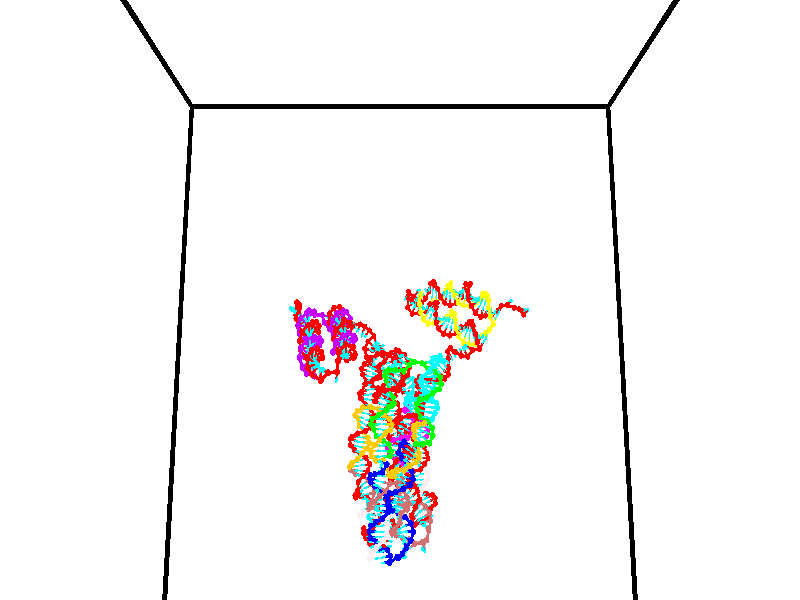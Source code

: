 // switches for output
#declare DRAW_BASES = 1; // possible values are 0, 1; only relevant for DNA ribbons
#declare DRAW_BASES_TYPE = 3; // possible values are 1, 2, 3; only relevant for DNA ribbons
#declare DRAW_FOG = 0; // set to 1 to enable fog

#include "colors.inc"

#include "transforms.inc"
background { rgb <1, 1, 1>}

#default {
   normal{
       ripples 0.25
       frequency 0.20
       turbulence 0.2
       lambda 5
   }
	finish {
		phong 0.1
		phong_size 40.
	}
}

// original window dimensions: 1024x640


// camera settings

camera {
	sky <0, 0.179814, -0.983701>
	up <0, 0.179814, -0.983701>
	right 1.6 * <1, 0, 0>
	location <35, 94.9851, 44.8844>
	look_at <35, 29.7336, 32.9568>
	direction <0, -65.2515, -11.9276>
	angle 67.0682
}


# declare cpy_camera_pos = <35, 94.9851, 44.8844>;
# if (DRAW_FOG = 1)
fog {
	fog_type 2
	up vnormalize(cpy_camera_pos)
	color rgbt<1,1,1,0.3>
	distance 1e-5
	fog_alt 3e-3
	fog_offset 56
}
# end


// LIGHTS

# declare lum = 6;
global_settings {
	ambient_light rgb lum * <0.05, 0.05, 0.05>
	max_trace_level 15
}# declare cpy_direct_light_amount = 0.25;
light_source
{	1000 * <-1, -1.16352, -0.803886>,
	rgb lum * cpy_direct_light_amount
	parallel
}

light_source
{	1000 * <1, 1.16352, 0.803886>,
	rgb lum * cpy_direct_light_amount
	parallel
}

// strand 0

// nucleotide -1

// particle -1
sphere {
	<24.482075, 34.805477, 35.133152> 0.250000
	pigment { color rgbt <1,0,0,0> }
	no_shadow
}
cylinder {
	<24.264147, 35.053455, 34.907291>,  <24.133390, 35.202244, 34.771774>, 0.100000
	pigment { color rgbt <1,0,0,0> }
	no_shadow
}
cylinder {
	<24.264147, 35.053455, 34.907291>,  <24.482075, 34.805477, 35.133152>, 0.100000
	pigment { color rgbt <1,0,0,0> }
	no_shadow
}

// particle -1
sphere {
	<24.264147, 35.053455, 34.907291> 0.100000
	pigment { color rgbt <1,0,0,0> }
	no_shadow
}
sphere {
	0, 1
	scale<0.080000,0.200000,0.300000>
	matrix <0.500264, 0.780709, 0.374471,
		0.672984, -0.078457, -0.735484,
		-0.544819, 0.619950, -0.564654,
		24.100700, 35.239441, 34.737896>
	pigment { color rgbt <0,1,1,0> }
	no_shadow
}
cylinder {
	<24.960901, 35.297031, 34.609673>,  <24.482075, 34.805477, 35.133152>, 0.130000
	pigment { color rgbt <1,0,0,0> }
	no_shadow
}

// nucleotide -1

// particle -1
sphere {
	<24.960901, 35.297031, 34.609673> 0.250000
	pigment { color rgbt <1,0,0,0> }
	no_shadow
}
cylinder {
	<24.603151, 35.442860, 34.713348>,  <24.388502, 35.530357, 34.775555>, 0.100000
	pigment { color rgbt <1,0,0,0> }
	no_shadow
}
cylinder {
	<24.603151, 35.442860, 34.713348>,  <24.960901, 35.297031, 34.609673>, 0.100000
	pigment { color rgbt <1,0,0,0> }
	no_shadow
}

// particle -1
sphere {
	<24.603151, 35.442860, 34.713348> 0.100000
	pigment { color rgbt <1,0,0,0> }
	no_shadow
}
sphere {
	0, 1
	scale<0.080000,0.200000,0.300000>
	matrix <0.433345, 0.849856, 0.299929,
		-0.110929, 0.380568, -0.918075,
		-0.894375, 0.364573, 0.259191,
		24.334839, 35.552231, 34.791107>
	pigment { color rgbt <0,1,1,0> }
	no_shadow
}
cylinder {
	<24.730366, 35.967670, 34.285484>,  <24.960901, 35.297031, 34.609673>, 0.130000
	pigment { color rgbt <1,0,0,0> }
	no_shadow
}

// nucleotide -1

// particle -1
sphere {
	<24.730366, 35.967670, 34.285484> 0.250000
	pigment { color rgbt <1,0,0,0> }
	no_shadow
}
cylinder {
	<24.638578, 35.896801, 34.668308>,  <24.583506, 35.854279, 34.898003>, 0.100000
	pigment { color rgbt <1,0,0,0> }
	no_shadow
}
cylinder {
	<24.638578, 35.896801, 34.668308>,  <24.730366, 35.967670, 34.285484>, 0.100000
	pigment { color rgbt <1,0,0,0> }
	no_shadow
}

// particle -1
sphere {
	<24.638578, 35.896801, 34.668308> 0.100000
	pigment { color rgbt <1,0,0,0> }
	no_shadow
}
sphere {
	0, 1
	scale<0.080000,0.200000,0.300000>
	matrix <0.611097, 0.739106, 0.283343,
		-0.757565, 0.649872, -0.061335,
		-0.229470, -0.177169, 0.957055,
		24.569736, 35.843651, 34.955425>
	pigment { color rgbt <0,1,1,0> }
	no_shadow
}
cylinder {
	<25.089199, 36.529148, 34.568501>,  <24.730366, 35.967670, 34.285484>, 0.130000
	pigment { color rgbt <1,0,0,0> }
	no_shadow
}

// nucleotide -1

// particle -1
sphere {
	<25.089199, 36.529148, 34.568501> 0.250000
	pigment { color rgbt <1,0,0,0> }
	no_shadow
}
cylinder {
	<24.975325, 36.353054, 34.909122>,  <24.907000, 36.247398, 35.113495>, 0.100000
	pigment { color rgbt <1,0,0,0> }
	no_shadow
}
cylinder {
	<24.975325, 36.353054, 34.909122>,  <25.089199, 36.529148, 34.568501>, 0.100000
	pigment { color rgbt <1,0,0,0> }
	no_shadow
}

// particle -1
sphere {
	<24.975325, 36.353054, 34.909122> 0.100000
	pigment { color rgbt <1,0,0,0> }
	no_shadow
}
sphere {
	0, 1
	scale<0.080000,0.200000,0.300000>
	matrix <0.760871, 0.436583, 0.480073,
		-0.583120, 0.784594, 0.210673,
		-0.284687, -0.440235, 0.851555,
		24.889919, 36.220985, 35.164589>
	pigment { color rgbt <0,1,1,0> }
	no_shadow
}
cylinder {
	<25.148390, 36.990582, 35.035328>,  <25.089199, 36.529148, 34.568501>, 0.130000
	pigment { color rgbt <1,0,0,0> }
	no_shadow
}

// nucleotide -1

// particle -1
sphere {
	<25.148390, 36.990582, 35.035328> 0.250000
	pigment { color rgbt <1,0,0,0> }
	no_shadow
}
cylinder {
	<25.170799, 36.651520, 35.246361>,  <25.184246, 36.448082, 35.372982>, 0.100000
	pigment { color rgbt <1,0,0,0> }
	no_shadow
}
cylinder {
	<25.170799, 36.651520, 35.246361>,  <25.148390, 36.990582, 35.035328>, 0.100000
	pigment { color rgbt <1,0,0,0> }
	no_shadow
}

// particle -1
sphere {
	<25.170799, 36.651520, 35.246361> 0.100000
	pigment { color rgbt <1,0,0,0> }
	no_shadow
}
sphere {
	0, 1
	scale<0.080000,0.200000,0.300000>
	matrix <0.711058, 0.404819, 0.574907,
		-0.700897, 0.342932, 0.625412,
		0.056025, -0.847655, 0.527581,
		25.187607, 36.397224, 35.404636>
	pigment { color rgbt <0,1,1,0> }
	no_shadow
}
cylinder {
	<24.882267, 36.941776, 35.781750>,  <25.148390, 36.990582, 35.035328>, 0.130000
	pigment { color rgbt <1,0,0,0> }
	no_shadow
}

// nucleotide -1

// particle -1
sphere {
	<24.882267, 36.941776, 35.781750> 0.250000
	pigment { color rgbt <1,0,0,0> }
	no_shadow
}
cylinder {
	<25.213034, 36.729660, 35.706917>,  <25.411493, 36.602390, 35.662018>, 0.100000
	pigment { color rgbt <1,0,0,0> }
	no_shadow
}
cylinder {
	<25.213034, 36.729660, 35.706917>,  <24.882267, 36.941776, 35.781750>, 0.100000
	pigment { color rgbt <1,0,0,0> }
	no_shadow
}

// particle -1
sphere {
	<25.213034, 36.729660, 35.706917> 0.100000
	pigment { color rgbt <1,0,0,0> }
	no_shadow
}
sphere {
	0, 1
	scale<0.080000,0.200000,0.300000>
	matrix <0.501435, 0.544810, 0.672119,
		-0.254495, -0.649596, 0.716420,
		0.826919, -0.530289, -0.187079,
		25.461109, 36.570572, 35.650791>
	pigment { color rgbt <0,1,1,0> }
	no_shadow
}
cylinder {
	<25.080275, 36.705128, 36.440300>,  <24.882267, 36.941776, 35.781750>, 0.130000
	pigment { color rgbt <1,0,0,0> }
	no_shadow
}

// nucleotide -1

// particle -1
sphere {
	<25.080275, 36.705128, 36.440300> 0.250000
	pigment { color rgbt <1,0,0,0> }
	no_shadow
}
cylinder {
	<25.382109, 36.714825, 36.177998>,  <25.563210, 36.720642, 36.020615>, 0.100000
	pigment { color rgbt <1,0,0,0> }
	no_shadow
}
cylinder {
	<25.382109, 36.714825, 36.177998>,  <25.080275, 36.705128, 36.440300>, 0.100000
	pigment { color rgbt <1,0,0,0> }
	no_shadow
}

// particle -1
sphere {
	<25.382109, 36.714825, 36.177998> 0.100000
	pigment { color rgbt <1,0,0,0> }
	no_shadow
}
sphere {
	0, 1
	scale<0.080000,0.200000,0.300000>
	matrix <0.478487, 0.663534, 0.575129,
		0.449059, -0.747754, 0.489092,
		0.754584, 0.024243, -0.655756,
		25.608484, 36.722099, 35.981270>
	pigment { color rgbt <0,1,1,0> }
	no_shadow
}
cylinder {
	<25.711086, 36.593559, 36.914131>,  <25.080275, 36.705128, 36.440300>, 0.130000
	pigment { color rgbt <1,0,0,0> }
	no_shadow
}

// nucleotide -1

// particle -1
sphere {
	<25.711086, 36.593559, 36.914131> 0.250000
	pigment { color rgbt <1,0,0,0> }
	no_shadow
}
cylinder {
	<25.811642, 36.759319, 36.564259>,  <25.871975, 36.858776, 36.354336>, 0.100000
	pigment { color rgbt <1,0,0,0> }
	no_shadow
}
cylinder {
	<25.811642, 36.759319, 36.564259>,  <25.711086, 36.593559, 36.914131>, 0.100000
	pigment { color rgbt <1,0,0,0> }
	no_shadow
}

// particle -1
sphere {
	<25.811642, 36.759319, 36.564259> 0.100000
	pigment { color rgbt <1,0,0,0> }
	no_shadow
}
sphere {
	0, 1
	scale<0.080000,0.200000,0.300000>
	matrix <0.510235, 0.711197, 0.483591,
		0.822475, -0.567864, -0.032656,
		0.251389, 0.414403, -0.874685,
		25.887058, 36.883640, 36.301853>
	pigment { color rgbt <0,1,1,0> }
	no_shadow
}
cylinder {
	<26.372236, 36.731838, 36.966263>,  <25.711086, 36.593559, 36.914131>, 0.130000
	pigment { color rgbt <1,0,0,0> }
	no_shadow
}

// nucleotide -1

// particle -1
sphere {
	<26.372236, 36.731838, 36.966263> 0.250000
	pigment { color rgbt <1,0,0,0> }
	no_shadow
}
cylinder {
	<26.275772, 36.979019, 36.666935>,  <26.217894, 37.127327, 36.487339>, 0.100000
	pigment { color rgbt <1,0,0,0> }
	no_shadow
}
cylinder {
	<26.275772, 36.979019, 36.666935>,  <26.372236, 36.731838, 36.966263>, 0.100000
	pigment { color rgbt <1,0,0,0> }
	no_shadow
}

// particle -1
sphere {
	<26.275772, 36.979019, 36.666935> 0.100000
	pigment { color rgbt <1,0,0,0> }
	no_shadow
}
sphere {
	0, 1
	scale<0.080000,0.200000,0.300000>
	matrix <0.572866, 0.713050, 0.404208,
		0.783368, -0.331207, -0.525962,
		-0.241161, 0.617950, -0.748318,
		26.203424, 37.164406, 36.442440>
	pigment { color rgbt <0,1,1,0> }
	no_shadow
}
cylinder {
	<26.987179, 37.166801, 36.820492>,  <26.372236, 36.731838, 36.966263>, 0.130000
	pigment { color rgbt <1,0,0,0> }
	no_shadow
}

// nucleotide -1

// particle -1
sphere {
	<26.987179, 37.166801, 36.820492> 0.250000
	pigment { color rgbt <1,0,0,0> }
	no_shadow
}
cylinder {
	<26.685701, 37.392517, 36.685719>,  <26.504814, 37.527946, 36.604855>, 0.100000
	pigment { color rgbt <1,0,0,0> }
	no_shadow
}
cylinder {
	<26.685701, 37.392517, 36.685719>,  <26.987179, 37.166801, 36.820492>, 0.100000
	pigment { color rgbt <1,0,0,0> }
	no_shadow
}

// particle -1
sphere {
	<26.685701, 37.392517, 36.685719> 0.100000
	pigment { color rgbt <1,0,0,0> }
	no_shadow
}
sphere {
	0, 1
	scale<0.080000,0.200000,0.300000>
	matrix <0.409207, 0.804074, 0.431294,
		0.514292, 0.187190, -0.836937,
		-0.753693, 0.564292, -0.336930,
		26.459593, 37.561806, 36.584641>
	pigment { color rgbt <0,1,1,0> }
	no_shadow
}
cylinder {
	<27.204275, 37.884056, 37.021679>,  <26.987179, 37.166801, 36.820492>, 0.130000
	pigment { color rgbt <1,0,0,0> }
	no_shadow
}

// nucleotide -1

// particle -1
sphere {
	<27.204275, 37.884056, 37.021679> 0.250000
	pigment { color rgbt <1,0,0,0> }
	no_shadow
}
cylinder {
	<26.844618, 37.958332, 36.863155>,  <26.628822, 38.002895, 36.768044>, 0.100000
	pigment { color rgbt <1,0,0,0> }
	no_shadow
}
cylinder {
	<26.844618, 37.958332, 36.863155>,  <27.204275, 37.884056, 37.021679>, 0.100000
	pigment { color rgbt <1,0,0,0> }
	no_shadow
}

// particle -1
sphere {
	<26.844618, 37.958332, 36.863155> 0.100000
	pigment { color rgbt <1,0,0,0> }
	no_shadow
}
sphere {
	0, 1
	scale<0.080000,0.200000,0.300000>
	matrix <0.008728, 0.912959, 0.407957,
		0.437563, 0.363354, -0.822504,
		-0.899145, 0.185685, -0.396306,
		26.574875, 38.014038, 36.744263>
	pigment { color rgbt <0,1,1,0> }
	no_shadow
}
cylinder {
	<27.334000, 38.349876, 36.628578>,  <27.204275, 37.884056, 37.021679>, 0.130000
	pigment { color rgbt <1,0,0,0> }
	no_shadow
}

// nucleotide -1

// particle -1
sphere {
	<27.334000, 38.349876, 36.628578> 0.250000
	pigment { color rgbt <1,0,0,0> }
	no_shadow
}
cylinder {
	<26.948904, 38.378410, 36.732918>,  <26.717846, 38.395531, 36.795521>, 0.100000
	pigment { color rgbt <1,0,0,0> }
	no_shadow
}
cylinder {
	<26.948904, 38.378410, 36.732918>,  <27.334000, 38.349876, 36.628578>, 0.100000
	pigment { color rgbt <1,0,0,0> }
	no_shadow
}

// particle -1
sphere {
	<26.948904, 38.378410, 36.732918> 0.100000
	pigment { color rgbt <1,0,0,0> }
	no_shadow
}
sphere {
	0, 1
	scale<0.080000,0.200000,0.300000>
	matrix <0.165749, 0.917817, 0.360748,
		-0.213674, 0.390541, -0.895444,
		-0.962741, 0.071337, 0.260846,
		26.660082, 38.399811, 36.811172>
	pigment { color rgbt <0,1,1,0> }
	no_shadow
}
cylinder {
	<27.141825, 38.939758, 36.410217>,  <27.334000, 38.349876, 36.628578>, 0.130000
	pigment { color rgbt <1,0,0,0> }
	no_shadow
}

// nucleotide -1

// particle -1
sphere {
	<27.141825, 38.939758, 36.410217> 0.250000
	pigment { color rgbt <1,0,0,0> }
	no_shadow
}
cylinder {
	<26.871155, 38.835327, 36.685593>,  <26.708754, 38.772667, 36.850819>, 0.100000
	pigment { color rgbt <1,0,0,0> }
	no_shadow
}
cylinder {
	<26.871155, 38.835327, 36.685593>,  <27.141825, 38.939758, 36.410217>, 0.100000
	pigment { color rgbt <1,0,0,0> }
	no_shadow
}

// particle -1
sphere {
	<26.871155, 38.835327, 36.685593> 0.100000
	pigment { color rgbt <1,0,0,0> }
	no_shadow
}
sphere {
	0, 1
	scale<0.080000,0.200000,0.300000>
	matrix <0.083403, 0.901823, 0.423979,
		-0.731543, 0.344314, -0.588466,
		-0.676674, -0.261079, 0.688440,
		26.668152, 38.757004, 36.892124>
	pigment { color rgbt <0,1,1,0> }
	no_shadow
}
cylinder {
	<26.907944, 39.580326, 36.491959>,  <27.141825, 38.939758, 36.410217>, 0.130000
	pigment { color rgbt <1,0,0,0> }
	no_shadow
}

// nucleotide -1

// particle -1
sphere {
	<26.907944, 39.580326, 36.491959> 0.250000
	pigment { color rgbt <1,0,0,0> }
	no_shadow
}
cylinder {
	<26.813490, 39.375698, 36.822422>,  <26.756817, 39.252922, 37.020699>, 0.100000
	pigment { color rgbt <1,0,0,0> }
	no_shadow
}
cylinder {
	<26.813490, 39.375698, 36.822422>,  <26.907944, 39.580326, 36.491959>, 0.100000
	pigment { color rgbt <1,0,0,0> }
	no_shadow
}

// particle -1
sphere {
	<26.813490, 39.375698, 36.822422> 0.100000
	pigment { color rgbt <1,0,0,0> }
	no_shadow
}
sphere {
	0, 1
	scale<0.080000,0.200000,0.300000>
	matrix <0.001934, 0.849950, 0.526859,
		-0.971718, 0.126008, -0.199713,
		-0.236135, -0.511573, 0.826156,
		26.742649, 39.222225, 37.070271>
	pigment { color rgbt <0,1,1,0> }
	no_shadow
}
cylinder {
	<26.553764, 40.105442, 36.813454>,  <26.907944, 39.580326, 36.491959>, 0.130000
	pigment { color rgbt <1,0,0,0> }
	no_shadow
}

// nucleotide -1

// particle -1
sphere {
	<26.553764, 40.105442, 36.813454> 0.250000
	pigment { color rgbt <1,0,0,0> }
	no_shadow
}
cylinder {
	<26.630104, 39.828659, 37.091953>,  <26.675909, 39.662590, 37.259052>, 0.100000
	pigment { color rgbt <1,0,0,0> }
	no_shadow
}
cylinder {
	<26.630104, 39.828659, 37.091953>,  <26.553764, 40.105442, 36.813454>, 0.100000
	pigment { color rgbt <1,0,0,0> }
	no_shadow
}

// particle -1
sphere {
	<26.630104, 39.828659, 37.091953> 0.100000
	pigment { color rgbt <1,0,0,0> }
	no_shadow
}
sphere {
	0, 1
	scale<0.080000,0.200000,0.300000>
	matrix <-0.130385, 0.685134, 0.716653,
		-0.972921, -0.227554, 0.040537,
		0.190851, -0.691961, 0.696251,
		26.687359, 39.621071, 37.300827>
	pigment { color rgbt <0,1,1,0> }
	no_shadow
}
cylinder {
	<26.052631, 40.237053, 37.348381>,  <26.553764, 40.105442, 36.813454>, 0.130000
	pigment { color rgbt <1,0,0,0> }
	no_shadow
}

// nucleotide -1

// particle -1
sphere {
	<26.052631, 40.237053, 37.348381> 0.250000
	pigment { color rgbt <1,0,0,0> }
	no_shadow
}
cylinder {
	<26.329664, 40.021969, 37.540714>,  <26.495884, 39.892918, 37.656113>, 0.100000
	pigment { color rgbt <1,0,0,0> }
	no_shadow
}
cylinder {
	<26.329664, 40.021969, 37.540714>,  <26.052631, 40.237053, 37.348381>, 0.100000
	pigment { color rgbt <1,0,0,0> }
	no_shadow
}

// particle -1
sphere {
	<26.329664, 40.021969, 37.540714> 0.100000
	pigment { color rgbt <1,0,0,0> }
	no_shadow
}
sphere {
	0, 1
	scale<0.080000,0.200000,0.300000>
	matrix <-0.020265, 0.651815, 0.758107,
		-0.721056, -0.534794, 0.440538,
		0.692580, -0.537710, 0.480833,
		26.537437, 39.860657, 37.684963>
	pigment { color rgbt <0,1,1,0> }
	no_shadow
}
cylinder {
	<25.818813, 40.192890, 38.048649>,  <26.052631, 40.237053, 37.348381>, 0.130000
	pigment { color rgbt <1,0,0,0> }
	no_shadow
}

// nucleotide -1

// particle -1
sphere {
	<25.818813, 40.192890, 38.048649> 0.250000
	pigment { color rgbt <1,0,0,0> }
	no_shadow
}
cylinder {
	<26.210640, 40.115036, 38.068913>,  <26.445736, 40.068325, 38.081070>, 0.100000
	pigment { color rgbt <1,0,0,0> }
	no_shadow
}
cylinder {
	<26.210640, 40.115036, 38.068913>,  <25.818813, 40.192890, 38.048649>, 0.100000
	pigment { color rgbt <1,0,0,0> }
	no_shadow
}

// particle -1
sphere {
	<26.210640, 40.115036, 38.068913> 0.100000
	pigment { color rgbt <1,0,0,0> }
	no_shadow
}
sphere {
	0, 1
	scale<0.080000,0.200000,0.300000>
	matrix <0.079387, 0.605622, 0.791782,
		-0.184786, -0.771582, 0.608699,
		0.979567, -0.194633, 0.050657,
		26.504511, 40.056644, 38.084110>
	pigment { color rgbt <0,1,1,0> }
	no_shadow
}
cylinder {
	<25.950386, 40.150925, 38.725937>,  <25.818813, 40.192890, 38.048649>, 0.130000
	pigment { color rgbt <1,0,0,0> }
	no_shadow
}

// nucleotide -1

// particle -1
sphere {
	<25.950386, 40.150925, 38.725937> 0.250000
	pigment { color rgbt <1,0,0,0> }
	no_shadow
}
cylinder {
	<26.315798, 40.220974, 38.579075>,  <26.535044, 40.263004, 38.490959>, 0.100000
	pigment { color rgbt <1,0,0,0> }
	no_shadow
}
cylinder {
	<26.315798, 40.220974, 38.579075>,  <25.950386, 40.150925, 38.725937>, 0.100000
	pigment { color rgbt <1,0,0,0> }
	no_shadow
}

// particle -1
sphere {
	<26.315798, 40.220974, 38.579075> 0.100000
	pigment { color rgbt <1,0,0,0> }
	no_shadow
}
sphere {
	0, 1
	scale<0.080000,0.200000,0.300000>
	matrix <0.164638, 0.666174, 0.727397,
		0.371970, -0.724944, 0.579737,
		0.913528, 0.175123, -0.367151,
		26.589855, 40.273510, 38.468929>
	pigment { color rgbt <0,1,1,0> }
	no_shadow
}
cylinder {
	<26.385077, 40.236202, 39.282570>,  <25.950386, 40.150925, 38.725937>, 0.130000
	pigment { color rgbt <1,0,0,0> }
	no_shadow
}

// nucleotide -1

// particle -1
sphere {
	<26.385077, 40.236202, 39.282570> 0.250000
	pigment { color rgbt <1,0,0,0> }
	no_shadow
}
cylinder {
	<26.601440, 40.415440, 38.997860>,  <26.731258, 40.522980, 38.827034>, 0.100000
	pigment { color rgbt <1,0,0,0> }
	no_shadow
}
cylinder {
	<26.601440, 40.415440, 38.997860>,  <26.385077, 40.236202, 39.282570>, 0.100000
	pigment { color rgbt <1,0,0,0> }
	no_shadow
}

// particle -1
sphere {
	<26.601440, 40.415440, 38.997860> 0.100000
	pigment { color rgbt <1,0,0,0> }
	no_shadow
}
sphere {
	0, 1
	scale<0.080000,0.200000,0.300000>
	matrix <0.262725, 0.713906, 0.649087,
		0.798994, -0.538100, 0.268435,
		0.540910, 0.448092, -0.711779,
		26.763714, 40.549866, 38.784325>
	pigment { color rgbt <0,1,1,0> }
	no_shadow
}
cylinder {
	<26.921322, 40.461346, 39.626049>,  <26.385077, 40.236202, 39.282570>, 0.130000
	pigment { color rgbt <1,0,0,0> }
	no_shadow
}

// nucleotide -1

// particle -1
sphere {
	<26.921322, 40.461346, 39.626049> 0.250000
	pigment { color rgbt <1,0,0,0> }
	no_shadow
}
cylinder {
	<26.949879, 40.689240, 39.298561>,  <26.967012, 40.825977, 39.102070>, 0.100000
	pigment { color rgbt <1,0,0,0> }
	no_shadow
}
cylinder {
	<26.949879, 40.689240, 39.298561>,  <26.921322, 40.461346, 39.626049>, 0.100000
	pigment { color rgbt <1,0,0,0> }
	no_shadow
}

// particle -1
sphere {
	<26.949879, 40.689240, 39.298561> 0.100000
	pigment { color rgbt <1,0,0,0> }
	no_shadow
}
sphere {
	0, 1
	scale<0.080000,0.200000,0.300000>
	matrix <0.486237, 0.696802, 0.527295,
		0.870906, -0.435735, -0.227282,
		0.071390, 0.569738, -0.818720,
		26.971296, 40.860161, 39.052944>
	pigment { color rgbt <0,1,1,0> }
	no_shadow
}
cylinder {
	<27.622759, 40.756676, 39.543934>,  <26.921322, 40.461346, 39.626049>, 0.130000
	pigment { color rgbt <1,0,0,0> }
	no_shadow
}

// nucleotide -1

// particle -1
sphere {
	<27.622759, 40.756676, 39.543934> 0.250000
	pigment { color rgbt <1,0,0,0> }
	no_shadow
}
cylinder {
	<27.373016, 41.017788, 39.372330>,  <27.223171, 41.174454, 39.269367>, 0.100000
	pigment { color rgbt <1,0,0,0> }
	no_shadow
}
cylinder {
	<27.373016, 41.017788, 39.372330>,  <27.622759, 40.756676, 39.543934>, 0.100000
	pigment { color rgbt <1,0,0,0> }
	no_shadow
}

// particle -1
sphere {
	<27.373016, 41.017788, 39.372330> 0.100000
	pigment { color rgbt <1,0,0,0> }
	no_shadow
}
sphere {
	0, 1
	scale<0.080000,0.200000,0.300000>
	matrix <0.337761, 0.720828, 0.605248,
		0.704340, 0.232987, -0.670539,
		-0.624358, 0.652782, -0.429014,
		27.185709, 41.213623, 39.243626>
	pigment { color rgbt <0,1,1,0> }
	no_shadow
}
cylinder {
	<28.079725, 41.274181, 39.403095>,  <27.622759, 40.756676, 39.543934>, 0.130000
	pigment { color rgbt <1,0,0,0> }
	no_shadow
}

// nucleotide -1

// particle -1
sphere {
	<28.079725, 41.274181, 39.403095> 0.250000
	pigment { color rgbt <1,0,0,0> }
	no_shadow
}
cylinder {
	<27.704248, 41.412075, 39.404385>,  <27.478962, 41.494812, 39.405159>, 0.100000
	pigment { color rgbt <1,0,0,0> }
	no_shadow
}
cylinder {
	<27.704248, 41.412075, 39.404385>,  <28.079725, 41.274181, 39.403095>, 0.100000
	pigment { color rgbt <1,0,0,0> }
	no_shadow
}

// particle -1
sphere {
	<27.704248, 41.412075, 39.404385> 0.100000
	pigment { color rgbt <1,0,0,0> }
	no_shadow
}
sphere {
	0, 1
	scale<0.080000,0.200000,0.300000>
	matrix <0.318715, 0.864196, 0.389340,
		0.131434, 0.366498, -0.921089,
		-0.938694, 0.344738, 0.003223,
		27.422640, 41.515495, 39.405350>
	pigment { color rgbt <0,1,1,0> }
	no_shadow
}
cylinder {
	<28.051260, 41.879337, 39.072876>,  <28.079725, 41.274181, 39.403095>, 0.130000
	pigment { color rgbt <1,0,0,0> }
	no_shadow
}

// nucleotide -1

// particle -1
sphere {
	<28.051260, 41.879337, 39.072876> 0.250000
	pigment { color rgbt <1,0,0,0> }
	no_shadow
}
cylinder {
	<27.721838, 41.907028, 39.298073>,  <27.524185, 41.923645, 39.433189>, 0.100000
	pigment { color rgbt <1,0,0,0> }
	no_shadow
}
cylinder {
	<27.721838, 41.907028, 39.298073>,  <28.051260, 41.879337, 39.072876>, 0.100000
	pigment { color rgbt <1,0,0,0> }
	no_shadow
}

// particle -1
sphere {
	<27.721838, 41.907028, 39.298073> 0.100000
	pigment { color rgbt <1,0,0,0> }
	no_shadow
}
sphere {
	0, 1
	scale<0.080000,0.200000,0.300000>
	matrix <0.290424, 0.904027, 0.313670,
		-0.487246, 0.421832, -0.764624,
		-0.823557, 0.069231, 0.562993,
		27.474771, 41.927799, 39.466972>
	pigment { color rgbt <0,1,1,0> }
	no_shadow
}
cylinder {
	<27.792011, 42.579269, 38.907463>,  <28.051260, 41.879337, 39.072876>, 0.130000
	pigment { color rgbt <1,0,0,0> }
	no_shadow
}

// nucleotide -1

// particle -1
sphere {
	<27.792011, 42.579269, 38.907463> 0.250000
	pigment { color rgbt <1,0,0,0> }
	no_shadow
}
cylinder {
	<27.650002, 42.466991, 39.264153>,  <27.564796, 42.399624, 39.478165>, 0.100000
	pigment { color rgbt <1,0,0,0> }
	no_shadow
}
cylinder {
	<27.650002, 42.466991, 39.264153>,  <27.792011, 42.579269, 38.907463>, 0.100000
	pigment { color rgbt <1,0,0,0> }
	no_shadow
}

// particle -1
sphere {
	<27.650002, 42.466991, 39.264153> 0.100000
	pigment { color rgbt <1,0,0,0> }
	no_shadow
}
sphere {
	0, 1
	scale<0.080000,0.200000,0.300000>
	matrix <0.187750, 0.913018, 0.362145,
		-0.915810, 0.295992, -0.271444,
		-0.355024, -0.280692, 0.891723,
		27.543493, 42.382782, 39.531670>
	pigment { color rgbt <0,1,1,0> }
	no_shadow
}
cylinder {
	<27.375811, 43.188568, 39.100082>,  <27.792011, 42.579269, 38.907463>, 0.130000
	pigment { color rgbt <1,0,0,0> }
	no_shadow
}

// nucleotide -1

// particle -1
sphere {
	<27.375811, 43.188568, 39.100082> 0.250000
	pigment { color rgbt <1,0,0,0> }
	no_shadow
}
cylinder {
	<27.419416, 42.987953, 39.443378>,  <27.445580, 42.867584, 39.649357>, 0.100000
	pigment { color rgbt <1,0,0,0> }
	no_shadow
}
cylinder {
	<27.419416, 42.987953, 39.443378>,  <27.375811, 43.188568, 39.100082>, 0.100000
	pigment { color rgbt <1,0,0,0> }
	no_shadow
}

// particle -1
sphere {
	<27.419416, 42.987953, 39.443378> 0.100000
	pigment { color rgbt <1,0,0,0> }
	no_shadow
}
sphere {
	0, 1
	scale<0.080000,0.200000,0.300000>
	matrix <0.153259, 0.861542, 0.484001,
		-0.982154, 0.078769, 0.170788,
		0.109017, -0.501538, 0.858239,
		27.452122, 42.837490, 39.700851>
	pigment { color rgbt <0,1,1,0> }
	no_shadow
}
cylinder {
	<27.065680, 43.583611, 39.687134>,  <27.375811, 43.188568, 39.100082>, 0.130000
	pigment { color rgbt <1,0,0,0> }
	no_shadow
}

// nucleotide -1

// particle -1
sphere {
	<27.065680, 43.583611, 39.687134> 0.250000
	pigment { color rgbt <1,0,0,0> }
	no_shadow
}
cylinder {
	<27.367754, 43.346813, 39.799728>,  <27.548998, 43.204735, 39.867283>, 0.100000
	pigment { color rgbt <1,0,0,0> }
	no_shadow
}
cylinder {
	<27.367754, 43.346813, 39.799728>,  <27.065680, 43.583611, 39.687134>, 0.100000
	pigment { color rgbt <1,0,0,0> }
	no_shadow
}

// particle -1
sphere {
	<27.367754, 43.346813, 39.799728> 0.100000
	pigment { color rgbt <1,0,0,0> }
	no_shadow
}
sphere {
	0, 1
	scale<0.080000,0.200000,0.300000>
	matrix <0.352854, 0.729012, 0.586546,
		-0.552439, -0.343628, 0.759428,
		0.755186, -0.591998, 0.281484,
		27.594309, 43.169212, 39.884174>
	pigment { color rgbt <0,1,1,0> }
	no_shadow
}
cylinder {
	<27.142710, 43.652859, 40.374691>,  <27.065680, 43.583611, 39.687134>, 0.130000
	pigment { color rgbt <1,0,0,0> }
	no_shadow
}

// nucleotide -1

// particle -1
sphere {
	<27.142710, 43.652859, 40.374691> 0.250000
	pigment { color rgbt <1,0,0,0> }
	no_shadow
}
cylinder {
	<27.503450, 43.575695, 40.220055>,  <27.719894, 43.529396, 40.127274>, 0.100000
	pigment { color rgbt <1,0,0,0> }
	no_shadow
}
cylinder {
	<27.503450, 43.575695, 40.220055>,  <27.142710, 43.652859, 40.374691>, 0.100000
	pigment { color rgbt <1,0,0,0> }
	no_shadow
}

// particle -1
sphere {
	<27.503450, 43.575695, 40.220055> 0.100000
	pigment { color rgbt <1,0,0,0> }
	no_shadow
}
sphere {
	0, 1
	scale<0.080000,0.200000,0.300000>
	matrix <0.368671, 0.810153, 0.455778,
		0.225271, -0.553568, 0.801759,
		0.901851, -0.192912, -0.386588,
		27.774006, 43.517822, 40.104076>
	pigment { color rgbt <0,1,1,0> }
	no_shadow
}
cylinder {
	<27.540234, 43.798172, 40.846680>,  <27.142710, 43.652859, 40.374691>, 0.130000
	pigment { color rgbt <1,0,0,0> }
	no_shadow
}

// nucleotide -1

// particle -1
sphere {
	<27.540234, 43.798172, 40.846680> 0.250000
	pigment { color rgbt <1,0,0,0> }
	no_shadow
}
cylinder {
	<27.808220, 43.802155, 40.549747>,  <27.969011, 43.804543, 40.371590>, 0.100000
	pigment { color rgbt <1,0,0,0> }
	no_shadow
}
cylinder {
	<27.808220, 43.802155, 40.549747>,  <27.540234, 43.798172, 40.846680>, 0.100000
	pigment { color rgbt <1,0,0,0> }
	no_shadow
}

// particle -1
sphere {
	<27.808220, 43.802155, 40.549747> 0.100000
	pigment { color rgbt <1,0,0,0> }
	no_shadow
}
sphere {
	0, 1
	scale<0.080000,0.200000,0.300000>
	matrix <0.536953, 0.684005, 0.493780,
		0.512670, -0.729409, 0.452915,
		0.669964, 0.009952, -0.742327,
		28.009209, 43.805141, 40.327049>
	pigment { color rgbt <0,1,1,0> }
	no_shadow
}
cylinder {
	<28.298923, 43.783741, 41.279625>,  <27.540234, 43.798172, 40.846680>, 0.130000
	pigment { color rgbt <1,0,0,0> }
	no_shadow
}

// nucleotide -1

// particle -1
sphere {
	<28.298923, 43.783741, 41.279625> 0.250000
	pigment { color rgbt <1,0,0,0> }
	no_shadow
}
cylinder {
	<28.297823, 43.941956, 40.912247>,  <28.297163, 44.036884, 40.691818>, 0.100000
	pigment { color rgbt <1,0,0,0> }
	no_shadow
}
cylinder {
	<28.297823, 43.941956, 40.912247>,  <28.298923, 43.783741, 41.279625>, 0.100000
	pigment { color rgbt <1,0,0,0> }
	no_shadow
}

// particle -1
sphere {
	<28.297823, 43.941956, 40.912247> 0.100000
	pigment { color rgbt <1,0,0,0> }
	no_shadow
}
sphere {
	0, 1
	scale<0.080000,0.200000,0.300000>
	matrix <0.792956, 0.560449, 0.238991,
		0.609272, -0.727629, -0.315188,
		-0.002750, 0.395541, -0.918444,
		28.296999, 44.060619, 40.636715>
	pigment { color rgbt <0,1,1,0> }
	no_shadow
}
cylinder {
	<28.908493, 43.754913, 40.735760>,  <28.298923, 43.783741, 41.279625>, 0.130000
	pigment { color rgbt <1,0,0,0> }
	no_shadow
}

// nucleotide -1

// particle -1
sphere {
	<28.908493, 43.754913, 40.735760> 0.250000
	pigment { color rgbt <1,0,0,0> }
	no_shadow
}
cylinder {
	<28.725498, 44.103718, 40.666126>,  <28.615702, 44.313000, 40.624348>, 0.100000
	pigment { color rgbt <1,0,0,0> }
	no_shadow
}
cylinder {
	<28.725498, 44.103718, 40.666126>,  <28.908493, 43.754913, 40.735760>, 0.100000
	pigment { color rgbt <1,0,0,0> }
	no_shadow
}

// particle -1
sphere {
	<28.725498, 44.103718, 40.666126> 0.100000
	pigment { color rgbt <1,0,0,0> }
	no_shadow
}
sphere {
	0, 1
	scale<0.080000,0.200000,0.300000>
	matrix <0.846363, 0.487057, 0.215512,
		0.272716, -0.048740, -0.960859,
		-0.457489, 0.872009, -0.174080,
		28.588251, 44.365322, 40.613903>
	pigment { color rgbt <0,1,1,0> }
	no_shadow
}
cylinder {
	<29.665442, 43.638680, 40.681076>,  <28.908493, 43.754913, 40.735760>, 0.130000
	pigment { color rgbt <1,0,0,0> }
	no_shadow
}

// nucleotide -1

// particle -1
sphere {
	<29.665442, 43.638680, 40.681076> 0.250000
	pigment { color rgbt <1,0,0,0> }
	no_shadow
}
cylinder {
	<29.655857, 43.873184, 41.004982>,  <29.650106, 44.013885, 41.199326>, 0.100000
	pigment { color rgbt <1,0,0,0> }
	no_shadow
}
cylinder {
	<29.655857, 43.873184, 41.004982>,  <29.665442, 43.638680, 40.681076>, 0.100000
	pigment { color rgbt <1,0,0,0> }
	no_shadow
}

// particle -1
sphere {
	<29.655857, 43.873184, 41.004982> 0.100000
	pigment { color rgbt <1,0,0,0> }
	no_shadow
}
sphere {
	0, 1
	scale<0.080000,0.200000,0.300000>
	matrix <-0.665449, 0.595127, -0.450557,
		-0.746058, -0.549654, 0.375868,
		-0.023962, 0.586263, 0.809766,
		29.648668, 44.049065, 41.247913>
	pigment { color rgbt <0,1,1,0> }
	no_shadow
}
cylinder {
	<29.756283, 44.028503, 39.967354>,  <29.665442, 43.638680, 40.681076>, 0.130000
	pigment { color rgbt <1,0,0,0> }
	no_shadow
}

// nucleotide -1

// particle -1
sphere {
	<29.756283, 44.028503, 39.967354> 0.250000
	pigment { color rgbt <1,0,0,0> }
	no_shadow
}
cylinder {
	<30.006620, 44.290436, 39.797878>,  <30.156822, 44.447594, 39.696194>, 0.100000
	pigment { color rgbt <1,0,0,0> }
	no_shadow
}
cylinder {
	<30.006620, 44.290436, 39.797878>,  <29.756283, 44.028503, 39.967354>, 0.100000
	pigment { color rgbt <1,0,0,0> }
	no_shadow
}

// particle -1
sphere {
	<30.006620, 44.290436, 39.797878> 0.100000
	pigment { color rgbt <1,0,0,0> }
	no_shadow
}
sphere {
	0, 1
	scale<0.080000,0.200000,0.300000>
	matrix <0.464868, -0.749376, -0.471522,
		-0.626271, 0.098139, -0.773403,
		0.625845, 0.654832, -0.423691,
		30.194374, 44.486885, 39.670773>
	pigment { color rgbt <0,1,1,0> }
	no_shadow
}
cylinder {
	<29.774813, 43.803383, 39.277744>,  <29.756283, 44.028503, 39.967354>, 0.130000
	pigment { color rgbt <1,0,0,0> }
	no_shadow
}

// nucleotide -1

// particle -1
sphere {
	<29.774813, 43.803383, 39.277744> 0.250000
	pigment { color rgbt <1,0,0,0> }
	no_shadow
}
cylinder {
	<30.139845, 43.816319, 39.440788>,  <30.358864, 43.824081, 39.538616>, 0.100000
	pigment { color rgbt <1,0,0,0> }
	no_shadow
}
cylinder {
	<30.139845, 43.816319, 39.440788>,  <29.774813, 43.803383, 39.277744>, 0.100000
	pigment { color rgbt <1,0,0,0> }
	no_shadow
}

// particle -1
sphere {
	<30.139845, 43.816319, 39.440788> 0.100000
	pigment { color rgbt <1,0,0,0> }
	no_shadow
}
sphere {
	0, 1
	scale<0.080000,0.200000,0.300000>
	matrix <0.171381, -0.935334, -0.309481,
		0.371243, 0.352284, -0.859112,
		0.912582, 0.032343, 0.407612,
		30.413620, 43.826023, 39.563072>
	pigment { color rgbt <0,1,1,0> }
	no_shadow
}
cylinder {
	<30.342218, 43.704781, 38.737598>,  <29.774813, 43.803383, 39.277744>, 0.130000
	pigment { color rgbt <1,0,0,0> }
	no_shadow
}

// nucleotide -1

// particle -1
sphere {
	<30.342218, 43.704781, 38.737598> 0.250000
	pigment { color rgbt <1,0,0,0> }
	no_shadow
}
cylinder {
	<30.380432, 43.579926, 39.115688>,  <30.403360, 43.505013, 39.342541>, 0.100000
	pigment { color rgbt <1,0,0,0> }
	no_shadow
}
cylinder {
	<30.380432, 43.579926, 39.115688>,  <30.342218, 43.704781, 38.737598>, 0.100000
	pigment { color rgbt <1,0,0,0> }
	no_shadow
}

// particle -1
sphere {
	<30.380432, 43.579926, 39.115688> 0.100000
	pigment { color rgbt <1,0,0,0> }
	no_shadow
}
sphere {
	0, 1
	scale<0.080000,0.200000,0.300000>
	matrix <0.282071, -0.902156, -0.326420,
		0.954625, 0.297804, 0.001858,
		0.095534, -0.312133, 0.945223,
		30.409092, 43.486286, 39.399254>
	pigment { color rgbt <0,1,1,0> }
	no_shadow
}
cylinder {
	<30.955500, 43.263226, 38.871010>,  <30.342218, 43.704781, 38.737598>, 0.130000
	pigment { color rgbt <1,0,0,0> }
	no_shadow
}

// nucleotide -1

// particle -1
sphere {
	<30.955500, 43.263226, 38.871010> 0.250000
	pigment { color rgbt <1,0,0,0> }
	no_shadow
}
cylinder {
	<30.667974, 43.152225, 39.125977>,  <30.495459, 43.085625, 39.278957>, 0.100000
	pigment { color rgbt <1,0,0,0> }
	no_shadow
}
cylinder {
	<30.667974, 43.152225, 39.125977>,  <30.955500, 43.263226, 38.871010>, 0.100000
	pigment { color rgbt <1,0,0,0> }
	no_shadow
}

// particle -1
sphere {
	<30.667974, 43.152225, 39.125977> 0.100000
	pigment { color rgbt <1,0,0,0> }
	no_shadow
}
sphere {
	0, 1
	scale<0.080000,0.200000,0.300000>
	matrix <-0.001890, -0.916098, -0.400951,
		0.695199, -0.289414, 0.657980,
		-0.718815, -0.277497, 0.637417,
		30.452330, 43.068977, 39.317204>
	pigment { color rgbt <0,1,1,0> }
	no_shadow
}
cylinder {
	<31.090984, 42.657688, 39.322483>,  <30.955500, 43.263226, 38.871010>, 0.130000
	pigment { color rgbt <1,0,0,0> }
	no_shadow
}

// nucleotide -1

// particle -1
sphere {
	<31.090984, 42.657688, 39.322483> 0.250000
	pigment { color rgbt <1,0,0,0> }
	no_shadow
}
cylinder {
	<30.693754, 42.674084, 39.278450>,  <30.455416, 42.683922, 39.252029>, 0.100000
	pigment { color rgbt <1,0,0,0> }
	no_shadow
}
cylinder {
	<30.693754, 42.674084, 39.278450>,  <31.090984, 42.657688, 39.322483>, 0.100000
	pigment { color rgbt <1,0,0,0> }
	no_shadow
}

// particle -1
sphere {
	<30.693754, 42.674084, 39.278450> 0.100000
	pigment { color rgbt <1,0,0,0> }
	no_shadow
}
sphere {
	0, 1
	scale<0.080000,0.200000,0.300000>
	matrix <0.014184, -0.888425, -0.458802,
		-0.116606, -0.457188, 0.881693,
		-0.993077, 0.040993, -0.110080,
		30.395830, 42.686382, 39.245426>
	pigment { color rgbt <0,1,1,0> }
	no_shadow
}
cylinder {
	<30.935261, 41.950939, 39.496555>,  <31.090984, 42.657688, 39.322483>, 0.130000
	pigment { color rgbt <1,0,0,0> }
	no_shadow
}

// nucleotide -1

// particle -1
sphere {
	<30.935261, 41.950939, 39.496555> 0.250000
	pigment { color rgbt <1,0,0,0> }
	no_shadow
}
cylinder {
	<30.619020, 42.094746, 39.298283>,  <30.429277, 42.181030, 39.179317>, 0.100000
	pigment { color rgbt <1,0,0,0> }
	no_shadow
}
cylinder {
	<30.619020, 42.094746, 39.298283>,  <30.935261, 41.950939, 39.496555>, 0.100000
	pigment { color rgbt <1,0,0,0> }
	no_shadow
}

// particle -1
sphere {
	<30.619020, 42.094746, 39.298283> 0.100000
	pigment { color rgbt <1,0,0,0> }
	no_shadow
}
sphere {
	0, 1
	scale<0.080000,0.200000,0.300000>
	matrix <-0.168867, -0.906114, -0.387868,
		-0.588588, -0.222944, 0.777084,
		-0.790599, 0.359518, -0.495680,
		30.381840, 42.202602, 39.149578>
	pigment { color rgbt <0,1,1,0> }
	no_shadow
}
cylinder {
	<30.293074, 41.559258, 39.608891>,  <30.935261, 41.950939, 39.496555>, 0.130000
	pigment { color rgbt <1,0,0,0> }
	no_shadow
}

// nucleotide -1

// particle -1
sphere {
	<30.293074, 41.559258, 39.608891> 0.250000
	pigment { color rgbt <1,0,0,0> }
	no_shadow
}
cylinder {
	<30.221846, 41.758366, 39.269356>,  <30.179110, 41.877831, 39.065636>, 0.100000
	pigment { color rgbt <1,0,0,0> }
	no_shadow
}
cylinder {
	<30.221846, 41.758366, 39.269356>,  <30.293074, 41.559258, 39.608891>, 0.100000
	pigment { color rgbt <1,0,0,0> }
	no_shadow
}

// particle -1
sphere {
	<30.221846, 41.758366, 39.269356> 0.100000
	pigment { color rgbt <1,0,0,0> }
	no_shadow
}
sphere {
	0, 1
	scale<0.080000,0.200000,0.300000>
	matrix <-0.316642, -0.845725, -0.429519,
		-0.931681, 0.192293, 0.308212,
		-0.178069, 0.497767, -0.848834,
		30.168425, 41.907696, 39.014706>
	pigment { color rgbt <0,1,1,0> }
	no_shadow
}
cylinder {
	<29.677917, 41.283573, 39.318844>,  <30.293074, 41.559258, 39.608891>, 0.130000
	pigment { color rgbt <1,0,0,0> }
	no_shadow
}

// nucleotide -1

// particle -1
sphere {
	<29.677917, 41.283573, 39.318844> 0.250000
	pigment { color rgbt <1,0,0,0> }
	no_shadow
}
cylinder {
	<29.861109, 41.453999, 39.006760>,  <29.971024, 41.556255, 38.819508>, 0.100000
	pigment { color rgbt <1,0,0,0> }
	no_shadow
}
cylinder {
	<29.861109, 41.453999, 39.006760>,  <29.677917, 41.283573, 39.318844>, 0.100000
	pigment { color rgbt <1,0,0,0> }
	no_shadow
}

// particle -1
sphere {
	<29.861109, 41.453999, 39.006760> 0.100000
	pigment { color rgbt <1,0,0,0> }
	no_shadow
}
sphere {
	0, 1
	scale<0.080000,0.200000,0.300000>
	matrix <-0.229523, -0.791231, -0.566810,
		-0.858822, 0.438662, -0.264574,
		0.457977, 0.426063, -0.780210,
		29.998503, 41.581818, 38.772697>
	pigment { color rgbt <0,1,1,0> }
	no_shadow
}
cylinder {
	<29.252741, 41.253151, 38.851345>,  <29.677917, 41.283573, 39.318844>, 0.130000
	pigment { color rgbt <1,0,0,0> }
	no_shadow
}

// nucleotide -1

// particle -1
sphere {
	<29.252741, 41.253151, 38.851345> 0.250000
	pigment { color rgbt <1,0,0,0> }
	no_shadow
}
cylinder {
	<29.576681, 41.308468, 38.623302>,  <29.771046, 41.341660, 38.486477>, 0.100000
	pigment { color rgbt <1,0,0,0> }
	no_shadow
}
cylinder {
	<29.576681, 41.308468, 38.623302>,  <29.252741, 41.253151, 38.851345>, 0.100000
	pigment { color rgbt <1,0,0,0> }
	no_shadow
}

// particle -1
sphere {
	<29.576681, 41.308468, 38.623302> 0.100000
	pigment { color rgbt <1,0,0,0> }
	no_shadow
}
sphere {
	0, 1
	scale<0.080000,0.200000,0.300000>
	matrix <-0.298339, -0.739669, -0.603228,
		-0.505112, 0.658608, -0.557761,
		0.809849, 0.138296, -0.570104,
		29.819635, 41.349957, 38.452271>
	pigment { color rgbt <0,1,1,0> }
	no_shadow
}
cylinder {
	<29.071478, 41.349434, 38.023876>,  <29.252741, 41.253151, 38.851345>, 0.130000
	pigment { color rgbt <1,0,0,0> }
	no_shadow
}

// nucleotide -1

// particle -1
sphere {
	<29.071478, 41.349434, 38.023876> 0.250000
	pigment { color rgbt <1,0,0,0> }
	no_shadow
}
cylinder {
	<29.434816, 41.184078, 38.049229>,  <29.652821, 41.084866, 38.064442>, 0.100000
	pigment { color rgbt <1,0,0,0> }
	no_shadow
}
cylinder {
	<29.434816, 41.184078, 38.049229>,  <29.071478, 41.349434, 38.023876>, 0.100000
	pigment { color rgbt <1,0,0,0> }
	no_shadow
}

// particle -1
sphere {
	<29.434816, 41.184078, 38.049229> 0.100000
	pigment { color rgbt <1,0,0,0> }
	no_shadow
}
sphere {
	0, 1
	scale<0.080000,0.200000,0.300000>
	matrix <-0.301099, -0.751598, -0.586891,
		0.290249, 0.514017, -0.807182,
		0.908347, -0.413386, 0.063381,
		29.707321, 41.060062, 38.068241>
	pigment { color rgbt <0,1,1,0> }
	no_shadow
}
cylinder {
	<29.265013, 41.149494, 37.324242>,  <29.071478, 41.349434, 38.023876>, 0.130000
	pigment { color rgbt <1,0,0,0> }
	no_shadow
}

// nucleotide -1

// particle -1
sphere {
	<29.265013, 41.149494, 37.324242> 0.250000
	pigment { color rgbt <1,0,0,0> }
	no_shadow
}
cylinder {
	<29.537249, 40.941517, 37.530720>,  <29.700590, 40.816730, 37.654606>, 0.100000
	pigment { color rgbt <1,0,0,0> }
	no_shadow
}
cylinder {
	<29.537249, 40.941517, 37.530720>,  <29.265013, 41.149494, 37.324242>, 0.100000
	pigment { color rgbt <1,0,0,0> }
	no_shadow
}

// particle -1
sphere {
	<29.537249, 40.941517, 37.530720> 0.100000
	pigment { color rgbt <1,0,0,0> }
	no_shadow
}
sphere {
	0, 1
	scale<0.080000,0.200000,0.300000>
	matrix <-0.055724, -0.739238, -0.671135,
		0.730541, 0.428004, -0.532092,
		0.680591, -0.519942, 0.516194,
		29.741426, 40.785534, 37.685577>
	pigment { color rgbt <0,1,1,0> }
	no_shadow
}
cylinder {
	<29.849873, 41.080757, 36.804962>,  <29.265013, 41.149494, 37.324242>, 0.130000
	pigment { color rgbt <1,0,0,0> }
	no_shadow
}

// nucleotide -1

// particle -1
sphere {
	<29.849873, 41.080757, 36.804962> 0.250000
	pigment { color rgbt <1,0,0,0> }
	no_shadow
}
cylinder {
	<29.866533, 40.803638, 37.092934>,  <29.876530, 40.637367, 37.265717>, 0.100000
	pigment { color rgbt <1,0,0,0> }
	no_shadow
}
cylinder {
	<29.866533, 40.803638, 37.092934>,  <29.849873, 41.080757, 36.804962>, 0.100000
	pigment { color rgbt <1,0,0,0> }
	no_shadow
}

// particle -1
sphere {
	<29.866533, 40.803638, 37.092934> 0.100000
	pigment { color rgbt <1,0,0,0> }
	no_shadow
}
sphere {
	0, 1
	scale<0.080000,0.200000,0.300000>
	matrix <0.029463, -0.719387, -0.693984,
		0.998698, 0.050118, -0.009553,
		0.041654, -0.692799, 0.719927,
		29.879030, 40.595798, 37.308910>
	pigment { color rgbt <0,1,1,0> }
	no_shadow
}
cylinder {
	<29.863983, 40.437534, 36.464832>,  <29.849873, 41.080757, 36.804962>, 0.130000
	pigment { color rgbt <1,0,0,0> }
	no_shadow
}

// nucleotide -1

// particle -1
sphere {
	<29.863983, 40.437534, 36.464832> 0.250000
	pigment { color rgbt <1,0,0,0> }
	no_shadow
}
cylinder {
	<29.845743, 40.242817, 36.813763>,  <29.834799, 40.125984, 37.023121>, 0.100000
	pigment { color rgbt <1,0,0,0> }
	no_shadow
}
cylinder {
	<29.845743, 40.242817, 36.813763>,  <29.863983, 40.437534, 36.464832>, 0.100000
	pigment { color rgbt <1,0,0,0> }
	no_shadow
}

// particle -1
sphere {
	<29.845743, 40.242817, 36.813763> 0.100000
	pigment { color rgbt <1,0,0,0> }
	no_shadow
}
sphere {
	0, 1
	scale<0.080000,0.200000,0.300000>
	matrix <-0.013488, -0.872854, -0.487795,
		0.998869, -0.034009, 0.033236,
		-0.045599, -0.486795, 0.872325,
		29.832064, 40.096779, 37.075459>
	pigment { color rgbt <0,1,1,0> }
	no_shadow
}
cylinder {
	<30.426643, 39.845879, 36.621311>,  <29.863983, 40.437534, 36.464832>, 0.130000
	pigment { color rgbt <1,0,0,0> }
	no_shadow
}

// nucleotide -1

// particle -1
sphere {
	<30.426643, 39.845879, 36.621311> 0.250000
	pigment { color rgbt <1,0,0,0> }
	no_shadow
}
cylinder {
	<30.102074, 39.742344, 36.830921>,  <29.907331, 39.680225, 36.956688>, 0.100000
	pigment { color rgbt <1,0,0,0> }
	no_shadow
}
cylinder {
	<30.102074, 39.742344, 36.830921>,  <30.426643, 39.845879, 36.621311>, 0.100000
	pigment { color rgbt <1,0,0,0> }
	no_shadow
}

// particle -1
sphere {
	<30.102074, 39.742344, 36.830921> 0.100000
	pigment { color rgbt <1,0,0,0> }
	no_shadow
}
sphere {
	0, 1
	scale<0.080000,0.200000,0.300000>
	matrix <-0.125746, -0.798281, -0.589012,
		0.570773, -0.543831, 0.615196,
		-0.811422, -0.258834, 0.524022,
		29.858646, 39.664692, 36.988129>
	pigment { color rgbt <0,1,1,0> }
	no_shadow
}
cylinder {
	<30.515371, 39.234501, 36.806145>,  <30.426643, 39.845879, 36.621311>, 0.130000
	pigment { color rgbt <1,0,0,0> }
	no_shadow
}

// nucleotide -1

// particle -1
sphere {
	<30.515371, 39.234501, 36.806145> 0.250000
	pigment { color rgbt <1,0,0,0> }
	no_shadow
}
cylinder {
	<30.121870, 39.278149, 36.863171>,  <29.885769, 39.304337, 36.897388>, 0.100000
	pigment { color rgbt <1,0,0,0> }
	no_shadow
}
cylinder {
	<30.121870, 39.278149, 36.863171>,  <30.515371, 39.234501, 36.806145>, 0.100000
	pigment { color rgbt <1,0,0,0> }
	no_shadow
}

// particle -1
sphere {
	<30.121870, 39.278149, 36.863171> 0.100000
	pigment { color rgbt <1,0,0,0> }
	no_shadow
}
sphere {
	0, 1
	scale<0.080000,0.200000,0.300000>
	matrix <-0.170340, -0.818192, -0.549132,
		0.056725, -0.564494, 0.823485,
		-0.983751, 0.109123, 0.142568,
		29.826744, 39.310886, 36.905941>
	pigment { color rgbt <0,1,1,0> }
	no_shadow
}
cylinder {
	<30.282097, 38.645630, 37.236198>,  <30.515371, 39.234501, 36.806145>, 0.130000
	pigment { color rgbt <1,0,0,0> }
	no_shadow
}

// nucleotide -1

// particle -1
sphere {
	<30.282097, 38.645630, 37.236198> 0.250000
	pigment { color rgbt <1,0,0,0> }
	no_shadow
}
cylinder {
	<29.977432, 38.798183, 37.026661>,  <29.794634, 38.889717, 36.900936>, 0.100000
	pigment { color rgbt <1,0,0,0> }
	no_shadow
}
cylinder {
	<29.977432, 38.798183, 37.026661>,  <30.282097, 38.645630, 37.236198>, 0.100000
	pigment { color rgbt <1,0,0,0> }
	no_shadow
}

// particle -1
sphere {
	<29.977432, 38.798183, 37.026661> 0.100000
	pigment { color rgbt <1,0,0,0> }
	no_shadow
}
sphere {
	0, 1
	scale<0.080000,0.200000,0.300000>
	matrix <-0.243438, -0.917639, -0.314130,
		-0.600507, -0.111737, 0.791775,
		-0.761663, 0.381385, -0.523847,
		29.748934, 38.912598, 36.869507>
	pigment { color rgbt <0,1,1,0> }
	no_shadow
}
cylinder {
	<29.721333, 38.172432, 37.281910>,  <30.282097, 38.645630, 37.236198>, 0.130000
	pigment { color rgbt <1,0,0,0> }
	no_shadow
}

// nucleotide -1

// particle -1
sphere {
	<29.721333, 38.172432, 37.281910> 0.250000
	pigment { color rgbt <1,0,0,0> }
	no_shadow
}
cylinder {
	<29.591051, 38.400768, 36.980431>,  <29.512882, 38.537769, 36.799545>, 0.100000
	pigment { color rgbt <1,0,0,0> }
	no_shadow
}
cylinder {
	<29.591051, 38.400768, 36.980431>,  <29.721333, 38.172432, 37.281910>, 0.100000
	pigment { color rgbt <1,0,0,0> }
	no_shadow
}

// particle -1
sphere {
	<29.591051, 38.400768, 36.980431> 0.100000
	pigment { color rgbt <1,0,0,0> }
	no_shadow
}
sphere {
	0, 1
	scale<0.080000,0.200000,0.300000>
	matrix <-0.404715, -0.804616, -0.434511,
		-0.854472, 0.163511, 0.493094,
		-0.325704, 0.570840, -0.753697,
		29.493340, 38.572021, 36.754322>
	pigment { color rgbt <0,1,1,0> }
	no_shadow
}
cylinder {
	<29.009413, 37.993172, 37.198071>,  <29.721333, 38.172432, 37.281910>, 0.130000
	pigment { color rgbt <1,0,0,0> }
	no_shadow
}

// nucleotide -1

// particle -1
sphere {
	<29.009413, 37.993172, 37.198071> 0.250000
	pigment { color rgbt <1,0,0,0> }
	no_shadow
}
cylinder {
	<29.126820, 38.148853, 36.848816>,  <29.197264, 38.242264, 36.639263>, 0.100000
	pigment { color rgbt <1,0,0,0> }
	no_shadow
}
cylinder {
	<29.126820, 38.148853, 36.848816>,  <29.009413, 37.993172, 37.198071>, 0.100000
	pigment { color rgbt <1,0,0,0> }
	no_shadow
}

// particle -1
sphere {
	<29.126820, 38.148853, 36.848816> 0.100000
	pigment { color rgbt <1,0,0,0> }
	no_shadow
}
sphere {
	0, 1
	scale<0.080000,0.200000,0.300000>
	matrix <-0.198637, -0.868599, -0.453960,
		-0.935089, 0.306682, -0.177636,
		0.293516, 0.389208, -0.873136,
		29.214874, 38.265617, 36.586876>
	pigment { color rgbt <0,1,1,0> }
	no_shadow
}
cylinder {
	<28.431400, 37.980267, 36.777981>,  <29.009413, 37.993172, 37.198071>, 0.130000
	pigment { color rgbt <1,0,0,0> }
	no_shadow
}

// nucleotide -1

// particle -1
sphere {
	<28.431400, 37.980267, 36.777981> 0.250000
	pigment { color rgbt <1,0,0,0> }
	no_shadow
}
cylinder {
	<28.752190, 37.980392, 36.539036>,  <28.944662, 37.980469, 36.395668>, 0.100000
	pigment { color rgbt <1,0,0,0> }
	no_shadow
}
cylinder {
	<28.752190, 37.980392, 36.539036>,  <28.431400, 37.980267, 36.777981>, 0.100000
	pigment { color rgbt <1,0,0,0> }
	no_shadow
}

// particle -1
sphere {
	<28.752190, 37.980392, 36.539036> 0.100000
	pigment { color rgbt <1,0,0,0> }
	no_shadow
}
sphere {
	0, 1
	scale<0.080000,0.200000,0.300000>
	matrix <-0.367403, -0.788234, -0.493662,
		-0.471015, 0.615375, -0.632027,
		0.801973, 0.000314, -0.597361,
		28.992781, 37.980488, 36.359829>
	pigment { color rgbt <0,1,1,0> }
	no_shadow
}
cylinder {
	<28.186327, 37.673668, 36.234669>,  <28.431400, 37.980267, 36.777981>, 0.130000
	pigment { color rgbt <1,0,0,0> }
	no_shadow
}

// nucleotide -1

// particle -1
sphere {
	<28.186327, 37.673668, 36.234669> 0.250000
	pigment { color rgbt <1,0,0,0> }
	no_shadow
}
cylinder {
	<28.576902, 37.669003, 36.148476>,  <28.811247, 37.666203, 36.096760>, 0.100000
	pigment { color rgbt <1,0,0,0> }
	no_shadow
}
cylinder {
	<28.576902, 37.669003, 36.148476>,  <28.186327, 37.673668, 36.234669>, 0.100000
	pigment { color rgbt <1,0,0,0> }
	no_shadow
}

// particle -1
sphere {
	<28.576902, 37.669003, 36.148476> 0.100000
	pigment { color rgbt <1,0,0,0> }
	no_shadow
}
sphere {
	0, 1
	scale<0.080000,0.200000,0.300000>
	matrix <-0.138224, -0.800635, -0.582991,
		-0.165724, 0.599039, -0.783382,
		0.976437, -0.011666, -0.215486,
		28.869833, 37.665504, 36.083828>
	pigment { color rgbt <0,1,1,0> }
	no_shadow
}
cylinder {
	<28.205902, 37.557579, 35.498280>,  <28.186327, 37.673668, 36.234669>, 0.130000
	pigment { color rgbt <1,0,0,0> }
	no_shadow
}

// nucleotide -1

// particle -1
sphere {
	<28.205902, 37.557579, 35.498280> 0.250000
	pigment { color rgbt <1,0,0,0> }
	no_shadow
}
cylinder {
	<28.548712, 37.425686, 35.656666>,  <28.754398, 37.346550, 35.751698>, 0.100000
	pigment { color rgbt <1,0,0,0> }
	no_shadow
}
cylinder {
	<28.548712, 37.425686, 35.656666>,  <28.205902, 37.557579, 35.498280>, 0.100000
	pigment { color rgbt <1,0,0,0> }
	no_shadow
}

// particle -1
sphere {
	<28.548712, 37.425686, 35.656666> 0.100000
	pigment { color rgbt <1,0,0,0> }
	no_shadow
}
sphere {
	0, 1
	scale<0.080000,0.200000,0.300000>
	matrix <-0.079351, -0.843732, -0.530867,
		0.509131, 0.423546, -0.749263,
		0.857023, -0.329735, 0.395962,
		28.805819, 37.326767, 35.775455>
	pigment { color rgbt <0,1,1,0> }
	no_shadow
}
cylinder {
	<28.589115, 37.212467, 34.968956>,  <28.205902, 37.557579, 35.498280>, 0.130000
	pigment { color rgbt <1,0,0,0> }
	no_shadow
}

// nucleotide -1

// particle -1
sphere {
	<28.589115, 37.212467, 34.968956> 0.250000
	pigment { color rgbt <1,0,0,0> }
	no_shadow
}
cylinder {
	<28.748985, 37.059223, 35.302059>,  <28.844908, 36.967278, 35.501923>, 0.100000
	pigment { color rgbt <1,0,0,0> }
	no_shadow
}
cylinder {
	<28.748985, 37.059223, 35.302059>,  <28.589115, 37.212467, 34.968956>, 0.100000
	pigment { color rgbt <1,0,0,0> }
	no_shadow
}

// particle -1
sphere {
	<28.748985, 37.059223, 35.302059> 0.100000
	pigment { color rgbt <1,0,0,0> }
	no_shadow
}
sphere {
	0, 1
	scale<0.080000,0.200000,0.300000>
	matrix <-0.218812, -0.922085, -0.319187,
		0.890158, -0.054647, -0.452362,
		0.399674, -0.383109, 0.832760,
		28.868887, 36.944290, 35.551888>
	pigment { color rgbt <0,1,1,0> }
	no_shadow
}
cylinder {
	<29.076515, 36.565536, 34.774437>,  <28.589115, 37.212467, 34.968956>, 0.130000
	pigment { color rgbt <1,0,0,0> }
	no_shadow
}

// nucleotide -1

// particle -1
sphere {
	<29.076515, 36.565536, 34.774437> 0.250000
	pigment { color rgbt <1,0,0,0> }
	no_shadow
}
cylinder {
	<28.954338, 36.529625, 35.153625>,  <28.881031, 36.508076, 35.381138>, 0.100000
	pigment { color rgbt <1,0,0,0> }
	no_shadow
}
cylinder {
	<28.954338, 36.529625, 35.153625>,  <29.076515, 36.565536, 34.774437>, 0.100000
	pigment { color rgbt <1,0,0,0> }
	no_shadow
}

// particle -1
sphere {
	<28.954338, 36.529625, 35.153625> 0.100000
	pigment { color rgbt <1,0,0,0> }
	no_shadow
}
sphere {
	0, 1
	scale<0.080000,0.200000,0.300000>
	matrix <-0.081400, -0.989439, -0.119936,
		0.948725, -0.113798, 0.294909,
		-0.305443, -0.089781, 0.947969,
		28.862705, 36.502689, 35.438015>
	pigment { color rgbt <0,1,1,0> }
	no_shadow
}
cylinder {
	<29.327913, 36.042034, 34.960991>,  <29.076515, 36.565536, 34.774437>, 0.130000
	pigment { color rgbt <1,0,0,0> }
	no_shadow
}

// nucleotide -1

// particle -1
sphere {
	<29.327913, 36.042034, 34.960991> 0.250000
	pigment { color rgbt <1,0,0,0> }
	no_shadow
}
cylinder {
	<29.028460, 36.066223, 35.225079>,  <28.848787, 36.080734, 35.383530>, 0.100000
	pigment { color rgbt <1,0,0,0> }
	no_shadow
}
cylinder {
	<29.028460, 36.066223, 35.225079>,  <29.327913, 36.042034, 34.960991>, 0.100000
	pigment { color rgbt <1,0,0,0> }
	no_shadow
}

// particle -1
sphere {
	<29.028460, 36.066223, 35.225079> 0.100000
	pigment { color rgbt <1,0,0,0> }
	no_shadow
}
sphere {
	0, 1
	scale<0.080000,0.200000,0.300000>
	matrix <-0.166769, -0.980988, -0.099254,
		0.641664, -0.184409, 0.744487,
		-0.748635, 0.060470, 0.660218,
		28.803869, 36.084366, 35.423145>
	pigment { color rgbt <0,1,1,0> }
	no_shadow
}
cylinder {
	<29.102842, 35.383636, 35.079891>,  <29.327913, 36.042034, 34.960991>, 0.130000
	pigment { color rgbt <1,0,0,0> }
	no_shadow
}

// nucleotide -1

// particle -1
sphere {
	<29.102842, 35.383636, 35.079891> 0.250000
	pigment { color rgbt <1,0,0,0> }
	no_shadow
}
cylinder {
	<28.834433, 35.557228, 35.320354>,  <28.673388, 35.661385, 35.464630>, 0.100000
	pigment { color rgbt <1,0,0,0> }
	no_shadow
}
cylinder {
	<28.834433, 35.557228, 35.320354>,  <29.102842, 35.383636, 35.079891>, 0.100000
	pigment { color rgbt <1,0,0,0> }
	no_shadow
}

// particle -1
sphere {
	<28.834433, 35.557228, 35.320354> 0.100000
	pigment { color rgbt <1,0,0,0> }
	no_shadow
}
sphere {
	0, 1
	scale<0.080000,0.200000,0.300000>
	matrix <-0.557242, -0.830037, -0.022797,
		0.489088, -0.350287, 0.798806,
		-0.671024, 0.433979, 0.601156,
		28.633125, 35.687424, 35.500702>
	pigment { color rgbt <0,1,1,0> }
	no_shadow
}
cylinder {
	<28.933504, 34.893108, 35.649284>,  <29.102842, 35.383636, 35.079891>, 0.130000
	pigment { color rgbt <1,0,0,0> }
	no_shadow
}

// nucleotide -1

// particle -1
sphere {
	<28.933504, 34.893108, 35.649284> 0.250000
	pigment { color rgbt <1,0,0,0> }
	no_shadow
}
cylinder {
	<28.615479, 35.124077, 35.575035>,  <28.424664, 35.262657, 35.530483>, 0.100000
	pigment { color rgbt <1,0,0,0> }
	no_shadow
}
cylinder {
	<28.615479, 35.124077, 35.575035>,  <28.933504, 34.893108, 35.649284>, 0.100000
	pigment { color rgbt <1,0,0,0> }
	no_shadow
}

// particle -1
sphere {
	<28.615479, 35.124077, 35.575035> 0.100000
	pigment { color rgbt <1,0,0,0> }
	no_shadow
}
sphere {
	0, 1
	scale<0.080000,0.200000,0.300000>
	matrix <-0.603976, -0.781773, 0.155060,
		-0.055584, 0.235397, 0.970309,
		-0.795062, 0.577425, -0.185628,
		28.376961, 35.297306, 35.519348>
	pigment { color rgbt <0,1,1,0> }
	no_shadow
}
cylinder {
	<29.470522, 35.123569, 36.155617>,  <28.933504, 34.893108, 35.649284>, 0.130000
	pigment { color rgbt <1,0,0,0> }
	no_shadow
}

// nucleotide -1

// particle -1
sphere {
	<29.470522, 35.123569, 36.155617> 0.250000
	pigment { color rgbt <1,0,0,0> }
	no_shadow
}
cylinder {
	<29.759066, 35.061512, 35.885632>,  <29.932192, 35.024277, 35.723640>, 0.100000
	pigment { color rgbt <1,0,0,0> }
	no_shadow
}
cylinder {
	<29.759066, 35.061512, 35.885632>,  <29.470522, 35.123569, 36.155617>, 0.100000
	pigment { color rgbt <1,0,0,0> }
	no_shadow
}

// particle -1
sphere {
	<29.759066, 35.061512, 35.885632> 0.100000
	pigment { color rgbt <1,0,0,0> }
	no_shadow
}
sphere {
	0, 1
	scale<0.080000,0.200000,0.300000>
	matrix <0.573501, -0.412538, 0.707749,
		-0.388247, -0.897632, -0.208615,
		0.721360, -0.155141, -0.674960,
		29.975473, 35.014969, 35.683144>
	pigment { color rgbt <0,1,1,0> }
	no_shadow
}
cylinder {
	<29.633106, 34.419689, 36.056259>,  <29.470522, 35.123569, 36.155617>, 0.130000
	pigment { color rgbt <1,0,0,0> }
	no_shadow
}

// nucleotide -1

// particle -1
sphere {
	<29.633106, 34.419689, 36.056259> 0.250000
	pigment { color rgbt <1,0,0,0> }
	no_shadow
}
cylinder {
	<29.965261, 34.635239, 35.999592>,  <30.164555, 34.764568, 35.965591>, 0.100000
	pigment { color rgbt <1,0,0,0> }
	no_shadow
}
cylinder {
	<29.965261, 34.635239, 35.999592>,  <29.633106, 34.419689, 36.056259>, 0.100000
	pigment { color rgbt <1,0,0,0> }
	no_shadow
}

// particle -1
sphere {
	<29.965261, 34.635239, 35.999592> 0.100000
	pigment { color rgbt <1,0,0,0> }
	no_shadow
}
sphere {
	0, 1
	scale<0.080000,0.200000,0.300000>
	matrix <0.506428, -0.623923, 0.595189,
		0.232342, -0.565983, -0.790999,
		0.830390, 0.538872, -0.141666,
		30.214378, 34.796902, 35.957092>
	pigment { color rgbt <0,1,1,0> }
	no_shadow
}
cylinder {
	<30.201683, 34.056488, 35.865993>,  <29.633106, 34.419689, 36.056259>, 0.130000
	pigment { color rgbt <1,0,0,0> }
	no_shadow
}

// nucleotide -1

// particle -1
sphere {
	<30.201683, 34.056488, 35.865993> 0.250000
	pigment { color rgbt <1,0,0,0> }
	no_shadow
}
cylinder {
	<30.337976, 34.390621, 36.038555>,  <30.419752, 34.591103, 36.142094>, 0.100000
	pigment { color rgbt <1,0,0,0> }
	no_shadow
}
cylinder {
	<30.337976, 34.390621, 36.038555>,  <30.201683, 34.056488, 35.865993>, 0.100000
	pigment { color rgbt <1,0,0,0> }
	no_shadow
}

// particle -1
sphere {
	<30.337976, 34.390621, 36.038555> 0.100000
	pigment { color rgbt <1,0,0,0> }
	no_shadow
}
sphere {
	0, 1
	scale<0.080000,0.200000,0.300000>
	matrix <0.613981, -0.545212, 0.570764,
		0.711989, 0.070396, -0.698653,
		0.340734, 0.835337, 0.431407,
		30.440197, 34.641224, 36.167976>
	pigment { color rgbt <0,1,1,0> }
	no_shadow
}
cylinder {
	<30.955391, 34.034286, 35.851540>,  <30.201683, 34.056488, 35.865993>, 0.130000
	pigment { color rgbt <1,0,0,0> }
	no_shadow
}

// nucleotide -1

// particle -1
sphere {
	<30.955391, 34.034286, 35.851540> 0.250000
	pigment { color rgbt <1,0,0,0> }
	no_shadow
}
cylinder {
	<30.837898, 34.260391, 36.159878>,  <30.767403, 34.396053, 36.344879>, 0.100000
	pigment { color rgbt <1,0,0,0> }
	no_shadow
}
cylinder {
	<30.837898, 34.260391, 36.159878>,  <30.955391, 34.034286, 35.851540>, 0.100000
	pigment { color rgbt <1,0,0,0> }
	no_shadow
}

// particle -1
sphere {
	<30.837898, 34.260391, 36.159878> 0.100000
	pigment { color rgbt <1,0,0,0> }
	no_shadow
}
sphere {
	0, 1
	scale<0.080000,0.200000,0.300000>
	matrix <0.512926, -0.587280, 0.626106,
		0.806615, 0.579293, -0.117434,
		-0.293732, 0.565262, 0.770844,
		30.749779, 34.429970, 36.391132>
	pigment { color rgbt <0,1,1,0> }
	no_shadow
}
cylinder {
	<31.438093, 34.567913, 36.110813>,  <30.955391, 34.034286, 35.851540>, 0.130000
	pigment { color rgbt <1,0,0,0> }
	no_shadow
}

// nucleotide -1

// particle -1
sphere {
	<31.438093, 34.567913, 36.110813> 0.250000
	pigment { color rgbt <1,0,0,0> }
	no_shadow
}
cylinder {
	<31.305866, 34.586933, 36.487846>,  <31.226530, 34.598343, 36.714066>, 0.100000
	pigment { color rgbt <1,0,0,0> }
	no_shadow
}
cylinder {
	<31.305866, 34.586933, 36.487846>,  <31.438093, 34.567913, 36.110813>, 0.100000
	pigment { color rgbt <1,0,0,0> }
	no_shadow
}

// particle -1
sphere {
	<31.305866, 34.586933, 36.487846> 0.100000
	pigment { color rgbt <1,0,0,0> }
	no_shadow
}
sphere {
	0, 1
	scale<0.080000,0.200000,0.300000>
	matrix <0.764142, -0.572672, 0.296874,
		0.553907, 0.818405, 0.152973,
		-0.330567, 0.047547, 0.942584,
		31.206696, 34.601196, 36.770622>
	pigment { color rgbt <0,1,1,0> }
	no_shadow
}
cylinder {
	<31.933458, 34.844856, 36.476322>,  <31.438093, 34.567913, 36.110813>, 0.130000
	pigment { color rgbt <1,0,0,0> }
	no_shadow
}

// nucleotide -1

// particle -1
sphere {
	<31.933458, 34.844856, 36.476322> 0.250000
	pigment { color rgbt <1,0,0,0> }
	no_shadow
}
cylinder {
	<31.707268, 34.587234, 36.682404>,  <31.571554, 34.432663, 36.806053>, 0.100000
	pigment { color rgbt <1,0,0,0> }
	no_shadow
}
cylinder {
	<31.707268, 34.587234, 36.682404>,  <31.933458, 34.844856, 36.476322>, 0.100000
	pigment { color rgbt <1,0,0,0> }
	no_shadow
}

// particle -1
sphere {
	<31.707268, 34.587234, 36.682404> 0.100000
	pigment { color rgbt <1,0,0,0> }
	no_shadow
}
sphere {
	0, 1
	scale<0.080000,0.200000,0.300000>
	matrix <0.797838, -0.585474, 0.143789,
		0.209029, 0.492355, 0.844922,
		-0.565475, -0.644055, 0.515200,
		31.537624, 34.394016, 36.836964>
	pigment { color rgbt <0,1,1,0> }
	no_shadow
}
cylinder {
	<32.373779, 34.393387, 36.904343>,  <31.933458, 34.844856, 36.476322>, 0.130000
	pigment { color rgbt <1,0,0,0> }
	no_shadow
}

// nucleotide -1

// particle -1
sphere {
	<32.373779, 34.393387, 36.904343> 0.250000
	pigment { color rgbt <1,0,0,0> }
	no_shadow
}
cylinder {
	<32.458809, 34.093872, 37.155464>,  <32.509827, 33.914165, 37.306137>, 0.100000
	pigment { color rgbt <1,0,0,0> }
	no_shadow
}
cylinder {
	<32.458809, 34.093872, 37.155464>,  <32.373779, 34.393387, 36.904343>, 0.100000
	pigment { color rgbt <1,0,0,0> }
	no_shadow
}

// particle -1
sphere {
	<32.458809, 34.093872, 37.155464> 0.100000
	pigment { color rgbt <1,0,0,0> }
	no_shadow
}
sphere {
	0, 1
	scale<0.080000,0.200000,0.300000>
	matrix <-0.153579, 0.608898, 0.778239,
		-0.965001, -0.261847, 0.014436,
		0.212570, -0.748785, 0.627802,
		32.522579, 33.869236, 37.343803>
	pigment { color rgbt <0,1,1,0> }
	no_shadow
}
cylinder {
	<31.764441, 34.408772, 37.362854>,  <32.373779, 34.393387, 36.904343>, 0.130000
	pigment { color rgbt <1,0,0,0> }
	no_shadow
}

// nucleotide -1

// particle -1
sphere {
	<31.764441, 34.408772, 37.362854> 0.250000
	pigment { color rgbt <1,0,0,0> }
	no_shadow
}
cylinder {
	<32.062710, 34.210407, 37.540859>,  <32.241673, 34.091389, 37.647663>, 0.100000
	pigment { color rgbt <1,0,0,0> }
	no_shadow
}
cylinder {
	<32.062710, 34.210407, 37.540859>,  <31.764441, 34.408772, 37.362854>, 0.100000
	pigment { color rgbt <1,0,0,0> }
	no_shadow
}

// particle -1
sphere {
	<32.062710, 34.210407, 37.540859> 0.100000
	pigment { color rgbt <1,0,0,0> }
	no_shadow
}
sphere {
	0, 1
	scale<0.080000,0.200000,0.300000>
	matrix <-0.262582, 0.395125, 0.880299,
		-0.612392, -0.773268, 0.164416,
		0.745672, -0.495915, 0.445018,
		32.286411, 34.061634, 37.674366>
	pigment { color rgbt <0,1,1,0> }
	no_shadow
}
cylinder {
	<31.441961, 34.272942, 37.948792>,  <31.764441, 34.408772, 37.362854>, 0.130000
	pigment { color rgbt <1,0,0,0> }
	no_shadow
}

// nucleotide -1

// particle -1
sphere {
	<31.441961, 34.272942, 37.948792> 0.250000
	pigment { color rgbt <1,0,0,0> }
	no_shadow
}
cylinder {
	<31.829279, 34.228813, 38.038448>,  <32.061668, 34.202335, 38.092243>, 0.100000
	pigment { color rgbt <1,0,0,0> }
	no_shadow
}
cylinder {
	<31.829279, 34.228813, 38.038448>,  <31.441961, 34.272942, 37.948792>, 0.100000
	pigment { color rgbt <1,0,0,0> }
	no_shadow
}

// particle -1
sphere {
	<31.829279, 34.228813, 38.038448> 0.100000
	pigment { color rgbt <1,0,0,0> }
	no_shadow
}
sphere {
	0, 1
	scale<0.080000,0.200000,0.300000>
	matrix <-0.175064, 0.340426, 0.923831,
		-0.178221, -0.933777, 0.310319,
		0.968293, -0.110320, 0.224142,
		32.119766, 34.195717, 38.105690>
	pigment { color rgbt <0,1,1,0> }
	no_shadow
}
cylinder {
	<31.575243, 33.846397, 38.604340>,  <31.441961, 34.272942, 37.948792>, 0.130000
	pigment { color rgbt <1,0,0,0> }
	no_shadow
}

// nucleotide -1

// particle -1
sphere {
	<31.575243, 33.846397, 38.604340> 0.250000
	pigment { color rgbt <1,0,0,0> }
	no_shadow
}
cylinder {
	<31.915718, 34.054653, 38.577770>,  <32.120003, 34.179607, 38.561829>, 0.100000
	pigment { color rgbt <1,0,0,0> }
	no_shadow
}
cylinder {
	<31.915718, 34.054653, 38.577770>,  <31.575243, 33.846397, 38.604340>, 0.100000
	pigment { color rgbt <1,0,0,0> }
	no_shadow
}

// particle -1
sphere {
	<31.915718, 34.054653, 38.577770> 0.100000
	pigment { color rgbt <1,0,0,0> }
	no_shadow
}
sphere {
	0, 1
	scale<0.080000,0.200000,0.300000>
	matrix <-0.031023, 0.176247, 0.983857,
		0.523947, -0.835384, 0.166170,
		0.851186, 0.520644, -0.066428,
		32.171074, 34.210846, 38.557842>
	pigment { color rgbt <0,1,1,0> }
	no_shadow
}
cylinder {
	<31.990755, 33.583202, 39.140461>,  <31.575243, 33.846397, 38.604340>, 0.130000
	pigment { color rgbt <1,0,0,0> }
	no_shadow
}

// nucleotide -1

// particle -1
sphere {
	<31.990755, 33.583202, 39.140461> 0.250000
	pigment { color rgbt <1,0,0,0> }
	no_shadow
}
cylinder {
	<32.144138, 33.939659, 39.043446>,  <32.236168, 34.153534, 38.985237>, 0.100000
	pigment { color rgbt <1,0,0,0> }
	no_shadow
}
cylinder {
	<32.144138, 33.939659, 39.043446>,  <31.990755, 33.583202, 39.140461>, 0.100000
	pigment { color rgbt <1,0,0,0> }
	no_shadow
}

// particle -1
sphere {
	<32.144138, 33.939659, 39.043446> 0.100000
	pigment { color rgbt <1,0,0,0> }
	no_shadow
}
sphere {
	0, 1
	scale<0.080000,0.200000,0.300000>
	matrix <0.093301, 0.223892, 0.970138,
		0.918833, -0.394638, 0.002709,
		0.383460, 0.891141, -0.242540,
		32.259178, 34.207001, 38.970684>
	pigment { color rgbt <0,1,1,0> }
	no_shadow
}
cylinder {
	<32.629517, 33.749809, 39.500767>,  <31.990755, 33.583202, 39.140461>, 0.130000
	pigment { color rgbt <1,0,0,0> }
	no_shadow
}

// nucleotide -1

// particle -1
sphere {
	<32.629517, 33.749809, 39.500767> 0.250000
	pigment { color rgbt <1,0,0,0> }
	no_shadow
}
cylinder {
	<32.494785, 34.110096, 39.391033>,  <32.413948, 34.326267, 39.325195>, 0.100000
	pigment { color rgbt <1,0,0,0> }
	no_shadow
}
cylinder {
	<32.494785, 34.110096, 39.391033>,  <32.629517, 33.749809, 39.500767>, 0.100000
	pigment { color rgbt <1,0,0,0> }
	no_shadow
}

// particle -1
sphere {
	<32.494785, 34.110096, 39.391033> 0.100000
	pigment { color rgbt <1,0,0,0> }
	no_shadow
}
sphere {
	0, 1
	scale<0.080000,0.200000,0.300000>
	matrix <0.129048, 0.332767, 0.934137,
		0.932680, 0.279244, -0.228322,
		-0.336830, 0.900716, -0.274329,
		32.393738, 34.380310, 39.308735>
	pigment { color rgbt <0,1,1,0> }
	no_shadow
}
cylinder {
	<32.971115, 34.201977, 39.896549>,  <32.629517, 33.749809, 39.500767>, 0.130000
	pigment { color rgbt <1,0,0,0> }
	no_shadow
}

// nucleotide -1

// particle -1
sphere {
	<32.971115, 34.201977, 39.896549> 0.250000
	pigment { color rgbt <1,0,0,0> }
	no_shadow
}
cylinder {
	<32.653286, 34.413765, 39.777683>,  <32.462589, 34.540840, 39.706364>, 0.100000
	pigment { color rgbt <1,0,0,0> }
	no_shadow
}
cylinder {
	<32.653286, 34.413765, 39.777683>,  <32.971115, 34.201977, 39.896549>, 0.100000
	pigment { color rgbt <1,0,0,0> }
	no_shadow
}

// particle -1
sphere {
	<32.653286, 34.413765, 39.777683> 0.100000
	pigment { color rgbt <1,0,0,0> }
	no_shadow
}
sphere {
	0, 1
	scale<0.080000,0.200000,0.300000>
	matrix <-0.088231, 0.383538, 0.919301,
		0.600718, 0.756674, -0.258034,
		-0.794577, 0.529474, -0.297161,
		32.414913, 34.572609, 39.688534>
	pigment { color rgbt <0,1,1,0> }
	no_shadow
}
cylinder {
	<33.102074, 34.824005, 40.343964>,  <32.971115, 34.201977, 39.896549>, 0.130000
	pigment { color rgbt <1,0,0,0> }
	no_shadow
}

// nucleotide -1

// particle -1
sphere {
	<33.102074, 34.824005, 40.343964> 0.250000
	pigment { color rgbt <1,0,0,0> }
	no_shadow
}
cylinder {
	<32.722572, 34.836597, 40.218189>,  <32.494869, 34.844151, 40.142727>, 0.100000
	pigment { color rgbt <1,0,0,0> }
	no_shadow
}
cylinder {
	<32.722572, 34.836597, 40.218189>,  <33.102074, 34.824005, 40.343964>, 0.100000
	pigment { color rgbt <1,0,0,0> }
	no_shadow
}

// particle -1
sphere {
	<32.722572, 34.836597, 40.218189> 0.100000
	pigment { color rgbt <1,0,0,0> }
	no_shadow
}
sphere {
	0, 1
	scale<0.080000,0.200000,0.300000>
	matrix <-0.282250, 0.363043, 0.887995,
		0.142103, 0.931240, -0.335556,
		-0.948758, 0.031476, -0.314433,
		32.437946, 34.846039, 40.123859>
	pigment { color rgbt <0,1,1,0> }
	no_shadow
}
cylinder {
	<32.815311, 35.495979, 40.520359>,  <33.102074, 34.824005, 40.343964>, 0.130000
	pigment { color rgbt <1,0,0,0> }
	no_shadow
}

// nucleotide -1

// particle -1
sphere {
	<32.815311, 35.495979, 40.520359> 0.250000
	pigment { color rgbt <1,0,0,0> }
	no_shadow
}
cylinder {
	<32.493889, 35.269260, 40.447651>,  <32.301037, 35.133228, 40.404026>, 0.100000
	pigment { color rgbt <1,0,0,0> }
	no_shadow
}
cylinder {
	<32.493889, 35.269260, 40.447651>,  <32.815311, 35.495979, 40.520359>, 0.100000
	pigment { color rgbt <1,0,0,0> }
	no_shadow
}

// particle -1
sphere {
	<32.493889, 35.269260, 40.447651> 0.100000
	pigment { color rgbt <1,0,0,0> }
	no_shadow
}
sphere {
	0, 1
	scale<0.080000,0.200000,0.300000>
	matrix <-0.382666, 0.258006, 0.887130,
		-0.455923, 0.782417, -0.424215,
		-0.803555, -0.566796, -0.181774,
		32.252823, 35.099220, 40.393120>
	pigment { color rgbt <0,1,1,0> }
	no_shadow
}
cylinder {
	<32.285702, 35.844276, 40.768147>,  <32.815311, 35.495979, 40.520359>, 0.130000
	pigment { color rgbt <1,0,0,0> }
	no_shadow
}

// nucleotide -1

// particle -1
sphere {
	<32.285702, 35.844276, 40.768147> 0.250000
	pigment { color rgbt <1,0,0,0> }
	no_shadow
}
cylinder {
	<32.142281, 35.472378, 40.734669>,  <32.056229, 35.249237, 40.714584>, 0.100000
	pigment { color rgbt <1,0,0,0> }
	no_shadow
}
cylinder {
	<32.142281, 35.472378, 40.734669>,  <32.285702, 35.844276, 40.768147>, 0.100000
	pigment { color rgbt <1,0,0,0> }
	no_shadow
}

// particle -1
sphere {
	<32.142281, 35.472378, 40.734669> 0.100000
	pigment { color rgbt <1,0,0,0> }
	no_shadow
}
sphere {
	0, 1
	scale<0.080000,0.200000,0.300000>
	matrix <-0.438015, 0.088390, 0.894611,
		-0.824367, 0.357426, -0.438937,
		-0.358555, -0.929749, -0.083692,
		32.034714, 35.193455, 40.709560>
	pigment { color rgbt <0,1,1,0> }
	no_shadow
}
cylinder {
	<31.577349, 35.805908, 41.046021>,  <32.285702, 35.844276, 40.768147>, 0.130000
	pigment { color rgbt <1,0,0,0> }
	no_shadow
}

// nucleotide -1

// particle -1
sphere {
	<31.577349, 35.805908, 41.046021> 0.250000
	pigment { color rgbt <1,0,0,0> }
	no_shadow
}
cylinder {
	<31.712389, 35.429409, 41.042423>,  <31.793413, 35.203510, 41.040264>, 0.100000
	pigment { color rgbt <1,0,0,0> }
	no_shadow
}
cylinder {
	<31.712389, 35.429409, 41.042423>,  <31.577349, 35.805908, 41.046021>, 0.100000
	pigment { color rgbt <1,0,0,0> }
	no_shadow
}

// particle -1
sphere {
	<31.712389, 35.429409, 41.042423> 0.100000
	pigment { color rgbt <1,0,0,0> }
	no_shadow
}
sphere {
	0, 1
	scale<0.080000,0.200000,0.300000>
	matrix <-0.291561, -0.113647, 0.949777,
		-0.894996, -0.318024, -0.312798,
		0.337601, -0.941247, -0.008990,
		31.813669, 35.147034, 41.039726>
	pigment { color rgbt <0,1,1,0> }
	no_shadow
}
cylinder {
	<31.234236, 35.461079, 41.614063>,  <31.577349, 35.805908, 41.046021>, 0.130000
	pigment { color rgbt <1,0,0,0> }
	no_shadow
}

// nucleotide -1

// particle -1
sphere {
	<31.234236, 35.461079, 41.614063> 0.250000
	pigment { color rgbt <1,0,0,0> }
	no_shadow
}
cylinder {
	<31.521826, 35.195812, 41.530842>,  <31.694380, 35.036652, 41.480907>, 0.100000
	pigment { color rgbt <1,0,0,0> }
	no_shadow
}
cylinder {
	<31.521826, 35.195812, 41.530842>,  <31.234236, 35.461079, 41.614063>, 0.100000
	pigment { color rgbt <1,0,0,0> }
	no_shadow
}

// particle -1
sphere {
	<31.521826, 35.195812, 41.530842> 0.100000
	pigment { color rgbt <1,0,0,0> }
	no_shadow
}
sphere {
	0, 1
	scale<0.080000,0.200000,0.300000>
	matrix <-0.025773, -0.324579, 0.945507,
		-0.694558, -0.674434, -0.250456,
		0.718975, -0.663165, -0.208057,
		31.737518, 34.996864, 41.468426>
	pigment { color rgbt <0,1,1,0> }
	no_shadow
}
cylinder {
	<30.983156, 34.670753, 41.723850>,  <31.234236, 35.461079, 41.614063>, 0.130000
	pigment { color rgbt <1,0,0,0> }
	no_shadow
}

// nucleotide -1

// particle -1
sphere {
	<30.983156, 34.670753, 41.723850> 0.250000
	pigment { color rgbt <1,0,0,0> }
	no_shadow
}
cylinder {
	<31.374243, 34.723976, 41.788799>,  <31.608894, 34.755909, 41.827770>, 0.100000
	pigment { color rgbt <1,0,0,0> }
	no_shadow
}
cylinder {
	<31.374243, 34.723976, 41.788799>,  <30.983156, 34.670753, 41.723850>, 0.100000
	pigment { color rgbt <1,0,0,0> }
	no_shadow
}

// particle -1
sphere {
	<31.374243, 34.723976, 41.788799> 0.100000
	pigment { color rgbt <1,0,0,0> }
	no_shadow
}
sphere {
	0, 1
	scale<0.080000,0.200000,0.300000>
	matrix <-0.090752, -0.429586, 0.898454,
		0.189295, -0.893170, -0.407939,
		0.977717, 0.133052, 0.162375,
		31.667559, 34.763893, 41.837513>
	pigment { color rgbt <0,1,1,0> }
	no_shadow
}
cylinder {
	<31.030947, 34.065170, 42.046452>,  <30.983156, 34.670753, 41.723850>, 0.130000
	pigment { color rgbt <1,0,0,0> }
	no_shadow
}

// nucleotide -1

// particle -1
sphere {
	<31.030947, 34.065170, 42.046452> 0.250000
	pigment { color rgbt <1,0,0,0> }
	no_shadow
}
cylinder {
	<31.366087, 34.268925, 42.124969>,  <31.567171, 34.391178, 42.172081>, 0.100000
	pigment { color rgbt <1,0,0,0> }
	no_shadow
}
cylinder {
	<31.366087, 34.268925, 42.124969>,  <31.030947, 34.065170, 42.046452>, 0.100000
	pigment { color rgbt <1,0,0,0> }
	no_shadow
}

// particle -1
sphere {
	<31.366087, 34.268925, 42.124969> 0.100000
	pigment { color rgbt <1,0,0,0> }
	no_shadow
}
sphere {
	0, 1
	scale<0.080000,0.200000,0.300000>
	matrix <-0.021151, -0.329025, 0.944084,
		0.545491, -0.795153, -0.264899,
		0.837850, 0.509387, 0.196298,
		31.617441, 34.421741, 42.183857>
	pigment { color rgbt <0,1,1,0> }
	no_shadow
}
cylinder {
	<31.515570, 33.563492, 42.559837>,  <31.030947, 34.065170, 42.046452>, 0.130000
	pigment { color rgbt <1,0,0,0> }
	no_shadow
}

// nucleotide -1

// particle -1
sphere {
	<31.515570, 33.563492, 42.559837> 0.250000
	pigment { color rgbt <1,0,0,0> }
	no_shadow
}
cylinder {
	<31.638687, 33.943027, 42.588013>,  <31.712557, 34.170750, 42.604919>, 0.100000
	pigment { color rgbt <1,0,0,0> }
	no_shadow
}
cylinder {
	<31.638687, 33.943027, 42.588013>,  <31.515570, 33.563492, 42.559837>, 0.100000
	pigment { color rgbt <1,0,0,0> }
	no_shadow
}

// particle -1
sphere {
	<31.638687, 33.943027, 42.588013> 0.100000
	pigment { color rgbt <1,0,0,0> }
	no_shadow
}
sphere {
	0, 1
	scale<0.080000,0.200000,0.300000>
	matrix <-0.046855, -0.058830, 0.997168,
		0.950299, -0.310223, 0.026351,
		0.307794, 0.948842, 0.070442,
		31.731026, 34.227680, 42.609146>
	pigment { color rgbt <0,1,1,0> }
	no_shadow
}
cylinder {
	<32.080891, 33.596905, 43.003662>,  <31.515570, 33.563492, 42.559837>, 0.130000
	pigment { color rgbt <1,0,0,0> }
	no_shadow
}

// nucleotide -1

// particle -1
sphere {
	<32.080891, 33.596905, 43.003662> 0.250000
	pigment { color rgbt <1,0,0,0> }
	no_shadow
}
cylinder {
	<31.904745, 33.955719, 42.988674>,  <31.799059, 34.171009, 42.979683>, 0.100000
	pigment { color rgbt <1,0,0,0> }
	no_shadow
}
cylinder {
	<31.904745, 33.955719, 42.988674>,  <32.080891, 33.596905, 43.003662>, 0.100000
	pigment { color rgbt <1,0,0,0> }
	no_shadow
}

// particle -1
sphere {
	<31.904745, 33.955719, 42.988674> 0.100000
	pigment { color rgbt <1,0,0,0> }
	no_shadow
}
sphere {
	0, 1
	scale<0.080000,0.200000,0.300000>
	matrix <0.001493, 0.042465, 0.999097,
		0.897820, 0.439906, -0.020039,
		-0.440360, 0.897039, -0.037468,
		31.772636, 34.224831, 42.977432>
	pigment { color rgbt <0,1,1,0> }
	no_shadow
}
cylinder {
	<32.462349, 34.005375, 43.560814>,  <32.080891, 33.596905, 43.003662>, 0.130000
	pigment { color rgbt <1,0,0,0> }
	no_shadow
}

// nucleotide -1

// particle -1
sphere {
	<32.462349, 34.005375, 43.560814> 0.250000
	pigment { color rgbt <1,0,0,0> }
	no_shadow
}
cylinder {
	<32.097717, 34.138027, 43.463623>,  <31.878937, 34.217617, 43.405308>, 0.100000
	pigment { color rgbt <1,0,0,0> }
	no_shadow
}
cylinder {
	<32.097717, 34.138027, 43.463623>,  <32.462349, 34.005375, 43.560814>, 0.100000
	pigment { color rgbt <1,0,0,0> }
	no_shadow
}

// particle -1
sphere {
	<32.097717, 34.138027, 43.463623> 0.100000
	pigment { color rgbt <1,0,0,0> }
	no_shadow
}
sphere {
	0, 1
	scale<0.080000,0.200000,0.300000>
	matrix <-0.221745, 0.101057, 0.969854,
		0.346185, 0.937982, -0.018585,
		-0.911584, 0.331628, -0.242977,
		31.824242, 34.237514, 43.390728>
	pigment { color rgbt <0,1,1,0> }
	no_shadow
}
cylinder {
	<32.413418, 34.510094, 44.041920>,  <32.462349, 34.005375, 43.560814>, 0.130000
	pigment { color rgbt <1,0,0,0> }
	no_shadow
}

// nucleotide -1

// particle -1
sphere {
	<32.413418, 34.510094, 44.041920> 0.250000
	pigment { color rgbt <1,0,0,0> }
	no_shadow
}
cylinder {
	<32.036434, 34.420174, 43.942932>,  <31.810244, 34.366222, 43.883541>, 0.100000
	pigment { color rgbt <1,0,0,0> }
	no_shadow
}
cylinder {
	<32.036434, 34.420174, 43.942932>,  <32.413418, 34.510094, 44.041920>, 0.100000
	pigment { color rgbt <1,0,0,0> }
	no_shadow
}

// particle -1
sphere {
	<32.036434, 34.420174, 43.942932> 0.100000
	pigment { color rgbt <1,0,0,0> }
	no_shadow
}
sphere {
	0, 1
	scale<0.080000,0.200000,0.300000>
	matrix <-0.271429, 0.082323, 0.958931,
		-0.195194, 0.970921, -0.138602,
		-0.942457, -0.224799, -0.247467,
		31.753696, 34.352734, 43.868690>
	pigment { color rgbt <0,1,1,0> }
	no_shadow
}
cylinder {
	<32.155804, 34.878674, 44.518520>,  <32.413418, 34.510094, 44.041920>, 0.130000
	pigment { color rgbt <1,0,0,0> }
	no_shadow
}

// nucleotide -1

// particle -1
sphere {
	<32.155804, 34.878674, 44.518520> 0.250000
	pigment { color rgbt <1,0,0,0> }
	no_shadow
}
cylinder {
	<31.854931, 34.654797, 44.379402>,  <31.674406, 34.520470, 44.295933>, 0.100000
	pigment { color rgbt <1,0,0,0> }
	no_shadow
}
cylinder {
	<31.854931, 34.654797, 44.379402>,  <32.155804, 34.878674, 44.518520>, 0.100000
	pigment { color rgbt <1,0,0,0> }
	no_shadow
}

// particle -1
sphere {
	<31.854931, 34.654797, 44.379402> 0.100000
	pigment { color rgbt <1,0,0,0> }
	no_shadow
}
sphere {
	0, 1
	scale<0.080000,0.200000,0.300000>
	matrix <-0.345068, -0.115085, 0.931495,
		-0.561380, 0.820668, -0.106568,
		-0.752184, -0.559696, -0.347793,
		31.629276, 34.486889, 44.275063>
	pigment { color rgbt <0,1,1,0> }
	no_shadow
}
cylinder {
	<31.607885, 35.145924, 44.779514>,  <32.155804, 34.878674, 44.518520>, 0.130000
	pigment { color rgbt <1,0,0,0> }
	no_shadow
}

// nucleotide -1

// particle -1
sphere {
	<31.607885, 35.145924, 44.779514> 0.250000
	pigment { color rgbt <1,0,0,0> }
	no_shadow
}
cylinder {
	<31.500462, 34.768551, 44.701725>,  <31.436007, 34.542130, 44.655052>, 0.100000
	pigment { color rgbt <1,0,0,0> }
	no_shadow
}
cylinder {
	<31.500462, 34.768551, 44.701725>,  <31.607885, 35.145924, 44.779514>, 0.100000
	pigment { color rgbt <1,0,0,0> }
	no_shadow
}

// particle -1
sphere {
	<31.500462, 34.768551, 44.701725> 0.100000
	pigment { color rgbt <1,0,0,0> }
	no_shadow
}
sphere {
	0, 1
	scale<0.080000,0.200000,0.300000>
	matrix <-0.490760, -0.039711, 0.870389,
		-0.828872, 0.329191, -0.452332,
		-0.268562, -0.943428, -0.194469,
		31.419893, 34.485523, 44.643383>
	pigment { color rgbt <0,1,1,0> }
	no_shadow
}
cylinder {
	<30.862844, 35.150299, 44.976788>,  <31.607885, 35.145924, 44.779514>, 0.130000
	pigment { color rgbt <1,0,0,0> }
	no_shadow
}

// nucleotide -1

// particle -1
sphere {
	<30.862844, 35.150299, 44.976788> 0.250000
	pigment { color rgbt <1,0,0,0> }
	no_shadow
}
cylinder {
	<30.956097, 34.763344, 44.937187>,  <31.012049, 34.531170, 44.913425>, 0.100000
	pigment { color rgbt <1,0,0,0> }
	no_shadow
}
cylinder {
	<30.956097, 34.763344, 44.937187>,  <30.862844, 35.150299, 44.976788>, 0.100000
	pigment { color rgbt <1,0,0,0> }
	no_shadow
}

// particle -1
sphere {
	<30.956097, 34.763344, 44.937187> 0.100000
	pigment { color rgbt <1,0,0,0> }
	no_shadow
}
sphere {
	0, 1
	scale<0.080000,0.200000,0.300000>
	matrix <-0.414114, -0.190878, 0.889986,
		-0.879863, -0.166487, -0.445111,
		0.233133, -0.967392, -0.099002,
		31.026037, 34.473125, 44.907486>
	pigment { color rgbt <0,1,1,0> }
	no_shadow
}
cylinder {
	<30.299446, 34.746235, 45.225468>,  <30.862844, 35.150299, 44.976788>, 0.130000
	pigment { color rgbt <1,0,0,0> }
	no_shadow
}

// nucleotide -1

// particle -1
sphere {
	<30.299446, 34.746235, 45.225468> 0.250000
	pigment { color rgbt <1,0,0,0> }
	no_shadow
}
cylinder {
	<30.610464, 34.495506, 45.245560>,  <30.797075, 34.345070, 45.257614>, 0.100000
	pigment { color rgbt <1,0,0,0> }
	no_shadow
}
cylinder {
	<30.610464, 34.495506, 45.245560>,  <30.299446, 34.746235, 45.225468>, 0.100000
	pigment { color rgbt <1,0,0,0> }
	no_shadow
}

// particle -1
sphere {
	<30.610464, 34.495506, 45.245560> 0.100000
	pigment { color rgbt <1,0,0,0> }
	no_shadow
}
sphere {
	0, 1
	scale<0.080000,0.200000,0.300000>
	matrix <-0.280665, -0.274445, 0.919732,
		-0.562721, -0.729230, -0.389319,
		0.777543, -0.626820, 0.050233,
		30.843727, 34.307461, 45.260632>
	pigment { color rgbt <0,1,1,0> }
	no_shadow
}
cylinder {
	<30.065693, 34.120564, 45.409069>,  <30.299446, 34.746235, 45.225468>, 0.130000
	pigment { color rgbt <1,0,0,0> }
	no_shadow
}

// nucleotide -1

// particle -1
sphere {
	<30.065693, 34.120564, 45.409069> 0.250000
	pigment { color rgbt <1,0,0,0> }
	no_shadow
}
cylinder {
	<30.449640, 34.109425, 45.520695>,  <30.680010, 34.102741, 45.587669>, 0.100000
	pigment { color rgbt <1,0,0,0> }
	no_shadow
}
cylinder {
	<30.449640, 34.109425, 45.520695>,  <30.065693, 34.120564, 45.409069>, 0.100000
	pigment { color rgbt <1,0,0,0> }
	no_shadow
}

// particle -1
sphere {
	<30.449640, 34.109425, 45.520695> 0.100000
	pigment { color rgbt <1,0,0,0> }
	no_shadow
}
sphere {
	0, 1
	scale<0.080000,0.200000,0.300000>
	matrix <-0.277945, -0.227046, 0.933379,
		0.037372, -0.973486, -0.225674,
		0.959870, -0.027842, 0.279061,
		30.737600, 34.101070, 45.604412>
	pigment { color rgbt <0,1,1,0> }
	no_shadow
}
cylinder {
	<30.028610, 33.567158, 45.915535>,  <30.065693, 34.120564, 45.409069>, 0.130000
	pigment { color rgbt <1,0,0,0> }
	no_shadow
}

// nucleotide -1

// particle -1
sphere {
	<30.028610, 33.567158, 45.915535> 0.250000
	pigment { color rgbt <1,0,0,0> }
	no_shadow
}
cylinder {
	<30.391253, 33.726639, 45.970814>,  <30.608839, 33.822327, 46.003979>, 0.100000
	pigment { color rgbt <1,0,0,0> }
	no_shadow
}
cylinder {
	<30.391253, 33.726639, 45.970814>,  <30.028610, 33.567158, 45.915535>, 0.100000
	pigment { color rgbt <1,0,0,0> }
	no_shadow
}

// particle -1
sphere {
	<30.391253, 33.726639, 45.970814> 0.100000
	pigment { color rgbt <1,0,0,0> }
	no_shadow
}
sphere {
	0, 1
	scale<0.080000,0.200000,0.300000>
	matrix <-0.054770, -0.213538, 0.975398,
		0.418405, -0.891872, -0.171758,
		0.906608, 0.398704, 0.138194,
		30.663235, 33.846249, 46.012272>
	pigment { color rgbt <0,1,1,0> }
	no_shadow
}
cylinder {
	<30.427382, 33.104721, 46.346855>,  <30.028610, 33.567158, 45.915535>, 0.130000
	pigment { color rgbt <1,0,0,0> }
	no_shadow
}

// nucleotide -1

// particle -1
sphere {
	<30.427382, 33.104721, 46.346855> 0.250000
	pigment { color rgbt <1,0,0,0> }
	no_shadow
}
cylinder {
	<30.633902, 33.443890, 46.394970>,  <30.757814, 33.647388, 46.423840>, 0.100000
	pigment { color rgbt <1,0,0,0> }
	no_shadow
}
cylinder {
	<30.633902, 33.443890, 46.394970>,  <30.427382, 33.104721, 46.346855>, 0.100000
	pigment { color rgbt <1,0,0,0> }
	no_shadow
}

// particle -1
sphere {
	<30.633902, 33.443890, 46.394970> 0.100000
	pigment { color rgbt <1,0,0,0> }
	no_shadow
}
sphere {
	0, 1
	scale<0.080000,0.200000,0.300000>
	matrix <0.007412, -0.144874, 0.989422,
		0.856376, -0.509947, -0.081083,
		0.516300, 0.847919, 0.120287,
		30.788792, 33.698265, 46.431057>
	pigment { color rgbt <0,1,1,0> }
	no_shadow
}
cylinder {
	<30.996618, 32.930691, 46.635441>,  <30.427382, 33.104721, 46.346855>, 0.130000
	pigment { color rgbt <1,0,0,0> }
	no_shadow
}

// nucleotide -1

// particle -1
sphere {
	<30.996618, 32.930691, 46.635441> 0.250000
	pigment { color rgbt <1,0,0,0> }
	no_shadow
}
cylinder {
	<30.971794, 33.322269, 46.713223>,  <30.956900, 33.557217, 46.759892>, 0.100000
	pigment { color rgbt <1,0,0,0> }
	no_shadow
}
cylinder {
	<30.971794, 33.322269, 46.713223>,  <30.996618, 32.930691, 46.635441>, 0.100000
	pigment { color rgbt <1,0,0,0> }
	no_shadow
}

// particle -1
sphere {
	<30.971794, 33.322269, 46.713223> 0.100000
	pigment { color rgbt <1,0,0,0> }
	no_shadow
}
sphere {
	0, 1
	scale<0.080000,0.200000,0.300000>
	matrix <0.333306, -0.163321, 0.928565,
		0.940774, 0.122442, -0.316152,
		-0.062061, 0.978945, 0.194459,
		30.953176, 33.615952, 46.771561>
	pigment { color rgbt <0,1,1,0> }
	no_shadow
}
cylinder {
	<31.598700, 33.079250, 46.969971>,  <30.996618, 32.930691, 46.635441>, 0.130000
	pigment { color rgbt <1,0,0,0> }
	no_shadow
}

// nucleotide -1

// particle -1
sphere {
	<31.598700, 33.079250, 46.969971> 0.250000
	pigment { color rgbt <1,0,0,0> }
	no_shadow
}
cylinder {
	<31.334553, 33.364407, 47.064373>,  <31.176065, 33.535500, 47.121014>, 0.100000
	pigment { color rgbt <1,0,0,0> }
	no_shadow
}
cylinder {
	<31.334553, 33.364407, 47.064373>,  <31.598700, 33.079250, 46.969971>, 0.100000
	pigment { color rgbt <1,0,0,0> }
	no_shadow
}

// particle -1
sphere {
	<31.334553, 33.364407, 47.064373> 0.100000
	pigment { color rgbt <1,0,0,0> }
	no_shadow
}
sphere {
	0, 1
	scale<0.080000,0.200000,0.300000>
	matrix <0.190892, -0.144600, 0.970902,
		0.726275, 0.686204, -0.040596,
		-0.660367, 0.712892, 0.236010,
		31.136442, 33.578274, 47.135178>
	pigment { color rgbt <0,1,1,0> }
	no_shadow
}
cylinder {
	<31.989590, 33.584240, 47.492290>,  <31.598700, 33.079250, 46.969971>, 0.130000
	pigment { color rgbt <1,0,0,0> }
	no_shadow
}

// nucleotide -1

// particle -1
sphere {
	<31.989590, 33.584240, 47.492290> 0.250000
	pigment { color rgbt <1,0,0,0> }
	no_shadow
}
cylinder {
	<31.591175, 33.592884, 47.526802>,  <31.352127, 33.598072, 47.547508>, 0.100000
	pigment { color rgbt <1,0,0,0> }
	no_shadow
}
cylinder {
	<31.591175, 33.592884, 47.526802>,  <31.989590, 33.584240, 47.492290>, 0.100000
	pigment { color rgbt <1,0,0,0> }
	no_shadow
}

// particle -1
sphere {
	<31.591175, 33.592884, 47.526802> 0.100000
	pigment { color rgbt <1,0,0,0> }
	no_shadow
}
sphere {
	0, 1
	scale<0.080000,0.200000,0.300000>
	matrix <0.087264, 0.049937, 0.994933,
		0.017195, 0.998519, -0.051625,
		-0.996037, 0.021612, 0.086276,
		31.292364, 33.599369, 47.552685>
	pigment { color rgbt <0,1,1,0> }
	no_shadow
}
cylinder {
	<31.819921, 34.044193, 48.013508>,  <31.989590, 33.584240, 47.492290>, 0.130000
	pigment { color rgbt <1,0,0,0> }
	no_shadow
}

// nucleotide -1

// particle -1
sphere {
	<31.819921, 34.044193, 48.013508> 0.250000
	pigment { color rgbt <1,0,0,0> }
	no_shadow
}
cylinder {
	<31.483501, 33.827816, 48.014969>,  <31.281649, 33.697990, 48.015846>, 0.100000
	pigment { color rgbt <1,0,0,0> }
	no_shadow
}
cylinder {
	<31.483501, 33.827816, 48.014969>,  <31.819921, 34.044193, 48.013508>, 0.100000
	pigment { color rgbt <1,0,0,0> }
	no_shadow
}

// particle -1
sphere {
	<31.483501, 33.827816, 48.014969> 0.100000
	pigment { color rgbt <1,0,0,0> }
	no_shadow
}
sphere {
	0, 1
	scale<0.080000,0.200000,0.300000>
	matrix <-0.069936, 0.115422, 0.990852,
		-0.536418, 0.833100, -0.134907,
		-0.841050, -0.540945, 0.003651,
		31.231186, 33.665531, 48.016064>
	pigment { color rgbt <0,1,1,0> }
	no_shadow
}
cylinder {
	<31.418850, 34.426670, 48.383717>,  <31.819921, 34.044193, 48.013508>, 0.130000
	pigment { color rgbt <1,0,0,0> }
	no_shadow
}

// nucleotide -1

// particle -1
sphere {
	<31.418850, 34.426670, 48.383717> 0.250000
	pigment { color rgbt <1,0,0,0> }
	no_shadow
}
cylinder {
	<31.247343, 34.065327, 48.379559>,  <31.144440, 33.848522, 48.377064>, 0.100000
	pigment { color rgbt <1,0,0,0> }
	no_shadow
}
cylinder {
	<31.247343, 34.065327, 48.379559>,  <31.418850, 34.426670, 48.383717>, 0.100000
	pigment { color rgbt <1,0,0,0> }
	no_shadow
}

// particle -1
sphere {
	<31.247343, 34.065327, 48.379559> 0.100000
	pigment { color rgbt <1,0,0,0> }
	no_shadow
}
sphere {
	0, 1
	scale<0.080000,0.200000,0.300000>
	matrix <0.195768, -0.104143, 0.975105,
		-0.881949, 0.416057, 0.221501,
		-0.428767, -0.903355, -0.010398,
		31.118713, 33.794319, 48.376438>
	pigment { color rgbt <0,1,1,0> }
	no_shadow
}
cylinder {
	<30.916691, 34.440926, 48.852356>,  <31.418850, 34.426670, 48.383717>, 0.130000
	pigment { color rgbt <1,0,0,0> }
	no_shadow
}

// nucleotide -1

// particle -1
sphere {
	<30.916691, 34.440926, 48.852356> 0.250000
	pigment { color rgbt <1,0,0,0> }
	no_shadow
}
cylinder {
	<31.017538, 34.057297, 48.800781>,  <31.078047, 33.827122, 48.769836>, 0.100000
	pigment { color rgbt <1,0,0,0> }
	no_shadow
}
cylinder {
	<31.017538, 34.057297, 48.800781>,  <30.916691, 34.440926, 48.852356>, 0.100000
	pigment { color rgbt <1,0,0,0> }
	no_shadow
}

// particle -1
sphere {
	<31.017538, 34.057297, 48.800781> 0.100000
	pigment { color rgbt <1,0,0,0> }
	no_shadow
}
sphere {
	0, 1
	scale<0.080000,0.200000,0.300000>
	matrix <0.210281, -0.075762, 0.974701,
		-0.944573, -0.272855, 0.182572,
		0.252120, -0.959067, -0.128939,
		31.093174, 33.769577, 48.762100>
	pigment { color rgbt <0,1,1,0> }
	no_shadow
}
cylinder {
	<30.883799, 34.245197, 49.539124>,  <30.916691, 34.440926, 48.852356>, 0.130000
	pigment { color rgbt <1,0,0,0> }
	no_shadow
}

// nucleotide -1

// particle -1
sphere {
	<30.883799, 34.245197, 49.539124> 0.250000
	pigment { color rgbt <1,0,0,0> }
	no_shadow
}
cylinder {
	<31.053617, 33.927105, 49.365978>,  <31.155510, 33.736252, 49.262093>, 0.100000
	pigment { color rgbt <1,0,0,0> }
	no_shadow
}
cylinder {
	<31.053617, 33.927105, 49.365978>,  <30.883799, 34.245197, 49.539124>, 0.100000
	pigment { color rgbt <1,0,0,0> }
	no_shadow
}

// particle -1
sphere {
	<31.053617, 33.927105, 49.365978> 0.100000
	pigment { color rgbt <1,0,0,0> }
	no_shadow
}
sphere {
	0, 1
	scale<0.080000,0.200000,0.300000>
	matrix <0.304795, -0.324654, 0.895377,
		-0.852560, -0.512066, 0.104551,
		0.424549, -0.795229, -0.432862,
		31.180983, 33.688538, 49.236118>
	pigment { color rgbt <0,1,1,0> }
	no_shadow
}
cylinder {
	<30.574657, 33.711422, 49.956566>,  <30.883799, 34.245197, 49.539124>, 0.130000
	pigment { color rgbt <1,0,0,0> }
	no_shadow
}

// nucleotide -1

// particle -1
sphere {
	<30.574657, 33.711422, 49.956566> 0.250000
	pigment { color rgbt <1,0,0,0> }
	no_shadow
}
cylinder {
	<30.893631, 33.541138, 49.785515>,  <31.085016, 33.438965, 49.682884>, 0.100000
	pigment { color rgbt <1,0,0,0> }
	no_shadow
}
cylinder {
	<30.893631, 33.541138, 49.785515>,  <30.574657, 33.711422, 49.956566>, 0.100000
	pigment { color rgbt <1,0,0,0> }
	no_shadow
}

// particle -1
sphere {
	<30.893631, 33.541138, 49.785515> 0.100000
	pigment { color rgbt <1,0,0,0> }
	no_shadow
}
sphere {
	0, 1
	scale<0.080000,0.200000,0.300000>
	matrix <0.182125, -0.505830, 0.843188,
		-0.575266, -0.750268, -0.325832,
		0.797433, -0.425716, -0.427629,
		31.132862, 33.413425, 49.657227>
	pigment { color rgbt <0,1,1,0> }
	no_shadow
}
cylinder {
	<30.583462, 33.037052, 50.193554>,  <30.574657, 33.711422, 49.956566>, 0.130000
	pigment { color rgbt <1,0,0,0> }
	no_shadow
}

// nucleotide -1

// particle -1
sphere {
	<30.583462, 33.037052, 50.193554> 0.250000
	pigment { color rgbt <1,0,0,0> }
	no_shadow
}
cylinder {
	<30.955967, 33.130959, 50.082104>,  <31.179470, 33.187302, 50.015232>, 0.100000
	pigment { color rgbt <1,0,0,0> }
	no_shadow
}
cylinder {
	<30.955967, 33.130959, 50.082104>,  <30.583462, 33.037052, 50.193554>, 0.100000
	pigment { color rgbt <1,0,0,0> }
	no_shadow
}

// particle -1
sphere {
	<30.955967, 33.130959, 50.082104> 0.100000
	pigment { color rgbt <1,0,0,0> }
	no_shadow
}
sphere {
	0, 1
	scale<0.080000,0.200000,0.300000>
	matrix <0.357691, -0.443571, 0.821768,
		0.069331, -0.864945, -0.497055,
		0.931263, 0.234766, -0.278630,
		31.235346, 33.201389, 49.998516>
	pigment { color rgbt <0,1,1,0> }
	no_shadow
}
cylinder {
	<31.032852, 32.427658, 50.099922>,  <30.583462, 33.037052, 50.193554>, 0.130000
	pigment { color rgbt <1,0,0,0> }
	no_shadow
}

// nucleotide -1

// particle -1
sphere {
	<31.032852, 32.427658, 50.099922> 0.250000
	pigment { color rgbt <1,0,0,0> }
	no_shadow
}
cylinder {
	<31.271627, 32.735916, 50.189156>,  <31.414892, 32.920872, 50.242695>, 0.100000
	pigment { color rgbt <1,0,0,0> }
	no_shadow
}
cylinder {
	<31.271627, 32.735916, 50.189156>,  <31.032852, 32.427658, 50.099922>, 0.100000
	pigment { color rgbt <1,0,0,0> }
	no_shadow
}

// particle -1
sphere {
	<31.271627, 32.735916, 50.189156> 0.100000
	pigment { color rgbt <1,0,0,0> }
	no_shadow
}
sphere {
	0, 1
	scale<0.080000,0.200000,0.300000>
	matrix <0.386369, -0.519835, 0.761900,
		0.703124, -0.368613, -0.608063,
		0.596938, 0.770647, 0.223088,
		31.450708, 32.967110, 50.256081>
	pigment { color rgbt <0,1,1,0> }
	no_shadow
}
cylinder {
	<31.672785, 32.109627, 50.213562>,  <31.032852, 32.427658, 50.099922>, 0.130000
	pigment { color rgbt <1,0,0,0> }
	no_shadow
}

// nucleotide -1

// particle -1
sphere {
	<31.672785, 32.109627, 50.213562> 0.250000
	pigment { color rgbt <1,0,0,0> }
	no_shadow
}
cylinder {
	<31.741165, 32.462788, 50.388493>,  <31.782194, 32.674686, 50.493450>, 0.100000
	pigment { color rgbt <1,0,0,0> }
	no_shadow
}
cylinder {
	<31.741165, 32.462788, 50.388493>,  <31.672785, 32.109627, 50.213562>, 0.100000
	pigment { color rgbt <1,0,0,0> }
	no_shadow
}

// particle -1
sphere {
	<31.741165, 32.462788, 50.388493> 0.100000
	pigment { color rgbt <1,0,0,0> }
	no_shadow
}
sphere {
	0, 1
	scale<0.080000,0.200000,0.300000>
	matrix <0.420853, -0.466762, 0.777827,
		0.890875, 0.051078, -0.451368,
		0.170952, 0.882907, 0.437323,
		31.792450, 32.727661, 50.519688>
	pigment { color rgbt <0,1,1,0> }
	no_shadow
}
cylinder {
	<32.191174, 31.918327, 50.580883>,  <31.672785, 32.109627, 50.213562>, 0.130000
	pigment { color rgbt <1,0,0,0> }
	no_shadow
}

// nucleotide -1

// particle -1
sphere {
	<32.191174, 31.918327, 50.580883> 0.250000
	pigment { color rgbt <1,0,0,0> }
	no_shadow
}
cylinder {
	<32.099655, 32.269276, 50.749584>,  <32.044743, 32.479843, 50.850803>, 0.100000
	pigment { color rgbt <1,0,0,0> }
	no_shadow
}
cylinder {
	<32.099655, 32.269276, 50.749584>,  <32.191174, 31.918327, 50.580883>, 0.100000
	pigment { color rgbt <1,0,0,0> }
	no_shadow
}

// particle -1
sphere {
	<32.099655, 32.269276, 50.749584> 0.100000
	pigment { color rgbt <1,0,0,0> }
	no_shadow
}
sphere {
	0, 1
	scale<0.080000,0.200000,0.300000>
	matrix <0.248302, -0.366316, 0.896749,
		0.941275, 0.309895, -0.134041,
		-0.228797, 0.877370, 0.421751,
		32.031017, 32.532486, 50.876110>
	pigment { color rgbt <0,1,1,0> }
	no_shadow
}
cylinder {
	<32.799278, 32.267597, 50.944004>,  <32.191174, 31.918327, 50.580883>, 0.130000
	pigment { color rgbt <1,0,0,0> }
	no_shadow
}

// nucleotide -1

// particle -1
sphere {
	<32.799278, 32.267597, 50.944004> 0.250000
	pigment { color rgbt <1,0,0,0> }
	no_shadow
}
cylinder {
	<32.451122, 32.394001, 51.095028>,  <32.242229, 32.469845, 51.185642>, 0.100000
	pigment { color rgbt <1,0,0,0> }
	no_shadow
}
cylinder {
	<32.451122, 32.394001, 51.095028>,  <32.799278, 32.267597, 50.944004>, 0.100000
	pigment { color rgbt <1,0,0,0> }
	no_shadow
}

// particle -1
sphere {
	<32.451122, 32.394001, 51.095028> 0.100000
	pigment { color rgbt <1,0,0,0> }
	no_shadow
}
sphere {
	0, 1
	scale<0.080000,0.200000,0.300000>
	matrix <0.221319, -0.433887, 0.873361,
		0.439811, 0.843729, 0.307713,
		-0.870393, 0.316011, 0.377562,
		32.190006, 32.488804, 51.208298>
	pigment { color rgbt <0,1,1,0> }
	no_shadow
}
cylinder {
	<32.979816, 32.460575, 51.628948>,  <32.799278, 32.267597, 50.944004>, 0.130000
	pigment { color rgbt <1,0,0,0> }
	no_shadow
}

// nucleotide -1

// particle -1
sphere {
	<32.979816, 32.460575, 51.628948> 0.250000
	pigment { color rgbt <1,0,0,0> }
	no_shadow
}
cylinder {
	<32.580742, 32.434132, 51.622570>,  <32.341297, 32.418266, 51.618744>, 0.100000
	pigment { color rgbt <1,0,0,0> }
	no_shadow
}
cylinder {
	<32.580742, 32.434132, 51.622570>,  <32.979816, 32.460575, 51.628948>, 0.100000
	pigment { color rgbt <1,0,0,0> }
	no_shadow
}

// particle -1
sphere {
	<32.580742, 32.434132, 51.622570> 0.100000
	pigment { color rgbt <1,0,0,0> }
	no_shadow
}
sphere {
	0, 1
	scale<0.080000,0.200000,0.300000>
	matrix <0.008221, -0.350005, 0.936712,
		-0.067510, 0.934412, 0.349738,
		-0.997685, -0.066113, -0.015947,
		32.281437, 32.414299, 51.617786>
	pigment { color rgbt <0,1,1,0> }
	no_shadow
}
cylinder {
	<32.823856, 32.676430, 52.249062>,  <32.979816, 32.460575, 51.628948>, 0.130000
	pigment { color rgbt <1,0,0,0> }
	no_shadow
}

// nucleotide -1

// particle -1
sphere {
	<32.823856, 32.676430, 52.249062> 0.250000
	pigment { color rgbt <1,0,0,0> }
	no_shadow
}
cylinder {
	<32.486240, 32.502743, 52.123173>,  <32.283669, 32.398529, 52.047642>, 0.100000
	pigment { color rgbt <1,0,0,0> }
	no_shadow
}
cylinder {
	<32.486240, 32.502743, 52.123173>,  <32.823856, 32.676430, 52.249062>, 0.100000
	pigment { color rgbt <1,0,0,0> }
	no_shadow
}

// particle -1
sphere {
	<32.486240, 32.502743, 52.123173> 0.100000
	pigment { color rgbt <1,0,0,0> }
	no_shadow
}
sphere {
	0, 1
	scale<0.080000,0.200000,0.300000>
	matrix <-0.084968, -0.471169, 0.877941,
		-0.529503, 0.767760, 0.360792,
		-0.844042, -0.434217, -0.314720,
		32.233028, 32.372478, 52.028755>
	pigment { color rgbt <0,1,1,0> }
	no_shadow
}
cylinder {
	<32.273853, 32.793251, 52.735889>,  <32.823856, 32.676430, 52.249062>, 0.130000
	pigment { color rgbt <1,0,0,0> }
	no_shadow
}

// nucleotide -1

// particle -1
sphere {
	<32.273853, 32.793251, 52.735889> 0.250000
	pigment { color rgbt <1,0,0,0> }
	no_shadow
}
cylinder {
	<32.183445, 32.460575, 52.533028>,  <32.129200, 32.260967, 52.411312>, 0.100000
	pigment { color rgbt <1,0,0,0> }
	no_shadow
}
cylinder {
	<32.183445, 32.460575, 52.533028>,  <32.273853, 32.793251, 52.735889>, 0.100000
	pigment { color rgbt <1,0,0,0> }
	no_shadow
}

// particle -1
sphere {
	<32.183445, 32.460575, 52.533028> 0.100000
	pigment { color rgbt <1,0,0,0> }
	no_shadow
}
sphere {
	0, 1
	scale<0.080000,0.200000,0.300000>
	matrix <-0.216532, -0.464702, 0.858583,
		-0.949752, 0.303871, -0.075057,
		-0.226019, -0.831694, -0.507150,
		32.115639, 32.211067, 52.380882>
	pigment { color rgbt <0,1,1,0> }
	no_shadow
}
cylinder {
	<31.649334, 32.545643, 53.006004>,  <32.273853, 32.793251, 52.735889>, 0.130000
	pigment { color rgbt <1,0,0,0> }
	no_shadow
}

// nucleotide -1

// particle -1
sphere {
	<31.649334, 32.545643, 53.006004> 0.250000
	pigment { color rgbt <1,0,0,0> }
	no_shadow
}
cylinder {
	<31.868929, 32.254642, 52.841389>,  <32.000687, 32.080044, 52.742619>, 0.100000
	pigment { color rgbt <1,0,0,0> }
	no_shadow
}
cylinder {
	<31.868929, 32.254642, 52.841389>,  <31.649334, 32.545643, 53.006004>, 0.100000
	pigment { color rgbt <1,0,0,0> }
	no_shadow
}

// particle -1
sphere {
	<31.868929, 32.254642, 52.841389> 0.100000
	pigment { color rgbt <1,0,0,0> }
	no_shadow
}
sphere {
	0, 1
	scale<0.080000,0.200000,0.300000>
	matrix <-0.110045, -0.550991, 0.827224,
		-0.828555, -0.408847, -0.382544,
		0.548986, -0.727498, -0.411535,
		32.033627, 32.036392, 52.717930>
	pigment { color rgbt <0,1,1,0> }
	no_shadow
}
cylinder {
	<31.365969, 31.948221, 52.792721>,  <31.649334, 32.545643, 53.006004>, 0.130000
	pigment { color rgbt <1,0,0,0> }
	no_shadow
}

// nucleotide -1

// particle -1
sphere {
	<31.365969, 31.948221, 52.792721> 0.250000
	pigment { color rgbt <1,0,0,0> }
	no_shadow
}
cylinder {
	<31.723768, 31.917643, 52.968914>,  <31.938448, 31.899296, 53.074631>, 0.100000
	pigment { color rgbt <1,0,0,0> }
	no_shadow
}
cylinder {
	<31.723768, 31.917643, 52.968914>,  <31.365969, 31.948221, 52.792721>, 0.100000
	pigment { color rgbt <1,0,0,0> }
	no_shadow
}

// particle -1
sphere {
	<31.723768, 31.917643, 52.968914> 0.100000
	pigment { color rgbt <1,0,0,0> }
	no_shadow
}
sphere {
	0, 1
	scale<0.080000,0.200000,0.300000>
	matrix <-0.435416, -0.372455, 0.819567,
		0.101406, -0.924896, -0.366448,
		0.894500, -0.076448, 0.440484,
		31.992119, 31.894709, 53.101059>
	pigment { color rgbt <0,1,1,0> }
	no_shadow
}
cylinder {
	<31.270472, 31.362257, 53.235733>,  <31.365969, 31.948221, 52.792721>, 0.130000
	pigment { color rgbt <1,0,0,0> }
	no_shadow
}

// nucleotide -1

// particle -1
sphere {
	<31.270472, 31.362257, 53.235733> 0.250000
	pigment { color rgbt <1,0,0,0> }
	no_shadow
}
cylinder {
	<31.613762, 31.510372, 53.377911>,  <31.819736, 31.599241, 53.463219>, 0.100000
	pigment { color rgbt <1,0,0,0> }
	no_shadow
}
cylinder {
	<31.613762, 31.510372, 53.377911>,  <31.270472, 31.362257, 53.235733>, 0.100000
	pigment { color rgbt <1,0,0,0> }
	no_shadow
}

// particle -1
sphere {
	<31.613762, 31.510372, 53.377911> 0.100000
	pigment { color rgbt <1,0,0,0> }
	no_shadow
}
sphere {
	0, 1
	scale<0.080000,0.200000,0.300000>
	matrix <-0.150863, -0.479934, 0.864236,
		0.490605, -0.795331, -0.356028,
		0.858223, 0.370287, 0.355444,
		31.871229, 31.621458, 53.484543>
	pigment { color rgbt <0,1,1,0> }
	no_shadow
}
cylinder {
	<31.527420, 30.953028, 53.703300>,  <31.270472, 31.362257, 53.235733>, 0.130000
	pigment { color rgbt <1,0,0,0> }
	no_shadow
}

// nucleotide -1

// particle -1
sphere {
	<31.527420, 30.953028, 53.703300> 0.250000
	pigment { color rgbt <1,0,0,0> }
	no_shadow
}
cylinder {
	<31.797024, 31.227053, 53.813862>,  <31.958786, 31.391468, 53.880199>, 0.100000
	pigment { color rgbt <1,0,0,0> }
	no_shadow
}
cylinder {
	<31.797024, 31.227053, 53.813862>,  <31.527420, 30.953028, 53.703300>, 0.100000
	pigment { color rgbt <1,0,0,0> }
	no_shadow
}

// particle -1
sphere {
	<31.797024, 31.227053, 53.813862> 0.100000
	pigment { color rgbt <1,0,0,0> }
	no_shadow
}
sphere {
	0, 1
	scale<0.080000,0.200000,0.300000>
	matrix <0.125568, -0.474967, 0.870999,
		0.727972, -0.552354, -0.406154,
		0.674010, 0.685063, 0.276405,
		31.999228, 31.432571, 53.896782>
	pigment { color rgbt <0,1,1,0> }
	no_shadow
}
cylinder {
	<31.919567, 30.632584, 54.200466>,  <31.527420, 30.953028, 53.703300>, 0.130000
	pigment { color rgbt <1,0,0,0> }
	no_shadow
}

// nucleotide -1

// particle -1
sphere {
	<31.919567, 30.632584, 54.200466> 0.250000
	pigment { color rgbt <1,0,0,0> }
	no_shadow
}
cylinder {
	<32.059574, 30.997921, 54.283695>,  <32.143578, 31.217123, 54.333633>, 0.100000
	pigment { color rgbt <1,0,0,0> }
	no_shadow
}
cylinder {
	<32.059574, 30.997921, 54.283695>,  <31.919567, 30.632584, 54.200466>, 0.100000
	pigment { color rgbt <1,0,0,0> }
	no_shadow
}

// particle -1
sphere {
	<32.059574, 30.997921, 54.283695> 0.100000
	pigment { color rgbt <1,0,0,0> }
	no_shadow
}
sphere {
	0, 1
	scale<0.080000,0.200000,0.300000>
	matrix <0.349168, -0.333326, 0.875771,
		0.869235, -0.233883, -0.435580,
		0.350018, 0.913341, 0.208074,
		32.164581, 31.271923, 54.346119>
	pigment { color rgbt <0,1,1,0> }
	no_shadow
}
cylinder {
	<32.636200, 30.556196, 54.389404>,  <31.919567, 30.632584, 54.200466>, 0.130000
	pigment { color rgbt <1,0,0,0> }
	no_shadow
}

// nucleotide -1

// particle -1
sphere {
	<32.636200, 30.556196, 54.389404> 0.250000
	pigment { color rgbt <1,0,0,0> }
	no_shadow
}
cylinder {
	<32.478733, 30.884548, 54.554901>,  <32.384251, 31.081560, 54.654198>, 0.100000
	pigment { color rgbt <1,0,0,0> }
	no_shadow
}
cylinder {
	<32.478733, 30.884548, 54.554901>,  <32.636200, 30.556196, 54.389404>, 0.100000
	pigment { color rgbt <1,0,0,0> }
	no_shadow
}

// particle -1
sphere {
	<32.478733, 30.884548, 54.554901> 0.100000
	pigment { color rgbt <1,0,0,0> }
	no_shadow
}
sphere {
	0, 1
	scale<0.080000,0.200000,0.300000>
	matrix <0.297274, -0.312214, 0.902303,
		0.869857, 0.478204, -0.121117,
		-0.393670, 0.820879, 0.413740,
		32.360634, 31.130812, 54.679024>
	pigment { color rgbt <0,1,1,0> }
	no_shadow
}
cylinder {
	<33.333790, 30.446812, 54.534271>,  <32.636200, 30.556196, 54.389404>, 0.130000
	pigment { color rgbt <1,0,0,0> }
	no_shadow
}

// nucleotide -1

// particle -1
sphere {
	<33.333790, 30.446812, 54.534271> 0.250000
	pigment { color rgbt <1,0,0,0> }
	no_shadow
}
cylinder {
	<33.682354, 30.626556, 54.455570>,  <33.891495, 30.734404, 54.408352>, 0.100000
	pigment { color rgbt <1,0,0,0> }
	no_shadow
}
cylinder {
	<33.682354, 30.626556, 54.455570>,  <33.333790, 30.446812, 54.534271>, 0.100000
	pigment { color rgbt <1,0,0,0> }
	no_shadow
}

// particle -1
sphere {
	<33.682354, 30.626556, 54.455570> 0.100000
	pigment { color rgbt <1,0,0,0> }
	no_shadow
}
sphere {
	0, 1
	scale<0.080000,0.200000,0.300000>
	matrix <0.142211, -0.615273, -0.775381,
		-0.469483, 0.647697, -0.600061,
		0.871414, 0.449364, -0.196751,
		33.943779, 30.761366, 54.396545>
	pigment { color rgbt <0,1,1,0> }
	no_shadow
}
cylinder {
	<33.352341, 30.823849, 53.867622>,  <33.333790, 30.446812, 54.534271>, 0.130000
	pigment { color rgbt <1,0,0,0> }
	no_shadow
}

// nucleotide -1

// particle -1
sphere {
	<33.352341, 30.823849, 53.867622> 0.250000
	pigment { color rgbt <1,0,0,0> }
	no_shadow
}
cylinder {
	<33.716499, 30.679857, 53.949196>,  <33.934994, 30.593462, 53.998138>, 0.100000
	pigment { color rgbt <1,0,0,0> }
	no_shadow
}
cylinder {
	<33.716499, 30.679857, 53.949196>,  <33.352341, 30.823849, 53.867622>, 0.100000
	pigment { color rgbt <1,0,0,0> }
	no_shadow
}

// particle -1
sphere {
	<33.716499, 30.679857, 53.949196> 0.100000
	pigment { color rgbt <1,0,0,0> }
	no_shadow
}
sphere {
	0, 1
	scale<0.080000,0.200000,0.300000>
	matrix <0.022505, -0.449092, -0.893202,
		0.413119, 0.817760, -0.400751,
		0.910399, -0.359980, 0.203932,
		33.989620, 30.571863, 54.010376>
	pigment { color rgbt <0,1,1,0> }
	no_shadow
}
cylinder {
	<33.884838, 30.934223, 53.280205>,  <33.352341, 30.823849, 53.867622>, 0.130000
	pigment { color rgbt <1,0,0,0> }
	no_shadow
}

// nucleotide -1

// particle -1
sphere {
	<33.884838, 30.934223, 53.280205> 0.250000
	pigment { color rgbt <1,0,0,0> }
	no_shadow
}
cylinder {
	<34.008820, 30.611116, 53.480782>,  <34.083210, 30.417252, 53.601128>, 0.100000
	pigment { color rgbt <1,0,0,0> }
	no_shadow
}
cylinder {
	<34.008820, 30.611116, 53.480782>,  <33.884838, 30.934223, 53.280205>, 0.100000
	pigment { color rgbt <1,0,0,0> }
	no_shadow
}

// particle -1
sphere {
	<34.008820, 30.611116, 53.480782> 0.100000
	pigment { color rgbt <1,0,0,0> }
	no_shadow
}
sphere {
	0, 1
	scale<0.080000,0.200000,0.300000>
	matrix <-0.028770, -0.535142, -0.844272,
		0.950317, 0.247258, -0.189108,
		0.309953, -0.807767, 0.501440,
		34.101807, 30.368786, 53.631214>
	pigment { color rgbt <0,1,1,0> }
	no_shadow
}
cylinder {
	<34.401920, 30.613132, 52.839886>,  <33.884838, 30.934223, 53.280205>, 0.130000
	pigment { color rgbt <1,0,0,0> }
	no_shadow
}

// nucleotide -1

// particle -1
sphere {
	<34.401920, 30.613132, 52.839886> 0.250000
	pigment { color rgbt <1,0,0,0> }
	no_shadow
}
cylinder {
	<34.225094, 30.359447, 53.093613>,  <34.118999, 30.207237, 53.245850>, 0.100000
	pigment { color rgbt <1,0,0,0> }
	no_shadow
}
cylinder {
	<34.225094, 30.359447, 53.093613>,  <34.401920, 30.613132, 52.839886>, 0.100000
	pigment { color rgbt <1,0,0,0> }
	no_shadow
}

// particle -1
sphere {
	<34.225094, 30.359447, 53.093613> 0.100000
	pigment { color rgbt <1,0,0,0> }
	no_shadow
}
sphere {
	0, 1
	scale<0.080000,0.200000,0.300000>
	matrix <-0.156908, -0.641587, -0.750830,
		0.883154, -0.431443, 0.184108,
		-0.442061, -0.634211, 0.634317,
		34.092476, 30.169184, 53.283909>
	pigment { color rgbt <0,1,1,0> }
	no_shadow
}
cylinder {
	<34.816498, 30.047312, 53.035057>,  <34.401920, 30.613132, 52.839886>, 0.130000
	pigment { color rgbt <1,0,0,0> }
	no_shadow
}

// nucleotide -1

// particle -1
sphere {
	<34.816498, 30.047312, 53.035057> 0.250000
	pigment { color rgbt <1,0,0,0> }
	no_shadow
}
cylinder {
	<34.419495, 30.010208, 53.003227>,  <34.181293, 29.987946, 52.984131>, 0.100000
	pigment { color rgbt <1,0,0,0> }
	no_shadow
}
cylinder {
	<34.419495, 30.010208, 53.003227>,  <34.816498, 30.047312, 53.035057>, 0.100000
	pigment { color rgbt <1,0,0,0> }
	no_shadow
}

// particle -1
sphere {
	<34.419495, 30.010208, 53.003227> 0.100000
	pigment { color rgbt <1,0,0,0> }
	no_shadow
}
sphere {
	0, 1
	scale<0.080000,0.200000,0.300000>
	matrix <0.117728, -0.550827, -0.826275,
		0.032815, -0.829449, 0.557618,
		-0.992504, -0.092762, -0.079574,
		34.121742, 29.982380, 52.979355>
	pigment { color rgbt <0,1,1,0> }
	no_shadow
}
cylinder {
	<34.601944, 29.384676, 52.904713>,  <34.816498, 30.047312, 53.035057>, 0.130000
	pigment { color rgbt <1,0,0,0> }
	no_shadow
}

// nucleotide -1

// particle -1
sphere {
	<34.601944, 29.384676, 52.904713> 0.250000
	pigment { color rgbt <1,0,0,0> }
	no_shadow
}
cylinder {
	<34.312233, 29.613598, 52.750889>,  <34.138405, 29.750952, 52.658596>, 0.100000
	pigment { color rgbt <1,0,0,0> }
	no_shadow
}
cylinder {
	<34.312233, 29.613598, 52.750889>,  <34.601944, 29.384676, 52.904713>, 0.100000
	pigment { color rgbt <1,0,0,0> }
	no_shadow
}

// particle -1
sphere {
	<34.312233, 29.613598, 52.750889> 0.100000
	pigment { color rgbt <1,0,0,0> }
	no_shadow
}
sphere {
	0, 1
	scale<0.080000,0.200000,0.300000>
	matrix <0.183051, -0.378113, -0.907482,
		-0.664762, -0.727665, 0.169099,
		-0.724281, 0.572306, -0.384555,
		34.094948, 29.785290, 52.635521>
	pigment { color rgbt <0,1,1,0> }
	no_shadow
}
cylinder {
	<34.182343, 28.990591, 52.476471>,  <34.601944, 29.384676, 52.904713>, 0.130000
	pigment { color rgbt <1,0,0,0> }
	no_shadow
}

// nucleotide -1

// particle -1
sphere {
	<34.182343, 28.990591, 52.476471> 0.250000
	pigment { color rgbt <1,0,0,0> }
	no_shadow
}
cylinder {
	<34.117718, 29.358791, 52.334160>,  <34.078941, 29.579712, 52.248775>, 0.100000
	pigment { color rgbt <1,0,0,0> }
	no_shadow
}
cylinder {
	<34.117718, 29.358791, 52.334160>,  <34.182343, 28.990591, 52.476471>, 0.100000
	pigment { color rgbt <1,0,0,0> }
	no_shadow
}

// particle -1
sphere {
	<34.117718, 29.358791, 52.334160> 0.100000
	pigment { color rgbt <1,0,0,0> }
	no_shadow
}
sphere {
	0, 1
	scale<0.080000,0.200000,0.300000>
	matrix <0.145693, -0.334314, -0.931133,
		-0.976049, -0.202269, -0.080099,
		-0.161561, 0.920501, -0.355776,
		34.069248, 29.634941, 52.227428>
	pigment { color rgbt <0,1,1,0> }
	no_shadow
}
cylinder {
	<33.972477, 28.954620, 51.695534>,  <34.182343, 28.990591, 52.476471>, 0.130000
	pigment { color rgbt <1,0,0,0> }
	no_shadow
}

// nucleotide -1

// particle -1
sphere {
	<33.972477, 28.954620, 51.695534> 0.250000
	pigment { color rgbt <1,0,0,0> }
	no_shadow
}
cylinder {
	<34.075554, 29.340199, 51.722076>,  <34.137398, 29.571547, 51.738003>, 0.100000
	pigment { color rgbt <1,0,0,0> }
	no_shadow
}
cylinder {
	<34.075554, 29.340199, 51.722076>,  <33.972477, 28.954620, 51.695534>, 0.100000
	pigment { color rgbt <1,0,0,0> }
	no_shadow
}

// particle -1
sphere {
	<34.075554, 29.340199, 51.722076> 0.100000
	pigment { color rgbt <1,0,0,0> }
	no_shadow
}
sphere {
	0, 1
	scale<0.080000,0.200000,0.300000>
	matrix <0.041689, 0.057518, -0.997473,
		-0.965328, 0.259804, -0.025364,
		0.257689, 0.963947, 0.066354,
		34.152859, 29.629383, 51.741982>
	pigment { color rgbt <0,1,1,0> }
	no_shadow
}
cylinder {
	<33.662178, 29.195993, 51.168922>,  <33.972477, 28.954620, 51.695534>, 0.130000
	pigment { color rgbt <1,0,0,0> }
	no_shadow
}

// nucleotide -1

// particle -1
sphere {
	<33.662178, 29.195993, 51.168922> 0.250000
	pigment { color rgbt <1,0,0,0> }
	no_shadow
}
cylinder {
	<33.944324, 29.471972, 51.233963>,  <34.113613, 29.637558, 51.272987>, 0.100000
	pigment { color rgbt <1,0,0,0> }
	no_shadow
}
cylinder {
	<33.944324, 29.471972, 51.233963>,  <33.662178, 29.195993, 51.168922>, 0.100000
	pigment { color rgbt <1,0,0,0> }
	no_shadow
}

// particle -1
sphere {
	<33.944324, 29.471972, 51.233963> 0.100000
	pigment { color rgbt <1,0,0,0> }
	no_shadow
}
sphere {
	0, 1
	scale<0.080000,0.200000,0.300000>
	matrix <0.123769, 0.105993, -0.986634,
		-0.697956, 0.716062, -0.010630,
		0.705364, 0.689943, 0.162605,
		34.155933, 29.678955, 51.282745>
	pigment { color rgbt <0,1,1,0> }
	no_shadow
}
cylinder {
	<33.511322, 29.684139, 50.681015>,  <33.662178, 29.195993, 51.168922>, 0.130000
	pigment { color rgbt <1,0,0,0> }
	no_shadow
}

// nucleotide -1

// particle -1
sphere {
	<33.511322, 29.684139, 50.681015> 0.250000
	pigment { color rgbt <1,0,0,0> }
	no_shadow
}
cylinder {
	<33.886967, 29.756712, 50.797733>,  <34.112354, 29.800257, 50.867764>, 0.100000
	pigment { color rgbt <1,0,0,0> }
	no_shadow
}
cylinder {
	<33.886967, 29.756712, 50.797733>,  <33.511322, 29.684139, 50.681015>, 0.100000
	pigment { color rgbt <1,0,0,0> }
	no_shadow
}

// particle -1
sphere {
	<33.886967, 29.756712, 50.797733> 0.100000
	pigment { color rgbt <1,0,0,0> }
	no_shadow
}
sphere {
	0, 1
	scale<0.080000,0.200000,0.300000>
	matrix <0.243832, 0.246430, -0.937986,
		-0.242088, 0.952026, 0.187187,
		0.939116, 0.181433, 0.291792,
		34.168701, 29.811142, 50.885269>
	pigment { color rgbt <0,1,1,0> }
	no_shadow
}
cylinder {
	<33.788055, 30.409447, 50.671543>,  <33.511322, 29.684139, 50.681015>, 0.130000
	pigment { color rgbt <1,0,0,0> }
	no_shadow
}

// nucleotide -1

// particle -1
sphere {
	<33.788055, 30.409447, 50.671543> 0.250000
	pigment { color rgbt <1,0,0,0> }
	no_shadow
}
cylinder {
	<34.108913, 30.174892, 50.626446>,  <34.301430, 30.034159, 50.599388>, 0.100000
	pigment { color rgbt <1,0,0,0> }
	no_shadow
}
cylinder {
	<34.108913, 30.174892, 50.626446>,  <33.788055, 30.409447, 50.671543>, 0.100000
	pigment { color rgbt <1,0,0,0> }
	no_shadow
}

// particle -1
sphere {
	<34.108913, 30.174892, 50.626446> 0.100000
	pigment { color rgbt <1,0,0,0> }
	no_shadow
}
sphere {
	0, 1
	scale<0.080000,0.200000,0.300000>
	matrix <0.187030, 0.426037, -0.885162,
		0.567082, 0.688943, 0.451416,
		0.802146, -0.586388, -0.112745,
		34.349556, 29.998976, 50.592621>
	pigment { color rgbt <0,1,1,0> }
	no_shadow
}
cylinder {
	<34.167854, 30.705406, 50.080070>,  <33.788055, 30.409447, 50.671543>, 0.130000
	pigment { color rgbt <1,0,0,0> }
	no_shadow
}

// nucleotide -1

// particle -1
sphere {
	<34.167854, 30.705406, 50.080070> 0.250000
	pigment { color rgbt <1,0,0,0> }
	no_shadow
}
cylinder {
	<34.340340, 30.350786, 50.147106>,  <34.443832, 30.138014, 50.187328>, 0.100000
	pigment { color rgbt <1,0,0,0> }
	no_shadow
}
cylinder {
	<34.340340, 30.350786, 50.147106>,  <34.167854, 30.705406, 50.080070>, 0.100000
	pigment { color rgbt <1,0,0,0> }
	no_shadow
}

// particle -1
sphere {
	<34.340340, 30.350786, 50.147106> 0.100000
	pigment { color rgbt <1,0,0,0> }
	no_shadow
}
sphere {
	0, 1
	scale<0.080000,0.200000,0.300000>
	matrix <0.418626, 0.032055, -0.907593,
		0.799253, 0.461523, 0.384955,
		0.431215, -0.886549, 0.167586,
		34.469704, 30.084822, 50.197380>
	pigment { color rgbt <0,1,1,0> }
	no_shadow
}
cylinder {
	<34.843269, 30.864742, 49.826263>,  <34.167854, 30.705406, 50.080070>, 0.130000
	pigment { color rgbt <1,0,0,0> }
	no_shadow
}

// nucleotide -1

// particle -1
sphere {
	<34.843269, 30.864742, 49.826263> 0.250000
	pigment { color rgbt <1,0,0,0> }
	no_shadow
}
cylinder {
	<34.824741, 30.465227, 49.819637>,  <34.813625, 30.225517, 49.815662>, 0.100000
	pigment { color rgbt <1,0,0,0> }
	no_shadow
}
cylinder {
	<34.824741, 30.465227, 49.819637>,  <34.843269, 30.864742, 49.826263>, 0.100000
	pigment { color rgbt <1,0,0,0> }
	no_shadow
}

// particle -1
sphere {
	<34.824741, 30.465227, 49.819637> 0.100000
	pigment { color rgbt <1,0,0,0> }
	no_shadow
}
sphere {
	0, 1
	scale<0.080000,0.200000,0.300000>
	matrix <0.428177, -0.004866, -0.903682,
		0.902507, -0.048954, 0.427884,
		-0.046321, -0.998789, -0.016569,
		34.810844, 30.165590, 49.814667>
	pigment { color rgbt <0,1,1,0> }
	no_shadow
}
cylinder {
	<35.480484, 30.621128, 49.416134>,  <34.843269, 30.864742, 49.826263>, 0.130000
	pigment { color rgbt <1,0,0,0> }
	no_shadow
}

// nucleotide -1

// particle -1
sphere {
	<35.480484, 30.621128, 49.416134> 0.250000
	pigment { color rgbt <1,0,0,0> }
	no_shadow
}
cylinder {
	<35.245018, 30.298140, 49.431438>,  <35.103737, 30.104347, 49.440620>, 0.100000
	pigment { color rgbt <1,0,0,0> }
	no_shadow
}
cylinder {
	<35.245018, 30.298140, 49.431438>,  <35.480484, 30.621128, 49.416134>, 0.100000
	pigment { color rgbt <1,0,0,0> }
	no_shadow
}

// particle -1
sphere {
	<35.245018, 30.298140, 49.431438> 0.100000
	pigment { color rgbt <1,0,0,0> }
	no_shadow
}
sphere {
	0, 1
	scale<0.080000,0.200000,0.300000>
	matrix <0.355894, -0.301374, -0.884598,
		0.725817, -0.507116, 0.464782,
		-0.588667, -0.807470, 0.038263,
		35.068417, 30.055899, 49.442917>
	pigment { color rgbt <0,1,1,0> }
	no_shadow
}
cylinder {
	<35.857643, 30.025646, 49.257050>,  <35.480484, 30.621128, 49.416134>, 0.130000
	pigment { color rgbt <1,0,0,0> }
	no_shadow
}

// nucleotide -1

// particle -1
sphere {
	<35.857643, 30.025646, 49.257050> 0.250000
	pigment { color rgbt <1,0,0,0> }
	no_shadow
}
cylinder {
	<35.483364, 29.912251, 49.173046>,  <35.258797, 29.844213, 49.122643>, 0.100000
	pigment { color rgbt <1,0,0,0> }
	no_shadow
}
cylinder {
	<35.483364, 29.912251, 49.173046>,  <35.857643, 30.025646, 49.257050>, 0.100000
	pigment { color rgbt <1,0,0,0> }
	no_shadow
}

// particle -1
sphere {
	<35.483364, 29.912251, 49.173046> 0.100000
	pigment { color rgbt <1,0,0,0> }
	no_shadow
}
sphere {
	0, 1
	scale<0.080000,0.200000,0.300000>
	matrix <0.324927, -0.460543, -0.826028,
		0.137451, -0.841151, 0.523042,
		-0.935697, -0.283488, -0.210010,
		35.202656, 29.827204, 49.110043>
	pigment { color rgbt <0,1,1,0> }
	no_shadow
}
cylinder {
	<35.957596, 29.302807, 48.969551>,  <35.857643, 30.025646, 49.257050>, 0.130000
	pigment { color rgbt <1,0,0,0> }
	no_shadow
}

// nucleotide -1

// particle -1
sphere {
	<35.957596, 29.302807, 48.969551> 0.250000
	pigment { color rgbt <1,0,0,0> }
	no_shadow
}
cylinder {
	<35.617352, 29.483757, 48.862358>,  <35.413204, 29.592327, 48.798042>, 0.100000
	pigment { color rgbt <1,0,0,0> }
	no_shadow
}
cylinder {
	<35.617352, 29.483757, 48.862358>,  <35.957596, 29.302807, 48.969551>, 0.100000
	pigment { color rgbt <1,0,0,0> }
	no_shadow
}

// particle -1
sphere {
	<35.617352, 29.483757, 48.862358> 0.100000
	pigment { color rgbt <1,0,0,0> }
	no_shadow
}
sphere {
	0, 1
	scale<0.080000,0.200000,0.300000>
	matrix <0.224869, -0.147717, -0.963127,
		-0.475279, -0.879510, 0.023925,
		-0.850614, 0.452374, -0.267982,
		35.362167, 29.619469, 48.781963>
	pigment { color rgbt <0,1,1,0> }
	no_shadow
}
cylinder {
	<35.684891, 28.922546, 48.465816>,  <35.957596, 29.302807, 48.969551>, 0.130000
	pigment { color rgbt <1,0,0,0> }
	no_shadow
}

// nucleotide -1

// particle -1
sphere {
	<35.684891, 28.922546, 48.465816> 0.250000
	pigment { color rgbt <1,0,0,0> }
	no_shadow
}
cylinder {
	<35.487637, 29.267128, 48.417297>,  <35.369282, 29.473877, 48.388187>, 0.100000
	pigment { color rgbt <1,0,0,0> }
	no_shadow
}
cylinder {
	<35.487637, 29.267128, 48.417297>,  <35.684891, 28.922546, 48.465816>, 0.100000
	pigment { color rgbt <1,0,0,0> }
	no_shadow
}

// particle -1
sphere {
	<35.487637, 29.267128, 48.417297> 0.100000
	pigment { color rgbt <1,0,0,0> }
	no_shadow
}
sphere {
	0, 1
	scale<0.080000,0.200000,0.300000>
	matrix <-0.136016, -0.214063, -0.967304,
		-0.859253, -0.460515, 0.222734,
		-0.493137, 0.861454, -0.121297,
		35.339695, 29.525564, 48.380909>
	pigment { color rgbt <0,1,1,0> }
	no_shadow
}
cylinder {
	<35.119408, 28.796093, 48.045357>,  <35.684891, 28.922546, 48.465816>, 0.130000
	pigment { color rgbt <1,0,0,0> }
	no_shadow
}

// nucleotide -1

// particle -1
sphere {
	<35.119408, 28.796093, 48.045357> 0.250000
	pigment { color rgbt <1,0,0,0> }
	no_shadow
}
cylinder {
	<35.182690, 29.189045, 48.005547>,  <35.220657, 29.424816, 47.981659>, 0.100000
	pigment { color rgbt <1,0,0,0> }
	no_shadow
}
cylinder {
	<35.182690, 29.189045, 48.005547>,  <35.119408, 28.796093, 48.045357>, 0.100000
	pigment { color rgbt <1,0,0,0> }
	no_shadow
}

// particle -1
sphere {
	<35.182690, 29.189045, 48.005547> 0.100000
	pigment { color rgbt <1,0,0,0> }
	no_shadow
}
sphere {
	0, 1
	scale<0.080000,0.200000,0.300000>
	matrix <-0.109280, -0.082756, -0.990560,
		-0.981341, 0.167585, 0.094262,
		0.158203, 0.982378, -0.099525,
		35.230152, 29.483759, 47.975689>
	pigment { color rgbt <0,1,1,0> }
	no_shadow
}
cylinder {
	<34.874905, 28.975939, 47.447250>,  <35.119408, 28.796093, 48.045357>, 0.130000
	pigment { color rgbt <1,0,0,0> }
	no_shadow
}

// nucleotide -1

// particle -1
sphere {
	<34.874905, 28.975939, 47.447250> 0.250000
	pigment { color rgbt <1,0,0,0> }
	no_shadow
}
cylinder {
	<35.078033, 29.313892, 47.514523>,  <35.199913, 29.516665, 47.554886>, 0.100000
	pigment { color rgbt <1,0,0,0> }
	no_shadow
}
cylinder {
	<35.078033, 29.313892, 47.514523>,  <34.874905, 28.975939, 47.447250>, 0.100000
	pigment { color rgbt <1,0,0,0> }
	no_shadow
}

// particle -1
sphere {
	<35.078033, 29.313892, 47.514523> 0.100000
	pigment { color rgbt <1,0,0,0> }
	no_shadow
}
sphere {
	0, 1
	scale<0.080000,0.200000,0.300000>
	matrix <-0.070006, 0.235058, -0.969457,
		-0.858610, 0.480542, 0.178515,
		0.507827, 0.844883, 0.168182,
		35.230381, 29.567358, 47.564976>
	pigment { color rgbt <0,1,1,0> }
	no_shadow
}
cylinder {
	<34.455257, 29.546909, 47.302784>,  <34.874905, 28.975939, 47.447250>, 0.130000
	pigment { color rgbt <1,0,0,0> }
	no_shadow
}

// nucleotide -1

// particle -1
sphere {
	<34.455257, 29.546909, 47.302784> 0.250000
	pigment { color rgbt <1,0,0,0> }
	no_shadow
}
cylinder {
	<34.839066, 29.655264, 47.271954>,  <35.069351, 29.720276, 47.253456>, 0.100000
	pigment { color rgbt <1,0,0,0> }
	no_shadow
}
cylinder {
	<34.839066, 29.655264, 47.271954>,  <34.455257, 29.546909, 47.302784>, 0.100000
	pigment { color rgbt <1,0,0,0> }
	no_shadow
}

// particle -1
sphere {
	<34.839066, 29.655264, 47.271954> 0.100000
	pigment { color rgbt <1,0,0,0> }
	no_shadow
}
sphere {
	0, 1
	scale<0.080000,0.200000,0.300000>
	matrix <-0.191327, 0.426113, -0.884207,
		-0.206673, 0.863162, 0.460692,
		0.959521, 0.270885, -0.077080,
		35.126923, 29.736530, 47.248829>
	pigment { color rgbt <0,1,1,0> }
	no_shadow
}
cylinder {
	<34.443459, 30.222258, 47.140114>,  <34.455257, 29.546909, 47.302784>, 0.130000
	pigment { color rgbt <1,0,0,0> }
	no_shadow
}

// nucleotide -1

// particle -1
sphere {
	<34.443459, 30.222258, 47.140114> 0.250000
	pigment { color rgbt <1,0,0,0> }
	no_shadow
}
cylinder {
	<34.803280, 30.091734, 47.023956>,  <35.019173, 30.013420, 46.954262>, 0.100000
	pigment { color rgbt <1,0,0,0> }
	no_shadow
}
cylinder {
	<34.803280, 30.091734, 47.023956>,  <34.443459, 30.222258, 47.140114>, 0.100000
	pigment { color rgbt <1,0,0,0> }
	no_shadow
}

// particle -1
sphere {
	<34.803280, 30.091734, 47.023956> 0.100000
	pigment { color rgbt <1,0,0,0> }
	no_shadow
}
sphere {
	0, 1
	scale<0.080000,0.200000,0.300000>
	matrix <-0.248361, 0.164805, -0.954545,
		0.359333, 0.930786, 0.067209,
		0.899553, -0.326308, -0.290391,
		35.073147, 29.993841, 46.936840>
	pigment { color rgbt <0,1,1,0> }
	no_shadow
}
cylinder {
	<34.731289, 30.681002, 46.607441>,  <34.443459, 30.222258, 47.140114>, 0.130000
	pigment { color rgbt <1,0,0,0> }
	no_shadow
}

// nucleotide -1

// particle -1
sphere {
	<34.731289, 30.681002, 46.607441> 0.250000
	pigment { color rgbt <1,0,0,0> }
	no_shadow
}
cylinder {
	<34.920597, 30.336210, 46.534767>,  <35.034184, 30.129335, 46.491165>, 0.100000
	pigment { color rgbt <1,0,0,0> }
	no_shadow
}
cylinder {
	<34.920597, 30.336210, 46.534767>,  <34.731289, 30.681002, 46.607441>, 0.100000
	pigment { color rgbt <1,0,0,0> }
	no_shadow
}

// particle -1
sphere {
	<34.920597, 30.336210, 46.534767> 0.100000
	pigment { color rgbt <1,0,0,0> }
	no_shadow
}
sphere {
	0, 1
	scale<0.080000,0.200000,0.300000>
	matrix <-0.295684, 0.038835, -0.954496,
		0.829809, 0.505458, -0.236493,
		0.473274, -0.861977, -0.181682,
		35.062580, 30.077618, 46.480263>
	pigment { color rgbt <0,1,1,0> }
	no_shadow
}
cylinder {
	<35.027760, 30.810431, 45.947163>,  <34.731289, 30.681002, 46.607441>, 0.130000
	pigment { color rgbt <1,0,0,0> }
	no_shadow
}

// nucleotide -1

// particle -1
sphere {
	<35.027760, 30.810431, 45.947163> 0.250000
	pigment { color rgbt <1,0,0,0> }
	no_shadow
}
cylinder {
	<35.055515, 30.415537, 46.004513>,  <35.072170, 30.178600, 46.038921>, 0.100000
	pigment { color rgbt <1,0,0,0> }
	no_shadow
}
cylinder {
	<35.055515, 30.415537, 46.004513>,  <35.027760, 30.810431, 45.947163>, 0.100000
	pigment { color rgbt <1,0,0,0> }
	no_shadow
}

// particle -1
sphere {
	<35.055515, 30.415537, 46.004513> 0.100000
	pigment { color rgbt <1,0,0,0> }
	no_shadow
}
sphere {
	0, 1
	scale<0.080000,0.200000,0.300000>
	matrix <-0.083325, -0.148953, -0.985327,
		0.994104, 0.056426, -0.092597,
		0.069391, -0.987233, 0.143373,
		35.076332, 30.119368, 46.047523>
	pigment { color rgbt <0,1,1,0> }
	no_shadow
}
cylinder {
	<35.411621, 30.664034, 45.407223>,  <35.027760, 30.810431, 45.947163>, 0.130000
	pigment { color rgbt <1,0,0,0> }
	no_shadow
}

// nucleotide -1

// particle -1
sphere {
	<35.411621, 30.664034, 45.407223> 0.250000
	pigment { color rgbt <1,0,0,0> }
	no_shadow
}
cylinder {
	<35.244598, 30.312870, 45.500961>,  <35.144386, 30.102171, 45.557205>, 0.100000
	pigment { color rgbt <1,0,0,0> }
	no_shadow
}
cylinder {
	<35.244598, 30.312870, 45.500961>,  <35.411621, 30.664034, 45.407223>, 0.100000
	pigment { color rgbt <1,0,0,0> }
	no_shadow
}

// particle -1
sphere {
	<35.244598, 30.312870, 45.500961> 0.100000
	pigment { color rgbt <1,0,0,0> }
	no_shadow
}
sphere {
	0, 1
	scale<0.080000,0.200000,0.300000>
	matrix <-0.245420, -0.139357, -0.959348,
		0.874881, -0.458094, -0.157268,
		-0.417555, -0.877912, 0.234346,
		35.119331, 30.049496, 45.571266>
	pigment { color rgbt <0,1,1,0> }
	no_shadow
}
cylinder {
	<35.632202, 30.258404, 44.846325>,  <35.411621, 30.664034, 45.407223>, 0.130000
	pigment { color rgbt <1,0,0,0> }
	no_shadow
}

// nucleotide -1

// particle -1
sphere {
	<35.632202, 30.258404, 44.846325> 0.250000
	pigment { color rgbt <1,0,0,0> }
	no_shadow
}
cylinder {
	<35.321819, 30.071896, 45.016258>,  <35.135590, 29.959990, 45.118217>, 0.100000
	pigment { color rgbt <1,0,0,0> }
	no_shadow
}
cylinder {
	<35.321819, 30.071896, 45.016258>,  <35.632202, 30.258404, 44.846325>, 0.100000
	pigment { color rgbt <1,0,0,0> }
	no_shadow
}

// particle -1
sphere {
	<35.321819, 30.071896, 45.016258> 0.100000
	pigment { color rgbt <1,0,0,0> }
	no_shadow
}
sphere {
	0, 1
	scale<0.080000,0.200000,0.300000>
	matrix <-0.363810, -0.219384, -0.905270,
		0.515305, -0.857007, 0.000597,
		-0.775953, -0.466272, 0.424837,
		35.089035, 29.932014, 45.143711>
	pigment { color rgbt <0,1,1,0> }
	no_shadow
}
cylinder {
	<35.491283, 29.785513, 44.384918>,  <35.632202, 30.258404, 44.846325>, 0.130000
	pigment { color rgbt <1,0,0,0> }
	no_shadow
}

// nucleotide -1

// particle -1
sphere {
	<35.491283, 29.785513, 44.384918> 0.250000
	pigment { color rgbt <1,0,0,0> }
	no_shadow
}
cylinder {
	<35.147301, 29.798979, 44.588623>,  <34.940910, 29.807058, 44.710846>, 0.100000
	pigment { color rgbt <1,0,0,0> }
	no_shadow
}
cylinder {
	<35.147301, 29.798979, 44.588623>,  <35.491283, 29.785513, 44.384918>, 0.100000
	pigment { color rgbt <1,0,0,0> }
	no_shadow
}

// particle -1
sphere {
	<35.147301, 29.798979, 44.588623> 0.100000
	pigment { color rgbt <1,0,0,0> }
	no_shadow
}
sphere {
	0, 1
	scale<0.080000,0.200000,0.300000>
	matrix <-0.510188, -0.030057, -0.859537,
		-0.013625, -0.998981, 0.043020,
		-0.859955, 0.033660, 0.509259,
		34.889313, 29.809078, 44.741402>
	pigment { color rgbt <0,1,1,0> }
	no_shadow
}
cylinder {
	<35.155827, 29.192413, 44.176540>,  <35.491283, 29.785513, 44.384918>, 0.130000
	pigment { color rgbt <1,0,0,0> }
	no_shadow
}

// nucleotide -1

// particle -1
sphere {
	<35.155827, 29.192413, 44.176540> 0.250000
	pigment { color rgbt <1,0,0,0> }
	no_shadow
}
cylinder {
	<34.865742, 29.440989, 44.295124>,  <34.691692, 29.590134, 44.366272>, 0.100000
	pigment { color rgbt <1,0,0,0> }
	no_shadow
}
cylinder {
	<34.865742, 29.440989, 44.295124>,  <35.155827, 29.192413, 44.176540>, 0.100000
	pigment { color rgbt <1,0,0,0> }
	no_shadow
}

// particle -1
sphere {
	<34.865742, 29.440989, 44.295124> 0.100000
	pigment { color rgbt <1,0,0,0> }
	no_shadow
}
sphere {
	0, 1
	scale<0.080000,0.200000,0.300000>
	matrix <-0.422245, -0.061309, -0.904406,
		-0.543858, -0.781060, 0.306862,
		-0.725208, 0.621439, 0.296455,
		34.648178, 29.627420, 44.384060>
	pigment { color rgbt <0,1,1,0> }
	no_shadow
}
cylinder {
	<34.599323, 28.913942, 43.847710>,  <35.155827, 29.192413, 44.176540>, 0.130000
	pigment { color rgbt <1,0,0,0> }
	no_shadow
}

// nucleotide -1

// particle -1
sphere {
	<34.599323, 28.913942, 43.847710> 0.250000
	pigment { color rgbt <1,0,0,0> }
	no_shadow
}
cylinder {
	<34.458054, 29.268383, 43.967770>,  <34.373291, 29.481049, 44.039806>, 0.100000
	pigment { color rgbt <1,0,0,0> }
	no_shadow
}
cylinder {
	<34.458054, 29.268383, 43.967770>,  <34.599323, 28.913942, 43.847710>, 0.100000
	pigment { color rgbt <1,0,0,0> }
	no_shadow
}

// particle -1
sphere {
	<34.458054, 29.268383, 43.967770> 0.100000
	pigment { color rgbt <1,0,0,0> }
	no_shadow
}
sphere {
	0, 1
	scale<0.080000,0.200000,0.300000>
	matrix <-0.525459, 0.077568, -0.847276,
		-0.774056, -0.456951, 0.438216,
		-0.353172, 0.886104, 0.300151,
		34.352100, 29.534214, 44.057816>
	pigment { color rgbt <0,1,1,0> }
	no_shadow
}
cylinder {
	<33.824940, 28.878748, 43.897591>,  <34.599323, 28.913942, 43.847710>, 0.130000
	pigment { color rgbt <1,0,0,0> }
	no_shadow
}

// nucleotide -1

// particle -1
sphere {
	<33.824940, 28.878748, 43.897591> 0.250000
	pigment { color rgbt <1,0,0,0> }
	no_shadow
}
cylinder {
	<33.954941, 29.250093, 43.825466>,  <34.032940, 29.472900, 43.782192>, 0.100000
	pigment { color rgbt <1,0,0,0> }
	no_shadow
}
cylinder {
	<33.954941, 29.250093, 43.825466>,  <33.824940, 28.878748, 43.897591>, 0.100000
	pigment { color rgbt <1,0,0,0> }
	no_shadow
}

// particle -1
sphere {
	<33.954941, 29.250093, 43.825466> 0.100000
	pigment { color rgbt <1,0,0,0> }
	no_shadow
}
sphere {
	0, 1
	scale<0.080000,0.200000,0.300000>
	matrix <-0.480764, -0.002004, -0.876848,
		-0.814396, 0.371665, 0.445673,
		0.325000, 0.928365, -0.180315,
		34.052441, 29.528603, 43.771370>
	pigment { color rgbt <0,1,1,0> }
	no_shadow
}
cylinder {
	<33.239433, 29.252716, 43.590797>,  <33.824940, 28.878748, 43.897591>, 0.130000
	pigment { color rgbt <1,0,0,0> }
	no_shadow
}

// nucleotide -1

// particle -1
sphere {
	<33.239433, 29.252716, 43.590797> 0.250000
	pigment { color rgbt <1,0,0,0> }
	no_shadow
}
cylinder {
	<33.565155, 29.471615, 43.513409>,  <33.760586, 29.602955, 43.466976>, 0.100000
	pigment { color rgbt <1,0,0,0> }
	no_shadow
}
cylinder {
	<33.565155, 29.471615, 43.513409>,  <33.239433, 29.252716, 43.590797>, 0.100000
	pigment { color rgbt <1,0,0,0> }
	no_shadow
}

// particle -1
sphere {
	<33.565155, 29.471615, 43.513409> 0.100000
	pigment { color rgbt <1,0,0,0> }
	no_shadow
}
sphere {
	0, 1
	scale<0.080000,0.200000,0.300000>
	matrix <-0.294240, 0.101861, -0.950288,
		-0.500337, 0.830748, 0.243968,
		0.814301, 0.547249, -0.193474,
		33.809444, 29.635790, 43.455368>
	pigment { color rgbt <0,1,1,0> }
	no_shadow
}
cylinder {
	<33.037750, 29.798273, 43.219032>,  <33.239433, 29.252716, 43.590797>, 0.130000
	pigment { color rgbt <1,0,0,0> }
	no_shadow
}

// nucleotide -1

// particle -1
sphere {
	<33.037750, 29.798273, 43.219032> 0.250000
	pigment { color rgbt <1,0,0,0> }
	no_shadow
}
cylinder {
	<33.425365, 29.817081, 43.122078>,  <33.657936, 29.828367, 43.063904>, 0.100000
	pigment { color rgbt <1,0,0,0> }
	no_shadow
}
cylinder {
	<33.425365, 29.817081, 43.122078>,  <33.037750, 29.798273, 43.219032>, 0.100000
	pigment { color rgbt <1,0,0,0> }
	no_shadow
}

// particle -1
sphere {
	<33.425365, 29.817081, 43.122078> 0.100000
	pigment { color rgbt <1,0,0,0> }
	no_shadow
}
sphere {
	0, 1
	scale<0.080000,0.200000,0.300000>
	matrix <-0.236902, 0.453703, -0.859087,
		0.069575, 0.889912, 0.450796,
		0.969039, 0.047023, -0.242388,
		33.716076, 29.831188, 43.049362>
	pigment { color rgbt <0,1,1,0> }
	no_shadow
}
cylinder {
	<33.177303, 30.464930, 42.990101>,  <33.037750, 29.798273, 43.219032>, 0.130000
	pigment { color rgbt <1,0,0,0> }
	no_shadow
}

// nucleotide -1

// particle -1
sphere {
	<33.177303, 30.464930, 42.990101> 0.250000
	pigment { color rgbt <1,0,0,0> }
	no_shadow
}
cylinder {
	<33.477009, 30.233740, 42.860764>,  <33.656830, 30.095026, 42.783161>, 0.100000
	pigment { color rgbt <1,0,0,0> }
	no_shadow
}
cylinder {
	<33.477009, 30.233740, 42.860764>,  <33.177303, 30.464930, 42.990101>, 0.100000
	pigment { color rgbt <1,0,0,0> }
	no_shadow
}

// particle -1
sphere {
	<33.477009, 30.233740, 42.860764> 0.100000
	pigment { color rgbt <1,0,0,0> }
	no_shadow
}
sphere {
	0, 1
	scale<0.080000,0.200000,0.300000>
	matrix <-0.039057, 0.448818, -0.892769,
		0.661121, 0.681547, 0.313708,
		0.749262, -0.577976, -0.323342,
		33.701786, 30.060347, 42.763760>
	pigment { color rgbt <0,1,1,0> }
	no_shadow
}
cylinder {
	<33.696495, 30.939466, 42.675125>,  <33.177303, 30.464930, 42.990101>, 0.130000
	pigment { color rgbt <1,0,0,0> }
	no_shadow
}

// nucleotide -1

// particle -1
sphere {
	<33.696495, 30.939466, 42.675125> 0.250000
	pigment { color rgbt <1,0,0,0> }
	no_shadow
}
cylinder {
	<33.725578, 30.578878, 42.504448>,  <33.743031, 30.362526, 42.402042>, 0.100000
	pigment { color rgbt <1,0,0,0> }
	no_shadow
}
cylinder {
	<33.725578, 30.578878, 42.504448>,  <33.696495, 30.939466, 42.675125>, 0.100000
	pigment { color rgbt <1,0,0,0> }
	no_shadow
}

// particle -1
sphere {
	<33.725578, 30.578878, 42.504448> 0.100000
	pigment { color rgbt <1,0,0,0> }
	no_shadow
}
sphere {
	0, 1
	scale<0.080000,0.200000,0.300000>
	matrix <0.128499, 0.432727, -0.892320,
		0.989040, 0.010052, 0.147302,
		0.072712, -0.901469, -0.426693,
		33.747391, 30.308437, 42.376442>
	pigment { color rgbt <0,1,1,0> }
	no_shadow
}
cylinder {
	<34.021271, 31.025448, 42.062096>,  <33.696495, 30.939466, 42.675125>, 0.130000
	pigment { color rgbt <1,0,0,0> }
	no_shadow
}

// nucleotide -1

// particle -1
sphere {
	<34.021271, 31.025448, 42.062096> 0.250000
	pigment { color rgbt <1,0,0,0> }
	no_shadow
}
cylinder {
	<33.909096, 30.645483, 42.006935>,  <33.841789, 30.417503, 41.973839>, 0.100000
	pigment { color rgbt <1,0,0,0> }
	no_shadow
}
cylinder {
	<33.909096, 30.645483, 42.006935>,  <34.021271, 31.025448, 42.062096>, 0.100000
	pigment { color rgbt <1,0,0,0> }
	no_shadow
}

// particle -1
sphere {
	<33.909096, 30.645483, 42.006935> 0.100000
	pigment { color rgbt <1,0,0,0> }
	no_shadow
}
sphere {
	0, 1
	scale<0.080000,0.200000,0.300000>
	matrix <-0.007442, 0.145818, -0.989283,
		0.959843, -0.276408, -0.047962,
		-0.280440, -0.949913, -0.137906,
		33.824963, 30.360510, 41.965565>
	pigment { color rgbt <0,1,1,0> }
	no_shadow
}
cylinder {
	<34.498569, 30.621761, 41.691933>,  <34.021271, 31.025448, 42.062096>, 0.130000
	pigment { color rgbt <1,0,0,0> }
	no_shadow
}

// nucleotide -1

// particle -1
sphere {
	<34.498569, 30.621761, 41.691933> 0.250000
	pigment { color rgbt <1,0,0,0> }
	no_shadow
}
cylinder {
	<34.163769, 30.424707, 41.596657>,  <33.962887, 30.306475, 41.539490>, 0.100000
	pigment { color rgbt <1,0,0,0> }
	no_shadow
}
cylinder {
	<34.163769, 30.424707, 41.596657>,  <34.498569, 30.621761, 41.691933>, 0.100000
	pigment { color rgbt <1,0,0,0> }
	no_shadow
}

// particle -1
sphere {
	<34.163769, 30.424707, 41.596657> 0.100000
	pigment { color rgbt <1,0,0,0> }
	no_shadow
}
sphere {
	0, 1
	scale<0.080000,0.200000,0.300000>
	matrix <0.180157, 0.162937, -0.970049,
		0.516691, -0.854846, -0.047627,
		-0.837003, -0.492636, -0.238194,
		33.912666, 30.276917, 41.525200>
	pigment { color rgbt <0,1,1,0> }
	no_shadow
}
cylinder {
	<34.684780, 30.386599, 41.104538>,  <34.498569, 30.621761, 41.691933>, 0.130000
	pigment { color rgbt <1,0,0,0> }
	no_shadow
}

// nucleotide -1

// particle -1
sphere {
	<34.684780, 30.386599, 41.104538> 0.250000
	pigment { color rgbt <1,0,0,0> }
	no_shadow
}
cylinder {
	<34.292316, 30.310421, 41.091579>,  <34.056839, 30.264713, 41.083805>, 0.100000
	pigment { color rgbt <1,0,0,0> }
	no_shadow
}
cylinder {
	<34.292316, 30.310421, 41.091579>,  <34.684780, 30.386599, 41.104538>, 0.100000
	pigment { color rgbt <1,0,0,0> }
	no_shadow
}

// particle -1
sphere {
	<34.292316, 30.310421, 41.091579> 0.100000
	pigment { color rgbt <1,0,0,0> }
	no_shadow
}
sphere {
	0, 1
	scale<0.080000,0.200000,0.300000>
	matrix <0.029448, 0.018308, -0.999399,
		0.190925, -0.981527, -0.012355,
		-0.981163, -0.190446, -0.032399,
		33.997967, 30.253288, 41.081860>
	pigment { color rgbt <0,1,1,0> }
	no_shadow
}
cylinder {
	<34.475563, 30.119255, 40.479221>,  <34.684780, 30.386599, 41.104538>, 0.130000
	pigment { color rgbt <1,0,0,0> }
	no_shadow
}

// nucleotide -1

// particle -1
sphere {
	<34.475563, 30.119255, 40.479221> 0.250000
	pigment { color rgbt <1,0,0,0> }
	no_shadow
}
cylinder {
	<34.108421, 30.231581, 40.591431>,  <33.888138, 30.298977, 40.658756>, 0.100000
	pigment { color rgbt <1,0,0,0> }
	no_shadow
}
cylinder {
	<34.108421, 30.231581, 40.591431>,  <34.475563, 30.119255, 40.479221>, 0.100000
	pigment { color rgbt <1,0,0,0> }
	no_shadow
}

// particle -1
sphere {
	<34.108421, 30.231581, 40.591431> 0.100000
	pigment { color rgbt <1,0,0,0> }
	no_shadow
}
sphere {
	0, 1
	scale<0.080000,0.200000,0.300000>
	matrix <-0.189501, 0.310973, -0.931335,
		-0.348769, -0.907986, -0.232212,
		-0.917850, 0.280817, 0.280522,
		33.833065, 30.315826, 40.675587>
	pigment { color rgbt <0,1,1,0> }
	no_shadow
}
cylinder {
	<34.096157, 29.998585, 39.952950>,  <34.475563, 30.119255, 40.479221>, 0.130000
	pigment { color rgbt <1,0,0,0> }
	no_shadow
}

// nucleotide -1

// particle -1
sphere {
	<34.096157, 29.998585, 39.952950> 0.250000
	pigment { color rgbt <1,0,0,0> }
	no_shadow
}
cylinder {
	<33.869080, 30.266129, 40.144932>,  <33.732834, 30.426655, 40.260120>, 0.100000
	pigment { color rgbt <1,0,0,0> }
	no_shadow
}
cylinder {
	<33.869080, 30.266129, 40.144932>,  <34.096157, 29.998585, 39.952950>, 0.100000
	pigment { color rgbt <1,0,0,0> }
	no_shadow
}

// particle -1
sphere {
	<33.869080, 30.266129, 40.144932> 0.100000
	pigment { color rgbt <1,0,0,0> }
	no_shadow
}
sphere {
	0, 1
	scale<0.080000,0.200000,0.300000>
	matrix <-0.244511, 0.419709, -0.874104,
		-0.786094, -0.613574, -0.074721,
		-0.567689, 0.668858, 0.479956,
		33.698772, 30.466785, 40.288918>
	pigment { color rgbt <0,1,1,0> }
	no_shadow
}
cylinder {
	<33.508083, 30.021444, 39.583637>,  <34.096157, 29.998585, 39.952950>, 0.130000
	pigment { color rgbt <1,0,0,0> }
	no_shadow
}

// nucleotide -1

// particle -1
sphere {
	<33.508083, 30.021444, 39.583637> 0.250000
	pigment { color rgbt <1,0,0,0> }
	no_shadow
}
cylinder {
	<33.531071, 30.376982, 39.765472>,  <33.544861, 30.590305, 39.874573>, 0.100000
	pigment { color rgbt <1,0,0,0> }
	no_shadow
}
cylinder {
	<33.531071, 30.376982, 39.765472>,  <33.508083, 30.021444, 39.583637>, 0.100000
	pigment { color rgbt <1,0,0,0> }
	no_shadow
}

// particle -1
sphere {
	<33.531071, 30.376982, 39.765472> 0.100000
	pigment { color rgbt <1,0,0,0> }
	no_shadow
}
sphere {
	0, 1
	scale<0.080000,0.200000,0.300000>
	matrix <-0.286916, 0.450838, -0.845237,
		-0.956231, -0.081857, 0.280931,
		0.057466, 0.888845, 0.454591,
		33.548309, 30.643635, 39.901848>
	pigment { color rgbt <0,1,1,0> }
	no_shadow
}
cylinder {
	<32.886234, 30.301918, 39.475830>,  <33.508083, 30.021444, 39.583637>, 0.130000
	pigment { color rgbt <1,0,0,0> }
	no_shadow
}

// nucleotide -1

// particle -1
sphere {
	<32.886234, 30.301918, 39.475830> 0.250000
	pigment { color rgbt <1,0,0,0> }
	no_shadow
}
cylinder {
	<33.145588, 30.594854, 39.559040>,  <33.301201, 30.770617, 39.608967>, 0.100000
	pigment { color rgbt <1,0,0,0> }
	no_shadow
}
cylinder {
	<33.145588, 30.594854, 39.559040>,  <32.886234, 30.301918, 39.475830>, 0.100000
	pigment { color rgbt <1,0,0,0> }
	no_shadow
}

// particle -1
sphere {
	<33.145588, 30.594854, 39.559040> 0.100000
	pigment { color rgbt <1,0,0,0> }
	no_shadow
}
sphere {
	0, 1
	scale<0.080000,0.200000,0.300000>
	matrix <-0.200401, 0.427788, -0.881383,
		-0.734463, 0.529788, 0.424133,
		0.648385, 0.732340, 0.208025,
		33.340103, 30.814556, 39.621449>
	pigment { color rgbt <0,1,1,0> }
	no_shadow
}
cylinder {
	<32.517075, 30.898956, 39.373108>,  <32.886234, 30.301918, 39.475830>, 0.130000
	pigment { color rgbt <1,0,0,0> }
	no_shadow
}

// nucleotide -1

// particle -1
sphere {
	<32.517075, 30.898956, 39.373108> 0.250000
	pigment { color rgbt <1,0,0,0> }
	no_shadow
}
cylinder {
	<32.895752, 31.027658, 39.366795>,  <33.122959, 31.104879, 39.363007>, 0.100000
	pigment { color rgbt <1,0,0,0> }
	no_shadow
}
cylinder {
	<32.895752, 31.027658, 39.366795>,  <32.517075, 30.898956, 39.373108>, 0.100000
	pigment { color rgbt <1,0,0,0> }
	no_shadow
}

// particle -1
sphere {
	<32.895752, 31.027658, 39.366795> 0.100000
	pigment { color rgbt <1,0,0,0> }
	no_shadow
}
sphere {
	0, 1
	scale<0.080000,0.200000,0.300000>
	matrix <-0.195728, 0.535599, -0.821477,
		-0.255864, 0.780773, 0.570024,
		0.946691, 0.321756, -0.015779,
		33.179760, 31.124186, 39.362061>
	pigment { color rgbt <0,1,1,0> }
	no_shadow
}
cylinder {
	<32.470436, 31.687317, 39.292770>,  <32.517075, 30.898956, 39.373108>, 0.130000
	pigment { color rgbt <1,0,0,0> }
	no_shadow
}

// nucleotide -1

// particle -1
sphere {
	<32.470436, 31.687317, 39.292770> 0.250000
	pigment { color rgbt <1,0,0,0> }
	no_shadow
}
cylinder {
	<32.836342, 31.569811, 39.181839>,  <33.055885, 31.499308, 39.115280>, 0.100000
	pigment { color rgbt <1,0,0,0> }
	no_shadow
}
cylinder {
	<32.836342, 31.569811, 39.181839>,  <32.470436, 31.687317, 39.292770>, 0.100000
	pigment { color rgbt <1,0,0,0> }
	no_shadow
}

// particle -1
sphere {
	<32.836342, 31.569811, 39.181839> 0.100000
	pigment { color rgbt <1,0,0,0> }
	no_shadow
}
sphere {
	0, 1
	scale<0.080000,0.200000,0.300000>
	matrix <-0.044391, 0.609232, -0.791748,
		0.401548, 0.736572, 0.544262,
		0.914761, -0.293765, -0.277333,
		33.110771, 31.481682, 39.098640>
	pigment { color rgbt <0,1,1,0> }
	no_shadow
}
cylinder {
	<32.879650, 32.278294, 39.157425>,  <32.470436, 31.687317, 39.292770>, 0.130000
	pigment { color rgbt <1,0,0,0> }
	no_shadow
}

// nucleotide -1

// particle -1
sphere {
	<32.879650, 32.278294, 39.157425> 0.250000
	pigment { color rgbt <1,0,0,0> }
	no_shadow
}
cylinder {
	<33.071327, 31.994701, 38.950455>,  <33.186333, 31.824547, 38.826275>, 0.100000
	pigment { color rgbt <1,0,0,0> }
	no_shadow
}
cylinder {
	<33.071327, 31.994701, 38.950455>,  <32.879650, 32.278294, 39.157425>, 0.100000
	pigment { color rgbt <1,0,0,0> }
	no_shadow
}

// particle -1
sphere {
	<33.071327, 31.994701, 38.950455> 0.100000
	pigment { color rgbt <1,0,0,0> }
	no_shadow
}
sphere {
	0, 1
	scale<0.080000,0.200000,0.300000>
	matrix <0.039280, 0.606246, -0.794307,
		0.876831, 0.360300, 0.318357,
		0.479191, -0.708978, -0.517423,
		33.215084, 31.782007, 38.795227>
	pigment { color rgbt <0,1,1,0> }
	no_shadow
}
cylinder {
	<33.382774, 32.640385, 38.900742>,  <32.879650, 32.278294, 39.157425>, 0.130000
	pigment { color rgbt <1,0,0,0> }
	no_shadow
}

// nucleotide -1

// particle -1
sphere {
	<33.382774, 32.640385, 38.900742> 0.250000
	pigment { color rgbt <1,0,0,0> }
	no_shadow
}
cylinder {
	<33.358852, 32.338829, 38.639030>,  <33.344501, 32.157898, 38.482002>, 0.100000
	pigment { color rgbt <1,0,0,0> }
	no_shadow
}
cylinder {
	<33.358852, 32.338829, 38.639030>,  <33.382774, 32.640385, 38.900742>, 0.100000
	pigment { color rgbt <1,0,0,0> }
	no_shadow
}

// particle -1
sphere {
	<33.358852, 32.338829, 38.639030> 0.100000
	pigment { color rgbt <1,0,0,0> }
	no_shadow
}
sphere {
	0, 1
	scale<0.080000,0.200000,0.300000>
	matrix <0.067214, 0.650922, -0.756163,
		0.995945, -0.089196, 0.011746,
		-0.059801, -0.753886, -0.654278,
		33.340912, 32.112663, 38.442749>
	pigment { color rgbt <0,1,1,0> }
	no_shadow
}
cylinder {
	<33.831253, 32.884228, 38.367687>,  <33.382774, 32.640385, 38.900742>, 0.130000
	pigment { color rgbt <1,0,0,0> }
	no_shadow
}

// nucleotide -1

// particle -1
sphere {
	<33.831253, 32.884228, 38.367687> 0.250000
	pigment { color rgbt <1,0,0,0> }
	no_shadow
}
cylinder {
	<33.623055, 32.591984, 38.190914>,  <33.498135, 32.416637, 38.084850>, 0.100000
	pigment { color rgbt <1,0,0,0> }
	no_shadow
}
cylinder {
	<33.623055, 32.591984, 38.190914>,  <33.831253, 32.884228, 38.367687>, 0.100000
	pigment { color rgbt <1,0,0,0> }
	no_shadow
}

// particle -1
sphere {
	<33.623055, 32.591984, 38.190914> 0.100000
	pigment { color rgbt <1,0,0,0> }
	no_shadow
}
sphere {
	0, 1
	scale<0.080000,0.200000,0.300000>
	matrix <0.117790, 0.451178, -0.884626,
		0.845702, -0.512498, -0.148778,
		-0.520494, -0.730606, -0.441929,
		33.466908, 32.372803, 38.058334>
	pigment { color rgbt <0,1,1,0> }
	no_shadow
}
cylinder {
	<34.146305, 33.501762, 38.187298>,  <33.831253, 32.884228, 38.367687>, 0.130000
	pigment { color rgbt <1,0,0,0> }
	no_shadow
}

// nucleotide -1

// particle -1
sphere {
	<34.146305, 33.501762, 38.187298> 0.250000
	pigment { color rgbt <1,0,0,0> }
	no_shadow
}
cylinder {
	<34.358700, 33.840691, 38.183163>,  <34.486137, 34.044048, 38.180683>, 0.100000
	pigment { color rgbt <1,0,0,0> }
	no_shadow
}
cylinder {
	<34.358700, 33.840691, 38.183163>,  <34.146305, 33.501762, 38.187298>, 0.100000
	pigment { color rgbt <1,0,0,0> }
	no_shadow
}

// particle -1
sphere {
	<34.358700, 33.840691, 38.183163> 0.100000
	pigment { color rgbt <1,0,0,0> }
	no_shadow
}
sphere {
	0, 1
	scale<0.080000,0.200000,0.300000>
	matrix <0.568971, -0.347463, 0.745347,
		0.627952, -0.401653, -0.666597,
		0.530988, 0.847316, -0.010339,
		34.517998, 34.094887, 38.180061>
	pigment { color rgbt <0,1,1,0> }
	no_shadow
}
cylinder {
	<34.849091, 33.348942, 38.013424>,  <34.146305, 33.501762, 38.187298>, 0.130000
	pigment { color rgbt <1,0,0,0> }
	no_shadow
}

// nucleotide -1

// particle -1
sphere {
	<34.849091, 33.348942, 38.013424> 0.250000
	pigment { color rgbt <1,0,0,0> }
	no_shadow
}
cylinder {
	<34.810158, 33.669659, 38.249271>,  <34.786797, 33.862087, 38.390781>, 0.100000
	pigment { color rgbt <1,0,0,0> }
	no_shadow
}
cylinder {
	<34.810158, 33.669659, 38.249271>,  <34.849091, 33.348942, 38.013424>, 0.100000
	pigment { color rgbt <1,0,0,0> }
	no_shadow
}

// particle -1
sphere {
	<34.810158, 33.669659, 38.249271> 0.100000
	pigment { color rgbt <1,0,0,0> }
	no_shadow
}
sphere {
	0, 1
	scale<0.080000,0.200000,0.300000>
	matrix <0.430745, -0.500136, 0.751214,
		0.897210, 0.327095, -0.296688,
		-0.097334, 0.801793, 0.589622,
		34.780956, 33.910198, 38.426159>
	pigment { color rgbt <0,1,1,0> }
	no_shadow
}
cylinder {
	<35.453667, 33.380264, 38.369801>,  <34.849091, 33.348942, 38.013424>, 0.130000
	pigment { color rgbt <1,0,0,0> }
	no_shadow
}

// nucleotide -1

// particle -1
sphere {
	<35.453667, 33.380264, 38.369801> 0.250000
	pigment { color rgbt <1,0,0,0> }
	no_shadow
}
cylinder {
	<35.180241, 33.575676, 38.586720>,  <35.016186, 33.692921, 38.716869>, 0.100000
	pigment { color rgbt <1,0,0,0> }
	no_shadow
}
cylinder {
	<35.180241, 33.575676, 38.586720>,  <35.453667, 33.380264, 38.369801>, 0.100000
	pigment { color rgbt <1,0,0,0> }
	no_shadow
}

// particle -1
sphere {
	<35.180241, 33.575676, 38.586720> 0.100000
	pigment { color rgbt <1,0,0,0> }
	no_shadow
}
sphere {
	0, 1
	scale<0.080000,0.200000,0.300000>
	matrix <0.277009, -0.513754, 0.811987,
		0.675282, 0.705265, 0.215858,
		-0.683564, 0.488526, 0.542294,
		34.975170, 33.722233, 38.749409>
	pigment { color rgbt <0,1,1,0> }
	no_shadow
}
cylinder {
	<35.810680, 33.451412, 38.943546>,  <35.453667, 33.380264, 38.369801>, 0.130000
	pigment { color rgbt <1,0,0,0> }
	no_shadow
}

// nucleotide -1

// particle -1
sphere {
	<35.810680, 33.451412, 38.943546> 0.250000
	pigment { color rgbt <1,0,0,0> }
	no_shadow
}
cylinder {
	<35.429546, 33.516731, 39.045872>,  <35.200867, 33.555923, 39.107269>, 0.100000
	pigment { color rgbt <1,0,0,0> }
	no_shadow
}
cylinder {
	<35.429546, 33.516731, 39.045872>,  <35.810680, 33.451412, 38.943546>, 0.100000
	pigment { color rgbt <1,0,0,0> }
	no_shadow
}

// particle -1
sphere {
	<35.429546, 33.516731, 39.045872> 0.100000
	pigment { color rgbt <1,0,0,0> }
	no_shadow
}
sphere {
	0, 1
	scale<0.080000,0.200000,0.300000>
	matrix <0.197224, -0.307496, 0.930886,
		0.230676, 0.937432, 0.260786,
		-0.952833, 0.163299, 0.255816,
		35.143696, 33.565720, 39.122616>
	pigment { color rgbt <0,1,1,0> }
	no_shadow
}
cylinder {
	<35.949257, 33.777061, 39.503883>,  <35.810680, 33.451412, 38.943546>, 0.130000
	pigment { color rgbt <1,0,0,0> }
	no_shadow
}

// nucleotide -1

// particle -1
sphere {
	<35.949257, 33.777061, 39.503883> 0.250000
	pigment { color rgbt <1,0,0,0> }
	no_shadow
}
cylinder {
	<35.575954, 33.634109, 39.518383>,  <35.351974, 33.548336, 39.527081>, 0.100000
	pigment { color rgbt <1,0,0,0> }
	no_shadow
}
cylinder {
	<35.575954, 33.634109, 39.518383>,  <35.949257, 33.777061, 39.503883>, 0.100000
	pigment { color rgbt <1,0,0,0> }
	no_shadow
}

// particle -1
sphere {
	<35.575954, 33.634109, 39.518383> 0.100000
	pigment { color rgbt <1,0,0,0> }
	no_shadow
}
sphere {
	0, 1
	scale<0.080000,0.200000,0.300000>
	matrix <0.164044, -0.334246, 0.928100,
		-0.319573, 0.872099, 0.370563,
		-0.933254, -0.357384, 0.036247,
		35.295979, 33.526894, 39.529259>
	pigment { color rgbt <0,1,1,0> }
	no_shadow
}
cylinder {
	<35.771477, 33.904873, 40.160370>,  <35.949257, 33.777061, 39.503883>, 0.130000
	pigment { color rgbt <1,0,0,0> }
	no_shadow
}

// nucleotide -1

// particle -1
sphere {
	<35.771477, 33.904873, 40.160370> 0.250000
	pigment { color rgbt <1,0,0,0> }
	no_shadow
}
cylinder {
	<35.519653, 33.621777, 40.032150>,  <35.368557, 33.451920, 39.955219>, 0.100000
	pigment { color rgbt <1,0,0,0> }
	no_shadow
}
cylinder {
	<35.519653, 33.621777, 40.032150>,  <35.771477, 33.904873, 40.160370>, 0.100000
	pigment { color rgbt <1,0,0,0> }
	no_shadow
}

// particle -1
sphere {
	<35.519653, 33.621777, 40.032150> 0.100000
	pigment { color rgbt <1,0,0,0> }
	no_shadow
}
sphere {
	0, 1
	scale<0.080000,0.200000,0.300000>
	matrix <0.217217, -0.556452, 0.801983,
		-0.745969, 0.435269, 0.504054,
		-0.629561, -0.707744, -0.320549,
		35.330784, 33.409454, 39.935986>
	pigment { color rgbt <0,1,1,0> }
	no_shadow
}
cylinder {
	<35.197632, 33.874451, 40.689224>,  <35.771477, 33.904873, 40.160370>, 0.130000
	pigment { color rgbt <1,0,0,0> }
	no_shadow
}

// nucleotide -1

// particle -1
sphere {
	<35.197632, 33.874451, 40.689224> 0.250000
	pigment { color rgbt <1,0,0,0> }
	no_shadow
}
cylinder {
	<35.212921, 33.521275, 40.502052>,  <35.222092, 33.309368, 40.389748>, 0.100000
	pigment { color rgbt <1,0,0,0> }
	no_shadow
}
cylinder {
	<35.212921, 33.521275, 40.502052>,  <35.197632, 33.874451, 40.689224>, 0.100000
	pigment { color rgbt <1,0,0,0> }
	no_shadow
}

// particle -1
sphere {
	<35.212921, 33.521275, 40.502052> 0.100000
	pigment { color rgbt <1,0,0,0> }
	no_shadow
}
sphere {
	0, 1
	scale<0.080000,0.200000,0.300000>
	matrix <0.117303, -0.461069, 0.879577,
		-0.992360, -0.088505, 0.085950,
		0.038218, -0.882939, -0.467929,
		35.224388, 33.256393, 40.361675>
	pigment { color rgbt <0,1,1,0> }
	no_shadow
}
cylinder {
	<34.677311, 33.468853, 41.016964>,  <35.197632, 33.874451, 40.689224>, 0.130000
	pigment { color rgbt <1,0,0,0> }
	no_shadow
}

// nucleotide -1

// particle -1
sphere {
	<34.677311, 33.468853, 41.016964> 0.250000
	pigment { color rgbt <1,0,0,0> }
	no_shadow
}
cylinder {
	<34.953365, 33.229626, 40.853973>,  <35.118996, 33.086090, 40.756180>, 0.100000
	pigment { color rgbt <1,0,0,0> }
	no_shadow
}
cylinder {
	<34.953365, 33.229626, 40.853973>,  <34.677311, 33.468853, 41.016964>, 0.100000
	pigment { color rgbt <1,0,0,0> }
	no_shadow
}

// particle -1
sphere {
	<34.953365, 33.229626, 40.853973> 0.100000
	pigment { color rgbt <1,0,0,0> }
	no_shadow
}
sphere {
	0, 1
	scale<0.080000,0.200000,0.300000>
	matrix <0.064489, -0.509990, 0.857759,
		-0.720805, -0.618244, -0.313392,
		0.690132, -0.598067, -0.407473,
		35.160404, 33.050205, 40.731731>
	pigment { color rgbt <0,1,1,0> }
	no_shadow
}
cylinder {
	<34.621849, 32.816891, 41.363644>,  <34.677311, 33.468853, 41.016964>, 0.130000
	pigment { color rgbt <1,0,0,0> }
	no_shadow
}

// nucleotide -1

// particle -1
sphere {
	<34.621849, 32.816891, 41.363644> 0.250000
	pigment { color rgbt <1,0,0,0> }
	no_shadow
}
cylinder {
	<34.974548, 32.776669, 41.179291>,  <35.186169, 32.752537, 41.068680>, 0.100000
	pigment { color rgbt <1,0,0,0> }
	no_shadow
}
cylinder {
	<34.974548, 32.776669, 41.179291>,  <34.621849, 32.816891, 41.363644>, 0.100000
	pigment { color rgbt <1,0,0,0> }
	no_shadow
}

// particle -1
sphere {
	<34.974548, 32.776669, 41.179291> 0.100000
	pigment { color rgbt <1,0,0,0> }
	no_shadow
}
sphere {
	0, 1
	scale<0.080000,0.200000,0.300000>
	matrix <0.327442, -0.572829, 0.751431,
		-0.339567, -0.813484, -0.472164,
		0.881746, -0.100555, -0.460883,
		35.239071, 32.746502, 41.041027>
	pigment { color rgbt <0,1,1,0> }
	no_shadow
}
cylinder {
	<34.819851, 32.069069, 41.292622>,  <34.621849, 32.816891, 41.363644>, 0.130000
	pigment { color rgbt <1,0,0,0> }
	no_shadow
}

// nucleotide -1

// particle -1
sphere {
	<34.819851, 32.069069, 41.292622> 0.250000
	pigment { color rgbt <1,0,0,0> }
	no_shadow
}
cylinder {
	<35.144436, 32.302830, 41.292534>,  <35.339188, 32.443085, 41.292480>, 0.100000
	pigment { color rgbt <1,0,0,0> }
	no_shadow
}
cylinder {
	<35.144436, 32.302830, 41.292534>,  <34.819851, 32.069069, 41.292622>, 0.100000
	pigment { color rgbt <1,0,0,0> }
	no_shadow
}

// particle -1
sphere {
	<35.144436, 32.302830, 41.292534> 0.100000
	pigment { color rgbt <1,0,0,0> }
	no_shadow
}
sphere {
	0, 1
	scale<0.080000,0.200000,0.300000>
	matrix <0.402882, -0.559143, 0.724600,
		0.423332, -0.588078, -0.689169,
		0.811466, 0.584400, -0.000223,
		35.387875, 32.478149, 41.292465>
	pigment { color rgbt <0,1,1,0> }
	no_shadow
}
cylinder {
	<35.292545, 31.615355, 41.401840>,  <34.819851, 32.069069, 41.292622>, 0.130000
	pigment { color rgbt <1,0,0,0> }
	no_shadow
}

// nucleotide -1

// particle -1
sphere {
	<35.292545, 31.615355, 41.401840> 0.250000
	pigment { color rgbt <1,0,0,0> }
	no_shadow
}
cylinder {
	<35.500755, 31.953365, 41.450798>,  <35.625679, 32.156174, 41.480175>, 0.100000
	pigment { color rgbt <1,0,0,0> }
	no_shadow
}
cylinder {
	<35.500755, 31.953365, 41.450798>,  <35.292545, 31.615355, 41.401840>, 0.100000
	pigment { color rgbt <1,0,0,0> }
	no_shadow
}

// particle -1
sphere {
	<35.500755, 31.953365, 41.450798> 0.100000
	pigment { color rgbt <1,0,0,0> }
	no_shadow
}
sphere {
	0, 1
	scale<0.080000,0.200000,0.300000>
	matrix <0.494723, -0.415314, 0.763390,
		0.695921, -0.336808, -0.634236,
		0.520523, 0.845029, 0.122399,
		35.656914, 32.206875, 41.487518>
	pigment { color rgbt <0,1,1,0> }
	no_shadow
}
cylinder {
	<35.936569, 31.428932, 41.531898>,  <35.292545, 31.615355, 41.401840>, 0.130000
	pigment { color rgbt <1,0,0,0> }
	no_shadow
}

// nucleotide -1

// particle -1
sphere {
	<35.936569, 31.428932, 41.531898> 0.250000
	pigment { color rgbt <1,0,0,0> }
	no_shadow
}
cylinder {
	<35.952732, 31.798401, 41.684319>,  <35.962429, 32.020081, 41.775768>, 0.100000
	pigment { color rgbt <1,0,0,0> }
	no_shadow
}
cylinder {
	<35.952732, 31.798401, 41.684319>,  <35.936569, 31.428932, 41.531898>, 0.100000
	pigment { color rgbt <1,0,0,0> }
	no_shadow
}

// particle -1
sphere {
	<35.952732, 31.798401, 41.684319> 0.100000
	pigment { color rgbt <1,0,0,0> }
	no_shadow
}
sphere {
	0, 1
	scale<0.080000,0.200000,0.300000>
	matrix <0.538734, -0.341321, 0.770238,
		0.841506, 0.174157, -0.511407,
		0.040412, 0.923672, 0.381047,
		35.964855, 32.075504, 41.798634>
	pigment { color rgbt <0,1,1,0> }
	no_shadow
}
cylinder {
	<36.687634, 31.544306, 41.618038>,  <35.936569, 31.428932, 41.531898>, 0.130000
	pigment { color rgbt <1,0,0,0> }
	no_shadow
}

// nucleotide -1

// particle -1
sphere {
	<36.687634, 31.544306, 41.618038> 0.250000
	pigment { color rgbt <1,0,0,0> }
	no_shadow
}
cylinder {
	<36.483047, 31.801970, 41.845531>,  <36.360294, 31.956568, 41.982029>, 0.100000
	pigment { color rgbt <1,0,0,0> }
	no_shadow
}
cylinder {
	<36.483047, 31.801970, 41.845531>,  <36.687634, 31.544306, 41.618038>, 0.100000
	pigment { color rgbt <1,0,0,0> }
	no_shadow
}

// particle -1
sphere {
	<36.483047, 31.801970, 41.845531> 0.100000
	pigment { color rgbt <1,0,0,0> }
	no_shadow
}
sphere {
	0, 1
	scale<0.080000,0.200000,0.300000>
	matrix <0.528571, -0.285992, 0.799263,
		0.677507, 0.709414, -0.194208,
		-0.511466, 0.644159, 0.568737,
		36.329609, 31.995216, 42.016151>
	pigment { color rgbt <0,1,1,0> }
	no_shadow
}
cylinder {
	<37.177738, 31.596544, 42.198162>,  <36.687634, 31.544306, 41.618038>, 0.130000
	pigment { color rgbt <1,0,0,0> }
	no_shadow
}

// nucleotide -1

// particle -1
sphere {
	<37.177738, 31.596544, 42.198162> 0.250000
	pigment { color rgbt <1,0,0,0> }
	no_shadow
}
cylinder {
	<36.840668, 31.778917, 42.312717>,  <36.638424, 31.888342, 42.381451>, 0.100000
	pigment { color rgbt <1,0,0,0> }
	no_shadow
}
cylinder {
	<36.840668, 31.778917, 42.312717>,  <37.177738, 31.596544, 42.198162>, 0.100000
	pigment { color rgbt <1,0,0,0> }
	no_shadow
}

// particle -1
sphere {
	<36.840668, 31.778917, 42.312717> 0.100000
	pigment { color rgbt <1,0,0,0> }
	no_shadow
}
sphere {
	0, 1
	scale<0.080000,0.200000,0.300000>
	matrix <0.239952, -0.158150, 0.957816,
		0.481992, 0.875850, 0.023867,
		-0.842678, 0.455933, 0.286389,
		36.587864, 31.915697, 42.398636>
	pigment { color rgbt <0,1,1,0> }
	no_shadow
}
cylinder {
	<37.261616, 32.175583, 42.608936>,  <37.177738, 31.596544, 42.198162>, 0.130000
	pigment { color rgbt <1,0,0,0> }
	no_shadow
}

// nucleotide -1

// particle -1
sphere {
	<37.261616, 32.175583, 42.608936> 0.250000
	pigment { color rgbt <1,0,0,0> }
	no_shadow
}
cylinder {
	<36.899765, 32.048275, 42.722324>,  <36.682655, 31.971889, 42.790359>, 0.100000
	pigment { color rgbt <1,0,0,0> }
	no_shadow
}
cylinder {
	<36.899765, 32.048275, 42.722324>,  <37.261616, 32.175583, 42.608936>, 0.100000
	pigment { color rgbt <1,0,0,0> }
	no_shadow
}

// particle -1
sphere {
	<36.899765, 32.048275, 42.722324> 0.100000
	pigment { color rgbt <1,0,0,0> }
	no_shadow
}
sphere {
	0, 1
	scale<0.080000,0.200000,0.300000>
	matrix <0.345377, -0.157690, 0.925121,
		-0.249737, 0.934793, 0.252574,
		-0.904625, -0.318270, 0.283475,
		36.628376, 31.952793, 42.807365>
	pigment { color rgbt <0,1,1,0> }
	no_shadow
}
cylinder {
	<37.114880, 32.617264, 43.116886>,  <37.261616, 32.175583, 42.608936>, 0.130000
	pigment { color rgbt <1,0,0,0> }
	no_shadow
}

// nucleotide -1

// particle -1
sphere {
	<37.114880, 32.617264, 43.116886> 0.250000
	pigment { color rgbt <1,0,0,0> }
	no_shadow
}
cylinder {
	<36.856827, 32.320480, 43.189892>,  <36.701996, 32.142410, 43.233696>, 0.100000
	pigment { color rgbt <1,0,0,0> }
	no_shadow
}
cylinder {
	<36.856827, 32.320480, 43.189892>,  <37.114880, 32.617264, 43.116886>, 0.100000
	pigment { color rgbt <1,0,0,0> }
	no_shadow
}

// particle -1
sphere {
	<36.856827, 32.320480, 43.189892> 0.100000
	pigment { color rgbt <1,0,0,0> }
	no_shadow
}
sphere {
	0, 1
	scale<0.080000,0.200000,0.300000>
	matrix <0.150055, 0.111187, 0.982406,
		-0.749193, 0.661167, 0.039603,
		-0.645131, -0.741954, 0.182512,
		36.663288, 32.097893, 43.244644>
	pigment { color rgbt <0,1,1,0> }
	no_shadow
}
cylinder {
	<36.752140, 32.787922, 43.760422>,  <37.114880, 32.617264, 43.116886>, 0.130000
	pigment { color rgbt <1,0,0,0> }
	no_shadow
}

// nucleotide -1

// particle -1
sphere {
	<36.752140, 32.787922, 43.760422> 0.250000
	pigment { color rgbt <1,0,0,0> }
	no_shadow
}
cylinder {
	<36.677597, 32.394928, 43.759846>,  <36.632870, 32.159134, 43.759502>, 0.100000
	pigment { color rgbt <1,0,0,0> }
	no_shadow
}
cylinder {
	<36.677597, 32.394928, 43.759846>,  <36.752140, 32.787922, 43.760422>, 0.100000
	pigment { color rgbt <1,0,0,0> }
	no_shadow
}

// particle -1
sphere {
	<36.677597, 32.394928, 43.759846> 0.100000
	pigment { color rgbt <1,0,0,0> }
	no_shadow
}
sphere {
	0, 1
	scale<0.080000,0.200000,0.300000>
	matrix <0.092077, -0.018923, 0.995572,
		-0.978158, 0.185401, 0.093990,
		-0.186359, -0.982481, -0.001438,
		36.621689, 32.100185, 43.759415>
	pigment { color rgbt <0,1,1,0> }
	no_shadow
}
cylinder {
	<36.254971, 32.673019, 44.256519>,  <36.752140, 32.787922, 43.760422>, 0.130000
	pigment { color rgbt <1,0,0,0> }
	no_shadow
}

// nucleotide -1

// particle -1
sphere {
	<36.254971, 32.673019, 44.256519> 0.250000
	pigment { color rgbt <1,0,0,0> }
	no_shadow
}
cylinder {
	<36.456493, 32.331127, 44.206524>,  <36.577408, 32.125992, 44.176529>, 0.100000
	pigment { color rgbt <1,0,0,0> }
	no_shadow
}
cylinder {
	<36.456493, 32.331127, 44.206524>,  <36.254971, 32.673019, 44.256519>, 0.100000
	pigment { color rgbt <1,0,0,0> }
	no_shadow
}

// particle -1
sphere {
	<36.456493, 32.331127, 44.206524> 0.100000
	pigment { color rgbt <1,0,0,0> }
	no_shadow
}
sphere {
	0, 1
	scale<0.080000,0.200000,0.300000>
	matrix <0.095332, -0.088789, 0.991478,
		-0.858541, -0.511426, 0.036751,
		0.503805, -0.854728, -0.124985,
		36.607635, 32.074707, 44.169029>
	pigment { color rgbt <0,1,1,0> }
	no_shadow
}
cylinder {
	<35.987000, 32.207382, 44.648354>,  <36.254971, 32.673019, 44.256519>, 0.130000
	pigment { color rgbt <1,0,0,0> }
	no_shadow
}

// nucleotide -1

// particle -1
sphere {
	<35.987000, 32.207382, 44.648354> 0.250000
	pigment { color rgbt <1,0,0,0> }
	no_shadow
}
cylinder {
	<36.339405, 32.024715, 44.598919>,  <36.550846, 31.915115, 44.569260>, 0.100000
	pigment { color rgbt <1,0,0,0> }
	no_shadow
}
cylinder {
	<36.339405, 32.024715, 44.598919>,  <35.987000, 32.207382, 44.648354>, 0.100000
	pigment { color rgbt <1,0,0,0> }
	no_shadow
}

// particle -1
sphere {
	<36.339405, 32.024715, 44.598919> 0.100000
	pigment { color rgbt <1,0,0,0> }
	no_shadow
}
sphere {
	0, 1
	scale<0.080000,0.200000,0.300000>
	matrix <0.046573, -0.176233, 0.983246,
		-0.470797, -0.872006, -0.133995,
		0.881011, -0.456669, -0.123582,
		36.603710, 31.887714, 44.561844>
	pigment { color rgbt <0,1,1,0> }
	no_shadow
}
cylinder {
	<36.033401, 31.507105, 45.078606>,  <35.987000, 32.207382, 44.648354>, 0.130000
	pigment { color rgbt <1,0,0,0> }
	no_shadow
}

// nucleotide -1

// particle -1
sphere {
	<36.033401, 31.507105, 45.078606> 0.250000
	pigment { color rgbt <1,0,0,0> }
	no_shadow
}
cylinder {
	<36.411312, 31.620546, 45.012928>,  <36.638058, 31.688612, 44.973522>, 0.100000
	pigment { color rgbt <1,0,0,0> }
	no_shadow
}
cylinder {
	<36.411312, 31.620546, 45.012928>,  <36.033401, 31.507105, 45.078606>, 0.100000
	pigment { color rgbt <1,0,0,0> }
	no_shadow
}

// particle -1
sphere {
	<36.411312, 31.620546, 45.012928> 0.100000
	pigment { color rgbt <1,0,0,0> }
	no_shadow
}
sphere {
	0, 1
	scale<0.080000,0.200000,0.300000>
	matrix <0.154805, 0.055354, 0.986393,
		0.288834, -0.957343, 0.008394,
		0.944781, 0.283604, -0.164190,
		36.694748, 31.705627, 44.963673>
	pigment { color rgbt <0,1,1,0> }
	no_shadow
}
cylinder {
	<36.366714, 31.063354, 45.437241>,  <36.033401, 31.507105, 45.078606>, 0.130000
	pigment { color rgbt <1,0,0,0> }
	no_shadow
}

// nucleotide -1

// particle -1
sphere {
	<36.366714, 31.063354, 45.437241> 0.250000
	pigment { color rgbt <1,0,0,0> }
	no_shadow
}
cylinder {
	<36.633320, 31.355352, 45.376747>,  <36.793282, 31.530552, 45.340450>, 0.100000
	pigment { color rgbt <1,0,0,0> }
	no_shadow
}
cylinder {
	<36.633320, 31.355352, 45.376747>,  <36.366714, 31.063354, 45.437241>, 0.100000
	pigment { color rgbt <1,0,0,0> }
	no_shadow
}

// particle -1
sphere {
	<36.633320, 31.355352, 45.376747> 0.100000
	pigment { color rgbt <1,0,0,0> }
	no_shadow
}
sphere {
	0, 1
	scale<0.080000,0.200000,0.300000>
	matrix <0.188891, 0.030884, 0.981512,
		0.721170, -0.682754, -0.117305,
		0.666509, 0.729995, -0.151238,
		36.833271, 31.574350, 45.331375>
	pigment { color rgbt <0,1,1,0> }
	no_shadow
}
cylinder {
	<36.920868, 30.842272, 45.847603>,  <36.366714, 31.063354, 45.437241>, 0.130000
	pigment { color rgbt <1,0,0,0> }
	no_shadow
}

// nucleotide -1

// particle -1
sphere {
	<36.920868, 30.842272, 45.847603> 0.250000
	pigment { color rgbt <1,0,0,0> }
	no_shadow
}
cylinder {
	<36.928322, 31.239548, 45.801601>,  <36.932796, 31.477913, 45.773998>, 0.100000
	pigment { color rgbt <1,0,0,0> }
	no_shadow
}
cylinder {
	<36.928322, 31.239548, 45.801601>,  <36.920868, 30.842272, 45.847603>, 0.100000
	pigment { color rgbt <1,0,0,0> }
	no_shadow
}

// particle -1
sphere {
	<36.928322, 31.239548, 45.801601> 0.100000
	pigment { color rgbt <1,0,0,0> }
	no_shadow
}
sphere {
	0, 1
	scale<0.080000,0.200000,0.300000>
	matrix <0.170295, 0.110192, 0.979213,
		0.985217, -0.037835, -0.167082,
		0.018637, 0.993190, -0.115006,
		36.933914, 31.537504, 45.767101>
	pigment { color rgbt <0,1,1,0> }
	no_shadow
}
cylinder {
	<37.516441, 30.961037, 46.136360>,  <36.920868, 30.842272, 45.847603>, 0.130000
	pigment { color rgbt <1,0,0,0> }
	no_shadow
}

// nucleotide -1

// particle -1
sphere {
	<37.516441, 30.961037, 46.136360> 0.250000
	pigment { color rgbt <1,0,0,0> }
	no_shadow
}
cylinder {
	<37.305588, 31.300573, 46.120369>,  <37.179077, 31.504295, 46.110775>, 0.100000
	pigment { color rgbt <1,0,0,0> }
	no_shadow
}
cylinder {
	<37.305588, 31.300573, 46.120369>,  <37.516441, 30.961037, 46.136360>, 0.100000
	pigment { color rgbt <1,0,0,0> }
	no_shadow
}

// particle -1
sphere {
	<37.305588, 31.300573, 46.120369> 0.100000
	pigment { color rgbt <1,0,0,0> }
	no_shadow
}
sphere {
	0, 1
	scale<0.080000,0.200000,0.300000>
	matrix <0.146723, 0.137253, 0.979609,
		0.837021, 0.510518, -0.196895,
		-0.527132, 0.848842, -0.039979,
		37.147449, 31.555225, 46.108376>
	pigment { color rgbt <0,1,1,0> }
	no_shadow
}
cylinder {
	<37.790752, 31.345894, 46.675556>,  <37.516441, 30.961037, 46.136360>, 0.130000
	pigment { color rgbt <1,0,0,0> }
	no_shadow
}

// nucleotide -1

// particle -1
sphere {
	<37.790752, 31.345894, 46.675556> 0.250000
	pigment { color rgbt <1,0,0,0> }
	no_shadow
}
cylinder {
	<37.432907, 31.516960, 46.623753>,  <37.218201, 31.619600, 46.592670>, 0.100000
	pigment { color rgbt <1,0,0,0> }
	no_shadow
}
cylinder {
	<37.432907, 31.516960, 46.623753>,  <37.790752, 31.345894, 46.675556>, 0.100000
	pigment { color rgbt <1,0,0,0> }
	no_shadow
}

// particle -1
sphere {
	<37.432907, 31.516960, 46.623753> 0.100000
	pigment { color rgbt <1,0,0,0> }
	no_shadow
}
sphere {
	0, 1
	scale<0.080000,0.200000,0.300000>
	matrix <-0.095248, 0.100671, 0.990350,
		0.436575, 0.898314, -0.049328,
		-0.894612, 0.427664, -0.129514,
		37.164524, 31.645260, 46.584900>
	pigment { color rgbt <0,1,1,0> }
	no_shadow
}
cylinder {
	<37.852898, 31.898270, 47.066662>,  <37.790752, 31.345894, 46.675556>, 0.130000
	pigment { color rgbt <1,0,0,0> }
	no_shadow
}

// nucleotide -1

// particle -1
sphere {
	<37.852898, 31.898270, 47.066662> 0.250000
	pigment { color rgbt <1,0,0,0> }
	no_shadow
}
cylinder {
	<37.465431, 31.806383, 47.028900>,  <37.232952, 31.751251, 47.006245>, 0.100000
	pigment { color rgbt <1,0,0,0> }
	no_shadow
}
cylinder {
	<37.465431, 31.806383, 47.028900>,  <37.852898, 31.898270, 47.066662>, 0.100000
	pigment { color rgbt <1,0,0,0> }
	no_shadow
}

// particle -1
sphere {
	<37.465431, 31.806383, 47.028900> 0.100000
	pigment { color rgbt <1,0,0,0> }
	no_shadow
}
sphere {
	0, 1
	scale<0.080000,0.200000,0.300000>
	matrix <-0.083799, -0.055496, 0.994936,
		-0.233790, 0.971675, 0.034508,
		-0.968669, -0.229714, -0.094400,
		37.174831, 31.737469, 47.000580>
	pigment { color rgbt <0,1,1,0> }
	no_shadow
}
cylinder {
	<37.485989, 32.336136, 47.503639>,  <37.852898, 31.898270, 47.066662>, 0.130000
	pigment { color rgbt <1,0,0,0> }
	no_shadow
}

// nucleotide -1

// particle -1
sphere {
	<37.485989, 32.336136, 47.503639> 0.250000
	pigment { color rgbt <1,0,0,0> }
	no_shadow
}
cylinder {
	<37.251194, 32.018215, 47.442009>,  <37.110317, 31.827463, 47.405029>, 0.100000
	pigment { color rgbt <1,0,0,0> }
	no_shadow
}
cylinder {
	<37.251194, 32.018215, 47.442009>,  <37.485989, 32.336136, 47.503639>, 0.100000
	pigment { color rgbt <1,0,0,0> }
	no_shadow
}

// particle -1
sphere {
	<37.251194, 32.018215, 47.442009> 0.100000
	pigment { color rgbt <1,0,0,0> }
	no_shadow
}
sphere {
	0, 1
	scale<0.080000,0.200000,0.300000>
	matrix <-0.149673, -0.080498, 0.985453,
		-0.795644, 0.601505, -0.071710,
		-0.586982, -0.794803, -0.154077,
		37.075100, 31.779774, 47.395786>
	pigment { color rgbt <0,1,1,0> }
	no_shadow
}
cylinder {
	<37.061146, 32.444561, 47.956200>,  <37.485989, 32.336136, 47.503639>, 0.130000
	pigment { color rgbt <1,0,0,0> }
	no_shadow
}

// nucleotide -1

// particle -1
sphere {
	<37.061146, 32.444561, 47.956200> 0.250000
	pigment { color rgbt <1,0,0,0> }
	no_shadow
}
cylinder {
	<37.058910, 32.055775, 47.862183>,  <37.057568, 31.822502, 47.805771>, 0.100000
	pigment { color rgbt <1,0,0,0> }
	no_shadow
}
cylinder {
	<37.058910, 32.055775, 47.862183>,  <37.061146, 32.444561, 47.956200>, 0.100000
	pigment { color rgbt <1,0,0,0> }
	no_shadow
}

// particle -1
sphere {
	<37.058910, 32.055775, 47.862183> 0.100000
	pigment { color rgbt <1,0,0,0> }
	no_shadow
}
sphere {
	0, 1
	scale<0.080000,0.200000,0.300000>
	matrix <-0.241907, -0.226753, 0.943432,
		-0.970283, 0.062130, -0.233859,
		-0.005587, -0.971969, -0.235044,
		37.057236, 31.764185, 47.791668>
	pigment { color rgbt <0,1,1,0> }
	no_shadow
}
cylinder {
	<36.341843, 32.147598, 48.121380>,  <37.061146, 32.444561, 47.956200>, 0.130000
	pigment { color rgbt <1,0,0,0> }
	no_shadow
}

// nucleotide -1

// particle -1
sphere {
	<36.341843, 32.147598, 48.121380> 0.250000
	pigment { color rgbt <1,0,0,0> }
	no_shadow
}
cylinder {
	<36.583191, 31.828831, 48.109566>,  <36.728001, 31.637571, 48.102478>, 0.100000
	pigment { color rgbt <1,0,0,0> }
	no_shadow
}
cylinder {
	<36.583191, 31.828831, 48.109566>,  <36.341843, 32.147598, 48.121380>, 0.100000
	pigment { color rgbt <1,0,0,0> }
	no_shadow
}

// particle -1
sphere {
	<36.583191, 31.828831, 48.109566> 0.100000
	pigment { color rgbt <1,0,0,0> }
	no_shadow
}
sphere {
	0, 1
	scale<0.080000,0.200000,0.300000>
	matrix <-0.275792, -0.243279, 0.929922,
		-0.748255, -0.552939, -0.366570,
		0.603368, -0.796915, -0.029538,
		36.764202, 31.589756, 48.100704>
	pigment { color rgbt <0,1,1,0> }
	no_shadow
}
cylinder {
	<35.981014, 31.663927, 48.581356>,  <36.341843, 32.147598, 48.121380>, 0.130000
	pigment { color rgbt <1,0,0,0> }
	no_shadow
}

// nucleotide -1

// particle -1
sphere {
	<35.981014, 31.663927, 48.581356> 0.250000
	pigment { color rgbt <1,0,0,0> }
	no_shadow
}
cylinder {
	<36.355412, 31.526398, 48.551163>,  <36.580051, 31.443880, 48.533047>, 0.100000
	pigment { color rgbt <1,0,0,0> }
	no_shadow
}
cylinder {
	<36.355412, 31.526398, 48.551163>,  <35.981014, 31.663927, 48.581356>, 0.100000
	pigment { color rgbt <1,0,0,0> }
	no_shadow
}

// particle -1
sphere {
	<36.355412, 31.526398, 48.551163> 0.100000
	pigment { color rgbt <1,0,0,0> }
	no_shadow
}
sphere {
	0, 1
	scale<0.080000,0.200000,0.300000>
	matrix <0.015273, -0.174560, 0.984528,
		-0.351681, -0.922667, -0.158136,
		0.935995, -0.343824, -0.075481,
		36.636211, 31.423250, 48.528519>
	pigment { color rgbt <0,1,1,0> }
	no_shadow
}
cylinder {
	<35.988205, 31.010214, 48.969669>,  <35.981014, 31.663927, 48.581356>, 0.130000
	pigment { color rgbt <1,0,0,0> }
	no_shadow
}

// nucleotide -1

// particle -1
sphere {
	<35.988205, 31.010214, 48.969669> 0.250000
	pigment { color rgbt <1,0,0,0> }
	no_shadow
}
cylinder {
	<36.367306, 31.131968, 48.931480>,  <36.594769, 31.205019, 48.908569>, 0.100000
	pigment { color rgbt <1,0,0,0> }
	no_shadow
}
cylinder {
	<36.367306, 31.131968, 48.931480>,  <35.988205, 31.010214, 48.969669>, 0.100000
	pigment { color rgbt <1,0,0,0> }
	no_shadow
}

// particle -1
sphere {
	<36.367306, 31.131968, 48.931480> 0.100000
	pigment { color rgbt <1,0,0,0> }
	no_shadow
}
sphere {
	0, 1
	scale<0.080000,0.200000,0.300000>
	matrix <0.159306, -0.192324, 0.968314,
		0.276378, -0.932932, -0.230766,
		0.947754, 0.304383, -0.095468,
		36.651630, 31.223282, 48.902840>
	pigment { color rgbt <0,1,1,0> }
	no_shadow
}
cylinder {
	<36.438560, 30.532295, 49.381947>,  <35.988205, 31.010214, 48.969669>, 0.130000
	pigment { color rgbt <1,0,0,0> }
	no_shadow
}

// nucleotide -1

// particle -1
sphere {
	<36.438560, 30.532295, 49.381947> 0.250000
	pigment { color rgbt <1,0,0,0> }
	no_shadow
}
cylinder {
	<36.669277, 30.858828, 49.369862>,  <36.807709, 31.054747, 49.362610>, 0.100000
	pigment { color rgbt <1,0,0,0> }
	no_shadow
}
cylinder {
	<36.669277, 30.858828, 49.369862>,  <36.438560, 30.532295, 49.381947>, 0.100000
	pigment { color rgbt <1,0,0,0> }
	no_shadow
}

// particle -1
sphere {
	<36.669277, 30.858828, 49.369862> 0.100000
	pigment { color rgbt <1,0,0,0> }
	no_shadow
}
sphere {
	0, 1
	scale<0.080000,0.200000,0.300000>
	matrix <0.208252, -0.111184, 0.971735,
		0.789900, -0.566780, -0.234132,
		0.576792, 0.816332, -0.030209,
		36.842316, 31.103727, 49.360798>
	pigment { color rgbt <0,1,1,0> }
	no_shadow
}
cylinder {
	<37.103874, 30.422619, 49.819611>,  <36.438560, 30.532295, 49.381947>, 0.130000
	pigment { color rgbt <1,0,0,0> }
	no_shadow
}

// nucleotide -1

// particle -1
sphere {
	<37.103874, 30.422619, 49.819611> 0.250000
	pigment { color rgbt <1,0,0,0> }
	no_shadow
}
cylinder {
	<37.115749, 30.820704, 49.782368>,  <37.122875, 31.059555, 49.760021>, 0.100000
	pigment { color rgbt <1,0,0,0> }
	no_shadow
}
cylinder {
	<37.115749, 30.820704, 49.782368>,  <37.103874, 30.422619, 49.819611>, 0.100000
	pigment { color rgbt <1,0,0,0> }
	no_shadow
}

// particle -1
sphere {
	<37.115749, 30.820704, 49.782368> 0.100000
	pigment { color rgbt <1,0,0,0> }
	no_shadow
}
sphere {
	0, 1
	scale<0.080000,0.200000,0.300000>
	matrix <0.421449, 0.072003, 0.903989,
		0.906366, -0.066076, -0.417295,
		0.029686, 0.995213, -0.093108,
		37.124657, 31.119268, 49.754436>
	pigment { color rgbt <0,1,1,0> }
	no_shadow
}
cylinder {
	<37.733650, 30.504499, 50.088520>,  <37.103874, 30.422619, 49.819611>, 0.130000
	pigment { color rgbt <1,0,0,0> }
	no_shadow
}

// nucleotide -1

// particle -1
sphere {
	<37.733650, 30.504499, 50.088520> 0.250000
	pigment { color rgbt <1,0,0,0> }
	no_shadow
}
cylinder {
	<37.563416, 30.865955, 50.107746>,  <37.461273, 31.082829, 50.119282>, 0.100000
	pigment { color rgbt <1,0,0,0> }
	no_shadow
}
cylinder {
	<37.563416, 30.865955, 50.107746>,  <37.733650, 30.504499, 50.088520>, 0.100000
	pigment { color rgbt <1,0,0,0> }
	no_shadow
}

// particle -1
sphere {
	<37.563416, 30.865955, 50.107746> 0.100000
	pigment { color rgbt <1,0,0,0> }
	no_shadow
}
sphere {
	0, 1
	scale<0.080000,0.200000,0.300000>
	matrix <0.453270, 0.166899, 0.875609,
		0.783213, 0.394435, -0.480623,
		-0.425586, 0.903640, 0.048069,
		37.435741, 31.137047, 50.122166>
	pigment { color rgbt <0,1,1,0> }
	no_shadow
}
cylinder {
	<38.355240, 30.968569, 50.150219>,  <37.733650, 30.504499, 50.088520>, 0.130000
	pigment { color rgbt <1,0,0,0> }
	no_shadow
}

// nucleotide -1

// particle -1
sphere {
	<38.355240, 30.968569, 50.150219> 0.250000
	pigment { color rgbt <1,0,0,0> }
	no_shadow
}
cylinder {
	<38.022125, 31.159019, 50.263195>,  <37.822258, 31.273291, 50.330982>, 0.100000
	pigment { color rgbt <1,0,0,0> }
	no_shadow
}
cylinder {
	<38.022125, 31.159019, 50.263195>,  <38.355240, 30.968569, 50.150219>, 0.100000
	pigment { color rgbt <1,0,0,0> }
	no_shadow
}

// particle -1
sphere {
	<38.022125, 31.159019, 50.263195> 0.100000
	pigment { color rgbt <1,0,0,0> }
	no_shadow
}
sphere {
	0, 1
	scale<0.080000,0.200000,0.300000>
	matrix <0.497442, 0.419685, 0.759221,
		0.242949, 0.772765, -0.586353,
		-0.832783, 0.476129, 0.282443,
		37.772289, 31.301859, 50.347927>
	pigment { color rgbt <0,1,1,0> }
	no_shadow
}
cylinder {
	<38.573547, 31.642750, 50.362106>,  <38.355240, 30.968569, 50.150219>, 0.130000
	pigment { color rgbt <1,0,0,0> }
	no_shadow
}

// nucleotide -1

// particle -1
sphere {
	<38.573547, 31.642750, 50.362106> 0.250000
	pigment { color rgbt <1,0,0,0> }
	no_shadow
}
cylinder {
	<38.217789, 31.571371, 50.530453>,  <38.004333, 31.528543, 50.631462>, 0.100000
	pigment { color rgbt <1,0,0,0> }
	no_shadow
}
cylinder {
	<38.217789, 31.571371, 50.530453>,  <38.573547, 31.642750, 50.362106>, 0.100000
	pigment { color rgbt <1,0,0,0> }
	no_shadow
}

// particle -1
sphere {
	<38.217789, 31.571371, 50.530453> 0.100000
	pigment { color rgbt <1,0,0,0> }
	no_shadow
}
sphere {
	0, 1
	scale<0.080000,0.200000,0.300000>
	matrix <0.326420, 0.396642, 0.857977,
		-0.320040, 0.900461, -0.294523,
		-0.889396, -0.178449, 0.420870,
		37.950970, 31.517836, 50.656715>
	pigment { color rgbt <0,1,1,0> }
	no_shadow
}
cylinder {
	<38.541801, 32.141422, 50.752510>,  <38.573547, 31.642750, 50.362106>, 0.130000
	pigment { color rgbt <1,0,0,0> }
	no_shadow
}

// nucleotide -1

// particle -1
sphere {
	<38.541801, 32.141422, 50.752510> 0.250000
	pigment { color rgbt <1,0,0,0> }
	no_shadow
}
cylinder {
	<38.246059, 31.916445, 50.900574>,  <38.068615, 31.781460, 50.989410>, 0.100000
	pigment { color rgbt <1,0,0,0> }
	no_shadow
}
cylinder {
	<38.246059, 31.916445, 50.900574>,  <38.541801, 32.141422, 50.752510>, 0.100000
	pigment { color rgbt <1,0,0,0> }
	no_shadow
}

// particle -1
sphere {
	<38.246059, 31.916445, 50.900574> 0.100000
	pigment { color rgbt <1,0,0,0> }
	no_shadow
}
sphere {
	0, 1
	scale<0.080000,0.200000,0.300000>
	matrix <0.230155, 0.305522, 0.923951,
		-0.632758, 0.768320, -0.096440,
		-0.739355, -0.562441, 0.370155,
		38.024254, 31.747713, 51.011620>
	pigment { color rgbt <0,1,1,0> }
	no_shadow
}
cylinder {
	<38.012562, 32.607059, 51.182381>,  <38.541801, 32.141422, 50.752510>, 0.130000
	pigment { color rgbt <1,0,0,0> }
	no_shadow
}

// nucleotide -1

// particle -1
sphere {
	<38.012562, 32.607059, 51.182381> 0.250000
	pigment { color rgbt <1,0,0,0> }
	no_shadow
}
cylinder {
	<37.996433, 32.227894, 51.308765>,  <37.986755, 32.000393, 51.384598>, 0.100000
	pigment { color rgbt <1,0,0,0> }
	no_shadow
}
cylinder {
	<37.996433, 32.227894, 51.308765>,  <38.012562, 32.607059, 51.182381>, 0.100000
	pigment { color rgbt <1,0,0,0> }
	no_shadow
}

// particle -1
sphere {
	<37.996433, 32.227894, 51.308765> 0.100000
	pigment { color rgbt <1,0,0,0> }
	no_shadow
}
sphere {
	0, 1
	scale<0.080000,0.200000,0.300000>
	matrix <-0.031572, 0.317271, 0.947809,
		-0.998688, 0.028242, -0.042720,
		-0.040322, -0.947914, 0.315963,
		37.984337, 31.943520, 51.403553>
	pigment { color rgbt <0,1,1,0> }
	no_shadow
}
cylinder {
	<37.773296, 32.764950, 51.854321>,  <38.012562, 32.607059, 51.182381>, 0.130000
	pigment { color rgbt <1,0,0,0> }
	no_shadow
}

// nucleotide -1

// particle -1
sphere {
	<37.773296, 32.764950, 51.854321> 0.250000
	pigment { color rgbt <1,0,0,0> }
	no_shadow
}
cylinder {
	<37.892857, 32.383701, 51.835503>,  <37.964592, 32.154953, 51.824211>, 0.100000
	pigment { color rgbt <1,0,0,0> }
	no_shadow
}
cylinder {
	<37.892857, 32.383701, 51.835503>,  <37.773296, 32.764950, 51.854321>, 0.100000
	pigment { color rgbt <1,0,0,0> }
	no_shadow
}

// particle -1
sphere {
	<37.892857, 32.383701, 51.835503> 0.100000
	pigment { color rgbt <1,0,0,0> }
	no_shadow
}
sphere {
	0, 1
	scale<0.080000,0.200000,0.300000>
	matrix <0.137751, -0.005691, 0.990451,
		-0.944290, -0.302525, 0.129593,
		0.298898, -0.953124, -0.047047,
		37.982525, 32.097763, 51.821388>
	pigment { color rgbt <0,1,1,0> }
	no_shadow
}
cylinder {
	<37.161930, 32.725597, 52.188805>,  <37.773296, 32.764950, 51.854321>, 0.130000
	pigment { color rgbt <1,0,0,0> }
	no_shadow
}

// nucleotide -1

// particle -1
sphere {
	<37.161930, 32.725597, 52.188805> 0.250000
	pigment { color rgbt <1,0,0,0> }
	no_shadow
}
cylinder {
	<37.273823, 33.101250, 52.268593>,  <37.340958, 33.326641, 52.316463>, 0.100000
	pigment { color rgbt <1,0,0,0> }
	no_shadow
}
cylinder {
	<37.273823, 33.101250, 52.268593>,  <37.161930, 32.725597, 52.188805>, 0.100000
	pigment { color rgbt <1,0,0,0> }
	no_shadow
}

// particle -1
sphere {
	<37.273823, 33.101250, 52.268593> 0.100000
	pigment { color rgbt <1,0,0,0> }
	no_shadow
}
sphere {
	0, 1
	scale<0.080000,0.200000,0.300000>
	matrix <-0.582435, 0.331162, -0.742362,
		-0.763228, 0.091489, 0.639619,
		0.279735, 0.939128, 0.199466,
		37.357742, 33.382988, 52.328434>
	pigment { color rgbt <0,1,1,0> }
	no_shadow
}
cylinder {
	<36.506863, 33.141777, 52.331669>,  <37.161930, 32.725597, 52.188805>, 0.130000
	pigment { color rgbt <1,0,0,0> }
	no_shadow
}

// nucleotide -1

// particle -1
sphere {
	<36.506863, 33.141777, 52.331669> 0.250000
	pigment { color rgbt <1,0,0,0> }
	no_shadow
}
cylinder {
	<36.807259, 33.379929, 52.217449>,  <36.987495, 33.522820, 52.148918>, 0.100000
	pigment { color rgbt <1,0,0,0> }
	no_shadow
}
cylinder {
	<36.807259, 33.379929, 52.217449>,  <36.506863, 33.141777, 52.331669>, 0.100000
	pigment { color rgbt <1,0,0,0> }
	no_shadow
}

// particle -1
sphere {
	<36.807259, 33.379929, 52.217449> 0.100000
	pigment { color rgbt <1,0,0,0> }
	no_shadow
}
sphere {
	0, 1
	scale<0.080000,0.200000,0.300000>
	matrix <-0.595999, 0.425021, -0.681280,
		-0.284259, 0.681818, 0.674033,
		0.750988, 0.595383, -0.285546,
		37.032555, 33.558544, 52.131786>
	pigment { color rgbt <0,1,1,0> }
	no_shadow
}
cylinder {
	<36.232506, 33.781910, 52.260342>,  <36.506863, 33.141777, 52.331669>, 0.130000
	pigment { color rgbt <1,0,0,0> }
	no_shadow
}

// nucleotide -1

// particle -1
sphere {
	<36.232506, 33.781910, 52.260342> 0.250000
	pigment { color rgbt <1,0,0,0> }
	no_shadow
}
cylinder {
	<36.568260, 33.814495, 52.045380>,  <36.769711, 33.834045, 51.916405>, 0.100000
	pigment { color rgbt <1,0,0,0> }
	no_shadow
}
cylinder {
	<36.568260, 33.814495, 52.045380>,  <36.232506, 33.781910, 52.260342>, 0.100000
	pigment { color rgbt <1,0,0,0> }
	no_shadow
}

// particle -1
sphere {
	<36.568260, 33.814495, 52.045380> 0.100000
	pigment { color rgbt <1,0,0,0> }
	no_shadow
}
sphere {
	0, 1
	scale<0.080000,0.200000,0.300000>
	matrix <-0.520267, 0.406635, -0.750980,
		0.157353, 0.909952, 0.383702,
		0.839382, 0.081459, -0.537403,
		36.820076, 33.838932, 51.884159>
	pigment { color rgbt <0,1,1,0> }
	no_shadow
}
cylinder {
	<36.143513, 34.458427, 51.972370>,  <36.232506, 33.781910, 52.260342>, 0.130000
	pigment { color rgbt <1,0,0,0> }
	no_shadow
}

// nucleotide -1

// particle -1
sphere {
	<36.143513, 34.458427, 51.972370> 0.250000
	pigment { color rgbt <1,0,0,0> }
	no_shadow
}
cylinder {
	<36.397457, 34.291756, 51.712112>,  <36.549824, 34.191753, 51.555958>, 0.100000
	pigment { color rgbt <1,0,0,0> }
	no_shadow
}
cylinder {
	<36.397457, 34.291756, 51.712112>,  <36.143513, 34.458427, 51.972370>, 0.100000
	pigment { color rgbt <1,0,0,0> }
	no_shadow
}

// particle -1
sphere {
	<36.397457, 34.291756, 51.712112> 0.100000
	pigment { color rgbt <1,0,0,0> }
	no_shadow
}
sphere {
	0, 1
	scale<0.080000,0.200000,0.300000>
	matrix <-0.559851, 0.332263, -0.759058,
		0.532468, 0.846155, -0.022339,
		0.634858, -0.416681, -0.650640,
		36.587914, 34.166752, 51.516922>
	pigment { color rgbt <0,1,1,0> }
	no_shadow
}
cylinder {
	<36.086967, 34.928600, 51.436028>,  <36.143513, 34.458427, 51.972370>, 0.130000
	pigment { color rgbt <1,0,0,0> }
	no_shadow
}

// nucleotide -1

// particle -1
sphere {
	<36.086967, 34.928600, 51.436028> 0.250000
	pigment { color rgbt <1,0,0,0> }
	no_shadow
}
cylinder {
	<36.294132, 34.631393, 51.266468>,  <36.418430, 34.453072, 51.164730>, 0.100000
	pigment { color rgbt <1,0,0,0> }
	no_shadow
}
cylinder {
	<36.294132, 34.631393, 51.266468>,  <36.086967, 34.928600, 51.436028>, 0.100000
	pigment { color rgbt <1,0,0,0> }
	no_shadow
}

// particle -1
sphere {
	<36.294132, 34.631393, 51.266468> 0.100000
	pigment { color rgbt <1,0,0,0> }
	no_shadow
}
sphere {
	0, 1
	scale<0.080000,0.200000,0.300000>
	matrix <-0.382667, 0.241958, -0.891640,
		0.765069, 0.624007, -0.159014,
		0.517915, -0.743016, -0.423901,
		36.449505, 34.408489, 51.139297>
	pigment { color rgbt <0,1,1,0> }
	no_shadow
}
cylinder {
	<36.446049, 35.195965, 50.782730>,  <36.086967, 34.928600, 51.436028>, 0.130000
	pigment { color rgbt <1,0,0,0> }
	no_shadow
}

// nucleotide -1

// particle -1
sphere {
	<36.446049, 35.195965, 50.782730> 0.250000
	pigment { color rgbt <1,0,0,0> }
	no_shadow
}
cylinder {
	<36.438488, 34.796597, 50.761559>,  <36.433952, 34.556976, 50.748856>, 0.100000
	pigment { color rgbt <1,0,0,0> }
	no_shadow
}
cylinder {
	<36.438488, 34.796597, 50.761559>,  <36.446049, 35.195965, 50.782730>, 0.100000
	pigment { color rgbt <1,0,0,0> }
	no_shadow
}

// particle -1
sphere {
	<36.438488, 34.796597, 50.761559> 0.100000
	pigment { color rgbt <1,0,0,0> }
	no_shadow
}
sphere {
	0, 1
	scale<0.080000,0.200000,0.300000>
	matrix <-0.404913, 0.056051, -0.912636,
		0.914160, 0.004183, -0.405333,
		-0.018902, -0.998419, -0.052933,
		36.432816, 34.497070, 50.745678>
	pigment { color rgbt <0,1,1,0> }
	no_shadow
}
cylinder {
	<36.888050, 34.892693, 50.189064>,  <36.446049, 35.195965, 50.782730>, 0.130000
	pigment { color rgbt <1,0,0,0> }
	no_shadow
}

// nucleotide -1

// particle -1
sphere {
	<36.888050, 34.892693, 50.189064> 0.250000
	pigment { color rgbt <1,0,0,0> }
	no_shadow
}
cylinder {
	<36.605572, 34.627678, 50.288933>,  <36.436085, 34.468670, 50.348854>, 0.100000
	pigment { color rgbt <1,0,0,0> }
	no_shadow
}
cylinder {
	<36.605572, 34.627678, 50.288933>,  <36.888050, 34.892693, 50.189064>, 0.100000
	pigment { color rgbt <1,0,0,0> }
	no_shadow
}

// particle -1
sphere {
	<36.605572, 34.627678, 50.288933> 0.100000
	pigment { color rgbt <1,0,0,0> }
	no_shadow
}
sphere {
	0, 1
	scale<0.080000,0.200000,0.300000>
	matrix <-0.459498, 0.160583, -0.873541,
		0.538658, -0.731614, -0.417837,
		-0.706193, -0.662536, 0.249676,
		36.393715, 34.428917, 50.363834>
	pigment { color rgbt <0,1,1,0> }
	no_shadow
}
cylinder {
	<36.672981, 34.713669, 49.572338>,  <36.888050, 34.892693, 50.189064>, 0.130000
	pigment { color rgbt <1,0,0,0> }
	no_shadow
}

// nucleotide -1

// particle -1
sphere {
	<36.672981, 34.713669, 49.572338> 0.250000
	pigment { color rgbt <1,0,0,0> }
	no_shadow
}
cylinder {
	<36.393639, 34.541130, 49.800808>,  <36.226032, 34.437607, 49.937889>, 0.100000
	pigment { color rgbt <1,0,0,0> }
	no_shadow
}
cylinder {
	<36.393639, 34.541130, 49.800808>,  <36.672981, 34.713669, 49.572338>, 0.100000
	pigment { color rgbt <1,0,0,0> }
	no_shadow
}

// particle -1
sphere {
	<36.393639, 34.541130, 49.800808> 0.100000
	pigment { color rgbt <1,0,0,0> }
	no_shadow
}
sphere {
	0, 1
	scale<0.080000,0.200000,0.300000>
	matrix <-0.637086, 0.010887, -0.770716,
		0.326224, -0.902122, -0.282405,
		-0.698354, -0.431343, 0.571178,
		36.184132, 34.411728, 49.972160>
	pigment { color rgbt <0,1,1,0> }
	no_shadow
}
cylinder {
	<36.387882, 34.165104, 49.172985>,  <36.672981, 34.713669, 49.572338>, 0.130000
	pigment { color rgbt <1,0,0,0> }
	no_shadow
}

// nucleotide -1

// particle -1
sphere {
	<36.387882, 34.165104, 49.172985> 0.250000
	pigment { color rgbt <1,0,0,0> }
	no_shadow
}
cylinder {
	<36.087894, 34.205036, 49.434544>,  <35.907902, 34.228996, 49.591476>, 0.100000
	pigment { color rgbt <1,0,0,0> }
	no_shadow
}
cylinder {
	<36.087894, 34.205036, 49.434544>,  <36.387882, 34.165104, 49.172985>, 0.100000
	pigment { color rgbt <1,0,0,0> }
	no_shadow
}

// particle -1
sphere {
	<36.087894, 34.205036, 49.434544> 0.100000
	pigment { color rgbt <1,0,0,0> }
	no_shadow
}
sphere {
	0, 1
	scale<0.080000,0.200000,0.300000>
	matrix <-0.649632, -0.297365, -0.699680,
		0.124594, -0.949530, 0.287870,
		-0.749970, 0.099834, 0.653894,
		35.862904, 34.234985, 49.630711>
	pigment { color rgbt <0,1,1,0> }
	no_shadow
}
cylinder {
	<36.015057, 33.490547, 49.246857>,  <36.387882, 34.165104, 49.172985>, 0.130000
	pigment { color rgbt <1,0,0,0> }
	no_shadow
}

// nucleotide -1

// particle -1
sphere {
	<36.015057, 33.490547, 49.246857> 0.250000
	pigment { color rgbt <1,0,0,0> }
	no_shadow
}
cylinder {
	<35.754681, 33.775917, 49.350628>,  <35.598457, 33.947140, 49.412891>, 0.100000
	pigment { color rgbt <1,0,0,0> }
	no_shadow
}
cylinder {
	<35.754681, 33.775917, 49.350628>,  <36.015057, 33.490547, 49.246857>, 0.100000
	pigment { color rgbt <1,0,0,0> }
	no_shadow
}

// particle -1
sphere {
	<35.754681, 33.775917, 49.350628> 0.100000
	pigment { color rgbt <1,0,0,0> }
	no_shadow
}
sphere {
	0, 1
	scale<0.080000,0.200000,0.300000>
	matrix <-0.588588, -0.258490, -0.765994,
		-0.479424, -0.651307, 0.588176,
		-0.650935, 0.713430, 0.259426,
		35.559399, 33.989944, 49.428455>
	pigment { color rgbt <0,1,1,0> }
	no_shadow
}
cylinder {
	<35.396206, 33.176376, 49.204620>,  <36.015057, 33.490547, 49.246857>, 0.130000
	pigment { color rgbt <1,0,0,0> }
	no_shadow
}

// nucleotide -1

// particle -1
sphere {
	<35.396206, 33.176376, 49.204620> 0.250000
	pigment { color rgbt <1,0,0,0> }
	no_shadow
}
cylinder {
	<35.341911, 33.570076, 49.159309>,  <35.309334, 33.806297, 49.132122>, 0.100000
	pigment { color rgbt <1,0,0,0> }
	no_shadow
}
cylinder {
	<35.341911, 33.570076, 49.159309>,  <35.396206, 33.176376, 49.204620>, 0.100000
	pigment { color rgbt <1,0,0,0> }
	no_shadow
}

// particle -1
sphere {
	<35.341911, 33.570076, 49.159309> 0.100000
	pigment { color rgbt <1,0,0,0> }
	no_shadow
}
sphere {
	0, 1
	scale<0.080000,0.200000,0.300000>
	matrix <-0.533770, -0.168969, -0.828576,
		-0.834665, -0.052002, 0.548297,
		-0.135733, 0.984248, -0.113276,
		35.301193, 33.865349, 49.125328>
	pigment { color rgbt <0,1,1,0> }
	no_shadow
}
cylinder {
	<34.673630, 33.245487, 49.074505>,  <35.396206, 33.176376, 49.204620>, 0.130000
	pigment { color rgbt <1,0,0,0> }
	no_shadow
}

// nucleotide -1

// particle -1
sphere {
	<34.673630, 33.245487, 49.074505> 0.250000
	pigment { color rgbt <1,0,0,0> }
	no_shadow
}
cylinder {
	<34.827553, 33.589359, 48.940117>,  <34.919907, 33.795681, 48.859482>, 0.100000
	pigment { color rgbt <1,0,0,0> }
	no_shadow
}
cylinder {
	<34.827553, 33.589359, 48.940117>,  <34.673630, 33.245487, 49.074505>, 0.100000
	pigment { color rgbt <1,0,0,0> }
	no_shadow
}

// particle -1
sphere {
	<34.827553, 33.589359, 48.940117> 0.100000
	pigment { color rgbt <1,0,0,0> }
	no_shadow
}
sphere {
	0, 1
	scale<0.080000,0.200000,0.300000>
	matrix <-0.512092, -0.103988, -0.852612,
		-0.767908, 0.500142, 0.400218,
		0.384809, 0.859677, -0.335973,
		34.942997, 33.847263, 48.839325>
	pigment { color rgbt <0,1,1,0> }
	no_shadow
}
cylinder {
	<34.059242, 33.587635, 48.773525>,  <34.673630, 33.245487, 49.074505>, 0.130000
	pigment { color rgbt <1,0,0,0> }
	no_shadow
}

// nucleotide -1

// particle -1
sphere {
	<34.059242, 33.587635, 48.773525> 0.250000
	pigment { color rgbt <1,0,0,0> }
	no_shadow
}
cylinder {
	<34.395905, 33.746559, 48.627232>,  <34.597904, 33.841911, 48.539455>, 0.100000
	pigment { color rgbt <1,0,0,0> }
	no_shadow
}
cylinder {
	<34.395905, 33.746559, 48.627232>,  <34.059242, 33.587635, 48.773525>, 0.100000
	pigment { color rgbt <1,0,0,0> }
	no_shadow
}

// particle -1
sphere {
	<34.395905, 33.746559, 48.627232> 0.100000
	pigment { color rgbt <1,0,0,0> }
	no_shadow
}
sphere {
	0, 1
	scale<0.080000,0.200000,0.300000>
	matrix <-0.396737, -0.004519, -0.917921,
		-0.366350, 0.917674, 0.153823,
		0.841658, 0.397308, -0.365731,
		34.648403, 33.865753, 48.517513>
	pigment { color rgbt <0,1,1,0> }
	no_shadow
}
cylinder {
	<33.915737, 34.173733, 48.271427>,  <34.059242, 33.587635, 48.773525>, 0.130000
	pigment { color rgbt <1,0,0,0> }
	no_shadow
}

// nucleotide -1

// particle -1
sphere {
	<33.915737, 34.173733, 48.271427> 0.250000
	pigment { color rgbt <1,0,0,0> }
	no_shadow
}
cylinder {
	<34.279228, 34.052227, 48.156921>,  <34.497322, 33.979324, 48.088219>, 0.100000
	pigment { color rgbt <1,0,0,0> }
	no_shadow
}
cylinder {
	<34.279228, 34.052227, 48.156921>,  <33.915737, 34.173733, 48.271427>, 0.100000
	pigment { color rgbt <1,0,0,0> }
	no_shadow
}

// particle -1
sphere {
	<34.279228, 34.052227, 48.156921> 0.100000
	pigment { color rgbt <1,0,0,0> }
	no_shadow
}
sphere {
	0, 1
	scale<0.080000,0.200000,0.300000>
	matrix <-0.291934, 0.027615, -0.956040,
		0.298313, 0.952348, -0.063584,
		0.908726, -0.303762, -0.286261,
		34.551846, 33.961098, 48.071045>
	pigment { color rgbt <0,1,1,0> }
	no_shadow
}
cylinder {
	<34.102463, 34.684376, 47.749088>,  <33.915737, 34.173733, 48.271427>, 0.130000
	pigment { color rgbt <1,0,0,0> }
	no_shadow
}

// nucleotide -1

// particle -1
sphere {
	<34.102463, 34.684376, 47.749088> 0.250000
	pigment { color rgbt <1,0,0,0> }
	no_shadow
}
cylinder {
	<34.349094, 34.375500, 47.687698>,  <34.497074, 34.190174, 47.650864>, 0.100000
	pigment { color rgbt <1,0,0,0> }
	no_shadow
}
cylinder {
	<34.349094, 34.375500, 47.687698>,  <34.102463, 34.684376, 47.749088>, 0.100000
	pigment { color rgbt <1,0,0,0> }
	no_shadow
}

// particle -1
sphere {
	<34.349094, 34.375500, 47.687698> 0.100000
	pigment { color rgbt <1,0,0,0> }
	no_shadow
}
sphere {
	0, 1
	scale<0.080000,0.200000,0.300000>
	matrix <-0.058510, 0.149454, -0.987036,
		0.785118, 0.617563, 0.046969,
		0.616576, -0.772192, -0.153472,
		34.534069, 34.143841, 47.641655>
	pigment { color rgbt <0,1,1,0> }
	no_shadow
}
cylinder {
	<34.604790, 34.896366, 47.210751>,  <34.102463, 34.684376, 47.749088>, 0.130000
	pigment { color rgbt <1,0,0,0> }
	no_shadow
}

// nucleotide -1

// particle -1
sphere {
	<34.604790, 34.896366, 47.210751> 0.250000
	pigment { color rgbt <1,0,0,0> }
	no_shadow
}
cylinder {
	<34.613987, 34.496475, 47.212498>,  <34.619507, 34.256542, 47.213547>, 0.100000
	pigment { color rgbt <1,0,0,0> }
	no_shadow
}
cylinder {
	<34.613987, 34.496475, 47.212498>,  <34.604790, 34.896366, 47.210751>, 0.100000
	pigment { color rgbt <1,0,0,0> }
	no_shadow
}

// particle -1
sphere {
	<34.613987, 34.496475, 47.212498> 0.100000
	pigment { color rgbt <1,0,0,0> }
	no_shadow
}
sphere {
	0, 1
	scale<0.080000,0.200000,0.300000>
	matrix <0.260398, 0.001767, -0.965500,
		0.965228, 0.023340, 0.260367,
		0.022995, -0.999726, 0.004372,
		34.620884, 34.196556, 47.213810>
	pigment { color rgbt <0,1,1,0> }
	no_shadow
}
cylinder {
	<35.314354, 34.684185, 46.860134>,  <34.604790, 34.896366, 47.210751>, 0.130000
	pigment { color rgbt <1,0,0,0> }
	no_shadow
}

// nucleotide -1

// particle -1
sphere {
	<35.314354, 34.684185, 46.860134> 0.250000
	pigment { color rgbt <1,0,0,0> }
	no_shadow
}
cylinder {
	<35.041225, 34.394878, 46.818878>,  <34.877350, 34.221294, 46.794125>, 0.100000
	pigment { color rgbt <1,0,0,0> }
	no_shadow
}
cylinder {
	<35.041225, 34.394878, 46.818878>,  <35.314354, 34.684185, 46.860134>, 0.100000
	pigment { color rgbt <1,0,0,0> }
	no_shadow
}

// particle -1
sphere {
	<35.041225, 34.394878, 46.818878> 0.100000
	pigment { color rgbt <1,0,0,0> }
	no_shadow
}
sphere {
	0, 1
	scale<0.080000,0.200000,0.300000>
	matrix <0.315379, -0.164461, -0.934606,
		0.659009, -0.670697, 0.340401,
		-0.682820, -0.723269, -0.103142,
		34.836380, 34.177898, 46.787937>
	pigment { color rgbt <0,1,1,0> }
	no_shadow
}
cylinder {
	<35.607552, 34.029652, 46.567520>,  <35.314354, 34.684185, 46.860134>, 0.130000
	pigment { color rgbt <1,0,0,0> }
	no_shadow
}

// nucleotide -1

// particle -1
sphere {
	<35.607552, 34.029652, 46.567520> 0.250000
	pigment { color rgbt <1,0,0,0> }
	no_shadow
}
cylinder {
	<35.216644, 34.010284, 46.484951>,  <34.982101, 33.998665, 46.435410>, 0.100000
	pigment { color rgbt <1,0,0,0> }
	no_shadow
}
cylinder {
	<35.216644, 34.010284, 46.484951>,  <35.607552, 34.029652, 46.567520>, 0.100000
	pigment { color rgbt <1,0,0,0> }
	no_shadow
}

// particle -1
sphere {
	<35.216644, 34.010284, 46.484951> 0.100000
	pigment { color rgbt <1,0,0,0> }
	no_shadow
}
sphere {
	0, 1
	scale<0.080000,0.200000,0.300000>
	matrix <0.210399, -0.100982, -0.972386,
		0.026235, -0.993709, 0.108873,
		-0.977263, -0.048417, -0.206426,
		34.923466, 33.995758, 46.423023>
	pigment { color rgbt <0,1,1,0> }
	no_shadow
}
cylinder {
	<35.465683, 33.358112, 46.227150>,  <35.607552, 34.029652, 46.567520>, 0.130000
	pigment { color rgbt <1,0,0,0> }
	no_shadow
}

// nucleotide -1

// particle -1
sphere {
	<35.465683, 33.358112, 46.227150> 0.250000
	pigment { color rgbt <1,0,0,0> }
	no_shadow
}
cylinder {
	<35.182137, 33.609562, 46.099194>,  <35.012009, 33.760433, 46.022419>, 0.100000
	pigment { color rgbt <1,0,0,0> }
	no_shadow
}
cylinder {
	<35.182137, 33.609562, 46.099194>,  <35.465683, 33.358112, 46.227150>, 0.100000
	pigment { color rgbt <1,0,0,0> }
	no_shadow
}

// particle -1
sphere {
	<35.182137, 33.609562, 46.099194> 0.100000
	pigment { color rgbt <1,0,0,0> }
	no_shadow
}
sphere {
	0, 1
	scale<0.080000,0.200000,0.300000>
	matrix <0.323683, -0.113031, -0.939390,
		-0.626683, -0.769449, -0.123351,
		-0.708870, 0.628627, -0.319893,
		34.969475, 33.798149, 46.003227>
	pigment { color rgbt <0,1,1,0> }
	no_shadow
}
cylinder {
	<35.223763, 33.164848, 45.644001>,  <35.465683, 33.358112, 46.227150>, 0.130000
	pigment { color rgbt <1,0,0,0> }
	no_shadow
}

// nucleotide -1

// particle -1
sphere {
	<35.223763, 33.164848, 45.644001> 0.250000
	pigment { color rgbt <1,0,0,0> }
	no_shadow
}
cylinder {
	<35.057076, 33.526443, 45.605721>,  <34.957066, 33.743401, 45.582752>, 0.100000
	pigment { color rgbt <1,0,0,0> }
	no_shadow
}
cylinder {
	<35.057076, 33.526443, 45.605721>,  <35.223763, 33.164848, 45.644001>, 0.100000
	pigment { color rgbt <1,0,0,0> }
	no_shadow
}

// particle -1
sphere {
	<35.057076, 33.526443, 45.605721> 0.100000
	pigment { color rgbt <1,0,0,0> }
	no_shadow
}
sphere {
	0, 1
	scale<0.080000,0.200000,0.300000>
	matrix <0.244435, 0.010031, -0.969614,
		-0.875558, -0.427444, -0.225146,
		-0.416714, 0.903986, -0.095700,
		34.932060, 33.797638, 45.577011>
	pigment { color rgbt <0,1,1,0> }
	no_shadow
}
cylinder {
	<34.948189, 33.094574, 45.005985>,  <35.223763, 33.164848, 45.644001>, 0.130000
	pigment { color rgbt <1,0,0,0> }
	no_shadow
}

// nucleotide -1

// particle -1
sphere {
	<34.948189, 33.094574, 45.005985> 0.250000
	pigment { color rgbt <1,0,0,0> }
	no_shadow
}
cylinder {
	<34.952770, 33.486423, 45.086182>,  <34.955521, 33.721535, 45.134300>, 0.100000
	pigment { color rgbt <1,0,0,0> }
	no_shadow
}
cylinder {
	<34.952770, 33.486423, 45.086182>,  <34.948189, 33.094574, 45.005985>, 0.100000
	pigment { color rgbt <1,0,0,0> }
	no_shadow
}

// particle -1
sphere {
	<34.952770, 33.486423, 45.086182> 0.100000
	pigment { color rgbt <1,0,0,0> }
	no_shadow
}
sphere {
	0, 1
	scale<0.080000,0.200000,0.300000>
	matrix <0.129450, 0.197365, -0.971745,
		-0.991520, 0.037084, -0.124553,
		0.011453, 0.979628, 0.200492,
		34.956207, 33.780312, 45.146328>
	pigment { color rgbt <0,1,1,0> }
	no_shadow
}
cylinder {
	<34.678596, 33.455322, 44.401714>,  <34.948189, 33.094574, 45.005985>, 0.130000
	pigment { color rgbt <1,0,0,0> }
	no_shadow
}

// nucleotide -1

// particle -1
sphere {
	<34.678596, 33.455322, 44.401714> 0.250000
	pigment { color rgbt <1,0,0,0> }
	no_shadow
}
cylinder {
	<34.877304, 33.741741, 44.597874>,  <34.996529, 33.913593, 44.715569>, 0.100000
	pigment { color rgbt <1,0,0,0> }
	no_shadow
}
cylinder {
	<34.877304, 33.741741, 44.597874>,  <34.678596, 33.455322, 44.401714>, 0.100000
	pigment { color rgbt <1,0,0,0> }
	no_shadow
}

// particle -1
sphere {
	<34.877304, 33.741741, 44.597874> 0.100000
	pigment { color rgbt <1,0,0,0> }
	no_shadow
}
sphere {
	0, 1
	scale<0.080000,0.200000,0.300000>
	matrix <0.280981, 0.401923, -0.871498,
		-0.821138, 0.570728, -0.001532,
		0.496772, 0.716050, 0.490397,
		35.026337, 33.956554, 44.744991>
	pigment { color rgbt <0,1,1,0> }
	no_shadow
}
cylinder {
	<34.443268, 34.103645, 44.139584>,  <34.678596, 33.455322, 44.401714>, 0.130000
	pigment { color rgbt <1,0,0,0> }
	no_shadow
}

// nucleotide -1

// particle -1
sphere {
	<34.443268, 34.103645, 44.139584> 0.250000
	pigment { color rgbt <1,0,0,0> }
	no_shadow
}
cylinder {
	<34.813164, 34.143963, 44.286392>,  <35.035099, 34.168152, 44.374477>, 0.100000
	pigment { color rgbt <1,0,0,0> }
	no_shadow
}
cylinder {
	<34.813164, 34.143963, 44.286392>,  <34.443268, 34.103645, 44.139584>, 0.100000
	pigment { color rgbt <1,0,0,0> }
	no_shadow
}

// particle -1
sphere {
	<34.813164, 34.143963, 44.286392> 0.100000
	pigment { color rgbt <1,0,0,0> }
	no_shadow
}
sphere {
	0, 1
	scale<0.080000,0.200000,0.300000>
	matrix <0.327674, 0.279744, -0.902426,
		-0.193628, 0.954769, 0.225663,
		0.924737, 0.100791, 0.367020,
		35.090584, 34.174202, 44.396500>
	pigment { color rgbt <0,1,1,0> }
	no_shadow
}
cylinder {
	<34.624985, 34.869019, 43.948372>,  <34.443268, 34.103645, 44.139584>, 0.130000
	pigment { color rgbt <1,0,0,0> }
	no_shadow
}

// nucleotide -1

// particle -1
sphere {
	<34.624985, 34.869019, 43.948372> 0.250000
	pigment { color rgbt <1,0,0,0> }
	no_shadow
}
cylinder {
	<34.943260, 34.631680, 43.997055>,  <35.134228, 34.489277, 44.026264>, 0.100000
	pigment { color rgbt <1,0,0,0> }
	no_shadow
}
cylinder {
	<34.943260, 34.631680, 43.997055>,  <34.624985, 34.869019, 43.948372>, 0.100000
	pigment { color rgbt <1,0,0,0> }
	no_shadow
}

// particle -1
sphere {
	<34.943260, 34.631680, 43.997055> 0.100000
	pigment { color rgbt <1,0,0,0> }
	no_shadow
}
sphere {
	0, 1
	scale<0.080000,0.200000,0.300000>
	matrix <0.397750, 0.360310, -0.843784,
		0.456805, 0.719802, 0.522700,
		0.795691, -0.593349, 0.121710,
		35.181969, 34.453674, 44.033569>
	pigment { color rgbt <0,1,1,0> }
	no_shadow
}
cylinder {
	<35.118683, 35.250740, 43.729950>,  <34.624985, 34.869019, 43.948372>, 0.130000
	pigment { color rgbt <1,0,0,0> }
	no_shadow
}

// nucleotide -1

// particle -1
sphere {
	<35.118683, 35.250740, 43.729950> 0.250000
	pigment { color rgbt <1,0,0,0> }
	no_shadow
}
cylinder {
	<35.327877, 34.909821, 43.733578>,  <35.453392, 34.705269, 43.735752>, 0.100000
	pigment { color rgbt <1,0,0,0> }
	no_shadow
}
cylinder {
	<35.327877, 34.909821, 43.733578>,  <35.118683, 35.250740, 43.729950>, 0.100000
	pigment { color rgbt <1,0,0,0> }
	no_shadow
}

// particle -1
sphere {
	<35.327877, 34.909821, 43.733578> 0.100000
	pigment { color rgbt <1,0,0,0> }
	no_shadow
}
sphere {
	0, 1
	scale<0.080000,0.200000,0.300000>
	matrix <0.502511, 0.299722, -0.810956,
		0.688456, 0.428673, 0.585037,
		0.522983, -0.852295, 0.009067,
		35.484772, 34.654133, 43.736298>
	pigment { color rgbt <0,1,1,0> }
	no_shadow
}
cylinder {
	<35.826607, 35.465733, 43.559246>,  <35.118683, 35.250740, 43.729950>, 0.130000
	pigment { color rgbt <1,0,0,0> }
	no_shadow
}

// nucleotide -1

// particle -1
sphere {
	<35.826607, 35.465733, 43.559246> 0.250000
	pigment { color rgbt <1,0,0,0> }
	no_shadow
}
cylinder {
	<35.815613, 35.072609, 43.486214>,  <35.809017, 34.836735, 43.442394>, 0.100000
	pigment { color rgbt <1,0,0,0> }
	no_shadow
}
cylinder {
	<35.815613, 35.072609, 43.486214>,  <35.826607, 35.465733, 43.559246>, 0.100000
	pigment { color rgbt <1,0,0,0> }
	no_shadow
}

// particle -1
sphere {
	<35.815613, 35.072609, 43.486214> 0.100000
	pigment { color rgbt <1,0,0,0> }
	no_shadow
}
sphere {
	0, 1
	scale<0.080000,0.200000,0.300000>
	matrix <0.559253, 0.136272, -0.817720,
		0.828542, -0.124582, 0.545892,
		-0.027484, -0.982807, -0.182580,
		35.807369, 34.777767, 43.431438>
	pigment { color rgbt <0,1,1,0> }
	no_shadow
}
cylinder {
	<36.541756, 35.299129, 43.579807>,  <35.826607, 35.465733, 43.559246>, 0.130000
	pigment { color rgbt <1,0,0,0> }
	no_shadow
}

// nucleotide -1

// particle -1
sphere {
	<36.541756, 35.299129, 43.579807> 0.250000
	pigment { color rgbt <1,0,0,0> }
	no_shadow
}
cylinder {
	<36.341625, 35.016506, 43.379623>,  <36.221546, 34.846931, 43.259514>, 0.100000
	pigment { color rgbt <1,0,0,0> }
	no_shadow
}
cylinder {
	<36.341625, 35.016506, 43.379623>,  <36.541756, 35.299129, 43.579807>, 0.100000
	pigment { color rgbt <1,0,0,0> }
	no_shadow
}

// particle -1
sphere {
	<36.341625, 35.016506, 43.379623> 0.100000
	pigment { color rgbt <1,0,0,0> }
	no_shadow
}
sphere {
	0, 1
	scale<0.080000,0.200000,0.300000>
	matrix <0.561747, 0.174952, -0.808599,
		0.658875, -0.685691, 0.309373,
		-0.500323, -0.706555, -0.500456,
		36.191528, 34.804539, 43.229485>
	pigment { color rgbt <0,1,1,0> }
	no_shadow
}
cylinder {
	<37.122864, 34.842720, 43.412769>,  <36.541756, 35.299129, 43.579807>, 0.130000
	pigment { color rgbt <1,0,0,0> }
	no_shadow
}

// nucleotide -1

// particle -1
sphere {
	<37.122864, 34.842720, 43.412769> 0.250000
	pigment { color rgbt <1,0,0,0> }
	no_shadow
}
cylinder {
	<36.802448, 34.775421, 43.182980>,  <36.610199, 34.735043, 43.045105>, 0.100000
	pigment { color rgbt <1,0,0,0> }
	no_shadow
}
cylinder {
	<36.802448, 34.775421, 43.182980>,  <37.122864, 34.842720, 43.412769>, 0.100000
	pigment { color rgbt <1,0,0,0> }
	no_shadow
}

// particle -1
sphere {
	<36.802448, 34.775421, 43.182980> 0.100000
	pigment { color rgbt <1,0,0,0> }
	no_shadow
}
sphere {
	0, 1
	scale<0.080000,0.200000,0.300000>
	matrix <0.568551, 0.086441, -0.818094,
		0.187299, -0.981948, 0.026414,
		-0.801043, -0.168246, -0.574478,
		36.562134, 34.724949, 43.010635>
	pigment { color rgbt <0,1,1,0> }
	no_shadow
}
cylinder {
	<37.254696, 34.309708, 42.929672>,  <37.122864, 34.842720, 43.412769>, 0.130000
	pigment { color rgbt <1,0,0,0> }
	no_shadow
}

// nucleotide -1

// particle -1
sphere {
	<37.254696, 34.309708, 42.929672> 0.250000
	pigment { color rgbt <1,0,0,0> }
	no_shadow
}
cylinder {
	<36.968948, 34.520214, 42.745182>,  <36.797501, 34.646519, 42.634487>, 0.100000
	pigment { color rgbt <1,0,0,0> }
	no_shadow
}
cylinder {
	<36.968948, 34.520214, 42.745182>,  <37.254696, 34.309708, 42.929672>, 0.100000
	pigment { color rgbt <1,0,0,0> }
	no_shadow
}

// particle -1
sphere {
	<36.968948, 34.520214, 42.745182> 0.100000
	pigment { color rgbt <1,0,0,0> }
	no_shadow
}
sphere {
	0, 1
	scale<0.080000,0.200000,0.300000>
	matrix <0.566512, 0.048019, -0.822653,
		-0.410790, -0.848961, -0.332441,
		-0.714364, 0.526269, -0.461221,
		36.754639, 34.678093, 42.606815>
	pigment { color rgbt <0,1,1,0> }
	no_shadow
}
cylinder {
	<37.474033, 34.243790, 42.320900>,  <37.254696, 34.309708, 42.929672>, 0.130000
	pigment { color rgbt <1,0,0,0> }
	no_shadow
}

// nucleotide -1

// particle -1
sphere {
	<37.474033, 34.243790, 42.320900> 0.250000
	pigment { color rgbt <1,0,0,0> }
	no_shadow
}
cylinder {
	<37.188995, 34.520557, 42.274502>,  <37.017971, 34.686619, 42.246662>, 0.100000
	pigment { color rgbt <1,0,0,0> }
	no_shadow
}
cylinder {
	<37.188995, 34.520557, 42.274502>,  <37.474033, 34.243790, 42.320900>, 0.100000
	pigment { color rgbt <1,0,0,0> }
	no_shadow
}

// particle -1
sphere {
	<37.188995, 34.520557, 42.274502> 0.100000
	pigment { color rgbt <1,0,0,0> }
	no_shadow
}
sphere {
	0, 1
	scale<0.080000,0.200000,0.300000>
	matrix <0.337728, 0.193393, -0.921162,
		-0.614936, -0.695592, -0.371491,
		-0.712596, 0.691918, -0.115997,
		36.975216, 34.728134, 42.239704>
	pigment { color rgbt <0,1,1,0> }
	no_shadow
}
cylinder {
	<37.039379, 34.123936, 41.676151>,  <37.474033, 34.243790, 42.320900>, 0.130000
	pigment { color rgbt <1,0,0,0> }
	no_shadow
}

// nucleotide -1

// particle -1
sphere {
	<37.039379, 34.123936, 41.676151> 0.250000
	pigment { color rgbt <1,0,0,0> }
	no_shadow
}
cylinder {
	<37.056084, 34.509815, 41.780159>,  <37.066105, 34.741344, 41.842564>, 0.100000
	pigment { color rgbt <1,0,0,0> }
	no_shadow
}
cylinder {
	<37.056084, 34.509815, 41.780159>,  <37.039379, 34.123936, 41.676151>, 0.100000
	pigment { color rgbt <1,0,0,0> }
	no_shadow
}

// particle -1
sphere {
	<37.056084, 34.509815, 41.780159> 0.100000
	pigment { color rgbt <1,0,0,0> }
	no_shadow
}
sphere {
	0, 1
	scale<0.080000,0.200000,0.300000>
	matrix <0.415358, 0.219932, -0.882670,
		-0.908699, 0.144865, -0.391511,
		0.041762, 0.964699, 0.260023,
		37.068611, 34.799225, 41.858166>
	pigment { color rgbt <0,1,1,0> }
	no_shadow
}
cylinder {
	<36.758335, 34.568012, 41.138397>,  <37.039379, 34.123936, 41.676151>, 0.130000
	pigment { color rgbt <1,0,0,0> }
	no_shadow
}

// nucleotide -1

// particle -1
sphere {
	<36.758335, 34.568012, 41.138397> 0.250000
	pigment { color rgbt <1,0,0,0> }
	no_shadow
}
cylinder {
	<36.918678, 34.870251, 41.345619>,  <37.014885, 35.051594, 41.469952>, 0.100000
	pigment { color rgbt <1,0,0,0> }
	no_shadow
}
cylinder {
	<36.918678, 34.870251, 41.345619>,  <36.758335, 34.568012, 41.138397>, 0.100000
	pigment { color rgbt <1,0,0,0> }
	no_shadow
}

// particle -1
sphere {
	<36.918678, 34.870251, 41.345619> 0.100000
	pigment { color rgbt <1,0,0,0> }
	no_shadow
}
sphere {
	0, 1
	scale<0.080000,0.200000,0.300000>
	matrix <0.272697, 0.441435, -0.854851,
		-0.874613, 0.483947, -0.029097,
		0.400859, 0.755599, 0.518056,
		37.038937, 35.096931, 41.501038>
	pigment { color rgbt <0,1,1,0> }
	no_shadow
}
cylinder {
	<36.628632, 35.130848, 40.733639>,  <36.758335, 34.568012, 41.138397>, 0.130000
	pigment { color rgbt <1,0,0,0> }
	no_shadow
}

// nucleotide -1

// particle -1
sphere {
	<36.628632, 35.130848, 40.733639> 0.250000
	pigment { color rgbt <1,0,0,0> }
	no_shadow
}
cylinder {
	<36.938393, 35.234344, 40.964584>,  <37.124252, 35.296440, 41.103153>, 0.100000
	pigment { color rgbt <1,0,0,0> }
	no_shadow
}
cylinder {
	<36.938393, 35.234344, 40.964584>,  <36.628632, 35.130848, 40.733639>, 0.100000
	pigment { color rgbt <1,0,0,0> }
	no_shadow
}

// particle -1
sphere {
	<36.938393, 35.234344, 40.964584> 0.100000
	pigment { color rgbt <1,0,0,0> }
	no_shadow
}
sphere {
	0, 1
	scale<0.080000,0.200000,0.300000>
	matrix <0.461340, 0.393563, -0.795156,
		-0.432965, 0.882136, 0.185413,
		0.774407, 0.258737, 0.577363,
		37.170715, 35.311966, 41.137794>
	pigment { color rgbt <0,1,1,0> }
	no_shadow
}
cylinder {
	<36.916477, 35.844910, 40.423157>,  <36.628632, 35.130848, 40.733639>, 0.130000
	pigment { color rgbt <1,0,0,0> }
	no_shadow
}

// nucleotide -1

// particle -1
sphere {
	<36.916477, 35.844910, 40.423157> 0.250000
	pigment { color rgbt <1,0,0,0> }
	no_shadow
}
cylinder {
	<37.212730, 35.720470, 40.661377>,  <37.390480, 35.645805, 40.804310>, 0.100000
	pigment { color rgbt <1,0,0,0> }
	no_shadow
}
cylinder {
	<37.212730, 35.720470, 40.661377>,  <36.916477, 35.844910, 40.423157>, 0.100000
	pigment { color rgbt <1,0,0,0> }
	no_shadow
}

// particle -1
sphere {
	<37.212730, 35.720470, 40.661377> 0.100000
	pigment { color rgbt <1,0,0,0> }
	no_shadow
}
sphere {
	0, 1
	scale<0.080000,0.200000,0.300000>
	matrix <0.671857, 0.354180, -0.650511,
		-0.008558, 0.881914, 0.471332,
		0.740631, -0.311101, 0.595551,
		37.434921, 35.627140, 40.840042>
	pigment { color rgbt <0,1,1,0> }
	no_shadow
}
cylinder {
	<37.348484, 36.404953, 40.552319>,  <36.916477, 35.844910, 40.423157>, 0.130000
	pigment { color rgbt <1,0,0,0> }
	no_shadow
}

// nucleotide -1

// particle -1
sphere {
	<37.348484, 36.404953, 40.552319> 0.250000
	pigment { color rgbt <1,0,0,0> }
	no_shadow
}
cylinder {
	<37.574772, 36.079746, 40.607414>,  <37.710545, 35.884624, 40.640472>, 0.100000
	pigment { color rgbt <1,0,0,0> }
	no_shadow
}
cylinder {
	<37.574772, 36.079746, 40.607414>,  <37.348484, 36.404953, 40.552319>, 0.100000
	pigment { color rgbt <1,0,0,0> }
	no_shadow
}

// particle -1
sphere {
	<37.574772, 36.079746, 40.607414> 0.100000
	pigment { color rgbt <1,0,0,0> }
	no_shadow
}
sphere {
	0, 1
	scale<0.080000,0.200000,0.300000>
	matrix <0.761312, 0.450788, -0.466040,
		0.316807, 0.368508, 0.873977,
		0.565718, -0.813014, 0.137737,
		37.744488, 35.835842, 40.648735>
	pigment { color rgbt <0,1,1,0> }
	no_shadow
}
cylinder {
	<37.906139, 36.620029, 40.840668>,  <37.348484, 36.404953, 40.552319>, 0.130000
	pigment { color rgbt <1,0,0,0> }
	no_shadow
}

// nucleotide -1

// particle -1
sphere {
	<37.906139, 36.620029, 40.840668> 0.250000
	pigment { color rgbt <1,0,0,0> }
	no_shadow
}
cylinder {
	<38.018021, 36.269100, 40.684681>,  <38.085148, 36.058544, 40.591091>, 0.100000
	pigment { color rgbt <1,0,0,0> }
	no_shadow
}
cylinder {
	<38.018021, 36.269100, 40.684681>,  <37.906139, 36.620029, 40.840668>, 0.100000
	pigment { color rgbt <1,0,0,0> }
	no_shadow
}

// particle -1
sphere {
	<38.018021, 36.269100, 40.684681> 0.100000
	pigment { color rgbt <1,0,0,0> }
	no_shadow
}
sphere {
	0, 1
	scale<0.080000,0.200000,0.300000>
	matrix <0.818833, 0.430060, -0.380213,
		0.501277, -0.212968, 0.838669,
		0.279704, -0.877322, -0.389964,
		38.101933, 36.005905, 40.567692>
	pigment { color rgbt <0,1,1,0> }
	no_shadow
}
cylinder {
	<38.684574, 36.623978, 40.900864>,  <37.906139, 36.620029, 40.840668>, 0.130000
	pigment { color rgbt <1,0,0,0> }
	no_shadow
}

// nucleotide -1

// particle -1
sphere {
	<38.684574, 36.623978, 40.900864> 0.250000
	pigment { color rgbt <1,0,0,0> }
	no_shadow
}
cylinder {
	<38.592545, 36.343487, 40.630947>,  <38.537327, 36.175194, 40.468998>, 0.100000
	pigment { color rgbt <1,0,0,0> }
	no_shadow
}
cylinder {
	<38.592545, 36.343487, 40.630947>,  <38.684574, 36.623978, 40.900864>, 0.100000
	pigment { color rgbt <1,0,0,0> }
	no_shadow
}

// particle -1
sphere {
	<38.592545, 36.343487, 40.630947> 0.100000
	pigment { color rgbt <1,0,0,0> }
	no_shadow
}
sphere {
	0, 1
	scale<0.080000,0.200000,0.300000>
	matrix <0.717460, 0.346258, -0.604446,
		0.657507, -0.623206, 0.423437,
		-0.230076, -0.701227, -0.674793,
		38.523521, 36.133118, 40.428509>
	pigment { color rgbt <0,1,1,0> }
	no_shadow
}
cylinder {
	<39.336456, 36.416679, 40.611332>,  <38.684574, 36.623978, 40.900864>, 0.130000
	pigment { color rgbt <1,0,0,0> }
	no_shadow
}

// nucleotide -1

// particle -1
sphere {
	<39.336456, 36.416679, 40.611332> 0.250000
	pigment { color rgbt <1,0,0,0> }
	no_shadow
}
cylinder {
	<39.070374, 36.316124, 40.330105>,  <38.910725, 36.255791, 40.161369>, 0.100000
	pigment { color rgbt <1,0,0,0> }
	no_shadow
}
cylinder {
	<39.070374, 36.316124, 40.330105>,  <39.336456, 36.416679, 40.611332>, 0.100000
	pigment { color rgbt <1,0,0,0> }
	no_shadow
}

// particle -1
sphere {
	<39.070374, 36.316124, 40.330105> 0.100000
	pigment { color rgbt <1,0,0,0> }
	no_shadow
}
sphere {
	0, 1
	scale<0.080000,0.200000,0.300000>
	matrix <0.661294, 0.238854, -0.711083,
		0.346692, -0.937950, 0.007357,
		-0.665203, -0.251392, -0.703070,
		38.870811, 36.240707, 40.119183>
	pigment { color rgbt <0,1,1,0> }
	no_shadow
}
cylinder {
	<39.701836, 36.090832, 40.266697>,  <39.336456, 36.416679, 40.611332>, 0.130000
	pigment { color rgbt <1,0,0,0> }
	no_shadow
}

// nucleotide -1

// particle -1
sphere {
	<39.701836, 36.090832, 40.266697> 0.250000
	pigment { color rgbt <1,0,0,0> }
	no_shadow
}
cylinder {
	<39.388008, 36.146820, 40.025082>,  <39.199711, 36.180412, 39.880112>, 0.100000
	pigment { color rgbt <1,0,0,0> }
	no_shadow
}
cylinder {
	<39.388008, 36.146820, 40.025082>,  <39.701836, 36.090832, 40.266697>, 0.100000
	pigment { color rgbt <1,0,0,0> }
	no_shadow
}

// particle -1
sphere {
	<39.388008, 36.146820, 40.025082> 0.100000
	pigment { color rgbt <1,0,0,0> }
	no_shadow
}
sphere {
	0, 1
	scale<0.080000,0.200000,0.300000>
	matrix <0.613918, 0.311957, -0.725112,
		0.086940, -0.939729, -0.330681,
		-0.784567, 0.139970, -0.604038,
		39.152637, 36.188812, 39.843868>
	pigment { color rgbt <0,1,1,0> }
	no_shadow
}
cylinder {
	<39.756538, 35.687664, 39.705547>,  <39.701836, 36.090832, 40.266697>, 0.130000
	pigment { color rgbt <1,0,0,0> }
	no_shadow
}

// nucleotide -1

// particle -1
sphere {
	<39.756538, 35.687664, 39.705547> 0.250000
	pigment { color rgbt <1,0,0,0> }
	no_shadow
}
cylinder {
	<39.534073, 36.008179, 39.617348>,  <39.400593, 36.200489, 39.564430>, 0.100000
	pigment { color rgbt <1,0,0,0> }
	no_shadow
}
cylinder {
	<39.534073, 36.008179, 39.617348>,  <39.756538, 35.687664, 39.705547>, 0.100000
	pigment { color rgbt <1,0,0,0> }
	no_shadow
}

// particle -1
sphere {
	<39.534073, 36.008179, 39.617348> 0.100000
	pigment { color rgbt <1,0,0,0> }
	no_shadow
}
sphere {
	0, 1
	scale<0.080000,0.200000,0.300000>
	matrix <0.737285, 0.353277, -0.575853,
		-0.383528, -0.482837, -0.787258,
		-0.556163, 0.801289, -0.220497,
		39.367226, 36.248566, 39.551197>
	pigment { color rgbt <0,1,1,0> }
	no_shadow
}
cylinder {
	<39.759064, 35.672279, 38.916332>,  <39.756538, 35.687664, 39.705547>, 0.130000
	pigment { color rgbt <1,0,0,0> }
	no_shadow
}

// nucleotide -1

// particle -1
sphere {
	<39.759064, 35.672279, 38.916332> 0.250000
	pigment { color rgbt <1,0,0,0> }
	no_shadow
}
cylinder {
	<39.709240, 36.011932, 39.121647>,  <39.679344, 36.215725, 39.244835>, 0.100000
	pigment { color rgbt <1,0,0,0> }
	no_shadow
}
cylinder {
	<39.709240, 36.011932, 39.121647>,  <39.759064, 35.672279, 38.916332>, 0.100000
	pigment { color rgbt <1,0,0,0> }
	no_shadow
}

// particle -1
sphere {
	<39.709240, 36.011932, 39.121647> 0.100000
	pigment { color rgbt <1,0,0,0> }
	no_shadow
}
sphere {
	0, 1
	scale<0.080000,0.200000,0.300000>
	matrix <0.666506, 0.454829, -0.590678,
		-0.735020, 0.268537, -0.622602,
		-0.124559, 0.849128, 0.513290,
		39.671871, 36.266670, 39.275635>
	pigment { color rgbt <0,1,1,0> }
	no_shadow
}
cylinder {
	<39.677124, 36.136578, 38.396393>,  <39.759064, 35.672279, 38.916332>, 0.130000
	pigment { color rgbt <1,0,0,0> }
	no_shadow
}

// nucleotide -1

// particle -1
sphere {
	<39.677124, 36.136578, 38.396393> 0.250000
	pigment { color rgbt <1,0,0,0> }
	no_shadow
}
cylinder {
	<39.854752, 36.308350, 38.710941>,  <39.961330, 36.411415, 38.899673>, 0.100000
	pigment { color rgbt <1,0,0,0> }
	no_shadow
}
cylinder {
	<39.854752, 36.308350, 38.710941>,  <39.677124, 36.136578, 38.396393>, 0.100000
	pigment { color rgbt <1,0,0,0> }
	no_shadow
}

// particle -1
sphere {
	<39.854752, 36.308350, 38.710941> 0.100000
	pigment { color rgbt <1,0,0,0> }
	no_shadow
}
sphere {
	0, 1
	scale<0.080000,0.200000,0.300000>
	matrix <0.732261, 0.331821, -0.594717,
		-0.516328, 0.839930, -0.167105,
		0.444072, 0.429433, 0.786376,
		39.987972, 36.437180, 38.946854>
	pigment { color rgbt <0,1,1,0> }
	no_shadow
}
cylinder {
	<39.871548, 36.814182, 38.193237>,  <39.677124, 36.136578, 38.396393>, 0.130000
	pigment { color rgbt <1,0,0,0> }
	no_shadow
}

// nucleotide -1

// particle -1
sphere {
	<39.871548, 36.814182, 38.193237> 0.250000
	pigment { color rgbt <1,0,0,0> }
	no_shadow
}
cylinder {
	<40.104671, 36.672829, 38.485935>,  <40.244545, 36.588017, 38.661552>, 0.100000
	pigment { color rgbt <1,0,0,0> }
	no_shadow
}
cylinder {
	<40.104671, 36.672829, 38.485935>,  <39.871548, 36.814182, 38.193237>, 0.100000
	pigment { color rgbt <1,0,0,0> }
	no_shadow
}

// particle -1
sphere {
	<40.104671, 36.672829, 38.485935> 0.100000
	pigment { color rgbt <1,0,0,0> }
	no_shadow
}
sphere {
	0, 1
	scale<0.080000,0.200000,0.300000>
	matrix <0.812334, 0.276719, -0.513361,
		-0.021074, 0.893614, 0.448341,
		0.582811, -0.353384, 0.731745,
		40.279514, 36.566814, 38.705460>
	pigment { color rgbt <0,1,1,0> }
	no_shadow
}
cylinder {
	<40.254517, 37.361004, 38.550510>,  <39.871548, 36.814182, 38.193237>, 0.130000
	pigment { color rgbt <1,0,0,0> }
	no_shadow
}

// nucleotide -1

// particle -1
sphere {
	<40.254517, 37.361004, 38.550510> 0.250000
	pigment { color rgbt <1,0,0,0> }
	no_shadow
}
cylinder {
	<40.432140, 37.002895, 38.536057>,  <40.538715, 36.788029, 38.527386>, 0.100000
	pigment { color rgbt <1,0,0,0> }
	no_shadow
}
cylinder {
	<40.432140, 37.002895, 38.536057>,  <40.254517, 37.361004, 38.550510>, 0.100000
	pigment { color rgbt <1,0,0,0> }
	no_shadow
}

// particle -1
sphere {
	<40.432140, 37.002895, 38.536057> 0.100000
	pigment { color rgbt <1,0,0,0> }
	no_shadow
}
sphere {
	0, 1
	scale<0.080000,0.200000,0.300000>
	matrix <0.795422, 0.412454, -0.444056,
		0.412454, 0.168443, 0.895270,
		0.444056, -0.895270, -0.036135,
		40.565357, 36.734314, 38.525215>
	pigment { color rgbt <0,1,1,0> }
	no_shadow
}
cylinder {
	<40.856979, 37.414101, 38.871559>,  <40.254517, 37.361004, 38.550510>, 0.130000
	pigment { color rgbt <1,0,0,0> }
	no_shadow
}

// nucleotide -1

// particle -1
sphere {
	<40.856979, 37.414101, 38.871559> 0.250000
	pigment { color rgbt <1,0,0,0> }
	no_shadow
}
cylinder {
	<40.865326, 37.116940, 38.603931>,  <40.870335, 36.938641, 38.443356>, 0.100000
	pigment { color rgbt <1,0,0,0> }
	no_shadow
}
cylinder {
	<40.865326, 37.116940, 38.603931>,  <40.856979, 37.414101, 38.871559>, 0.100000
	pigment { color rgbt <1,0,0,0> }
	no_shadow
}

// particle -1
sphere {
	<40.865326, 37.116940, 38.603931> 0.100000
	pigment { color rgbt <1,0,0,0> }
	no_shadow
}
sphere {
	0, 1
	scale<0.080000,0.200000,0.300000>
	matrix <0.623039, 0.533043, -0.572439,
		0.781912, -0.404912, 0.473982,
		0.020865, -0.742907, -0.669069,
		40.871586, 36.894066, 38.403210>
	pigment { color rgbt <0,1,1,0> }
	no_shadow
}
cylinder {
	<41.519604, 37.105076, 38.925121>,  <40.856979, 37.414101, 38.871559>, 0.130000
	pigment { color rgbt <1,0,0,0> }
	no_shadow
}

// nucleotide -1

// particle -1
sphere {
	<41.519604, 37.105076, 38.925121> 0.250000
	pigment { color rgbt <1,0,0,0> }
	no_shadow
}
cylinder {
	<41.312244, 37.126740, 38.583752>,  <41.187828, 37.139736, 38.378929>, 0.100000
	pigment { color rgbt <1,0,0,0> }
	no_shadow
}
cylinder {
	<41.312244, 37.126740, 38.583752>,  <41.519604, 37.105076, 38.925121>, 0.100000
	pigment { color rgbt <1,0,0,0> }
	no_shadow
}

// particle -1
sphere {
	<41.312244, 37.126740, 38.583752> 0.100000
	pigment { color rgbt <1,0,0,0> }
	no_shadow
}
sphere {
	0, 1
	scale<0.080000,0.200000,0.300000>
	matrix <0.665094, 0.652835, -0.362568,
		0.537511, -0.755562, -0.374446,
		-0.518394, 0.054158, -0.853426,
		41.156727, 37.142986, 38.327724>
	pigment { color rgbt <0,1,1,0> }
	no_shadow
}
cylinder {
	<41.973671, 37.202629, 38.390011>,  <41.519604, 37.105076, 38.925121>, 0.130000
	pigment { color rgbt <1,0,0,0> }
	no_shadow
}

// nucleotide -1

// particle -1
sphere {
	<41.973671, 37.202629, 38.390011> 0.250000
	pigment { color rgbt <1,0,0,0> }
	no_shadow
}
cylinder {
	<41.622910, 37.321510, 38.238903>,  <41.412453, 37.392841, 38.148239>, 0.100000
	pigment { color rgbt <1,0,0,0> }
	no_shadow
}
cylinder {
	<41.622910, 37.321510, 38.238903>,  <41.973671, 37.202629, 38.390011>, 0.100000
	pigment { color rgbt <1,0,0,0> }
	no_shadow
}

// particle -1
sphere {
	<41.622910, 37.321510, 38.238903> 0.100000
	pigment { color rgbt <1,0,0,0> }
	no_shadow
}
sphere {
	0, 1
	scale<0.080000,0.200000,0.300000>
	matrix <0.456105, 0.762528, -0.458824,
		0.151696, -0.574647, -0.804220,
		-0.876902, 0.297206, -0.377771,
		41.359840, 37.410671, 38.125572>
	pigment { color rgbt <0,1,1,0> }
	no_shadow
}
cylinder {
	<42.667446, 37.018600, 38.294945>,  <41.973671, 37.202629, 38.390011>, 0.130000
	pigment { color rgbt <1,0,0,0> }
	no_shadow
}

// nucleotide -1

// particle -1
sphere {
	<42.667446, 37.018600, 38.294945> 0.250000
	pigment { color rgbt <1,0,0,0> }
	no_shadow
}
cylinder {
	<42.896969, 36.962692, 37.972157>,  <43.034683, 36.929146, 37.778484>, 0.100000
	pigment { color rgbt <1,0,0,0> }
	no_shadow
}
cylinder {
	<42.896969, 36.962692, 37.972157>,  <42.667446, 37.018600, 38.294945>, 0.100000
	pigment { color rgbt <1,0,0,0> }
	no_shadow
}

// particle -1
sphere {
	<42.896969, 36.962692, 37.972157> 0.100000
	pigment { color rgbt <1,0,0,0> }
	no_shadow
}
sphere {
	0, 1
	scale<0.080000,0.200000,0.300000>
	matrix <-0.814371, -0.201867, -0.544104,
		-0.086852, 0.969389, -0.229658,
		0.573809, -0.139770, -0.806974,
		43.069111, 36.920761, 37.730064>
	pigment { color rgbt <0,1,1,0> }
	no_shadow
}
cylinder {
	<42.402580, 37.428822, 37.791225>,  <42.667446, 37.018600, 38.294945>, 0.130000
	pigment { color rgbt <1,0,0,0> }
	no_shadow
}

// nucleotide -1

// particle -1
sphere {
	<42.402580, 37.428822, 37.791225> 0.250000
	pigment { color rgbt <1,0,0,0> }
	no_shadow
}
cylinder {
	<42.607456, 37.142792, 37.600929>,  <42.730381, 36.971172, 37.486752>, 0.100000
	pigment { color rgbt <1,0,0,0> }
	no_shadow
}
cylinder {
	<42.607456, 37.142792, 37.600929>,  <42.402580, 37.428822, 37.791225>, 0.100000
	pigment { color rgbt <1,0,0,0> }
	no_shadow
}

// particle -1
sphere {
	<42.607456, 37.142792, 37.600929> 0.100000
	pigment { color rgbt <1,0,0,0> }
	no_shadow
}
sphere {
	0, 1
	scale<0.080000,0.200000,0.300000>
	matrix <-0.828658, -0.265804, -0.492619,
		0.225806, 0.646541, -0.728695,
		0.512189, -0.715075, -0.475741,
		42.761112, 36.928268, 37.458206>
	pigment { color rgbt <0,1,1,0> }
	no_shadow
}
cylinder {
	<42.226322, 37.567921, 37.123077>,  <42.402580, 37.428822, 37.791225>, 0.130000
	pigment { color rgbt <1,0,0,0> }
	no_shadow
}

// nucleotide -1

// particle -1
sphere {
	<42.226322, 37.567921, 37.123077> 0.250000
	pigment { color rgbt <1,0,0,0> }
	no_shadow
}
cylinder {
	<42.354321, 37.194363, 37.186874>,  <42.431122, 36.970226, 37.225151>, 0.100000
	pigment { color rgbt <1,0,0,0> }
	no_shadow
}
cylinder {
	<42.354321, 37.194363, 37.186874>,  <42.226322, 37.567921, 37.123077>, 0.100000
	pigment { color rgbt <1,0,0,0> }
	no_shadow
}

// particle -1
sphere {
	<42.354321, 37.194363, 37.186874> 0.100000
	pigment { color rgbt <1,0,0,0> }
	no_shadow
}
sphere {
	0, 1
	scale<0.080000,0.200000,0.300000>
	matrix <-0.802026, -0.356639, -0.479128,
		0.504337, 0.025402, -0.863133,
		0.319998, -0.933897, 0.159493,
		42.450321, 36.914192, 37.234722>
	pigment { color rgbt <0,1,1,0> }
	no_shadow
}
cylinder {
	<42.071743, 37.226925, 36.454258>,  <42.226322, 37.567921, 37.123077>, 0.130000
	pigment { color rgbt <1,0,0,0> }
	no_shadow
}

// nucleotide -1

// particle -1
sphere {
	<42.071743, 37.226925, 36.454258> 0.250000
	pigment { color rgbt <1,0,0,0> }
	no_shadow
}
cylinder {
	<42.120754, 36.935375, 36.723698>,  <42.150162, 36.760445, 36.885361>, 0.100000
	pigment { color rgbt <1,0,0,0> }
	no_shadow
}
cylinder {
	<42.120754, 36.935375, 36.723698>,  <42.071743, 37.226925, 36.454258>, 0.100000
	pigment { color rgbt <1,0,0,0> }
	no_shadow
}

// particle -1
sphere {
	<42.120754, 36.935375, 36.723698> 0.100000
	pigment { color rgbt <1,0,0,0> }
	no_shadow
}
sphere {
	0, 1
	scale<0.080000,0.200000,0.300000>
	matrix <-0.858307, -0.418585, -0.296809,
		0.498294, -0.541790, -0.676881,
		0.122524, -0.728870, 0.673600,
		42.157513, 36.716713, 36.925777>
	pigment { color rgbt <0,1,1,0> }
	no_shadow
}
cylinder {
	<42.015697, 36.637142, 36.012501>,  <42.071743, 37.226925, 36.454258>, 0.130000
	pigment { color rgbt <1,0,0,0> }
	no_shadow
}

// nucleotide -1

// particle -1
sphere {
	<42.015697, 36.637142, 36.012501> 0.250000
	pigment { color rgbt <1,0,0,0> }
	no_shadow
}
cylinder {
	<41.973003, 36.448563, 36.362667>,  <41.947388, 36.335415, 36.572765>, 0.100000
	pigment { color rgbt <1,0,0,0> }
	no_shadow
}
cylinder {
	<41.973003, 36.448563, 36.362667>,  <42.015697, 36.637142, 36.012501>, 0.100000
	pigment { color rgbt <1,0,0,0> }
	no_shadow
}

// particle -1
sphere {
	<41.973003, 36.448563, 36.362667> 0.100000
	pigment { color rgbt <1,0,0,0> }
	no_shadow
}
sphere {
	0, 1
	scale<0.080000,0.200000,0.300000>
	matrix <-0.806272, -0.474179, -0.353667,
		0.581837, -0.743567, -0.329505,
		-0.106731, -0.471447, 0.875412,
		41.940983, 36.307129, 36.625290>
	pigment { color rgbt <0,1,1,0> }
	no_shadow
}
cylinder {
	<41.907887, 35.972137, 35.901424>,  <42.015697, 36.637142, 36.012501>, 0.130000
	pigment { color rgbt <1,0,0,0> }
	no_shadow
}

// nucleotide -1

// particle -1
sphere {
	<41.907887, 35.972137, 35.901424> 0.250000
	pigment { color rgbt <1,0,0,0> }
	no_shadow
}
cylinder {
	<41.761417, 35.992550, 36.273083>,  <41.673534, 36.004799, 36.496078>, 0.100000
	pigment { color rgbt <1,0,0,0> }
	no_shadow
}
cylinder {
	<41.761417, 35.992550, 36.273083>,  <41.907887, 35.972137, 35.901424>, 0.100000
	pigment { color rgbt <1,0,0,0> }
	no_shadow
}

// particle -1
sphere {
	<41.761417, 35.992550, 36.273083> 0.100000
	pigment { color rgbt <1,0,0,0> }
	no_shadow
}
sphere {
	0, 1
	scale<0.080000,0.200000,0.300000>
	matrix <-0.800971, -0.525541, -0.286797,
		0.473667, -0.849236, 0.233319,
		-0.366177, 0.051035, 0.929144,
		41.651566, 36.007862, 36.551826>
	pigment { color rgbt <0,1,1,0> }
	no_shadow
}
cylinder {
	<41.690029, 35.258537, 36.082214>,  <41.907887, 35.972137, 35.901424>, 0.130000
	pigment { color rgbt <1,0,0,0> }
	no_shadow
}

// nucleotide -1

// particle -1
sphere {
	<41.690029, 35.258537, 36.082214> 0.250000
	pigment { color rgbt <1,0,0,0> }
	no_shadow
}
cylinder {
	<41.490593, 35.527023, 36.301624>,  <41.370934, 35.688114, 36.433270>, 0.100000
	pigment { color rgbt <1,0,0,0> }
	no_shadow
}
cylinder {
	<41.490593, 35.527023, 36.301624>,  <41.690029, 35.258537, 36.082214>, 0.100000
	pigment { color rgbt <1,0,0,0> }
	no_shadow
}

// particle -1
sphere {
	<41.490593, 35.527023, 36.301624> 0.100000
	pigment { color rgbt <1,0,0,0> }
	no_shadow
}
sphere {
	0, 1
	scale<0.080000,0.200000,0.300000>
	matrix <-0.858589, -0.469492, -0.205918,
		0.119314, -0.573627, 0.810380,
		-0.498587, 0.671214, 0.548527,
		41.341019, 35.728386, 36.466183>
	pigment { color rgbt <0,1,1,0> }
	no_shadow
}
cylinder {
	<41.146610, 34.879345, 36.228931>,  <41.690029, 35.258537, 36.082214>, 0.130000
	pigment { color rgbt <1,0,0,0> }
	no_shadow
}

// nucleotide -1

// particle -1
sphere {
	<41.146610, 34.879345, 36.228931> 0.250000
	pigment { color rgbt <1,0,0,0> }
	no_shadow
}
cylinder {
	<41.031818, 35.248589, 36.331314>,  <40.962944, 35.470135, 36.392746>, 0.100000
	pigment { color rgbt <1,0,0,0> }
	no_shadow
}
cylinder {
	<41.031818, 35.248589, 36.331314>,  <41.146610, 34.879345, 36.228931>, 0.100000
	pigment { color rgbt <1,0,0,0> }
	no_shadow
}

// particle -1
sphere {
	<41.031818, 35.248589, 36.331314> 0.100000
	pigment { color rgbt <1,0,0,0> }
	no_shadow
}
sphere {
	0, 1
	scale<0.080000,0.200000,0.300000>
	matrix <-0.942532, -0.224375, -0.247567,
		-0.171099, -0.312300, 0.934448,
		-0.286982, 0.923106, 0.255962,
		40.945724, 35.525520, 36.408100>
	pigment { color rgbt <0,1,1,0> }
	no_shadow
}
cylinder {
	<40.644955, 34.840382, 36.730961>,  <41.146610, 34.879345, 36.228931>, 0.130000
	pigment { color rgbt <1,0,0,0> }
	no_shadow
}

// nucleotide -1

// particle -1
sphere {
	<40.644955, 34.840382, 36.730961> 0.250000
	pigment { color rgbt <1,0,0,0> }
	no_shadow
}
cylinder {
	<40.565487, 35.192341, 36.558304>,  <40.517807, 35.403515, 36.454708>, 0.100000
	pigment { color rgbt <1,0,0,0> }
	no_shadow
}
cylinder {
	<40.565487, 35.192341, 36.558304>,  <40.644955, 34.840382, 36.730961>, 0.100000
	pigment { color rgbt <1,0,0,0> }
	no_shadow
}

// particle -1
sphere {
	<40.565487, 35.192341, 36.558304> 0.100000
	pigment { color rgbt <1,0,0,0> }
	no_shadow
}
sphere {
	0, 1
	scale<0.080000,0.200000,0.300000>
	matrix <-0.883434, -0.351471, -0.309858,
		-0.424352, 0.319769, 0.847156,
		-0.198668, 0.879895, -0.431642,
		40.505886, 35.456310, 36.428810>
	pigment { color rgbt <0,1,1,0> }
	no_shadow
}
cylinder {
	<39.981781, 35.026958, 36.944717>,  <40.644955, 34.840382, 36.730961>, 0.130000
	pigment { color rgbt <1,0,0,0> }
	no_shadow
}

// nucleotide -1

// particle -1
sphere {
	<39.981781, 35.026958, 36.944717> 0.250000
	pigment { color rgbt <1,0,0,0> }
	no_shadow
}
cylinder {
	<40.033772, 35.263542, 36.626400>,  <40.064964, 35.405491, 36.435410>, 0.100000
	pigment { color rgbt <1,0,0,0> }
	no_shadow
}
cylinder {
	<40.033772, 35.263542, 36.626400>,  <39.981781, 35.026958, 36.944717>, 0.100000
	pigment { color rgbt <1,0,0,0> }
	no_shadow
}

// particle -1
sphere {
	<40.033772, 35.263542, 36.626400> 0.100000
	pigment { color rgbt <1,0,0,0> }
	no_shadow
}
sphere {
	0, 1
	scale<0.080000,0.200000,0.300000>
	matrix <-0.841768, -0.358304, -0.403787,
		-0.523959, 0.722353, 0.451302,
		0.129973, 0.591460, -0.795790,
		40.072762, 35.440979, 36.387665>
	pigment { color rgbt <0,1,1,0> }
	no_shadow
}
cylinder {
	<39.356495, 35.306049, 36.861469>,  <39.981781, 35.026958, 36.944717>, 0.130000
	pigment { color rgbt <1,0,0,0> }
	no_shadow
}

// nucleotide -1

// particle -1
sphere {
	<39.356495, 35.306049, 36.861469> 0.250000
	pigment { color rgbt <1,0,0,0> }
	no_shadow
}
cylinder {
	<39.538666, 35.361210, 36.509659>,  <39.647968, 35.394306, 36.298573>, 0.100000
	pigment { color rgbt <1,0,0,0> }
	no_shadow
}
cylinder {
	<39.538666, 35.361210, 36.509659>,  <39.356495, 35.306049, 36.861469>, 0.100000
	pigment { color rgbt <1,0,0,0> }
	no_shadow
}

// particle -1
sphere {
	<39.538666, 35.361210, 36.509659> 0.100000
	pigment { color rgbt <1,0,0,0> }
	no_shadow
}
sphere {
	0, 1
	scale<0.080000,0.200000,0.300000>
	matrix <-0.778846, -0.416846, -0.468656,
		-0.431255, 0.898455, -0.082441,
		0.455431, 0.137902, -0.879526,
		39.675297, 35.402580, 36.245800>
	pigment { color rgbt <0,1,1,0> }
	no_shadow
}
cylinder {
	<38.843189, 35.551540, 36.443260>,  <39.356495, 35.306049, 36.861469>, 0.130000
	pigment { color rgbt <1,0,0,0> }
	no_shadow
}

// nucleotide -1

// particle -1
sphere {
	<38.843189, 35.551540, 36.443260> 0.250000
	pigment { color rgbt <1,0,0,0> }
	no_shadow
}
cylinder {
	<39.107479, 35.392067, 36.188862>,  <39.266052, 35.296383, 36.036224>, 0.100000
	pigment { color rgbt <1,0,0,0> }
	no_shadow
}
cylinder {
	<39.107479, 35.392067, 36.188862>,  <38.843189, 35.551540, 36.443260>, 0.100000
	pigment { color rgbt <1,0,0,0> }
	no_shadow
}

// particle -1
sphere {
	<39.107479, 35.392067, 36.188862> 0.100000
	pigment { color rgbt <1,0,0,0> }
	no_shadow
}
sphere {
	0, 1
	scale<0.080000,0.200000,0.300000>
	matrix <-0.748621, -0.411861, -0.519554,
		-0.054800, 0.819401, -0.570595,
		0.660729, -0.398688, -0.635991,
		39.305698, 35.272461, 35.998066>
	pigment { color rgbt <0,1,1,0> }
	no_shadow
}
cylinder {
	<38.583302, 35.733055, 35.952435>,  <38.843189, 35.551540, 36.443260>, 0.130000
	pigment { color rgbt <1,0,0,0> }
	no_shadow
}

// nucleotide -1

// particle -1
sphere {
	<38.583302, 35.733055, 35.952435> 0.250000
	pigment { color rgbt <1,0,0,0> }
	no_shadow
}
cylinder {
	<38.826645, 35.451927, 35.804955>,  <38.972652, 35.283249, 35.716465>, 0.100000
	pigment { color rgbt <1,0,0,0> }
	no_shadow
}
cylinder {
	<38.826645, 35.451927, 35.804955>,  <38.583302, 35.733055, 35.952435>, 0.100000
	pigment { color rgbt <1,0,0,0> }
	no_shadow
}

// particle -1
sphere {
	<38.826645, 35.451927, 35.804955> 0.100000
	pigment { color rgbt <1,0,0,0> }
	no_shadow
}
sphere {
	0, 1
	scale<0.080000,0.200000,0.300000>
	matrix <-0.711621, -0.277346, -0.645504,
		0.351414, 0.655076, -0.668867,
		0.608362, -0.702819, -0.368702,
		39.009155, 35.241081, 35.694344>
	pigment { color rgbt <0,1,1,0> }
	no_shadow
}
cylinder {
	<38.542187, 35.798519, 35.264858>,  <38.583302, 35.733055, 35.952435>, 0.130000
	pigment { color rgbt <1,0,0,0> }
	no_shadow
}

// nucleotide -1

// particle -1
sphere {
	<38.542187, 35.798519, 35.264858> 0.250000
	pigment { color rgbt <1,0,0,0> }
	no_shadow
}
cylinder {
	<38.638050, 35.415112, 35.326584>,  <38.695568, 35.185066, 35.363617>, 0.100000
	pigment { color rgbt <1,0,0,0> }
	no_shadow
}
cylinder {
	<38.638050, 35.415112, 35.326584>,  <38.542187, 35.798519, 35.264858>, 0.100000
	pigment { color rgbt <1,0,0,0> }
	no_shadow
}

// particle -1
sphere {
	<38.638050, 35.415112, 35.326584> 0.100000
	pigment { color rgbt <1,0,0,0> }
	no_shadow
}
sphere {
	0, 1
	scale<0.080000,0.200000,0.300000>
	matrix <-0.735612, -0.283010, -0.615451,
		0.633590, 0.033987, -0.772922,
		0.239662, -0.958515, 0.154311,
		38.709949, 35.127556, 35.372879>
	pigment { color rgbt <0,1,1,0> }
	no_shadow
}
cylinder {
	<38.618042, 35.515503, 34.618294>,  <38.542187, 35.798519, 35.264858>, 0.130000
	pigment { color rgbt <1,0,0,0> }
	no_shadow
}

// nucleotide -1

// particle -1
sphere {
	<38.618042, 35.515503, 34.618294> 0.250000
	pigment { color rgbt <1,0,0,0> }
	no_shadow
}
cylinder {
	<38.579170, 35.180557, 34.833469>,  <38.555847, 34.979588, 34.962574>, 0.100000
	pigment { color rgbt <1,0,0,0> }
	no_shadow
}
cylinder {
	<38.579170, 35.180557, 34.833469>,  <38.618042, 35.515503, 34.618294>, 0.100000
	pigment { color rgbt <1,0,0,0> }
	no_shadow
}

// particle -1
sphere {
	<38.579170, 35.180557, 34.833469> 0.100000
	pigment { color rgbt <1,0,0,0> }
	no_shadow
}
sphere {
	0, 1
	scale<0.080000,0.200000,0.300000>
	matrix <-0.640170, -0.361259, -0.677993,
		0.762062, -0.410254, -0.500951,
		-0.097176, -0.837367, 0.537934,
		38.550018, 34.929348, 34.994850>
	pigment { color rgbt <0,1,1,0> }
	no_shadow
}
cylinder {
	<38.752907, 34.935368, 34.149708>,  <38.618042, 35.515503, 34.618294>, 0.130000
	pigment { color rgbt <1,0,0,0> }
	no_shadow
}

// nucleotide -1

// particle -1
sphere {
	<38.752907, 34.935368, 34.149708> 0.250000
	pigment { color rgbt <1,0,0,0> }
	no_shadow
}
cylinder {
	<38.557381, 34.781376, 34.462845>,  <38.440063, 34.688980, 34.650726>, 0.100000
	pigment { color rgbt <1,0,0,0> }
	no_shadow
}
cylinder {
	<38.557381, 34.781376, 34.462845>,  <38.752907, 34.935368, 34.149708>, 0.100000
	pigment { color rgbt <1,0,0,0> }
	no_shadow
}

// particle -1
sphere {
	<38.557381, 34.781376, 34.462845> 0.100000
	pigment { color rgbt <1,0,0,0> }
	no_shadow
}
sphere {
	0, 1
	scale<0.080000,0.200000,0.300000>
	matrix <-0.631294, -0.463239, -0.621994,
		0.602100, -0.798249, -0.016595,
		-0.488819, -0.384979, 0.782846,
		38.410736, 34.665882, 34.697701>
	pigment { color rgbt <0,1,1,0> }
	no_shadow
}
cylinder {
	<38.611393, 34.110966, 33.995323>,  <38.752907, 34.935368, 34.149708>, 0.130000
	pigment { color rgbt <1,0,0,0> }
	no_shadow
}

// nucleotide -1

// particle -1
sphere {
	<38.611393, 34.110966, 33.995323> 0.250000
	pigment { color rgbt <1,0,0,0> }
	no_shadow
}
cylinder {
	<38.363335, 34.232922, 34.284447>,  <38.214500, 34.306095, 34.457920>, 0.100000
	pigment { color rgbt <1,0,0,0> }
	no_shadow
}
cylinder {
	<38.363335, 34.232922, 34.284447>,  <38.611393, 34.110966, 33.995323>, 0.100000
	pigment { color rgbt <1,0,0,0> }
	no_shadow
}

// particle -1
sphere {
	<38.363335, 34.232922, 34.284447> 0.100000
	pigment { color rgbt <1,0,0,0> }
	no_shadow
}
sphere {
	0, 1
	scale<0.080000,0.200000,0.300000>
	matrix <-0.760339, -0.460437, -0.458129,
		0.193129, -0.833690, 0.517361,
		-0.620150, 0.304892, 0.722810,
		38.177288, 34.324390, 34.501289>
	pigment { color rgbt <0,1,1,0> }
	no_shadow
}
cylinder {
	<38.085976, 33.566902, 34.018234>,  <38.611393, 34.110966, 33.995323>, 0.130000
	pigment { color rgbt <1,0,0,0> }
	no_shadow
}

// nucleotide -1

// particle -1
sphere {
	<38.085976, 33.566902, 34.018234> 0.250000
	pigment { color rgbt <1,0,0,0> }
	no_shadow
}
cylinder {
	<37.904163, 33.846897, 34.238567>,  <37.795074, 34.014893, 34.370766>, 0.100000
	pigment { color rgbt <1,0,0,0> }
	no_shadow
}
cylinder {
	<37.904163, 33.846897, 34.238567>,  <38.085976, 33.566902, 34.018234>, 0.100000
	pigment { color rgbt <1,0,0,0> }
	no_shadow
}

// particle -1
sphere {
	<37.904163, 33.846897, 34.238567> 0.100000
	pigment { color rgbt <1,0,0,0> }
	no_shadow
}
sphere {
	0, 1
	scale<0.080000,0.200000,0.300000>
	matrix <-0.887762, -0.406443, -0.216062,
		0.072642, -0.587218, 0.806163,
		-0.454535, 0.699986, 0.550834,
		37.767803, 34.056892, 34.403816>
	pigment { color rgbt <0,1,1,0> }
	no_shadow
}
cylinder {
	<37.652824, 33.201839, 34.576683>,  <38.085976, 33.566902, 34.018234>, 0.130000
	pigment { color rgbt <1,0,0,0> }
	no_shadow
}

// nucleotide -1

// particle -1
sphere {
	<37.652824, 33.201839, 34.576683> 0.250000
	pigment { color rgbt <1,0,0,0> }
	no_shadow
}
cylinder {
	<37.509373, 33.561958, 34.478016>,  <37.423302, 33.778030, 34.418816>, 0.100000
	pigment { color rgbt <1,0,0,0> }
	no_shadow
}
cylinder {
	<37.509373, 33.561958, 34.478016>,  <37.652824, 33.201839, 34.576683>, 0.100000
	pigment { color rgbt <1,0,0,0> }
	no_shadow
}

// particle -1
sphere {
	<37.509373, 33.561958, 34.478016> 0.100000
	pigment { color rgbt <1,0,0,0> }
	no_shadow
}
sphere {
	0, 1
	scale<0.080000,0.200000,0.300000>
	matrix <-0.839491, -0.426611, -0.336539,
		-0.408213, 0.086374, 0.908791,
		-0.358632, 0.900302, -0.246658,
		37.401783, 33.832050, 34.404018>
	pigment { color rgbt <0,1,1,0> }
	no_shadow
}
cylinder {
	<36.965649, 33.112789, 34.728989>,  <37.652824, 33.201839, 34.576683>, 0.130000
	pigment { color rgbt <1,0,0,0> }
	no_shadow
}

// nucleotide -1

// particle -1
sphere {
	<36.965649, 33.112789, 34.728989> 0.250000
	pigment { color rgbt <1,0,0,0> }
	no_shadow
}
cylinder {
	<36.982323, 33.436626, 34.494785>,  <36.992329, 33.630928, 34.354263>, 0.100000
	pigment { color rgbt <1,0,0,0> }
	no_shadow
}
cylinder {
	<36.982323, 33.436626, 34.494785>,  <36.965649, 33.112789, 34.728989>, 0.100000
	pigment { color rgbt <1,0,0,0> }
	no_shadow
}

// particle -1
sphere {
	<36.982323, 33.436626, 34.494785> 0.100000
	pigment { color rgbt <1,0,0,0> }
	no_shadow
}
sphere {
	0, 1
	scale<0.080000,0.200000,0.300000>
	matrix <-0.768170, -0.348757, -0.536920,
		-0.638887, 0.472157, 0.607364,
		0.041688, 0.809590, -0.585513,
		36.994827, 33.679504, 34.319130>
	pigment { color rgbt <0,1,1,0> }
	no_shadow
}
cylinder {
	<36.245316, 33.406418, 34.831707>,  <36.965649, 33.112789, 34.728989>, 0.130000
	pigment { color rgbt <1,0,0,0> }
	no_shadow
}

// nucleotide -1

// particle -1
sphere {
	<36.245316, 33.406418, 34.831707> 0.250000
	pigment { color rgbt <1,0,0,0> }
	no_shadow
}
cylinder {
	<36.408268, 33.509647, 34.481293>,  <36.506039, 33.571583, 34.271042>, 0.100000
	pigment { color rgbt <1,0,0,0> }
	no_shadow
}
cylinder {
	<36.408268, 33.509647, 34.481293>,  <36.245316, 33.406418, 34.831707>, 0.100000
	pigment { color rgbt <1,0,0,0> }
	no_shadow
}

// particle -1
sphere {
	<36.408268, 33.509647, 34.481293> 0.100000
	pigment { color rgbt <1,0,0,0> }
	no_shadow
}
sphere {
	0, 1
	scale<0.080000,0.200000,0.300000>
	matrix <-0.726011, -0.490413, -0.482082,
		-0.554031, 0.832403, -0.012422,
		0.407378, 0.258070, -0.876038,
		36.530483, 33.587067, 34.218483>
	pigment { color rgbt <0,1,1,0> }
	no_shadow
}
cylinder {
	<35.785793, 33.885349, 34.356476>,  <36.245316, 33.406418, 34.831707>, 0.130000
	pigment { color rgbt <1,0,0,0> }
	no_shadow
}

// nucleotide -1

// particle -1
sphere {
	<35.785793, 33.885349, 34.356476> 0.250000
	pigment { color rgbt <1,0,0,0> }
	no_shadow
}
cylinder {
	<36.034187, 33.648354, 34.151211>,  <36.183224, 33.506157, 34.028053>, 0.100000
	pigment { color rgbt <1,0,0,0> }
	no_shadow
}
cylinder {
	<36.034187, 33.648354, 34.151211>,  <35.785793, 33.885349, 34.356476>, 0.100000
	pigment { color rgbt <1,0,0,0> }
	no_shadow
}

// particle -1
sphere {
	<36.034187, 33.648354, 34.151211> 0.100000
	pigment { color rgbt <1,0,0,0> }
	no_shadow
}
sphere {
	0, 1
	scale<0.080000,0.200000,0.300000>
	matrix <-0.783214, -0.443271, -0.435989,
		0.030850, 0.672657, -0.739311,
		0.620986, -0.592489, -0.513160,
		36.220482, 33.470608, 33.997261>
	pigment { color rgbt <0,1,1,0> }
	no_shadow
}
cylinder {
	<35.874893, 34.033508, 33.591873>,  <35.785793, 33.885349, 34.356476>, 0.130000
	pigment { color rgbt <1,0,0,0> }
	no_shadow
}

// nucleotide -1

// particle -1
sphere {
	<35.874893, 34.033508, 33.591873> 0.250000
	pigment { color rgbt <1,0,0,0> }
	no_shadow
}
cylinder {
	<35.899464, 33.637550, 33.643005>,  <35.914207, 33.399975, 33.673683>, 0.100000
	pigment { color rgbt <1,0,0,0> }
	no_shadow
}
cylinder {
	<35.899464, 33.637550, 33.643005>,  <35.874893, 34.033508, 33.591873>, 0.100000
	pigment { color rgbt <1,0,0,0> }
	no_shadow
}

// particle -1
sphere {
	<35.899464, 33.637550, 33.643005> 0.100000
	pigment { color rgbt <1,0,0,0> }
	no_shadow
}
sphere {
	0, 1
	scale<0.080000,0.200000,0.300000>
	matrix <-0.903768, -0.109514, -0.413776,
		0.423593, -0.090110, -0.901359,
		0.061426, -0.989892, 0.127828,
		35.917892, 33.340584, 33.681355>
	pigment { color rgbt <0,1,1,0> }
	no_shadow
}
cylinder {
	<35.896904, 33.623737, 32.940132>,  <35.874893, 34.033508, 33.591873>, 0.130000
	pigment { color rgbt <1,0,0,0> }
	no_shadow
}

// nucleotide -1

// particle -1
sphere {
	<35.896904, 33.623737, 32.940132> 0.250000
	pigment { color rgbt <1,0,0,0> }
	no_shadow
}
cylinder {
	<35.703968, 33.418137, 33.223866>,  <35.588207, 33.294777, 33.394104>, 0.100000
	pigment { color rgbt <1,0,0,0> }
	no_shadow
}
cylinder {
	<35.703968, 33.418137, 33.223866>,  <35.896904, 33.623737, 32.940132>, 0.100000
	pigment { color rgbt <1,0,0,0> }
	no_shadow
}

// particle -1
sphere {
	<35.703968, 33.418137, 33.223866> 0.100000
	pigment { color rgbt <1,0,0,0> }
	no_shadow
}
sphere {
	0, 1
	scale<0.080000,0.200000,0.300000>
	matrix <-0.850140, 0.079436, -0.520530,
		0.211206, -0.854105, -0.475286,
		-0.482342, -0.513998, 0.709332,
		35.559265, 33.263939, 33.436665>
	pigment { color rgbt <0,1,1,0> }
	no_shadow
}
cylinder {
	<36.391434, 33.312607, 33.312424>,  <35.896904, 33.623737, 32.940132>, 0.130000
	pigment { color rgbt <1,0,0,0> }
	no_shadow
}

// nucleotide -1

// particle -1
sphere {
	<36.391434, 33.312607, 33.312424> 0.250000
	pigment { color rgbt <1,0,0,0> }
	no_shadow
}
cylinder {
	<36.684818, 33.443081, 33.073887>,  <36.860851, 33.521366, 32.930763>, 0.100000
	pigment { color rgbt <1,0,0,0> }
	no_shadow
}
cylinder {
	<36.684818, 33.443081, 33.073887>,  <36.391434, 33.312607, 33.312424>, 0.100000
	pigment { color rgbt <1,0,0,0> }
	no_shadow
}

// particle -1
sphere {
	<36.684818, 33.443081, 33.073887> 0.100000
	pigment { color rgbt <1,0,0,0> }
	no_shadow
}
sphere {
	0, 1
	scale<0.080000,0.200000,0.300000>
	matrix <-0.230069, 0.944684, 0.233754,
		0.639607, -0.034249, 0.767939,
		0.733465, 0.326190, -0.596346,
		36.904858, 33.540939, 32.894981>
	pigment { color rgbt <0,1,1,0> }
	no_shadow
}
cylinder {
	<36.256050, 32.519665, 33.536896>,  <36.391434, 33.312607, 33.312424>, 0.130000
	pigment { color rgbt <1,0,0,0> }
	no_shadow
}

// nucleotide -1

// particle -1
sphere {
	<36.256050, 32.519665, 33.536896> 0.250000
	pigment { color rgbt <1,0,0,0> }
	no_shadow
}
cylinder {
	<36.287579, 32.173313, 33.339291>,  <36.306496, 31.965504, 33.220730>, 0.100000
	pigment { color rgbt <1,0,0,0> }
	no_shadow
}
cylinder {
	<36.287579, 32.173313, 33.339291>,  <36.256050, 32.519665, 33.536896>, 0.100000
	pigment { color rgbt <1,0,0,0> }
	no_shadow
}

// particle -1
sphere {
	<36.287579, 32.173313, 33.339291> 0.100000
	pigment { color rgbt <1,0,0,0> }
	no_shadow
}
sphere {
	0, 1
	scale<0.080000,0.200000,0.300000>
	matrix <0.972932, 0.174804, -0.151152,
		0.217234, -0.468725, 0.856216,
		0.078822, -0.865875, -0.494011,
		36.311226, 31.913551, 33.191086>
	pigment { color rgbt <0,1,1,0> }
	no_shadow
}
cylinder {
	<36.724243, 32.002731, 33.785309>,  <36.256050, 32.519665, 33.536896>, 0.130000
	pigment { color rgbt <1,0,0,0> }
	no_shadow
}

// nucleotide -1

// particle -1
sphere {
	<36.724243, 32.002731, 33.785309> 0.250000
	pigment { color rgbt <1,0,0,0> }
	no_shadow
}
cylinder {
	<36.695633, 31.954264, 33.389290>,  <36.678467, 31.925184, 33.151676>, 0.100000
	pigment { color rgbt <1,0,0,0> }
	no_shadow
}
cylinder {
	<36.695633, 31.954264, 33.389290>,  <36.724243, 32.002731, 33.785309>, 0.100000
	pigment { color rgbt <1,0,0,0> }
	no_shadow
}

// particle -1
sphere {
	<36.695633, 31.954264, 33.389290> 0.100000
	pigment { color rgbt <1,0,0,0> }
	no_shadow
}
sphere {
	0, 1
	scale<0.080000,0.200000,0.300000>
	matrix <0.964269, 0.245447, -0.099706,
		0.255086, -0.961808, 0.099280,
		-0.071530, -0.121166, -0.990052,
		36.674175, 31.917913, 33.092274>
	pigment { color rgbt <0,1,1,0> }
	no_shadow
}
cylinder {
	<37.331345, 32.035572, 33.597240>,  <36.724243, 32.002731, 33.785309>, 0.130000
	pigment { color rgbt <1,0,0,0> }
	no_shadow
}

// nucleotide -1

// particle -1
sphere {
	<37.331345, 32.035572, 33.597240> 0.250000
	pigment { color rgbt <1,0,0,0> }
	no_shadow
}
cylinder {
	<37.194023, 32.003941, 33.222885>,  <37.111629, 31.984962, 32.998272>, 0.100000
	pigment { color rgbt <1,0,0,0> }
	no_shadow
}
cylinder {
	<37.194023, 32.003941, 33.222885>,  <37.331345, 32.035572, 33.597240>, 0.100000
	pigment { color rgbt <1,0,0,0> }
	no_shadow
}

// particle -1
sphere {
	<37.194023, 32.003941, 33.222885> 0.100000
	pigment { color rgbt <1,0,0,0> }
	no_shadow
}
sphere {
	0, 1
	scale<0.080000,0.200000,0.300000>
	matrix <0.881713, 0.316198, -0.350144,
		0.323615, -0.945392, -0.038827,
		-0.343300, -0.079078, -0.935891,
		37.091034, 31.980217, 32.942120>
	pigment { color rgbt <0,1,1,0> }
	no_shadow
}
cylinder {
	<37.723179, 31.629017, 33.197712>,  <37.331345, 32.035572, 33.597240>, 0.130000
	pigment { color rgbt <1,0,0,0> }
	no_shadow
}

// nucleotide -1

// particle -1
sphere {
	<37.723179, 31.629017, 33.197712> 0.250000
	pigment { color rgbt <1,0,0,0> }
	no_shadow
}
cylinder {
	<37.552689, 31.909376, 32.968952>,  <37.450394, 32.077591, 32.831696>, 0.100000
	pigment { color rgbt <1,0,0,0> }
	no_shadow
}
cylinder {
	<37.552689, 31.909376, 32.968952>,  <37.723179, 31.629017, 33.197712>, 0.100000
	pigment { color rgbt <1,0,0,0> }
	no_shadow
}

// particle -1
sphere {
	<37.552689, 31.909376, 32.968952> 0.100000
	pigment { color rgbt <1,0,0,0> }
	no_shadow
}
sphere {
	0, 1
	scale<0.080000,0.200000,0.300000>
	matrix <0.901753, 0.278952, -0.330194,
		-0.071899, -0.656452, -0.750934,
		-0.426230, 0.700897, -0.571901,
		37.424820, 32.119644, 32.797382>
	pigment { color rgbt <0,1,1,0> }
	no_shadow
}
cylinder {
	<38.089901, 31.713463, 32.545479>,  <37.723179, 31.629017, 33.197712>, 0.130000
	pigment { color rgbt <1,0,0,0> }
	no_shadow
}

// nucleotide -1

// particle -1
sphere {
	<38.089901, 31.713463, 32.545479> 0.250000
	pigment { color rgbt <1,0,0,0> }
	no_shadow
}
cylinder {
	<37.898251, 32.064137, 32.562737>,  <37.783260, 32.274540, 32.573090>, 0.100000
	pigment { color rgbt <1,0,0,0> }
	no_shadow
}
cylinder {
	<37.898251, 32.064137, 32.562737>,  <38.089901, 31.713463, 32.545479>, 0.100000
	pigment { color rgbt <1,0,0,0> }
	no_shadow
}

// particle -1
sphere {
	<37.898251, 32.064137, 32.562737> 0.100000
	pigment { color rgbt <1,0,0,0> }
	no_shadow
}
sphere {
	0, 1
	scale<0.080000,0.200000,0.300000>
	matrix <0.815326, 0.462719, -0.348043,
		-0.325086, -0.131582, -0.936485,
		-0.479126, 0.876685, 0.043141,
		37.754513, 32.327141, 32.575680>
	pigment { color rgbt <0,1,1,0> }
	no_shadow
}
cylinder {
	<38.245983, 31.908228, 31.872501>,  <38.089901, 31.713463, 32.545479>, 0.130000
	pigment { color rgbt <1,0,0,0> }
	no_shadow
}

// nucleotide -1

// particle -1
sphere {
	<38.245983, 31.908228, 31.872501> 0.250000
	pigment { color rgbt <1,0,0,0> }
	no_shadow
}
cylinder {
	<38.174305, 32.115791, 32.206837>,  <38.131298, 32.240330, 32.407436>, 0.100000
	pigment { color rgbt <1,0,0,0> }
	no_shadow
}
cylinder {
	<38.174305, 32.115791, 32.206837>,  <38.245983, 31.908228, 31.872501>, 0.100000
	pigment { color rgbt <1,0,0,0> }
	no_shadow
}

// particle -1
sphere {
	<38.174305, 32.115791, 32.206837> 0.100000
	pigment { color rgbt <1,0,0,0> }
	no_shadow
}
sphere {
	0, 1
	scale<0.080000,0.200000,0.300000>
	matrix <0.907071, 0.416106, -0.063858,
		-0.380933, 0.746720, -0.545251,
		-0.179198, 0.518907, 0.835837,
		38.120544, 32.271465, 32.457588>
	pigment { color rgbt <0,1,1,0> }
	no_shadow
}
cylinder {
	<38.548737, 32.555542, 31.811348>,  <38.245983, 31.908228, 31.872501>, 0.130000
	pigment { color rgbt <1,0,0,0> }
	no_shadow
}

// nucleotide -1

// particle -1
sphere {
	<38.548737, 32.555542, 31.811348> 0.250000
	pigment { color rgbt <1,0,0,0> }
	no_shadow
}
cylinder {
	<38.506355, 32.486637, 32.203083>,  <38.480927, 32.445293, 32.438126>, 0.100000
	pigment { color rgbt <1,0,0,0> }
	no_shadow
}
cylinder {
	<38.506355, 32.486637, 32.203083>,  <38.548737, 32.555542, 31.811348>, 0.100000
	pigment { color rgbt <1,0,0,0> }
	no_shadow
}

// particle -1
sphere {
	<38.506355, 32.486637, 32.203083> 0.100000
	pigment { color rgbt <1,0,0,0> }
	no_shadow
}
sphere {
	0, 1
	scale<0.080000,0.200000,0.300000>
	matrix <0.924346, 0.345989, 0.160858,
		-0.366549, 0.922289, 0.122573,
		-0.105949, -0.172263, 0.979337,
		38.474571, 32.434959, 32.496883>
	pigment { color rgbt <0,1,1,0> }
	no_shadow
}
cylinder {
	<38.616852, 33.158825, 32.166622>,  <38.548737, 32.555542, 31.811348>, 0.130000
	pigment { color rgbt <1,0,0,0> }
	no_shadow
}

// nucleotide -1

// particle -1
sphere {
	<38.616852, 33.158825, 32.166622> 0.250000
	pigment { color rgbt <1,0,0,0> }
	no_shadow
}
cylinder {
	<38.708347, 32.873814, 32.431946>,  <38.763245, 32.702808, 32.591141>, 0.100000
	pigment { color rgbt <1,0,0,0> }
	no_shadow
}
cylinder {
	<38.708347, 32.873814, 32.431946>,  <38.616852, 33.158825, 32.166622>, 0.100000
	pigment { color rgbt <1,0,0,0> }
	no_shadow
}

// particle -1
sphere {
	<38.708347, 32.873814, 32.431946> 0.100000
	pigment { color rgbt <1,0,0,0> }
	no_shadow
}
sphere {
	0, 1
	scale<0.080000,0.200000,0.300000>
	matrix <0.900513, 0.413711, 0.133866,
		-0.369801, 0.566698, 0.736274,
		0.228743, -0.712528, 0.663310,
		38.776970, 32.660053, 32.630939>
	pigment { color rgbt <0,1,1,0> }
	no_shadow
}
cylinder {
	<38.918236, 33.525673, 32.650917>,  <38.616852, 33.158825, 32.166622>, 0.130000
	pigment { color rgbt <1,0,0,0> }
	no_shadow
}

// nucleotide -1

// particle -1
sphere {
	<38.918236, 33.525673, 32.650917> 0.250000
	pigment { color rgbt <1,0,0,0> }
	no_shadow
}
cylinder {
	<39.007648, 33.159889, 32.785854>,  <39.061298, 32.940418, 32.866817>, 0.100000
	pigment { color rgbt <1,0,0,0> }
	no_shadow
}
cylinder {
	<39.007648, 33.159889, 32.785854>,  <38.918236, 33.525673, 32.650917>, 0.100000
	pigment { color rgbt <1,0,0,0> }
	no_shadow
}

// particle -1
sphere {
	<39.007648, 33.159889, 32.785854> 0.100000
	pigment { color rgbt <1,0,0,0> }
	no_shadow
}
sphere {
	0, 1
	scale<0.080000,0.200000,0.300000>
	matrix <0.946265, 0.286587, 0.149838,
		-0.233699, 0.285724, 0.929380,
		0.223536, -0.914456, 0.337345,
		39.074711, 32.885551, 32.887058>
	pigment { color rgbt <0,1,1,0> }
	no_shadow
}
cylinder {
	<39.158009, 33.599613, 33.381115>,  <38.918236, 33.525673, 32.650917>, 0.130000
	pigment { color rgbt <1,0,0,0> }
	no_shadow
}

// nucleotide -1

// particle -1
sphere {
	<39.158009, 33.599613, 33.381115> 0.250000
	pigment { color rgbt <1,0,0,0> }
	no_shadow
}
cylinder {
	<39.312660, 33.275368, 33.205200>,  <39.405453, 33.080818, 33.099651>, 0.100000
	pigment { color rgbt <1,0,0,0> }
	no_shadow
}
cylinder {
	<39.312660, 33.275368, 33.205200>,  <39.158009, 33.599613, 33.381115>, 0.100000
	pigment { color rgbt <1,0,0,0> }
	no_shadow
}

// particle -1
sphere {
	<39.312660, 33.275368, 33.205200> 0.100000
	pigment { color rgbt <1,0,0,0> }
	no_shadow
}
sphere {
	0, 1
	scale<0.080000,0.200000,0.300000>
	matrix <0.910802, 0.260778, 0.320053,
		-0.144754, -0.524302, 0.839139,
		0.386633, -0.810618, -0.439787,
		39.428650, 33.032181, 33.073265>
	pigment { color rgbt <0,1,1,0> }
	no_shadow
}
cylinder {
	<39.623714, 33.451866, 33.894081>,  <39.158009, 33.599613, 33.381115>, 0.130000
	pigment { color rgbt <1,0,0,0> }
	no_shadow
}

// nucleotide -1

// particle -1
sphere {
	<39.623714, 33.451866, 33.894081> 0.250000
	pigment { color rgbt <1,0,0,0> }
	no_shadow
}
cylinder {
	<39.740089, 33.251392, 33.568096>,  <39.809914, 33.131107, 33.372505>, 0.100000
	pigment { color rgbt <1,0,0,0> }
	no_shadow
}
cylinder {
	<39.740089, 33.251392, 33.568096>,  <39.623714, 33.451866, 33.894081>, 0.100000
	pigment { color rgbt <1,0,0,0> }
	no_shadow
}

// particle -1
sphere {
	<39.740089, 33.251392, 33.568096> 0.100000
	pigment { color rgbt <1,0,0,0> }
	no_shadow
}
sphere {
	0, 1
	scale<0.080000,0.200000,0.300000>
	matrix <0.928094, 0.354733, 0.113167,
		0.232377, -0.789288, 0.568354,
		0.290935, -0.501188, -0.814965,
		39.827370, 33.101036, 33.323608>
	pigment { color rgbt <0,1,1,0> }
	no_shadow
}
cylinder {
	<40.197880, 33.142380, 34.067814>,  <39.623714, 33.451866, 33.894081>, 0.130000
	pigment { color rgbt <1,0,0,0> }
	no_shadow
}

// nucleotide -1

// particle -1
sphere {
	<40.197880, 33.142380, 34.067814> 0.250000
	pigment { color rgbt <1,0,0,0> }
	no_shadow
}
cylinder {
	<40.211494, 33.148457, 33.668091>,  <40.219666, 33.152103, 33.428257>, 0.100000
	pigment { color rgbt <1,0,0,0> }
	no_shadow
}
cylinder {
	<40.211494, 33.148457, 33.668091>,  <40.197880, 33.142380, 34.067814>, 0.100000
	pigment { color rgbt <1,0,0,0> }
	no_shadow
}

// particle -1
sphere {
	<40.211494, 33.148457, 33.668091> 0.100000
	pigment { color rgbt <1,0,0,0> }
	no_shadow
}
sphere {
	0, 1
	scale<0.080000,0.200000,0.300000>
	matrix <0.967967, 0.248375, 0.036748,
		0.248761, -0.968545, -0.006254,
		0.034039, 0.015195, -0.999305,
		40.221706, 33.153015, 33.368298>
	pigment { color rgbt <0,1,1,0> }
	no_shadow
}
cylinder {
	<40.869152, 32.752934, 33.789059>,  <40.197880, 33.142380, 34.067814>, 0.130000
	pigment { color rgbt <1,0,0,0> }
	no_shadow
}

// nucleotide -1

// particle -1
sphere {
	<40.869152, 32.752934, 33.789059> 0.250000
	pigment { color rgbt <1,0,0,0> }
	no_shadow
}
cylinder {
	<40.744400, 32.997066, 33.497791>,  <40.669548, 33.143547, 33.323032>, 0.100000
	pigment { color rgbt <1,0,0,0> }
	no_shadow
}
cylinder {
	<40.744400, 32.997066, 33.497791>,  <40.869152, 32.752934, 33.789059>, 0.100000
	pigment { color rgbt <1,0,0,0> }
	no_shadow
}

// particle -1
sphere {
	<40.744400, 32.997066, 33.497791> 0.100000
	pigment { color rgbt <1,0,0,0> }
	no_shadow
}
sphere {
	0, 1
	scale<0.080000,0.200000,0.300000>
	matrix <0.918656, 0.389307, -0.067161,
		0.242489, -0.689879, -0.682104,
		-0.311881, 0.610334, -0.728164,
		40.650837, 33.180168, 33.279343>
	pigment { color rgbt <0,1,1,0> }
	no_shadow
}
cylinder {
	<41.446690, 32.833187, 33.261539>,  <40.869152, 32.752934, 33.789059>, 0.130000
	pigment { color rgbt <1,0,0,0> }
	no_shadow
}

// nucleotide -1

// particle -1
sphere {
	<41.446690, 32.833187, 33.261539> 0.250000
	pigment { color rgbt <1,0,0,0> }
	no_shadow
}
cylinder {
	<41.210644, 33.144905, 33.177193>,  <41.069016, 33.331936, 33.126587>, 0.100000
	pigment { color rgbt <1,0,0,0> }
	no_shadow
}
cylinder {
	<41.210644, 33.144905, 33.177193>,  <41.446690, 32.833187, 33.261539>, 0.100000
	pigment { color rgbt <1,0,0,0> }
	no_shadow
}

// particle -1
sphere {
	<41.210644, 33.144905, 33.177193> 0.100000
	pigment { color rgbt <1,0,0,0> }
	no_shadow
}
sphere {
	0, 1
	scale<0.080000,0.200000,0.300000>
	matrix <0.792175, 0.609299, 0.034837,
		0.155628, -0.146483, -0.976894,
		-0.590117, 0.779293, -0.210864,
		41.033607, 33.378693, 33.113934>
	pigment { color rgbt <0,1,1,0> }
	no_shadow
}
cylinder {
	<41.688942, 33.139675, 32.663174>,  <41.446690, 32.833187, 33.261539>, 0.130000
	pigment { color rgbt <1,0,0,0> }
	no_shadow
}

// nucleotide -1

// particle -1
sphere {
	<41.688942, 33.139675, 32.663174> 0.250000
	pigment { color rgbt <1,0,0,0> }
	no_shadow
}
cylinder {
	<41.464531, 33.422653, 32.835114>,  <41.329884, 33.592442, 32.938278>, 0.100000
	pigment { color rgbt <1,0,0,0> }
	no_shadow
}
cylinder {
	<41.464531, 33.422653, 32.835114>,  <41.688942, 33.139675, 32.663174>, 0.100000
	pigment { color rgbt <1,0,0,0> }
	no_shadow
}

// particle -1
sphere {
	<41.464531, 33.422653, 32.835114> 0.100000
	pigment { color rgbt <1,0,0,0> }
	no_shadow
}
sphere {
	0, 1
	scale<0.080000,0.200000,0.300000>
	matrix <0.805543, 0.586168, 0.086648,
		-0.190665, 0.394874, -0.898733,
		-0.561023, 0.707447, 0.429850,
		41.296223, 33.634888, 32.964069>
	pigment { color rgbt <0,1,1,0> }
	no_shadow
}
cylinder {
	<41.800175, 33.724094, 32.273617>,  <41.688942, 33.139675, 32.663174>, 0.130000
	pigment { color rgbt <1,0,0,0> }
	no_shadow
}

// nucleotide -1

// particle -1
sphere {
	<41.800175, 33.724094, 32.273617> 0.250000
	pigment { color rgbt <1,0,0,0> }
	no_shadow
}
cylinder {
	<41.663380, 33.832329, 32.633579>,  <41.581303, 33.897270, 32.849556>, 0.100000
	pigment { color rgbt <1,0,0,0> }
	no_shadow
}
cylinder {
	<41.663380, 33.832329, 32.633579>,  <41.800175, 33.724094, 32.273617>, 0.100000
	pigment { color rgbt <1,0,0,0> }
	no_shadow
}

// particle -1
sphere {
	<41.663380, 33.832329, 32.633579> 0.100000
	pigment { color rgbt <1,0,0,0> }
	no_shadow
}
sphere {
	0, 1
	scale<0.080000,0.200000,0.300000>
	matrix <0.760991, 0.641578, 0.096282,
		-0.551308, 0.717747, -0.425322,
		-0.341983, 0.270585, 0.899906,
		41.560783, 33.913506, 32.903553>
	pigment { color rgbt <0,1,1,0> }
	no_shadow
}
cylinder {
	<42.222347, 34.352676, 32.404175>,  <41.800175, 33.724094, 32.273617>, 0.130000
	pigment { color rgbt <1,0,0,0> }
	no_shadow
}

// nucleotide -1

// particle -1
sphere {
	<42.222347, 34.352676, 32.404175> 0.250000
	pigment { color rgbt <1,0,0,0> }
	no_shadow
}
cylinder {
	<42.059593, 34.299664, 32.765701>,  <41.961941, 34.267857, 32.982616>, 0.100000
	pigment { color rgbt <1,0,0,0> }
	no_shadow
}
cylinder {
	<42.059593, 34.299664, 32.765701>,  <42.222347, 34.352676, 32.404175>, 0.100000
	pigment { color rgbt <1,0,0,0> }
	no_shadow
}

// particle -1
sphere {
	<42.059593, 34.299664, 32.765701> 0.100000
	pigment { color rgbt <1,0,0,0> }
	no_shadow
}
sphere {
	0, 1
	scale<0.080000,0.200000,0.300000>
	matrix <0.731141, 0.545882, 0.409200,
		-0.547607, 0.827314, -0.125215,
		-0.406890, -0.132531, 0.903812,
		41.937527, 34.259903, 33.036846>
	pigment { color rgbt <0,1,1,0> }
	no_shadow
}
cylinder {
	<41.992413, 34.977798, 32.713428>,  <42.222347, 34.352676, 32.404175>, 0.130000
	pigment { color rgbt <1,0,0,0> }
	no_shadow
}

// nucleotide -1

// particle -1
sphere {
	<41.992413, 34.977798, 32.713428> 0.250000
	pigment { color rgbt <1,0,0,0> }
	no_shadow
}
cylinder {
	<41.992340, 34.749889, 33.042149>,  <41.992298, 34.613144, 33.239380>, 0.100000
	pigment { color rgbt <1,0,0,0> }
	no_shadow
}
cylinder {
	<41.992340, 34.749889, 33.042149>,  <41.992413, 34.977798, 32.713428>, 0.100000
	pigment { color rgbt <1,0,0,0> }
	no_shadow
}

// particle -1
sphere {
	<41.992340, 34.749889, 33.042149> 0.100000
	pigment { color rgbt <1,0,0,0> }
	no_shadow
}
sphere {
	0, 1
	scale<0.080000,0.200000,0.300000>
	matrix <0.535440, 0.694019, 0.481291,
		-0.844573, 0.440114, 0.304953,
		-0.000179, -0.569769, 0.821805,
		41.992287, 34.578960, 33.288689>
	pigment { color rgbt <0,1,1,0> }
	no_shadow
}
cylinder {
	<41.783913, 35.394157, 33.223381>,  <41.992413, 34.977798, 32.713428>, 0.130000
	pigment { color rgbt <1,0,0,0> }
	no_shadow
}

// nucleotide -1

// particle -1
sphere {
	<41.783913, 35.394157, 33.223381> 0.250000
	pigment { color rgbt <1,0,0,0> }
	no_shadow
}
cylinder {
	<41.968422, 35.081879, 33.392017>,  <42.079128, 34.894512, 33.493198>, 0.100000
	pigment { color rgbt <1,0,0,0> }
	no_shadow
}
cylinder {
	<41.968422, 35.081879, 33.392017>,  <41.783913, 35.394157, 33.223381>, 0.100000
	pigment { color rgbt <1,0,0,0> }
	no_shadow
}

// particle -1
sphere {
	<41.968422, 35.081879, 33.392017> 0.100000
	pigment { color rgbt <1,0,0,0> }
	no_shadow
}
sphere {
	0, 1
	scale<0.080000,0.200000,0.300000>
	matrix <0.603338, 0.624386, 0.496110,
		-0.650548, 0.025521, 0.759036,
		0.461271, -0.780698, 0.421591,
		42.106804, 34.847668, 33.518494>
	pigment { color rgbt <0,1,1,0> }
	no_shadow
}
cylinder {
	<41.804588, 35.627426, 33.921471>,  <41.783913, 35.394157, 33.223381>, 0.130000
	pigment { color rgbt <1,0,0,0> }
	no_shadow
}

// nucleotide -1

// particle -1
sphere {
	<41.804588, 35.627426, 33.921471> 0.250000
	pigment { color rgbt <1,0,0,0> }
	no_shadow
}
cylinder {
	<42.082336, 35.347569, 33.854122>,  <42.248985, 35.179653, 33.813713>, 0.100000
	pigment { color rgbt <1,0,0,0> }
	no_shadow
}
cylinder {
	<42.082336, 35.347569, 33.854122>,  <41.804588, 35.627426, 33.921471>, 0.100000
	pigment { color rgbt <1,0,0,0> }
	no_shadow
}

// particle -1
sphere {
	<42.082336, 35.347569, 33.854122> 0.100000
	pigment { color rgbt <1,0,0,0> }
	no_shadow
}
sphere {
	0, 1
	scale<0.080000,0.200000,0.300000>
	matrix <0.646245, 0.503330, 0.573608,
		-0.316576, -0.507104, 0.801639,
		0.694368, -0.699646, -0.168371,
		42.290646, 35.137676, 33.803612>
	pigment { color rgbt <0,1,1,0> }
	no_shadow
}
cylinder {
	<42.116688, 35.679638, 34.544647>,  <41.804588, 35.627426, 33.921471>, 0.130000
	pigment { color rgbt <1,0,0,0> }
	no_shadow
}

// nucleotide -1

// particle -1
sphere {
	<42.116688, 35.679638, 34.544647> 0.250000
	pigment { color rgbt <1,0,0,0> }
	no_shadow
}
cylinder {
	<42.396427, 35.477119, 34.342827>,  <42.564270, 35.355610, 34.221733>, 0.100000
	pigment { color rgbt <1,0,0,0> }
	no_shadow
}
cylinder {
	<42.396427, 35.477119, 34.342827>,  <42.116688, 35.679638, 34.544647>, 0.100000
	pigment { color rgbt <1,0,0,0> }
	no_shadow
}

// particle -1
sphere {
	<42.396427, 35.477119, 34.342827> 0.100000
	pigment { color rgbt <1,0,0,0> }
	no_shadow
}
sphere {
	0, 1
	scale<0.080000,0.200000,0.300000>
	matrix <0.708994, 0.401714, 0.579614,
		-0.090769, -0.763079, 0.639899,
		0.699348, -0.506296, -0.504555,
		42.606232, 35.325230, 34.191460>
	pigment { color rgbt <0,1,1,0> }
	no_shadow
}
cylinder {
	<42.541508, 35.421757, 35.103649>,  <42.116688, 35.679638, 34.544647>, 0.130000
	pigment { color rgbt <1,0,0,0> }
	no_shadow
}

// nucleotide -1

// particle -1
sphere {
	<42.541508, 35.421757, 35.103649> 0.250000
	pigment { color rgbt <1,0,0,0> }
	no_shadow
}
cylinder {
	<42.777821, 35.371140, 34.784912>,  <42.919609, 35.340771, 34.593670>, 0.100000
	pigment { color rgbt <1,0,0,0> }
	no_shadow
}
cylinder {
	<42.777821, 35.371140, 34.784912>,  <42.541508, 35.421757, 35.103649>, 0.100000
	pigment { color rgbt <1,0,0,0> }
	no_shadow
}

// particle -1
sphere {
	<42.777821, 35.371140, 34.784912> 0.100000
	pigment { color rgbt <1,0,0,0> }
	no_shadow
}
sphere {
	0, 1
	scale<0.080000,0.200000,0.300000>
	matrix <0.803473, 0.182246, 0.566760,
		0.073503, -0.975076, 0.209342,
		0.590786, -0.126542, -0.796843,
		42.955055, 35.333176, 34.545860>
	pigment { color rgbt <0,1,1,0> }
	no_shadow
}
cylinder {
	<43.117840, 35.081409, 35.387100>,  <42.541508, 35.421757, 35.103649>, 0.130000
	pigment { color rgbt <1,0,0,0> }
	no_shadow
}

// nucleotide -1

// particle -1
sphere {
	<43.117840, 35.081409, 35.387100> 0.250000
	pigment { color rgbt <1,0,0,0> }
	no_shadow
}
cylinder {
	<43.224030, 35.235870, 35.033737>,  <43.287743, 35.328548, 34.821720>, 0.100000
	pigment { color rgbt <1,0,0,0> }
	no_shadow
}
cylinder {
	<43.224030, 35.235870, 35.033737>,  <43.117840, 35.081409, 35.387100>, 0.100000
	pigment { color rgbt <1,0,0,0> }
	no_shadow
}

// particle -1
sphere {
	<43.224030, 35.235870, 35.033737> 0.100000
	pigment { color rgbt <1,0,0,0> }
	no_shadow
}
sphere {
	0, 1
	scale<0.080000,0.200000,0.300000>
	matrix <0.912133, 0.196220, 0.359876,
		0.312311, -0.901322, -0.300134,
		0.265472, 0.386155, -0.883408,
		43.303673, 35.351715, 34.768715>
	pigment { color rgbt <0,1,1,0> }
	no_shadow
}
cylinder {
	<43.635204, 34.715199, 35.212952>,  <43.117840, 35.081409, 35.387100>, 0.130000
	pigment { color rgbt <1,0,0,0> }
	no_shadow
}

// nucleotide -1

// particle -1
sphere {
	<43.635204, 34.715199, 35.212952> 0.250000
	pigment { color rgbt <1,0,0,0> }
	no_shadow
}
cylinder {
	<43.665306, 35.071938, 35.034538>,  <43.683369, 35.285980, 34.927490>, 0.100000
	pigment { color rgbt <1,0,0,0> }
	no_shadow
}
cylinder {
	<43.665306, 35.071938, 35.034538>,  <43.635204, 34.715199, 35.212952>, 0.100000
	pigment { color rgbt <1,0,0,0> }
	no_shadow
}

// particle -1
sphere {
	<43.665306, 35.071938, 35.034538> 0.100000
	pigment { color rgbt <1,0,0,0> }
	no_shadow
}
sphere {
	0, 1
	scale<0.080000,0.200000,0.300000>
	matrix <0.900702, 0.131137, 0.414171,
		0.427869, -0.432915, -0.793418,
		0.075254, 0.891845, -0.446037,
		43.687881, 35.339493, 34.900726>
	pigment { color rgbt <0,1,1,0> }
	no_shadow
}
cylinder {
	<44.263695, 34.806149, 35.170822>,  <43.635204, 34.715199, 35.212952>, 0.130000
	pigment { color rgbt <1,0,0,0> }
	no_shadow
}

// nucleotide -1

// particle -1
sphere {
	<44.263695, 34.806149, 35.170822> 0.250000
	pigment { color rgbt <1,0,0,0> }
	no_shadow
}
cylinder {
	<44.191921, 35.182972, 35.057449>,  <44.148857, 35.409065, 34.989426>, 0.100000
	pigment { color rgbt <1,0,0,0> }
	no_shadow
}
cylinder {
	<44.191921, 35.182972, 35.057449>,  <44.263695, 34.806149, 35.170822>, 0.100000
	pigment { color rgbt <1,0,0,0> }
	no_shadow
}

// particle -1
sphere {
	<44.191921, 35.182972, 35.057449> 0.100000
	pigment { color rgbt <1,0,0,0> }
	no_shadow
}
sphere {
	0, 1
	scale<0.080000,0.200000,0.300000>
	matrix <0.883468, 0.281042, 0.374832,
		0.432769, -0.183143, -0.882706,
		-0.179430, 0.942058, -0.283427,
		44.138092, 35.465588, 34.972420>
	pigment { color rgbt <0,1,1,0> }
	no_shadow
}
cylinder {
	<44.870441, 35.084122, 34.838848>,  <44.263695, 34.806149, 35.170822>, 0.130000
	pigment { color rgbt <1,0,0,0> }
	no_shadow
}

// nucleotide -1

// particle -1
sphere {
	<44.870441, 35.084122, 34.838848> 0.250000
	pigment { color rgbt <1,0,0,0> }
	no_shadow
}
cylinder {
	<44.647743, 35.396076, 34.953262>,  <44.514126, 35.583248, 35.021912>, 0.100000
	pigment { color rgbt <1,0,0,0> }
	no_shadow
}
cylinder {
	<44.647743, 35.396076, 34.953262>,  <44.870441, 35.084122, 34.838848>, 0.100000
	pigment { color rgbt <1,0,0,0> }
	no_shadow
}

// particle -1
sphere {
	<44.647743, 35.396076, 34.953262> 0.100000
	pigment { color rgbt <1,0,0,0> }
	no_shadow
}
sphere {
	0, 1
	scale<0.080000,0.200000,0.300000>
	matrix <0.821590, 0.466158, 0.328157,
		0.122588, 0.417701, -0.900276,
		-0.556743, 0.779886, 0.286034,
		44.480721, 35.630043, 35.039074>
	pigment { color rgbt <0,1,1,0> }
	no_shadow
}
cylinder {
	<45.119644, 35.679554, 34.515656>,  <44.870441, 35.084122, 34.838848>, 0.130000
	pigment { color rgbt <1,0,0,0> }
	no_shadow
}

// nucleotide -1

// particle -1
sphere {
	<45.119644, 35.679554, 34.515656> 0.250000
	pigment { color rgbt <1,0,0,0> }
	no_shadow
}
cylinder {
	<44.937153, 35.766514, 34.860817>,  <44.827660, 35.818687, 35.067913>, 0.100000
	pigment { color rgbt <1,0,0,0> }
	no_shadow
}
cylinder {
	<44.937153, 35.766514, 34.860817>,  <45.119644, 35.679554, 34.515656>, 0.100000
	pigment { color rgbt <1,0,0,0> }
	no_shadow
}

// particle -1
sphere {
	<44.937153, 35.766514, 34.860817> 0.100000
	pigment { color rgbt <1,0,0,0> }
	no_shadow
}
sphere {
	0, 1
	scale<0.080000,0.200000,0.300000>
	matrix <0.882217, 0.237344, 0.406647,
		-0.116401, 0.946788, -0.300073,
		-0.456229, 0.217395, 0.862899,
		44.800285, 35.831734, 35.119686>
	pigment { color rgbt <0,1,1,0> }
	no_shadow
}
cylinder {
	<45.756458, 35.472214, 34.441536>,  <45.119644, 35.679554, 34.515656>, 0.130000
	pigment { color rgbt <1,0,0,0> }
	no_shadow
}

// nucleotide -1

// particle -1
sphere {
	<45.756458, 35.472214, 34.441536> 0.250000
	pigment { color rgbt <1,0,0,0> }
	no_shadow
}
cylinder {
	<45.875378, 35.831768, 34.312775>,  <45.946728, 36.047501, 34.235519>, 0.100000
	pigment { color rgbt <1,0,0,0> }
	no_shadow
}
cylinder {
	<45.875378, 35.831768, 34.312775>,  <45.756458, 35.472214, 34.441536>, 0.100000
	pigment { color rgbt <1,0,0,0> }
	no_shadow
}

// particle -1
sphere {
	<45.875378, 35.831768, 34.312775> 0.100000
	pigment { color rgbt <1,0,0,0> }
	no_shadow
}
sphere {
	0, 1
	scale<0.080000,0.200000,0.300000>
	matrix <0.236758, -0.396020, -0.887194,
		-0.924966, 0.187544, -0.330553,
		0.297294, 0.898885, -0.321903,
		45.964565, 36.101433, 34.216206>
	pigment { color rgbt <0,1,1,0> }
	no_shadow
}
cylinder {
	<46.425911, 35.481808, 34.666790>,  <45.756458, 35.472214, 34.441536>, 0.130000
	pigment { color rgbt <1,0,0,0> }
	no_shadow
}

// nucleotide -1

// particle -1
sphere {
	<46.425911, 35.481808, 34.666790> 0.250000
	pigment { color rgbt <1,0,0,0> }
	no_shadow
}
cylinder {
	<46.487324, 35.087719, 34.636410>,  <46.524170, 34.851265, 34.618179>, 0.100000
	pigment { color rgbt <1,0,0,0> }
	no_shadow
}
cylinder {
	<46.487324, 35.087719, 34.636410>,  <46.425911, 35.481808, 34.666790>, 0.100000
	pigment { color rgbt <1,0,0,0> }
	no_shadow
}

// particle -1
sphere {
	<46.487324, 35.087719, 34.636410> 0.100000
	pigment { color rgbt <1,0,0,0> }
	no_shadow
}
sphere {
	0, 1
	scale<0.080000,0.200000,0.300000>
	matrix <0.597400, 0.153771, -0.787063,
		0.787110, 0.075461, 0.612179,
		0.153528, -0.985221, -0.075954,
		46.533382, 34.792152, 34.613625>
	pigment { color rgbt <0,1,1,0> }
	no_shadow
}
cylinder {
	<47.016033, 34.940746, 34.678085>,  <46.425911, 35.481808, 34.666790>, 0.130000
	pigment { color rgbt <1,0,0,0> }
	no_shadow
}

// nucleotide -1

// particle -1
sphere {
	<47.016033, 34.940746, 34.678085> 0.250000
	pigment { color rgbt <1,0,0,0> }
	no_shadow
}
cylinder {
	<47.346867, 34.716049, 34.685871>,  <47.545368, 34.581230, 34.690544>, 0.100000
	pigment { color rgbt <1,0,0,0> }
	no_shadow
}
cylinder {
	<47.346867, 34.716049, 34.685871>,  <47.016033, 34.940746, 34.678085>, 0.100000
	pigment { color rgbt <1,0,0,0> }
	no_shadow
}

// particle -1
sphere {
	<47.346867, 34.716049, 34.685871> 0.100000
	pigment { color rgbt <1,0,0,0> }
	no_shadow
}
sphere {
	0, 1
	scale<0.080000,0.200000,0.300000>
	matrix <0.548419, 0.814084, 0.191060,
		-0.123174, -0.147346, 0.981385,
		0.827082, -0.561744, 0.019467,
		47.594990, 34.547527, 34.691711>
	pigment { color rgbt <0,1,1,0> }
	no_shadow
}
cylinder {
	<47.408112, 35.301964, 35.211697>,  <47.016033, 34.940746, 34.678085>, 0.130000
	pigment { color rgbt <1,0,0,0> }
	no_shadow
}

// nucleotide -1

// particle -1
sphere {
	<47.408112, 35.301964, 35.211697> 0.250000
	pigment { color rgbt <1,0,0,0> }
	no_shadow
}
cylinder {
	<47.662285, 35.101334, 34.976868>,  <47.814789, 34.980957, 34.835972>, 0.100000
	pigment { color rgbt <1,0,0,0> }
	no_shadow
}
cylinder {
	<47.662285, 35.101334, 34.976868>,  <47.408112, 35.301964, 35.211697>, 0.100000
	pigment { color rgbt <1,0,0,0> }
	no_shadow
}

// particle -1
sphere {
	<47.662285, 35.101334, 34.976868> 0.100000
	pigment { color rgbt <1,0,0,0> }
	no_shadow
}
sphere {
	0, 1
	scale<0.080000,0.200000,0.300000>
	matrix <0.637485, 0.769784, 0.032326,
		0.435702, -0.394788, 0.808892,
		0.635434, -0.501572, -0.587068,
		47.852917, 34.950863, 34.800747>
	pigment { color rgbt <0,1,1,0> }
	no_shadow
}
// strand 1

// nucleotide -1

// particle -1
sphere {
	<34.104469, 36.705219, 46.724190> 0.250000
	pigment { color rgbt <0,1,0,0> }
	no_shadow
}
cylinder {
	<33.739346, 36.542179, 46.734390>,  <33.520271, 36.444355, 46.740513>, 0.100000
	pigment { color rgbt <0,1,0,0> }
	no_shadow
}
cylinder {
	<33.739346, 36.542179, 46.734390>,  <34.104469, 36.705219, 46.724190>, 0.100000
	pigment { color rgbt <0,1,0,0> }
	no_shadow
}

// particle -1
sphere {
	<33.739346, 36.542179, 46.734390> 0.100000
	pigment { color rgbt <0,1,0,0> }
	no_shadow
}
sphere {
	0, 1
	scale<0.080000,0.200000,0.300000>
	matrix <-0.052862, 0.055995, -0.997031,
		0.404961, -0.911443, -0.072659,
		-0.912805, -0.407599, 0.025505,
		33.465504, 36.419899, 46.742043>
	pigment { color rgbt <0,1,1,0> }
	no_shadow
}
cylinder {
	<34.173115, 36.102898, 46.387943>,  <34.104469, 36.705219, 46.724190>, 0.130000
	pigment { color rgbt <0,1,0,0> }
	no_shadow
}

// nucleotide -1

// particle -1
sphere {
	<34.173115, 36.102898, 46.387943> 0.250000
	pigment { color rgbt <0,1,0,0> }
	no_shadow
}
cylinder {
	<33.789047, 36.210915, 46.359245>,  <33.558605, 36.275726, 46.342026>, 0.100000
	pigment { color rgbt <0,1,0,0> }
	no_shadow
}
cylinder {
	<33.789047, 36.210915, 46.359245>,  <34.173115, 36.102898, 46.387943>, 0.100000
	pigment { color rgbt <0,1,0,0> }
	no_shadow
}

// particle -1
sphere {
	<33.789047, 36.210915, 46.359245> 0.100000
	pigment { color rgbt <0,1,0,0> }
	no_shadow
}
sphere {
	0, 1
	scale<0.080000,0.200000,0.300000>
	matrix <0.046695, -0.098076, -0.994083,
		-0.275486, -0.957839, 0.081560,
		-0.960170, 0.270048, -0.071745,
		33.500996, 36.291927, 46.337723>
	pigment { color rgbt <0,1,1,0> }
	no_shadow
}
cylinder {
	<33.957813, 35.701092, 45.840908>,  <34.173115, 36.102898, 46.387943>, 0.130000
	pigment { color rgbt <0,1,0,0> }
	no_shadow
}

// nucleotide -1

// particle -1
sphere {
	<33.957813, 35.701092, 45.840908> 0.250000
	pigment { color rgbt <0,1,0,0> }
	no_shadow
}
cylinder {
	<33.671413, 35.977680, 45.879284>,  <33.499573, 36.143635, 45.902309>, 0.100000
	pigment { color rgbt <0,1,0,0> }
	no_shadow
}
cylinder {
	<33.671413, 35.977680, 45.879284>,  <33.957813, 35.701092, 45.840908>, 0.100000
	pigment { color rgbt <0,1,0,0> }
	no_shadow
}

// particle -1
sphere {
	<33.671413, 35.977680, 45.879284> 0.100000
	pigment { color rgbt <0,1,0,0> }
	no_shadow
}
sphere {
	0, 1
	scale<0.080000,0.200000,0.300000>
	matrix <-0.225317, -0.098828, -0.969260,
		-0.660735, -0.715611, 0.226562,
		-0.716004, 0.691473, 0.095940,
		33.456612, 36.185123, 45.908066>
	pigment { color rgbt <0,1,1,0> }
	no_shadow
}
cylinder {
	<33.383785, 35.507412, 45.534004>,  <33.957813, 35.701092, 45.840908>, 0.130000
	pigment { color rgbt <0,1,0,0> }
	no_shadow
}

// nucleotide -1

// particle -1
sphere {
	<33.383785, 35.507412, 45.534004> 0.250000
	pigment { color rgbt <0,1,0,0> }
	no_shadow
}
cylinder {
	<33.279922, 35.893658, 45.539341>,  <33.217606, 36.125404, 45.542542>, 0.100000
	pigment { color rgbt <0,1,0,0> }
	no_shadow
}
cylinder {
	<33.279922, 35.893658, 45.539341>,  <33.383785, 35.507412, 45.534004>, 0.100000
	pigment { color rgbt <0,1,0,0> }
	no_shadow
}

// particle -1
sphere {
	<33.279922, 35.893658, 45.539341> 0.100000
	pigment { color rgbt <0,1,0,0> }
	no_shadow
}
sphere {
	0, 1
	scale<0.080000,0.200000,0.300000>
	matrix <-0.211764, -0.043456, -0.976354,
		-0.942198, -0.256338, 0.215765,
		-0.259653, 0.965610, 0.013339,
		33.202026, 36.183342, 45.543343>
	pigment { color rgbt <0,1,1,0> }
	no_shadow
}
cylinder {
	<32.704926, 35.557610, 45.188236>,  <33.383785, 35.507412, 45.534004>, 0.130000
	pigment { color rgbt <0,1,0,0> }
	no_shadow
}

// nucleotide -1

// particle -1
sphere {
	<32.704926, 35.557610, 45.188236> 0.250000
	pigment { color rgbt <0,1,0,0> }
	no_shadow
}
cylinder {
	<32.892124, 35.908482, 45.145294>,  <33.004444, 36.119007, 45.119530>, 0.100000
	pigment { color rgbt <0,1,0,0> }
	no_shadow
}
cylinder {
	<32.892124, 35.908482, 45.145294>,  <32.704926, 35.557610, 45.188236>, 0.100000
	pigment { color rgbt <0,1,0,0> }
	no_shadow
}

// particle -1
sphere {
	<32.892124, 35.908482, 45.145294> 0.100000
	pigment { color rgbt <0,1,0,0> }
	no_shadow
}
sphere {
	0, 1
	scale<0.080000,0.200000,0.300000>
	matrix <-0.109916, -0.062759, -0.991957,
		-0.876867, 0.476035, 0.067046,
		0.467999, 0.877184, -0.107356,
		33.032524, 36.171638, 45.113087>
	pigment { color rgbt <0,1,1,0> }
	no_shadow
}
cylinder {
	<32.449253, 35.871647, 44.601456>,  <32.704926, 35.557610, 45.188236>, 0.130000
	pigment { color rgbt <0,1,0,0> }
	no_shadow
}

// nucleotide -1

// particle -1
sphere {
	<32.449253, 35.871647, 44.601456> 0.250000
	pigment { color rgbt <0,1,0,0> }
	no_shadow
}
cylinder {
	<32.793350, 36.074032, 44.626705>,  <32.999809, 36.195461, 44.641853>, 0.100000
	pigment { color rgbt <0,1,0,0> }
	no_shadow
}
cylinder {
	<32.793350, 36.074032, 44.626705>,  <32.449253, 35.871647, 44.601456>, 0.100000
	pigment { color rgbt <0,1,0,0> }
	no_shadow
}

// particle -1
sphere {
	<32.793350, 36.074032, 44.626705> 0.100000
	pigment { color rgbt <0,1,0,0> }
	no_shadow
}
sphere {
	0, 1
	scale<0.080000,0.200000,0.300000>
	matrix <0.036265, 0.062766, -0.997369,
		-0.508591, 0.860270, 0.035645,
		0.860244, 0.505960, 0.063120,
		33.051422, 36.225819, 44.645641>
	pigment { color rgbt <0,1,1,0> }
	no_shadow
}
cylinder {
	<32.202168, 36.449711, 44.270252>,  <32.449253, 35.871647, 44.601456>, 0.130000
	pigment { color rgbt <0,1,0,0> }
	no_shadow
}

// nucleotide -1

// particle -1
sphere {
	<32.202168, 36.449711, 44.270252> 0.250000
	pigment { color rgbt <0,1,0,0> }
	no_shadow
}
cylinder {
	<32.601879, 36.441360, 44.257557>,  <32.841705, 36.436348, 44.249939>, 0.100000
	pigment { color rgbt <0,1,0,0> }
	no_shadow
}
cylinder {
	<32.601879, 36.441360, 44.257557>,  <32.202168, 36.449711, 44.270252>, 0.100000
	pigment { color rgbt <0,1,0,0> }
	no_shadow
}

// particle -1
sphere {
	<32.601879, 36.441360, 44.257557> 0.100000
	pigment { color rgbt <0,1,0,0> }
	no_shadow
}
sphere {
	0, 1
	scale<0.080000,0.200000,0.300000>
	matrix <-0.022482, 0.348576, -0.937011,
		0.030628, 0.937048, 0.347855,
		0.999278, -0.020878, -0.031743,
		32.901661, 36.435097, 44.248035>
	pigment { color rgbt <0,1,1,0> }
	no_shadow
}
cylinder {
	<32.353924, 37.030682, 43.836212>,  <32.202168, 36.449711, 44.270252>, 0.130000
	pigment { color rgbt <0,1,0,0> }
	no_shadow
}

// nucleotide -1

// particle -1
sphere {
	<32.353924, 37.030682, 43.836212> 0.250000
	pigment { color rgbt <0,1,0,0> }
	no_shadow
}
cylinder {
	<32.676449, 36.794140, 43.831161>,  <32.869965, 36.652214, 43.828133>, 0.100000
	pigment { color rgbt <0,1,0,0> }
	no_shadow
}
cylinder {
	<32.676449, 36.794140, 43.831161>,  <32.353924, 37.030682, 43.836212>, 0.100000
	pigment { color rgbt <0,1,0,0> }
	no_shadow
}

// particle -1
sphere {
	<32.676449, 36.794140, 43.831161> 0.100000
	pigment { color rgbt <0,1,0,0> }
	no_shadow
}
sphere {
	0, 1
	scale<0.080000,0.200000,0.300000>
	matrix <0.156313, 0.233623, -0.959680,
		0.570466, 0.771826, 0.280809,
		0.806310, -0.591359, -0.012627,
		32.918343, 36.616734, 43.827374>
	pigment { color rgbt <0,1,1,0> }
	no_shadow
}
cylinder {
	<32.964909, 37.419636, 43.561195>,  <32.353924, 37.030682, 43.836212>, 0.130000
	pigment { color rgbt <0,1,0,0> }
	no_shadow
}

// nucleotide -1

// particle -1
sphere {
	<32.964909, 37.419636, 43.561195> 0.250000
	pigment { color rgbt <0,1,0,0> }
	no_shadow
}
cylinder {
	<33.045849, 37.029385, 43.527252>,  <33.094414, 36.795235, 43.506886>, 0.100000
	pigment { color rgbt <0,1,0,0> }
	no_shadow
}
cylinder {
	<33.045849, 37.029385, 43.527252>,  <32.964909, 37.419636, 43.561195>, 0.100000
	pigment { color rgbt <0,1,0,0> }
	no_shadow
}

// particle -1
sphere {
	<33.045849, 37.029385, 43.527252> 0.100000
	pigment { color rgbt <0,1,0,0> }
	no_shadow
}
sphere {
	0, 1
	scale<0.080000,0.200000,0.300000>
	matrix <0.264627, 0.137897, -0.954441,
		0.942882, 0.170680, 0.286082,
		0.202354, -0.975630, -0.084854,
		33.106556, 36.736694, 43.501797>
	pigment { color rgbt <0,1,1,0> }
	no_shadow
}
cylinder {
	<33.700069, 37.376156, 43.182507>,  <32.964909, 37.419636, 43.561195>, 0.130000
	pigment { color rgbt <0,1,0,0> }
	no_shadow
}

// nucleotide -1

// particle -1
sphere {
	<33.700069, 37.376156, 43.182507> 0.250000
	pigment { color rgbt <0,1,0,0> }
	no_shadow
}
cylinder {
	<33.515003, 37.024807, 43.134483>,  <33.403965, 36.813999, 43.105671>, 0.100000
	pigment { color rgbt <0,1,0,0> }
	no_shadow
}
cylinder {
	<33.515003, 37.024807, 43.134483>,  <33.700069, 37.376156, 43.182507>, 0.100000
	pigment { color rgbt <0,1,0,0> }
	no_shadow
}

// particle -1
sphere {
	<33.515003, 37.024807, 43.134483> 0.100000
	pigment { color rgbt <0,1,0,0> }
	no_shadow
}
sphere {
	0, 1
	scale<0.080000,0.200000,0.300000>
	matrix <0.288291, -0.021007, -0.957312,
		0.838351, -0.477523, 0.262945,
		-0.462663, -0.878368, -0.120054,
		33.376205, 36.761295, 43.098469>
	pigment { color rgbt <0,1,1,0> }
	no_shadow
}
cylinder {
	<34.183270, 36.993198, 42.838425>,  <33.700069, 37.376156, 43.182507>, 0.130000
	pigment { color rgbt <0,1,0,0> }
	no_shadow
}

// nucleotide -1

// particle -1
sphere {
	<34.183270, 36.993198, 42.838425> 0.250000
	pigment { color rgbt <0,1,0,0> }
	no_shadow
}
cylinder {
	<33.837395, 36.799767, 42.784069>,  <33.629871, 36.683708, 42.751457>, 0.100000
	pigment { color rgbt <0,1,0,0> }
	no_shadow
}
cylinder {
	<33.837395, 36.799767, 42.784069>,  <34.183270, 36.993198, 42.838425>, 0.100000
	pigment { color rgbt <0,1,0,0> }
	no_shadow
}

// particle -1
sphere {
	<33.837395, 36.799767, 42.784069> 0.100000
	pigment { color rgbt <0,1,0,0> }
	no_shadow
}
sphere {
	0, 1
	scale<0.080000,0.200000,0.300000>
	matrix <0.282108, -0.243678, -0.927920,
		0.415614, -0.840695, 0.347128,
		-0.864685, -0.483584, -0.135890,
		33.577988, 36.654690, 42.743301>
	pigment { color rgbt <0,1,1,0> }
	no_shadow
}
cylinder {
	<34.452042, 36.369095, 42.616737>,  <34.183270, 36.993198, 42.838425>, 0.130000
	pigment { color rgbt <0,1,0,0> }
	no_shadow
}

// nucleotide -1

// particle -1
sphere {
	<34.452042, 36.369095, 42.616737> 0.250000
	pigment { color rgbt <0,1,0,0> }
	no_shadow
}
cylinder {
	<34.078514, 36.446468, 42.496365>,  <33.854397, 36.492893, 42.424141>, 0.100000
	pigment { color rgbt <0,1,0,0> }
	no_shadow
}
cylinder {
	<34.078514, 36.446468, 42.496365>,  <34.452042, 36.369095, 42.616737>, 0.100000
	pigment { color rgbt <0,1,0,0> }
	no_shadow
}

// particle -1
sphere {
	<34.078514, 36.446468, 42.496365> 0.100000
	pigment { color rgbt <0,1,0,0> }
	no_shadow
}
sphere {
	0, 1
	scale<0.080000,0.200000,0.300000>
	matrix <0.268218, -0.178048, -0.946762,
		-0.236722, -0.964821, 0.114381,
		-0.933821, 0.193440, -0.300930,
		33.798367, 36.504501, 42.406086>
	pigment { color rgbt <0,1,1,0> }
	no_shadow
}
cylinder {
	<34.341629, 35.835365, 42.099709>,  <34.452042, 36.369095, 42.616737>, 0.130000
	pigment { color rgbt <0,1,0,0> }
	no_shadow
}

// nucleotide -1

// particle -1
sphere {
	<34.341629, 35.835365, 42.099709> 0.250000
	pigment { color rgbt <0,1,0,0> }
	no_shadow
}
cylinder {
	<34.051975, 36.102215, 42.029778>,  <33.878181, 36.262325, 41.987820>, 0.100000
	pigment { color rgbt <0,1,0,0> }
	no_shadow
}
cylinder {
	<34.051975, 36.102215, 42.029778>,  <34.341629, 35.835365, 42.099709>, 0.100000
	pigment { color rgbt <0,1,0,0> }
	no_shadow
}

// particle -1
sphere {
	<34.051975, 36.102215, 42.029778> 0.100000
	pigment { color rgbt <0,1,0,0> }
	no_shadow
}
sphere {
	0, 1
	scale<0.080000,0.200000,0.300000>
	matrix <0.242049, 0.008470, -0.970227,
		-0.645784, -0.744896, -0.167611,
		-0.724138, 0.667127, -0.174832,
		33.834736, 36.302353, 41.977329>
	pigment { color rgbt <0,1,1,0> }
	no_shadow
}
cylinder {
	<33.972641, 35.649632, 41.480957>,  <34.341629, 35.835365, 42.099709>, 0.130000
	pigment { color rgbt <0,1,0,0> }
	no_shadow
}

// nucleotide -1

// particle -1
sphere {
	<33.972641, 35.649632, 41.480957> 0.250000
	pigment { color rgbt <0,1,0,0> }
	no_shadow
}
cylinder {
	<33.922695, 36.043785, 41.527294>,  <33.892727, 36.280277, 41.555096>, 0.100000
	pigment { color rgbt <0,1,0,0> }
	no_shadow
}
cylinder {
	<33.922695, 36.043785, 41.527294>,  <33.972641, 35.649632, 41.480957>, 0.100000
	pigment { color rgbt <0,1,0,0> }
	no_shadow
}

// particle -1
sphere {
	<33.922695, 36.043785, 41.527294> 0.100000
	pigment { color rgbt <0,1,0,0> }
	no_shadow
}
sphere {
	0, 1
	scale<0.080000,0.200000,0.300000>
	matrix <0.287041, 0.147643, -0.946472,
		-0.949745, -0.084932, -0.301283,
		-0.124868, 0.985387, 0.115845,
		33.885235, 36.339401, 41.562046>
	pigment { color rgbt <0,1,1,0> }
	no_shadow
}
cylinder {
	<33.635960, 35.929836, 40.761177>,  <33.972641, 35.649632, 41.480957>, 0.130000
	pigment { color rgbt <0,1,0,0> }
	no_shadow
}

// nucleotide -1

// particle -1
sphere {
	<33.635960, 35.929836, 40.761177> 0.250000
	pigment { color rgbt <0,1,0,0> }
	no_shadow
}
cylinder {
	<33.799759, 36.241467, 40.951061>,  <33.898041, 36.428444, 41.064991>, 0.100000
	pigment { color rgbt <0,1,0,0> }
	no_shadow
}
cylinder {
	<33.799759, 36.241467, 40.951061>,  <33.635960, 35.929836, 40.761177>, 0.100000
	pigment { color rgbt <0,1,0,0> }
	no_shadow
}

// particle -1
sphere {
	<33.799759, 36.241467, 40.951061> 0.100000
	pigment { color rgbt <0,1,0,0> }
	no_shadow
}
sphere {
	0, 1
	scale<0.080000,0.200000,0.300000>
	matrix <0.363539, 0.337893, -0.868140,
		-0.836749, 0.528079, -0.144857,
		0.409500, 0.779077, 0.474709,
		33.922607, 36.475189, 41.093475>
	pigment { color rgbt <0,1,1,0> }
	no_shadow
}
cylinder {
	<33.497898, 36.506069, 40.380070>,  <33.635960, 35.929836, 40.761177>, 0.130000
	pigment { color rgbt <0,1,0,0> }
	no_shadow
}

// nucleotide -1

// particle -1
sphere {
	<33.497898, 36.506069, 40.380070> 0.250000
	pigment { color rgbt <0,1,0,0> }
	no_shadow
}
cylinder {
	<33.804768, 36.648579, 40.593426>,  <33.988892, 36.734085, 40.721439>, 0.100000
	pigment { color rgbt <0,1,0,0> }
	no_shadow
}
cylinder {
	<33.804768, 36.648579, 40.593426>,  <33.497898, 36.506069, 40.380070>, 0.100000
	pigment { color rgbt <0,1,0,0> }
	no_shadow
}

// particle -1
sphere {
	<33.804768, 36.648579, 40.593426> 0.100000
	pigment { color rgbt <0,1,0,0> }
	no_shadow
}
sphere {
	0, 1
	scale<0.080000,0.200000,0.300000>
	matrix <0.345231, 0.471500, -0.811482,
		-0.540607, 0.806693, 0.238726,
		0.767177, 0.356277, 0.533392,
		34.034920, 36.755463, 40.753445>
	pigment { color rgbt <0,1,1,0> }
	no_shadow
}
cylinder {
	<33.578465, 37.099529, 40.170261>,  <33.497898, 36.506069, 40.380070>, 0.130000
	pigment { color rgbt <0,1,0,0> }
	no_shadow
}

// nucleotide -1

// particle -1
sphere {
	<33.578465, 37.099529, 40.170261> 0.250000
	pigment { color rgbt <0,1,0,0> }
	no_shadow
}
cylinder {
	<33.926548, 37.063732, 40.364056>,  <34.135399, 37.042255, 40.480331>, 0.100000
	pigment { color rgbt <0,1,0,0> }
	no_shadow
}
cylinder {
	<33.926548, 37.063732, 40.364056>,  <33.578465, 37.099529, 40.170261>, 0.100000
	pigment { color rgbt <0,1,0,0> }
	no_shadow
}

// particle -1
sphere {
	<33.926548, 37.063732, 40.364056> 0.100000
	pigment { color rgbt <0,1,0,0> }
	no_shadow
}
sphere {
	0, 1
	scale<0.080000,0.200000,0.300000>
	matrix <0.468381, 0.455290, -0.757186,
		-0.152822, 0.885835, 0.438113,
		0.870210, -0.089489, 0.484486,
		34.187611, 37.036884, 40.509403>
	pigment { color rgbt <0,1,1,0> }
	no_shadow
}
cylinder {
	<33.902523, 37.796143, 40.025047>,  <33.578465, 37.099529, 40.170261>, 0.130000
	pigment { color rgbt <0,1,0,0> }
	no_shadow
}

// nucleotide -1

// particle -1
sphere {
	<33.902523, 37.796143, 40.025047> 0.250000
	pigment { color rgbt <0,1,0,0> }
	no_shadow
}
cylinder {
	<34.189381, 37.540337, 40.135845>,  <34.361496, 37.386852, 40.202324>, 0.100000
	pigment { color rgbt <0,1,0,0> }
	no_shadow
}
cylinder {
	<34.189381, 37.540337, 40.135845>,  <33.902523, 37.796143, 40.025047>, 0.100000
	pigment { color rgbt <0,1,0,0> }
	no_shadow
}

// particle -1
sphere {
	<34.189381, 37.540337, 40.135845> 0.100000
	pigment { color rgbt <0,1,0,0> }
	no_shadow
}
sphere {
	0, 1
	scale<0.080000,0.200000,0.300000>
	matrix <0.519333, 0.225322, -0.824332,
		0.464761, 0.735015, 0.493710,
		0.717141, -0.639517, 0.276996,
		34.404522, 37.348480, 40.218945>
	pigment { color rgbt <0,1,1,0> }
	no_shadow
}
cylinder {
	<34.573895, 38.141209, 40.052082>,  <33.902523, 37.796143, 40.025047>, 0.130000
	pigment { color rgbt <0,1,0,0> }
	no_shadow
}

// nucleotide -1

// particle -1
sphere {
	<34.573895, 38.141209, 40.052082> 0.250000
	pigment { color rgbt <0,1,0,0> }
	no_shadow
}
cylinder {
	<34.685223, 37.757702, 40.029087>,  <34.752018, 37.527599, 40.015289>, 0.100000
	pigment { color rgbt <0,1,0,0> }
	no_shadow
}
cylinder {
	<34.685223, 37.757702, 40.029087>,  <34.573895, 38.141209, 40.052082>, 0.100000
	pigment { color rgbt <0,1,0,0> }
	no_shadow
}

// particle -1
sphere {
	<34.685223, 37.757702, 40.029087> 0.100000
	pigment { color rgbt <0,1,0,0> }
	no_shadow
}
sphere {
	0, 1
	scale<0.080000,0.200000,0.300000>
	matrix <0.720696, 0.248025, -0.647364,
		0.634929, 0.138744, 0.760010,
		0.278320, -0.958767, -0.057486,
		34.768719, 37.470074, 40.011841>
	pigment { color rgbt <0,1,1,0> }
	no_shadow
}
cylinder {
	<35.355556, 38.133205, 40.185829>,  <34.573895, 38.141209, 40.052082>, 0.130000
	pigment { color rgbt <0,1,0,0> }
	no_shadow
}

// nucleotide -1

// particle -1
sphere {
	<35.355556, 38.133205, 40.185829> 0.250000
	pigment { color rgbt <0,1,0,0> }
	no_shadow
}
cylinder {
	<35.213604, 37.819584, 39.982136>,  <35.128433, 37.631413, 39.859921>, 0.100000
	pigment { color rgbt <0,1,0,0> }
	no_shadow
}
cylinder {
	<35.213604, 37.819584, 39.982136>,  <35.355556, 38.133205, 40.185829>, 0.100000
	pigment { color rgbt <0,1,0,0> }
	no_shadow
}

// particle -1
sphere {
	<35.213604, 37.819584, 39.982136> 0.100000
	pigment { color rgbt <0,1,0,0> }
	no_shadow
}
sphere {
	0, 1
	scale<0.080000,0.200000,0.300000>
	matrix <0.608933, 0.219462, -0.762258,
		0.709407, -0.580604, 0.399551,
		-0.354884, -0.784050, -0.509237,
		35.107140, 37.584370, 39.829365>
	pigment { color rgbt <0,1,1,0> }
	no_shadow
}
cylinder {
	<35.872971, 38.096210, 39.697033>,  <35.355556, 38.133205, 40.185829>, 0.130000
	pigment { color rgbt <0,1,0,0> }
	no_shadow
}

// nucleotide -1

// particle -1
sphere {
	<35.872971, 38.096210, 39.697033> 0.250000
	pigment { color rgbt <0,1,0,0> }
	no_shadow
}
cylinder {
	<35.622658, 37.819656, 39.552597>,  <35.472469, 37.653725, 39.465935>, 0.100000
	pigment { color rgbt <0,1,0,0> }
	no_shadow
}
cylinder {
	<35.622658, 37.819656, 39.552597>,  <35.872971, 38.096210, 39.697033>, 0.100000
	pigment { color rgbt <0,1,0,0> }
	no_shadow
}

// particle -1
sphere {
	<35.622658, 37.819656, 39.552597> 0.100000
	pigment { color rgbt <0,1,0,0> }
	no_shadow
}
sphere {
	0, 1
	scale<0.080000,0.200000,0.300000>
	matrix <0.392839, 0.120571, -0.911669,
		0.673848, -0.712358, 0.196151,
		-0.625784, -0.691382, -0.361089,
		35.434921, 37.612244, 39.444271>
	pigment { color rgbt <0,1,1,0> }
	no_shadow
}
cylinder {
	<36.389999, 37.648628, 39.377193>,  <35.872971, 38.096210, 39.697033>, 0.130000
	pigment { color rgbt <0,1,0,0> }
	no_shadow
}

// nucleotide -1

// particle -1
sphere {
	<36.389999, 37.648628, 39.377193> 0.250000
	pigment { color rgbt <0,1,0,0> }
	no_shadow
}
cylinder {
	<36.018864, 37.672058, 39.229851>,  <35.796181, 37.686115, 39.141445>, 0.100000
	pigment { color rgbt <0,1,0,0> }
	no_shadow
}
cylinder {
	<36.018864, 37.672058, 39.229851>,  <36.389999, 37.648628, 39.377193>, 0.100000
	pigment { color rgbt <0,1,0,0> }
	no_shadow
}

// particle -1
sphere {
	<36.018864, 37.672058, 39.229851> 0.100000
	pigment { color rgbt <0,1,0,0> }
	no_shadow
}
sphere {
	0, 1
	scale<0.080000,0.200000,0.300000>
	matrix <0.366125, 0.331553, -0.869497,
		0.071196, -0.941616, -0.329074,
		-0.927838, 0.058577, -0.368354,
		35.740513, 37.689632, 39.119343>
	pigment { color rgbt <0,1,1,0> }
	no_shadow
}
cylinder {
	<37.107784, 37.372406, 39.475784>,  <36.389999, 37.648628, 39.377193>, 0.130000
	pigment { color rgbt <0,1,0,0> }
	no_shadow
}

// nucleotide -1

// particle -1
sphere {
	<37.107784, 37.372406, 39.475784> 0.250000
	pigment { color rgbt <0,1,0,0> }
	no_shadow
}
cylinder {
	<37.451694, 37.573734, 39.441254>,  <37.658043, 37.694530, 39.420536>, 0.100000
	pigment { color rgbt <0,1,0,0> }
	no_shadow
}
cylinder {
	<37.451694, 37.573734, 39.441254>,  <37.107784, 37.372406, 39.475784>, 0.100000
	pigment { color rgbt <0,1,0,0> }
	no_shadow
}

// particle -1
sphere {
	<37.451694, 37.573734, 39.441254> 0.100000
	pigment { color rgbt <0,1,0,0> }
	no_shadow
}
sphere {
	0, 1
	scale<0.080000,0.200000,0.300000>
	matrix <0.117517, -0.030496, 0.992603,
		0.496963, -0.863562, -0.085369,
		0.859777, 0.503319, -0.086328,
		37.709629, 37.724731, 39.415356>
	pigment { color rgbt <0,1,1,0> }
	no_shadow
}
cylinder {
	<37.669361, 36.969017, 39.871677>,  <37.107784, 37.372406, 39.475784>, 0.130000
	pigment { color rgbt <0,1,0,0> }
	no_shadow
}

// nucleotide -1

// particle -1
sphere {
	<37.669361, 36.969017, 39.871677> 0.250000
	pigment { color rgbt <0,1,0,0> }
	no_shadow
}
cylinder {
	<37.765617, 37.356522, 39.847706>,  <37.823372, 37.589024, 39.833321>, 0.100000
	pigment { color rgbt <0,1,0,0> }
	no_shadow
}
cylinder {
	<37.765617, 37.356522, 39.847706>,  <37.669361, 36.969017, 39.871677>, 0.100000
	pigment { color rgbt <0,1,0,0> }
	no_shadow
}

// particle -1
sphere {
	<37.765617, 37.356522, 39.847706> 0.100000
	pigment { color rgbt <0,1,0,0> }
	no_shadow
}
sphere {
	0, 1
	scale<0.080000,0.200000,0.300000>
	matrix <0.260690, -0.005031, 0.965409,
		0.934951, -0.247937, -0.253758,
		0.240637, 0.968763, -0.059931,
		37.837807, 37.647152, 39.829727>
	pigment { color rgbt <0,1,1,0> }
	no_shadow
}
cylinder {
	<38.369408, 37.032665, 40.128273>,  <37.669361, 36.969017, 39.871677>, 0.130000
	pigment { color rgbt <0,1,0,0> }
	no_shadow
}

// nucleotide -1

// particle -1
sphere {
	<38.369408, 37.032665, 40.128273> 0.250000
	pigment { color rgbt <0,1,0,0> }
	no_shadow
}
cylinder {
	<38.190296, 37.387283, 40.174809>,  <38.082829, 37.600052, 40.202728>, 0.100000
	pigment { color rgbt <0,1,0,0> }
	no_shadow
}
cylinder {
	<38.190296, 37.387283, 40.174809>,  <38.369408, 37.032665, 40.128273>, 0.100000
	pigment { color rgbt <0,1,0,0> }
	no_shadow
}

// particle -1
sphere {
	<38.190296, 37.387283, 40.174809> 0.100000
	pigment { color rgbt <0,1,0,0> }
	no_shadow
}
sphere {
	0, 1
	scale<0.080000,0.200000,0.300000>
	matrix <0.382482, 0.072312, 0.921129,
		0.808208, 0.456959, -0.371467,
		-0.447780, 0.886544, 0.116335,
		38.055962, 37.653248, 40.209709>
	pigment { color rgbt <0,1,1,0> }
	no_shadow
}
cylinder {
	<38.844036, 37.406178, 40.597080>,  <38.369408, 37.032665, 40.128273>, 0.130000
	pigment { color rgbt <0,1,0,0> }
	no_shadow
}

// nucleotide -1

// particle -1
sphere {
	<38.844036, 37.406178, 40.597080> 0.250000
	pigment { color rgbt <0,1,0,0> }
	no_shadow
}
cylinder {
	<38.488537, 37.589180, 40.585613>,  <38.275238, 37.698982, 40.578735>, 0.100000
	pigment { color rgbt <0,1,0,0> }
	no_shadow
}
cylinder {
	<38.488537, 37.589180, 40.585613>,  <38.844036, 37.406178, 40.597080>, 0.100000
	pigment { color rgbt <0,1,0,0> }
	no_shadow
}

// particle -1
sphere {
	<38.488537, 37.589180, 40.585613> 0.100000
	pigment { color rgbt <0,1,0,0> }
	no_shadow
}
sphere {
	0, 1
	scale<0.080000,0.200000,0.300000>
	matrix <0.064416, 0.186553, 0.980331,
		0.453855, 0.869417, -0.195268,
		-0.888744, 0.457506, -0.028664,
		38.221912, 37.726433, 40.577015>
	pigment { color rgbt <0,1,1,0> }
	no_shadow
}
cylinder {
	<38.884197, 37.829411, 41.140785>,  <38.844036, 37.406178, 40.597080>, 0.130000
	pigment { color rgbt <0,1,0,0> }
	no_shadow
}

// nucleotide -1

// particle -1
sphere {
	<38.884197, 37.829411, 41.140785> 0.250000
	pigment { color rgbt <0,1,0,0> }
	no_shadow
}
cylinder {
	<38.489189, 37.810436, 41.080719>,  <38.252186, 37.799049, 41.044678>, 0.100000
	pigment { color rgbt <0,1,0,0> }
	no_shadow
}
cylinder {
	<38.489189, 37.810436, 41.080719>,  <38.884197, 37.829411, 41.140785>, 0.100000
	pigment { color rgbt <0,1,0,0> }
	no_shadow
}

// particle -1
sphere {
	<38.489189, 37.810436, 41.080719> 0.100000
	pigment { color rgbt <0,1,0,0> }
	no_shadow
}
sphere {
	0, 1
	scale<0.080000,0.200000,0.300000>
	matrix <-0.156503, 0.189386, 0.969350,
		-0.017545, 0.980756, -0.194447,
		-0.987522, -0.047439, -0.150168,
		38.192932, 37.796204, 41.035667>
	pigment { color rgbt <0,1,1,0> }
	no_shadow
}
cylinder {
	<38.645214, 38.394062, 41.577862>,  <38.884197, 37.829411, 41.140785>, 0.130000
	pigment { color rgbt <0,1,0,0> }
	no_shadow
}

// nucleotide -1

// particle -1
sphere {
	<38.645214, 38.394062, 41.577862> 0.250000
	pigment { color rgbt <0,1,0,0> }
	no_shadow
}
cylinder {
	<38.330311, 38.159897, 41.500385>,  <38.141369, 38.019398, 41.453899>, 0.100000
	pigment { color rgbt <0,1,0,0> }
	no_shadow
}
cylinder {
	<38.330311, 38.159897, 41.500385>,  <38.645214, 38.394062, 41.577862>, 0.100000
	pigment { color rgbt <0,1,0,0> }
	no_shadow
}

// particle -1
sphere {
	<38.330311, 38.159897, 41.500385> 0.100000
	pigment { color rgbt <0,1,0,0> }
	no_shadow
}
sphere {
	0, 1
	scale<0.080000,0.200000,0.300000>
	matrix <-0.296020, 0.083253, 0.951547,
		-0.540922, 0.806449, -0.238836,
		-0.787258, -0.585413, -0.193692,
		38.094135, 37.984272, 41.442276>
	pigment { color rgbt <0,1,1,0> }
	no_shadow
}
cylinder {
	<38.028961, 38.695827, 41.920822>,  <38.645214, 38.394062, 41.577862>, 0.130000
	pigment { color rgbt <0,1,0,0> }
	no_shadow
}

// nucleotide -1

// particle -1
sphere {
	<38.028961, 38.695827, 41.920822> 0.250000
	pigment { color rgbt <0,1,0,0> }
	no_shadow
}
cylinder {
	<37.948532, 38.309895, 41.853104>,  <37.900276, 38.078335, 41.812473>, 0.100000
	pigment { color rgbt <0,1,0,0> }
	no_shadow
}
cylinder {
	<37.948532, 38.309895, 41.853104>,  <38.028961, 38.695827, 41.920822>, 0.100000
	pigment { color rgbt <0,1,0,0> }
	no_shadow
}

// particle -1
sphere {
	<37.948532, 38.309895, 41.853104> 0.100000
	pigment { color rgbt <0,1,0,0> }
	no_shadow
}
sphere {
	0, 1
	scale<0.080000,0.200000,0.300000>
	matrix <-0.348293, -0.091120, 0.932946,
		-0.915567, 0.246553, -0.317724,
		-0.201070, -0.964836, -0.169299,
		37.888210, 38.020443, 41.802315>
	pigment { color rgbt <0,1,1,0> }
	no_shadow
}
cylinder {
	<37.451057, 38.683876, 42.257809>,  <38.028961, 38.695827, 41.920822>, 0.130000
	pigment { color rgbt <0,1,0,0> }
	no_shadow
}

// nucleotide -1

// particle -1
sphere {
	<37.451057, 38.683876, 42.257809> 0.250000
	pigment { color rgbt <0,1,0,0> }
	no_shadow
}
cylinder {
	<37.570030, 38.305435, 42.206539>,  <37.641415, 38.078369, 42.175777>, 0.100000
	pigment { color rgbt <0,1,0,0> }
	no_shadow
}
cylinder {
	<37.570030, 38.305435, 42.206539>,  <37.451057, 38.683876, 42.257809>, 0.100000
	pigment { color rgbt <0,1,0,0> }
	no_shadow
}

// particle -1
sphere {
	<37.570030, 38.305435, 42.206539> 0.100000
	pigment { color rgbt <0,1,0,0> }
	no_shadow
}
sphere {
	0, 1
	scale<0.080000,0.200000,0.300000>
	matrix <-0.284619, -0.216005, 0.933988,
		-0.911334, -0.241314, -0.333524,
		0.297427, -0.946102, -0.128170,
		37.659260, 38.021603, 42.168087>
	pigment { color rgbt <0,1,1,0> }
	no_shadow
}
cylinder {
	<36.823616, 38.229549, 42.358089>,  <37.451057, 38.683876, 42.257809>, 0.130000
	pigment { color rgbt <0,1,0,0> }
	no_shadow
}

// nucleotide -1

// particle -1
sphere {
	<36.823616, 38.229549, 42.358089> 0.250000
	pigment { color rgbt <0,1,0,0> }
	no_shadow
}
cylinder {
	<37.144691, 37.997349, 42.412815>,  <37.337337, 37.858028, 42.445652>, 0.100000
	pigment { color rgbt <0,1,0,0> }
	no_shadow
}
cylinder {
	<37.144691, 37.997349, 42.412815>,  <36.823616, 38.229549, 42.358089>, 0.100000
	pigment { color rgbt <0,1,0,0> }
	no_shadow
}

// particle -1
sphere {
	<37.144691, 37.997349, 42.412815> 0.100000
	pigment { color rgbt <0,1,0,0> }
	no_shadow
}
sphere {
	0, 1
	scale<0.080000,0.200000,0.300000>
	matrix <-0.360719, -0.289849, 0.886493,
		-0.474950, -0.760927, -0.442054,
		0.802686, -0.580497, 0.136817,
		37.385498, 37.823200, 42.453861>
	pigment { color rgbt <0,1,1,0> }
	no_shadow
}
cylinder {
	<36.559868, 37.648293, 42.683998>,  <36.823616, 38.229549, 42.358089>, 0.130000
	pigment { color rgbt <0,1,0,0> }
	no_shadow
}

// nucleotide -1

// particle -1
sphere {
	<36.559868, 37.648293, 42.683998> 0.250000
	pigment { color rgbt <0,1,0,0> }
	no_shadow
}
cylinder {
	<36.943150, 37.596592, 42.786091>,  <37.173119, 37.565571, 42.847347>, 0.100000
	pigment { color rgbt <0,1,0,0> }
	no_shadow
}
cylinder {
	<36.943150, 37.596592, 42.786091>,  <36.559868, 37.648293, 42.683998>, 0.100000
	pigment { color rgbt <0,1,0,0> }
	no_shadow
}

// particle -1
sphere {
	<36.943150, 37.596592, 42.786091> 0.100000
	pigment { color rgbt <0,1,0,0> }
	no_shadow
}
sphere {
	0, 1
	scale<0.080000,0.200000,0.300000>
	matrix <-0.270575, -0.119604, 0.955240,
		-0.092924, -0.984374, -0.149573,
		0.958204, -0.129236, 0.255233,
		37.230610, 37.557819, 42.862659>
	pigment { color rgbt <0,1,1,0> }
	no_shadow
}
cylinder {
	<36.615898, 37.079071, 43.091740>,  <36.559868, 37.648293, 42.683998>, 0.130000
	pigment { color rgbt <0,1,0,0> }
	no_shadow
}

// nucleotide -1

// particle -1
sphere {
	<36.615898, 37.079071, 43.091740> 0.250000
	pigment { color rgbt <0,1,0,0> }
	no_shadow
}
cylinder {
	<36.944031, 37.289978, 43.180321>,  <37.140911, 37.416523, 43.233471>, 0.100000
	pigment { color rgbt <0,1,0,0> }
	no_shadow
}
cylinder {
	<36.944031, 37.289978, 43.180321>,  <36.615898, 37.079071, 43.091740>, 0.100000
	pigment { color rgbt <0,1,0,0> }
	no_shadow
}

// particle -1
sphere {
	<36.944031, 37.289978, 43.180321> 0.100000
	pigment { color rgbt <0,1,0,0> }
	no_shadow
}
sphere {
	0, 1
	scale<0.080000,0.200000,0.300000>
	matrix <-0.115327, -0.226761, 0.967098,
		0.560140, -0.818881, -0.125211,
		0.820331, 0.527270, 0.221457,
		37.190128, 37.448158, 43.246758>
	pigment { color rgbt <0,1,1,0> }
	no_shadow
}
cylinder {
	<36.950745, 36.760822, 43.648312>,  <36.615898, 37.079071, 43.091740>, 0.130000
	pigment { color rgbt <0,1,0,0> }
	no_shadow
}

// nucleotide -1

// particle -1
sphere {
	<36.950745, 36.760822, 43.648312> 0.250000
	pigment { color rgbt <0,1,0,0> }
	no_shadow
}
cylinder {
	<37.109955, 37.127171, 43.669350>,  <37.205479, 37.346977, 43.681973>, 0.100000
	pigment { color rgbt <0,1,0,0> }
	no_shadow
}
cylinder {
	<37.109955, 37.127171, 43.669350>,  <36.950745, 36.760822, 43.648312>, 0.100000
	pigment { color rgbt <0,1,0,0> }
	no_shadow
}

// particle -1
sphere {
	<37.109955, 37.127171, 43.669350> 0.100000
	pigment { color rgbt <0,1,0,0> }
	no_shadow
}
sphere {
	0, 1
	scale<0.080000,0.200000,0.300000>
	matrix <0.072837, -0.088702, 0.993391,
		0.914480, -0.391559, -0.102015,
		0.398021, 0.915867, 0.052596,
		37.229362, 37.401932, 43.685127>
	pigment { color rgbt <0,1,1,0> }
	no_shadow
}
cylinder {
	<37.662178, 36.762547, 43.988087>,  <36.950745, 36.760822, 43.648312>, 0.130000
	pigment { color rgbt <0,1,0,0> }
	no_shadow
}

// nucleotide -1

// particle -1
sphere {
	<37.662178, 36.762547, 43.988087> 0.250000
	pigment { color rgbt <0,1,0,0> }
	no_shadow
}
cylinder {
	<37.542625, 37.141857, 44.030853>,  <37.470894, 37.369446, 44.056511>, 0.100000
	pigment { color rgbt <0,1,0,0> }
	no_shadow
}
cylinder {
	<37.542625, 37.141857, 44.030853>,  <37.662178, 36.762547, 43.988087>, 0.100000
	pigment { color rgbt <0,1,0,0> }
	no_shadow
}

// particle -1
sphere {
	<37.542625, 37.141857, 44.030853> 0.100000
	pigment { color rgbt <0,1,0,0> }
	no_shadow
}
sphere {
	0, 1
	scale<0.080000,0.200000,0.300000>
	matrix <0.141863, -0.066638, 0.987641,
		0.943685, 0.310359, -0.114609,
		-0.298886, 0.948281, 0.106914,
		37.452961, 37.426342, 44.062927>
	pigment { color rgbt <0,1,1,0> }
	no_shadow
}
cylinder {
	<38.049202, 37.048363, 44.552738>,  <37.662178, 36.762547, 43.988087>, 0.130000
	pigment { color rgbt <0,1,0,0> }
	no_shadow
}

// nucleotide -1

// particle -1
sphere {
	<38.049202, 37.048363, 44.552738> 0.250000
	pigment { color rgbt <0,1,0,0> }
	no_shadow
}
cylinder {
	<37.755341, 37.315044, 44.502480>,  <37.579025, 37.475056, 44.472324>, 0.100000
	pigment { color rgbt <0,1,0,0> }
	no_shadow
}
cylinder {
	<37.755341, 37.315044, 44.502480>,  <38.049202, 37.048363, 44.552738>, 0.100000
	pigment { color rgbt <0,1,0,0> }
	no_shadow
}

// particle -1
sphere {
	<37.755341, 37.315044, 44.502480> 0.100000
	pigment { color rgbt <0,1,0,0> }
	no_shadow
}
sphere {
	0, 1
	scale<0.080000,0.200000,0.300000>
	matrix <-0.252620, -0.096938, 0.962697,
		0.629659, 0.738987, 0.239640,
		-0.734651, 0.666709, -0.125645,
		37.534946, 37.515057, 44.464787>
	pigment { color rgbt <0,1,1,0> }
	no_shadow
}
cylinder {
	<38.070274, 37.562580, 45.120502>,  <38.049202, 37.048363, 44.552738>, 0.130000
	pigment { color rgbt <0,1,0,0> }
	no_shadow
}

// nucleotide -1

// particle -1
sphere {
	<38.070274, 37.562580, 45.120502> 0.250000
	pigment { color rgbt <0,1,0,0> }
	no_shadow
}
cylinder {
	<37.698357, 37.596172, 44.977154>,  <37.475204, 37.616329, 44.891144>, 0.100000
	pigment { color rgbt <0,1,0,0> }
	no_shadow
}
cylinder {
	<37.698357, 37.596172, 44.977154>,  <38.070274, 37.562580, 45.120502>, 0.100000
	pigment { color rgbt <0,1,0,0> }
	no_shadow
}

// particle -1
sphere {
	<37.698357, 37.596172, 44.977154> 0.100000
	pigment { color rgbt <0,1,0,0> }
	no_shadow
}
sphere {
	0, 1
	scale<0.080000,0.200000,0.300000>
	matrix <-0.357860, 0.021574, 0.933526,
		0.086130, 0.996233, 0.009994,
		-0.929794, 0.083982, -0.358370,
		37.419418, 37.621368, 44.869644>
	pigment { color rgbt <0,1,1,0> }
	no_shadow
}
cylinder {
	<37.742668, 37.938759, 45.711361>,  <38.070274, 37.562580, 45.120502>, 0.130000
	pigment { color rgbt <0,1,0,0> }
	no_shadow
}

// nucleotide -1

// particle -1
sphere {
	<37.742668, 37.938759, 45.711361> 0.250000
	pigment { color rgbt <0,1,0,0> }
	no_shadow
}
cylinder {
	<37.442272, 37.800686, 45.486198>,  <37.262035, 37.717842, 45.351101>, 0.100000
	pigment { color rgbt <0,1,0,0> }
	no_shadow
}
cylinder {
	<37.442272, 37.800686, 45.486198>,  <37.742668, 37.938759, 45.711361>, 0.100000
	pigment { color rgbt <0,1,0,0> }
	no_shadow
}

// particle -1
sphere {
	<37.442272, 37.800686, 45.486198> 0.100000
	pigment { color rgbt <0,1,0,0> }
	no_shadow
}
sphere {
	0, 1
	scale<0.080000,0.200000,0.300000>
	matrix <-0.621718, 0.082464, 0.778888,
		-0.222436, 0.934907, -0.276533,
		-0.750992, -0.345179, -0.562906,
		37.216976, 37.697132, 45.317326>
	pigment { color rgbt <0,1,1,0> }
	no_shadow
}
cylinder {
	<37.149250, 38.410179, 45.776417>,  <37.742668, 37.938759, 45.711361>, 0.130000
	pigment { color rgbt <0,1,0,0> }
	no_shadow
}

// nucleotide -1

// particle -1
sphere {
	<37.149250, 38.410179, 45.776417> 0.250000
	pigment { color rgbt <0,1,0,0> }
	no_shadow
}
cylinder {
	<37.026398, 38.040894, 45.684032>,  <36.952686, 37.819321, 45.628601>, 0.100000
	pigment { color rgbt <0,1,0,0> }
	no_shadow
}
cylinder {
	<37.026398, 38.040894, 45.684032>,  <37.149250, 38.410179, 45.776417>, 0.100000
	pigment { color rgbt <0,1,0,0> }
	no_shadow
}

// particle -1
sphere {
	<37.026398, 38.040894, 45.684032> 0.100000
	pigment { color rgbt <0,1,0,0> }
	no_shadow
}
sphere {
	0, 1
	scale<0.080000,0.200000,0.300000>
	matrix <-0.709262, 0.060246, 0.702366,
		-0.634521, 0.379530, -0.673305,
		-0.307133, -0.923216, -0.230958,
		36.934258, 37.763927, 45.614746>
	pigment { color rgbt <0,1,1,0> }
	no_shadow
}
cylinder {
	<36.444225, 38.436012, 45.746849>,  <37.149250, 38.410179, 45.776417>, 0.130000
	pigment { color rgbt <0,1,0,0> }
	no_shadow
}

// nucleotide -1

// particle -1
sphere {
	<36.444225, 38.436012, 45.746849> 0.250000
	pigment { color rgbt <0,1,0,0> }
	no_shadow
}
cylinder {
	<36.537239, 38.052898, 45.814461>,  <36.593048, 37.823029, 45.855030>, 0.100000
	pigment { color rgbt <0,1,0,0> }
	no_shadow
}
cylinder {
	<36.537239, 38.052898, 45.814461>,  <36.444225, 38.436012, 45.746849>, 0.100000
	pigment { color rgbt <0,1,0,0> }
	no_shadow
}

// particle -1
sphere {
	<36.537239, 38.052898, 45.814461> 0.100000
	pigment { color rgbt <0,1,0,0> }
	no_shadow
}
sphere {
	0, 1
	scale<0.080000,0.200000,0.300000>
	matrix <-0.757867, -0.069516, 0.648695,
		-0.609562, -0.278948, -0.742039,
		0.232536, -0.957787, 0.169031,
		36.606998, 37.765564, 45.865170>
	pigment { color rgbt <0,1,1,0> }
	no_shadow
}
// strand 2

// nucleotide -1

// particle -1
sphere {
	<35.387093, 37.754135, 45.595169> 0.250000
	pigment { color rgbt <0,0,1,0> }
	no_shadow
}
cylinder {
	<35.716957, 37.590801, 45.751732>,  <35.914875, 37.492802, 45.845669>, 0.100000
	pigment { color rgbt <0,0,1,0> }
	no_shadow
}
cylinder {
	<35.716957, 37.590801, 45.751732>,  <35.387093, 37.754135, 45.595169>, 0.100000
	pigment { color rgbt <0,0,1,0> }
	no_shadow
}

// particle -1
sphere {
	<35.716957, 37.590801, 45.751732> 0.100000
	pigment { color rgbt <0,0,1,0> }
	no_shadow
}
sphere {
	0, 1
	scale<0.080000,0.200000,0.300000>
	matrix <-0.526303, -0.300441, 0.795450,
		-0.207215, -0.861974, -0.462669,
		0.824661, -0.408334, 0.391404,
		35.964355, 37.468300, 45.869152>
	pigment { color rgbt <0,1,1,0> }
	no_shadow
}
cylinder {
	<35.080750, 37.164539, 45.860367>,  <35.387093, 37.754135, 45.595169>, 0.130000
	pigment { color rgbt <0,0,1,0> }
	no_shadow
}

// nucleotide -1

// particle -1
sphere {
	<35.080750, 37.164539, 45.860367> 0.250000
	pigment { color rgbt <0,0,1,0> }
	no_shadow
}
cylinder {
	<35.427673, 37.243793, 46.043018>,  <35.635830, 37.291344, 46.152611>, 0.100000
	pigment { color rgbt <0,0,1,0> }
	no_shadow
}
cylinder {
	<35.427673, 37.243793, 46.043018>,  <35.080750, 37.164539, 45.860367>, 0.100000
	pigment { color rgbt <0,0,1,0> }
	no_shadow
}

// particle -1
sphere {
	<35.427673, 37.243793, 46.043018> 0.100000
	pigment { color rgbt <0,0,1,0> }
	no_shadow
}
sphere {
	0, 1
	scale<0.080000,0.200000,0.300000>
	matrix <-0.404416, -0.254347, 0.878496,
		0.290201, -0.946600, -0.140470,
		0.867313, 0.198132, 0.456631,
		35.687866, 37.303234, 46.180008>
	pigment { color rgbt <0,1,1,0> }
	no_shadow
}
cylinder {
	<34.855869, 36.959045, 46.464924>,  <35.080750, 37.164539, 45.860367>, 0.130000
	pigment { color rgbt <0,0,1,0> }
	no_shadow
}

// nucleotide -1

// particle -1
sphere {
	<34.855869, 36.959045, 46.464924> 0.250000
	pigment { color rgbt <0,0,1,0> }
	no_shadow
}
cylinder {
	<35.233231, 37.057224, 46.554131>,  <35.459648, 37.116131, 46.607655>, 0.100000
	pigment { color rgbt <0,0,1,0> }
	no_shadow
}
cylinder {
	<35.233231, 37.057224, 46.554131>,  <34.855869, 36.959045, 46.464924>, 0.100000
	pigment { color rgbt <0,0,1,0> }
	no_shadow
}

// particle -1
sphere {
	<35.233231, 37.057224, 46.554131> 0.100000
	pigment { color rgbt <0,0,1,0> }
	no_shadow
}
sphere {
	0, 1
	scale<0.080000,0.200000,0.300000>
	matrix <-0.199160, -0.118406, 0.972787,
		0.265177, -0.962151, -0.062821,
		0.943407, 0.245449, 0.223021,
		35.516254, 37.130859, 46.621037>
	pigment { color rgbt <0,1,1,0> }
	no_shadow
}
cylinder {
	<35.148937, 36.361481, 46.911762>,  <34.855869, 36.959045, 46.464924>, 0.130000
	pigment { color rgbt <0,0,1,0> }
	no_shadow
}

// nucleotide -1

// particle -1
sphere {
	<35.148937, 36.361481, 46.911762> 0.250000
	pigment { color rgbt <0,0,1,0> }
	no_shadow
}
cylinder {
	<35.333431, 36.708511, 46.986141>,  <35.444130, 36.916729, 47.030769>, 0.100000
	pigment { color rgbt <0,0,1,0> }
	no_shadow
}
cylinder {
	<35.333431, 36.708511, 46.986141>,  <35.148937, 36.361481, 46.911762>, 0.100000
	pigment { color rgbt <0,0,1,0> }
	no_shadow
}

// particle -1
sphere {
	<35.333431, 36.708511, 46.986141> 0.100000
	pigment { color rgbt <0,0,1,0> }
	no_shadow
}
sphere {
	0, 1
	scale<0.080000,0.200000,0.300000>
	matrix <-0.003924, -0.207577, 0.978211,
		0.887267, -0.451918, -0.092338,
		0.461239, 0.867572, 0.185949,
		35.471802, 36.968784, 47.041927>
	pigment { color rgbt <0,1,1,0> }
	no_shadow
}
cylinder {
	<35.673565, 36.185085, 47.293900>,  <35.148937, 36.361481, 46.911762>, 0.130000
	pigment { color rgbt <0,0,1,0> }
	no_shadow
}

// nucleotide -1

// particle -1
sphere {
	<35.673565, 36.185085, 47.293900> 0.250000
	pigment { color rgbt <0,0,1,0> }
	no_shadow
}
cylinder {
	<35.620365, 36.573898, 47.371315>,  <35.588444, 36.807186, 47.417767>, 0.100000
	pigment { color rgbt <0,0,1,0> }
	no_shadow
}
cylinder {
	<35.620365, 36.573898, 47.371315>,  <35.673565, 36.185085, 47.293900>, 0.100000
	pigment { color rgbt <0,0,1,0> }
	no_shadow
}

// particle -1
sphere {
	<35.620365, 36.573898, 47.371315> 0.100000
	pigment { color rgbt <0,0,1,0> }
	no_shadow
}
sphere {
	0, 1
	scale<0.080000,0.200000,0.300000>
	matrix <-0.166771, -0.214441, 0.962394,
		0.976984, 0.095725, 0.190629,
		-0.133004, 0.972035, 0.193541,
		35.580463, 36.865509, 47.429379>
	pigment { color rgbt <0,1,1,0> }
	no_shadow
}
cylinder {
	<36.133926, 36.382252, 47.918491>,  <35.673565, 36.185085, 47.293900>, 0.130000
	pigment { color rgbt <0,0,1,0> }
	no_shadow
}

// nucleotide -1

// particle -1
sphere {
	<36.133926, 36.382252, 47.918491> 0.250000
	pigment { color rgbt <0,0,1,0> }
	no_shadow
}
cylinder {
	<35.843349, 36.654766, 47.882420>,  <35.669003, 36.818275, 47.860775>, 0.100000
	pigment { color rgbt <0,0,1,0> }
	no_shadow
}
cylinder {
	<35.843349, 36.654766, 47.882420>,  <36.133926, 36.382252, 47.918491>, 0.100000
	pigment { color rgbt <0,0,1,0> }
	no_shadow
}

// particle -1
sphere {
	<35.843349, 36.654766, 47.882420> 0.100000
	pigment { color rgbt <0,0,1,0> }
	no_shadow
}
sphere {
	0, 1
	scale<0.080000,0.200000,0.300000>
	matrix <-0.208310, -0.093243, 0.973608,
		0.654894, 0.726057, 0.209654,
		-0.726444, 0.681283, -0.090181,
		35.625416, 36.859150, 47.855366>
	pigment { color rgbt <0,1,1,0> }
	no_shadow
}
cylinder {
	<36.218960, 36.932602, 48.475819>,  <36.133926, 36.382252, 47.918491>, 0.130000
	pigment { color rgbt <0,0,1,0> }
	no_shadow
}

// nucleotide -1

// particle -1
sphere {
	<36.218960, 36.932602, 48.475819> 0.250000
	pigment { color rgbt <0,0,1,0> }
	no_shadow
}
cylinder {
	<35.834103, 36.993423, 48.385342>,  <35.603188, 37.029919, 48.331055>, 0.100000
	pigment { color rgbt <0,0,1,0> }
	no_shadow
}
cylinder {
	<35.834103, 36.993423, 48.385342>,  <36.218960, 36.932602, 48.475819>, 0.100000
	pigment { color rgbt <0,0,1,0> }
	no_shadow
}

// particle -1
sphere {
	<35.834103, 36.993423, 48.385342> 0.100000
	pigment { color rgbt <0,0,1,0> }
	no_shadow
}
sphere {
	0, 1
	scale<0.080000,0.200000,0.300000>
	matrix <-0.214984, 0.086744, 0.972758,
		0.167537, 0.984558, -0.050770,
		-0.962140, 0.152058, -0.226197,
		35.545460, 37.039040, 48.317482>
	pigment { color rgbt <0,1,1,0> }
	no_shadow
}
cylinder {
	<35.942810, 37.544968, 48.852566>,  <36.218960, 36.932602, 48.475819>, 0.130000
	pigment { color rgbt <0,0,1,0> }
	no_shadow
}

// nucleotide -1

// particle -1
sphere {
	<35.942810, 37.544968, 48.852566> 0.250000
	pigment { color rgbt <0,0,1,0> }
	no_shadow
}
cylinder {
	<35.633251, 37.315891, 48.744408>,  <35.447517, 37.178448, 48.679512>, 0.100000
	pigment { color rgbt <0,0,1,0> }
	no_shadow
}
cylinder {
	<35.633251, 37.315891, 48.744408>,  <35.942810, 37.544968, 48.852566>, 0.100000
	pigment { color rgbt <0,0,1,0> }
	no_shadow
}

// particle -1
sphere {
	<35.633251, 37.315891, 48.744408> 0.100000
	pigment { color rgbt <0,0,1,0> }
	no_shadow
}
sphere {
	0, 1
	scale<0.080000,0.200000,0.300000>
	matrix <-0.273527, -0.082832, 0.958291,
		-0.571199, 0.815578, -0.092542,
		-0.773896, -0.572688, -0.270397,
		35.401081, 37.144085, 48.663288>
	pigment { color rgbt <0,1,1,0> }
	no_shadow
}
cylinder {
	<35.322220, 37.889732, 49.133556>,  <35.942810, 37.544968, 48.852566>, 0.130000
	pigment { color rgbt <0,0,1,0> }
	no_shadow
}

// nucleotide -1

// particle -1
sphere {
	<35.322220, 37.889732, 49.133556> 0.250000
	pigment { color rgbt <0,0,1,0> }
	no_shadow
}
cylinder {
	<35.220905, 37.511333, 49.052631>,  <35.160118, 37.284294, 49.004074>, 0.100000
	pigment { color rgbt <0,0,1,0> }
	no_shadow
}
cylinder {
	<35.220905, 37.511333, 49.052631>,  <35.322220, 37.889732, 49.133556>, 0.100000
	pigment { color rgbt <0,0,1,0> }
	no_shadow
}

// particle -1
sphere {
	<35.220905, 37.511333, 49.052631> 0.100000
	pigment { color rgbt <0,0,1,0> }
	no_shadow
}
sphere {
	0, 1
	scale<0.080000,0.200000,0.300000>
	matrix <-0.457878, -0.066994, 0.886487,
		-0.852170, 0.317172, -0.416184,
		-0.253287, -0.945999, -0.202316,
		35.144920, 37.227535, 48.991936>
	pigment { color rgbt <0,1,1,0> }
	no_shadow
}
cylinder {
	<34.608192, 37.884590, 49.375000>,  <35.322220, 37.889732, 49.133556>, 0.130000
	pigment { color rgbt <0,0,1,0> }
	no_shadow
}

// nucleotide -1

// particle -1
sphere {
	<34.608192, 37.884590, 49.375000> 0.250000
	pigment { color rgbt <0,0,1,0> }
	no_shadow
}
cylinder {
	<34.728119, 37.504421, 49.342010>,  <34.800076, 37.276318, 49.322216>, 0.100000
	pigment { color rgbt <0,0,1,0> }
	no_shadow
}
cylinder {
	<34.728119, 37.504421, 49.342010>,  <34.608192, 37.884590, 49.375000>, 0.100000
	pigment { color rgbt <0,0,1,0> }
	no_shadow
}

// particle -1
sphere {
	<34.728119, 37.504421, 49.342010> 0.100000
	pigment { color rgbt <0,0,1,0> }
	no_shadow
}
sphere {
	0, 1
	scale<0.080000,0.200000,0.300000>
	matrix <-0.418606, -0.208747, 0.883852,
		-0.857252, -0.230467, -0.460439,
		0.299813, -0.950426, -0.082474,
		34.818062, 37.219292, 49.317268>
	pigment { color rgbt <0,1,1,0> }
	no_shadow
}
cylinder {
	<34.041794, 37.373058, 49.501286>,  <34.608192, 37.884590, 49.375000>, 0.130000
	pigment { color rgbt <0,0,1,0> }
	no_shadow
}

// nucleotide -1

// particle -1
sphere {
	<34.041794, 37.373058, 49.501286> 0.250000
	pigment { color rgbt <0,0,1,0> }
	no_shadow
}
cylinder {
	<34.394638, 37.229481, 49.623291>,  <34.606346, 37.143333, 49.696495>, 0.100000
	pigment { color rgbt <0,0,1,0> }
	no_shadow
}
cylinder {
	<34.394638, 37.229481, 49.623291>,  <34.041794, 37.373058, 49.501286>, 0.100000
	pigment { color rgbt <0,0,1,0> }
	no_shadow
}

// particle -1
sphere {
	<34.394638, 37.229481, 49.623291> 0.100000
	pigment { color rgbt <0,0,1,0> }
	no_shadow
}
sphere {
	0, 1
	scale<0.080000,0.200000,0.300000>
	matrix <-0.336984, -0.028451, 0.941080,
		-0.329115, -0.932926, -0.146055,
		0.882114, -0.358942, 0.305017,
		34.659271, 37.121799, 49.714798>
	pigment { color rgbt <0,1,1,0> }
	no_shadow
}
cylinder {
	<33.819305, 36.926697, 50.068661>,  <34.041794, 37.373058, 49.501286>, 0.130000
	pigment { color rgbt <0,0,1,0> }
	no_shadow
}

// nucleotide -1

// particle -1
sphere {
	<33.819305, 36.926697, 50.068661> 0.250000
	pigment { color rgbt <0,0,1,0> }
	no_shadow
}
cylinder {
	<34.213791, 36.971313, 50.117550>,  <34.450481, 36.998081, 50.146885>, 0.100000
	pigment { color rgbt <0,0,1,0> }
	no_shadow
}
cylinder {
	<34.213791, 36.971313, 50.117550>,  <33.819305, 36.926697, 50.068661>, 0.100000
	pigment { color rgbt <0,0,1,0> }
	no_shadow
}

// particle -1
sphere {
	<34.213791, 36.971313, 50.117550> 0.100000
	pigment { color rgbt <0,0,1,0> }
	no_shadow
}
sphere {
	0, 1
	scale<0.080000,0.200000,0.300000>
	matrix <-0.103586, -0.159869, 0.981688,
		0.129036, -0.980817, -0.146111,
		0.986215, 0.111538, 0.122227,
		34.509655, 37.004776, 50.154217>
	pigment { color rgbt <0,1,1,0> }
	no_shadow
}
cylinder {
	<33.897125, 36.523575, 50.668171>,  <33.819305, 36.926697, 50.068661>, 0.130000
	pigment { color rgbt <0,0,1,0> }
	no_shadow
}

// nucleotide -1

// particle -1
sphere {
	<33.897125, 36.523575, 50.668171> 0.250000
	pigment { color rgbt <0,0,1,0> }
	no_shadow
}
cylinder {
	<34.271355, 36.648720, 50.602673>,  <34.495892, 36.723808, 50.563374>, 0.100000
	pigment { color rgbt <0,0,1,0> }
	no_shadow
}
cylinder {
	<34.271355, 36.648720, 50.602673>,  <33.897125, 36.523575, 50.668171>, 0.100000
	pigment { color rgbt <0,0,1,0> }
	no_shadow
}

// particle -1
sphere {
	<34.271355, 36.648720, 50.602673> 0.100000
	pigment { color rgbt <0,0,1,0> }
	no_shadow
}
sphere {
	0, 1
	scale<0.080000,0.200000,0.300000>
	matrix <0.247569, -0.250489, 0.935930,
		0.251802, -0.916172, -0.311807,
		0.935578, 0.312863, -0.163742,
		34.552029, 36.742580, 50.553551>
	pigment { color rgbt <0,1,1,0> }
	no_shadow
}
cylinder {
	<34.289371, 36.058941, 50.909050>,  <33.897125, 36.523575, 50.668171>, 0.130000
	pigment { color rgbt <0,0,1,0> }
	no_shadow
}

// nucleotide -1

// particle -1
sphere {
	<34.289371, 36.058941, 50.909050> 0.250000
	pigment { color rgbt <0,0,1,0> }
	no_shadow
}
cylinder {
	<34.548462, 36.363686, 50.910587>,  <34.703915, 36.546532, 50.911510>, 0.100000
	pigment { color rgbt <0,0,1,0> }
	no_shadow
}
cylinder {
	<34.548462, 36.363686, 50.910587>,  <34.289371, 36.058941, 50.909050>, 0.100000
	pigment { color rgbt <0,0,1,0> }
	no_shadow
}

// particle -1
sphere {
	<34.548462, 36.363686, 50.910587> 0.100000
	pigment { color rgbt <0,0,1,0> }
	no_shadow
}
sphere {
	0, 1
	scale<0.080000,0.200000,0.300000>
	matrix <0.358472, -0.309208, 0.880845,
		0.672270, -0.569171, -0.473389,
		0.647727, 0.761863, 0.003839,
		34.742779, 36.592243, 50.911739>
	pigment { color rgbt <0,1,1,0> }
	no_shadow
}
cylinder {
	<34.836575, 35.731716, 51.188747>,  <34.289371, 36.058941, 50.909050>, 0.130000
	pigment { color rgbt <0,0,1,0> }
	no_shadow
}

// nucleotide -1

// particle -1
sphere {
	<34.836575, 35.731716, 51.188747> 0.250000
	pigment { color rgbt <0,0,1,0> }
	no_shadow
}
cylinder {
	<34.884720, 36.124763, 51.245277>,  <34.913609, 36.360592, 51.279194>, 0.100000
	pigment { color rgbt <0,0,1,0> }
	no_shadow
}
cylinder {
	<34.884720, 36.124763, 51.245277>,  <34.836575, 35.731716, 51.188747>, 0.100000
	pigment { color rgbt <0,0,1,0> }
	no_shadow
}

// particle -1
sphere {
	<34.884720, 36.124763, 51.245277> 0.100000
	pigment { color rgbt <0,0,1,0> }
	no_shadow
}
sphere {
	0, 1
	scale<0.080000,0.200000,0.300000>
	matrix <0.375392, -0.176842, 0.909839,
		0.919017, -0.056460, -0.390153,
		0.120365, 0.982619, 0.141326,
		34.920830, 36.419548, 51.287674>
	pigment { color rgbt <0,1,1,0> }
	no_shadow
}
cylinder {
	<35.484215, 35.850266, 51.445183>,  <34.836575, 35.731716, 51.188747>, 0.130000
	pigment { color rgbt <0,0,1,0> }
	no_shadow
}

// nucleotide -1

// particle -1
sphere {
	<35.484215, 35.850266, 51.445183> 0.250000
	pigment { color rgbt <0,0,1,0> }
	no_shadow
}
cylinder {
	<35.261200, 36.156879, 51.572666>,  <35.127392, 36.340847, 51.649158>, 0.100000
	pigment { color rgbt <0,0,1,0> }
	no_shadow
}
cylinder {
	<35.261200, 36.156879, 51.572666>,  <35.484215, 35.850266, 51.445183>, 0.100000
	pigment { color rgbt <0,0,1,0> }
	no_shadow
}

// particle -1
sphere {
	<35.261200, 36.156879, 51.572666> 0.100000
	pigment { color rgbt <0,0,1,0> }
	no_shadow
}
sphere {
	0, 1
	scale<0.080000,0.200000,0.300000>
	matrix <0.288549, -0.181042, 0.940193,
		0.778391, 0.616156, -0.120245,
		-0.557537, 0.766535, 0.318713,
		35.093941, 36.386841, 51.668282>
	pigment { color rgbt <0,1,1,0> }
	no_shadow
}
cylinder {
	<36.043785, 36.193291, 51.885174>,  <35.484215, 35.850266, 51.445183>, 0.130000
	pigment { color rgbt <0,0,1,0> }
	no_shadow
}

// nucleotide -1

// particle -1
sphere {
	<36.043785, 36.193291, 51.885174> 0.250000
	pigment { color rgbt <0,0,1,0> }
	no_shadow
}
cylinder {
	<35.680149, 36.325657, 51.986408>,  <35.461967, 36.405079, 52.047150>, 0.100000
	pigment { color rgbt <0,0,1,0> }
	no_shadow
}
cylinder {
	<35.680149, 36.325657, 51.986408>,  <36.043785, 36.193291, 51.885174>, 0.100000
	pigment { color rgbt <0,0,1,0> }
	no_shadow
}

// particle -1
sphere {
	<35.680149, 36.325657, 51.986408> 0.100000
	pigment { color rgbt <0,0,1,0> }
	no_shadow
}
sphere {
	0, 1
	scale<0.080000,0.200000,0.300000>
	matrix <0.219862, -0.134911, 0.966157,
		0.353863, 0.933966, 0.049890,
		-0.909088, 0.330918, 0.253083,
		35.407421, 36.424931, 52.062332>
	pigment { color rgbt <0,1,1,0> }
	no_shadow
}
cylinder {
	<36.238350, 36.647785, 52.445221>,  <36.043785, 36.193291, 51.885174>, 0.130000
	pigment { color rgbt <0,0,1,0> }
	no_shadow
}

// nucleotide -1

// particle -1
sphere {
	<36.238350, 36.647785, 52.445221> 0.250000
	pigment { color rgbt <0,0,1,0> }
	no_shadow
}
cylinder {
	<35.855194, 36.533409, 52.455746>,  <35.625301, 36.464783, 52.462063>, 0.100000
	pigment { color rgbt <0,0,1,0> }
	no_shadow
}
cylinder {
	<35.855194, 36.533409, 52.455746>,  <36.238350, 36.647785, 52.445221>, 0.100000
	pigment { color rgbt <0,0,1,0> }
	no_shadow
}

// particle -1
sphere {
	<35.855194, 36.533409, 52.455746> 0.100000
	pigment { color rgbt <0,0,1,0> }
	no_shadow
}
sphere {
	0, 1
	scale<0.080000,0.200000,0.300000>
	matrix <0.081734, -0.183658, 0.979586,
		-0.275268, 0.940484, 0.199294,
		-0.957887, -0.285938, 0.026315,
		35.567829, 36.447628, 52.463638>
	pigment { color rgbt <0,1,1,0> }
	no_shadow
}
cylinder {
	<36.004375, 36.963913, 53.045403>,  <36.238350, 36.647785, 52.445221>, 0.130000
	pigment { color rgbt <0,0,1,0> }
	no_shadow
}

// nucleotide -1

// particle -1
sphere {
	<36.004375, 36.963913, 53.045403> 0.250000
	pigment { color rgbt <0,0,1,0> }
	no_shadow
}
cylinder {
	<35.710201, 36.699680, 52.985046>,  <35.533695, 36.541142, 52.948833>, 0.100000
	pigment { color rgbt <0,0,1,0> }
	no_shadow
}
cylinder {
	<35.710201, 36.699680, 52.985046>,  <36.004375, 36.963913, 53.045403>, 0.100000
	pigment { color rgbt <0,0,1,0> }
	no_shadow
}

// particle -1
sphere {
	<35.710201, 36.699680, 52.985046> 0.100000
	pigment { color rgbt <0,0,1,0> }
	no_shadow
}
sphere {
	0, 1
	scale<0.080000,0.200000,0.300000>
	matrix <0.092830, -0.318808, 0.943262,
		-0.671203, 0.679705, 0.295785,
		-0.735439, -0.660578, -0.150888,
		35.489571, 36.501507, 52.939781>
	pigment { color rgbt <0,1,1,0> }
	no_shadow
}
cylinder {
	<35.587029, 37.081593, 53.548683>,  <36.004375, 36.963913, 53.045403>, 0.130000
	pigment { color rgbt <0,0,1,0> }
	no_shadow
}

// nucleotide -1

// particle -1
sphere {
	<35.587029, 37.081593, 53.548683> 0.250000
	pigment { color rgbt <0,0,1,0> }
	no_shadow
}
cylinder {
	<35.492855, 36.707355, 53.443432>,  <35.436352, 36.482815, 53.380283>, 0.100000
	pigment { color rgbt <0,0,1,0> }
	no_shadow
}
cylinder {
	<35.492855, 36.707355, 53.443432>,  <35.587029, 37.081593, 53.548683>, 0.100000
	pigment { color rgbt <0,0,1,0> }
	no_shadow
}

// particle -1
sphere {
	<35.492855, 36.707355, 53.443432> 0.100000
	pigment { color rgbt <0,0,1,0> }
	no_shadow
}
sphere {
	0, 1
	scale<0.080000,0.200000,0.300000>
	matrix <-0.062354, -0.255638, 0.964760,
		-0.969887, 0.243547, 0.001848,
		-0.235437, -0.935593, -0.263126,
		35.422222, 36.426678, 53.364494>
	pigment { color rgbt <0,1,1,0> }
	no_shadow
}
cylinder {
	<35.226364, 36.888103, 54.033638>,  <35.587029, 37.081593, 53.548683>, 0.130000
	pigment { color rgbt <0,0,1,0> }
	no_shadow
}

// nucleotide -1

// particle -1
sphere {
	<35.226364, 36.888103, 54.033638> 0.250000
	pigment { color rgbt <0,0,1,0> }
	no_shadow
}
cylinder {
	<35.326637, 36.533005, 53.879200>,  <35.386799, 36.319946, 53.786537>, 0.100000
	pigment { color rgbt <0,0,1,0> }
	no_shadow
}
cylinder {
	<35.326637, 36.533005, 53.879200>,  <35.226364, 36.888103, 54.033638>, 0.100000
	pigment { color rgbt <0,0,1,0> }
	no_shadow
}

// particle -1
sphere {
	<35.326637, 36.533005, 53.879200> 0.100000
	pigment { color rgbt <0,0,1,0> }
	no_shadow
}
sphere {
	0, 1
	scale<0.080000,0.200000,0.300000>
	matrix <0.092327, -0.375088, 0.922380,
		-0.963657, -0.266869, -0.012064,
		0.250680, -0.887744, -0.386096,
		35.401840, 36.266682, 53.763371>
	pigment { color rgbt <0,1,1,0> }
	no_shadow
}
cylinder {
	<34.841438, 36.372967, 54.415932>,  <35.226364, 36.888103, 54.033638>, 0.130000
	pigment { color rgbt <0,0,1,0> }
	no_shadow
}

// nucleotide -1

// particle -1
sphere {
	<34.841438, 36.372967, 54.415932> 0.250000
	pigment { color rgbt <0,0,1,0> }
	no_shadow
}
cylinder {
	<35.137695, 36.168381, 54.241642>,  <35.315449, 36.045631, 54.137070>, 0.100000
	pigment { color rgbt <0,0,1,0> }
	no_shadow
}
cylinder {
	<35.137695, 36.168381, 54.241642>,  <34.841438, 36.372967, 54.415932>, 0.100000
	pigment { color rgbt <0,0,1,0> }
	no_shadow
}

// particle -1
sphere {
	<35.137695, 36.168381, 54.241642> 0.100000
	pigment { color rgbt <0,0,1,0> }
	no_shadow
}
sphere {
	0, 1
	scale<0.080000,0.200000,0.300000>
	matrix <0.097749, -0.559570, 0.822999,
		-0.664749, -0.652141, -0.364447,
		0.740644, -0.511463, -0.435720,
		35.359890, 36.014942, 54.110928>
	pigment { color rgbt <0,1,1,0> }
	no_shadow
}
cylinder {
	<34.708164, 35.624683, 54.502216>,  <34.841438, 36.372967, 54.415932>, 0.130000
	pigment { color rgbt <0,0,1,0> }
	no_shadow
}

// nucleotide -1

// particle -1
sphere {
	<34.708164, 35.624683, 54.502216> 0.250000
	pigment { color rgbt <0,0,1,0> }
	no_shadow
}
cylinder {
	<35.079464, 35.769032, 54.466179>,  <35.302246, 35.855640, 54.444557>, 0.100000
	pigment { color rgbt <0,0,1,0> }
	no_shadow
}
cylinder {
	<35.079464, 35.769032, 54.466179>,  <34.708164, 35.624683, 54.502216>, 0.100000
	pigment { color rgbt <0,0,1,0> }
	no_shadow
}

// particle -1
sphere {
	<35.079464, 35.769032, 54.466179> 0.100000
	pigment { color rgbt <0,0,1,0> }
	no_shadow
}
sphere {
	0, 1
	scale<0.080000,0.200000,0.300000>
	matrix <0.287313, -0.541839, 0.789850,
		0.236219, -0.759065, -0.606647,
		0.928252, 0.360875, -0.090097,
		35.357941, 35.877293, 54.439152>
	pigment { color rgbt <0,1,1,0> }
	no_shadow
}
cylinder {
	<34.016441, 35.776596, 54.878975>,  <34.708164, 35.624683, 54.502216>, 0.130000
	pigment { color rgbt <0,0,1,0> }
	no_shadow
}

// nucleotide -1

// particle -1
sphere {
	<34.016441, 35.776596, 54.878975> 0.250000
	pigment { color rgbt <0,0,1,0> }
	no_shadow
}
cylinder {
	<33.691357, 35.546543, 54.916313>,  <33.496304, 35.408512, 54.938717>, 0.100000
	pigment { color rgbt <0,0,1,0> }
	no_shadow
}
cylinder {
	<33.691357, 35.546543, 54.916313>,  <34.016441, 35.776596, 54.878975>, 0.100000
	pigment { color rgbt <0,0,1,0> }
	no_shadow
}

// particle -1
sphere {
	<33.691357, 35.546543, 54.916313> 0.100000
	pigment { color rgbt <0,0,1,0> }
	no_shadow
}
sphere {
	0, 1
	scale<0.080000,0.200000,0.300000>
	matrix <-0.016928, -0.136839, -0.990449,
		0.582417, -0.806532, 0.101475,
		-0.812714, -0.575137, 0.093350,
		33.447544, 35.374001, 54.944317>
	pigment { color rgbt <0,1,1,0> }
	no_shadow
}
cylinder {
	<34.084217, 35.101830, 54.483238>,  <34.016441, 35.776596, 54.878975>, 0.130000
	pigment { color rgbt <0,0,1,0> }
	no_shadow
}

// nucleotide -1

// particle -1
sphere {
	<34.084217, 35.101830, 54.483238> 0.250000
	pigment { color rgbt <0,0,1,0> }
	no_shadow
}
cylinder {
	<33.698818, 35.199234, 54.527744>,  <33.467579, 35.257679, 54.554447>, 0.100000
	pigment { color rgbt <0,0,1,0> }
	no_shadow
}
cylinder {
	<33.698818, 35.199234, 54.527744>,  <34.084217, 35.101830, 54.483238>, 0.100000
	pigment { color rgbt <0,0,1,0> }
	no_shadow
}

// particle -1
sphere {
	<33.698818, 35.199234, 54.527744> 0.100000
	pigment { color rgbt <0,0,1,0> }
	no_shadow
}
sphere {
	0, 1
	scale<0.080000,0.200000,0.300000>
	matrix <-0.168426, -0.228234, -0.958928,
		-0.208108, -0.942663, 0.260915,
		-0.963496, 0.243505, 0.111271,
		33.409771, 35.272289, 54.561127>
	pigment { color rgbt <0,1,1,0> }
	no_shadow
}
cylinder {
	<33.821560, 34.636036, 54.095764>,  <34.084217, 35.101830, 54.483238>, 0.130000
	pigment { color rgbt <0,0,1,0> }
	no_shadow
}

// nucleotide -1

// particle -1
sphere {
	<33.821560, 34.636036, 54.095764> 0.250000
	pigment { color rgbt <0,0,1,0> }
	no_shadow
}
cylinder {
	<33.540379, 34.919125, 54.124008>,  <33.371670, 35.088978, 54.140953>, 0.100000
	pigment { color rgbt <0,0,1,0> }
	no_shadow
}
cylinder {
	<33.540379, 34.919125, 54.124008>,  <33.821560, 34.636036, 54.095764>, 0.100000
	pigment { color rgbt <0,0,1,0> }
	no_shadow
}

// particle -1
sphere {
	<33.540379, 34.919125, 54.124008> 0.100000
	pigment { color rgbt <0,0,1,0> }
	no_shadow
}
sphere {
	0, 1
	scale<0.080000,0.200000,0.300000>
	matrix <-0.261164, -0.164508, -0.951173,
		-0.661551, -0.687070, 0.300474,
		-0.702953, 0.707723, 0.070608,
		33.329491, 35.131443, 54.145191>
	pigment { color rgbt <0,1,1,0> }
	no_shadow
}
cylinder {
	<33.146042, 34.307671, 54.107380>,  <33.821560, 34.636036, 54.095764>, 0.130000
	pigment { color rgbt <0,0,1,0> }
	no_shadow
}

// nucleotide -1

// particle -1
sphere {
	<33.146042, 34.307671, 54.107380> 0.250000
	pigment { color rgbt <0,0,1,0> }
	no_shadow
}
cylinder {
	<33.119579, 34.681343, 53.967140>,  <33.103703, 34.905548, 53.882996>, 0.100000
	pigment { color rgbt <0,0,1,0> }
	no_shadow
}
cylinder {
	<33.119579, 34.681343, 53.967140>,  <33.146042, 34.307671, 54.107380>, 0.100000
	pigment { color rgbt <0,0,1,0> }
	no_shadow
}

// particle -1
sphere {
	<33.119579, 34.681343, 53.967140> 0.100000
	pigment { color rgbt <0,0,1,0> }
	no_shadow
}
sphere {
	0, 1
	scale<0.080000,0.200000,0.300000>
	matrix <-0.230004, -0.356184, -0.905666,
		-0.970939, 0.020725, 0.238430,
		-0.066155, 0.934186, -0.350600,
		33.099731, 34.961597, 53.861961>
	pigment { color rgbt <0,1,1,0> }
	no_shadow
}
cylinder {
	<32.702442, 34.249695, 53.545177>,  <33.146042, 34.307671, 54.107380>, 0.130000
	pigment { color rgbt <0,0,1,0> }
	no_shadow
}

// nucleotide -1

// particle -1
sphere {
	<32.702442, 34.249695, 53.545177> 0.250000
	pigment { color rgbt <0,0,1,0> }
	no_shadow
}
cylinder {
	<32.848366, 34.620262, 53.507938>,  <32.935921, 34.842602, 53.485596>, 0.100000
	pigment { color rgbt <0,0,1,0> }
	no_shadow
}
cylinder {
	<32.848366, 34.620262, 53.507938>,  <32.702442, 34.249695, 53.545177>, 0.100000
	pigment { color rgbt <0,0,1,0> }
	no_shadow
}

// particle -1
sphere {
	<32.848366, 34.620262, 53.507938> 0.100000
	pigment { color rgbt <0,0,1,0> }
	no_shadow
}
sphere {
	0, 1
	scale<0.080000,0.200000,0.300000>
	matrix <-0.113865, -0.054849, -0.991981,
		-0.924093, 0.372486, 0.085477,
		0.364810, 0.926416, -0.093099,
		32.957809, 34.898186, 53.480007>
	pigment { color rgbt <0,1,1,0> }
	no_shadow
}
cylinder {
	<32.116375, 34.612835, 53.185402>,  <32.702442, 34.249695, 53.545177>, 0.130000
	pigment { color rgbt <0,0,1,0> }
	no_shadow
}

// nucleotide -1

// particle -1
sphere {
	<32.116375, 34.612835, 53.185402> 0.250000
	pigment { color rgbt <0,0,1,0> }
	no_shadow
}
cylinder {
	<32.451347, 34.822651, 53.123993>,  <32.652328, 34.948540, 53.087147>, 0.100000
	pigment { color rgbt <0,0,1,0> }
	no_shadow
}
cylinder {
	<32.451347, 34.822651, 53.123993>,  <32.116375, 34.612835, 53.185402>, 0.100000
	pigment { color rgbt <0,0,1,0> }
	no_shadow
}

// particle -1
sphere {
	<32.451347, 34.822651, 53.123993> 0.100000
	pigment { color rgbt <0,0,1,0> }
	no_shadow
}
sphere {
	0, 1
	scale<0.080000,0.200000,0.300000>
	matrix <-0.193947, 0.022588, -0.980752,
		-0.510980, 0.851083, 0.120649,
		0.837427, 0.524545, -0.153523,
		32.702576, 34.980015, 53.077934>
	pigment { color rgbt <0,1,1,0> }
	no_shadow
}
cylinder {
	<32.058552, 35.014858, 52.629826>,  <32.116375, 34.612835, 53.185402>, 0.130000
	pigment { color rgbt <0,0,1,0> }
	no_shadow
}

// nucleotide -1

// particle -1
sphere {
	<32.058552, 35.014858, 52.629826> 0.250000
	pigment { color rgbt <0,0,1,0> }
	no_shadow
}
cylinder {
	<32.458313, 35.028210, 52.633518>,  <32.698170, 35.036221, 52.635735>, 0.100000
	pigment { color rgbt <0,0,1,0> }
	no_shadow
}
cylinder {
	<32.458313, 35.028210, 52.633518>,  <32.058552, 35.014858, 52.629826>, 0.100000
	pigment { color rgbt <0,0,1,0> }
	no_shadow
}

// particle -1
sphere {
	<32.458313, 35.028210, 52.633518> 0.100000
	pigment { color rgbt <0,0,1,0> }
	no_shadow
}
sphere {
	0, 1
	scale<0.080000,0.200000,0.300000>
	matrix <0.010503, -0.038155, -0.999217,
		-0.032998, 0.998715, -0.038482,
		0.999400, 0.033376, 0.009231,
		32.758133, 35.038223, 52.636288>
	pigment { color rgbt <0,1,1,0> }
	no_shadow
}
cylinder {
	<32.241600, 35.547230, 52.138828>,  <32.058552, 35.014858, 52.629826>, 0.130000
	pigment { color rgbt <0,0,1,0> }
	no_shadow
}

// nucleotide -1

// particle -1
sphere {
	<32.241600, 35.547230, 52.138828> 0.250000
	pigment { color rgbt <0,0,1,0> }
	no_shadow
}
cylinder {
	<32.542660, 35.285519, 52.168350>,  <32.723293, 35.128494, 52.186062>, 0.100000
	pigment { color rgbt <0,0,1,0> }
	no_shadow
}
cylinder {
	<32.542660, 35.285519, 52.168350>,  <32.241600, 35.547230, 52.138828>, 0.100000
	pigment { color rgbt <0,0,1,0> }
	no_shadow
}

// particle -1
sphere {
	<32.542660, 35.285519, 52.168350> 0.100000
	pigment { color rgbt <0,0,1,0> }
	no_shadow
}
sphere {
	0, 1
	scale<0.080000,0.200000,0.300000>
	matrix <0.155728, 0.067978, -0.985458,
		0.639745, 0.753195, 0.153052,
		0.752646, -0.654276, 0.073805,
		32.768452, 35.089237, 52.190491>
	pigment { color rgbt <0,1,1,0> }
	no_shadow
}
cylinder {
	<32.745068, 35.904991, 51.793125>,  <32.241600, 35.547230, 52.138828>, 0.130000
	pigment { color rgbt <0,0,1,0> }
	no_shadow
}

// nucleotide -1

// particle -1
sphere {
	<32.745068, 35.904991, 51.793125> 0.250000
	pigment { color rgbt <0,0,1,0> }
	no_shadow
}
cylinder {
	<32.835709, 35.515438, 51.787483>,  <32.890095, 35.281704, 51.784100>, 0.100000
	pigment { color rgbt <0,0,1,0> }
	no_shadow
}
cylinder {
	<32.835709, 35.515438, 51.787483>,  <32.745068, 35.904991, 51.793125>, 0.100000
	pigment { color rgbt <0,0,1,0> }
	no_shadow
}

// particle -1
sphere {
	<32.835709, 35.515438, 51.787483> 0.100000
	pigment { color rgbt <0,0,1,0> }
	no_shadow
}
sphere {
	0, 1
	scale<0.080000,0.200000,0.300000>
	matrix <0.280162, 0.079043, -0.956693,
		0.932824, 0.212836, 0.290757,
		0.226601, -0.973885, -0.014105,
		32.903690, 35.223274, 51.783253>
	pigment { color rgbt <0,1,1,0> }
	no_shadow
}
cylinder {
	<33.380310, 35.837097, 51.565361>,  <32.745068, 35.904991, 51.793125>, 0.130000
	pigment { color rgbt <0,0,1,0> }
	no_shadow
}

// nucleotide -1

// particle -1
sphere {
	<33.380310, 35.837097, 51.565361> 0.250000
	pigment { color rgbt <0,0,1,0> }
	no_shadow
}
cylinder {
	<33.249611, 35.462360, 51.515465>,  <33.171192, 35.237518, 51.485527>, 0.100000
	pigment { color rgbt <0,0,1,0> }
	no_shadow
}
cylinder {
	<33.249611, 35.462360, 51.515465>,  <33.380310, 35.837097, 51.565361>, 0.100000
	pigment { color rgbt <0,0,1,0> }
	no_shadow
}

// particle -1
sphere {
	<33.249611, 35.462360, 51.515465> 0.100000
	pigment { color rgbt <0,0,1,0> }
	no_shadow
}
sphere {
	0, 1
	scale<0.080000,0.200000,0.300000>
	matrix <0.123803, 0.088421, -0.988359,
		0.936968, -0.338388, 0.087093,
		-0.326748, -0.936843, -0.124741,
		33.151585, 35.181309, 51.478043>
	pigment { color rgbt <0,1,1,0> }
	no_shadow
}
cylinder {
	<33.901005, 35.422401, 51.108383>,  <33.380310, 35.837097, 51.565361>, 0.130000
	pigment { color rgbt <0,0,1,0> }
	no_shadow
}

// nucleotide -1

// particle -1
sphere {
	<33.901005, 35.422401, 51.108383> 0.250000
	pigment { color rgbt <0,0,1,0> }
	no_shadow
}
cylinder {
	<33.534931, 35.262371, 51.088882>,  <33.315289, 35.166351, 51.077183>, 0.100000
	pigment { color rgbt <0,0,1,0> }
	no_shadow
}
cylinder {
	<33.534931, 35.262371, 51.088882>,  <33.901005, 35.422401, 51.108383>, 0.100000
	pigment { color rgbt <0,0,1,0> }
	no_shadow
}

// particle -1
sphere {
	<33.534931, 35.262371, 51.088882> 0.100000
	pigment { color rgbt <0,0,1,0> }
	no_shadow
}
sphere {
	0, 1
	scale<0.080000,0.200000,0.300000>
	matrix <-0.010353, 0.144250, -0.989487,
		0.402907, -0.905056, -0.136157,
		-0.915183, -0.400081, -0.048749,
		33.260376, 35.142345, 51.074257>
	pigment { color rgbt <0,1,1,0> }
	no_shadow
}
cylinder {
	<33.943279, 34.993340, 50.592083>,  <33.901005, 35.422401, 51.108383>, 0.130000
	pigment { color rgbt <0,0,1,0> }
	no_shadow
}

// nucleotide -1

// particle -1
sphere {
	<33.943279, 34.993340, 50.592083> 0.250000
	pigment { color rgbt <0,0,1,0> }
	no_shadow
}
cylinder {
	<33.551167, 35.065277, 50.624847>,  <33.315899, 35.108440, 50.644505>, 0.100000
	pigment { color rgbt <0,0,1,0> }
	no_shadow
}
cylinder {
	<33.551167, 35.065277, 50.624847>,  <33.943279, 34.993340, 50.592083>, 0.100000
	pigment { color rgbt <0,0,1,0> }
	no_shadow
}

// particle -1
sphere {
	<33.551167, 35.065277, 50.624847> 0.100000
	pigment { color rgbt <0,0,1,0> }
	no_shadow
}
sphere {
	0, 1
	scale<0.080000,0.200000,0.300000>
	matrix <-0.059946, 0.124331, -0.990428,
		-0.188305, -0.975807, -0.111098,
		-0.980279, 0.179843, 0.081908,
		33.257084, 35.119228, 50.649422>
	pigment { color rgbt <0,1,1,0> }
	no_shadow
}
cylinder {
	<33.752094, 34.876385, 49.968292>,  <33.943279, 34.993340, 50.592083>, 0.130000
	pigment { color rgbt <0,0,1,0> }
	no_shadow
}

// nucleotide -1

// particle -1
sphere {
	<33.752094, 34.876385, 49.968292> 0.250000
	pigment { color rgbt <0,0,1,0> }
	no_shadow
}
cylinder {
	<33.418144, 35.058941, 50.091381>,  <33.217773, 35.168476, 50.165234>, 0.100000
	pigment { color rgbt <0,0,1,0> }
	no_shadow
}
cylinder {
	<33.418144, 35.058941, 50.091381>,  <33.752094, 34.876385, 49.968292>, 0.100000
	pigment { color rgbt <0,0,1,0> }
	no_shadow
}

// particle -1
sphere {
	<33.418144, 35.058941, 50.091381> 0.100000
	pigment { color rgbt <0,0,1,0> }
	no_shadow
}
sphere {
	0, 1
	scale<0.080000,0.200000,0.300000>
	matrix <-0.271138, 0.145545, -0.951473,
		-0.479034, -0.877794, 0.002234,
		-0.834872, 0.456393, 0.307724,
		33.167683, 35.195858, 50.183697>
	pigment { color rgbt <0,1,1,0> }
	no_shadow
}
cylinder {
	<33.173626, 34.614075, 49.620426>,  <33.752094, 34.876385, 49.968292>, 0.130000
	pigment { color rgbt <0,0,1,0> }
	no_shadow
}

// nucleotide -1

// particle -1
sphere {
	<33.173626, 34.614075, 49.620426> 0.250000
	pigment { color rgbt <0,0,1,0> }
	no_shadow
}
cylinder {
	<33.058456, 34.981915, 49.727345>,  <32.989353, 35.202618, 49.791496>, 0.100000
	pigment { color rgbt <0,0,1,0> }
	no_shadow
}
cylinder {
	<33.058456, 34.981915, 49.727345>,  <33.173626, 34.614075, 49.620426>, 0.100000
	pigment { color rgbt <0,0,1,0> }
	no_shadow
}

// particle -1
sphere {
	<33.058456, 34.981915, 49.727345> 0.100000
	pigment { color rgbt <0,0,1,0> }
	no_shadow
}
sphere {
	0, 1
	scale<0.080000,0.200000,0.300000>
	matrix <-0.203381, 0.214027, -0.955420,
		-0.935808, -0.329449, 0.125405,
		-0.287923, 0.919595, 0.267292,
		32.972080, 35.257793, 49.807533>
	pigment { color rgbt <0,1,1,0> }
	no_shadow
}
cylinder {
	<32.575153, 34.704971, 49.204800>,  <33.173626, 34.614075, 49.620426>, 0.130000
	pigment { color rgbt <0,0,1,0> }
	no_shadow
}

// nucleotide -1

// particle -1
sphere {
	<32.575153, 34.704971, 49.204800> 0.250000
	pigment { color rgbt <0,0,1,0> }
	no_shadow
}
cylinder {
	<32.681282, 35.075726, 49.310997>,  <32.744961, 35.298180, 49.374718>, 0.100000
	pigment { color rgbt <0,0,1,0> }
	no_shadow
}
cylinder {
	<32.681282, 35.075726, 49.310997>,  <32.575153, 34.704971, 49.204800>, 0.100000
	pigment { color rgbt <0,0,1,0> }
	no_shadow
}

// particle -1
sphere {
	<32.681282, 35.075726, 49.310997> 0.100000
	pigment { color rgbt <0,0,1,0> }
	no_shadow
}
sphere {
	0, 1
	scale<0.080000,0.200000,0.300000>
	matrix <-0.065319, 0.292012, -0.954182,
		-0.961945, 0.235824, 0.138020,
		0.265322, 0.926885, 0.265496,
		32.760880, 35.353790, 49.390644>
	pigment { color rgbt <0,1,1,0> }
	no_shadow
}
cylinder {
	<32.171421, 35.150330, 48.825977>,  <32.575153, 34.704971, 49.204800>, 0.130000
	pigment { color rgbt <0,0,1,0> }
	no_shadow
}

// nucleotide -1

// particle -1
sphere {
	<32.171421, 35.150330, 48.825977> 0.250000
	pigment { color rgbt <0,0,1,0> }
	no_shadow
}
cylinder {
	<32.469021, 35.392208, 48.939682>,  <32.647579, 35.537334, 49.007904>, 0.100000
	pigment { color rgbt <0,0,1,0> }
	no_shadow
}
cylinder {
	<32.469021, 35.392208, 48.939682>,  <32.171421, 35.150330, 48.825977>, 0.100000
	pigment { color rgbt <0,0,1,0> }
	no_shadow
}

// particle -1
sphere {
	<32.469021, 35.392208, 48.939682> 0.100000
	pigment { color rgbt <0,0,1,0> }
	no_shadow
}
sphere {
	0, 1
	scale<0.080000,0.200000,0.300000>
	matrix <-0.001210, 0.426650, -0.904416,
		-0.668179, 0.672541, 0.318159,
		0.744000, 0.604697, 0.284264,
		32.692223, 35.573616, 49.024960>
	pigment { color rgbt <0,1,1,0> }
	no_shadow
}
cylinder {
	<32.102879, 35.659405, 48.490158>,  <32.171421, 35.150330, 48.825977>, 0.130000
	pigment { color rgbt <0,0,1,0> }
	no_shadow
}

// nucleotide -1

// particle -1
sphere {
	<32.102879, 35.659405, 48.490158> 0.250000
	pigment { color rgbt <0,0,1,0> }
	no_shadow
}
cylinder {
	<32.480503, 35.762207, 48.572811>,  <32.707077, 35.823891, 48.622402>, 0.100000
	pigment { color rgbt <0,0,1,0> }
	no_shadow
}
cylinder {
	<32.480503, 35.762207, 48.572811>,  <32.102879, 35.659405, 48.490158>, 0.100000
	pigment { color rgbt <0,0,1,0> }
	no_shadow
}

// particle -1
sphere {
	<32.480503, 35.762207, 48.572811> 0.100000
	pigment { color rgbt <0,0,1,0> }
	no_shadow
}
sphere {
	0, 1
	scale<0.080000,0.200000,0.300000>
	matrix <0.131198, 0.282164, -0.950353,
		-0.302554, 0.924300, 0.232661,
		0.944059, 0.257008, 0.206636,
		32.763721, 35.839310, 48.634804>
	pigment { color rgbt <0,1,1,0> }
	no_shadow
}
cylinder {
	<32.193176, 36.311710, 48.202938>,  <32.102879, 35.659405, 48.490158>, 0.130000
	pigment { color rgbt <0,0,1,0> }
	no_shadow
}

// nucleotide -1

// particle -1
sphere {
	<32.193176, 36.311710, 48.202938> 0.250000
	pigment { color rgbt <0,0,1,0> }
	no_shadow
}
cylinder {
	<32.570686, 36.186005, 48.243988>,  <32.797192, 36.110580, 48.268616>, 0.100000
	pigment { color rgbt <0,0,1,0> }
	no_shadow
}
cylinder {
	<32.570686, 36.186005, 48.243988>,  <32.193176, 36.311710, 48.202938>, 0.100000
	pigment { color rgbt <0,0,1,0> }
	no_shadow
}

// particle -1
sphere {
	<32.570686, 36.186005, 48.243988> 0.100000
	pigment { color rgbt <0,0,1,0> }
	no_shadow
}
sphere {
	0, 1
	scale<0.080000,0.200000,0.300000>
	matrix <0.184202, 0.242105, -0.952604,
		0.274528, 0.917944, 0.286380,
		0.943771, -0.314268, 0.102623,
		32.853817, 36.091724, 48.274776>
	pigment { color rgbt <0,1,1,0> }
	no_shadow
}
cylinder {
	<32.642029, 36.924366, 48.101753>,  <32.193176, 36.311710, 48.202938>, 0.130000
	pigment { color rgbt <0,0,1,0> }
	no_shadow
}

// nucleotide -1

// particle -1
sphere {
	<32.642029, 36.924366, 48.101753> 0.250000
	pigment { color rgbt <0,0,1,0> }
	no_shadow
}
cylinder {
	<32.874210, 36.607285, 48.027248>,  <33.013519, 36.417038, 47.982544>, 0.100000
	pigment { color rgbt <0,0,1,0> }
	no_shadow
}
cylinder {
	<32.874210, 36.607285, 48.027248>,  <32.642029, 36.924366, 48.101753>, 0.100000
	pigment { color rgbt <0,0,1,0> }
	no_shadow
}

// particle -1
sphere {
	<32.874210, 36.607285, 48.027248> 0.100000
	pigment { color rgbt <0,0,1,0> }
	no_shadow
}
sphere {
	0, 1
	scale<0.080000,0.200000,0.300000>
	matrix <0.297133, 0.419160, -0.857914,
		0.758143, 0.442639, 0.478842,
		0.580457, -0.792702, -0.186261,
		33.048347, 36.369473, 47.971371>
	pigment { color rgbt <0,1,1,0> }
	no_shadow
}
cylinder {
	<33.375340, 37.115452, 47.934898>,  <32.642029, 36.924366, 48.101753>, 0.130000
	pigment { color rgbt <0,0,1,0> }
	no_shadow
}

// nucleotide -1

// particle -1
sphere {
	<33.375340, 37.115452, 47.934898> 0.250000
	pigment { color rgbt <0,0,1,0> }
	no_shadow
}
cylinder {
	<33.303314, 36.758869, 47.768585>,  <33.260098, 36.544918, 47.668797>, 0.100000
	pigment { color rgbt <0,0,1,0> }
	no_shadow
}
cylinder {
	<33.303314, 36.758869, 47.768585>,  <33.375340, 37.115452, 47.934898>, 0.100000
	pigment { color rgbt <0,0,1,0> }
	no_shadow
}

// particle -1
sphere {
	<33.303314, 36.758869, 47.768585> 0.100000
	pigment { color rgbt <0,0,1,0> }
	no_shadow
}
sphere {
	0, 1
	scale<0.080000,0.200000,0.300000>
	matrix <0.259287, 0.364726, -0.894285,
		0.948866, -0.268835, 0.165470,
		-0.180063, -0.891461, -0.415782,
		33.249294, 36.491432, 47.643852>
	pigment { color rgbt <0,1,1,0> }
	no_shadow
}
cylinder {
	<33.778927, 37.116131, 47.336647>,  <33.375340, 37.115452, 47.934898>, 0.130000
	pigment { color rgbt <0,0,1,0> }
	no_shadow
}

// nucleotide -1

// particle -1
sphere {
	<33.778927, 37.116131, 47.336647> 0.250000
	pigment { color rgbt <0,0,1,0> }
	no_shadow
}
cylinder {
	<33.511185, 36.826698, 47.269238>,  <33.350540, 36.653038, 47.228790>, 0.100000
	pigment { color rgbt <0,0,1,0> }
	no_shadow
}
cylinder {
	<33.511185, 36.826698, 47.269238>,  <33.778927, 37.116131, 47.336647>, 0.100000
	pigment { color rgbt <0,0,1,0> }
	no_shadow
}

// particle -1
sphere {
	<33.511185, 36.826698, 47.269238> 0.100000
	pigment { color rgbt <0,0,1,0> }
	no_shadow
}
sphere {
	0, 1
	scale<0.080000,0.200000,0.300000>
	matrix <0.003193, 0.224030, -0.974577,
		0.742938, -0.652873, -0.147645,
		-0.669352, -0.723579, -0.168525,
		33.310379, 36.609623, 47.218681>
	pigment { color rgbt <0,1,1,0> }
	no_shadow
}
// strand 3

// nucleotide -1

// particle -1
sphere {
	<37.161095, 34.135643, 33.186176> 0.250000
	pigment { color rgbt <1,1,0,0> }
	no_shadow
}
cylinder {
	<36.922333, 34.010033, 33.481499>,  <36.779076, 33.934666, 33.658691>, 0.100000
	pigment { color rgbt <1,1,0,0> }
	no_shadow
}
cylinder {
	<36.922333, 34.010033, 33.481499>,  <37.161095, 34.135643, 33.186176>, 0.100000
	pigment { color rgbt <1,1,0,0> }
	no_shadow
}

// particle -1
sphere {
	<36.922333, 34.010033, 33.481499> 0.100000
	pigment { color rgbt <1,1,0,0> }
	no_shadow
}
sphere {
	0, 1
	scale<0.080000,0.200000,0.300000>
	matrix <0.602449, 0.432307, 0.670944,
		-0.529869, 0.845280, -0.068860,
		-0.596904, -0.314028, 0.738304,
		36.743263, 33.915825, 33.702991>
	pigment { color rgbt <0,1,1,0> }
	no_shadow
}
cylinder {
	<37.038624, 34.727509, 33.545708>,  <37.161095, 34.135643, 33.186176>, 0.130000
	pigment { color rgbt <1,1,0,0> }
	no_shadow
}

// nucleotide -1

// particle -1
sphere {
	<37.038624, 34.727509, 33.545708> 0.250000
	pigment { color rgbt <1,1,0,0> }
	no_shadow
}
cylinder {
	<37.017014, 34.408043, 33.785446>,  <37.004047, 34.216366, 33.929291>, 0.100000
	pigment { color rgbt <1,1,0,0> }
	no_shadow
}
cylinder {
	<37.017014, 34.408043, 33.785446>,  <37.038624, 34.727509, 33.545708>, 0.100000
	pigment { color rgbt <1,1,0,0> }
	no_shadow
}

// particle -1
sphere {
	<37.017014, 34.408043, 33.785446> 0.100000
	pigment { color rgbt <1,1,0,0> }
	no_shadow
}
sphere {
	0, 1
	scale<0.080000,0.200000,0.300000>
	matrix <0.636374, 0.435002, 0.637026,
		-0.769486, 0.415828, 0.484745,
		-0.054029, -0.798662, 0.599350,
		37.000805, 34.168446, 33.965252>
	pigment { color rgbt <0,1,1,0> }
	no_shadow
}
cylinder {
	<36.951870, 35.062820, 34.238338>,  <37.038624, 34.727509, 33.545708>, 0.130000
	pigment { color rgbt <1,1,0,0> }
	no_shadow
}

// nucleotide -1

// particle -1
sphere {
	<36.951870, 35.062820, 34.238338> 0.250000
	pigment { color rgbt <1,1,0,0> }
	no_shadow
}
cylinder {
	<37.069054, 34.685555, 34.301094>,  <37.139362, 34.459194, 34.338749>, 0.100000
	pigment { color rgbt <1,1,0,0> }
	no_shadow
}
cylinder {
	<37.069054, 34.685555, 34.301094>,  <36.951870, 35.062820, 34.238338>, 0.100000
	pigment { color rgbt <1,1,0,0> }
	no_shadow
}

// particle -1
sphere {
	<37.069054, 34.685555, 34.301094> 0.100000
	pigment { color rgbt <1,1,0,0> }
	no_shadow
}
sphere {
	0, 1
	scale<0.080000,0.200000,0.300000>
	matrix <0.668751, 0.319402, 0.671382,
		-0.683335, -0.091767, 0.724315,
		0.292958, -0.943165, 0.156889,
		37.156940, 34.402603, 34.348160>
	pigment { color rgbt <0,1,1,0> }
	no_shadow
}
cylinder {
	<37.062046, 34.988052, 34.987827>,  <36.951870, 35.062820, 34.238338>, 0.130000
	pigment { color rgbt <1,1,0,0> }
	no_shadow
}

// nucleotide -1

// particle -1
sphere {
	<37.062046, 34.988052, 34.987827> 0.250000
	pigment { color rgbt <1,1,0,0> }
	no_shadow
}
cylinder {
	<37.287777, 34.710155, 34.809448>,  <37.423214, 34.543419, 34.702419>, 0.100000
	pigment { color rgbt <1,1,0,0> }
	no_shadow
}
cylinder {
	<37.287777, 34.710155, 34.809448>,  <37.062046, 34.988052, 34.987827>, 0.100000
	pigment { color rgbt <1,1,0,0> }
	no_shadow
}

// particle -1
sphere {
	<37.287777, 34.710155, 34.809448> 0.100000
	pigment { color rgbt <1,1,0,0> }
	no_shadow
}
sphere {
	0, 1
	scale<0.080000,0.200000,0.300000>
	matrix <0.765880, 0.238934, 0.596941,
		-0.308169, -0.678411, 0.666926,
		0.564323, -0.694743, -0.445949,
		37.457073, 34.501732, 34.675663>
	pigment { color rgbt <0,1,1,0> }
	no_shadow
}
cylinder {
	<37.380718, 34.603859, 35.541126>,  <37.062046, 34.988052, 34.987827>, 0.130000
	pigment { color rgbt <1,1,0,0> }
	no_shadow
}

// nucleotide -1

// particle -1
sphere {
	<37.380718, 34.603859, 35.541126> 0.250000
	pigment { color rgbt <1,1,0,0> }
	no_shadow
}
cylinder {
	<37.603764, 34.525589, 35.218441>,  <37.737591, 34.478626, 35.024830>, 0.100000
	pigment { color rgbt <1,1,0,0> }
	no_shadow
}
cylinder {
	<37.603764, 34.525589, 35.218441>,  <37.380718, 34.603859, 35.541126>, 0.100000
	pigment { color rgbt <1,1,0,0> }
	no_shadow
}

// particle -1
sphere {
	<37.603764, 34.525589, 35.218441> 0.100000
	pigment { color rgbt <1,1,0,0> }
	no_shadow
}
sphere {
	0, 1
	scale<0.080000,0.200000,0.300000>
	matrix <0.823296, 0.254550, 0.507335,
		0.106074, -0.947056, 0.303039,
		0.557613, -0.195675, -0.806708,
		37.771046, 34.466885, 34.976429>
	pigment { color rgbt <0,1,1,0> }
	no_shadow
}
cylinder {
	<37.871284, 34.295982, 35.850979>,  <37.380718, 34.603859, 35.541126>, 0.130000
	pigment { color rgbt <1,1,0,0> }
	no_shadow
}

// nucleotide -1

// particle -1
sphere {
	<37.871284, 34.295982, 35.850979> 0.250000
	pigment { color rgbt <1,1,0,0> }
	no_shadow
}
cylinder {
	<38.016285, 34.383450, 35.488590>,  <38.103287, 34.435928, 35.271156>, 0.100000
	pigment { color rgbt <1,1,0,0> }
	no_shadow
}
cylinder {
	<38.016285, 34.383450, 35.488590>,  <37.871284, 34.295982, 35.850979>, 0.100000
	pigment { color rgbt <1,1,0,0> }
	no_shadow
}

// particle -1
sphere {
	<38.016285, 34.383450, 35.488590> 0.100000
	pigment { color rgbt <1,1,0,0> }
	no_shadow
}
sphere {
	0, 1
	scale<0.080000,0.200000,0.300000>
	matrix <0.865416, 0.281807, 0.414294,
		0.345902, -0.934221, -0.087085,
		0.362501, 0.218670, -0.905967,
		38.125034, 34.449051, 35.216801>
	pigment { color rgbt <0,1,1,0> }
	no_shadow
}
cylinder {
	<38.510845, 33.862663, 35.686562>,  <37.871284, 34.295982, 35.850979>, 0.130000
	pigment { color rgbt <1,1,0,0> }
	no_shadow
}

// nucleotide -1

// particle -1
sphere {
	<38.510845, 33.862663, 35.686562> 0.250000
	pigment { color rgbt <1,1,0,0> }
	no_shadow
}
cylinder {
	<38.512707, 34.208405, 35.485413>,  <38.513824, 34.415848, 35.364723>, 0.100000
	pigment { color rgbt <1,1,0,0> }
	no_shadow
}
cylinder {
	<38.512707, 34.208405, 35.485413>,  <38.510845, 33.862663, 35.686562>, 0.100000
	pigment { color rgbt <1,1,0,0> }
	no_shadow
}

// particle -1
sphere {
	<38.512707, 34.208405, 35.485413> 0.100000
	pigment { color rgbt <1,1,0,0> }
	no_shadow
}
sphere {
	0, 1
	scale<0.080000,0.200000,0.300000>
	matrix <0.854616, 0.257679, 0.450813,
		0.519239, -0.431857, -0.737489,
		0.004651, 0.864350, -0.502869,
		38.514103, 34.467709, 35.334553>
	pigment { color rgbt <0,1,1,0> }
	no_shadow
}
cylinder {
	<39.146820, 33.919651, 35.478130>,  <38.510845, 33.862663, 35.686562>, 0.130000
	pigment { color rgbt <1,1,0,0> }
	no_shadow
}

// nucleotide -1

// particle -1
sphere {
	<39.146820, 33.919651, 35.478130> 0.250000
	pigment { color rgbt <1,1,0,0> }
	no_shadow
}
cylinder {
	<39.000446, 34.291870, 35.472958>,  <38.912621, 34.515202, 35.469856>, 0.100000
	pigment { color rgbt <1,1,0,0> }
	no_shadow
}
cylinder {
	<39.000446, 34.291870, 35.472958>,  <39.146820, 33.919651, 35.478130>, 0.100000
	pigment { color rgbt <1,1,0,0> }
	no_shadow
}

// particle -1
sphere {
	<39.000446, 34.291870, 35.472958> 0.100000
	pigment { color rgbt <1,1,0,0> }
	no_shadow
}
sphere {
	0, 1
	scale<0.080000,0.200000,0.300000>
	matrix <0.867159, 0.345984, 0.358232,
		0.337826, 0.119879, -0.933543,
		-0.365935, 0.930550, -0.012928,
		38.890667, 34.571033, 35.469078>
	pigment { color rgbt <0,1,1,0> }
	no_shadow
}
cylinder {
	<39.781784, 34.219967, 35.225994>,  <39.146820, 33.919651, 35.478130>, 0.130000
	pigment { color rgbt <1,1,0,0> }
	no_shadow
}

// nucleotide -1

// particle -1
sphere {
	<39.781784, 34.219967, 35.225994> 0.250000
	pigment { color rgbt <1,1,0,0> }
	no_shadow
}
cylinder {
	<39.560341, 34.524277, 35.361492>,  <39.427475, 34.706863, 35.442791>, 0.100000
	pigment { color rgbt <1,1,0,0> }
	no_shadow
}
cylinder {
	<39.560341, 34.524277, 35.361492>,  <39.781784, 34.219967, 35.225994>, 0.100000
	pigment { color rgbt <1,1,0,0> }
	no_shadow
}

// particle -1
sphere {
	<39.560341, 34.524277, 35.361492> 0.100000
	pigment { color rgbt <1,1,0,0> }
	no_shadow
}
sphere {
	0, 1
	scale<0.080000,0.200000,0.300000>
	matrix <0.808849, 0.394385, 0.436148,
		0.198211, 0.515449, -0.833681,
		-0.553603, 0.760771, 0.338749,
		39.394260, 34.752506, 35.463116>
	pigment { color rgbt <0,1,1,0> }
	no_shadow
}
cylinder {
	<40.138241, 34.816933, 35.121983>,  <39.781784, 34.219967, 35.225994>, 0.130000
	pigment { color rgbt <1,1,0,0> }
	no_shadow
}

// nucleotide -1

// particle -1
sphere {
	<40.138241, 34.816933, 35.121983> 0.250000
	pigment { color rgbt <1,1,0,0> }
	no_shadow
}
cylinder {
	<39.872612, 34.966167, 35.381153>,  <39.713234, 35.055710, 35.536655>, 0.100000
	pigment { color rgbt <1,1,0,0> }
	no_shadow
}
cylinder {
	<39.872612, 34.966167, 35.381153>,  <40.138241, 34.816933, 35.121983>, 0.100000
	pigment { color rgbt <1,1,0,0> }
	no_shadow
}

// particle -1
sphere {
	<39.872612, 34.966167, 35.381153> 0.100000
	pigment { color rgbt <1,1,0,0> }
	no_shadow
}
sphere {
	0, 1
	scale<0.080000,0.200000,0.300000>
	matrix <0.709248, 0.588572, 0.388008,
		-0.236593, 0.717209, -0.655466,
		-0.664072, 0.373088, 0.647931,
		39.673389, 35.078094, 35.575531>
	pigment { color rgbt <0,1,1,0> }
	no_shadow
}
cylinder {
	<40.131531, 35.600571, 34.996426>,  <40.138241, 34.816933, 35.121983>, 0.130000
	pigment { color rgbt <1,1,0,0> }
	no_shadow
}

// nucleotide -1

// particle -1
sphere {
	<40.131531, 35.600571, 34.996426> 0.250000
	pigment { color rgbt <1,1,0,0> }
	no_shadow
}
cylinder {
	<40.003990, 35.529930, 35.368908>,  <39.927464, 35.487545, 35.592396>, 0.100000
	pigment { color rgbt <1,1,0,0> }
	no_shadow
}
cylinder {
	<40.003990, 35.529930, 35.368908>,  <40.131531, 35.600571, 34.996426>, 0.100000
	pigment { color rgbt <1,1,0,0> }
	no_shadow
}

// particle -1
sphere {
	<40.003990, 35.529930, 35.368908> 0.100000
	pigment { color rgbt <1,1,0,0> }
	no_shadow
}
sphere {
	0, 1
	scale<0.080000,0.200000,0.300000>
	matrix <0.749521, 0.554378, 0.361777,
		-0.580130, 0.813313, -0.044402,
		-0.318853, -0.176597, 0.931207,
		39.908333, 35.476952, 35.648270>
	pigment { color rgbt <0,1,1,0> }
	no_shadow
}
cylinder {
	<40.371376, 36.207287, 35.318371>,  <40.131531, 35.600571, 34.996426>, 0.130000
	pigment { color rgbt <1,1,0,0> }
	no_shadow
}

// nucleotide -1

// particle -1
sphere {
	<40.371376, 36.207287, 35.318371> 0.250000
	pigment { color rgbt <1,1,0,0> }
	no_shadow
}
cylinder {
	<40.295280, 35.967476, 35.629337>,  <40.249622, 35.823589, 35.815918>, 0.100000
	pigment { color rgbt <1,1,0,0> }
	no_shadow
}
cylinder {
	<40.295280, 35.967476, 35.629337>,  <40.371376, 36.207287, 35.318371>, 0.100000
	pigment { color rgbt <1,1,0,0> }
	no_shadow
}

// particle -1
sphere {
	<40.295280, 35.967476, 35.629337> 0.100000
	pigment { color rgbt <1,1,0,0> }
	no_shadow
}
sphere {
	0, 1
	scale<0.080000,0.200000,0.300000>
	matrix <0.757118, 0.414503, 0.504934,
		-0.624964, 0.684655, 0.375057,
		-0.190243, -0.599528, 0.777415,
		40.238209, 35.787617, 35.862560>
	pigment { color rgbt <0,1,1,0> }
	no_shadow
}
cylinder {
	<40.410351, 36.592602, 35.854572>,  <40.371376, 36.207287, 35.318371>, 0.130000
	pigment { color rgbt <1,1,0,0> }
	no_shadow
}

// nucleotide -1

// particle -1
sphere {
	<40.410351, 36.592602, 35.854572> 0.250000
	pigment { color rgbt <1,1,0,0> }
	no_shadow
}
cylinder {
	<40.446705, 36.227169, 36.013119>,  <40.468517, 36.007908, 36.108246>, 0.100000
	pigment { color rgbt <1,1,0,0> }
	no_shadow
}
cylinder {
	<40.446705, 36.227169, 36.013119>,  <40.410351, 36.592602, 35.854572>, 0.100000
	pigment { color rgbt <1,1,0,0> }
	no_shadow
}

// particle -1
sphere {
	<40.446705, 36.227169, 36.013119> 0.100000
	pigment { color rgbt <1,1,0,0> }
	no_shadow
}
sphere {
	0, 1
	scale<0.080000,0.200000,0.300000>
	matrix <0.787948, 0.309362, 0.532385,
		-0.608998, 0.263928, 0.747972,
		0.090883, -0.913585, 0.396363,
		40.473969, 35.953094, 36.132027>
	pigment { color rgbt <0,1,1,0> }
	no_shadow
}
cylinder {
	<40.466301, 36.691990, 36.583736>,  <40.410351, 36.592602, 35.854572>, 0.130000
	pigment { color rgbt <1,1,0,0> }
	no_shadow
}

// nucleotide -1

// particle -1
sphere {
	<40.466301, 36.691990, 36.583736> 0.250000
	pigment { color rgbt <1,1,0,0> }
	no_shadow
}
cylinder {
	<40.635754, 36.335075, 36.521294>,  <40.737423, 36.120926, 36.483826>, 0.100000
	pigment { color rgbt <1,1,0,0> }
	no_shadow
}
cylinder {
	<40.635754, 36.335075, 36.521294>,  <40.466301, 36.691990, 36.583736>, 0.100000
	pigment { color rgbt <1,1,0,0> }
	no_shadow
}

// particle -1
sphere {
	<40.635754, 36.335075, 36.521294> 0.100000
	pigment { color rgbt <1,1,0,0> }
	no_shadow
}
sphere {
	0, 1
	scale<0.080000,0.200000,0.300000>
	matrix <0.794383, 0.283128, 0.537395,
		-0.435309, -0.351667, 0.828756,
		0.423628, -0.892283, -0.156110,
		40.762840, 36.067390, 36.474461>
	pigment { color rgbt <0,1,1,0> }
	no_shadow
}
cylinder {
	<40.740925, 36.582638, 37.217785>,  <40.466301, 36.691990, 36.583736>, 0.130000
	pigment { color rgbt <1,1,0,0> }
	no_shadow
}

// nucleotide -1

// particle -1
sphere {
	<40.740925, 36.582638, 37.217785> 0.250000
	pigment { color rgbt <1,1,0,0> }
	no_shadow
}
cylinder {
	<40.917797, 36.302746, 36.993340>,  <41.023918, 36.134811, 36.858673>, 0.100000
	pigment { color rgbt <1,1,0,0> }
	no_shadow
}
cylinder {
	<40.917797, 36.302746, 36.993340>,  <40.740925, 36.582638, 37.217785>, 0.100000
	pigment { color rgbt <1,1,0,0> }
	no_shadow
}

// particle -1
sphere {
	<40.917797, 36.302746, 36.993340> 0.100000
	pigment { color rgbt <1,1,0,0> }
	no_shadow
}
sphere {
	0, 1
	scale<0.080000,0.200000,0.300000>
	matrix <0.862937, 0.161300, 0.478876,
		-0.244579, -0.695955, 0.675150,
		0.442178, -0.699735, -0.561115,
		41.050449, 36.092827, 36.825005>
	pigment { color rgbt <0,1,1,0> }
	no_shadow
}
cylinder {
	<41.209373, 36.243412, 37.702820>,  <40.740925, 36.582638, 37.217785>, 0.130000
	pigment { color rgbt <1,1,0,0> }
	no_shadow
}

// nucleotide -1

// particle -1
sphere {
	<41.209373, 36.243412, 37.702820> 0.250000
	pigment { color rgbt <1,1,0,0> }
	no_shadow
}
cylinder {
	<41.334007, 36.158180, 37.332413>,  <41.408787, 36.107040, 37.110168>, 0.100000
	pigment { color rgbt <1,1,0,0> }
	no_shadow
}
cylinder {
	<41.334007, 36.158180, 37.332413>,  <41.209373, 36.243412, 37.702820>, 0.100000
	pigment { color rgbt <1,1,0,0> }
	no_shadow
}

// particle -1
sphere {
	<41.334007, 36.158180, 37.332413> 0.100000
	pigment { color rgbt <1,1,0,0> }
	no_shadow
}
sphere {
	0, 1
	scale<0.080000,0.200000,0.300000>
	matrix <0.950119, 0.083999, 0.300361,
		0.013785, -0.973418, 0.228621,
		0.311581, -0.213077, -0.926021,
		41.427483, 36.094257, 37.054607>
	pigment { color rgbt <0,1,1,0> }
	no_shadow
}
cylinder {
	<41.764286, 35.857285, 37.827370>,  <41.209373, 36.243412, 37.702820>, 0.130000
	pigment { color rgbt <1,1,0,0> }
	no_shadow
}

// nucleotide -1

// particle -1
sphere {
	<41.764286, 35.857285, 37.827370> 0.250000
	pigment { color rgbt <1,1,0,0> }
	no_shadow
}
cylinder {
	<41.797825, 36.005890, 37.457516>,  <41.817947, 36.095051, 37.235603>, 0.100000
	pigment { color rgbt <1,1,0,0> }
	no_shadow
}
cylinder {
	<41.797825, 36.005890, 37.457516>,  <41.764286, 35.857285, 37.827370>, 0.100000
	pigment { color rgbt <1,1,0,0> }
	no_shadow
}

// particle -1
sphere {
	<41.797825, 36.005890, 37.457516> 0.100000
	pigment { color rgbt <1,1,0,0> }
	no_shadow
}
sphere {
	0, 1
	scale<0.080000,0.200000,0.300000>
	matrix <0.971647, 0.175376, 0.158573,
		0.221070, -0.911715, -0.346271,
		0.083846, 0.371509, -0.924636,
		41.822979, 36.117344, 37.180126>
	pigment { color rgbt <0,1,1,0> }
	no_shadow
}
cylinder {
	<42.476540, 35.684856, 37.715111>,  <41.764286, 35.857285, 37.827370>, 0.130000
	pigment { color rgbt <1,1,0,0> }
	no_shadow
}

// nucleotide -1

// particle -1
sphere {
	<42.476540, 35.684856, 37.715111> 0.250000
	pigment { color rgbt <1,1,0,0> }
	no_shadow
}
cylinder {
	<42.376072, 35.975639, 37.459469>,  <42.315792, 36.150108, 37.306084>, 0.100000
	pigment { color rgbt <1,1,0,0> }
	no_shadow
}
cylinder {
	<42.376072, 35.975639, 37.459469>,  <42.476540, 35.684856, 37.715111>, 0.100000
	pigment { color rgbt <1,1,0,0> }
	no_shadow
}

// particle -1
sphere {
	<42.376072, 35.975639, 37.459469> 0.100000
	pigment { color rgbt <1,1,0,0> }
	no_shadow
}
sphere {
	0, 1
	scale<0.080000,0.200000,0.300000>
	matrix <0.885904, 0.438668, 0.150811,
		0.389986, -0.528304, -0.754192,
		-0.251166, 0.726956, -0.639102,
		42.300724, 36.193726, 37.267738>
	pigment { color rgbt <0,1,1,0> }
	no_shadow
}
cylinder {
	<42.986046, 35.652988, 37.094776>,  <42.476540, 35.684856, 37.715111>, 0.130000
	pigment { color rgbt <1,1,0,0> }
	no_shadow
}

// nucleotide -1

// particle -1
sphere {
	<42.986046, 35.652988, 37.094776> 0.250000
	pigment { color rgbt <1,1,0,0> }
	no_shadow
}
cylinder {
	<42.838432, 36.019722, 37.155750>,  <42.749863, 36.239761, 37.192337>, 0.100000
	pigment { color rgbt <1,1,0,0> }
	no_shadow
}
cylinder {
	<42.838432, 36.019722, 37.155750>,  <42.986046, 35.652988, 37.094776>, 0.100000
	pigment { color rgbt <1,1,0,0> }
	no_shadow
}

// particle -1
sphere {
	<42.838432, 36.019722, 37.155750> 0.100000
	pigment { color rgbt <1,1,0,0> }
	no_shadow
}
sphere {
	0, 1
	scale<0.080000,0.200000,0.300000>
	matrix <0.929359, 0.365827, 0.049623,
		-0.010270, 0.159981, -0.987067,
		-0.369035, 0.916830, 0.152437,
		42.727722, 36.294769, 37.201481>
	pigment { color rgbt <0,1,1,0> }
	no_shadow
}
cylinder {
	<43.471169, 36.042583, 36.843414>,  <42.986046, 35.652988, 37.094776>, 0.130000
	pigment { color rgbt <1,1,0,0> }
	no_shadow
}

// nucleotide -1

// particle -1
sphere {
	<43.471169, 36.042583, 36.843414> 0.250000
	pigment { color rgbt <1,1,0,0> }
	no_shadow
}
cylinder {
	<43.249531, 36.310673, 37.040913>,  <43.116550, 36.471527, 37.159412>, 0.100000
	pigment { color rgbt <1,1,0,0> }
	no_shadow
}
cylinder {
	<43.249531, 36.310673, 37.040913>,  <43.471169, 36.042583, 36.843414>, 0.100000
	pigment { color rgbt <1,1,0,0> }
	no_shadow
}

// particle -1
sphere {
	<43.249531, 36.310673, 37.040913> 0.100000
	pigment { color rgbt <1,1,0,0> }
	no_shadow
}
sphere {
	0, 1
	scale<0.080000,0.200000,0.300000>
	matrix <0.823944, 0.526144, 0.210450,
		-0.118734, 0.523429, -0.843756,
		-0.554093, 0.670220, 0.493748,
		43.083302, 36.511738, 37.189037>
	pigment { color rgbt <0,1,1,0> }
	no_shadow
}
cylinder {
	<43.698730, 36.579144, 36.682854>,  <43.471169, 36.042583, 36.843414>, 0.130000
	pigment { color rgbt <1,1,0,0> }
	no_shadow
}

// nucleotide -1

// particle -1
sphere {
	<43.698730, 36.579144, 36.682854> 0.250000
	pigment { color rgbt <1,1,0,0> }
	no_shadow
}
cylinder {
	<43.523708, 36.661476, 37.032982>,  <43.418697, 36.710876, 37.243057>, 0.100000
	pigment { color rgbt <1,1,0,0> }
	no_shadow
}
cylinder {
	<43.523708, 36.661476, 37.032982>,  <43.698730, 36.579144, 36.682854>, 0.100000
	pigment { color rgbt <1,1,0,0> }
	no_shadow
}

// particle -1
sphere {
	<43.523708, 36.661476, 37.032982> 0.100000
	pigment { color rgbt <1,1,0,0> }
	no_shadow
}
sphere {
	0, 1
	scale<0.080000,0.200000,0.300000>
	matrix <0.827563, 0.472917, 0.302472,
		-0.351693, 0.856727, -0.377267,
		-0.437552, 0.205835, 0.875317,
		43.392445, 36.723228, 37.295578>
	pigment { color rgbt <0,1,1,0> }
	no_shadow
}
cylinder {
	<44.160915, 36.255280, 36.166630>,  <43.698730, 36.579144, 36.682854>, 0.130000
	pigment { color rgbt <1,1,0,0> }
	no_shadow
}

// nucleotide -1

// particle -1
sphere {
	<44.160915, 36.255280, 36.166630> 0.250000
	pigment { color rgbt <1,1,0,0> }
	no_shadow
}
cylinder {
	<44.345737, 36.111744, 35.842224>,  <44.456631, 36.025623, 35.647583>, 0.100000
	pigment { color rgbt <1,1,0,0> }
	no_shadow
}
cylinder {
	<44.345737, 36.111744, 35.842224>,  <44.160915, 36.255280, 36.166630>, 0.100000
	pigment { color rgbt <1,1,0,0> }
	no_shadow
}

// particle -1
sphere {
	<44.345737, 36.111744, 35.842224> 0.100000
	pigment { color rgbt <1,1,0,0> }
	no_shadow
}
sphere {
	0, 1
	scale<0.080000,0.200000,0.300000>
	matrix <-0.882489, -0.095440, -0.460549,
		0.087861, 0.928506, -0.360773,
		0.462055, -0.358842, -0.811010,
		44.484352, 36.004093, 35.598923>
	pigment { color rgbt <0,1,1,0> }
	no_shadow
}
cylinder {
	<43.828121, 36.615932, 35.611084>,  <44.160915, 36.255280, 36.166630>, 0.130000
	pigment { color rgbt <1,1,0,0> }
	no_shadow
}

// nucleotide -1

// particle -1
sphere {
	<43.828121, 36.615932, 35.611084> 0.250000
	pigment { color rgbt <1,1,0,0> }
	no_shadow
}
cylinder {
	<44.025204, 36.323040, 35.423004>,  <44.143452, 36.147305, 35.310158>, 0.100000
	pigment { color rgbt <1,1,0,0> }
	no_shadow
}
cylinder {
	<44.025204, 36.323040, 35.423004>,  <43.828121, 36.615932, 35.611084>, 0.100000
	pigment { color rgbt <1,1,0,0> }
	no_shadow
}

// particle -1
sphere {
	<44.025204, 36.323040, 35.423004> 0.100000
	pigment { color rgbt <1,1,0,0> }
	no_shadow
}
sphere {
	0, 1
	scale<0.080000,0.200000,0.300000>
	matrix <-0.759616, -0.098302, -0.642899,
		0.424527, 0.673928, -0.604646,
		0.492706, -0.732227, -0.470195,
		44.173016, 36.103371, 35.281944>
	pigment { color rgbt <0,1,1,0> }
	no_shadow
}
cylinder {
	<43.672943, 36.676613, 34.859596>,  <43.828121, 36.615932, 35.611084>, 0.130000
	pigment { color rgbt <1,1,0,0> }
	no_shadow
}

// nucleotide -1

// particle -1
sphere {
	<43.672943, 36.676613, 34.859596> 0.250000
	pigment { color rgbt <1,1,0,0> }
	no_shadow
}
cylinder {
	<43.821342, 36.307728, 34.903202>,  <43.910381, 36.086395, 34.929363>, 0.100000
	pigment { color rgbt <1,1,0,0> }
	no_shadow
}
cylinder {
	<43.821342, 36.307728, 34.903202>,  <43.672943, 36.676613, 34.859596>, 0.100000
	pigment { color rgbt <1,1,0,0> }
	no_shadow
}

// particle -1
sphere {
	<43.821342, 36.307728, 34.903202> 0.100000
	pigment { color rgbt <1,1,0,0> }
	no_shadow
}
sphere {
	0, 1
	scale<0.080000,0.200000,0.300000>
	matrix <-0.738107, -0.364076, -0.568020,
		0.563525, 0.130270, -0.815763,
		0.370996, -0.922214, 0.109013,
		43.932640, 36.031063, 34.935905>
	pigment { color rgbt <0,1,1,0> }
	no_shadow
}
cylinder {
	<43.765762, 36.455509, 34.246021>,  <43.672943, 36.676613, 34.859596>, 0.130000
	pigment { color rgbt <1,1,0,0> }
	no_shadow
}

// nucleotide -1

// particle -1
sphere {
	<43.765762, 36.455509, 34.246021> 0.250000
	pigment { color rgbt <1,1,0,0> }
	no_shadow
}
cylinder {
	<43.744980, 36.117222, 34.458462>,  <43.732510, 35.914249, 34.585926>, 0.100000
	pigment { color rgbt <1,1,0,0> }
	no_shadow
}
cylinder {
	<43.744980, 36.117222, 34.458462>,  <43.765762, 36.455509, 34.246021>, 0.100000
	pigment { color rgbt <1,1,0,0> }
	no_shadow
}

// particle -1
sphere {
	<43.744980, 36.117222, 34.458462> 0.100000
	pigment { color rgbt <1,1,0,0> }
	no_shadow
}
sphere {
	0, 1
	scale<0.080000,0.200000,0.300000>
	matrix <-0.762598, -0.309772, -0.567879,
		0.644783, -0.434522, -0.628845,
		-0.051957, -0.845714, 0.531101,
		43.729393, 35.863506, 34.617790>
	pigment { color rgbt <0,1,1,0> }
	no_shadow
}
cylinder {
	<43.667534, 36.045845, 33.721252>,  <43.765762, 36.455509, 34.246021>, 0.130000
	pigment { color rgbt <1,1,0,0> }
	no_shadow
}

// nucleotide -1

// particle -1
sphere {
	<43.667534, 36.045845, 33.721252> 0.250000
	pigment { color rgbt <1,1,0,0> }
	no_shadow
}
cylinder {
	<43.569946, 35.835247, 34.047020>,  <43.511395, 35.708889, 34.242481>, 0.100000
	pigment { color rgbt <1,1,0,0> }
	no_shadow
}
cylinder {
	<43.569946, 35.835247, 34.047020>,  <43.667534, 36.045845, 33.721252>, 0.100000
	pigment { color rgbt <1,1,0,0> }
	no_shadow
}

// particle -1
sphere {
	<43.569946, 35.835247, 34.047020> 0.100000
	pigment { color rgbt <1,1,0,0> }
	no_shadow
}
sphere {
	0, 1
	scale<0.080000,0.200000,0.300000>
	matrix <-0.789506, -0.379854, -0.482070,
		0.563169, -0.760601, -0.322997,
		-0.243972, -0.526494, 0.814421,
		43.496754, 35.677299, 34.291348>
	pigment { color rgbt <0,1,1,0> }
	no_shadow
}
cylinder {
	<43.586956, 35.417648, 33.437515>,  <43.667534, 36.045845, 33.721252>, 0.130000
	pigment { color rgbt <1,1,0,0> }
	no_shadow
}

// nucleotide -1

// particle -1
sphere {
	<43.586956, 35.417648, 33.437515> 0.250000
	pigment { color rgbt <1,1,0,0> }
	no_shadow
}
cylinder {
	<43.387543, 35.383675, 33.782597>,  <43.267895, 35.363289, 33.989643>, 0.100000
	pigment { color rgbt <1,1,0,0> }
	no_shadow
}
cylinder {
	<43.387543, 35.383675, 33.782597>,  <43.586956, 35.417648, 33.437515>, 0.100000
	pigment { color rgbt <1,1,0,0> }
	no_shadow
}

// particle -1
sphere {
	<43.387543, 35.383675, 33.782597> 0.100000
	pigment { color rgbt <1,1,0,0> }
	no_shadow
}
sphere {
	0, 1
	scale<0.080000,0.200000,0.300000>
	matrix <-0.766869, -0.420822, -0.484583,
		0.404203, -0.903158, 0.144657,
		-0.498530, -0.084937, 0.862701,
		43.237984, 35.358192, 34.041409>
	pigment { color rgbt <0,1,1,0> }
	no_shadow
}
cylinder {
	<43.369972, 34.772697, 33.348015>,  <43.586956, 35.417648, 33.437515>, 0.130000
	pigment { color rgbt <1,1,0,0> }
	no_shadow
}

// nucleotide -1

// particle -1
sphere {
	<43.369972, 34.772697, 33.348015> 0.250000
	pigment { color rgbt <1,1,0,0> }
	no_shadow
}
cylinder {
	<43.133488, 34.906647, 33.641495>,  <42.991596, 34.987019, 33.817585>, 0.100000
	pigment { color rgbt <1,1,0,0> }
	no_shadow
}
cylinder {
	<43.133488, 34.906647, 33.641495>,  <43.369972, 34.772697, 33.348015>, 0.100000
	pigment { color rgbt <1,1,0,0> }
	no_shadow
}

// particle -1
sphere {
	<43.133488, 34.906647, 33.641495> 0.100000
	pigment { color rgbt <1,1,0,0> }
	no_shadow
}
sphere {
	0, 1
	scale<0.080000,0.200000,0.300000>
	matrix <-0.756765, -0.544901, -0.361094,
		0.278874, -0.768726, 0.575577,
		-0.591215, 0.334877, 0.733704,
		42.956123, 35.007111, 33.861607>
	pigment { color rgbt <0,1,1,0> }
	no_shadow
}
cylinder {
	<43.187134, 34.199062, 33.758785>,  <43.369972, 34.772697, 33.348015>, 0.130000
	pigment { color rgbt <1,1,0,0> }
	no_shadow
}

// nucleotide -1

// particle -1
sphere {
	<43.187134, 34.199062, 33.758785> 0.250000
	pigment { color rgbt <1,1,0,0> }
	no_shadow
}
cylinder {
	<42.901440, 34.476902, 33.793201>,  <42.730022, 34.643604, 33.813850>, 0.100000
	pigment { color rgbt <1,1,0,0> }
	no_shadow
}
cylinder {
	<42.901440, 34.476902, 33.793201>,  <43.187134, 34.199062, 33.758785>, 0.100000
	pigment { color rgbt <1,1,0,0> }
	no_shadow
}

// particle -1
sphere {
	<42.901440, 34.476902, 33.793201> 0.100000
	pigment { color rgbt <1,1,0,0> }
	no_shadow
}
sphere {
	0, 1
	scale<0.080000,0.200000,0.300000>
	matrix <-0.684279, -0.667169, -0.294361,
		-0.147061, -0.269117, 0.951814,
		-0.714238, 0.694595, 0.086037,
		42.687168, 34.685280, 33.819012>
	pigment { color rgbt <0,1,1,0> }
	no_shadow
}
cylinder {
	<42.757149, 33.865017, 34.040569>,  <43.187134, 34.199062, 33.758785>, 0.130000
	pigment { color rgbt <1,1,0,0> }
	no_shadow
}

// nucleotide -1

// particle -1
sphere {
	<42.757149, 33.865017, 34.040569> 0.250000
	pigment { color rgbt <1,1,0,0> }
	no_shadow
}
cylinder {
	<42.562004, 34.186600, 33.904545>,  <42.444916, 34.379551, 33.822929>, 0.100000
	pigment { color rgbt <1,1,0,0> }
	no_shadow
}
cylinder {
	<42.562004, 34.186600, 33.904545>,  <42.757149, 33.865017, 34.040569>, 0.100000
	pigment { color rgbt <1,1,0,0> }
	no_shadow
}

// particle -1
sphere {
	<42.562004, 34.186600, 33.904545> 0.100000
	pigment { color rgbt <1,1,0,0> }
	no_shadow
}
sphere {
	0, 1
	scale<0.080000,0.200000,0.300000>
	matrix <-0.763872, -0.581732, -0.279441,
		-0.422482, 0.123432, 0.897927,
		-0.487862, 0.803960, -0.340058,
		42.415646, 34.427788, 33.802528>
	pigment { color rgbt <0,1,1,0> }
	no_shadow
}
cylinder {
	<42.139744, 33.727154, 34.220551>,  <42.757149, 33.865017, 34.040569>, 0.130000
	pigment { color rgbt <1,1,0,0> }
	no_shadow
}

// nucleotide -1

// particle -1
sphere {
	<42.139744, 33.727154, 34.220551> 0.250000
	pigment { color rgbt <1,1,0,0> }
	no_shadow
}
cylinder {
	<42.078953, 34.012177, 33.946568>,  <42.042477, 34.183189, 33.782177>, 0.100000
	pigment { color rgbt <1,1,0,0> }
	no_shadow
}
cylinder {
	<42.078953, 34.012177, 33.946568>,  <42.139744, 33.727154, 34.220551>, 0.100000
	pigment { color rgbt <1,1,0,0> }
	no_shadow
}

// particle -1
sphere {
	<42.078953, 34.012177, 33.946568> 0.100000
	pigment { color rgbt <1,1,0,0> }
	no_shadow
}
sphere {
	0, 1
	scale<0.080000,0.200000,0.300000>
	matrix <-0.823392, -0.474625, -0.311058,
		-0.546744, 0.516714, 0.658845,
		-0.151977, 0.712557, -0.684957,
		42.033360, 34.225945, 33.741081>
	pigment { color rgbt <0,1,1,0> }
	no_shadow
}
cylinder {
	<41.507568, 34.078918, 34.230095>,  <42.139744, 33.727154, 34.220551>, 0.130000
	pigment { color rgbt <1,1,0,0> }
	no_shadow
}

// nucleotide -1

// particle -1
sphere {
	<41.507568, 34.078918, 34.230095> 0.250000
	pigment { color rgbt <1,1,0,0> }
	no_shadow
}
cylinder {
	<41.621662, 34.134308, 33.850735>,  <41.690117, 34.167542, 33.623119>, 0.100000
	pigment { color rgbt <1,1,0,0> }
	no_shadow
}
cylinder {
	<41.621662, 34.134308, 33.850735>,  <41.507568, 34.078918, 34.230095>, 0.100000
	pigment { color rgbt <1,1,0,0> }
	no_shadow
}

// particle -1
sphere {
	<41.621662, 34.134308, 33.850735> 0.100000
	pigment { color rgbt <1,1,0,0> }
	no_shadow
}
sphere {
	0, 1
	scale<0.080000,0.200000,0.300000>
	matrix <-0.887003, -0.336761, -0.315939,
		-0.363135, 0.931352, 0.026772,
		0.285235, 0.138476, -0.948402,
		41.707233, 34.175850, 33.566216>
	pigment { color rgbt <0,1,1,0> }
	no_shadow
}
cylinder {
	<40.936428, 34.320633, 34.022717>,  <41.507568, 34.078918, 34.230095>, 0.130000
	pigment { color rgbt <1,1,0,0> }
	no_shadow
}

// nucleotide -1

// particle -1
sphere {
	<40.936428, 34.320633, 34.022717> 0.250000
	pigment { color rgbt <1,1,0,0> }
	no_shadow
}
cylinder {
	<41.127739, 34.219215, 33.686394>,  <41.242527, 34.158363, 33.484600>, 0.100000
	pigment { color rgbt <1,1,0,0> }
	no_shadow
}
cylinder {
	<41.127739, 34.219215, 33.686394>,  <40.936428, 34.320633, 34.022717>, 0.100000
	pigment { color rgbt <1,1,0,0> }
	no_shadow
}

// particle -1
sphere {
	<41.127739, 34.219215, 33.686394> 0.100000
	pigment { color rgbt <1,1,0,0> }
	no_shadow
}
sphere {
	0, 1
	scale<0.080000,0.200000,0.300000>
	matrix <-0.839078, -0.414537, -0.352289,
		-0.259225, 0.873998, -0.411009,
		0.478278, -0.253547, -0.840812,
		41.271221, 34.143150, 33.434151>
	pigment { color rgbt <0,1,1,0> }
	no_shadow
}
cylinder {
	<40.528614, 34.573799, 33.416607>,  <40.936428, 34.320633, 34.022717>, 0.130000
	pigment { color rgbt <1,1,0,0> }
	no_shadow
}

// nucleotide -1

// particle -1
sphere {
	<40.528614, 34.573799, 33.416607> 0.250000
	pigment { color rgbt <1,1,0,0> }
	no_shadow
}
cylinder {
	<40.758350, 34.269409, 33.295914>,  <40.896194, 34.086773, 33.223499>, 0.100000
	pigment { color rgbt <1,1,0,0> }
	no_shadow
}
cylinder {
	<40.758350, 34.269409, 33.295914>,  <40.528614, 34.573799, 33.416607>, 0.100000
	pigment { color rgbt <1,1,0,0> }
	no_shadow
}

// particle -1
sphere {
	<40.758350, 34.269409, 33.295914> 0.100000
	pigment { color rgbt <1,1,0,0> }
	no_shadow
}
sphere {
	0, 1
	scale<0.080000,0.200000,0.300000>
	matrix <-0.814306, -0.568861, -0.115341,
		-0.083870, 0.311946, -0.946391,
		0.574345, -0.760978, -0.301730,
		40.930653, 34.041115, 33.205395>
	pigment { color rgbt <0,1,1,0> }
	no_shadow
}
cylinder {
	<40.209675, 34.351532, 32.865234>,  <40.528614, 34.573799, 33.416607>, 0.130000
	pigment { color rgbt <1,1,0,0> }
	no_shadow
}

// nucleotide -1

// particle -1
sphere {
	<40.209675, 34.351532, 32.865234> 0.250000
	pigment { color rgbt <1,1,0,0> }
	no_shadow
}
cylinder {
	<40.464264, 34.049057, 32.925999>,  <40.617020, 33.867573, 32.962460>, 0.100000
	pigment { color rgbt <1,1,0,0> }
	no_shadow
}
cylinder {
	<40.464264, 34.049057, 32.925999>,  <40.209675, 34.351532, 32.865234>, 0.100000
	pigment { color rgbt <1,1,0,0> }
	no_shadow
}

// particle -1
sphere {
	<40.464264, 34.049057, 32.925999> 0.100000
	pigment { color rgbt <1,1,0,0> }
	no_shadow
}
sphere {
	0, 1
	scale<0.080000,0.200000,0.300000>
	matrix <-0.715090, -0.652344, -0.251183,
		0.289043, 0.051239, -0.955944,
		0.636475, -0.756189, 0.151915,
		40.655205, 33.822201, 32.971573>
	pigment { color rgbt <0,1,1,0> }
	no_shadow
}
cylinder {
	<40.252781, 33.886730, 32.272118>,  <40.209675, 34.351532, 32.865234>, 0.130000
	pigment { color rgbt <1,1,0,0> }
	no_shadow
}

// nucleotide -1

// particle -1
sphere {
	<40.252781, 33.886730, 32.272118> 0.250000
	pigment { color rgbt <1,1,0,0> }
	no_shadow
}
cylinder {
	<40.358326, 33.679466, 32.597542>,  <40.421654, 33.555107, 32.792797>, 0.100000
	pigment { color rgbt <1,1,0,0> }
	no_shadow
}
cylinder {
	<40.358326, 33.679466, 32.597542>,  <40.252781, 33.886730, 32.272118>, 0.100000
	pigment { color rgbt <1,1,0,0> }
	no_shadow
}

// particle -1
sphere {
	<40.358326, 33.679466, 32.597542> 0.100000
	pigment { color rgbt <1,1,0,0> }
	no_shadow
}
sphere {
	0, 1
	scale<0.080000,0.200000,0.300000>
	matrix <-0.746352, -0.643977, -0.168085,
		0.611010, -0.562851, -0.556656,
		0.263867, -0.518163, 0.813561,
		40.437485, 33.524017, 32.841610>
	pigment { color rgbt <0,1,1,0> }
	no_shadow
}
cylinder {
	<40.334641, 33.150543, 32.096878>,  <40.252781, 33.886730, 32.272118>, 0.130000
	pigment { color rgbt <1,1,0,0> }
	no_shadow
}

// nucleotide -1

// particle -1
sphere {
	<40.334641, 33.150543, 32.096878> 0.250000
	pigment { color rgbt <1,1,0,0> }
	no_shadow
}
cylinder {
	<40.292625, 33.141731, 32.494568>,  <40.267418, 33.136444, 32.733181>, 0.100000
	pigment { color rgbt <1,1,0,0> }
	no_shadow
}
cylinder {
	<40.292625, 33.141731, 32.494568>,  <40.334641, 33.150543, 32.096878>, 0.100000
	pigment { color rgbt <1,1,0,0> }
	no_shadow
}

// particle -1
sphere {
	<40.292625, 33.141731, 32.494568> 0.100000
	pigment { color rgbt <1,1,0,0> }
	no_shadow
}
sphere {
	0, 1
	scale<0.080000,0.200000,0.300000>
	matrix <-0.710529, -0.697820, -0.090524,
		0.695785, -0.715934, 0.057643,
		-0.105033, -0.022028, 0.994225,
		40.261116, 33.135124, 32.792835>
	pigment { color rgbt <0,1,1,0> }
	no_shadow
}
cylinder {
	<40.043644, 32.476749, 32.195507>,  <40.334641, 33.150543, 32.096878>, 0.130000
	pigment { color rgbt <1,1,0,0> }
	no_shadow
}

// nucleotide -1

// particle -1
sphere {
	<40.043644, 32.476749, 32.195507> 0.250000
	pigment { color rgbt <1,1,0,0> }
	no_shadow
}
cylinder {
	<39.996601, 32.647038, 32.554379>,  <39.968376, 32.749210, 32.769703>, 0.100000
	pigment { color rgbt <1,1,0,0> }
	no_shadow
}
cylinder {
	<39.996601, 32.647038, 32.554379>,  <40.043644, 32.476749, 32.195507>, 0.100000
	pigment { color rgbt <1,1,0,0> }
	no_shadow
}

// particle -1
sphere {
	<39.996601, 32.647038, 32.554379> 0.100000
	pigment { color rgbt <1,1,0,0> }
	no_shadow
}
sphere {
	0, 1
	scale<0.080000,0.200000,0.300000>
	matrix <-0.849578, -0.510920, 0.131065,
		0.514184, -0.746810, 0.421770,
		-0.117610, 0.425718, 0.897180,
		39.961319, 32.774754, 32.823532>
	pigment { color rgbt <0,1,1,0> }
	no_shadow
}
cylinder {
	<39.851295, 31.903044, 32.531456>,  <40.043644, 32.476749, 32.195507>, 0.130000
	pigment { color rgbt <1,1,0,0> }
	no_shadow
}

// nucleotide -1

// particle -1
sphere {
	<39.851295, 31.903044, 32.531456> 0.250000
	pigment { color rgbt <1,1,0,0> }
	no_shadow
}
cylinder {
	<39.733936, 32.229225, 32.731037>,  <39.663521, 32.424934, 32.850788>, 0.100000
	pigment { color rgbt <1,1,0,0> }
	no_shadow
}
cylinder {
	<39.733936, 32.229225, 32.731037>,  <39.851295, 31.903044, 32.531456>, 0.100000
	pigment { color rgbt <1,1,0,0> }
	no_shadow
}

// particle -1
sphere {
	<39.733936, 32.229225, 32.731037> 0.100000
	pigment { color rgbt <1,1,0,0> }
	no_shadow
}
sphere {
	0, 1
	scale<0.080000,0.200000,0.300000>
	matrix <-0.914573, -0.391384, 0.101857,
		0.278343, -0.426448, 0.860620,
		-0.293397, 0.815451, 0.498957,
		39.645916, 32.473862, 32.880726>
	pigment { color rgbt <0,1,1,0> }
	no_shadow
}
cylinder {
	<39.491634, 31.631313, 33.126804>,  <39.851295, 31.903044, 32.531456>, 0.130000
	pigment { color rgbt <1,1,0,0> }
	no_shadow
}

// nucleotide -1

// particle -1
sphere {
	<39.491634, 31.631313, 33.126804> 0.250000
	pigment { color rgbt <1,1,0,0> }
	no_shadow
}
cylinder {
	<39.363510, 32.006454, 33.073391>,  <39.286636, 32.231541, 33.041344>, 0.100000
	pigment { color rgbt <1,1,0,0> }
	no_shadow
}
cylinder {
	<39.363510, 32.006454, 33.073391>,  <39.491634, 31.631313, 33.126804>, 0.100000
	pigment { color rgbt <1,1,0,0> }
	no_shadow
}

// particle -1
sphere {
	<39.363510, 32.006454, 33.073391> 0.100000
	pigment { color rgbt <1,1,0,0> }
	no_shadow
}
sphere {
	0, 1
	scale<0.080000,0.200000,0.300000>
	matrix <-0.947080, -0.313916, 0.067050,
		0.020964, 0.147946, 0.988773,
		-0.320311, 0.937853, -0.133536,
		39.267418, 32.287811, 33.033329>
	pigment { color rgbt <0,1,1,0> }
	no_shadow
}
cylinder {
	<38.865761, 31.625507, 33.458652>,  <39.491634, 31.631313, 33.126804>, 0.130000
	pigment { color rgbt <1,1,0,0> }
	no_shadow
}

// nucleotide -1

// particle -1
sphere {
	<38.865761, 31.625507, 33.458652> 0.250000
	pigment { color rgbt <1,1,0,0> }
	no_shadow
}
cylinder {
	<38.855156, 31.946749, 33.220554>,  <38.848793, 32.139492, 33.077694>, 0.100000
	pigment { color rgbt <1,1,0,0> }
	no_shadow
}
cylinder {
	<38.855156, 31.946749, 33.220554>,  <38.865761, 31.625507, 33.458652>, 0.100000
	pigment { color rgbt <1,1,0,0> }
	no_shadow
}

// particle -1
sphere {
	<38.855156, 31.946749, 33.220554> 0.100000
	pigment { color rgbt <1,1,0,0> }
	no_shadow
}
sphere {
	0, 1
	scale<0.080000,0.200000,0.300000>
	matrix <-0.976976, -0.146918, -0.154703,
		-0.211695, 0.577443, 0.788508,
		-0.026514, 0.803103, -0.595250,
		38.847202, 32.187679, 33.041981>
	pigment { color rgbt <0,1,1,0> }
	no_shadow
}
cylinder {
	<38.329136, 32.074078, 33.775703>,  <38.865761, 31.625507, 33.458652>, 0.130000
	pigment { color rgbt <1,1,0,0> }
	no_shadow
}

// nucleotide -1

// particle -1
sphere {
	<38.329136, 32.074078, 33.775703> 0.250000
	pigment { color rgbt <1,1,0,0> }
	no_shadow
}
cylinder {
	<38.379967, 32.167652, 33.390137>,  <38.410465, 32.223797, 33.158798>, 0.100000
	pigment { color rgbt <1,1,0,0> }
	no_shadow
}
cylinder {
	<38.379967, 32.167652, 33.390137>,  <38.329136, 32.074078, 33.775703>, 0.100000
	pigment { color rgbt <1,1,0,0> }
	no_shadow
}

// particle -1
sphere {
	<38.379967, 32.167652, 33.390137> 0.100000
	pigment { color rgbt <1,1,0,0> }
	no_shadow
}
sphere {
	0, 1
	scale<0.080000,0.200000,0.300000>
	matrix <-0.948005, -0.257227, -0.187403,
		-0.291785, 0.937608, 0.189084,
		0.127073, 0.233934, -0.963913,
		38.418087, 32.237831, 33.100964>
	pigment { color rgbt <0,1,1,0> }
	no_shadow
}
// strand 4

// nucleotide -1

// particle -1
sphere {
	<37.977673, 38.541840, 43.903164> 0.250000
	pigment { color rgbt <0,1,1,0> }
	no_shadow
}
cylinder {
	<37.763313, 38.214512, 43.820049>,  <37.634697, 38.018116, 43.770180>, 0.100000
	pigment { color rgbt <0,1,1,0> }
	no_shadow
}
cylinder {
	<37.763313, 38.214512, 43.820049>,  <37.977673, 38.541840, 43.903164>, 0.100000
	pigment { color rgbt <0,1,1,0> }
	no_shadow
}

// particle -1
sphere {
	<37.763313, 38.214512, 43.820049> 0.100000
	pigment { color rgbt <0,1,1,0> }
	no_shadow
}
sphere {
	0, 1
	scale<0.080000,0.200000,0.300000>
	matrix <0.413829, -0.040074, -0.909472,
		0.735910, -0.573367, 0.360119,
		-0.535893, -0.818318, -0.207785,
		37.602547, 37.969017, 43.757713>
	pigment { color rgbt <0,1,1,0> }
	no_shadow
}
cylinder {
	<38.247501, 38.156845, 43.416206>,  <37.977673, 38.541840, 43.903164>, 0.130000
	pigment { color rgbt <0,1,1,0> }
	no_shadow
}

// nucleotide -1

// particle -1
sphere {
	<38.247501, 38.156845, 43.416206> 0.250000
	pigment { color rgbt <0,1,1,0> }
	no_shadow
}
cylinder {
	<37.918015, 37.934010, 43.374004>,  <37.720322, 37.800308, 43.348682>, 0.100000
	pigment { color rgbt <0,1,1,0> }
	no_shadow
}
cylinder {
	<37.918015, 37.934010, 43.374004>,  <38.247501, 38.156845, 43.416206>, 0.100000
	pigment { color rgbt <0,1,1,0> }
	no_shadow
}

// particle -1
sphere {
	<37.918015, 37.934010, 43.374004> 0.100000
	pigment { color rgbt <0,1,1,0> }
	no_shadow
}
sphere {
	0, 1
	scale<0.080000,0.200000,0.300000>
	matrix <0.255375, -0.198391, -0.946269,
		0.506228, -0.806405, 0.305686,
		-0.823721, -0.557092, -0.105504,
		37.670898, 37.766880, 43.342354>
	pigment { color rgbt <0,1,1,0> }
	no_shadow
}
cylinder {
	<38.520947, 37.759991, 42.983208>,  <38.247501, 38.156845, 43.416206>, 0.130000
	pigment { color rgbt <0,1,1,0> }
	no_shadow
}

// nucleotide -1

// particle -1
sphere {
	<38.520947, 37.759991, 42.983208> 0.250000
	pigment { color rgbt <0,1,1,0> }
	no_shadow
}
cylinder {
	<38.123032, 37.722771, 42.966496>,  <37.884285, 37.700439, 42.956467>, 0.100000
	pigment { color rgbt <0,1,1,0> }
	no_shadow
}
cylinder {
	<38.123032, 37.722771, 42.966496>,  <38.520947, 37.759991, 42.983208>, 0.100000
	pigment { color rgbt <0,1,1,0> }
	no_shadow
}

// particle -1
sphere {
	<38.123032, 37.722771, 42.966496> 0.100000
	pigment { color rgbt <0,1,1,0> }
	no_shadow
}
sphere {
	0, 1
	scale<0.080000,0.200000,0.300000>
	matrix <0.057623, -0.174708, -0.982933,
		0.084159, -0.980214, 0.179158,
		-0.994785, -0.093046, -0.041780,
		37.824596, 37.694859, 42.953960>
	pigment { color rgbt <0,1,1,0> }
	no_shadow
}
cylinder {
	<38.478092, 37.098103, 42.615570>,  <38.520947, 37.759991, 42.983208>, 0.130000
	pigment { color rgbt <0,1,1,0> }
	no_shadow
}

// nucleotide -1

// particle -1
sphere {
	<38.478092, 37.098103, 42.615570> 0.250000
	pigment { color rgbt <0,1,1,0> }
	no_shadow
}
cylinder {
	<38.139946, 37.308052, 42.575840>,  <37.937057, 37.434021, 42.552002>, 0.100000
	pigment { color rgbt <0,1,1,0> }
	no_shadow
}
cylinder {
	<38.139946, 37.308052, 42.575840>,  <38.478092, 37.098103, 42.615570>, 0.100000
	pigment { color rgbt <0,1,1,0> }
	no_shadow
}

// particle -1
sphere {
	<38.139946, 37.308052, 42.575840> 0.100000
	pigment { color rgbt <0,1,1,0> }
	no_shadow
}
sphere {
	0, 1
	scale<0.080000,0.200000,0.300000>
	matrix <0.093119, -0.038291, -0.994918,
		-0.526005, -0.850321, -0.016505,
		-0.845368, 0.524869, -0.099323,
		37.886337, 37.465511, 42.546043>
	pigment { color rgbt <0,1,1,0> }
	no_shadow
}
cylinder {
	<37.975132, 36.700588, 42.168064>,  <38.478092, 37.098103, 42.615570>, 0.130000
	pigment { color rgbt <0,1,1,0> }
	no_shadow
}

// nucleotide -1

// particle -1
sphere {
	<37.975132, 36.700588, 42.168064> 0.250000
	pigment { color rgbt <0,1,1,0> }
	no_shadow
}
cylinder {
	<37.893280, 37.091824, 42.152779>,  <37.844170, 37.326565, 42.143608>, 0.100000
	pigment { color rgbt <0,1,1,0> }
	no_shadow
}
cylinder {
	<37.893280, 37.091824, 42.152779>,  <37.975132, 36.700588, 42.168064>, 0.100000
	pigment { color rgbt <0,1,1,0> }
	no_shadow
}

// particle -1
sphere {
	<37.893280, 37.091824, 42.152779> 0.100000
	pigment { color rgbt <0,1,1,0> }
	no_shadow
}
sphere {
	0, 1
	scale<0.080000,0.200000,0.300000>
	matrix <0.015313, -0.035836, -0.999240,
		-0.978719, -0.205061, -0.007644,
		-0.204631, 0.978093, -0.038214,
		37.831890, 37.385250, 42.141315>
	pigment { color rgbt <0,1,1,0> }
	no_shadow
}
cylinder {
	<37.388062, 36.815212, 41.684345>,  <37.975132, 36.700588, 42.168064>, 0.130000
	pigment { color rgbt <0,1,1,0> }
	no_shadow
}

// nucleotide -1

// particle -1
sphere {
	<37.388062, 36.815212, 41.684345> 0.250000
	pigment { color rgbt <0,1,1,0> }
	no_shadow
}
cylinder {
	<37.548500, 37.180222, 41.716408>,  <37.644764, 37.399227, 41.735645>, 0.100000
	pigment { color rgbt <0,1,1,0> }
	no_shadow
}
cylinder {
	<37.548500, 37.180222, 41.716408>,  <37.388062, 36.815212, 41.684345>, 0.100000
	pigment { color rgbt <0,1,1,0> }
	no_shadow
}

// particle -1
sphere {
	<37.548500, 37.180222, 41.716408> 0.100000
	pigment { color rgbt <0,1,1,0> }
	no_shadow
}
sphere {
	0, 1
	scale<0.080000,0.200000,0.300000>
	matrix <-0.238273, 0.188419, -0.952746,
		-0.884505, 0.363041, 0.293003,
		0.401094, 0.912524, 0.080154,
		37.668827, 37.453979, 41.740456>
	pigment { color rgbt <0,1,1,0> }
	no_shadow
}
cylinder {
	<37.077770, 37.083225, 41.199680>,  <37.388062, 36.815212, 41.684345>, 0.130000
	pigment { color rgbt <0,1,1,0> }
	no_shadow
}

// nucleotide -1

// particle -1
sphere {
	<37.077770, 37.083225, 41.199680> 0.250000
	pigment { color rgbt <0,1,1,0> }
	no_shadow
}
cylinder {
	<37.375504, 37.341465, 41.267990>,  <37.554146, 37.496410, 41.308975>, 0.100000
	pigment { color rgbt <0,1,1,0> }
	no_shadow
}
cylinder {
	<37.375504, 37.341465, 41.267990>,  <37.077770, 37.083225, 41.199680>, 0.100000
	pigment { color rgbt <0,1,1,0> }
	no_shadow
}

// particle -1
sphere {
	<37.375504, 37.341465, 41.267990> 0.100000
	pigment { color rgbt <0,1,1,0> }
	no_shadow
}
sphere {
	0, 1
	scale<0.080000,0.200000,0.300000>
	matrix <-0.048514, 0.307330, -0.950365,
		-0.666041, 0.699106, 0.260077,
		0.744336, 0.645599, 0.170778,
		37.598804, 37.535145, 41.319225>
	pigment { color rgbt <0,1,1,0> }
	no_shadow
}
cylinder {
	<36.886143, 37.776527, 40.925076>,  <37.077770, 37.083225, 41.199680>, 0.130000
	pigment { color rgbt <0,1,1,0> }
	no_shadow
}

// nucleotide -1

// particle -1
sphere {
	<36.886143, 37.776527, 40.925076> 0.250000
	pigment { color rgbt <0,1,1,0> }
	no_shadow
}
cylinder {
	<37.284908, 37.779282, 40.956375>,  <37.524166, 37.780933, 40.975155>, 0.100000
	pigment { color rgbt <0,1,1,0> }
	no_shadow
}
cylinder {
	<37.284908, 37.779282, 40.956375>,  <36.886143, 37.776527, 40.925076>, 0.100000
	pigment { color rgbt <0,1,1,0> }
	no_shadow
}

// particle -1
sphere {
	<37.284908, 37.779282, 40.956375> 0.100000
	pigment { color rgbt <0,1,1,0> }
	no_shadow
}
sphere {
	0, 1
	scale<0.080000,0.200000,0.300000>
	matrix <0.071559, 0.331372, -0.940783,
		-0.032406, 0.943475, 0.329855,
		0.996910, 0.006883, 0.078253,
		37.583981, 37.781345, 40.979851>
	pigment { color rgbt <0,1,1,0> }
	no_shadow
}
cylinder {
	<37.060635, 38.370239, 40.622437>,  <36.886143, 37.776527, 40.925076>, 0.130000
	pigment { color rgbt <0,1,1,0> }
	no_shadow
}

// nucleotide -1

// particle -1
sphere {
	<37.060635, 38.370239, 40.622437> 0.250000
	pigment { color rgbt <0,1,1,0> }
	no_shadow
}
cylinder {
	<37.403111, 38.164139, 40.607147>,  <37.608597, 38.040478, 40.597973>, 0.100000
	pigment { color rgbt <0,1,1,0> }
	no_shadow
}
cylinder {
	<37.403111, 38.164139, 40.607147>,  <37.060635, 38.370239, 40.622437>, 0.100000
	pigment { color rgbt <0,1,1,0> }
	no_shadow
}

// particle -1
sphere {
	<37.403111, 38.164139, 40.607147> 0.100000
	pigment { color rgbt <0,1,1,0> }
	no_shadow
}
sphere {
	0, 1
	scale<0.080000,0.200000,0.300000>
	matrix <0.097589, 0.233917, -0.967346,
		0.507369, 0.824498, 0.250559,
		0.856185, -0.515253, -0.038220,
		37.659966, 38.009563, 40.595680>
	pigment { color rgbt <0,1,1,0> }
	no_shadow
}
cylinder {
	<37.664349, 38.867676, 40.305248>,  <37.060635, 38.370239, 40.622437>, 0.130000
	pigment { color rgbt <0,1,1,0> }
	no_shadow
}

// nucleotide -1

// particle -1
sphere {
	<37.664349, 38.867676, 40.305248> 0.250000
	pigment { color rgbt <0,1,1,0> }
	no_shadow
}
cylinder {
	<37.767273, 38.481899, 40.281097>,  <37.829029, 38.250435, 40.266605>, 0.100000
	pigment { color rgbt <0,1,1,0> }
	no_shadow
}
cylinder {
	<37.767273, 38.481899, 40.281097>,  <37.664349, 38.867676, 40.305248>, 0.100000
	pigment { color rgbt <0,1,1,0> }
	no_shadow
}

// particle -1
sphere {
	<37.767273, 38.481899, 40.281097> 0.100000
	pigment { color rgbt <0,1,1,0> }
	no_shadow
}
sphere {
	0, 1
	scale<0.080000,0.200000,0.300000>
	matrix <0.078544, 0.083148, -0.993437,
		0.963131, 0.250882, 0.097146,
		0.257313, -0.964440, -0.060377,
		37.844467, 38.192566, 40.262985>
	pigment { color rgbt <0,1,1,0> }
	no_shadow
}
cylinder {
	<38.177044, 38.880367, 39.835934>,  <37.664349, 38.867676, 40.305248>, 0.130000
	pigment { color rgbt <0,1,1,0> }
	no_shadow
}

// nucleotide -1

// particle -1
sphere {
	<38.177044, 38.880367, 39.835934> 0.250000
	pigment { color rgbt <0,1,1,0> }
	no_shadow
}
cylinder {
	<38.065880, 38.496140, 39.839260>,  <37.999184, 38.265602, 39.841255>, 0.100000
	pigment { color rgbt <0,1,1,0> }
	no_shadow
}
cylinder {
	<38.065880, 38.496140, 39.839260>,  <38.177044, 38.880367, 39.835934>, 0.100000
	pigment { color rgbt <0,1,1,0> }
	no_shadow
}

// particle -1
sphere {
	<38.065880, 38.496140, 39.839260> 0.100000
	pigment { color rgbt <0,1,1,0> }
	no_shadow
}
sphere {
	0, 1
	scale<0.080000,0.200000,0.300000>
	matrix <0.017055, -0.013588, -0.999762,
		0.960456, -0.277700, 0.020159,
		-0.277908, -0.960572, 0.008314,
		37.982506, 38.207970, 39.841755>
	pigment { color rgbt <0,1,1,0> }
	no_shadow
}
cylinder {
	<38.707897, 38.588428, 39.299564>,  <38.177044, 38.880367, 39.835934>, 0.130000
	pigment { color rgbt <0,1,1,0> }
	no_shadow
}

// nucleotide -1

// particle -1
sphere {
	<38.707897, 38.588428, 39.299564> 0.250000
	pigment { color rgbt <0,1,1,0> }
	no_shadow
}
cylinder {
	<38.395885, 38.343060, 39.348988>,  <38.208679, 38.195839, 39.378639>, 0.100000
	pigment { color rgbt <0,1,1,0> }
	no_shadow
}
cylinder {
	<38.395885, 38.343060, 39.348988>,  <38.707897, 38.588428, 39.299564>, 0.100000
	pigment { color rgbt <0,1,1,0> }
	no_shadow
}

// particle -1
sphere {
	<38.395885, 38.343060, 39.348988> 0.100000
	pigment { color rgbt <0,1,1,0> }
	no_shadow
}
sphere {
	0, 1
	scale<0.080000,0.200000,0.300000>
	matrix <-0.161812, 0.006999, -0.986797,
		0.604462, -0.789721, -0.104719,
		-0.780028, -0.613425, 0.123556,
		38.161877, 38.159031, 39.386055>
	pigment { color rgbt <0,1,1,0> }
	no_shadow
}
cylinder {
	<38.791756, 37.976654, 38.947086>,  <38.707897, 38.588428, 39.299564>, 0.130000
	pigment { color rgbt <0,1,1,0> }
	no_shadow
}

// nucleotide -1

// particle -1
sphere {
	<38.791756, 37.976654, 38.947086> 0.250000
	pigment { color rgbt <0,1,1,0> }
	no_shadow
}
cylinder {
	<38.402706, 38.057152, 38.993557>,  <38.169277, 38.105450, 39.021439>, 0.100000
	pigment { color rgbt <0,1,1,0> }
	no_shadow
}
cylinder {
	<38.402706, 38.057152, 38.993557>,  <38.791756, 37.976654, 38.947086>, 0.100000
	pigment { color rgbt <0,1,1,0> }
	no_shadow
}

// particle -1
sphere {
	<38.402706, 38.057152, 38.993557> 0.100000
	pigment { color rgbt <0,1,1,0> }
	no_shadow
}
sphere {
	0, 1
	scale<0.080000,0.200000,0.300000>
	matrix <-0.137016, -0.092886, -0.986204,
		-0.187678, -0.975127, 0.117917,
		-0.972627, 0.201245, 0.116175,
		38.110916, 38.117523, 39.028408>
	pigment { color rgbt <0,1,1,0> }
	no_shadow
}
cylinder {
	<39.209427, 37.386448, 39.287128>,  <38.791756, 37.976654, 38.947086>, 0.130000
	pigment { color rgbt <0,1,1,0> }
	no_shadow
}

// nucleotide -1

// particle -1
sphere {
	<39.209427, 37.386448, 39.287128> 0.250000
	pigment { color rgbt <0,1,1,0> }
	no_shadow
}
cylinder {
	<39.303852, 37.009342, 39.192917>,  <39.360508, 36.783081, 39.136391>, 0.100000
	pigment { color rgbt <0,1,1,0> }
	no_shadow
}
cylinder {
	<39.303852, 37.009342, 39.192917>,  <39.209427, 37.386448, 39.287128>, 0.100000
	pigment { color rgbt <0,1,1,0> }
	no_shadow
}

// particle -1
sphere {
	<39.303852, 37.009342, 39.192917> 0.100000
	pigment { color rgbt <0,1,1,0> }
	no_shadow
}
sphere {
	0, 1
	scale<0.080000,0.200000,0.300000>
	matrix <-0.739102, -0.331555, 0.586344,
		-0.630873, 0.035662, -0.775066,
		0.236067, -0.942761, -0.235527,
		39.374672, 36.726513, 39.122257>
	pigment { color rgbt <0,1,1,0> }
	no_shadow
}
cylinder {
	<38.532639, 37.093235, 39.161350>,  <39.209427, 37.386448, 39.287128>, 0.130000
	pigment { color rgbt <0,1,1,0> }
	no_shadow
}

// nucleotide -1

// particle -1
sphere {
	<38.532639, 37.093235, 39.161350> 0.250000
	pigment { color rgbt <0,1,1,0> }
	no_shadow
}
cylinder {
	<38.811058, 36.824097, 39.261581>,  <38.978111, 36.662613, 39.321720>, 0.100000
	pigment { color rgbt <0,1,1,0> }
	no_shadow
}
cylinder {
	<38.811058, 36.824097, 39.261581>,  <38.532639, 37.093235, 39.161350>, 0.100000
	pigment { color rgbt <0,1,1,0> }
	no_shadow
}

// particle -1
sphere {
	<38.811058, 36.824097, 39.261581> 0.100000
	pigment { color rgbt <0,1,1,0> }
	no_shadow
}
sphere {
	0, 1
	scale<0.080000,0.200000,0.300000>
	matrix <-0.624589, -0.395303, 0.673516,
		-0.354114, -0.625315, -0.695403,
		0.696054, -0.672843, 0.250582,
		39.019875, 36.622242, 39.336754>
	pigment { color rgbt <0,1,1,0> }
	no_shadow
}
cylinder {
	<38.225822, 36.524895, 39.033787>,  <38.532639, 37.093235, 39.161350>, 0.130000
	pigment { color rgbt <0,1,1,0> }
	no_shadow
}

// nucleotide -1

// particle -1
sphere {
	<38.225822, 36.524895, 39.033787> 0.250000
	pigment { color rgbt <0,1,1,0> }
	no_shadow
}
cylinder {
	<38.510685, 36.427292, 39.297089>,  <38.681602, 36.368732, 39.455070>, 0.100000
	pigment { color rgbt <0,1,1,0> }
	no_shadow
}
cylinder {
	<38.510685, 36.427292, 39.297089>,  <38.225822, 36.524895, 39.033787>, 0.100000
	pigment { color rgbt <0,1,1,0> }
	no_shadow
}

// particle -1
sphere {
	<38.510685, 36.427292, 39.297089> 0.100000
	pigment { color rgbt <0,1,1,0> }
	no_shadow
}
sphere {
	0, 1
	scale<0.080000,0.200000,0.300000>
	matrix <-0.677509, -0.484499, 0.553392,
		0.183893, -0.840073, -0.510353,
		0.712156, -0.244004, 0.658253,
		38.724331, 36.354092, 39.494564>
	pigment { color rgbt <0,1,1,0> }
	no_shadow
}
cylinder {
	<38.093597, 35.798676, 39.197414>,  <38.225822, 36.524895, 39.033787>, 0.130000
	pigment { color rgbt <0,1,1,0> }
	no_shadow
}

// nucleotide -1

// particle -1
sphere {
	<38.093597, 35.798676, 39.197414> 0.250000
	pigment { color rgbt <0,1,1,0> }
	no_shadow
}
cylinder {
	<38.313866, 35.973888, 39.481640>,  <38.446026, 36.079014, 39.652176>, 0.100000
	pigment { color rgbt <0,1,1,0> }
	no_shadow
}
cylinder {
	<38.313866, 35.973888, 39.481640>,  <38.093597, 35.798676, 39.197414>, 0.100000
	pigment { color rgbt <0,1,1,0> }
	no_shadow
}

// particle -1
sphere {
	<38.313866, 35.973888, 39.481640> 0.100000
	pigment { color rgbt <0,1,1,0> }
	no_shadow
}
sphere {
	0, 1
	scale<0.080000,0.200000,0.300000>
	matrix <-0.468656, -0.542181, 0.697425,
		0.690745, -0.717057, -0.093276,
		0.550666, 0.438029, 0.710562,
		38.479065, 36.105297, 39.694809>
	pigment { color rgbt <0,1,1,0> }
	no_shadow
}
cylinder {
	<38.331024, 35.245728, 39.560917>,  <38.093597, 35.798676, 39.197414>, 0.130000
	pigment { color rgbt <0,1,1,0> }
	no_shadow
}

// nucleotide -1

// particle -1
sphere {
	<38.331024, 35.245728, 39.560917> 0.250000
	pigment { color rgbt <0,1,1,0> }
	no_shadow
}
cylinder {
	<38.364933, 35.539360, 39.830414>,  <38.385277, 35.715542, 39.992111>, 0.100000
	pigment { color rgbt <0,1,1,0> }
	no_shadow
}
cylinder {
	<38.364933, 35.539360, 39.830414>,  <38.331024, 35.245728, 39.560917>, 0.100000
	pigment { color rgbt <0,1,1,0> }
	no_shadow
}

// particle -1
sphere {
	<38.364933, 35.539360, 39.830414> 0.100000
	pigment { color rgbt <0,1,1,0> }
	no_shadow
}
sphere {
	0, 1
	scale<0.080000,0.200000,0.300000>
	matrix <-0.359306, -0.608166, 0.707837,
		0.929362, -0.302085, 0.212207,
		0.084770, 0.734084, 0.673747,
		38.390366, 35.759586, 40.032539>
	pigment { color rgbt <0,1,1,0> }
	no_shadow
}
cylinder {
	<38.510509, 34.868862, 40.209202>,  <38.331024, 35.245728, 39.560917>, 0.130000
	pigment { color rgbt <0,1,1,0> }
	no_shadow
}

// nucleotide -1

// particle -1
sphere {
	<38.510509, 34.868862, 40.209202> 0.250000
	pigment { color rgbt <0,1,1,0> }
	no_shadow
}
cylinder {
	<38.375259, 35.230556, 40.313534>,  <38.294109, 35.447575, 40.376133>, 0.100000
	pigment { color rgbt <0,1,1,0> }
	no_shadow
}
cylinder {
	<38.375259, 35.230556, 40.313534>,  <38.510509, 34.868862, 40.209202>, 0.100000
	pigment { color rgbt <0,1,1,0> }
	no_shadow
}

// particle -1
sphere {
	<38.375259, 35.230556, 40.313534> 0.100000
	pigment { color rgbt <0,1,1,0> }
	no_shadow
}
sphere {
	0, 1
	scale<0.080000,0.200000,0.300000>
	matrix <-0.385479, -0.385909, 0.838141,
		0.858533, 0.182849, 0.479048,
		-0.338122, 0.904235, 0.260831,
		38.273823, 35.501827, 40.391785>
	pigment { color rgbt <0,1,1,0> }
	no_shadow
}
cylinder {
	<38.422768, 34.729332, 40.852970>,  <38.510509, 34.868862, 40.209202>, 0.130000
	pigment { color rgbt <0,1,1,0> }
	no_shadow
}

// nucleotide -1

// particle -1
sphere {
	<38.422768, 34.729332, 40.852970> 0.250000
	pigment { color rgbt <0,1,1,0> }
	no_shadow
}
cylinder {
	<38.221268, 35.071476, 40.804646>,  <38.100368, 35.276760, 40.775650>, 0.100000
	pigment { color rgbt <0,1,1,0> }
	no_shadow
}
cylinder {
	<38.221268, 35.071476, 40.804646>,  <38.422768, 34.729332, 40.852970>, 0.100000
	pigment { color rgbt <0,1,1,0> }
	no_shadow
}

// particle -1
sphere {
	<38.221268, 35.071476, 40.804646> 0.100000
	pigment { color rgbt <0,1,1,0> }
	no_shadow
}
sphere {
	0, 1
	scale<0.080000,0.200000,0.300000>
	matrix <-0.592137, -0.240084, 0.769242,
		0.628972, 0.459046, 0.627432,
		-0.503754, 0.855358, -0.120812,
		38.070141, 35.328083, 40.768402>
	pigment { color rgbt <0,1,1,0> }
	no_shadow
}
cylinder {
	<38.334061, 35.093647, 41.625633>,  <38.422768, 34.729332, 40.852970>, 0.130000
	pigment { color rgbt <0,1,1,0> }
	no_shadow
}

// nucleotide -1

// particle -1
sphere {
	<38.334061, 35.093647, 41.625633> 0.250000
	pigment { color rgbt <0,1,1,0> }
	no_shadow
}
cylinder {
	<38.070637, 35.218613, 41.351788>,  <37.912582, 35.293591, 41.187481>, 0.100000
	pigment { color rgbt <0,1,1,0> }
	no_shadow
}
cylinder {
	<38.070637, 35.218613, 41.351788>,  <38.334061, 35.093647, 41.625633>, 0.100000
	pigment { color rgbt <0,1,1,0> }
	no_shadow
}

// particle -1
sphere {
	<38.070637, 35.218613, 41.351788> 0.100000
	pigment { color rgbt <0,1,1,0> }
	no_shadow
}
sphere {
	0, 1
	scale<0.080000,0.200000,0.300000>
	matrix <-0.742048, -0.118304, 0.659825,
		0.125143, 0.942552, 0.309734,
		-0.658562, 0.312410, -0.684614,
		37.873070, 35.312336, 41.146404>
	pigment { color rgbt <0,1,1,0> }
	no_shadow
}
cylinder {
	<38.168709, 35.749752, 41.839275>,  <38.334061, 35.093647, 41.625633>, 0.130000
	pigment { color rgbt <0,1,1,0> }
	no_shadow
}

// nucleotide -1

// particle -1
sphere {
	<38.168709, 35.749752, 41.839275> 0.250000
	pigment { color rgbt <0,1,1,0> }
	no_shadow
}
cylinder {
	<37.865009, 35.605488, 41.622585>,  <37.682789, 35.518929, 41.492573>, 0.100000
	pigment { color rgbt <0,1,1,0> }
	no_shadow
}
cylinder {
	<37.865009, 35.605488, 41.622585>,  <38.168709, 35.749752, 41.839275>, 0.100000
	pigment { color rgbt <0,1,1,0> }
	no_shadow
}

// particle -1
sphere {
	<37.865009, 35.605488, 41.622585> 0.100000
	pigment { color rgbt <0,1,1,0> }
	no_shadow
}
sphere {
	0, 1
	scale<0.080000,0.200000,0.300000>
	matrix <-0.499454, -0.210756, 0.840314,
		-0.417236, 0.908576, -0.020115,
		-0.759249, -0.360656, -0.541727,
		37.637234, 35.497292, 41.460068>
	pigment { color rgbt <0,1,1,0> }
	no_shadow
}
cylinder {
	<37.616184, 35.890137, 42.321053>,  <38.168709, 35.749752, 41.839275>, 0.130000
	pigment { color rgbt <0,1,1,0> }
	no_shadow
}

// nucleotide -1

// particle -1
sphere {
	<37.616184, 35.890137, 42.321053> 0.250000
	pigment { color rgbt <0,1,1,0> }
	no_shadow
}
cylinder {
	<37.436779, 35.664871, 42.043438>,  <37.329136, 35.529713, 41.876869>, 0.100000
	pigment { color rgbt <0,1,1,0> }
	no_shadow
}
cylinder {
	<37.436779, 35.664871, 42.043438>,  <37.616184, 35.890137, 42.321053>, 0.100000
	pigment { color rgbt <0,1,1,0> }
	no_shadow
}

// particle -1
sphere {
	<37.436779, 35.664871, 42.043438> 0.100000
	pigment { color rgbt <0,1,1,0> }
	no_shadow
}
sphere {
	0, 1
	scale<0.080000,0.200000,0.300000>
	matrix <-0.722814, -0.228200, 0.652277,
		-0.525718, 0.794211, -0.304713,
		-0.448509, -0.563164, -0.694035,
		37.302227, 35.495922, 41.835228>
	pigment { color rgbt <0,1,1,0> }
	no_shadow
}
cylinder {
	<36.915897, 36.018154, 42.340904>,  <37.616184, 35.890137, 42.321053>, 0.130000
	pigment { color rgbt <0,1,1,0> }
	no_shadow
}

// nucleotide -1

// particle -1
sphere {
	<36.915897, 36.018154, 42.340904> 0.250000
	pigment { color rgbt <0,1,1,0> }
	no_shadow
}
cylinder {
	<36.956226, 35.652054, 42.184875>,  <36.980423, 35.432396, 42.091259>, 0.100000
	pigment { color rgbt <0,1,1,0> }
	no_shadow
}
cylinder {
	<36.956226, 35.652054, 42.184875>,  <36.915897, 36.018154, 42.340904>, 0.100000
	pigment { color rgbt <0,1,1,0> }
	no_shadow
}

// particle -1
sphere {
	<36.956226, 35.652054, 42.184875> 0.100000
	pigment { color rgbt <0,1,1,0> }
	no_shadow
}
sphere {
	0, 1
	scale<0.080000,0.200000,0.300000>
	matrix <-0.801892, -0.306828, 0.512666,
		-0.588902, 0.261110, -0.764864,
		0.100819, -0.915248, -0.390073,
		36.986473, 35.377480, 42.067852>
	pigment { color rgbt <0,1,1,0> }
	no_shadow
}
cylinder {
	<36.203781, 35.759361, 42.184586>,  <36.915897, 36.018154, 42.340904>, 0.130000
	pigment { color rgbt <0,1,1,0> }
	no_shadow
}

// nucleotide -1

// particle -1
sphere {
	<36.203781, 35.759361, 42.184586> 0.250000
	pigment { color rgbt <0,1,1,0> }
	no_shadow
}
cylinder {
	<36.451321, 35.445263, 42.192768>,  <36.599846, 35.256805, 42.197678>, 0.100000
	pigment { color rgbt <0,1,1,0> }
	no_shadow
}
cylinder {
	<36.451321, 35.445263, 42.192768>,  <36.203781, 35.759361, 42.184586>, 0.100000
	pigment { color rgbt <0,1,1,0> }
	no_shadow
}

// particle -1
sphere {
	<36.451321, 35.445263, 42.192768> 0.100000
	pigment { color rgbt <0,1,1,0> }
	no_shadow
}
sphere {
	0, 1
	scale<0.080000,0.200000,0.300000>
	matrix <-0.705675, -0.544329, 0.453572,
		-0.345029, -0.295129, -0.890985,
		0.618851, -0.785241, 0.020456,
		36.636974, 35.209690, 42.198906>
	pigment { color rgbt <0,1,1,0> }
	no_shadow
}
cylinder {
	<35.787956, 35.160389, 41.985813>,  <36.203781, 35.759361, 42.184586>, 0.130000
	pigment { color rgbt <0,1,1,0> }
	no_shadow
}

// nucleotide -1

// particle -1
sphere {
	<35.787956, 35.160389, 41.985813> 0.250000
	pigment { color rgbt <0,1,1,0> }
	no_shadow
}
cylinder {
	<36.108856, 35.034920, 42.188992>,  <36.301395, 34.959641, 42.310898>, 0.100000
	pigment { color rgbt <0,1,1,0> }
	no_shadow
}
cylinder {
	<36.108856, 35.034920, 42.188992>,  <35.787956, 35.160389, 41.985813>, 0.100000
	pigment { color rgbt <0,1,1,0> }
	no_shadow
}

// particle -1
sphere {
	<36.108856, 35.034920, 42.188992> 0.100000
	pigment { color rgbt <0,1,1,0> }
	no_shadow
}
sphere {
	0, 1
	scale<0.080000,0.200000,0.300000>
	matrix <-0.594358, -0.339857, 0.728859,
		-0.055993, -0.886627, -0.459083,
		0.802249, -0.313670, 0.507944,
		36.349529, 34.940819, 42.341373>
	pigment { color rgbt <0,1,1,0> }
	no_shadow
}
cylinder {
	<35.601696, 34.514896, 42.174904>,  <35.787956, 35.160389, 41.985813>, 0.130000
	pigment { color rgbt <0,1,1,0> }
	no_shadow
}

// nucleotide -1

// particle -1
sphere {
	<35.601696, 34.514896, 42.174904> 0.250000
	pigment { color rgbt <0,1,1,0> }
	no_shadow
}
cylinder {
	<35.900242, 34.576607, 42.433868>,  <36.079369, 34.613632, 42.589245>, 0.100000
	pigment { color rgbt <0,1,1,0> }
	no_shadow
}
cylinder {
	<35.900242, 34.576607, 42.433868>,  <35.601696, 34.514896, 42.174904>, 0.100000
	pigment { color rgbt <0,1,1,0> }
	no_shadow
}

// particle -1
sphere {
	<35.900242, 34.576607, 42.433868> 0.100000
	pigment { color rgbt <0,1,1,0> }
	no_shadow
}
sphere {
	0, 1
	scale<0.080000,0.200000,0.300000>
	matrix <-0.524236, -0.463015, 0.714698,
		0.410018, -0.872821, -0.264704,
		0.746366, 0.154272, 0.647409,
		36.124153, 34.622887, 42.628090>
	pigment { color rgbt <0,1,1,0> }
	no_shadow
}
cylinder {
	<35.565926, 33.885326, 42.528507>,  <35.601696, 34.514896, 42.174904>, 0.130000
	pigment { color rgbt <0,1,1,0> }
	no_shadow
}

// nucleotide -1

// particle -1
sphere {
	<35.565926, 33.885326, 42.528507> 0.250000
	pigment { color rgbt <0,1,1,0> }
	no_shadow
}
cylinder {
	<35.743587, 34.169197, 42.747261>,  <35.850185, 34.339520, 42.878513>, 0.100000
	pigment { color rgbt <0,1,1,0> }
	no_shadow
}
cylinder {
	<35.743587, 34.169197, 42.747261>,  <35.565926, 33.885326, 42.528507>, 0.100000
	pigment { color rgbt <0,1,1,0> }
	no_shadow
}

// particle -1
sphere {
	<35.743587, 34.169197, 42.747261> 0.100000
	pigment { color rgbt <0,1,1,0> }
	no_shadow
}
sphere {
	0, 1
	scale<0.080000,0.200000,0.300000>
	matrix <-0.464356, -0.339674, 0.817921,
		0.766223, -0.617233, 0.178676,
		0.444156, 0.709679, 0.546882,
		35.876835, 34.382099, 42.911327>
	pigment { color rgbt <0,1,1,0> }
	no_shadow
}
cylinder {
	<35.935516, 33.297653, 42.265831>,  <35.565926, 33.885326, 42.528507>, 0.130000
	pigment { color rgbt <0,1,1,0> }
	no_shadow
}

// nucleotide -1

// particle -1
sphere {
	<35.935516, 33.297653, 42.265831> 0.250000
	pigment { color rgbt <0,1,1,0> }
	no_shadow
}
cylinder {
	<35.958942, 32.927734, 42.115459>,  <35.973000, 32.705784, 42.025238>, 0.100000
	pigment { color rgbt <0,1,1,0> }
	no_shadow
}
cylinder {
	<35.958942, 32.927734, 42.115459>,  <35.935516, 33.297653, 42.265831>, 0.100000
	pigment { color rgbt <0,1,1,0> }
	no_shadow
}

// particle -1
sphere {
	<35.958942, 32.927734, 42.115459> 0.100000
	pigment { color rgbt <0,1,1,0> }
	no_shadow
}
sphere {
	0, 1
	scale<0.080000,0.200000,0.300000>
	matrix <-0.219099, 0.355484, -0.908640,
		0.973943, 0.135579, -0.181803,
		0.058564, -0.924797, -0.375926,
		35.976513, 32.650295, 42.002682>
	pigment { color rgbt <0,1,1,0> }
	no_shadow
}
cylinder {
	<36.273010, 33.385269, 41.577816>,  <35.935516, 33.297653, 42.265831>, 0.130000
	pigment { color rgbt <0,1,1,0> }
	no_shadow
}

// nucleotide -1

// particle -1
sphere {
	<36.273010, 33.385269, 41.577816> 0.250000
	pigment { color rgbt <0,1,1,0> }
	no_shadow
}
cylinder {
	<36.098492, 33.026127, 41.554173>,  <35.993778, 32.810642, 41.539986>, 0.100000
	pigment { color rgbt <0,1,1,0> }
	no_shadow
}
cylinder {
	<36.098492, 33.026127, 41.554173>,  <36.273010, 33.385269, 41.577816>, 0.100000
	pigment { color rgbt <0,1,1,0> }
	no_shadow
}

// particle -1
sphere {
	<36.098492, 33.026127, 41.554173> 0.100000
	pigment { color rgbt <0,1,1,0> }
	no_shadow
}
sphere {
	0, 1
	scale<0.080000,0.200000,0.300000>
	matrix <-0.247648, 0.182974, -0.951415,
		0.865051, -0.400464, -0.302184,
		-0.436299, -0.897858, -0.059108,
		35.967602, 32.756771, 41.536442>
	pigment { color rgbt <0,1,1,0> }
	no_shadow
}
cylinder {
	<36.412033, 33.178417, 40.896175>,  <36.273010, 33.385269, 41.577816>, 0.130000
	pigment { color rgbt <0,1,1,0> }
	no_shadow
}

// nucleotide -1

// particle -1
sphere {
	<36.412033, 33.178417, 40.896175> 0.250000
	pigment { color rgbt <0,1,1,0> }
	no_shadow
}
cylinder {
	<36.124287, 32.938953, 41.037098>,  <35.951637, 32.795277, 41.121651>, 0.100000
	pigment { color rgbt <0,1,1,0> }
	no_shadow
}
cylinder {
	<36.124287, 32.938953, 41.037098>,  <36.412033, 33.178417, 40.896175>, 0.100000
	pigment { color rgbt <0,1,1,0> }
	no_shadow
}

// particle -1
sphere {
	<36.124287, 32.938953, 41.037098> 0.100000
	pigment { color rgbt <0,1,1,0> }
	no_shadow
}
sphere {
	0, 1
	scale<0.080000,0.200000,0.300000>
	matrix <-0.408992, -0.044913, -0.911432,
		0.561461, -0.799743, -0.212539,
		-0.719366, -0.598660, 0.352305,
		35.908478, 32.759357, 41.142788>
	pigment { color rgbt <0,1,1,0> }
	no_shadow
}
cylinder {
	<36.332359, 32.639763, 40.383263>,  <36.412033, 33.178417, 40.896175>, 0.130000
	pigment { color rgbt <0,1,1,0> }
	no_shadow
}

// nucleotide -1

// particle -1
sphere {
	<36.332359, 32.639763, 40.383263> 0.250000
	pigment { color rgbt <0,1,1,0> }
	no_shadow
}
cylinder {
	<35.989056, 32.671959, 40.586006>,  <35.783073, 32.691277, 40.707653>, 0.100000
	pigment { color rgbt <0,1,1,0> }
	no_shadow
}
cylinder {
	<35.989056, 32.671959, 40.586006>,  <36.332359, 32.639763, 40.383263>, 0.100000
	pigment { color rgbt <0,1,1,0> }
	no_shadow
}

// particle -1
sphere {
	<35.989056, 32.671959, 40.586006> 0.100000
	pigment { color rgbt <0,1,1,0> }
	no_shadow
}
sphere {
	0, 1
	scale<0.080000,0.200000,0.300000>
	matrix <-0.510645, -0.035343, -0.859065,
		-0.051267, -0.996125, 0.071456,
		-0.858262, 0.080530, 0.506855,
		35.731575, 32.696106, 40.738064>
	pigment { color rgbt <0,1,1,0> }
	no_shadow
}
cylinder {
	<35.852409, 32.131779, 40.148136>,  <36.332359, 32.639763, 40.383263>, 0.130000
	pigment { color rgbt <0,1,1,0> }
	no_shadow
}

// nucleotide -1

// particle -1
sphere {
	<35.852409, 32.131779, 40.148136> 0.250000
	pigment { color rgbt <0,1,1,0> }
	no_shadow
}
cylinder {
	<35.653786, 32.434444, 40.318260>,  <35.534611, 32.616043, 40.420334>, 0.100000
	pigment { color rgbt <0,1,1,0> }
	no_shadow
}
cylinder {
	<35.653786, 32.434444, 40.318260>,  <35.852409, 32.131779, 40.148136>, 0.100000
	pigment { color rgbt <0,1,1,0> }
	no_shadow
}

// particle -1
sphere {
	<35.653786, 32.434444, 40.318260> 0.100000
	pigment { color rgbt <0,1,1,0> }
	no_shadow
}
sphere {
	0, 1
	scale<0.080000,0.200000,0.300000>
	matrix <-0.433651, 0.208202, -0.876698,
		-0.751913, -0.619772, 0.224741,
		-0.496561, 0.756660, 0.425315,
		35.504818, 32.661442, 40.445854>
	pigment { color rgbt <0,1,1,0> }
	no_shadow
}
cylinder {
	<35.309715, 32.278263, 39.636944>,  <35.852409, 32.131779, 40.148136>, 0.130000
	pigment { color rgbt <0,1,1,0> }
	no_shadow
}

// nucleotide -1

// particle -1
sphere {
	<35.309715, 32.278263, 39.636944> 0.250000
	pigment { color rgbt <0,1,1,0> }
	no_shadow
}
cylinder {
	<35.229729, 32.584400, 39.881653>,  <35.181736, 32.768082, 40.028477>, 0.100000
	pigment { color rgbt <0,1,1,0> }
	no_shadow
}
cylinder {
	<35.229729, 32.584400, 39.881653>,  <35.309715, 32.278263, 39.636944>, 0.100000
	pigment { color rgbt <0,1,1,0> }
	no_shadow
}

// particle -1
sphere {
	<35.229729, 32.584400, 39.881653> 0.100000
	pigment { color rgbt <0,1,1,0> }
	no_shadow
}
sphere {
	0, 1
	scale<0.080000,0.200000,0.300000>
	matrix <-0.383962, 0.513231, -0.767572,
		-0.901436, -0.388384, 0.191234,
		-0.199965, 0.765344, 0.611770,
		35.169739, 32.814003, 40.065186>
	pigment { color rgbt <0,1,1,0> }
	no_shadow
}
cylinder {
	<34.479313, 32.478527, 39.583885>,  <35.309715, 32.278263, 39.636944>, 0.130000
	pigment { color rgbt <0,1,1,0> }
	no_shadow
}

// nucleotide -1

// particle -1
sphere {
	<34.479313, 32.478527, 39.583885> 0.250000
	pigment { color rgbt <0,1,1,0> }
	no_shadow
}
cylinder {
	<34.734287, 32.765060, 39.697407>,  <34.887272, 32.936981, 39.765518>, 0.100000
	pigment { color rgbt <0,1,1,0> }
	no_shadow
}
cylinder {
	<34.734287, 32.765060, 39.697407>,  <34.479313, 32.478527, 39.583885>, 0.100000
	pigment { color rgbt <0,1,1,0> }
	no_shadow
}

// particle -1
sphere {
	<34.734287, 32.765060, 39.697407> 0.100000
	pigment { color rgbt <0,1,1,0> }
	no_shadow
}
sphere {
	0, 1
	scale<0.080000,0.200000,0.300000>
	matrix <-0.245611, 0.538023, -0.806354,
		-0.730310, 0.444293, 0.518894,
		0.637435, 0.716334, 0.283801,
		34.925518, 32.979961, 39.782547>
	pigment { color rgbt <0,1,1,0> }
	no_shadow
}
cylinder {
	<34.034687, 33.045704, 39.614517>,  <34.479313, 32.478527, 39.583885>, 0.130000
	pigment { color rgbt <0,1,1,0> }
	no_shadow
}

// nucleotide -1

// particle -1
sphere {
	<34.034687, 33.045704, 39.614517> 0.250000
	pigment { color rgbt <0,1,1,0> }
	no_shadow
}
cylinder {
	<34.414654, 33.164921, 39.576935>,  <34.642635, 33.236450, 39.554386>, 0.100000
	pigment { color rgbt <0,1,1,0> }
	no_shadow
}
cylinder {
	<34.414654, 33.164921, 39.576935>,  <34.034687, 33.045704, 39.614517>, 0.100000
	pigment { color rgbt <0,1,1,0> }
	no_shadow
}

// particle -1
sphere {
	<34.414654, 33.164921, 39.576935> 0.100000
	pigment { color rgbt <0,1,1,0> }
	no_shadow
}
sphere {
	0, 1
	scale<0.080000,0.200000,0.300000>
	matrix <-0.257952, 0.578114, -0.774109,
		-0.176397, 0.759577, 0.626041,
		0.949918, 0.298039, -0.093957,
		34.699631, 33.254333, 39.548748>
	pigment { color rgbt <0,1,1,0> }
	no_shadow
}
cylinder {
	<33.903584, 33.748947, 39.564365>,  <34.034687, 33.045704, 39.614517>, 0.130000
	pigment { color rgbt <0,1,1,0> }
	no_shadow
}

// nucleotide -1

// particle -1
sphere {
	<33.903584, 33.748947, 39.564365> 0.250000
	pigment { color rgbt <0,1,1,0> }
	no_shadow
}
cylinder {
	<34.275311, 33.706875, 39.422768>,  <34.498344, 33.681633, 39.337807>, 0.100000
	pigment { color rgbt <0,1,1,0> }
	no_shadow
}
cylinder {
	<34.275311, 33.706875, 39.422768>,  <33.903584, 33.748947, 39.564365>, 0.100000
	pigment { color rgbt <0,1,1,0> }
	no_shadow
}

// particle -1
sphere {
	<34.275311, 33.706875, 39.422768> 0.100000
	pigment { color rgbt <0,1,1,0> }
	no_shadow
}
sphere {
	0, 1
	scale<0.080000,0.200000,0.300000>
	matrix <-0.140004, 0.786677, -0.601280,
		0.341726, 0.608338, 0.716343,
		0.929313, -0.105182, -0.353997,
		34.554104, 33.675320, 39.316570>
	pigment { color rgbt <0,1,1,0> }
	no_shadow
}
cylinder {
	<34.254364, 34.432453, 39.525234>,  <33.903584, 33.748947, 39.564365>, 0.130000
	pigment { color rgbt <0,1,1,0> }
	no_shadow
}

// nucleotide -1

// particle -1
sphere {
	<34.254364, 34.432453, 39.525234> 0.250000
	pigment { color rgbt <0,1,1,0> }
	no_shadow
}
cylinder {
	<34.445843, 34.187603, 39.273472>,  <34.560730, 34.040691, 39.122414>, 0.100000
	pigment { color rgbt <0,1,1,0> }
	no_shadow
}
cylinder {
	<34.445843, 34.187603, 39.273472>,  <34.254364, 34.432453, 39.525234>, 0.100000
	pigment { color rgbt <0,1,1,0> }
	no_shadow
}

// particle -1
sphere {
	<34.445843, 34.187603, 39.273472> 0.100000
	pigment { color rgbt <0,1,1,0> }
	no_shadow
}
sphere {
	0, 1
	scale<0.080000,0.200000,0.300000>
	matrix <-0.065445, 0.690010, -0.720835,
		0.875540, 0.386250, 0.290243,
		0.478693, -0.612124, -0.629410,
		34.589451, 34.003967, 39.084648>
	pigment { color rgbt <0,1,1,0> }
	no_shadow
}
cylinder {
	<34.559322, 34.982445, 39.177986>,  <34.254364, 34.432453, 39.525234>, 0.130000
	pigment { color rgbt <0,1,1,0> }
	no_shadow
}

// nucleotide -1

// particle -1
sphere {
	<34.559322, 34.982445, 39.177986> 0.250000
	pigment { color rgbt <0,1,1,0> }
	no_shadow
}
cylinder {
	<34.613331, 34.651096, 38.960518>,  <34.645737, 34.452290, 38.830036>, 0.100000
	pigment { color rgbt <0,1,1,0> }
	no_shadow
}
cylinder {
	<34.613331, 34.651096, 38.960518>,  <34.559322, 34.982445, 39.177986>, 0.100000
	pigment { color rgbt <0,1,1,0> }
	no_shadow
}

// particle -1
sphere {
	<34.613331, 34.651096, 38.960518> 0.100000
	pigment { color rgbt <0,1,1,0> }
	no_shadow
}
sphere {
	0, 1
	scale<0.080000,0.200000,0.300000>
	matrix <-0.161723, 0.522910, -0.836905,
		0.977555, 0.200927, -0.063360,
		0.135025, -0.828368, -0.543668,
		34.653839, 34.402584, 38.797417>
	pigment { color rgbt <0,1,1,0> }
	no_shadow
}
cylinder {
	<34.925594, 35.159275, 38.618256>,  <34.559322, 34.982445, 39.177986>, 0.130000
	pigment { color rgbt <0,1,1,0> }
	no_shadow
}

// nucleotide -1

// particle -1
sphere {
	<34.925594, 35.159275, 38.618256> 0.250000
	pigment { color rgbt <0,1,1,0> }
	no_shadow
}
cylinder {
	<34.768990, 34.809273, 38.504356>,  <34.675026, 34.599270, 38.436016>, 0.100000
	pigment { color rgbt <0,1,1,0> }
	no_shadow
}
cylinder {
	<34.768990, 34.809273, 38.504356>,  <34.925594, 35.159275, 38.618256>, 0.100000
	pigment { color rgbt <0,1,1,0> }
	no_shadow
}

// particle -1
sphere {
	<34.768990, 34.809273, 38.504356> 0.100000
	pigment { color rgbt <0,1,1,0> }
	no_shadow
}
sphere {
	0, 1
	scale<0.080000,0.200000,0.300000>
	matrix <-0.198723, 0.382548, -0.902312,
		0.898460, -0.296677, -0.323655,
		-0.391508, -0.875009, -0.284747,
		34.651539, 34.546772, 38.418934>
	pigment { color rgbt <0,1,1,0> }
	no_shadow
}
// strand 5

// nucleotide -1

// particle -1
sphere {
	<37.689213, 32.502899, 45.227806> 0.250000
	pigment { color rgbt <1,0,1,0> }
	no_shadow
}
cylinder {
	<37.452694, 32.181580, 45.256294>,  <37.310783, 31.988787, 45.273388>, 0.100000
	pigment { color rgbt <1,0,1,0> }
	no_shadow
}
cylinder {
	<37.452694, 32.181580, 45.256294>,  <37.689213, 32.502899, 45.227806>, 0.100000
	pigment { color rgbt <1,0,1,0> }
	no_shadow
}

// particle -1
sphere {
	<37.452694, 32.181580, 45.256294> 0.100000
	pigment { color rgbt <1,0,1,0> }
	no_shadow
}
sphere {
	0, 1
	scale<0.080000,0.200000,0.300000>
	matrix <0.020973, -0.103603, -0.994398,
		0.806180, -0.586492, 0.078108,
		-0.591298, -0.803302, 0.071223,
		37.275303, 31.940590, 45.277660>
	pigment { color rgbt <0,1,1,0> }
	no_shadow
}
cylinder {
	<37.920197, 31.943632, 44.676342>,  <37.689213, 32.502899, 45.227806>, 0.130000
	pigment { color rgbt <1,0,1,0> }
	no_shadow
}

// nucleotide -1

// particle -1
sphere {
	<37.920197, 31.943632, 44.676342> 0.250000
	pigment { color rgbt <1,0,1,0> }
	no_shadow
}
cylinder {
	<37.536560, 31.879276, 44.769524>,  <37.306377, 31.840662, 44.825432>, 0.100000
	pigment { color rgbt <1,0,1,0> }
	no_shadow
}
cylinder {
	<37.536560, 31.879276, 44.769524>,  <37.920197, 31.943632, 44.676342>, 0.100000
	pigment { color rgbt <1,0,1,0> }
	no_shadow
}

// particle -1
sphere {
	<37.536560, 31.879276, 44.769524> 0.100000
	pigment { color rgbt <1,0,1,0> }
	no_shadow
}
sphere {
	0, 1
	scale<0.080000,0.200000,0.300000>
	matrix <-0.186952, -0.257986, -0.947888,
		0.212603, -0.952658, 0.217352,
		-0.959087, -0.160890, 0.232950,
		37.248833, 31.831009, 44.839409>
	pigment { color rgbt <0,1,1,0> }
	no_shadow
}
cylinder {
	<37.682865, 31.241884, 44.317410>,  <37.920197, 31.943632, 44.676342>, 0.130000
	pigment { color rgbt <1,0,1,0> }
	no_shadow
}

// nucleotide -1

// particle -1
sphere {
	<37.682865, 31.241884, 44.317410> 0.250000
	pigment { color rgbt <1,0,1,0> }
	no_shadow
}
cylinder {
	<37.370434, 31.477249, 44.401016>,  <37.182976, 31.618467, 44.451180>, 0.100000
	pigment { color rgbt <1,0,1,0> }
	no_shadow
}
cylinder {
	<37.370434, 31.477249, 44.401016>,  <37.682865, 31.241884, 44.317410>, 0.100000
	pigment { color rgbt <1,0,1,0> }
	no_shadow
}

// particle -1
sphere {
	<37.370434, 31.477249, 44.401016> 0.100000
	pigment { color rgbt <1,0,1,0> }
	no_shadow
}
sphere {
	0, 1
	scale<0.080000,0.200000,0.300000>
	matrix <-0.319935, -0.089655, -0.943188,
		-0.536245, -0.803574, 0.258282,
		-0.781078, 0.588413, 0.209015,
		37.136112, 31.653772, 44.463722>
	pigment { color rgbt <0,1,1,0> }
	no_shadow
}
cylinder {
	<37.164707, 30.954517, 43.907463>,  <37.682865, 31.241884, 44.317410>, 0.130000
	pigment { color rgbt <1,0,1,0> }
	no_shadow
}

// nucleotide -1

// particle -1
sphere {
	<37.164707, 30.954517, 43.907463> 0.250000
	pigment { color rgbt <1,0,1,0> }
	no_shadow
}
cylinder {
	<37.005699, 31.308886, 44.003067>,  <36.910294, 31.521507, 44.060429>, 0.100000
	pigment { color rgbt <1,0,1,0> }
	no_shadow
}
cylinder {
	<37.005699, 31.308886, 44.003067>,  <37.164707, 30.954517, 43.907463>, 0.100000
	pigment { color rgbt <1,0,1,0> }
	no_shadow
}

// particle -1
sphere {
	<37.005699, 31.308886, 44.003067> 0.100000
	pigment { color rgbt <1,0,1,0> }
	no_shadow
}
sphere {
	0, 1
	scale<0.080000,0.200000,0.300000>
	matrix <-0.410786, 0.061097, -0.909682,
		-0.820509, -0.459797, 0.339637,
		-0.397518, 0.885920, 0.239009,
		36.886444, 31.574661, 44.074768>
	pigment { color rgbt <0,1,1,0> }
	no_shadow
}
cylinder {
	<36.535099, 30.851242, 43.660477>,  <37.164707, 30.954517, 43.907463>, 0.130000
	pigment { color rgbt <1,0,1,0> }
	no_shadow
}

// nucleotide -1

// particle -1
sphere {
	<36.535099, 30.851242, 43.660477> 0.250000
	pigment { color rgbt <1,0,1,0> }
	no_shadow
}
cylinder {
	<36.595573, 31.245832, 43.685795>,  <36.631859, 31.482588, 43.700985>, 0.100000
	pigment { color rgbt <1,0,1,0> }
	no_shadow
}
cylinder {
	<36.595573, 31.245832, 43.685795>,  <36.535099, 30.851242, 43.660477>, 0.100000
	pigment { color rgbt <1,0,1,0> }
	no_shadow
}

// particle -1
sphere {
	<36.595573, 31.245832, 43.685795> 0.100000
	pigment { color rgbt <1,0,1,0> }
	no_shadow
}
sphere {
	0, 1
	scale<0.080000,0.200000,0.300000>
	matrix <-0.450697, 0.125773, -0.883772,
		-0.879782, 0.105085, 0.463618,
		0.151182, 0.986478, 0.063291,
		36.640926, 31.541777, 43.704781>
	pigment { color rgbt <0,1,1,0> }
	no_shadow
}
cylinder {
	<35.914932, 31.051071, 43.398209>,  <36.535099, 30.851242, 43.660477>, 0.130000
	pigment { color rgbt <1,0,1,0> }
	no_shadow
}

// nucleotide -1

// particle -1
sphere {
	<35.914932, 31.051071, 43.398209> 0.250000
	pigment { color rgbt <1,0,1,0> }
	no_shadow
}
cylinder {
	<36.140499, 31.379496, 43.362762>,  <36.275841, 31.576550, 43.341496>, 0.100000
	pigment { color rgbt <1,0,1,0> }
	no_shadow
}
cylinder {
	<36.140499, 31.379496, 43.362762>,  <35.914932, 31.051071, 43.398209>, 0.100000
	pigment { color rgbt <1,0,1,0> }
	no_shadow
}

// particle -1
sphere {
	<36.140499, 31.379496, 43.362762> 0.100000
	pigment { color rgbt <1,0,1,0> }
	no_shadow
}
sphere {
	0, 1
	scale<0.080000,0.200000,0.300000>
	matrix <-0.376616, 0.160190, -0.912414,
		-0.734953, 0.547903, 0.399559,
		0.563920, 0.821061, -0.088616,
		36.309673, 31.625814, 43.336178>
	pigment { color rgbt <0,1,1,0> }
	no_shadow
}
cylinder {
	<35.467358, 31.459551, 43.031204>,  <35.914932, 31.051071, 43.398209>, 0.130000
	pigment { color rgbt <1,0,1,0> }
	no_shadow
}

// nucleotide -1

// particle -1
sphere {
	<35.467358, 31.459551, 43.031204> 0.250000
	pigment { color rgbt <1,0,1,0> }
	no_shadow
}
cylinder {
	<35.829300, 31.621466, 42.978470>,  <36.046467, 31.718615, 42.946827>, 0.100000
	pigment { color rgbt <1,0,1,0> }
	no_shadow
}
cylinder {
	<35.829300, 31.621466, 42.978470>,  <35.467358, 31.459551, 43.031204>, 0.100000
	pigment { color rgbt <1,0,1,0> }
	no_shadow
}

// particle -1
sphere {
	<35.829300, 31.621466, 42.978470> 0.100000
	pigment { color rgbt <1,0,1,0> }
	no_shadow
}
sphere {
	0, 1
	scale<0.080000,0.200000,0.300000>
	matrix <-0.317338, 0.434905, -0.842706,
		-0.283778, 0.804366, 0.521981,
		0.904857, 0.404787, -0.131839,
		36.100758, 31.742901, 42.938919>
	pigment { color rgbt <0,1,1,0> }
	no_shadow
}
cylinder {
	<35.431252, 32.220760, 42.965649>,  <35.467358, 31.459551, 43.031204>, 0.130000
	pigment { color rgbt <1,0,1,0> }
	no_shadow
}

// nucleotide -1

// particle -1
sphere {
	<35.431252, 32.220760, 42.965649> 0.250000
	pigment { color rgbt <1,0,1,0> }
	no_shadow
}
cylinder {
	<35.777641, 32.127117, 42.788891>,  <35.985477, 32.070930, 42.682835>, 0.100000
	pigment { color rgbt <1,0,1,0> }
	no_shadow
}
cylinder {
	<35.777641, 32.127117, 42.788891>,  <35.431252, 32.220760, 42.965649>, 0.100000
	pigment { color rgbt <1,0,1,0> }
	no_shadow
}

// particle -1
sphere {
	<35.777641, 32.127117, 42.788891> 0.100000
	pigment { color rgbt <1,0,1,0> }
	no_shadow
}
sphere {
	0, 1
	scale<0.080000,0.200000,0.300000>
	matrix <-0.200929, 0.646298, -0.736156,
		0.457941, 0.726285, 0.512640,
		0.865978, -0.234112, -0.441898,
		36.037434, 32.056885, 42.656322>
	pigment { color rgbt <0,1,1,0> }
	no_shadow
}
cylinder {
	<35.663628, 32.824860, 42.806572>,  <35.431252, 32.220760, 42.965649>, 0.130000
	pigment { color rgbt <1,0,1,0> }
	no_shadow
}

// nucleotide -1

// particle -1
sphere {
	<35.663628, 32.824860, 42.806572> 0.250000
	pigment { color rgbt <1,0,1,0> }
	no_shadow
}
cylinder {
	<35.842426, 32.552994, 42.573936>,  <35.949707, 32.389874, 42.434357>, 0.100000
	pigment { color rgbt <1,0,1,0> }
	no_shadow
}
cylinder {
	<35.842426, 32.552994, 42.573936>,  <35.663628, 32.824860, 42.806572>, 0.100000
	pigment { color rgbt <1,0,1,0> }
	no_shadow
}

// particle -1
sphere {
	<35.842426, 32.552994, 42.573936> 0.100000
	pigment { color rgbt <1,0,1,0> }
	no_shadow
}
sphere {
	0, 1
	scale<0.080000,0.200000,0.300000>
	matrix <-0.217276, 0.548194, -0.807635,
		0.867746, 0.487378, 0.097367,
		0.447000, -0.679666, -0.581589,
		35.976524, 32.349094, 42.399460>
	pigment { color rgbt <0,1,1,0> }
	no_shadow
}
cylinder {
	<35.854980, 33.496468, 43.133053>,  <35.663628, 32.824860, 42.806572>, 0.130000
	pigment { color rgbt <1,0,1,0> }
	no_shadow
}

// nucleotide -1

// particle -1
sphere {
	<35.854980, 33.496468, 43.133053> 0.250000
	pigment { color rgbt <1,0,1,0> }
	no_shadow
}
cylinder {
	<35.848228, 33.882919, 43.236053>,  <35.844177, 34.114792, 43.297852>, 0.100000
	pigment { color rgbt <1,0,1,0> }
	no_shadow
}
cylinder {
	<35.848228, 33.882919, 43.236053>,  <35.854980, 33.496468, 43.133053>, 0.100000
	pigment { color rgbt <1,0,1,0> }
	no_shadow
}

// particle -1
sphere {
	<35.848228, 33.882919, 43.236053> 0.100000
	pigment { color rgbt <1,0,1,0> }
	no_shadow
}
sphere {
	0, 1
	scale<0.080000,0.200000,0.300000>
	matrix <-0.347074, -0.247184, 0.904677,
		0.937686, -0.074099, 0.339492,
		-0.016881, 0.966131, 0.257499,
		35.843163, 34.172760, 43.313305>
	pigment { color rgbt <0,1,1,0> }
	no_shadow
}
cylinder {
	<36.276546, 33.618893, 43.723778>,  <35.854980, 33.496468, 43.133053>, 0.130000
	pigment { color rgbt <1,0,1,0> }
	no_shadow
}

// nucleotide -1

// particle -1
sphere {
	<36.276546, 33.618893, 43.723778> 0.250000
	pigment { color rgbt <1,0,1,0> }
	no_shadow
}
cylinder {
	<36.030037, 33.931911, 43.759167>,  <35.882130, 34.119720, 43.780399>, 0.100000
	pigment { color rgbt <1,0,1,0> }
	no_shadow
}
cylinder {
	<36.030037, 33.931911, 43.759167>,  <36.276546, 33.618893, 43.723778>, 0.100000
	pigment { color rgbt <1,0,1,0> }
	no_shadow
}

// particle -1
sphere {
	<36.030037, 33.931911, 43.759167> 0.100000
	pigment { color rgbt <1,0,1,0> }
	no_shadow
}
sphere {
	0, 1
	scale<0.080000,0.200000,0.300000>
	matrix <-0.254249, -0.304029, 0.918109,
		0.745359, 0.543315, 0.386327,
		-0.616277, 0.782544, 0.088474,
		35.845154, 34.166676, 43.785709>
	pigment { color rgbt <0,1,1,0> }
	no_shadow
}
cylinder {
	<36.324852, 33.907211, 44.423573>,  <36.276546, 33.618893, 43.723778>, 0.130000
	pigment { color rgbt <1,0,1,0> }
	no_shadow
}

// nucleotide -1

// particle -1
sphere {
	<36.324852, 33.907211, 44.423573> 0.250000
	pigment { color rgbt <1,0,1,0> }
	no_shadow
}
cylinder {
	<35.974663, 34.051361, 44.294781>,  <35.764549, 34.137852, 44.217506>, 0.100000
	pigment { color rgbt <1,0,1,0> }
	no_shadow
}
cylinder {
	<35.974663, 34.051361, 44.294781>,  <36.324852, 33.907211, 44.423573>, 0.100000
	pigment { color rgbt <1,0,1,0> }
	no_shadow
}

// particle -1
sphere {
	<35.974663, 34.051361, 44.294781> 0.100000
	pigment { color rgbt <1,0,1,0> }
	no_shadow
}
sphere {
	0, 1
	scale<0.080000,0.200000,0.300000>
	matrix <-0.399323, -0.164216, 0.901983,
		0.272177, 0.918240, 0.287673,
		-0.875477, 0.360373, -0.321979,
		35.712021, 34.159473, 44.198189>
	pigment { color rgbt <0,1,1,0> }
	no_shadow
}
cylinder {
	<36.262524, 34.436302, 44.911068>,  <36.324852, 33.907211, 44.423573>, 0.130000
	pigment { color rgbt <1,0,1,0> }
	no_shadow
}

// nucleotide -1

// particle -1
sphere {
	<36.262524, 34.436302, 44.911068> 0.250000
	pigment { color rgbt <1,0,1,0> }
	no_shadow
}
cylinder {
	<35.902260, 34.363068, 44.753437>,  <35.686104, 34.319126, 44.658859>, 0.100000
	pigment { color rgbt <1,0,1,0> }
	no_shadow
}
cylinder {
	<35.902260, 34.363068, 44.753437>,  <36.262524, 34.436302, 44.911068>, 0.100000
	pigment { color rgbt <1,0,1,0> }
	no_shadow
}

// particle -1
sphere {
	<35.902260, 34.363068, 44.753437> 0.100000
	pigment { color rgbt <1,0,1,0> }
	no_shadow
}
sphere {
	0, 1
	scale<0.080000,0.200000,0.300000>
	matrix <-0.401439, 0.003456, 0.915879,
		-0.166326, 0.983090, -0.076612,
		-0.900656, -0.183090, -0.394076,
		35.632061, 34.308140, 44.635216>
	pigment { color rgbt <0,1,1,0> }
	no_shadow
}
cylinder {
	<35.730530, 34.925495, 45.308319>,  <36.262524, 34.436302, 44.911068>, 0.130000
	pigment { color rgbt <1,0,1,0> }
	no_shadow
}

// nucleotide -1

// particle -1
sphere {
	<35.730530, 34.925495, 45.308319> 0.250000
	pigment { color rgbt <1,0,1,0> }
	no_shadow
}
cylinder {
	<35.485954, 34.661636, 45.133499>,  <35.339211, 34.503323, 45.028606>, 0.100000
	pigment { color rgbt <1,0,1,0> }
	no_shadow
}
cylinder {
	<35.485954, 34.661636, 45.133499>,  <35.730530, 34.925495, 45.308319>, 0.100000
	pigment { color rgbt <1,0,1,0> }
	no_shadow
}

// particle -1
sphere {
	<35.485954, 34.661636, 45.133499> 0.100000
	pigment { color rgbt <1,0,1,0> }
	no_shadow
}
sphere {
	0, 1
	scale<0.080000,0.200000,0.300000>
	matrix <-0.436651, -0.179347, 0.881573,
		-0.659909, 0.729865, -0.178375,
		-0.611438, -0.659645, -0.437049,
		35.302525, 34.463741, 45.002384>
	pigment { color rgbt <0,1,1,0> }
	no_shadow
}
cylinder {
	<35.081760, 35.008995, 45.354153>,  <35.730530, 34.925495, 45.308319>, 0.130000
	pigment { color rgbt <1,0,1,0> }
	no_shadow
}

// nucleotide -1

// particle -1
sphere {
	<35.081760, 35.008995, 45.354153> 0.250000
	pigment { color rgbt <1,0,1,0> }
	no_shadow
}
cylinder {
	<35.012585, 34.624245, 45.269417>,  <34.971077, 34.393394, 45.218575>, 0.100000
	pigment { color rgbt <1,0,1,0> }
	no_shadow
}
cylinder {
	<35.012585, 34.624245, 45.269417>,  <35.081760, 35.008995, 45.354153>, 0.100000
	pigment { color rgbt <1,0,1,0> }
	no_shadow
}

// particle -1
sphere {
	<35.012585, 34.624245, 45.269417> 0.100000
	pigment { color rgbt <1,0,1,0> }
	no_shadow
}
sphere {
	0, 1
	scale<0.080000,0.200000,0.300000>
	matrix <-0.364992, -0.137182, 0.920848,
		-0.914807, 0.236573, -0.327354,
		-0.172941, -0.961880, -0.211842,
		34.960701, 34.335682, 45.205864>
	pigment { color rgbt <0,1,1,0> }
	no_shadow
}
cylinder {
	<34.365868, 34.934643, 45.479538>,  <35.081760, 35.008995, 45.354153>, 0.130000
	pigment { color rgbt <1,0,1,0> }
	no_shadow
}

// nucleotide -1

// particle -1
sphere {
	<34.365868, 34.934643, 45.479538> 0.250000
	pigment { color rgbt <1,0,1,0> }
	no_shadow
}
cylinder {
	<34.552032, 34.583515, 45.524837>,  <34.663731, 34.372841, 45.552017>, 0.100000
	pigment { color rgbt <1,0,1,0> }
	no_shadow
}
cylinder {
	<34.552032, 34.583515, 45.524837>,  <34.365868, 34.934643, 45.479538>, 0.100000
	pigment { color rgbt <1,0,1,0> }
	no_shadow
}

// particle -1
sphere {
	<34.552032, 34.583515, 45.524837> 0.100000
	pigment { color rgbt <1,0,1,0> }
	no_shadow
}
sphere {
	0, 1
	scale<0.080000,0.200000,0.300000>
	matrix <-0.394619, -0.091269, 0.914301,
		-0.792252, -0.470221, -0.388881,
		0.465416, -0.877817, 0.113250,
		34.691658, 34.320171, 45.558811>
	pigment { color rgbt <0,1,1,0> }
	no_shadow
}
cylinder {
	<33.851711, 34.464714, 45.860619>,  <34.365868, 34.934643, 45.479538>, 0.130000
	pigment { color rgbt <1,0,1,0> }
	no_shadow
}

// nucleotide -1

// particle -1
sphere {
	<33.851711, 34.464714, 45.860619> 0.250000
	pigment { color rgbt <1,0,1,0> }
	no_shadow
}
cylinder {
	<34.210186, 34.292427, 45.903214>,  <34.425270, 34.189056, 45.928768>, 0.100000
	pigment { color rgbt <1,0,1,0> }
	no_shadow
}
cylinder {
	<34.210186, 34.292427, 45.903214>,  <33.851711, 34.464714, 45.860619>, 0.100000
	pigment { color rgbt <1,0,1,0> }
	no_shadow
}

// particle -1
sphere {
	<34.210186, 34.292427, 45.903214> 0.100000
	pigment { color rgbt <1,0,1,0> }
	no_shadow
}
sphere {
	0, 1
	scale<0.080000,0.200000,0.300000>
	matrix <-0.242644, -0.274857, 0.930364,
		-0.371458, -0.859613, -0.350833,
		0.896182, -0.430719, 0.106482,
		34.479042, 34.163212, 45.935158>
	pigment { color rgbt <0,1,1,0> }
	no_shadow
}
cylinder {
	<33.710613, 33.769882, 46.181320>,  <33.851711, 34.464714, 45.860619>, 0.130000
	pigment { color rgbt <1,0,1,0> }
	no_shadow
}

// nucleotide -1

// particle -1
sphere {
	<33.710613, 33.769882, 46.181320> 0.250000
	pigment { color rgbt <1,0,1,0> }
	no_shadow
}
cylinder {
	<34.091892, 33.858974, 46.263100>,  <34.320660, 33.912430, 46.312168>, 0.100000
	pigment { color rgbt <1,0,1,0> }
	no_shadow
}
cylinder {
	<34.091892, 33.858974, 46.263100>,  <33.710613, 33.769882, 46.181320>, 0.100000
	pigment { color rgbt <1,0,1,0> }
	no_shadow
}

// particle -1
sphere {
	<34.091892, 33.858974, 46.263100> 0.100000
	pigment { color rgbt <1,0,1,0> }
	no_shadow
}
sphere {
	0, 1
	scale<0.080000,0.200000,0.300000>
	matrix <-0.138602, -0.279053, 0.950220,
		0.268696, -0.934088, -0.235123,
		0.953201, 0.222732, 0.204447,
		34.377853, 33.925793, 46.324432>
	pigment { color rgbt <0,1,1,0> }
	no_shadow
}
cylinder {
	<33.932144, 33.281727, 46.729698>,  <33.710613, 33.769882, 46.181320>, 0.130000
	pigment { color rgbt <1,0,1,0> }
	no_shadow
}

// nucleotide -1

// particle -1
sphere {
	<33.932144, 33.281727, 46.729698> 0.250000
	pigment { color rgbt <1,0,1,0> }
	no_shadow
}
cylinder {
	<34.233727, 33.543941, 46.746769>,  <34.414677, 33.701271, 46.757011>, 0.100000
	pigment { color rgbt <1,0,1,0> }
	no_shadow
}
cylinder {
	<34.233727, 33.543941, 46.746769>,  <33.932144, 33.281727, 46.729698>, 0.100000
	pigment { color rgbt <1,0,1,0> }
	no_shadow
}

// particle -1
sphere {
	<34.233727, 33.543941, 46.746769> 0.100000
	pigment { color rgbt <1,0,1,0> }
	no_shadow
}
sphere {
	0, 1
	scale<0.080000,0.200000,0.300000>
	matrix <0.087009, -0.164037, 0.982609,
		0.651138, -0.737131, -0.180714,
		0.753955, 0.655538, 0.042674,
		34.459911, 33.740604, 46.759571>
	pigment { color rgbt <0,1,1,0> }
	no_shadow
}
cylinder {
	<34.520256, 32.912228, 47.140560>,  <33.932144, 33.281727, 46.729698>, 0.130000
	pigment { color rgbt <1,0,1,0> }
	no_shadow
}

// nucleotide -1

// particle -1
sphere {
	<34.520256, 32.912228, 47.140560> 0.250000
	pigment { color rgbt <1,0,1,0> }
	no_shadow
}
cylinder {
	<34.565670, 33.308937, 47.164192>,  <34.592918, 33.546963, 47.178371>, 0.100000
	pigment { color rgbt <1,0,1,0> }
	no_shadow
}
cylinder {
	<34.565670, 33.308937, 47.164192>,  <34.520256, 32.912228, 47.140560>, 0.100000
	pigment { color rgbt <1,0,1,0> }
	no_shadow
}

// particle -1
sphere {
	<34.565670, 33.308937, 47.164192> 0.100000
	pigment { color rgbt <1,0,1,0> }
	no_shadow
}
sphere {
	0, 1
	scale<0.080000,0.200000,0.300000>
	matrix <0.127578, -0.073530, 0.989099,
		0.985309, -0.104757, -0.134877,
		0.113532, 0.991776, 0.059085,
		34.599731, 33.606468, 47.181919>
	pigment { color rgbt <0,1,1,0> }
	no_shadow
}
cylinder {
	<35.224453, 33.004421, 47.377773>,  <34.520256, 32.912228, 47.140560>, 0.130000
	pigment { color rgbt <1,0,1,0> }
	no_shadow
}

// nucleotide -1

// particle -1
sphere {
	<35.224453, 33.004421, 47.377773> 0.250000
	pigment { color rgbt <1,0,1,0> }
	no_shadow
}
cylinder {
	<35.011658, 33.333790, 47.456738>,  <34.883980, 33.531410, 47.504116>, 0.100000
	pigment { color rgbt <1,0,1,0> }
	no_shadow
}
cylinder {
	<35.011658, 33.333790, 47.456738>,  <35.224453, 33.004421, 47.377773>, 0.100000
	pigment { color rgbt <1,0,1,0> }
	no_shadow
}

// particle -1
sphere {
	<35.011658, 33.333790, 47.456738> 0.100000
	pigment { color rgbt <1,0,1,0> }
	no_shadow
}
sphere {
	0, 1
	scale<0.080000,0.200000,0.300000>
	matrix <0.386442, 0.028651, 0.921869,
		0.753427, 0.566713, -0.333445,
		-0.531988, 0.823417, 0.197415,
		34.852062, 33.580814, 47.515961>
	pigment { color rgbt <0,1,1,0> }
	no_shadow
}
cylinder {
	<35.689434, 33.568184, 47.637360>,  <35.224453, 33.004421, 47.377773>, 0.130000
	pigment { color rgbt <1,0,1,0> }
	no_shadow
}

// nucleotide -1

// particle -1
sphere {
	<35.689434, 33.568184, 47.637360> 0.250000
	pigment { color rgbt <1,0,1,0> }
	no_shadow
}
cylinder {
	<35.328827, 33.663555, 47.781811>,  <35.112461, 33.720776, 47.868481>, 0.100000
	pigment { color rgbt <1,0,1,0> }
	no_shadow
}
cylinder {
	<35.328827, 33.663555, 47.781811>,  <35.689434, 33.568184, 47.637360>, 0.100000
	pigment { color rgbt <1,0,1,0> }
	no_shadow
}

// particle -1
sphere {
	<35.328827, 33.663555, 47.781811> 0.100000
	pigment { color rgbt <1,0,1,0> }
	no_shadow
}
sphere {
	0, 1
	scale<0.080000,0.200000,0.300000>
	matrix <0.402892, 0.157917, 0.901521,
		0.157917, 0.958236, -0.238424,
		-0.901521, 0.238424, 0.361128,
		35.058369, 33.735081, 47.890148>
	pigment { color rgbt <0,1,1,0> }
	no_shadow
}
cylinder {
	<35.755165, 34.280022, 47.893093>,  <35.689434, 33.568184, 47.637360>, 0.130000
	pigment { color rgbt <1,0,1,0> }
	no_shadow
}

// nucleotide -1

// particle -1
sphere {
	<35.755165, 34.280022, 47.893093> 0.250000
	pigment { color rgbt <1,0,1,0> }
	no_shadow
}
cylinder {
	<35.428967, 34.138344, 48.076183>,  <35.233250, 34.053337, 48.186039>, 0.100000
	pigment { color rgbt <1,0,1,0> }
	no_shadow
}
cylinder {
	<35.428967, 34.138344, 48.076183>,  <35.755165, 34.280022, 47.893093>, 0.100000
	pigment { color rgbt <1,0,1,0> }
	no_shadow
}

// particle -1
sphere {
	<35.428967, 34.138344, 48.076183> 0.100000
	pigment { color rgbt <1,0,1,0> }
	no_shadow
}
sphere {
	0, 1
	scale<0.080000,0.200000,0.300000>
	matrix <0.376029, 0.276949, 0.884252,
		-0.439968, 0.893220, -0.092661,
		-0.815494, -0.354199, 0.457726,
		35.184319, 34.032085, 48.213501>
	pigment { color rgbt <0,1,1,0> }
	no_shadow
}
// strand 6

// nucleotide -1

// particle -1
sphere {
	<30.002193, 33.895386, 47.670341> 0.250000
	pigment { color rgbt <1,0.6,0,0> }
	no_shadow
}
cylinder {
	<30.387850, 33.796108, 47.632748>,  <30.619244, 33.736542, 47.610191>, 0.100000
	pigment { color rgbt <1,0.6,0,0> }
	no_shadow
}
cylinder {
	<30.387850, 33.796108, 47.632748>,  <30.002193, 33.895386, 47.670341>, 0.100000
	pigment { color rgbt <1,0.6,0,0> }
	no_shadow
}

// particle -1
sphere {
	<30.387850, 33.796108, 47.632748> 0.100000
	pigment { color rgbt <1,0.6,0,0> }
	no_shadow
}
sphere {
	0, 1
	scale<0.080000,0.200000,0.300000>
	matrix <-0.000769, 0.351537, -0.936174,
		0.265389, 0.902676, 0.338740,
		0.964141, -0.248190, -0.093988,
		30.677092, 33.721653, 47.604549>
	pigment { color rgbt <0,1,1,0> }
	no_shadow
}
cylinder {
	<30.292526, 34.514053, 47.335670>,  <30.002193, 33.895386, 47.670341>, 0.130000
	pigment { color rgbt <1,0.6,0,0> }
	no_shadow
}

// nucleotide -1

// particle -1
sphere {
	<30.292526, 34.514053, 47.335670> 0.250000
	pigment { color rgbt <1,0.6,0,0> }
	no_shadow
}
cylinder {
	<30.555656, 34.215885, 47.292561>,  <30.713535, 34.036983, 47.266697>, 0.100000
	pigment { color rgbt <1,0.6,0,0> }
	no_shadow
}
cylinder {
	<30.555656, 34.215885, 47.292561>,  <30.292526, 34.514053, 47.335670>, 0.100000
	pigment { color rgbt <1,0.6,0,0> }
	no_shadow
}

// particle -1
sphere {
	<30.555656, 34.215885, 47.292561> 0.100000
	pigment { color rgbt <1,0.6,0,0> }
	no_shadow
}
sphere {
	0, 1
	scale<0.080000,0.200000,0.300000>
	matrix <0.232995, 0.337476, -0.912044,
		0.716225, 0.574856, 0.395679,
		0.657826, -0.745420, -0.107770,
		30.753004, 33.992260, 47.260231>
	pigment { color rgbt <0,1,1,0> }
	no_shadow
}
cylinder {
	<30.845564, 34.894405, 47.030514>,  <30.292526, 34.514053, 47.335670>, 0.130000
	pigment { color rgbt <1,0.6,0,0> }
	no_shadow
}

// nucleotide -1

// particle -1
sphere {
	<30.845564, 34.894405, 47.030514> 0.250000
	pigment { color rgbt <1,0.6,0,0> }
	no_shadow
}
cylinder {
	<30.888742, 34.501736, 46.967705>,  <30.914650, 34.266132, 46.930019>, 0.100000
	pigment { color rgbt <1,0.6,0,0> }
	no_shadow
}
cylinder {
	<30.888742, 34.501736, 46.967705>,  <30.845564, 34.894405, 47.030514>, 0.100000
	pigment { color rgbt <1,0.6,0,0> }
	no_shadow
}

// particle -1
sphere {
	<30.888742, 34.501736, 46.967705> 0.100000
	pigment { color rgbt <1,0.6,0,0> }
	no_shadow
}
sphere {
	0, 1
	scale<0.080000,0.200000,0.300000>
	matrix <0.207398, 0.176709, -0.962164,
		0.972283, 0.071295, 0.222673,
		0.107945, -0.981678, -0.157024,
		30.921125, 34.207233, 46.920597>
	pigment { color rgbt <0,1,1,0> }
	no_shadow
}
cylinder {
	<31.330662, 34.902473, 46.555832>,  <30.845564, 34.894405, 47.030514>, 0.130000
	pigment { color rgbt <1,0.6,0,0> }
	no_shadow
}

// nucleotide -1

// particle -1
sphere {
	<31.330662, 34.902473, 46.555832> 0.250000
	pigment { color rgbt <1,0.6,0,0> }
	no_shadow
}
cylinder {
	<31.151453, 34.545998, 46.527378>,  <31.043928, 34.332111, 46.510307>, 0.100000
	pigment { color rgbt <1,0.6,0,0> }
	no_shadow
}
cylinder {
	<31.151453, 34.545998, 46.527378>,  <31.330662, 34.902473, 46.555832>, 0.100000
	pigment { color rgbt <1,0.6,0,0> }
	no_shadow
}

// particle -1
sphere {
	<31.151453, 34.545998, 46.527378> 0.100000
	pigment { color rgbt <1,0.6,0,0> }
	no_shadow
}
sphere {
	0, 1
	scale<0.080000,0.200000,0.300000>
	matrix <0.112913, 0.022526, -0.993350,
		0.886864, -0.453074, 0.090535,
		-0.448022, -0.891188, -0.071135,
		31.017046, 34.278641, 46.506039>
	pigment { color rgbt <0,1,1,0> }
	no_shadow
}
cylinder {
	<31.788500, 34.471050, 46.180019>,  <31.330662, 34.902473, 46.555832>, 0.130000
	pigment { color rgbt <1,0.6,0,0> }
	no_shadow
}

// nucleotide -1

// particle -1
sphere {
	<31.788500, 34.471050, 46.180019> 0.250000
	pigment { color rgbt <1,0.6,0,0> }
	no_shadow
}
cylinder {
	<31.448368, 34.266193, 46.131599>,  <31.244289, 34.143280, 46.102547>, 0.100000
	pigment { color rgbt <1,0.6,0,0> }
	no_shadow
}
cylinder {
	<31.448368, 34.266193, 46.131599>,  <31.788500, 34.471050, 46.180019>, 0.100000
	pigment { color rgbt <1,0.6,0,0> }
	no_shadow
}

// particle -1
sphere {
	<31.448368, 34.266193, 46.131599> 0.100000
	pigment { color rgbt <1,0.6,0,0> }
	no_shadow
}
sphere {
	0, 1
	scale<0.080000,0.200000,0.300000>
	matrix <0.115689, 0.042470, -0.992377,
		0.513376, -0.857852, 0.023135,
		-0.850330, -0.512139, -0.121048,
		31.193270, 34.112553, 46.095284>
	pigment { color rgbt <0,1,1,0> }
	no_shadow
}
cylinder {
	<31.977226, 33.945385, 45.739395>,  <31.788500, 34.471050, 46.180019>, 0.130000
	pigment { color rgbt <1,0.6,0,0> }
	no_shadow
}

// nucleotide -1

// particle -1
sphere {
	<31.977226, 33.945385, 45.739395> 0.250000
	pigment { color rgbt <1,0.6,0,0> }
	no_shadow
}
cylinder {
	<31.579273, 33.968761, 45.706436>,  <31.340502, 33.982788, 45.686661>, 0.100000
	pigment { color rgbt <1,0.6,0,0> }
	no_shadow
}
cylinder {
	<31.579273, 33.968761, 45.706436>,  <31.977226, 33.945385, 45.739395>, 0.100000
	pigment { color rgbt <1,0.6,0,0> }
	no_shadow
}

// particle -1
sphere {
	<31.579273, 33.968761, 45.706436> 0.100000
	pigment { color rgbt <1,0.6,0,0> }
	no_shadow
}
sphere {
	0, 1
	scale<0.080000,0.200000,0.300000>
	matrix <0.080998, -0.025992, -0.996375,
		-0.060378, -0.997952, 0.021125,
		-0.994884, 0.058448, -0.082401,
		31.280807, 33.986294, 45.681717>
	pigment { color rgbt <0,1,1,0> }
	no_shadow
}
cylinder {
	<31.811380, 33.390614, 45.338451>,  <31.977226, 33.945385, 45.739395>, 0.130000
	pigment { color rgbt <1,0.6,0,0> }
	no_shadow
}

// nucleotide -1

// particle -1
sphere {
	<31.811380, 33.390614, 45.338451> 0.250000
	pigment { color rgbt <1,0.6,0,0> }
	no_shadow
}
cylinder {
	<31.521448, 33.665234, 45.315601>,  <31.347488, 33.830006, 45.301891>, 0.100000
	pigment { color rgbt <1,0.6,0,0> }
	no_shadow
}
cylinder {
	<31.521448, 33.665234, 45.315601>,  <31.811380, 33.390614, 45.338451>, 0.100000
	pigment { color rgbt <1,0.6,0,0> }
	no_shadow
}

// particle -1
sphere {
	<31.521448, 33.665234, 45.315601> 0.100000
	pigment { color rgbt <1,0.6,0,0> }
	no_shadow
}
sphere {
	0, 1
	scale<0.080000,0.200000,0.300000>
	matrix <0.007598, -0.074949, -0.997158,
		-0.688885, -0.723206, 0.049109,
		-0.724831, 0.686554, -0.057126,
		31.303999, 33.871201, 45.298462>
	pigment { color rgbt <0,1,1,0> }
	no_shadow
}
cylinder {
	<31.370373, 33.189434, 44.871792>,  <31.811380, 33.390614, 45.338451>, 0.130000
	pigment { color rgbt <1,0.6,0,0> }
	no_shadow
}

// nucleotide -1

// particle -1
sphere {
	<31.370373, 33.189434, 44.871792> 0.250000
	pigment { color rgbt <1,0.6,0,0> }
	no_shadow
}
cylinder {
	<31.267252, 33.575905, 44.874100>,  <31.205379, 33.807789, 44.875484>, 0.100000
	pigment { color rgbt <1,0.6,0,0> }
	no_shadow
}
cylinder {
	<31.267252, 33.575905, 44.874100>,  <31.370373, 33.189434, 44.871792>, 0.100000
	pigment { color rgbt <1,0.6,0,0> }
	no_shadow
}

// particle -1
sphere {
	<31.267252, 33.575905, 44.874100> 0.100000
	pigment { color rgbt <1,0.6,0,0> }
	no_shadow
}
sphere {
	0, 1
	scale<0.080000,0.200000,0.300000>
	matrix <-0.002253, 0.005366, -0.999983,
		-0.966195, -0.257810, 0.000793,
		-0.257801, 0.966181, 0.005766,
		31.189911, 33.865761, 44.875828>
	pigment { color rgbt <0,1,1,0> }
	no_shadow
}
cylinder {
	<30.878517, 33.316204, 44.371738>,  <31.370373, 33.189434, 44.871792>, 0.130000
	pigment { color rgbt <1,0.6,0,0> }
	no_shadow
}

// nucleotide -1

// particle -1
sphere {
	<30.878517, 33.316204, 44.371738> 0.250000
	pigment { color rgbt <1,0.6,0,0> }
	no_shadow
}
cylinder {
	<31.050253, 33.671738, 44.435795>,  <31.153294, 33.885056, 44.474228>, 0.100000
	pigment { color rgbt <1,0.6,0,0> }
	no_shadow
}
cylinder {
	<31.050253, 33.671738, 44.435795>,  <30.878517, 33.316204, 44.371738>, 0.100000
	pigment { color rgbt <1,0.6,0,0> }
	no_shadow
}

// particle -1
sphere {
	<31.050253, 33.671738, 44.435795> 0.100000
	pigment { color rgbt <1,0.6,0,0> }
	no_shadow
}
sphere {
	0, 1
	scale<0.080000,0.200000,0.300000>
	matrix <0.133696, 0.112816, -0.984580,
		-0.893192, 0.444131, -0.070397,
		0.429340, 0.888831, 0.160145,
		31.179054, 33.938389, 44.483837>
	pigment { color rgbt <0,1,1,0> }
	no_shadow
}
cylinder {
	<30.784100, 33.632221, 43.743225>,  <30.878517, 33.316204, 44.371738>, 0.130000
	pigment { color rgbt <1,0.6,0,0> }
	no_shadow
}

// nucleotide -1

// particle -1
sphere {
	<30.784100, 33.632221, 43.743225> 0.250000
	pigment { color rgbt <1,0.6,0,0> }
	no_shadow
}
cylinder {
	<31.001638, 33.918480, 43.918530>,  <31.132162, 34.090237, 44.023712>, 0.100000
	pigment { color rgbt <1,0.6,0,0> }
	no_shadow
}
cylinder {
	<31.001638, 33.918480, 43.918530>,  <30.784100, 33.632221, 43.743225>, 0.100000
	pigment { color rgbt <1,0.6,0,0> }
	no_shadow
}

// particle -1
sphere {
	<31.001638, 33.918480, 43.918530> 0.100000
	pigment { color rgbt <1,0.6,0,0> }
	no_shadow
}
sphere {
	0, 1
	scale<0.080000,0.200000,0.300000>
	matrix <0.288607, 0.330892, -0.898452,
		-0.787995, 0.615107, -0.026587,
		0.543847, 0.715649, 0.438265,
		31.164793, 34.133175, 44.050011>
	pigment { color rgbt <0,1,1,0> }
	no_shadow
}
cylinder {
	<30.516882, 34.389084, 43.481083>,  <30.784100, 33.632221, 43.743225>, 0.130000
	pigment { color rgbt <1,0.6,0,0> }
	no_shadow
}

// nucleotide -1

// particle -1
sphere {
	<30.516882, 34.389084, 43.481083> 0.250000
	pigment { color rgbt <1,0.6,0,0> }
	no_shadow
}
cylinder {
	<30.899567, 34.351845, 43.591381>,  <31.129177, 34.329502, 43.657562>, 0.100000
	pigment { color rgbt <1,0.6,0,0> }
	no_shadow
}
cylinder {
	<30.899567, 34.351845, 43.591381>,  <30.516882, 34.389084, 43.481083>, 0.100000
	pigment { color rgbt <1,0.6,0,0> }
	no_shadow
}

// particle -1
sphere {
	<30.899567, 34.351845, 43.591381> 0.100000
	pigment { color rgbt <1,0.6,0,0> }
	no_shadow
}
sphere {
	0, 1
	scale<0.080000,0.200000,0.300000>
	matrix <0.291042, 0.305062, -0.906770,
		0.000301, 0.947771, 0.318952,
		0.956710, -0.093101, 0.275749,
		31.186581, 34.323914, 43.674107>
	pigment { color rgbt <0,1,1,0> }
	no_shadow
}
cylinder {
	<30.795492, 35.000095, 43.193203>,  <30.516882, 34.389084, 43.481083>, 0.130000
	pigment { color rgbt <1,0.6,0,0> }
	no_shadow
}

// nucleotide -1

// particle -1
sphere {
	<30.795492, 35.000095, 43.193203> 0.250000
	pigment { color rgbt <1,0.6,0,0> }
	no_shadow
}
cylinder {
	<31.109259, 34.758373, 43.249065>,  <31.297518, 34.613338, 43.282581>, 0.100000
	pigment { color rgbt <1,0.6,0,0> }
	no_shadow
}
cylinder {
	<31.109259, 34.758373, 43.249065>,  <30.795492, 35.000095, 43.193203>, 0.100000
	pigment { color rgbt <1,0.6,0,0> }
	no_shadow
}

// particle -1
sphere {
	<31.109259, 34.758373, 43.249065> 0.100000
	pigment { color rgbt <1,0.6,0,0> }
	no_shadow
}
sphere {
	0, 1
	scale<0.080000,0.200000,0.300000>
	matrix <0.399250, 0.319656, -0.859313,
		0.474648, 0.729816, 0.492013,
		0.784416, -0.604308, 0.139655,
		31.344584, 34.577080, 43.290962>
	pigment { color rgbt <0,1,1,0> }
	no_shadow
}
cylinder {
	<31.361023, 35.424789, 42.888569>,  <30.795492, 35.000095, 43.193203>, 0.130000
	pigment { color rgbt <1,0.6,0,0> }
	no_shadow
}

// nucleotide -1

// particle -1
sphere {
	<31.361023, 35.424789, 42.888569> 0.250000
	pigment { color rgbt <1,0.6,0,0> }
	no_shadow
}
cylinder {
	<31.486170, 35.047512, 42.933304>,  <31.561258, 34.821148, 42.960144>, 0.100000
	pigment { color rgbt <1,0.6,0,0> }
	no_shadow
}
cylinder {
	<31.486170, 35.047512, 42.933304>,  <31.361023, 35.424789, 42.888569>, 0.100000
	pigment { color rgbt <1,0.6,0,0> }
	no_shadow
}

// particle -1
sphere {
	<31.486170, 35.047512, 42.933304> 0.100000
	pigment { color rgbt <1,0.6,0,0> }
	no_shadow
}
sphere {
	0, 1
	scale<0.080000,0.200000,0.300000>
	matrix <0.551699, 0.084619, -0.829740,
		0.773139, 0.321298, 0.546831,
		0.312866, -0.943190, 0.111837,
		31.580030, 34.764557, 42.966854>
	pigment { color rgbt <0,1,1,0> }
	no_shadow
}
cylinder {
	<32.146492, 35.414726, 42.883461>,  <31.361023, 35.424789, 42.888569>, 0.130000
	pigment { color rgbt <1,0.6,0,0> }
	no_shadow
}

// nucleotide -1

// particle -1
sphere {
	<32.146492, 35.414726, 42.883461> 0.250000
	pigment { color rgbt <1,0.6,0,0> }
	no_shadow
}
cylinder {
	<31.984449, 35.067390, 42.769005>,  <31.887224, 34.858990, 42.700329>, 0.100000
	pigment { color rgbt <1,0.6,0,0> }
	no_shadow
}
cylinder {
	<31.984449, 35.067390, 42.769005>,  <32.146492, 35.414726, 42.883461>, 0.100000
	pigment { color rgbt <1,0.6,0,0> }
	no_shadow
}

// particle -1
sphere {
	<31.984449, 35.067390, 42.769005> 0.100000
	pigment { color rgbt <1,0.6,0,0> }
	no_shadow
}
sphere {
	0, 1
	scale<0.080000,0.200000,0.300000>
	matrix <0.520464, 0.038284, -0.853025,
		0.751669, -0.494492, 0.436430,
		-0.405105, -0.868339, -0.286142,
		31.862917, 34.806889, 42.683163>
	pigment { color rgbt <0,1,1,0> }
	no_shadow
}
cylinder {
	<32.898502, 35.536079, 42.997856>,  <32.146492, 35.414726, 42.883461>, 0.130000
	pigment { color rgbt <1,0.6,0,0> }
	no_shadow
}

// nucleotide -1

// particle -1
sphere {
	<32.898502, 35.536079, 42.997856> 0.250000
	pigment { color rgbt <1,0.6,0,0> }
	no_shadow
}
cylinder {
	<33.040440, 35.909428, 43.019421>,  <33.125603, 36.133438, 43.032360>, 0.100000
	pigment { color rgbt <1,0.6,0,0> }
	no_shadow
}
cylinder {
	<33.040440, 35.909428, 43.019421>,  <32.898502, 35.536079, 42.997856>, 0.100000
	pigment { color rgbt <1,0.6,0,0> }
	no_shadow
}

// particle -1
sphere {
	<33.040440, 35.909428, 43.019421> 0.100000
	pigment { color rgbt <1,0.6,0,0> }
	no_shadow
}
sphere {
	0, 1
	scale<0.080000,0.200000,0.300000>
	matrix <0.073577, -0.085367, 0.993629,
		0.932027, -0.348615, -0.098966,
		0.354842, 0.933371, 0.053914,
		33.146893, 36.189438, 43.035595>
	pigment { color rgbt <0,1,1,0> }
	no_shadow
}
cylinder {
	<33.447159, 35.522541, 43.502560>,  <32.898502, 35.536079, 42.997856>, 0.130000
	pigment { color rgbt <1,0.6,0,0> }
	no_shadow
}

// nucleotide -1

// particle -1
sphere {
	<33.447159, 35.522541, 43.502560> 0.250000
	pigment { color rgbt <1,0.6,0,0> }
	no_shadow
}
cylinder {
	<33.312485, 35.897861, 43.470982>,  <33.231678, 36.123055, 43.452034>, 0.100000
	pigment { color rgbt <1,0.6,0,0> }
	no_shadow
}
cylinder {
	<33.312485, 35.897861, 43.470982>,  <33.447159, 35.522541, 43.502560>, 0.100000
	pigment { color rgbt <1,0.6,0,0> }
	no_shadow
}

// particle -1
sphere {
	<33.312485, 35.897861, 43.470982> 0.100000
	pigment { color rgbt <1,0.6,0,0> }
	no_shadow
}
sphere {
	0, 1
	scale<0.080000,0.200000,0.300000>
	matrix <0.055224, 0.103368, 0.993109,
		0.939996, 0.330007, -0.086619,
		-0.336687, 0.938302, -0.078941,
		33.211479, 36.179352, 43.447300>
	pigment { color rgbt <0,1,1,0> }
	no_shadow
}
cylinder {
	<34.003334, 35.897022, 43.821400>,  <33.447159, 35.522541, 43.502560>, 0.130000
	pigment { color rgbt <1,0.6,0,0> }
	no_shadow
}

// nucleotide -1

// particle -1
sphere {
	<34.003334, 35.897022, 43.821400> 0.250000
	pigment { color rgbt <1,0.6,0,0> }
	no_shadow
}
cylinder {
	<33.666195, 36.112099, 43.830307>,  <33.463913, 36.241146, 43.835651>, 0.100000
	pigment { color rgbt <1,0.6,0,0> }
	no_shadow
}
cylinder {
	<33.666195, 36.112099, 43.830307>,  <34.003334, 35.897022, 43.821400>, 0.100000
	pigment { color rgbt <1,0.6,0,0> }
	no_shadow
}

// particle -1
sphere {
	<33.666195, 36.112099, 43.830307> 0.100000
	pigment { color rgbt <1,0.6,0,0> }
	no_shadow
}
sphere {
	0, 1
	scale<0.080000,0.200000,0.300000>
	matrix <0.194202, 0.265305, 0.944404,
		0.501894, 0.800311, -0.328033,
		-0.842845, 0.537695, 0.022267,
		33.413342, 36.273407, 43.836987>
	pigment { color rgbt <0,1,1,0> }
	no_shadow
}
cylinder {
	<34.224159, 36.332687, 44.278736>,  <34.003334, 35.897022, 43.821400>, 0.130000
	pigment { color rgbt <1,0.6,0,0> }
	no_shadow
}

// nucleotide -1

// particle -1
sphere {
	<34.224159, 36.332687, 44.278736> 0.250000
	pigment { color rgbt <1,0.6,0,0> }
	no_shadow
}
cylinder {
	<33.826168, 36.370300, 44.265030>,  <33.587372, 36.392868, 44.256805>, 0.100000
	pigment { color rgbt <1,0.6,0,0> }
	no_shadow
}
cylinder {
	<33.826168, 36.370300, 44.265030>,  <34.224159, 36.332687, 44.278736>, 0.100000
	pigment { color rgbt <1,0.6,0,0> }
	no_shadow
}

// particle -1
sphere {
	<33.826168, 36.370300, 44.265030> 0.100000
	pigment { color rgbt <1,0.6,0,0> }
	no_shadow
}
sphere {
	0, 1
	scale<0.080000,0.200000,0.300000>
	matrix <-0.025112, 0.096882, 0.994979,
		0.096882, 0.990844, -0.094034,
		-0.994979, 0.094034, -0.034269,
		33.527676, 36.398510, 44.254749>
	pigment { color rgbt <0,1,1,0> }
	no_shadow
}
cylinder {
	<34.115990, 36.909279, 44.709942>,  <34.224159, 36.332687, 44.278736>, 0.130000
	pigment { color rgbt <1,0.6,0,0> }
	no_shadow
}

// nucleotide -1

// particle -1
sphere {
	<34.115990, 36.909279, 44.709942> 0.250000
	pigment { color rgbt <1,0.6,0,0> }
	no_shadow
}
cylinder {
	<33.768845, 36.710846, 44.699219>,  <33.560558, 36.591785, 44.692783>, 0.100000
	pigment { color rgbt <1,0.6,0,0> }
	no_shadow
}
cylinder {
	<33.768845, 36.710846, 44.699219>,  <34.115990, 36.909279, 44.709942>, 0.100000
	pigment { color rgbt <1,0.6,0,0> }
	no_shadow
}

// particle -1
sphere {
	<33.768845, 36.710846, 44.699219> 0.100000
	pigment { color rgbt <1,0.6,0,0> }
	no_shadow
}
sphere {
	0, 1
	scale<0.080000,0.200000,0.300000>
	matrix <-0.072275, 0.072681, 0.994733,
		-0.491518, 0.865230, -0.098932,
		-0.867863, -0.496079, -0.026810,
		33.508484, 36.562023, 44.691177>
	pigment { color rgbt <0,1,1,0> }
	no_shadow
}
cylinder {
	<33.595921, 37.357277, 44.981415>,  <34.115990, 36.909279, 44.709942>, 0.130000
	pigment { color rgbt <1,0.6,0,0> }
	no_shadow
}

// nucleotide -1

// particle -1
sphere {
	<33.595921, 37.357277, 44.981415> 0.250000
	pigment { color rgbt <1,0.6,0,0> }
	no_shadow
}
cylinder {
	<33.416630, 37.001846, 45.020447>,  <33.309055, 36.788586, 45.043865>, 0.100000
	pigment { color rgbt <1,0.6,0,0> }
	no_shadow
}
cylinder {
	<33.416630, 37.001846, 45.020447>,  <33.595921, 37.357277, 44.981415>, 0.100000
	pigment { color rgbt <1,0.6,0,0> }
	no_shadow
}

// particle -1
sphere {
	<33.416630, 37.001846, 45.020447> 0.100000
	pigment { color rgbt <1,0.6,0,0> }
	no_shadow
}
sphere {
	0, 1
	scale<0.080000,0.200000,0.300000>
	matrix <-0.183999, 0.198533, 0.962668,
		-0.874780, 0.413536, -0.252484,
		-0.448224, -0.888579, 0.097582,
		33.282162, 36.735271, 45.049721>
	pigment { color rgbt <0,1,1,0> }
	no_shadow
}
cylinder {
	<33.082283, 37.414219, 45.465664>,  <33.595921, 37.357277, 44.981415>, 0.130000
	pigment { color rgbt <1,0.6,0,0> }
	no_shadow
}

// nucleotide -1

// particle -1
sphere {
	<33.082283, 37.414219, 45.465664> 0.250000
	pigment { color rgbt <1,0.6,0,0> }
	no_shadow
}
cylinder {
	<33.113358, 37.015579, 45.476696>,  <33.132004, 36.776398, 45.483315>, 0.100000
	pigment { color rgbt <1,0.6,0,0> }
	no_shadow
}
cylinder {
	<33.113358, 37.015579, 45.476696>,  <33.082283, 37.414219, 45.465664>, 0.100000
	pigment { color rgbt <1,0.6,0,0> }
	no_shadow
}

// particle -1
sphere {
	<33.113358, 37.015579, 45.476696> 0.100000
	pigment { color rgbt <1,0.6,0,0> }
	no_shadow
}
sphere {
	0, 1
	scale<0.080000,0.200000,0.300000>
	matrix <-0.019083, 0.026175, 0.999475,
		-0.996795, -0.078173, -0.016985,
		0.077687, -0.996596, 0.027583,
		33.136665, 36.716599, 45.484970>
	pigment { color rgbt <0,1,1,0> }
	no_shadow
}
cylinder {
	<32.552361, 37.132961, 45.857136>,  <33.082283, 37.414219, 45.465664>, 0.130000
	pigment { color rgbt <1,0.6,0,0> }
	no_shadow
}

// nucleotide -1

// particle -1
sphere {
	<32.552361, 37.132961, 45.857136> 0.250000
	pigment { color rgbt <1,0.6,0,0> }
	no_shadow
}
cylinder {
	<32.826759, 36.842758, 45.879181>,  <32.991398, 36.668636, 45.892406>, 0.100000
	pigment { color rgbt <1,0.6,0,0> }
	no_shadow
}
cylinder {
	<32.826759, 36.842758, 45.879181>,  <32.552361, 37.132961, 45.857136>, 0.100000
	pigment { color rgbt <1,0.6,0,0> }
	no_shadow
}

// particle -1
sphere {
	<32.826759, 36.842758, 45.879181> 0.100000
	pigment { color rgbt <1,0.6,0,0> }
	no_shadow
}
sphere {
	0, 1
	scale<0.080000,0.200000,0.300000>
	matrix <-0.240434, -0.154544, 0.958284,
		-0.686727, -0.670634, -0.280455,
		0.686001, -0.725510, 0.055114,
		33.032558, 36.625107, 45.895714>
	pigment { color rgbt <0,1,1,0> }
	no_shadow
}
cylinder {
	<32.265152, 36.646275, 46.341515>,  <32.552361, 37.132961, 45.857136>, 0.130000
	pigment { color rgbt <1,0.6,0,0> }
	no_shadow
}

// nucleotide -1

// particle -1
sphere {
	<32.265152, 36.646275, 46.341515> 0.250000
	pigment { color rgbt <1,0.6,0,0> }
	no_shadow
}
cylinder {
	<32.645390, 36.523079, 46.325928>,  <32.873531, 36.449162, 46.316578>, 0.100000
	pigment { color rgbt <1,0.6,0,0> }
	no_shadow
}
cylinder {
	<32.645390, 36.523079, 46.325928>,  <32.265152, 36.646275, 46.341515>, 0.100000
	pigment { color rgbt <1,0.6,0,0> }
	no_shadow
}

// particle -1
sphere {
	<32.645390, 36.523079, 46.325928> 0.100000
	pigment { color rgbt <1,0.6,0,0> }
	no_shadow
}
sphere {
	0, 1
	scale<0.080000,0.200000,0.300000>
	matrix <-0.051089, -0.279003, 0.958930,
		-0.306214, -0.909559, -0.280953,
		0.950590, -0.307992, -0.038966,
		32.930569, 36.430683, 46.314240>
	pigment { color rgbt <0,1,1,0> }
	no_shadow
}
cylinder {
	<32.238232, 36.000679, 46.739662>,  <32.265152, 36.646275, 46.341515>, 0.130000
	pigment { color rgbt <1,0.6,0,0> }
	no_shadow
}

// nucleotide -1

// particle -1
sphere {
	<32.238232, 36.000679, 46.739662> 0.250000
	pigment { color rgbt <1,0.6,0,0> }
	no_shadow
}
cylinder {
	<32.602081, 36.166065, 46.755810>,  <32.820393, 36.265297, 46.765499>, 0.100000
	pigment { color rgbt <1,0.6,0,0> }
	no_shadow
}
cylinder {
	<32.602081, 36.166065, 46.755810>,  <32.238232, 36.000679, 46.739662>, 0.100000
	pigment { color rgbt <1,0.6,0,0> }
	no_shadow
}

// particle -1
sphere {
	<32.602081, 36.166065, 46.755810> 0.100000
	pigment { color rgbt <1,0.6,0,0> }
	no_shadow
}
sphere {
	0, 1
	scale<0.080000,0.200000,0.300000>
	matrix <0.087653, -0.286002, 0.954212,
		0.406077, -0.864437, -0.296396,
		0.909625, 0.413464, 0.040368,
		32.874969, 36.290104, 46.767921>
	pigment { color rgbt <0,1,1,0> }
	no_shadow
}
cylinder {
	<32.684296, 35.548195, 47.096333>,  <32.238232, 36.000679, 46.739662>, 0.130000
	pigment { color rgbt <1,0.6,0,0> }
	no_shadow
}

// nucleotide -1

// particle -1
sphere {
	<32.684296, 35.548195, 47.096333> 0.250000
	pigment { color rgbt <1,0.6,0,0> }
	no_shadow
}
cylinder {
	<32.892967, 35.888630, 47.119984>,  <33.018169, 36.092892, 47.134174>, 0.100000
	pigment { color rgbt <1,0.6,0,0> }
	no_shadow
}
cylinder {
	<32.892967, 35.888630, 47.119984>,  <32.684296, 35.548195, 47.096333>, 0.100000
	pigment { color rgbt <1,0.6,0,0> }
	no_shadow
}

// particle -1
sphere {
	<32.892967, 35.888630, 47.119984> 0.100000
	pigment { color rgbt <1,0.6,0,0> }
	no_shadow
}
sphere {
	0, 1
	scale<0.080000,0.200000,0.300000>
	matrix <0.361852, -0.283501, 0.888082,
		0.772599, -0.441902, -0.455866,
		0.521683, 0.851088, 0.059129,
		33.049473, 36.143955, 47.137722>
	pigment { color rgbt <0,1,1,0> }
	no_shadow
}
cylinder {
	<33.362385, 35.341595, 47.095551>,  <32.684296, 35.548195, 47.096333>, 0.130000
	pigment { color rgbt <1,0.6,0,0> }
	no_shadow
}

// nucleotide -1

// particle -1
sphere {
	<33.362385, 35.341595, 47.095551> 0.250000
	pigment { color rgbt <1,0.6,0,0> }
	no_shadow
}
cylinder {
	<33.325344, 35.703896, 47.260975>,  <33.303120, 35.921276, 47.360229>, 0.100000
	pigment { color rgbt <1,0.6,0,0> }
	no_shadow
}
cylinder {
	<33.325344, 35.703896, 47.260975>,  <33.362385, 35.341595, 47.095551>, 0.100000
	pigment { color rgbt <1,0.6,0,0> }
	no_shadow
}

// particle -1
sphere {
	<33.325344, 35.703896, 47.260975> 0.100000
	pigment { color rgbt <1,0.6,0,0> }
	no_shadow
}
sphere {
	0, 1
	scale<0.080000,0.200000,0.300000>
	matrix <0.264370, -0.378071, 0.887227,
		0.959965, 0.191492, -0.204444,
		-0.092603, 0.905756, 0.413559,
		33.297562, 35.975624, 47.385044>
	pigment { color rgbt <0,1,1,0> }
	no_shadow
}
cylinder {
	<33.685898, 35.252022, 47.738827>,  <33.362385, 35.341595, 47.095551>, 0.130000
	pigment { color rgbt <1,0.6,0,0> }
	no_shadow
}

// nucleotide -1

// particle -1
sphere {
	<33.685898, 35.252022, 47.738827> 0.250000
	pigment { color rgbt <1,0.6,0,0> }
	no_shadow
}
cylinder {
	<33.516888, 35.607578, 47.809643>,  <33.415482, 35.820911, 47.852131>, 0.100000
	pigment { color rgbt <1,0.6,0,0> }
	no_shadow
}
cylinder {
	<33.516888, 35.607578, 47.809643>,  <33.685898, 35.252022, 47.738827>, 0.100000
	pigment { color rgbt <1,0.6,0,0> }
	no_shadow
}

// particle -1
sphere {
	<33.516888, 35.607578, 47.809643> 0.100000
	pigment { color rgbt <1,0.6,0,0> }
	no_shadow
}
sphere {
	0, 1
	scale<0.080000,0.200000,0.300000>
	matrix <0.105176, -0.145921, 0.983689,
		0.900228, 0.434253, -0.031835,
		-0.422525, 0.888893, 0.177036,
		33.390129, 35.874245, 47.862755>
	pigment { color rgbt <0,1,1,0> }
	no_shadow
}
cylinder {
	<34.053112, 35.624226, 48.288017>,  <33.685898, 35.252022, 47.738827>, 0.130000
	pigment { color rgbt <1,0.6,0,0> }
	no_shadow
}

// nucleotide -1

// particle -1
sphere {
	<34.053112, 35.624226, 48.288017> 0.250000
	pigment { color rgbt <1,0.6,0,0> }
	no_shadow
}
cylinder {
	<33.672207, 35.746288, 48.284367>,  <33.443665, 35.819527, 48.282177>, 0.100000
	pigment { color rgbt <1,0.6,0,0> }
	no_shadow
}
cylinder {
	<33.672207, 35.746288, 48.284367>,  <34.053112, 35.624226, 48.288017>, 0.100000
	pigment { color rgbt <1,0.6,0,0> }
	no_shadow
}

// particle -1
sphere {
	<33.672207, 35.746288, 48.284367> 0.100000
	pigment { color rgbt <1,0.6,0,0> }
	no_shadow
}
sphere {
	0, 1
	scale<0.080000,0.200000,0.300000>
	matrix <-0.081375, -0.224895, 0.970979,
		0.294245, 0.925367, 0.238990,
		-0.952259, 0.305154, -0.009127,
		33.386528, 35.837833, 48.281628>
	pigment { color rgbt <0,1,1,0> }
	no_shadow
}
cylinder {
	<34.334881, 36.467300, 48.269829>,  <34.053112, 35.624226, 48.288017>, 0.130000
	pigment { color rgbt <1,0.6,0,0> }
	no_shadow
}

// nucleotide -1

// particle -1
sphere {
	<34.334881, 36.467300, 48.269829> 0.250000
	pigment { color rgbt <1,0.6,0,0> }
	no_shadow
}
cylinder {
	<34.663395, 36.666882, 48.380489>,  <34.860504, 36.786633, 48.446888>, 0.100000
	pigment { color rgbt <1,0.6,0,0> }
	no_shadow
}
cylinder {
	<34.663395, 36.666882, 48.380489>,  <34.334881, 36.467300, 48.269829>, 0.100000
	pigment { color rgbt <1,0.6,0,0> }
	no_shadow
}

// particle -1
sphere {
	<34.663395, 36.666882, 48.380489> 0.100000
	pigment { color rgbt <1,0.6,0,0> }
	no_shadow
}
sphere {
	0, 1
	scale<0.080000,0.200000,0.300000>
	matrix <0.137923, 0.296891, -0.944898,
		-0.553599, 0.814186, 0.175013,
		0.821283, 0.498956, 0.276654,
		34.909779, 36.816570, 48.463486>
	pigment { color rgbt <0,1,1,0> }
	no_shadow
}
cylinder {
	<34.320534, 37.151588, 47.936680>,  <34.334881, 36.467300, 48.269829>, 0.130000
	pigment { color rgbt <1,0.6,0,0> }
	no_shadow
}

// nucleotide -1

// particle -1
sphere {
	<34.320534, 37.151588, 47.936680> 0.250000
	pigment { color rgbt <1,0.6,0,0> }
	no_shadow
}
cylinder {
	<34.701859, 37.089226, 48.040131>,  <34.930653, 37.051807, 48.102203>, 0.100000
	pigment { color rgbt <1,0.6,0,0> }
	no_shadow
}
cylinder {
	<34.701859, 37.089226, 48.040131>,  <34.320534, 37.151588, 47.936680>, 0.100000
	pigment { color rgbt <1,0.6,0,0> }
	no_shadow
}

// particle -1
sphere {
	<34.701859, 37.089226, 48.040131> 0.100000
	pigment { color rgbt <1,0.6,0,0> }
	no_shadow
}
sphere {
	0, 1
	scale<0.080000,0.200000,0.300000>
	matrix <0.297346, 0.335009, -0.894066,
		0.052747, 0.929227, 0.365726,
		0.953312, -0.155906, 0.258631,
		34.987850, 37.042454, 48.117722>
	pigment { color rgbt <0,1,1,0> }
	no_shadow
}
cylinder {
	<34.715412, 37.736900, 47.723457>,  <34.320534, 37.151588, 47.936680>, 0.130000
	pigment { color rgbt <1,0.6,0,0> }
	no_shadow
}

// nucleotide -1

// particle -1
sphere {
	<34.715412, 37.736900, 47.723457> 0.250000
	pigment { color rgbt <1,0.6,0,0> }
	no_shadow
}
cylinder {
	<34.997356, 37.460381, 47.787048>,  <35.166523, 37.294468, 47.825203>, 0.100000
	pigment { color rgbt <1,0.6,0,0> }
	no_shadow
}
cylinder {
	<34.997356, 37.460381, 47.787048>,  <34.715412, 37.736900, 47.723457>, 0.100000
	pigment { color rgbt <1,0.6,0,0> }
	no_shadow
}

// particle -1
sphere {
	<34.997356, 37.460381, 47.787048> 0.100000
	pigment { color rgbt <1,0.6,0,0> }
	no_shadow
}
sphere {
	0, 1
	scale<0.080000,0.200000,0.300000>
	matrix <0.506070, 0.333033, -0.795602,
		0.497050, 0.641248, 0.584588,
		0.704865, -0.691296, 0.158982,
		35.208817, 37.252991, 47.834743>
	pigment { color rgbt <0,1,1,0> }
	no_shadow
}
cylinder {
	<35.365536, 38.111168, 47.744347>,  <34.715412, 37.736900, 47.723457>, 0.130000
	pigment { color rgbt <1,0.6,0,0> }
	no_shadow
}

// nucleotide -1

// particle -1
sphere {
	<35.365536, 38.111168, 47.744347> 0.250000
	pigment { color rgbt <1,0.6,0,0> }
	no_shadow
}
cylinder {
	<35.405380, 37.729042, 47.633022>,  <35.429287, 37.499767, 47.566227>, 0.100000
	pigment { color rgbt <1,0.6,0,0> }
	no_shadow
}
cylinder {
	<35.405380, 37.729042, 47.633022>,  <35.365536, 38.111168, 47.744347>, 0.100000
	pigment { color rgbt <1,0.6,0,0> }
	no_shadow
}

// particle -1
sphere {
	<35.405380, 37.729042, 47.633022> 0.100000
	pigment { color rgbt <1,0.6,0,0> }
	no_shadow
}
sphere {
	0, 1
	scale<0.080000,0.200000,0.300000>
	matrix <0.372054, 0.295171, -0.880029,
		0.922851, -0.015885, 0.384830,
		0.099611, -0.955313, -0.278308,
		35.435265, 37.442448, 47.549530>
	pigment { color rgbt <0,1,1,0> }
	no_shadow
}
cylinder {
	<35.931068, 38.136948, 47.401630>,  <35.365536, 38.111168, 47.744347>, 0.130000
	pigment { color rgbt <1,0.6,0,0> }
	no_shadow
}

// nucleotide -1

// particle -1
sphere {
	<35.931068, 38.136948, 47.401630> 0.250000
	pigment { color rgbt <1,0.6,0,0> }
	no_shadow
}
cylinder {
	<35.775661, 37.791534, 47.273029>,  <35.682415, 37.584286, 47.195869>, 0.100000
	pigment { color rgbt <1,0.6,0,0> }
	no_shadow
}
cylinder {
	<35.775661, 37.791534, 47.273029>,  <35.931068, 38.136948, 47.401630>, 0.100000
	pigment { color rgbt <1,0.6,0,0> }
	no_shadow
}

// particle -1
sphere {
	<35.775661, 37.791534, 47.273029> 0.100000
	pigment { color rgbt <1,0.6,0,0> }
	no_shadow
}
sphere {
	0, 1
	scale<0.080000,0.200000,0.300000>
	matrix <0.499594, 0.095763, -0.860951,
		0.774248, -0.495115, 0.394210,
		-0.388519, -0.863534, -0.321500,
		35.659107, 37.532475, 47.176579>
	pigment { color rgbt <0,1,1,0> }
	no_shadow
}
cylinder {
	<36.498688, 37.888515, 47.106834>,  <35.931068, 38.136948, 47.401630>, 0.130000
	pigment { color rgbt <1,0.6,0,0> }
	no_shadow
}

// nucleotide -1

// particle -1
sphere {
	<36.498688, 37.888515, 47.106834> 0.250000
	pigment { color rgbt <1,0.6,0,0> }
	no_shadow
}
cylinder {
	<36.215321, 37.645840, 46.962570>,  <36.045300, 37.500233, 46.876011>, 0.100000
	pigment { color rgbt <1,0.6,0,0> }
	no_shadow
}
cylinder {
	<36.215321, 37.645840, 46.962570>,  <36.498688, 37.888515, 47.106834>, 0.100000
	pigment { color rgbt <1,0.6,0,0> }
	no_shadow
}

// particle -1
sphere {
	<36.215321, 37.645840, 46.962570> 0.100000
	pigment { color rgbt <1,0.6,0,0> }
	no_shadow
}
sphere {
	0, 1
	scale<0.080000,0.200000,0.300000>
	matrix <0.542365, -0.140946, -0.828236,
		0.451648, -0.782345, 0.428895,
		-0.708417, -0.606688, -0.360658,
		36.002796, 37.463833, 46.854374>
	pigment { color rgbt <0,1,1,0> }
	no_shadow
}
cylinder {
	<36.767849, 37.353897, 46.829613>,  <36.498688, 37.888515, 47.106834>, 0.130000
	pigment { color rgbt <1,0.6,0,0> }
	no_shadow
}

// nucleotide -1

// particle -1
sphere {
	<36.767849, 37.353897, 46.829613> 0.250000
	pigment { color rgbt <1,0.6,0,0> }
	no_shadow
}
cylinder {
	<36.416985, 37.342541, 46.637867>,  <36.206467, 37.335728, 46.522820>, 0.100000
	pigment { color rgbt <1,0.6,0,0> }
	no_shadow
}
cylinder {
	<36.416985, 37.342541, 46.637867>,  <36.767849, 37.353897, 46.829613>, 0.100000
	pigment { color rgbt <1,0.6,0,0> }
	no_shadow
}

// particle -1
sphere {
	<36.416985, 37.342541, 46.637867> 0.100000
	pigment { color rgbt <1,0.6,0,0> }
	no_shadow
}
sphere {
	0, 1
	scale<0.080000,0.200000,0.300000>
	matrix <0.479912, -0.086508, -0.873041,
		-0.016679, -0.995847, 0.089508,
		-0.877158, -0.028395, -0.479361,
		36.153835, 37.334023, 46.494057>
	pigment { color rgbt <0,1,1,0> }
	no_shadow
}
cylinder {
	<36.793644, 36.729202, 46.492683>,  <36.767849, 37.353897, 46.829613>, 0.130000
	pigment { color rgbt <1,0.6,0,0> }
	no_shadow
}

// nucleotide -1

// particle -1
sphere {
	<36.793644, 36.729202, 46.492683> 0.250000
	pigment { color rgbt <1,0.6,0,0> }
	no_shadow
}
cylinder {
	<36.564365, 36.996002, 46.302292>,  <36.426800, 37.156082, 46.188057>, 0.100000
	pigment { color rgbt <1,0.6,0,0> }
	no_shadow
}
cylinder {
	<36.564365, 36.996002, 46.302292>,  <36.793644, 36.729202, 46.492683>, 0.100000
	pigment { color rgbt <1,0.6,0,0> }
	no_shadow
}

// particle -1
sphere {
	<36.564365, 36.996002, 46.302292> 0.100000
	pigment { color rgbt <1,0.6,0,0> }
	no_shadow
}
sphere {
	0, 1
	scale<0.080000,0.200000,0.300000>
	matrix <0.566713, -0.096869, -0.818201,
		-0.591847, -0.738735, -0.322472,
		-0.573196, 0.666999, -0.475982,
		36.392406, 37.196102, 46.159496>
	pigment { color rgbt <0,1,1,0> }
	no_shadow
}
cylinder {
	<36.672760, 36.473042, 45.792709>,  <36.793644, 36.729202, 46.492683>, 0.130000
	pigment { color rgbt <1,0.6,0,0> }
	no_shadow
}

// nucleotide -1

// particle -1
sphere {
	<36.672760, 36.473042, 45.792709> 0.250000
	pigment { color rgbt <1,0.6,0,0> }
	no_shadow
}
cylinder {
	<36.631168, 36.870853, 45.788883>,  <36.606213, 37.109543, 45.786587>, 0.100000
	pigment { color rgbt <1,0.6,0,0> }
	no_shadow
}
cylinder {
	<36.631168, 36.870853, 45.788883>,  <36.672760, 36.473042, 45.792709>, 0.100000
	pigment { color rgbt <1,0.6,0,0> }
	no_shadow
}

// particle -1
sphere {
	<36.631168, 36.870853, 45.788883> 0.100000
	pigment { color rgbt <1,0.6,0,0> }
	no_shadow
}
sphere {
	0, 1
	scale<0.080000,0.200000,0.300000>
	matrix <0.624604, 0.057815, -0.778799,
		-0.773988, -0.086955, -0.627201,
		-0.103982, 0.994533, -0.009565,
		36.599976, 37.169212, 45.786015>
	pigment { color rgbt <0,1,1,0> }
	no_shadow
}
cylinder {
	<36.326454, 36.697338, 45.196850>,  <36.672760, 36.473042, 45.792709>, 0.130000
	pigment { color rgbt <1,0.6,0,0> }
	no_shadow
}

// nucleotide -1

// particle -1
sphere {
	<36.326454, 36.697338, 45.196850> 0.250000
	pigment { color rgbt <1,0.6,0,0> }
	no_shadow
}
cylinder {
	<36.536118, 37.012939, 45.325058>,  <36.661915, 37.202301, 45.401981>, 0.100000
	pigment { color rgbt <1,0.6,0,0> }
	no_shadow
}
cylinder {
	<36.536118, 37.012939, 45.325058>,  <36.326454, 36.697338, 45.196850>, 0.100000
	pigment { color rgbt <1,0.6,0,0> }
	no_shadow
}

// particle -1
sphere {
	<36.536118, 37.012939, 45.325058> 0.100000
	pigment { color rgbt <1,0.6,0,0> }
	no_shadow
}
sphere {
	0, 1
	scale<0.080000,0.200000,0.300000>
	matrix <0.513576, 0.007369, -0.858012,
		-0.679335, 0.614347, -0.401350,
		0.524160, 0.789001, 0.320520,
		36.693367, 37.249641, 45.421215>
	pigment { color rgbt <0,1,1,0> }
	no_shadow
}
cylinder {
	<36.273468, 37.139057, 44.688564>,  <36.326454, 36.697338, 45.196850>, 0.130000
	pigment { color rgbt <1,0.6,0,0> }
	no_shadow
}

// nucleotide -1

// particle -1
sphere {
	<36.273468, 37.139057, 44.688564> 0.250000
	pigment { color rgbt <1,0.6,0,0> }
	no_shadow
}
cylinder {
	<36.560139, 37.326347, 44.895309>,  <36.732140, 37.438721, 45.019356>, 0.100000
	pigment { color rgbt <1,0.6,0,0> }
	no_shadow
}
cylinder {
	<36.560139, 37.326347, 44.895309>,  <36.273468, 37.139057, 44.688564>, 0.100000
	pigment { color rgbt <1,0.6,0,0> }
	no_shadow
}

// particle -1
sphere {
	<36.560139, 37.326347, 44.895309> 0.100000
	pigment { color rgbt <1,0.6,0,0> }
	no_shadow
}
sphere {
	0, 1
	scale<0.080000,0.200000,0.300000>
	matrix <0.441401, 0.269253, -0.855960,
		-0.539946, 0.841588, -0.013708,
		0.716675, 0.468223, 0.516860,
		36.775143, 37.466816, 45.050369>
	pigment { color rgbt <0,1,1,0> }
	no_shadow
}
cylinder {
	<36.280407, 37.764042, 44.397472>,  <36.273468, 37.139057, 44.688564>, 0.130000
	pigment { color rgbt <1,0.6,0,0> }
	no_shadow
}

// nucleotide -1

// particle -1
sphere {
	<36.280407, 37.764042, 44.397472> 0.250000
	pigment { color rgbt <1,0.6,0,0> }
	no_shadow
}
cylinder {
	<36.643112, 37.710651, 44.557453>,  <36.860737, 37.678616, 44.653442>, 0.100000
	pigment { color rgbt <1,0.6,0,0> }
	no_shadow
}
cylinder {
	<36.643112, 37.710651, 44.557453>,  <36.280407, 37.764042, 44.397472>, 0.100000
	pigment { color rgbt <1,0.6,0,0> }
	no_shadow
}

// particle -1
sphere {
	<36.643112, 37.710651, 44.557453> 0.100000
	pigment { color rgbt <1,0.6,0,0> }
	no_shadow
}
sphere {
	0, 1
	scale<0.080000,0.200000,0.300000>
	matrix <0.420318, 0.361255, -0.832363,
		-0.033383, 0.922864, 0.383677,
		0.906763, -0.133479, 0.399956,
		36.915142, 37.670609, 44.677441>
	pigment { color rgbt <0,1,1,0> }
	no_shadow
}
cylinder {
	<36.567341, 38.459682, 44.283852>,  <36.280407, 37.764042, 44.397472>, 0.130000
	pigment { color rgbt <1,0.6,0,0> }
	no_shadow
}

// nucleotide -1

// particle -1
sphere {
	<36.567341, 38.459682, 44.283852> 0.250000
	pigment { color rgbt <1,0.6,0,0> }
	no_shadow
}
cylinder {
	<36.825901, 38.160580, 44.344547>,  <36.981037, 37.981117, 44.380962>, 0.100000
	pigment { color rgbt <1,0.6,0,0> }
	no_shadow
}
cylinder {
	<36.825901, 38.160580, 44.344547>,  <36.567341, 38.459682, 44.283852>, 0.100000
	pigment { color rgbt <1,0.6,0,0> }
	no_shadow
}

// particle -1
sphere {
	<36.825901, 38.160580, 44.344547> 0.100000
	pigment { color rgbt <1,0.6,0,0> }
	no_shadow
}
sphere {
	0, 1
	scale<0.080000,0.200000,0.300000>
	matrix <0.435136, 0.197919, -0.878342,
		0.626758, 0.633784, 0.453312,
		0.646398, -0.747761, 0.151735,
		37.019821, 37.936253, 44.390068>
	pigment { color rgbt <0,1,1,0> }
	no_shadow
}
cylinder {
	<37.242985, 38.710667, 44.210316>,  <36.567341, 38.459682, 44.283852>, 0.130000
	pigment { color rgbt <1,0.6,0,0> }
	no_shadow
}

// nucleotide -1

// particle -1
sphere {
	<37.242985, 38.710667, 44.210316> 0.250000
	pigment { color rgbt <1,0.6,0,0> }
	no_shadow
}
cylinder {
	<37.292351, 38.315910, 44.168713>,  <37.321972, 38.079056, 44.143749>, 0.100000
	pigment { color rgbt <1,0.6,0,0> }
	no_shadow
}
cylinder {
	<37.292351, 38.315910, 44.168713>,  <37.242985, 38.710667, 44.210316>, 0.100000
	pigment { color rgbt <1,0.6,0,0> }
	no_shadow
}

// particle -1
sphere {
	<37.292351, 38.315910, 44.168713> 0.100000
	pigment { color rgbt <1,0.6,0,0> }
	no_shadow
}
sphere {
	0, 1
	scale<0.080000,0.200000,0.300000>
	matrix <0.531859, 0.154269, -0.832663,
		0.837792, 0.047446, 0.543925,
		0.123417, -0.986889, -0.104011,
		37.329376, 38.019844, 44.137508>
	pigment { color rgbt <0,1,1,0> }
	no_shadow
}
// strand 7

// nucleotide -1

// particle -1
sphere {
	<27.546093, 42.266621, 40.862980> 0.250000
	pigment { color rgbt <0.56,0,1,0> }
	no_shadow
}
cylinder {
	<27.493385, 42.443012, 40.507862>,  <27.461761, 42.548847, 40.294792>, 0.100000
	pigment { color rgbt <0.56,0,1,0> }
	no_shadow
}
cylinder {
	<27.493385, 42.443012, 40.507862>,  <27.546093, 42.266621, 40.862980>, 0.100000
	pigment { color rgbt <0.56,0,1,0> }
	no_shadow
}

// particle -1
sphere {
	<27.493385, 42.443012, 40.507862> 0.100000
	pigment { color rgbt <0.56,0,1,0> }
	no_shadow
}
sphere {
	0, 1
	scale<0.080000,0.200000,0.300000>
	matrix <-0.401830, -0.842481, -0.358828,
		-0.906184, 0.309459, 0.288211,
		-0.131770, 0.440976, -0.887793,
		27.453854, 42.575306, 40.241524>
	pigment { color rgbt <0,1,1,0> }
	no_shadow
}
cylinder {
	<26.847157, 42.118202, 40.661312>,  <27.546093, 42.266621, 40.862980>, 0.130000
	pigment { color rgbt <0.56,0,1,0> }
	no_shadow
}

// nucleotide -1

// particle -1
sphere {
	<26.847157, 42.118202, 40.661312> 0.250000
	pigment { color rgbt <0.56,0,1,0> }
	no_shadow
}
cylinder {
	<27.062227, 42.194111, 40.332706>,  <27.191271, 42.239655, 40.135544>, 0.100000
	pigment { color rgbt <0.56,0,1,0> }
	no_shadow
}
cylinder {
	<27.062227, 42.194111, 40.332706>,  <26.847157, 42.118202, 40.661312>, 0.100000
	pigment { color rgbt <0.56,0,1,0> }
	no_shadow
}

// particle -1
sphere {
	<27.062227, 42.194111, 40.332706> 0.100000
	pigment { color rgbt <0.56,0,1,0> }
	no_shadow
}
sphere {
	0, 1
	scale<0.080000,0.200000,0.300000>
	matrix <-0.353069, -0.834125, -0.423766,
		-0.765665, 0.517902, -0.381489,
		0.537679, 0.189771, -0.821516,
		27.223532, 42.251041, 40.086250>
	pigment { color rgbt <0,1,1,0> }
	no_shadow
}
cylinder {
	<26.427233, 41.934948, 40.222797>,  <26.847157, 42.118202, 40.661312>, 0.130000
	pigment { color rgbt <0.56,0,1,0> }
	no_shadow
}

// nucleotide -1

// particle -1
sphere {
	<26.427233, 41.934948, 40.222797> 0.250000
	pigment { color rgbt <0.56,0,1,0> }
	no_shadow
}
cylinder {
	<26.746895, 41.971203, 39.985096>,  <26.938692, 41.992958, 39.842476>, 0.100000
	pigment { color rgbt <0.56,0,1,0> }
	no_shadow
}
cylinder {
	<26.746895, 41.971203, 39.985096>,  <26.427233, 41.934948, 40.222797>, 0.100000
	pigment { color rgbt <0.56,0,1,0> }
	no_shadow
}

// particle -1
sphere {
	<26.746895, 41.971203, 39.985096> 0.100000
	pigment { color rgbt <0.56,0,1,0> }
	no_shadow
}
sphere {
	0, 1
	scale<0.080000,0.200000,0.300000>
	matrix <-0.306228, -0.789288, -0.532212,
		-0.517275, 0.607296, -0.603008,
		0.799157, 0.090642, -0.594249,
		26.986643, 41.998394, 39.806820>
	pigment { color rgbt <0,1,1,0> }
	no_shadow
}
cylinder {
	<26.144983, 41.896858, 39.466633>,  <26.427233, 41.934948, 40.222797>, 0.130000
	pigment { color rgbt <0.56,0,1,0> }
	no_shadow
}

// nucleotide -1

// particle -1
sphere {
	<26.144983, 41.896858, 39.466633> 0.250000
	pigment { color rgbt <0.56,0,1,0> }
	no_shadow
}
cylinder {
	<26.530354, 41.790642, 39.452248>,  <26.761576, 41.726910, 39.443615>, 0.100000
	pigment { color rgbt <0.56,0,1,0> }
	no_shadow
}
cylinder {
	<26.530354, 41.790642, 39.452248>,  <26.144983, 41.896858, 39.466633>, 0.100000
	pigment { color rgbt <0.56,0,1,0> }
	no_shadow
}

// particle -1
sphere {
	<26.530354, 41.790642, 39.452248> 0.100000
	pigment { color rgbt <0.56,0,1,0> }
	no_shadow
}
sphere {
	0, 1
	scale<0.080000,0.200000,0.300000>
	matrix <-0.233460, -0.765888, -0.599093,
		0.131542, 0.585579, -0.799872,
		0.963428, -0.265544, -0.035963,
		26.819382, 41.710979, 39.441460>
	pigment { color rgbt <0,1,1,0> }
	no_shadow
}
cylinder {
	<26.211060, 41.799171, 38.765167>,  <26.144983, 41.896858, 39.466633>, 0.130000
	pigment { color rgbt <0.56,0,1,0> }
	no_shadow
}

// nucleotide -1

// particle -1
sphere {
	<26.211060, 41.799171, 38.765167> 0.250000
	pigment { color rgbt <0.56,0,1,0> }
	no_shadow
}
cylinder {
	<26.523516, 41.604305, 38.921364>,  <26.710989, 41.487385, 39.015083>, 0.100000
	pigment { color rgbt <0.56,0,1,0> }
	no_shadow
}
cylinder {
	<26.523516, 41.604305, 38.921364>,  <26.211060, 41.799171, 38.765167>, 0.100000
	pigment { color rgbt <0.56,0,1,0> }
	no_shadow
}

// particle -1
sphere {
	<26.523516, 41.604305, 38.921364> 0.100000
	pigment { color rgbt <0.56,0,1,0> }
	no_shadow
}
sphere {
	0, 1
	scale<0.080000,0.200000,0.300000>
	matrix <-0.146978, -0.751340, -0.643339,
		0.606809, 0.445144, -0.658505,
		0.781140, -0.487170, 0.390494,
		26.757858, 41.458153, 39.038513>
	pigment { color rgbt <0,1,1,0> }
	no_shadow
}
cylinder {
	<26.692345, 41.642303, 38.104271>,  <26.211060, 41.799171, 38.765167>, 0.130000
	pigment { color rgbt <0.56,0,1,0> }
	no_shadow
}

// nucleotide -1

// particle -1
sphere {
	<26.692345, 41.642303, 38.104271> 0.250000
	pigment { color rgbt <0.56,0,1,0> }
	no_shadow
}
cylinder {
	<26.766308, 41.408230, 38.420086>,  <26.810686, 41.267788, 38.609577>, 0.100000
	pigment { color rgbt <0.56,0,1,0> }
	no_shadow
}
cylinder {
	<26.766308, 41.408230, 38.420086>,  <26.692345, 41.642303, 38.104271>, 0.100000
	pigment { color rgbt <0.56,0,1,0> }
	no_shadow
}

// particle -1
sphere {
	<26.766308, 41.408230, 38.420086> 0.100000
	pigment { color rgbt <0.56,0,1,0> }
	no_shadow
}
sphere {
	0, 1
	scale<0.080000,0.200000,0.300000>
	matrix <-0.054513, -0.808264, -0.586291,
		0.981243, 0.065371, -0.181356,
		0.184910, -0.585180, 0.789540,
		26.821781, 41.232677, 38.656948>
	pigment { color rgbt <0,1,1,0> }
	no_shadow
}
cylinder {
	<27.297630, 41.251995, 37.873894>,  <26.692345, 41.642303, 38.104271>, 0.130000
	pigment { color rgbt <0.56,0,1,0> }
	no_shadow
}

// nucleotide -1

// particle -1
sphere {
	<27.297630, 41.251995, 37.873894> 0.250000
	pigment { color rgbt <0.56,0,1,0> }
	no_shadow
}
cylinder {
	<27.122765, 41.011566, 38.141506>,  <27.017845, 40.867310, 38.302074>, 0.100000
	pigment { color rgbt <0.56,0,1,0> }
	no_shadow
}
cylinder {
	<27.122765, 41.011566, 38.141506>,  <27.297630, 41.251995, 37.873894>, 0.100000
	pigment { color rgbt <0.56,0,1,0> }
	no_shadow
}

// particle -1
sphere {
	<27.122765, 41.011566, 38.141506> 0.100000
	pigment { color rgbt <0.56,0,1,0> }
	no_shadow
}
sphere {
	0, 1
	scale<0.080000,0.200000,0.300000>
	matrix <0.156369, -0.783342, -0.601602,
		0.885684, -0.158383, 0.436438,
		-0.437164, -0.601075, 0.669027,
		26.991615, 40.831245, 38.342213>
	pigment { color rgbt <0,1,1,0> }
	no_shadow
}
cylinder {
	<27.680706, 40.664291, 37.894287>,  <27.297630, 41.251995, 37.873894>, 0.130000
	pigment { color rgbt <0.56,0,1,0> }
	no_shadow
}

// nucleotide -1

// particle -1
sphere {
	<27.680706, 40.664291, 37.894287> 0.250000
	pigment { color rgbt <0.56,0,1,0> }
	no_shadow
}
cylinder {
	<27.340044, 40.542046, 38.064598>,  <27.135647, 40.468697, 38.166786>, 0.100000
	pigment { color rgbt <0.56,0,1,0> }
	no_shadow
}
cylinder {
	<27.340044, 40.542046, 38.064598>,  <27.680706, 40.664291, 37.894287>, 0.100000
	pigment { color rgbt <0.56,0,1,0> }
	no_shadow
}

// particle -1
sphere {
	<27.340044, 40.542046, 38.064598> 0.100000
	pigment { color rgbt <0.56,0,1,0> }
	no_shadow
}
sphere {
	0, 1
	scale<0.080000,0.200000,0.300000>
	matrix <-0.014186, -0.798649, -0.601630,
		0.523914, -0.518420, 0.675836,
		-0.851653, -0.305615, 0.425778,
		27.084549, 40.450359, 38.192333>
	pigment { color rgbt <0,1,1,0> }
	no_shadow
}
cylinder {
	<27.788727, 39.930462, 37.989754>,  <27.680706, 40.664291, 37.894287>, 0.130000
	pigment { color rgbt <0.56,0,1,0> }
	no_shadow
}

// nucleotide -1

// particle -1
sphere {
	<27.788727, 39.930462, 37.989754> 0.250000
	pigment { color rgbt <0.56,0,1,0> }
	no_shadow
}
cylinder {
	<27.392881, 39.987328, 37.998276>,  <27.155375, 40.021446, 38.003387>, 0.100000
	pigment { color rgbt <0.56,0,1,0> }
	no_shadow
}
cylinder {
	<27.392881, 39.987328, 37.998276>,  <27.788727, 39.930462, 37.989754>, 0.100000
	pigment { color rgbt <0.56,0,1,0> }
	no_shadow
}

// particle -1
sphere {
	<27.392881, 39.987328, 37.998276> 0.100000
	pigment { color rgbt <0.56,0,1,0> }
	no_shadow
}
sphere {
	0, 1
	scale<0.080000,0.200000,0.300000>
	matrix <-0.137834, -0.896279, -0.421528,
		-0.040833, -0.420086, 0.906565,
		-0.989613, 0.142168, 0.021304,
		27.095997, 40.029980, 38.004665>
	pigment { color rgbt <0,1,1,0> }
	no_shadow
}
cylinder {
	<27.543636, 39.300049, 38.259521>,  <27.788727, 39.930462, 37.989754>, 0.130000
	pigment { color rgbt <0.56,0,1,0> }
	no_shadow
}

// nucleotide -1

// particle -1
sphere {
	<27.543636, 39.300049, 38.259521> 0.250000
	pigment { color rgbt <0.56,0,1,0> }
	no_shadow
}
cylinder {
	<27.240444, 39.472801, 38.063992>,  <27.058529, 39.576450, 37.946674>, 0.100000
	pigment { color rgbt <0.56,0,1,0> }
	no_shadow
}
cylinder {
	<27.240444, 39.472801, 38.063992>,  <27.543636, 39.300049, 38.259521>, 0.100000
	pigment { color rgbt <0.56,0,1,0> }
	no_shadow
}

// particle -1
sphere {
	<27.240444, 39.472801, 38.063992> 0.100000
	pigment { color rgbt <0.56,0,1,0> }
	no_shadow
}
sphere {
	0, 1
	scale<0.080000,0.200000,0.300000>
	matrix <-0.169140, -0.853912, -0.492164,
		-0.629968, -0.290371, 0.720296,
		-0.757979, 0.431878, -0.488824,
		27.013050, 39.602364, 37.917343>
	pigment { color rgbt <0,1,1,0> }
	no_shadow
}
cylinder {
	<26.951042, 38.761261, 38.247623>,  <27.543636, 39.300049, 38.259521>, 0.130000
	pigment { color rgbt <0.56,0,1,0> }
	no_shadow
}

// nucleotide -1

// particle -1
sphere {
	<26.951042, 38.761261, 38.247623> 0.250000
	pigment { color rgbt <0.56,0,1,0> }
	no_shadow
}
cylinder {
	<26.866905, 39.018219, 37.952847>,  <26.816423, 39.172394, 37.775982>, 0.100000
	pigment { color rgbt <0.56,0,1,0> }
	no_shadow
}
cylinder {
	<26.866905, 39.018219, 37.952847>,  <26.951042, 38.761261, 38.247623>, 0.100000
	pigment { color rgbt <0.56,0,1,0> }
	no_shadow
}

// particle -1
sphere {
	<26.866905, 39.018219, 37.952847> 0.100000
	pigment { color rgbt <0.56,0,1,0> }
	no_shadow
}
sphere {
	0, 1
	scale<0.080000,0.200000,0.300000>
	matrix <-0.375084, -0.749148, -0.545975,
		-0.902811, 0.161574, 0.398529,
		-0.210342, 0.642394, -0.736944,
		26.803802, 39.210938, 37.731762>
	pigment { color rgbt <0,1,1,0> }
	no_shadow
}
cylinder {
	<26.352831, 38.524063, 38.080605>,  <26.951042, 38.761261, 38.247623>, 0.130000
	pigment { color rgbt <0.56,0,1,0> }
	no_shadow
}

// nucleotide -1

// particle -1
sphere {
	<26.352831, 38.524063, 38.080605> 0.250000
	pigment { color rgbt <0.56,0,1,0> }
	no_shadow
}
cylinder {
	<26.434881, 38.763893, 37.771172>,  <26.484112, 38.907791, 37.585510>, 0.100000
	pigment { color rgbt <0.56,0,1,0> }
	no_shadow
}
cylinder {
	<26.434881, 38.763893, 37.771172>,  <26.352831, 38.524063, 38.080605>, 0.100000
	pigment { color rgbt <0.56,0,1,0> }
	no_shadow
}

// particle -1
sphere {
	<26.434881, 38.763893, 37.771172> 0.100000
	pigment { color rgbt <0.56,0,1,0> }
	no_shadow
}
sphere {
	0, 1
	scale<0.080000,0.200000,0.300000>
	matrix <-0.443574, -0.647607, -0.619554,
		-0.872448, 0.470228, 0.133116,
		0.205124, 0.599576, -0.773585,
		26.496418, 38.943768, 37.539097>
	pigment { color rgbt <0,1,1,0> }
	no_shadow
}
cylinder {
	<25.706169, 38.506794, 37.774120>,  <26.352831, 38.524063, 38.080605>, 0.130000
	pigment { color rgbt <0.56,0,1,0> }
	no_shadow
}

// nucleotide -1

// particle -1
sphere {
	<25.706169, 38.506794, 37.774120> 0.250000
	pigment { color rgbt <0.56,0,1,0> }
	no_shadow
}
cylinder {
	<25.973972, 38.604927, 37.493671>,  <26.134655, 38.663807, 37.325401>, 0.100000
	pigment { color rgbt <0.56,0,1,0> }
	no_shadow
}
cylinder {
	<25.973972, 38.604927, 37.493671>,  <25.706169, 38.506794, 37.774120>, 0.100000
	pigment { color rgbt <0.56,0,1,0> }
	no_shadow
}

// particle -1
sphere {
	<25.973972, 38.604927, 37.493671> 0.100000
	pigment { color rgbt <0.56,0,1,0> }
	no_shadow
}
sphere {
	0, 1
	scale<0.080000,0.200000,0.300000>
	matrix <-0.349669, -0.728667, -0.588876,
		-0.655355, 0.639418, -0.402063,
		0.669508, 0.245334, -0.701120,
		26.174826, 38.678528, 37.283337>
	pigment { color rgbt <0,1,1,0> }
	no_shadow
}
cylinder {
	<25.454458, 38.284966, 37.224541>,  <25.706169, 38.506794, 37.774120>, 0.130000
	pigment { color rgbt <0.56,0,1,0> }
	no_shadow
}

// nucleotide -1

// particle -1
sphere {
	<25.454458, 38.284966, 37.224541> 0.250000
	pigment { color rgbt <0.56,0,1,0> }
	no_shadow
}
cylinder {
	<25.813284, 38.345146, 37.058342>,  <26.028580, 38.381252, 36.958622>, 0.100000
	pigment { color rgbt <0.56,0,1,0> }
	no_shadow
}
cylinder {
	<25.813284, 38.345146, 37.058342>,  <25.454458, 38.284966, 37.224541>, 0.100000
	pigment { color rgbt <0.56,0,1,0> }
	no_shadow
}

// particle -1
sphere {
	<25.813284, 38.345146, 37.058342> 0.100000
	pigment { color rgbt <0.56,0,1,0> }
	no_shadow
}
sphere {
	0, 1
	scale<0.080000,0.200000,0.300000>
	matrix <-0.179523, -0.735095, -0.653764,
		-0.403787, 0.661061, -0.632420,
		0.897066, 0.150447, -0.415498,
		26.082403, 38.390282, 36.933693>
	pigment { color rgbt <0,1,1,0> }
	no_shadow
}
cylinder {
	<25.299501, 38.238476, 36.544285>,  <25.454458, 38.284966, 37.224541>, 0.130000
	pigment { color rgbt <0.56,0,1,0> }
	no_shadow
}

// nucleotide -1

// particle -1
sphere {
	<25.299501, 38.238476, 36.544285> 0.250000
	pigment { color rgbt <0.56,0,1,0> }
	no_shadow
}
cylinder {
	<25.689779, 38.163849, 36.590267>,  <25.923946, 38.119072, 36.617855>, 0.100000
	pigment { color rgbt <0.56,0,1,0> }
	no_shadow
}
cylinder {
	<25.689779, 38.163849, 36.590267>,  <25.299501, 38.238476, 36.544285>, 0.100000
	pigment { color rgbt <0.56,0,1,0> }
	no_shadow
}

// particle -1
sphere {
	<25.689779, 38.163849, 36.590267> 0.100000
	pigment { color rgbt <0.56,0,1,0> }
	no_shadow
}
sphere {
	0, 1
	scale<0.080000,0.200000,0.300000>
	matrix <-0.110178, -0.871103, -0.478582,
		0.189423, 0.454284, -0.870486,
		0.975694, -0.186563, 0.114954,
		25.982487, 38.107880, 36.624752>
	pigment { color rgbt <0,1,1,0> }
	no_shadow
}
cylinder {
	<25.560434, 38.245026, 35.985538>,  <25.299501, 38.238476, 36.544285>, 0.130000
	pigment { color rgbt <0.56,0,1,0> }
	no_shadow
}

// nucleotide -1

// particle -1
sphere {
	<25.560434, 38.245026, 35.985538> 0.250000
	pigment { color rgbt <0.56,0,1,0> }
	no_shadow
}
cylinder {
	<25.844183, 38.027874, 36.165348>,  <26.014433, 37.897583, 36.273235>, 0.100000
	pigment { color rgbt <0.56,0,1,0> }
	no_shadow
}
cylinder {
	<25.844183, 38.027874, 36.165348>,  <25.560434, 38.245026, 35.985538>, 0.100000
	pigment { color rgbt <0.56,0,1,0> }
	no_shadow
}

// particle -1
sphere {
	<25.844183, 38.027874, 36.165348> 0.100000
	pigment { color rgbt <0.56,0,1,0> }
	no_shadow
}
sphere {
	0, 1
	scale<0.080000,0.200000,0.300000>
	matrix <-0.011250, -0.646414, -0.762904,
		0.704743, 0.536127, -0.464656,
		0.709373, -0.542879, 0.449524,
		26.056995, 37.865009, 36.300205>
	pigment { color rgbt <0,1,1,0> }
	no_shadow
}
cylinder {
	<26.110012, 38.136658, 35.504547>,  <25.560434, 38.245026, 35.985538>, 0.130000
	pigment { color rgbt <0.56,0,1,0> }
	no_shadow
}

// nucleotide -1

// particle -1
sphere {
	<26.110012, 38.136658, 35.504547> 0.250000
	pigment { color rgbt <0.56,0,1,0> }
	no_shadow
}
cylinder {
	<26.119249, 37.838558, 35.771099>,  <26.124792, 37.659698, 35.931030>, 0.100000
	pigment { color rgbt <0.56,0,1,0> }
	no_shadow
}
cylinder {
	<26.119249, 37.838558, 35.771099>,  <26.110012, 38.136658, 35.504547>, 0.100000
	pigment { color rgbt <0.56,0,1,0> }
	no_shadow
}

// particle -1
sphere {
	<26.119249, 37.838558, 35.771099> 0.100000
	pigment { color rgbt <0.56,0,1,0> }
	no_shadow
}
sphere {
	0, 1
	scale<0.080000,0.200000,0.300000>
	matrix <-0.069890, -0.666133, -0.742551,
		0.997288, -0.029427, -0.067468,
		0.023092, -0.745253, 0.666383,
		26.126177, 37.614983, 35.971012>
	pigment { color rgbt <0,1,1,0> }
	no_shadow
}
cylinder {
	<26.223288, 37.517040, 35.213760>,  <26.110012, 38.136658, 35.504547>, 0.130000
	pigment { color rgbt <0.56,0,1,0> }
	no_shadow
}

// nucleotide -1

// particle -1
sphere {
	<26.223288, 37.517040, 35.213760> 0.250000
	pigment { color rgbt <0.56,0,1,0> }
	no_shadow
}
cylinder {
	<26.128645, 37.325207, 35.551758>,  <26.071859, 37.210106, 35.754555>, 0.100000
	pigment { color rgbt <0.56,0,1,0> }
	no_shadow
}
cylinder {
	<26.128645, 37.325207, 35.551758>,  <26.223288, 37.517040, 35.213760>, 0.100000
	pigment { color rgbt <0.56,0,1,0> }
	no_shadow
}

// particle -1
sphere {
	<26.128645, 37.325207, 35.551758> 0.100000
	pigment { color rgbt <0.56,0,1,0> }
	no_shadow
}
sphere {
	0, 1
	scale<0.080000,0.200000,0.300000>
	matrix <-0.253557, -0.809075, -0.530195,
		0.937937, -0.339702, 0.069830,
		-0.236606, -0.479584, 0.844995,
		26.057663, 37.181332, 35.805256>
	pigment { color rgbt <0,1,1,0> }
	no_shadow
}
cylinder {
	<26.635294, 36.959335, 35.229042>,  <26.223288, 37.517040, 35.213760>, 0.130000
	pigment { color rgbt <0.56,0,1,0> }
	no_shadow
}

// nucleotide -1

// particle -1
sphere {
	<26.635294, 36.959335, 35.229042> 0.250000
	pigment { color rgbt <0.56,0,1,0> }
	no_shadow
}
cylinder {
	<26.308100, 36.903767, 35.452324>,  <26.111782, 36.870426, 35.586292>, 0.100000
	pigment { color rgbt <0.56,0,1,0> }
	no_shadow
}
cylinder {
	<26.308100, 36.903767, 35.452324>,  <26.635294, 36.959335, 35.229042>, 0.100000
	pigment { color rgbt <0.56,0,1,0> }
	no_shadow
}

// particle -1
sphere {
	<26.308100, 36.903767, 35.452324> 0.100000
	pigment { color rgbt <0.56,0,1,0> }
	no_shadow
}
sphere {
	0, 1
	scale<0.080000,0.200000,0.300000>
	matrix <-0.284653, -0.745500, -0.602662,
		0.499870, -0.651866, 0.570264,
		-0.817987, -0.138926, 0.558209,
		26.062704, 36.862087, 35.619785>
	pigment { color rgbt <0,1,1,0> }
	no_shadow
}
cylinder {
	<26.598030, 36.237099, 35.390194>,  <26.635294, 36.959335, 35.229042>, 0.130000
	pigment { color rgbt <0.56,0,1,0> }
	no_shadow
}

// nucleotide -1

// particle -1
sphere {
	<26.598030, 36.237099, 35.390194> 0.250000
	pigment { color rgbt <0.56,0,1,0> }
	no_shadow
}
cylinder {
	<26.228865, 36.390087, 35.407852>,  <26.007366, 36.481880, 35.418446>, 0.100000
	pigment { color rgbt <0.56,0,1,0> }
	no_shadow
}
cylinder {
	<26.228865, 36.390087, 35.407852>,  <26.598030, 36.237099, 35.390194>, 0.100000
	pigment { color rgbt <0.56,0,1,0> }
	no_shadow
}

// particle -1
sphere {
	<26.228865, 36.390087, 35.407852> 0.100000
	pigment { color rgbt <0.56,0,1,0> }
	no_shadow
}
sphere {
	0, 1
	scale<0.080000,0.200000,0.300000>
	matrix <-0.348695, -0.781740, -0.517005,
		-0.163233, -0.492542, 0.854843,
		-0.922912, 0.382472, 0.044141,
		25.951992, 36.504829, 35.421093>
	pigment { color rgbt <0,1,1,0> }
	no_shadow
}
cylinder {
	<27.301836, 36.027733, 35.361416>,  <26.598030, 36.237099, 35.390194>, 0.130000
	pigment { color rgbt <0.56,0,1,0> }
	no_shadow
}

// nucleotide -1

// particle -1
sphere {
	<27.301836, 36.027733, 35.361416> 0.250000
	pigment { color rgbt <0.56,0,1,0> }
	no_shadow
}
cylinder {
	<27.640114, 35.821739, 35.417400>,  <27.843081, 35.698143, 35.450993>, 0.100000
	pigment { color rgbt <0.56,0,1,0> }
	no_shadow
}
cylinder {
	<27.640114, 35.821739, 35.417400>,  <27.301836, 36.027733, 35.361416>, 0.100000
	pigment { color rgbt <0.56,0,1,0> }
	no_shadow
}

// particle -1
sphere {
	<27.640114, 35.821739, 35.417400> 0.100000
	pigment { color rgbt <0.56,0,1,0> }
	no_shadow
}
sphere {
	0, 1
	scale<0.080000,0.200000,0.300000>
	matrix <0.507525, 0.857194, 0.087386,
		-0.164980, -0.002866, 0.986293,
		0.845695, -0.514985, 0.139965,
		27.893822, 35.667244, 35.459389>
	pigment { color rgbt <0,1,1,0> }
	no_shadow
}
cylinder {
	<27.559919, 36.245388, 36.023617>,  <27.301836, 36.027733, 35.361416>, 0.130000
	pigment { color rgbt <0.56,0,1,0> }
	no_shadow
}

// nucleotide -1

// particle -1
sphere {
	<27.559919, 36.245388, 36.023617> 0.250000
	pigment { color rgbt <0.56,0,1,0> }
	no_shadow
}
cylinder {
	<27.886892, 36.062607, 35.883331>,  <28.083076, 35.952938, 35.799160>, 0.100000
	pigment { color rgbt <0.56,0,1,0> }
	no_shadow
}
cylinder {
	<27.886892, 36.062607, 35.883331>,  <27.559919, 36.245388, 36.023617>, 0.100000
	pigment { color rgbt <0.56,0,1,0> }
	no_shadow
}

// particle -1
sphere {
	<27.886892, 36.062607, 35.883331> 0.100000
	pigment { color rgbt <0.56,0,1,0> }
	no_shadow
}
sphere {
	0, 1
	scale<0.080000,0.200000,0.300000>
	matrix <0.562784, 0.763356, 0.317116,
		0.122810, -0.456595, 0.881157,
		0.817430, -0.456956, -0.350712,
		28.132122, 35.925522, 35.778118>
	pigment { color rgbt <0,1,1,0> }
	no_shadow
}
cylinder {
	<28.065050, 36.209782, 36.562332>,  <27.559919, 36.245388, 36.023617>, 0.130000
	pigment { color rgbt <0.56,0,1,0> }
	no_shadow
}

// nucleotide -1

// particle -1
sphere {
	<28.065050, 36.209782, 36.562332> 0.250000
	pigment { color rgbt <0.56,0,1,0> }
	no_shadow
}
cylinder {
	<28.276459, 36.172493, 36.224819>,  <28.403303, 36.150120, 36.022312>, 0.100000
	pigment { color rgbt <0.56,0,1,0> }
	no_shadow
}
cylinder {
	<28.276459, 36.172493, 36.224819>,  <28.065050, 36.209782, 36.562332>, 0.100000
	pigment { color rgbt <0.56,0,1,0> }
	no_shadow
}

// particle -1
sphere {
	<28.276459, 36.172493, 36.224819> 0.100000
	pigment { color rgbt <0.56,0,1,0> }
	no_shadow
}
sphere {
	0, 1
	scale<0.080000,0.200000,0.300000>
	matrix <0.632193, 0.706583, 0.317918,
		0.566568, -0.701463, 0.432379,
		0.528519, -0.093225, -0.843787,
		28.435015, 36.144527, 35.971684>
	pigment { color rgbt <0,1,1,0> }
	no_shadow
}
cylinder {
	<28.773996, 36.258244, 36.696140>,  <28.065050, 36.209782, 36.562332>, 0.130000
	pigment { color rgbt <0.56,0,1,0> }
	no_shadow
}

// nucleotide -1

// particle -1
sphere {
	<28.773996, 36.258244, 36.696140> 0.250000
	pigment { color rgbt <0.56,0,1,0> }
	no_shadow
}
cylinder {
	<28.759649, 36.362823, 36.310318>,  <28.751041, 36.425571, 36.078827>, 0.100000
	pigment { color rgbt <0.56,0,1,0> }
	no_shadow
}
cylinder {
	<28.759649, 36.362823, 36.310318>,  <28.773996, 36.258244, 36.696140>, 0.100000
	pigment { color rgbt <0.56,0,1,0> }
	no_shadow
}

// particle -1
sphere {
	<28.759649, 36.362823, 36.310318> 0.100000
	pigment { color rgbt <0.56,0,1,0> }
	no_shadow
}
sphere {
	0, 1
	scale<0.080000,0.200000,0.300000>
	matrix <0.653266, 0.736542, 0.175352,
		0.756278, -0.623820, -0.197212,
		-0.035867, 0.261447, -0.964551,
		28.748890, 36.441257, 36.020954>
	pigment { color rgbt <0,1,1,0> }
	no_shadow
}
cylinder {
	<29.399519, 36.600609, 36.687134>,  <28.773996, 36.258244, 36.696140>, 0.130000
	pigment { color rgbt <0.56,0,1,0> }
	no_shadow
}

// nucleotide -1

// particle -1
sphere {
	<29.399519, 36.600609, 36.687134> 0.250000
	pigment { color rgbt <0.56,0,1,0> }
	no_shadow
}
cylinder {
	<29.217581, 36.686710, 36.341469>,  <29.108418, 36.738373, 36.134068>, 0.100000
	pigment { color rgbt <0.56,0,1,0> }
	no_shadow
}
cylinder {
	<29.217581, 36.686710, 36.341469>,  <29.399519, 36.600609, 36.687134>, 0.100000
	pigment { color rgbt <0.56,0,1,0> }
	no_shadow
}

// particle -1
sphere {
	<29.217581, 36.686710, 36.341469> 0.100000
	pigment { color rgbt <0.56,0,1,0> }
	no_shadow
}
sphere {
	0, 1
	scale<0.080000,0.200000,0.300000>
	matrix <0.399013, 0.916762, 0.018341,
		0.796182, -0.336471, -0.502873,
		-0.454844, 0.215256, -0.864165,
		29.081127, 36.751286, 36.082218>
	pigment { color rgbt <0,1,1,0> }
	no_shadow
}
cylinder {
	<29.935738, 36.956745, 36.341850>,  <29.399519, 36.600609, 36.687134>, 0.130000
	pigment { color rgbt <0.56,0,1,0> }
	no_shadow
}

// nucleotide -1

// particle -1
sphere {
	<29.935738, 36.956745, 36.341850> 0.250000
	pigment { color rgbt <0.56,0,1,0> }
	no_shadow
}
cylinder {
	<29.608784, 37.077320, 36.145477>,  <29.412611, 37.149666, 36.027653>, 0.100000
	pigment { color rgbt <0.56,0,1,0> }
	no_shadow
}
cylinder {
	<29.608784, 37.077320, 36.145477>,  <29.935738, 36.956745, 36.341850>, 0.100000
	pigment { color rgbt <0.56,0,1,0> }
	no_shadow
}

// particle -1
sphere {
	<29.608784, 37.077320, 36.145477> 0.100000
	pigment { color rgbt <0.56,0,1,0> }
	no_shadow
}
sphere {
	0, 1
	scale<0.080000,0.200000,0.300000>
	matrix <0.286392, 0.952037, 0.107730,
		0.499864, -0.052543, -0.864509,
		-0.817384, 0.301439, -0.490937,
		29.363569, 37.167751, 35.998196>
	pigment { color rgbt <0,1,1,0> }
	no_shadow
}
cylinder {
	<30.196512, 37.524345, 35.877644>,  <29.935738, 36.956745, 36.341850>, 0.130000
	pigment { color rgbt <0.56,0,1,0> }
	no_shadow
}

// nucleotide -1

// particle -1
sphere {
	<30.196512, 37.524345, 35.877644> 0.250000
	pigment { color rgbt <0.56,0,1,0> }
	no_shadow
}
cylinder {
	<29.804602, 37.554970, 35.951591>,  <29.569456, 37.573345, 35.995960>, 0.100000
	pigment { color rgbt <0.56,0,1,0> }
	no_shadow
}
cylinder {
	<29.804602, 37.554970, 35.951591>,  <30.196512, 37.524345, 35.877644>, 0.100000
	pigment { color rgbt <0.56,0,1,0> }
	no_shadow
}

// particle -1
sphere {
	<29.804602, 37.554970, 35.951591> 0.100000
	pigment { color rgbt <0.56,0,1,0> }
	no_shadow
}
sphere {
	0, 1
	scale<0.080000,0.200000,0.300000>
	matrix <0.106073, 0.982138, 0.155413,
		-0.169673, 0.171880, -0.970396,
		-0.979775, 0.076563, 0.184874,
		29.510670, 37.577938, 36.007053>
	pigment { color rgbt <0,1,1,0> }
	no_shadow
}
cylinder {
	<29.901947, 38.087189, 35.445812>,  <30.196512, 37.524345, 35.877644>, 0.130000
	pigment { color rgbt <0.56,0,1,0> }
	no_shadow
}

// nucleotide -1

// particle -1
sphere {
	<29.901947, 38.087189, 35.445812> 0.250000
	pigment { color rgbt <0.56,0,1,0> }
	no_shadow
}
cylinder {
	<29.635260, 38.047241, 35.741249>,  <29.475248, 38.023273, 35.918510>, 0.100000
	pigment { color rgbt <0.56,0,1,0> }
	no_shadow
}
cylinder {
	<29.635260, 38.047241, 35.741249>,  <29.901947, 38.087189, 35.445812>, 0.100000
	pigment { color rgbt <0.56,0,1,0> }
	no_shadow
}

// particle -1
sphere {
	<29.635260, 38.047241, 35.741249> 0.100000
	pigment { color rgbt <0.56,0,1,0> }
	no_shadow
}
sphere {
	0, 1
	scale<0.080000,0.200000,0.300000>
	matrix <0.158995, 0.949111, 0.271863,
		-0.728154, 0.298688, -0.616909,
		-0.666717, -0.099873, 0.738589,
		29.435244, 38.017281, 35.962826>
	pigment { color rgbt <0,1,1,0> }
	no_shadow
}
cylinder {
	<29.633575, 38.765808, 35.500690>,  <29.901947, 38.087189, 35.445812>, 0.130000
	pigment { color rgbt <0.56,0,1,0> }
	no_shadow
}

// nucleotide -1

// particle -1
sphere {
	<29.633575, 38.765808, 35.500690> 0.250000
	pigment { color rgbt <0.56,0,1,0> }
	no_shadow
}
cylinder {
	<29.491106, 38.605747, 35.838451>,  <29.405624, 38.509708, 36.041107>, 0.100000
	pigment { color rgbt <0.56,0,1,0> }
	no_shadow
}
cylinder {
	<29.491106, 38.605747, 35.838451>,  <29.633575, 38.765808, 35.500690>, 0.100000
	pigment { color rgbt <0.56,0,1,0> }
	no_shadow
}

// particle -1
sphere {
	<29.491106, 38.605747, 35.838451> 0.100000
	pigment { color rgbt <0.56,0,1,0> }
	no_shadow
}
sphere {
	0, 1
	scale<0.080000,0.200000,0.300000>
	matrix <0.003871, 0.903025, 0.429570,
		-0.934413, 0.156269, -0.320083,
		-0.356171, -0.400157, 0.844403,
		29.384254, 38.485699, 36.091774>
	pigment { color rgbt <0,1,1,0> }
	no_shadow
}
cylinder {
	<29.115820, 39.278748, 35.744579>,  <29.633575, 38.765808, 35.500690>, 0.130000
	pigment { color rgbt <0.56,0,1,0> }
	no_shadow
}

// nucleotide -1

// particle -1
sphere {
	<29.115820, 39.278748, 35.744579> 0.250000
	pigment { color rgbt <0.56,0,1,0> }
	no_shadow
}
cylinder {
	<29.244789, 39.060913, 36.054283>,  <29.322170, 38.930214, 36.240105>, 0.100000
	pigment { color rgbt <0.56,0,1,0> }
	no_shadow
}
cylinder {
	<29.244789, 39.060913, 36.054283>,  <29.115820, 39.278748, 35.744579>, 0.100000
	pigment { color rgbt <0.56,0,1,0> }
	no_shadow
}

// particle -1
sphere {
	<29.244789, 39.060913, 36.054283> 0.100000
	pigment { color rgbt <0.56,0,1,0> }
	no_shadow
}
sphere {
	0, 1
	scale<0.080000,0.200000,0.300000>
	matrix <0.073940, 0.829929, 0.552948,
		-0.943704, -0.121034, 0.307854,
		0.322422, -0.544581, 0.774258,
		29.341516, 38.897537, 36.286560>
	pigment { color rgbt <0,1,1,0> }
	no_shadow
}
cylinder {
	<28.685423, 39.424782, 36.298176>,  <29.115820, 39.278748, 35.744579>, 0.130000
	pigment { color rgbt <0.56,0,1,0> }
	no_shadow
}

// nucleotide -1

// particle -1
sphere {
	<28.685423, 39.424782, 36.298176> 0.250000
	pigment { color rgbt <0.56,0,1,0> }
	no_shadow
}
cylinder {
	<28.996721, 39.258198, 36.486176>,  <29.183500, 39.158249, 36.598976>, 0.100000
	pigment { color rgbt <0.56,0,1,0> }
	no_shadow
}
cylinder {
	<28.996721, 39.258198, 36.486176>,  <28.685423, 39.424782, 36.298176>, 0.100000
	pigment { color rgbt <0.56,0,1,0> }
	no_shadow
}

// particle -1
sphere {
	<28.996721, 39.258198, 36.486176> 0.100000
	pigment { color rgbt <0.56,0,1,0> }
	no_shadow
}
sphere {
	0, 1
	scale<0.080000,0.200000,0.300000>
	matrix <0.067019, 0.799258, 0.597240,
		-0.624373, -0.433301, 0.649930,
		0.778246, -0.416458, 0.469995,
		29.230196, 39.133259, 36.627174>
	pigment { color rgbt <0,1,1,0> }
	no_shadow
}
cylinder {
	<28.549934, 39.514473, 36.996132>,  <28.685423, 39.424782, 36.298176>, 0.130000
	pigment { color rgbt <0.56,0,1,0> }
	no_shadow
}

// nucleotide -1

// particle -1
sphere {
	<28.549934, 39.514473, 36.996132> 0.250000
	pigment { color rgbt <0.56,0,1,0> }
	no_shadow
}
cylinder {
	<28.936140, 39.413033, 37.019695>,  <29.167864, 39.352169, 37.033833>, 0.100000
	pigment { color rgbt <0.56,0,1,0> }
	no_shadow
}
cylinder {
	<28.936140, 39.413033, 37.019695>,  <28.549934, 39.514473, 36.996132>, 0.100000
	pigment { color rgbt <0.56,0,1,0> }
	no_shadow
}

// particle -1
sphere {
	<28.936140, 39.413033, 37.019695> 0.100000
	pigment { color rgbt <0.56,0,1,0> }
	no_shadow
}
sphere {
	0, 1
	scale<0.080000,0.200000,0.300000>
	matrix <0.088521, 0.532538, 0.841765,
		-0.244842, -0.807521, 0.536622,
		0.965514, -0.253602, 0.058905,
		29.225794, 39.336952, 37.037365>
	pigment { color rgbt <0,1,1,0> }
	no_shadow
}
cylinder {
	<28.842234, 39.421490, 37.691154>,  <28.549934, 39.514473, 36.996132>, 0.130000
	pigment { color rgbt <0.56,0,1,0> }
	no_shadow
}

// nucleotide -1

// particle -1
sphere {
	<28.842234, 39.421490, 37.691154> 0.250000
	pigment { color rgbt <0.56,0,1,0> }
	no_shadow
}
cylinder {
	<29.177324, 39.503517, 37.488705>,  <29.378380, 39.552734, 37.367233>, 0.100000
	pigment { color rgbt <0.56,0,1,0> }
	no_shadow
}
cylinder {
	<29.177324, 39.503517, 37.488705>,  <28.842234, 39.421490, 37.691154>, 0.100000
	pigment { color rgbt <0.56,0,1,0> }
	no_shadow
}

// particle -1
sphere {
	<29.177324, 39.503517, 37.488705> 0.100000
	pigment { color rgbt <0.56,0,1,0> }
	no_shadow
}
sphere {
	0, 1
	scale<0.080000,0.200000,0.300000>
	matrix <0.232730, 0.704368, 0.670598,
		0.494013, -0.679569, 0.542345,
		0.837728, 0.205065, -0.506123,
		29.428642, 39.565037, 37.336868>
	pigment { color rgbt <0,1,1,0> }
	no_shadow
}
cylinder {
	<29.487782, 39.462601, 38.160728>,  <28.842234, 39.421490, 37.691154>, 0.130000
	pigment { color rgbt <0.56,0,1,0> }
	no_shadow
}

// nucleotide -1

// particle -1
sphere {
	<29.487782, 39.462601, 38.160728> 0.250000
	pigment { color rgbt <0.56,0,1,0> }
	no_shadow
}
cylinder {
	<29.574957, 39.686874, 37.841194>,  <29.627262, 39.821438, 37.649475>, 0.100000
	pigment { color rgbt <0.56,0,1,0> }
	no_shadow
}
cylinder {
	<29.574957, 39.686874, 37.841194>,  <29.487782, 39.462601, 38.160728>, 0.100000
	pigment { color rgbt <0.56,0,1,0> }
	no_shadow
}

// particle -1
sphere {
	<29.574957, 39.686874, 37.841194> 0.100000
	pigment { color rgbt <0.56,0,1,0> }
	no_shadow
}
sphere {
	0, 1
	scale<0.080000,0.200000,0.300000>
	matrix <0.490698, 0.644580, 0.586287,
		0.843634, -0.519762, -0.134646,
		0.217940, 0.560683, -0.798835,
		29.640339, 39.855080, 37.601543>
	pigment { color rgbt <0,1,1,0> }
	no_shadow
}
cylinder {
	<30.197126, 39.631416, 38.091011>,  <29.487782, 39.462601, 38.160728>, 0.130000
	pigment { color rgbt <0.56,0,1,0> }
	no_shadow
}

// nucleotide -1

// particle -1
sphere {
	<30.197126, 39.631416, 38.091011> 0.250000
	pigment { color rgbt <0.56,0,1,0> }
	no_shadow
}
cylinder {
	<30.059586, 39.938541, 37.874779>,  <29.977062, 40.122818, 37.745037>, 0.100000
	pigment { color rgbt <0.56,0,1,0> }
	no_shadow
}
cylinder {
	<30.059586, 39.938541, 37.874779>,  <30.197126, 39.631416, 38.091011>, 0.100000
	pigment { color rgbt <0.56,0,1,0> }
	no_shadow
}

// particle -1
sphere {
	<30.059586, 39.938541, 37.874779> 0.100000
	pigment { color rgbt <0.56,0,1,0> }
	no_shadow
}
sphere {
	0, 1
	scale<0.080000,0.200000,0.300000>
	matrix <0.526115, 0.634370, 0.566373,
		0.777798, -0.089661, -0.622086,
		-0.343851, 0.767812, -0.540584,
		29.956430, 40.168884, 37.712605>
	pigment { color rgbt <0,1,1,0> }
	no_shadow
}
cylinder {
	<30.754021, 40.129093, 38.024845>,  <30.197126, 39.631416, 38.091011>, 0.130000
	pigment { color rgbt <0.56,0,1,0> }
	no_shadow
}

// nucleotide -1

// particle -1
sphere {
	<30.754021, 40.129093, 38.024845> 0.250000
	pigment { color rgbt <0.56,0,1,0> }
	no_shadow
}
cylinder {
	<30.417782, 40.334312, 37.955360>,  <30.216038, 40.457443, 37.913670>, 0.100000
	pigment { color rgbt <0.56,0,1,0> }
	no_shadow
}
cylinder {
	<30.417782, 40.334312, 37.955360>,  <30.754021, 40.129093, 38.024845>, 0.100000
	pigment { color rgbt <0.56,0,1,0> }
	no_shadow
}

// particle -1
sphere {
	<30.417782, 40.334312, 37.955360> 0.100000
	pigment { color rgbt <0.56,0,1,0> }
	no_shadow
}
sphere {
	0, 1
	scale<0.080000,0.200000,0.300000>
	matrix <0.356616, 0.765584, 0.535449,
		0.407703, 0.388148, -0.826510,
		-0.840597, 0.513051, -0.173711,
		30.165604, 40.488228, 37.903248>
	pigment { color rgbt <0,1,1,0> }
	no_shadow
}
cylinder {
	<30.981899, 40.866589, 37.974197>,  <30.754021, 40.129093, 38.024845>, 0.130000
	pigment { color rgbt <0.56,0,1,0> }
	no_shadow
}

// nucleotide -1

// particle -1
sphere {
	<30.981899, 40.866589, 37.974197> 0.250000
	pigment { color rgbt <0.56,0,1,0> }
	no_shadow
}
cylinder {
	<30.586987, 40.920570, 38.007809>,  <30.350039, 40.952957, 38.027973>, 0.100000
	pigment { color rgbt <0.56,0,1,0> }
	no_shadow
}
cylinder {
	<30.586987, 40.920570, 38.007809>,  <30.981899, 40.866589, 37.974197>, 0.100000
	pigment { color rgbt <0.56,0,1,0> }
	no_shadow
}

// particle -1
sphere {
	<30.586987, 40.920570, 38.007809> 0.100000
	pigment { color rgbt <0.56,0,1,0> }
	no_shadow
}
sphere {
	0, 1
	scale<0.080000,0.200000,0.300000>
	matrix <0.158208, 0.885782, 0.436303,
		-0.015548, 0.444048, -0.895868,
		-0.987283, 0.134950, 0.084024,
		30.290802, 40.961056, 38.033016>
	pigment { color rgbt <0,1,1,0> }
	no_shadow
}
cylinder {
	<30.916048, 41.618534, 37.878094>,  <30.981899, 40.866589, 37.974197>, 0.130000
	pigment { color rgbt <0.56,0,1,0> }
	no_shadow
}

// nucleotide -1

// particle -1
sphere {
	<30.916048, 41.618534, 37.878094> 0.250000
	pigment { color rgbt <0.56,0,1,0> }
	no_shadow
}
cylinder {
	<30.569901, 41.516068, 38.050377>,  <30.362211, 41.454586, 38.153748>, 0.100000
	pigment { color rgbt <0.56,0,1,0> }
	no_shadow
}
cylinder {
	<30.569901, 41.516068, 38.050377>,  <30.916048, 41.618534, 37.878094>, 0.100000
	pigment { color rgbt <0.56,0,1,0> }
	no_shadow
}

// particle -1
sphere {
	<30.569901, 41.516068, 38.050377> 0.100000
	pigment { color rgbt <0.56,0,1,0> }
	no_shadow
}
sphere {
	0, 1
	scale<0.080000,0.200000,0.300000>
	matrix <-0.031292, 0.885419, 0.463740,
		-0.500157, 0.387828, -0.774230,
		-0.865369, -0.256170, 0.430712,
		30.310289, 41.439217, 38.179592>
	pigment { color rgbt <0,1,1,0> }
	no_shadow
}
cylinder {
	<30.468014, 42.164349, 37.694424>,  <30.916048, 41.618534, 37.878094>, 0.130000
	pigment { color rgbt <0.56,0,1,0> }
	no_shadow
}

// nucleotide -1

// particle -1
sphere {
	<30.468014, 42.164349, 37.694424> 0.250000
	pigment { color rgbt <0.56,0,1,0> }
	no_shadow
}
cylinder {
	<30.324501, 41.980446, 38.019360>,  <30.238394, 41.870106, 38.214321>, 0.100000
	pigment { color rgbt <0.56,0,1,0> }
	no_shadow
}
cylinder {
	<30.324501, 41.980446, 38.019360>,  <30.468014, 42.164349, 37.694424>, 0.100000
	pigment { color rgbt <0.56,0,1,0> }
	no_shadow
}

// particle -1
sphere {
	<30.324501, 41.980446, 38.019360> 0.100000
	pigment { color rgbt <0.56,0,1,0> }
	no_shadow
}
sphere {
	0, 1
	scale<0.080000,0.200000,0.300000>
	matrix <-0.007871, 0.871743, 0.489900,
		-0.933388, 0.169374, -0.316386,
		-0.358783, -0.459757, 0.812341,
		30.216866, 41.842518, 38.263062>
	pigment { color rgbt <0,1,1,0> }
	no_shadow
}
cylinder {
	<30.044193, 42.614193, 37.950546>,  <30.468014, 42.164349, 37.694424>, 0.130000
	pigment { color rgbt <0.56,0,1,0> }
	no_shadow
}

// nucleotide -1

// particle -1
sphere {
	<30.044193, 42.614193, 37.950546> 0.250000
	pigment { color rgbt <0.56,0,1,0> }
	no_shadow
}
cylinder {
	<30.057962, 42.381905, 38.275894>,  <30.066223, 42.242531, 38.471104>, 0.100000
	pigment { color rgbt <0.56,0,1,0> }
	no_shadow
}
cylinder {
	<30.057962, 42.381905, 38.275894>,  <30.044193, 42.614193, 37.950546>, 0.100000
	pigment { color rgbt <0.56,0,1,0> }
	no_shadow
}

// particle -1
sphere {
	<30.057962, 42.381905, 38.275894> 0.100000
	pigment { color rgbt <0.56,0,1,0> }
	no_shadow
}
sphere {
	0, 1
	scale<0.080000,0.200000,0.300000>
	matrix <-0.045655, 0.812093, 0.581740,
		-0.998364, -0.057159, 0.001441,
		0.034422, -0.580722, 0.813374,
		30.068289, 42.207687, 38.519905>
	pigment { color rgbt <0,1,1,0> }
	no_shadow
}
cylinder {
	<29.395771, 42.594124, 38.449409>,  <30.044193, 42.614193, 37.950546>, 0.130000
	pigment { color rgbt <0.56,0,1,0> }
	no_shadow
}

// nucleotide -1

// particle -1
sphere {
	<29.395771, 42.594124, 38.449409> 0.250000
	pigment { color rgbt <0.56,0,1,0> }
	no_shadow
}
cylinder {
	<29.696369, 42.468884, 38.681694>,  <29.876728, 42.393738, 38.821064>, 0.100000
	pigment { color rgbt <0.56,0,1,0> }
	no_shadow
}
cylinder {
	<29.696369, 42.468884, 38.681694>,  <29.395771, 42.594124, 38.449409>, 0.100000
	pigment { color rgbt <0.56,0,1,0> }
	no_shadow
}

// particle -1
sphere {
	<29.696369, 42.468884, 38.681694> 0.100000
	pigment { color rgbt <0.56,0,1,0> }
	no_shadow
}
sphere {
	0, 1
	scale<0.080000,0.200000,0.300000>
	matrix <-0.142806, 0.782143, 0.606514,
		-0.644096, -0.538722, 0.543064,
		0.751496, -0.313100, 0.580708,
		29.921818, 42.374954, 38.855907>
	pigment { color rgbt <0,1,1,0> }
	no_shadow
}
cylinder {
	<29.150738, 42.515961, 39.147514>,  <29.395771, 42.594124, 38.449409>, 0.130000
	pigment { color rgbt <0.56,0,1,0> }
	no_shadow
}

// nucleotide -1

// particle -1
sphere {
	<29.150738, 42.515961, 39.147514> 0.250000
	pigment { color rgbt <0.56,0,1,0> }
	no_shadow
}
cylinder {
	<29.541229, 42.601562, 39.161259>,  <29.775524, 42.652924, 39.169506>, 0.100000
	pigment { color rgbt <0.56,0,1,0> }
	no_shadow
}
cylinder {
	<29.541229, 42.601562, 39.161259>,  <29.150738, 42.515961, 39.147514>, 0.100000
	pigment { color rgbt <0.56,0,1,0> }
	no_shadow
}

// particle -1
sphere {
	<29.541229, 42.601562, 39.161259> 0.100000
	pigment { color rgbt <0.56,0,1,0> }
	no_shadow
}
sphere {
	0, 1
	scale<0.080000,0.200000,0.300000>
	matrix <-0.175588, 0.687901, 0.704245,
		0.127076, -0.693537, 0.709125,
		0.976228, 0.214006, 0.034361,
		29.834097, 42.665764, 39.171566>
	pigment { color rgbt <0,1,1,0> }
	no_shadow
}
// strand 8

// nucleotide -1

// particle -1
sphere {
	<35.205139, 35.016567, 48.537037> 0.250000
	pigment { color rgbt <0.647,0.165,0.165,0> }
	no_shadow
}
cylinder {
	<35.111023, 34.647930, 48.660522>,  <35.054554, 34.426746, 48.734615>, 0.100000
	pigment { color rgbt <0.647,0.165,0.165,0> }
	no_shadow
}
cylinder {
	<35.111023, 34.647930, 48.660522>,  <35.205139, 35.016567, 48.537037>, 0.100000
	pigment { color rgbt <0.647,0.165,0.165,0> }
	no_shadow
}

// particle -1
sphere {
	<35.111023, 34.647930, 48.660522> 0.100000
	pigment { color rgbt <0.647,0.165,0.165,0> }
	no_shadow
}
sphere {
	0, 1
	scale<0.080000,0.200000,0.300000>
	matrix <0.313254, 0.228780, 0.921701,
		-0.920061, 0.313570, 0.234864,
		-0.235286, -0.921593, 0.308718,
		35.040436, 34.371452, 48.753139>
	pigment { color rgbt <0,1,1,0> }
	no_shadow
}
cylinder {
	<34.893391, 35.138824, 49.217594>,  <35.205139, 35.016567, 48.537037>, 0.130000
	pigment { color rgbt <0.647,0.165,0.165,0> }
	no_shadow
}

// nucleotide -1

// particle -1
sphere {
	<34.893391, 35.138824, 49.217594> 0.250000
	pigment { color rgbt <0.647,0.165,0.165,0> }
	no_shadow
}
cylinder {
	<35.012932, 34.758621, 49.183620>,  <35.084656, 34.530499, 49.163239>, 0.100000
	pigment { color rgbt <0.647,0.165,0.165,0> }
	no_shadow
}
cylinder {
	<35.012932, 34.758621, 49.183620>,  <34.893391, 35.138824, 49.217594>, 0.100000
	pigment { color rgbt <0.647,0.165,0.165,0> }
	no_shadow
}

// particle -1
sphere {
	<35.012932, 34.758621, 49.183620> 0.100000
	pigment { color rgbt <0.647,0.165,0.165,0> }
	no_shadow
}
sphere {
	0, 1
	scale<0.080000,0.200000,0.300000>
	matrix <0.389727, 0.040325, 0.920047,
		-0.871092, -0.308059, 0.382491,
		0.298852, -0.950512, -0.084932,
		35.102589, 34.473469, 49.158142>
	pigment { color rgbt <0,1,1,0> }
	no_shadow
}
cylinder {
	<34.900127, 35.023262, 49.841419>,  <34.893391, 35.138824, 49.217594>, 0.130000
	pigment { color rgbt <0.647,0.165,0.165,0> }
	no_shadow
}

// nucleotide -1

// particle -1
sphere {
	<34.900127, 35.023262, 49.841419> 0.250000
	pigment { color rgbt <0.647,0.165,0.165,0> }
	no_shadow
}
cylinder {
	<35.105537, 34.709038, 49.703327>,  <35.228783, 34.520504, 49.620472>, 0.100000
	pigment { color rgbt <0.647,0.165,0.165,0> }
	no_shadow
}
cylinder {
	<35.105537, 34.709038, 49.703327>,  <34.900127, 35.023262, 49.841419>, 0.100000
	pigment { color rgbt <0.647,0.165,0.165,0> }
	no_shadow
}

// particle -1
sphere {
	<35.105537, 34.709038, 49.703327> 0.100000
	pigment { color rgbt <0.647,0.165,0.165,0> }
	no_shadow
}
sphere {
	0, 1
	scale<0.080000,0.200000,0.300000>
	matrix <0.520829, -0.034386, 0.852968,
		-0.681929, -0.617829, 0.391484,
		0.513527, -0.785560, -0.345232,
		35.259594, 34.473370, 49.599758>
	pigment { color rgbt <0,1,1,0> }
	no_shadow
}
cylinder {
	<34.919365, 34.569286, 50.450222>,  <34.900127, 35.023262, 49.841419>, 0.130000
	pigment { color rgbt <0.647,0.165,0.165,0> }
	no_shadow
}

// nucleotide -1

// particle -1
sphere {
	<34.919365, 34.569286, 50.450222> 0.250000
	pigment { color rgbt <0.647,0.165,0.165,0> }
	no_shadow
}
cylinder {
	<35.219910, 34.475101, 50.203640>,  <35.400234, 34.418591, 50.055691>, 0.100000
	pigment { color rgbt <0.647,0.165,0.165,0> }
	no_shadow
}
cylinder {
	<35.219910, 34.475101, 50.203640>,  <34.919365, 34.569286, 50.450222>, 0.100000
	pigment { color rgbt <0.647,0.165,0.165,0> }
	no_shadow
}

// particle -1
sphere {
	<35.219910, 34.475101, 50.203640> 0.100000
	pigment { color rgbt <0.647,0.165,0.165,0> }
	no_shadow
}
sphere {
	0, 1
	scale<0.080000,0.200000,0.300000>
	matrix <0.613339, -0.095471, 0.784029,
		-0.243464, -0.967182, 0.072687,
		0.751359, -0.235465, -0.616454,
		35.445316, 34.404461, 50.018703>
	pigment { color rgbt <0,1,1,0> }
	no_shadow
}
cylinder {
	<35.201782, 34.030300, 50.729977>,  <34.919365, 34.569286, 50.450222>, 0.130000
	pigment { color rgbt <0.647,0.165,0.165,0> }
	no_shadow
}

// nucleotide -1

// particle -1
sphere {
	<35.201782, 34.030300, 50.729977> 0.250000
	pigment { color rgbt <0.647,0.165,0.165,0> }
	no_shadow
}
cylinder {
	<35.508564, 34.129723, 50.493332>,  <35.692631, 34.189377, 50.351345>, 0.100000
	pigment { color rgbt <0.647,0.165,0.165,0> }
	no_shadow
}
cylinder {
	<35.508564, 34.129723, 50.493332>,  <35.201782, 34.030300, 50.729977>, 0.100000
	pigment { color rgbt <0.647,0.165,0.165,0> }
	no_shadow
}

// particle -1
sphere {
	<35.508564, 34.129723, 50.493332> 0.100000
	pigment { color rgbt <0.647,0.165,0.165,0> }
	no_shadow
}
sphere {
	0, 1
	scale<0.080000,0.200000,0.300000>
	matrix <0.627843, -0.100056, 0.771882,
		0.132662, -0.963436, -0.232792,
		0.766951, 0.248556, -0.591613,
		35.738647, 34.204288, 50.315849>
	pigment { color rgbt <0,1,1,0> }
	no_shadow
}
cylinder {
	<35.624363, 33.430073, 50.747238>,  <35.201782, 34.030300, 50.729977>, 0.130000
	pigment { color rgbt <0.647,0.165,0.165,0> }
	no_shadow
}

// nucleotide -1

// particle -1
sphere {
	<35.624363, 33.430073, 50.747238> 0.250000
	pigment { color rgbt <0.647,0.165,0.165,0> }
	no_shadow
}
cylinder {
	<35.846886, 33.744812, 50.640358>,  <35.980400, 33.933655, 50.576229>, 0.100000
	pigment { color rgbt <0.647,0.165,0.165,0> }
	no_shadow
}
cylinder {
	<35.846886, 33.744812, 50.640358>,  <35.624363, 33.430073, 50.747238>, 0.100000
	pigment { color rgbt <0.647,0.165,0.165,0> }
	no_shadow
}

// particle -1
sphere {
	<35.846886, 33.744812, 50.640358> 0.100000
	pigment { color rgbt <0.647,0.165,0.165,0> }
	no_shadow
}
sphere {
	0, 1
	scale<0.080000,0.200000,0.300000>
	matrix <0.664396, -0.228039, 0.711741,
		0.499101, -0.573470, -0.649639,
		0.556305, 0.786848, -0.267197,
		36.013779, 33.980865, 50.560200>
	pigment { color rgbt <0,1,1,0> }
	no_shadow
}
cylinder {
	<36.219238, 33.201740, 50.617867>,  <35.624363, 33.430073, 50.747238>, 0.130000
	pigment { color rgbt <0.647,0.165,0.165,0> }
	no_shadow
}

// nucleotide -1

// particle -1
sphere {
	<36.219238, 33.201740, 50.617867> 0.250000
	pigment { color rgbt <0.647,0.165,0.165,0> }
	no_shadow
}
cylinder {
	<36.299187, 33.592030, 50.653698>,  <36.347157, 33.826202, 50.675198>, 0.100000
	pigment { color rgbt <0.647,0.165,0.165,0> }
	no_shadow
}
cylinder {
	<36.299187, 33.592030, 50.653698>,  <36.219238, 33.201740, 50.617867>, 0.100000
	pigment { color rgbt <0.647,0.165,0.165,0> }
	no_shadow
}

// particle -1
sphere {
	<36.299187, 33.592030, 50.653698> 0.100000
	pigment { color rgbt <0.647,0.165,0.165,0> }
	no_shadow
}
sphere {
	0, 1
	scale<0.080000,0.200000,0.300000>
	matrix <0.828697, -0.217113, 0.515871,
		0.522793, -0.028878, -0.851970,
		0.199871, 0.975719, 0.089574,
		36.359150, 33.884747, 50.680569>
	pigment { color rgbt <0,1,1,0> }
	no_shadow
}
cylinder {
	<36.878319, 33.279385, 50.499359>,  <36.219238, 33.201740, 50.617867>, 0.130000
	pigment { color rgbt <0.647,0.165,0.165,0> }
	no_shadow
}

// nucleotide -1

// particle -1
sphere {
	<36.878319, 33.279385, 50.499359> 0.250000
	pigment { color rgbt <0.647,0.165,0.165,0> }
	no_shadow
}
cylinder {
	<36.813385, 33.611660, 50.712379>,  <36.774426, 33.811024, 50.840191>, 0.100000
	pigment { color rgbt <0.647,0.165,0.165,0> }
	no_shadow
}
cylinder {
	<36.813385, 33.611660, 50.712379>,  <36.878319, 33.279385, 50.499359>, 0.100000
	pigment { color rgbt <0.647,0.165,0.165,0> }
	no_shadow
}

// particle -1
sphere {
	<36.813385, 33.611660, 50.712379> 0.100000
	pigment { color rgbt <0.647,0.165,0.165,0> }
	no_shadow
}
sphere {
	0, 1
	scale<0.080000,0.200000,0.300000>
	matrix <0.623226, -0.332117, 0.708017,
		0.765008, 0.446834, -0.463791,
		-0.162333, 0.830685, 0.532550,
		36.764687, 33.860867, 50.872143>
	pigment { color rgbt <0,1,1,0> }
	no_shadow
}
cylinder {
	<37.512295, 33.498142, 50.871243>,  <36.878319, 33.279385, 50.499359>, 0.130000
	pigment { color rgbt <0.647,0.165,0.165,0> }
	no_shadow
}

// nucleotide -1

// particle -1
sphere {
	<37.512295, 33.498142, 50.871243> 0.250000
	pigment { color rgbt <0.647,0.165,0.165,0> }
	no_shadow
}
cylinder {
	<37.222672, 33.702007, 51.057140>,  <37.048897, 33.824326, 51.168678>, 0.100000
	pigment { color rgbt <0.647,0.165,0.165,0> }
	no_shadow
}
cylinder {
	<37.222672, 33.702007, 51.057140>,  <37.512295, 33.498142, 50.871243>, 0.100000
	pigment { color rgbt <0.647,0.165,0.165,0> }
	no_shadow
}

// particle -1
sphere {
	<37.222672, 33.702007, 51.057140> 0.100000
	pigment { color rgbt <0.647,0.165,0.165,0> }
	no_shadow
}
sphere {
	0, 1
	scale<0.080000,0.200000,0.300000>
	matrix <0.421737, -0.206035, 0.882999,
		0.545785, 0.835341, -0.065762,
		-0.724056, 0.509662, 0.464745,
		37.005455, 33.854904, 51.196564>
	pigment { color rgbt <0,1,1,0> }
	no_shadow
}
cylinder {
	<37.893791, 34.024765, 51.338463>,  <37.512295, 33.498142, 50.871243>, 0.130000
	pigment { color rgbt <0.647,0.165,0.165,0> }
	no_shadow
}

// nucleotide -1

// particle -1
sphere {
	<37.893791, 34.024765, 51.338463> 0.250000
	pigment { color rgbt <0.647,0.165,0.165,0> }
	no_shadow
}
cylinder {
	<37.536221, 34.022869, 51.517738>,  <37.321678, 34.021732, 51.625301>, 0.100000
	pigment { color rgbt <0.647,0.165,0.165,0> }
	no_shadow
}
cylinder {
	<37.536221, 34.022869, 51.517738>,  <37.893791, 34.024765, 51.338463>, 0.100000
	pigment { color rgbt <0.647,0.165,0.165,0> }
	no_shadow
}

// particle -1
sphere {
	<37.536221, 34.022869, 51.517738> 0.100000
	pigment { color rgbt <0.647,0.165,0.165,0> }
	no_shadow
}
sphere {
	0, 1
	scale<0.080000,0.200000,0.300000>
	matrix <0.446290, -0.101909, 0.889067,
		0.041457, 0.994782, 0.093216,
		-0.893928, -0.004743, 0.448186,
		37.268044, 34.021446, 51.652195>
	pigment { color rgbt <0,1,1,0> }
	no_shadow
}
cylinder {
	<37.958164, 34.474976, 51.907059>,  <37.893791, 34.024765, 51.338463>, 0.130000
	pigment { color rgbt <0.647,0.165,0.165,0> }
	no_shadow
}

// nucleotide -1

// particle -1
sphere {
	<37.958164, 34.474976, 51.907059> 0.250000
	pigment { color rgbt <0.647,0.165,0.165,0> }
	no_shadow
}
cylinder {
	<37.669025, 34.207062, 51.975033>,  <37.495541, 34.046314, 52.015816>, 0.100000
	pigment { color rgbt <0.647,0.165,0.165,0> }
	no_shadow
}
cylinder {
	<37.669025, 34.207062, 51.975033>,  <37.958164, 34.474976, 51.907059>, 0.100000
	pigment { color rgbt <0.647,0.165,0.165,0> }
	no_shadow
}

// particle -1
sphere {
	<37.669025, 34.207062, 51.975033> 0.100000
	pigment { color rgbt <0.647,0.165,0.165,0> }
	no_shadow
}
sphere {
	0, 1
	scale<0.080000,0.200000,0.300000>
	matrix <0.369644, -0.167026, 0.914038,
		-0.583826, 0.723526, 0.368317,
		-0.722849, -0.669785, 0.169933,
		37.452171, 34.006126, 52.026012>
	pigment { color rgbt <0,1,1,0> }
	no_shadow
}
cylinder {
	<37.774181, 34.544189, 52.596035>,  <37.958164, 34.474976, 51.907059>, 0.130000
	pigment { color rgbt <0.647,0.165,0.165,0> }
	no_shadow
}

// nucleotide -1

// particle -1
sphere {
	<37.774181, 34.544189, 52.596035> 0.250000
	pigment { color rgbt <0.647,0.165,0.165,0> }
	no_shadow
}
cylinder {
	<37.667133, 34.173088, 52.491989>,  <37.602905, 33.950428, 52.429562>, 0.100000
	pigment { color rgbt <0.647,0.165,0.165,0> }
	no_shadow
}
cylinder {
	<37.667133, 34.173088, 52.491989>,  <37.774181, 34.544189, 52.596035>, 0.100000
	pigment { color rgbt <0.647,0.165,0.165,0> }
	no_shadow
}

// particle -1
sphere {
	<37.667133, 34.173088, 52.491989> 0.100000
	pigment { color rgbt <0.647,0.165,0.165,0> }
	no_shadow
}
sphere {
	0, 1
	scale<0.080000,0.200000,0.300000>
	matrix <0.546196, -0.368468, 0.752264,
		-0.793755, 0.059252, 0.605345,
		-0.267624, -0.927750, -0.260110,
		37.586845, 33.894764, 52.413956>
	pigment { color rgbt <0,1,1,0> }
	no_shadow
}
cylinder {
	<37.567085, 34.656025, 53.334442>,  <37.774181, 34.544189, 52.596035>, 0.130000
	pigment { color rgbt <0.647,0.165,0.165,0> }
	no_shadow
}

// nucleotide -1

// particle -1
sphere {
	<37.567085, 34.656025, 53.334442> 0.250000
	pigment { color rgbt <0.647,0.165,0.165,0> }
	no_shadow
}
cylinder {
	<37.355148, 34.641407, 53.673367>,  <37.227985, 34.632637, 53.876720>, 0.100000
	pigment { color rgbt <0.647,0.165,0.165,0> }
	no_shadow
}
cylinder {
	<37.355148, 34.641407, 53.673367>,  <37.567085, 34.656025, 53.334442>, 0.100000
	pigment { color rgbt <0.647,0.165,0.165,0> }
	no_shadow
}

// particle -1
sphere {
	<37.355148, 34.641407, 53.673367> 0.100000
	pigment { color rgbt <0.647,0.165,0.165,0> }
	no_shadow
}
sphere {
	0, 1
	scale<0.080000,0.200000,0.300000>
	matrix <0.527843, 0.767776, 0.363184,
		-0.663815, 0.639676, -0.387511,
		-0.529841, -0.036542, 0.847309,
		37.196198, 34.630444, 53.927559>
	pigment { color rgbt <0,1,1,0> }
	no_shadow
}
cylinder {
	<37.127674, 35.292446, 53.427967>,  <37.567085, 34.656025, 53.334442>, 0.130000
	pigment { color rgbt <0.647,0.165,0.165,0> }
	no_shadow
}

// nucleotide -1

// particle -1
sphere {
	<37.127674, 35.292446, 53.427967> 0.250000
	pigment { color rgbt <0.647,0.165,0.165,0> }
	no_shadow
}
cylinder {
	<37.245018, 35.111588, 53.764896>,  <37.315422, 35.003071, 53.967052>, 0.100000
	pigment { color rgbt <0.647,0.165,0.165,0> }
	no_shadow
}
cylinder {
	<37.245018, 35.111588, 53.764896>,  <37.127674, 35.292446, 53.427967>, 0.100000
	pigment { color rgbt <0.647,0.165,0.165,0> }
	no_shadow
}

// particle -1
sphere {
	<37.245018, 35.111588, 53.764896> 0.100000
	pigment { color rgbt <0.647,0.165,0.165,0> }
	no_shadow
}
sphere {
	0, 1
	scale<0.080000,0.200000,0.300000>
	matrix <0.492760, 0.826540, 0.272066,
		-0.819225, 0.335249, 0.465272,
		0.293356, -0.452151, 0.842319,
		37.333023, 34.975941, 54.017593>
	pigment { color rgbt <0,1,1,0> }
	no_shadow
}
cylinder {
	<36.400326, 35.517811, 53.500896>,  <37.127674, 35.292446, 53.427967>, 0.130000
	pigment { color rgbt <0.647,0.165,0.165,0> }
	no_shadow
}

// nucleotide -1

// particle -1
sphere {
	<36.400326, 35.517811, 53.500896> 0.250000
	pigment { color rgbt <0.647,0.165,0.165,0> }
	no_shadow
}
cylinder {
	<36.079582, 35.673584, 53.682167>,  <35.887135, 35.767048, 53.790928>, 0.100000
	pigment { color rgbt <0.647,0.165,0.165,0> }
	no_shadow
}
cylinder {
	<36.079582, 35.673584, 53.682167>,  <36.400326, 35.517811, 53.500896>, 0.100000
	pigment { color rgbt <0.647,0.165,0.165,0> }
	no_shadow
}

// particle -1
sphere {
	<36.079582, 35.673584, 53.682167> 0.100000
	pigment { color rgbt <0.647,0.165,0.165,0> }
	no_shadow
}
sphere {
	0, 1
	scale<0.080000,0.200000,0.300000>
	matrix <-0.480057, 0.031696, -0.876664,
		-0.355762, -0.920511, 0.161532,
		-0.801859, 0.389429, 0.453174,
		35.839024, 35.790413, 53.818119>
	pigment { color rgbt <0,1,1,0> }
	no_shadow
}
cylinder {
	<35.861301, 35.190842, 53.217125>,  <36.400326, 35.517811, 53.500896>, 0.130000
	pigment { color rgbt <0.647,0.165,0.165,0> }
	no_shadow
}

// nucleotide -1

// particle -1
sphere {
	<35.861301, 35.190842, 53.217125> 0.250000
	pigment { color rgbt <0.647,0.165,0.165,0> }
	no_shadow
}
cylinder {
	<35.723667, 35.531197, 53.375916>,  <35.641087, 35.735409, 53.471191>, 0.100000
	pigment { color rgbt <0.647,0.165,0.165,0> }
	no_shadow
}
cylinder {
	<35.723667, 35.531197, 53.375916>,  <35.861301, 35.190842, 53.217125>, 0.100000
	pigment { color rgbt <0.647,0.165,0.165,0> }
	no_shadow
}

// particle -1
sphere {
	<35.723667, 35.531197, 53.375916> 0.100000
	pigment { color rgbt <0.647,0.165,0.165,0> }
	no_shadow
}
sphere {
	0, 1
	scale<0.080000,0.200000,0.300000>
	matrix <-0.438233, 0.228384, -0.869363,
		-0.830395, -0.473106, 0.294304,
		-0.344087, 0.850889, 0.396980,
		35.620441, 35.786465, 53.495010>
	pigment { color rgbt <0,1,1,0> }
	no_shadow
}
cylinder {
	<35.219173, 35.190483, 53.097450>,  <35.861301, 35.190842, 53.217125>, 0.130000
	pigment { color rgbt <0.647,0.165,0.165,0> }
	no_shadow
}

// nucleotide -1

// particle -1
sphere {
	<35.219173, 35.190483, 53.097450> 0.250000
	pigment { color rgbt <0.647,0.165,0.165,0> }
	no_shadow
}
cylinder {
	<35.308838, 35.573071, 53.172195>,  <35.362637, 35.802624, 53.217041>, 0.100000
	pigment { color rgbt <0.647,0.165,0.165,0> }
	no_shadow
}
cylinder {
	<35.308838, 35.573071, 53.172195>,  <35.219173, 35.190483, 53.097450>, 0.100000
	pigment { color rgbt <0.647,0.165,0.165,0> }
	no_shadow
}

// particle -1
sphere {
	<35.308838, 35.573071, 53.172195> 0.100000
	pigment { color rgbt <0.647,0.165,0.165,0> }
	no_shadow
}
sphere {
	0, 1
	scale<0.080000,0.200000,0.300000>
	matrix <-0.331142, 0.255089, -0.908446,
		-0.916568, 0.141759, 0.373908,
		0.224160, 0.956470, 0.186864,
		35.376087, 35.860012, 53.228256>
	pigment { color rgbt <0,1,1,0> }
	no_shadow
}
cylinder {
	<34.653496, 35.518158, 52.852409>,  <35.219173, 35.190483, 53.097450>, 0.130000
	pigment { color rgbt <0.647,0.165,0.165,0> }
	no_shadow
}

// nucleotide -1

// particle -1
sphere {
	<34.653496, 35.518158, 52.852409> 0.250000
	pigment { color rgbt <0.647,0.165,0.165,0> }
	no_shadow
}
cylinder {
	<34.898083, 35.834152, 52.870403>,  <35.044834, 36.023750, 52.881199>, 0.100000
	pigment { color rgbt <0.647,0.165,0.165,0> }
	no_shadow
}
cylinder {
	<34.898083, 35.834152, 52.870403>,  <34.653496, 35.518158, 52.852409>, 0.100000
	pigment { color rgbt <0.647,0.165,0.165,0> }
	no_shadow
}

// particle -1
sphere {
	<34.898083, 35.834152, 52.870403> 0.100000
	pigment { color rgbt <0.647,0.165,0.165,0> }
	no_shadow
}
sphere {
	0, 1
	scale<0.080000,0.200000,0.300000>
	matrix <-0.343660, 0.316349, -0.884207,
		-0.712744, 0.525205, 0.464925,
		0.611469, 0.789989, 0.044984,
		35.081524, 36.071148, 52.883900>
	pigment { color rgbt <0,1,1,0> }
	no_shadow
}
cylinder {
	<34.276157, 36.113503, 52.635036>,  <34.653496, 35.518158, 52.852409>, 0.130000
	pigment { color rgbt <0.647,0.165,0.165,0> }
	no_shadow
}

// nucleotide -1

// particle -1
sphere {
	<34.276157, 36.113503, 52.635036> 0.250000
	pigment { color rgbt <0.647,0.165,0.165,0> }
	no_shadow
}
cylinder {
	<34.658989, 36.224747, 52.602394>,  <34.888687, 36.291492, 52.582809>, 0.100000
	pigment { color rgbt <0.647,0.165,0.165,0> }
	no_shadow
}
cylinder {
	<34.658989, 36.224747, 52.602394>,  <34.276157, 36.113503, 52.635036>, 0.100000
	pigment { color rgbt <0.647,0.165,0.165,0> }
	no_shadow
}

// particle -1
sphere {
	<34.658989, 36.224747, 52.602394> 0.100000
	pigment { color rgbt <0.647,0.165,0.165,0> }
	no_shadow
}
sphere {
	0, 1
	scale<0.080000,0.200000,0.300000>
	matrix <-0.193798, 0.404702, -0.893677,
		-0.215511, 0.871133, 0.441227,
		0.957078, 0.278106, -0.081606,
		34.946114, 36.308178, 52.577911>
	pigment { color rgbt <0,1,1,0> }
	no_shadow
}
cylinder {
	<34.230686, 36.797539, 52.474987>,  <34.276157, 36.113503, 52.635036>, 0.130000
	pigment { color rgbt <0.647,0.165,0.165,0> }
	no_shadow
}

// nucleotide -1

// particle -1
sphere {
	<34.230686, 36.797539, 52.474987> 0.250000
	pigment { color rgbt <0.647,0.165,0.165,0> }
	no_shadow
}
cylinder {
	<34.601181, 36.698864, 52.360985>,  <34.823479, 36.639660, 52.292583>, 0.100000
	pigment { color rgbt <0.647,0.165,0.165,0> }
	no_shadow
}
cylinder {
	<34.601181, 36.698864, 52.360985>,  <34.230686, 36.797539, 52.474987>, 0.100000
	pigment { color rgbt <0.647,0.165,0.165,0> }
	no_shadow
}

// particle -1
sphere {
	<34.601181, 36.698864, 52.360985> 0.100000
	pigment { color rgbt <0.647,0.165,0.165,0> }
	no_shadow
}
sphere {
	0, 1
	scale<0.080000,0.200000,0.300000>
	matrix <-0.171005, 0.398805, -0.900951,
		0.335915, 0.883232, 0.327203,
		0.926239, -0.246689, -0.285002,
		34.879051, 36.624859, 52.275486>
	pigment { color rgbt <0,1,1,0> }
	no_shadow
}
cylinder {
	<34.530624, 37.440460, 52.106247>,  <34.230686, 36.797539, 52.474987>, 0.130000
	pigment { color rgbt <0.647,0.165,0.165,0> }
	no_shadow
}

// nucleotide -1

// particle -1
sphere {
	<34.530624, 37.440460, 52.106247> 0.250000
	pigment { color rgbt <0.647,0.165,0.165,0> }
	no_shadow
}
cylinder {
	<34.703163, 37.111492, 51.957886>,  <34.806686, 36.914112, 51.868870>, 0.100000
	pigment { color rgbt <0.647,0.165,0.165,0> }
	no_shadow
}
cylinder {
	<34.703163, 37.111492, 51.957886>,  <34.530624, 37.440460, 52.106247>, 0.100000
	pigment { color rgbt <0.647,0.165,0.165,0> }
	no_shadow
}

// particle -1
sphere {
	<34.703163, 37.111492, 51.957886> 0.100000
	pigment { color rgbt <0.647,0.165,0.165,0> }
	no_shadow
}
sphere {
	0, 1
	scale<0.080000,0.200000,0.300000>
	matrix <-0.162281, 0.333683, -0.928612,
		0.887470, 0.460747, 0.010472,
		0.431350, -0.822415, -0.370905,
		34.832569, 36.864769, 51.846615>
	pigment { color rgbt <0,1,1,0> }
	no_shadow
}
cylinder {
	<34.990349, 37.632275, 51.679733>,  <34.530624, 37.440460, 52.106247>, 0.130000
	pigment { color rgbt <0.647,0.165,0.165,0> }
	no_shadow
}

// nucleotide -1

// particle -1
sphere {
	<34.990349, 37.632275, 51.679733> 0.250000
	pigment { color rgbt <0.647,0.165,0.165,0> }
	no_shadow
}
cylinder {
	<34.940582, 37.260475, 51.540848>,  <34.910721, 37.037395, 51.457516>, 0.100000
	pigment { color rgbt <0.647,0.165,0.165,0> }
	no_shadow
}
cylinder {
	<34.940582, 37.260475, 51.540848>,  <34.990349, 37.632275, 51.679733>, 0.100000
	pigment { color rgbt <0.647,0.165,0.165,0> }
	no_shadow
}

// particle -1
sphere {
	<34.940582, 37.260475, 51.540848> 0.100000
	pigment { color rgbt <0.647,0.165,0.165,0> }
	no_shadow
}
sphere {
	0, 1
	scale<0.080000,0.200000,0.300000>
	matrix <0.055265, 0.342894, -0.937747,
		0.990690, -0.135861, 0.008706,
		-0.124418, -0.929497, -0.347209,
		34.903255, 36.981625, 51.436684>
	pigment { color rgbt <0,1,1,0> }
	no_shadow
}
cylinder {
	<35.088200, 37.784416, 50.957039>,  <34.990349, 37.632275, 51.679733>, 0.130000
	pigment { color rgbt <0.647,0.165,0.165,0> }
	no_shadow
}

// nucleotide -1

// particle -1
sphere {
	<35.088200, 37.784416, 50.957039> 0.250000
	pigment { color rgbt <0.647,0.165,0.165,0> }
	no_shadow
}
cylinder {
	<35.062618, 37.386856, 50.992992>,  <35.047268, 37.148319, 51.014565>, 0.100000
	pigment { color rgbt <0.647,0.165,0.165,0> }
	no_shadow
}
cylinder {
	<35.062618, 37.386856, 50.992992>,  <35.088200, 37.784416, 50.957039>, 0.100000
	pigment { color rgbt <0.647,0.165,0.165,0> }
	no_shadow
}

// particle -1
sphere {
	<35.062618, 37.386856, 50.992992> 0.100000
	pigment { color rgbt <0.647,0.165,0.165,0> }
	no_shadow
}
sphere {
	0, 1
	scale<0.080000,0.200000,0.300000>
	matrix <0.062928, -0.093902, -0.993591,
		0.995967, -0.057891, 0.068550,
		-0.063957, -0.993897, 0.089880,
		35.043430, 37.088688, 51.019955>
	pigment { color rgbt <0,1,1,0> }
	no_shadow
}
cylinder {
	<35.671608, 37.414570, 50.693913>,  <35.088200, 37.784416, 50.957039>, 0.130000
	pigment { color rgbt <0.647,0.165,0.165,0> }
	no_shadow
}

// nucleotide -1

// particle -1
sphere {
	<35.671608, 37.414570, 50.693913> 0.250000
	pigment { color rgbt <0.647,0.165,0.165,0> }
	no_shadow
}
cylinder {
	<35.327652, 37.217606, 50.640060>,  <35.121281, 37.099426, 50.607750>, 0.100000
	pigment { color rgbt <0.647,0.165,0.165,0> }
	no_shadow
}
cylinder {
	<35.327652, 37.217606, 50.640060>,  <35.671608, 37.414570, 50.693913>, 0.100000
	pigment { color rgbt <0.647,0.165,0.165,0> }
	no_shadow
}

// particle -1
sphere {
	<35.327652, 37.217606, 50.640060> 0.100000
	pigment { color rgbt <0.647,0.165,0.165,0> }
	no_shadow
}
sphere {
	0, 1
	scale<0.080000,0.200000,0.300000>
	matrix <0.149621, 0.009043, -0.988702,
		0.488064, -0.870316, 0.065899,
		-0.859888, -0.492410, -0.134631,
		35.069687, 37.069881, 50.599670>
	pigment { color rgbt <0,1,1,0> }
	no_shadow
}
cylinder {
	<35.823883, 36.918095, 50.297607>,  <35.671608, 37.414570, 50.693913>, 0.130000
	pigment { color rgbt <0.647,0.165,0.165,0> }
	no_shadow
}

// nucleotide -1

// particle -1
sphere {
	<35.823883, 36.918095, 50.297607> 0.250000
	pigment { color rgbt <0.647,0.165,0.165,0> }
	no_shadow
}
cylinder {
	<35.426491, 36.938789, 50.256966>,  <35.188057, 36.951206, 50.232582>, 0.100000
	pigment { color rgbt <0.647,0.165,0.165,0> }
	no_shadow
}
cylinder {
	<35.426491, 36.938789, 50.256966>,  <35.823883, 36.918095, 50.297607>, 0.100000
	pigment { color rgbt <0.647,0.165,0.165,0> }
	no_shadow
}

// particle -1
sphere {
	<35.426491, 36.938789, 50.256966> 0.100000
	pigment { color rgbt <0.647,0.165,0.165,0> }
	no_shadow
}
sphere {
	0, 1
	scale<0.080000,0.200000,0.300000>
	matrix <0.088544, -0.211322, -0.973398,
		-0.071829, -0.976046, 0.205363,
		-0.993479, 0.051734, -0.101602,
		35.128448, 36.954311, 50.226486>
	pigment { color rgbt <0,1,1,0> }
	no_shadow
}
cylinder {
	<35.663410, 36.335033, 49.911922>,  <35.823883, 36.918095, 50.297607>, 0.130000
	pigment { color rgbt <0.647,0.165,0.165,0> }
	no_shadow
}

// nucleotide -1

// particle -1
sphere {
	<35.663410, 36.335033, 49.911922> 0.250000
	pigment { color rgbt <0.647,0.165,0.165,0> }
	no_shadow
}
cylinder {
	<35.351212, 36.580360, 49.863472>,  <35.163891, 36.727554, 49.834404>, 0.100000
	pigment { color rgbt <0.647,0.165,0.165,0> }
	no_shadow
}
cylinder {
	<35.351212, 36.580360, 49.863472>,  <35.663410, 36.335033, 49.911922>, 0.100000
	pigment { color rgbt <0.647,0.165,0.165,0> }
	no_shadow
}

// particle -1
sphere {
	<35.351212, 36.580360, 49.863472> 0.100000
	pigment { color rgbt <0.647,0.165,0.165,0> }
	no_shadow
}
sphere {
	0, 1
	scale<0.080000,0.200000,0.300000>
	matrix <0.046377, -0.136411, -0.989566,
		-0.623439, -0.777969, 0.078024,
		-0.780495, 0.613316, -0.121123,
		35.117062, 36.764355, 49.827133>
	pigment { color rgbt <0,1,1,0> }
	no_shadow
}
cylinder {
	<35.294300, 36.020554, 49.340305>,  <35.663410, 36.335033, 49.911922>, 0.130000
	pigment { color rgbt <0.647,0.165,0.165,0> }
	no_shadow
}

// nucleotide -1

// particle -1
sphere {
	<35.294300, 36.020554, 49.340305> 0.250000
	pigment { color rgbt <0.647,0.165,0.165,0> }
	no_shadow
}
cylinder {
	<35.160244, 36.397301, 49.349781>,  <35.079811, 36.623348, 49.355469>, 0.100000
	pigment { color rgbt <0.647,0.165,0.165,0> }
	no_shadow
}
cylinder {
	<35.160244, 36.397301, 49.349781>,  <35.294300, 36.020554, 49.340305>, 0.100000
	pigment { color rgbt <0.647,0.165,0.165,0> }
	no_shadow
}

// particle -1
sphere {
	<35.160244, 36.397301, 49.349781> 0.100000
	pigment { color rgbt <0.647,0.165,0.165,0> }
	no_shadow
}
sphere {
	0, 1
	scale<0.080000,0.200000,0.300000>
	matrix <0.067850, 0.049209, -0.996481,
		-0.939723, -0.332351, -0.080398,
		-0.335137, 0.941871, 0.023693,
		35.059704, 36.679863, 49.356888>
	pigment { color rgbt <0,1,1,0> }
	no_shadow
}
cylinder {
	<34.758789, 36.038460, 48.815712>,  <35.294300, 36.020554, 49.340305>, 0.130000
	pigment { color rgbt <0.647,0.165,0.165,0> }
	no_shadow
}

// nucleotide -1

// particle -1
sphere {
	<34.758789, 36.038460, 48.815712> 0.250000
	pigment { color rgbt <0.647,0.165,0.165,0> }
	no_shadow
}
cylinder {
	<34.889275, 36.412933, 48.868080>,  <34.967567, 36.637619, 48.899502>, 0.100000
	pigment { color rgbt <0.647,0.165,0.165,0> }
	no_shadow
}
cylinder {
	<34.889275, 36.412933, 48.868080>,  <34.758789, 36.038460, 48.815712>, 0.100000
	pigment { color rgbt <0.647,0.165,0.165,0> }
	no_shadow
}

// particle -1
sphere {
	<34.889275, 36.412933, 48.868080> 0.100000
	pigment { color rgbt <0.647,0.165,0.165,0> }
	no_shadow
}
sphere {
	0, 1
	scale<0.080000,0.200000,0.300000>
	matrix <0.019473, 0.131814, -0.991083,
		-0.945094, 0.325857, 0.024770,
		0.326217, 0.936185, 0.130922,
		34.987141, 36.693790, 48.907356>
	pigment { color rgbt <0,1,1,0> }
	no_shadow
}
cylinder {
	<34.029045, 36.075260, 48.867386>,  <34.758789, 36.038460, 48.815712>, 0.130000
	pigment { color rgbt <0.647,0.165,0.165,0> }
	no_shadow
}

// nucleotide -1

// particle -1
sphere {
	<34.029045, 36.075260, 48.867386> 0.250000
	pigment { color rgbt <0.647,0.165,0.165,0> }
	no_shadow
}
cylinder {
	<33.637905, 36.025131, 48.800331>,  <33.403221, 35.995052, 48.760098>, 0.100000
	pigment { color rgbt <0.647,0.165,0.165,0> }
	no_shadow
}
cylinder {
	<33.637905, 36.025131, 48.800331>,  <34.029045, 36.075260, 48.867386>, 0.100000
	pigment { color rgbt <0.647,0.165,0.165,0> }
	no_shadow
}

// particle -1
sphere {
	<33.637905, 36.025131, 48.800331> 0.100000
	pigment { color rgbt <0.647,0.165,0.165,0> }
	no_shadow
}
sphere {
	0, 1
	scale<0.080000,0.200000,0.300000>
	matrix <-0.154553, -0.107752, 0.982091,
		-0.141140, 0.986247, 0.085996,
		-0.977851, -0.125321, -0.167635,
		33.344551, 35.987534, 48.750042>
	pigment { color rgbt <0,1,1,0> }
	no_shadow
}
cylinder {
	<33.687637, 36.345028, 49.428925>,  <34.029045, 36.075260, 48.867386>, 0.130000
	pigment { color rgbt <0.647,0.165,0.165,0> }
	no_shadow
}

// nucleotide -1

// particle -1
sphere {
	<33.687637, 36.345028, 49.428925> 0.250000
	pigment { color rgbt <0.647,0.165,0.165,0> }
	no_shadow
}
cylinder {
	<33.379665, 36.122822, 49.303322>,  <33.194881, 35.989498, 49.227959>, 0.100000
	pigment { color rgbt <0.647,0.165,0.165,0> }
	no_shadow
}
cylinder {
	<33.379665, 36.122822, 49.303322>,  <33.687637, 36.345028, 49.428925>, 0.100000
	pigment { color rgbt <0.647,0.165,0.165,0> }
	no_shadow
}

// particle -1
sphere {
	<33.379665, 36.122822, 49.303322> 0.100000
	pigment { color rgbt <0.647,0.165,0.165,0> }
	no_shadow
}
sphere {
	0, 1
	scale<0.080000,0.200000,0.300000>
	matrix <-0.374586, -0.004927, 0.927179,
		-0.516613, 0.831489, -0.204296,
		-0.769933, -0.555519, -0.314009,
		33.148685, 35.956165, 49.209118>
	pigment { color rgbt <0,1,1,0> }
	no_shadow
}
cylinder {
	<33.109390, 36.558029, 49.769417>,  <33.687637, 36.345028, 49.428925>, 0.130000
	pigment { color rgbt <0.647,0.165,0.165,0> }
	no_shadow
}

// nucleotide -1

// particle -1
sphere {
	<33.109390, 36.558029, 49.769417> 0.250000
	pigment { color rgbt <0.647,0.165,0.165,0> }
	no_shadow
}
cylinder {
	<33.011303, 36.185291, 49.662434>,  <32.952450, 35.961647, 49.598244>, 0.100000
	pigment { color rgbt <0.647,0.165,0.165,0> }
	no_shadow
}
cylinder {
	<33.011303, 36.185291, 49.662434>,  <33.109390, 36.558029, 49.769417>, 0.100000
	pigment { color rgbt <0.647,0.165,0.165,0> }
	no_shadow
}

// particle -1
sphere {
	<33.011303, 36.185291, 49.662434> 0.100000
	pigment { color rgbt <0.647,0.165,0.165,0> }
	no_shadow
}
sphere {
	0, 1
	scale<0.080000,0.200000,0.300000>
	matrix <-0.301227, -0.188994, 0.934635,
		-0.921483, 0.309757, -0.234352,
		-0.245218, -0.931843, -0.267462,
		32.937737, 35.905739, 49.582195>
	pigment { color rgbt <0,1,1,0> }
	no_shadow
}
cylinder {
	<32.613781, 36.396294, 50.269218>,  <33.109390, 36.558029, 49.769417>, 0.130000
	pigment { color rgbt <0.647,0.165,0.165,0> }
	no_shadow
}

// nucleotide -1

// particle -1
sphere {
	<32.613781, 36.396294, 50.269218> 0.250000
	pigment { color rgbt <0.647,0.165,0.165,0> }
	no_shadow
}
cylinder {
	<32.725712, 36.043259, 50.118095>,  <32.792870, 35.831436, 50.027420>, 0.100000
	pigment { color rgbt <0.647,0.165,0.165,0> }
	no_shadow
}
cylinder {
	<32.725712, 36.043259, 50.118095>,  <32.613781, 36.396294, 50.269218>, 0.100000
	pigment { color rgbt <0.647,0.165,0.165,0> }
	no_shadow
}

// particle -1
sphere {
	<32.725712, 36.043259, 50.118095> 0.100000
	pigment { color rgbt <0.647,0.165,0.165,0> }
	no_shadow
}
sphere {
	0, 1
	scale<0.080000,0.200000,0.300000>
	matrix <-0.189837, -0.436626, 0.879386,
		-0.941095, -0.174353, -0.289726,
		0.279826, -0.882586, -0.377808,
		32.809658, 35.778484, 50.004753>
	pigment { color rgbt <0,1,1,0> }
	no_shadow
}
cylinder {
	<32.090683, 35.838829, 50.567219>,  <32.613781, 36.396294, 50.269218>, 0.130000
	pigment { color rgbt <0.647,0.165,0.165,0> }
	no_shadow
}

// nucleotide -1

// particle -1
sphere {
	<32.090683, 35.838829, 50.567219> 0.250000
	pigment { color rgbt <0.647,0.165,0.165,0> }
	no_shadow
}
cylinder {
	<32.430435, 35.657379, 50.459312>,  <32.634289, 35.548508, 50.394569>, 0.100000
	pigment { color rgbt <0.647,0.165,0.165,0> }
	no_shadow
}
cylinder {
	<32.430435, 35.657379, 50.459312>,  <32.090683, 35.838829, 50.567219>, 0.100000
	pigment { color rgbt <0.647,0.165,0.165,0> }
	no_shadow
}

// particle -1
sphere {
	<32.430435, 35.657379, 50.459312> 0.100000
	pigment { color rgbt <0.647,0.165,0.165,0> }
	no_shadow
}
sphere {
	0, 1
	scale<0.080000,0.200000,0.300000>
	matrix <0.056933, -0.429392, 0.901322,
		-0.524700, -0.780924, -0.338891,
		0.849382, -0.453629, -0.269762,
		32.685249, 35.521290, 50.378384>
	pigment { color rgbt <0,1,1,0> }
	no_shadow
}
cylinder {
	<32.027599, 35.206226, 50.880547>,  <32.090683, 35.838829, 50.567219>, 0.130000
	pigment { color rgbt <0.647,0.165,0.165,0> }
	no_shadow
}

// nucleotide -1

// particle -1
sphere {
	<32.027599, 35.206226, 50.880547> 0.250000
	pigment { color rgbt <0.647,0.165,0.165,0> }
	no_shadow
}
cylinder {
	<32.418468, 35.208179, 50.795597>,  <32.652992, 35.209351, 50.744625>, 0.100000
	pigment { color rgbt <0.647,0.165,0.165,0> }
	no_shadow
}
cylinder {
	<32.418468, 35.208179, 50.795597>,  <32.027599, 35.206226, 50.880547>, 0.100000
	pigment { color rgbt <0.647,0.165,0.165,0> }
	no_shadow
}

// particle -1
sphere {
	<32.418468, 35.208179, 50.795597> 0.100000
	pigment { color rgbt <0.647,0.165,0.165,0> }
	no_shadow
}
sphere {
	0, 1
	scale<0.080000,0.200000,0.300000>
	matrix <0.165464, -0.644469, 0.746512,
		-0.133225, -0.764615, -0.630568,
		0.977176, 0.004882, -0.212376,
		32.711620, 35.209644, 50.731884>
	pigment { color rgbt <0,1,1,0> }
	no_shadow
}
cylinder {
	<32.207584, 34.464417, 50.815292>,  <32.027599, 35.206226, 50.880547>, 0.130000
	pigment { color rgbt <0.647,0.165,0.165,0> }
	no_shadow
}

// nucleotide -1

// particle -1
sphere {
	<32.207584, 34.464417, 50.815292> 0.250000
	pigment { color rgbt <0.647,0.165,0.165,0> }
	no_shadow
}
cylinder {
	<32.530361, 34.678989, 50.914158>,  <32.724026, 34.807732, 50.973476>, 0.100000
	pigment { color rgbt <0.647,0.165,0.165,0> }
	no_shadow
}
cylinder {
	<32.530361, 34.678989, 50.914158>,  <32.207584, 34.464417, 50.815292>, 0.100000
	pigment { color rgbt <0.647,0.165,0.165,0> }
	no_shadow
}

// particle -1
sphere {
	<32.530361, 34.678989, 50.914158> 0.100000
	pigment { color rgbt <0.647,0.165,0.165,0> }
	no_shadow
}
sphere {
	0, 1
	scale<0.080000,0.200000,0.300000>
	matrix <0.128350, -0.567731, 0.813147,
		0.576518, -0.624438, -0.526976,
		0.806941, 0.536430, 0.247161,
		32.772442, 34.839920, 50.988308>
	pigment { color rgbt <0,1,1,0> }
	no_shadow
}
cylinder {
	<32.297615, 33.874844, 50.384148>,  <32.207584, 34.464417, 50.815292>, 0.130000
	pigment { color rgbt <0.647,0.165,0.165,0> }
	no_shadow
}

// nucleotide -1

// particle -1
sphere {
	<32.297615, 33.874844, 50.384148> 0.250000
	pigment { color rgbt <0.647,0.165,0.165,0> }
	no_shadow
}
cylinder {
	<32.012707, 33.597122, 50.342941>,  <31.841761, 33.430489, 50.318218>, 0.100000
	pigment { color rgbt <0.647,0.165,0.165,0> }
	no_shadow
}
cylinder {
	<32.012707, 33.597122, 50.342941>,  <32.297615, 33.874844, 50.384148>, 0.100000
	pigment { color rgbt <0.647,0.165,0.165,0> }
	no_shadow
}

// particle -1
sphere {
	<32.012707, 33.597122, 50.342941> 0.100000
	pigment { color rgbt <0.647,0.165,0.165,0> }
	no_shadow
}
sphere {
	0, 1
	scale<0.080000,0.200000,0.300000>
	matrix <-0.079405, 0.225526, -0.970996,
		0.697397, -0.683434, -0.215767,
		-0.712273, -0.694302, -0.103013,
		31.799025, 33.388832, 50.312038>
	pigment { color rgbt <0,1,1,0> }
	no_shadow
}
cylinder {
	<32.418461, 33.494968, 49.778301>,  <32.297615, 33.874844, 50.384148>, 0.130000
	pigment { color rgbt <0.647,0.165,0.165,0> }
	no_shadow
}

// nucleotide -1

// particle -1
sphere {
	<32.418461, 33.494968, 49.778301> 0.250000
	pigment { color rgbt <0.647,0.165,0.165,0> }
	no_shadow
}
cylinder {
	<32.036556, 33.399067, 49.848663>,  <31.807413, 33.341526, 49.890881>, 0.100000
	pigment { color rgbt <0.647,0.165,0.165,0> }
	no_shadow
}
cylinder {
	<32.036556, 33.399067, 49.848663>,  <32.418461, 33.494968, 49.778301>, 0.100000
	pigment { color rgbt <0.647,0.165,0.165,0> }
	no_shadow
}

// particle -1
sphere {
	<32.036556, 33.399067, 49.848663> 0.100000
	pigment { color rgbt <0.647,0.165,0.165,0> }
	no_shadow
}
sphere {
	0, 1
	scale<0.080000,0.200000,0.300000>
	matrix <-0.173539, -0.031101, -0.984336,
		0.241468, -0.970336, -0.011913,
		-0.954766, -0.239753, 0.175901,
		31.750126, 33.327141, 49.901432>
	pigment { color rgbt <0,1,1,0> }
	no_shadow
}
cylinder {
	<32.278896, 33.065086, 49.141144>,  <32.418461, 33.494968, 49.778301>, 0.130000
	pigment { color rgbt <0.647,0.165,0.165,0> }
	no_shadow
}

// nucleotide -1

// particle -1
sphere {
	<32.278896, 33.065086, 49.141144> 0.250000
	pigment { color rgbt <0.647,0.165,0.165,0> }
	no_shadow
}
cylinder {
	<31.917027, 33.164387, 49.279675>,  <31.699905, 33.223969, 49.362793>, 0.100000
	pigment { color rgbt <0.647,0.165,0.165,0> }
	no_shadow
}
cylinder {
	<31.917027, 33.164387, 49.279675>,  <32.278896, 33.065086, 49.141144>, 0.100000
	pigment { color rgbt <0.647,0.165,0.165,0> }
	no_shadow
}

// particle -1
sphere {
	<31.917027, 33.164387, 49.279675> 0.100000
	pigment { color rgbt <0.647,0.165,0.165,0> }
	no_shadow
}
sphere {
	0, 1
	scale<0.080000,0.200000,0.300000>
	matrix <-0.320666, 0.138599, -0.936997,
		-0.280614, -0.958728, -0.045780,
		-0.904671, 0.248254, 0.346325,
		31.645626, 33.238861, 49.383572>
	pigment { color rgbt <0,1,1,0> }
	no_shadow
}
cylinder {
	<31.810978, 32.625648, 48.805622>,  <32.278896, 33.065086, 49.141144>, 0.130000
	pigment { color rgbt <0.647,0.165,0.165,0> }
	no_shadow
}

// nucleotide -1

// particle -1
sphere {
	<31.810978, 32.625648, 48.805622> 0.250000
	pigment { color rgbt <0.647,0.165,0.165,0> }
	no_shadow
}
cylinder {
	<31.600821, 32.939487, 48.937302>,  <31.474726, 33.127792, 49.016308>, 0.100000
	pigment { color rgbt <0.647,0.165,0.165,0> }
	no_shadow
}
cylinder {
	<31.600821, 32.939487, 48.937302>,  <31.810978, 32.625648, 48.805622>, 0.100000
	pigment { color rgbt <0.647,0.165,0.165,0> }
	no_shadow
}

// particle -1
sphere {
	<31.600821, 32.939487, 48.937302> 0.100000
	pigment { color rgbt <0.647,0.165,0.165,0> }
	no_shadow
}
sphere {
	0, 1
	scale<0.080000,0.200000,0.300000>
	matrix <-0.348544, 0.154488, -0.924473,
		-0.776196, -0.600451, 0.192300,
		-0.525392, 0.784597, 0.329196,
		31.443203, 33.174866, 49.036060>
	pigment { color rgbt <0,1,1,0> }
	no_shadow
}
cylinder {
	<31.183678, 32.477051, 48.478672>,  <31.810978, 32.625648, 48.805622>, 0.130000
	pigment { color rgbt <0.647,0.165,0.165,0> }
	no_shadow
}

// nucleotide -1

// particle -1
sphere {
	<31.183678, 32.477051, 48.478672> 0.250000
	pigment { color rgbt <0.647,0.165,0.165,0> }
	no_shadow
}
cylinder {
	<31.156981, 32.863937, 48.576683>,  <31.140963, 33.096069, 48.635490>, 0.100000
	pigment { color rgbt <0.647,0.165,0.165,0> }
	no_shadow
}
cylinder {
	<31.156981, 32.863937, 48.576683>,  <31.183678, 32.477051, 48.478672>, 0.100000
	pigment { color rgbt <0.647,0.165,0.165,0> }
	no_shadow
}

// particle -1
sphere {
	<31.156981, 32.863937, 48.576683> 0.100000
	pigment { color rgbt <0.647,0.165,0.165,0> }
	no_shadow
}
sphere {
	0, 1
	scale<0.080000,0.200000,0.300000>
	matrix <-0.389521, 0.200830, -0.898855,
		-0.918596, -0.155434, 0.363347,
		-0.066741, 0.967216, 0.245026,
		31.136957, 33.154102, 48.650192>
	pigment { color rgbt <0,1,1,0> }
	no_shadow
}
cylinder {
	<30.512587, 32.626389, 48.343655>,  <31.183678, 32.477051, 48.478672>, 0.130000
	pigment { color rgbt <0.647,0.165,0.165,0> }
	no_shadow
}

// nucleotide -1

// particle -1
sphere {
	<30.512587, 32.626389, 48.343655> 0.250000
	pigment { color rgbt <0.647,0.165,0.165,0> }
	no_shadow
}
cylinder {
	<30.681742, 32.988693, 48.354656>,  <30.783234, 33.206078, 48.361256>, 0.100000
	pigment { color rgbt <0.647,0.165,0.165,0> }
	no_shadow
}
cylinder {
	<30.681742, 32.988693, 48.354656>,  <30.512587, 32.626389, 48.343655>, 0.100000
	pigment { color rgbt <0.647,0.165,0.165,0> }
	no_shadow
}

// particle -1
sphere {
	<30.681742, 32.988693, 48.354656> 0.100000
	pigment { color rgbt <0.647,0.165,0.165,0> }
	no_shadow
}
sphere {
	0, 1
	scale<0.080000,0.200000,0.300000>
	matrix <-0.259206, 0.149990, -0.954104,
		-0.868320, 0.396349, 0.298209,
		0.422887, 0.905765, 0.027503,
		30.808607, 33.260422, 48.362907>
	pigment { color rgbt <0,1,1,0> }
	no_shadow
}
cylinder {
	<30.045870, 33.166992, 47.990009>,  <30.512587, 32.626389, 48.343655>, 0.130000
	pigment { color rgbt <0.647,0.165,0.165,0> }
	no_shadow
}

// nucleotide -1

// particle -1
sphere {
	<30.045870, 33.166992, 47.990009> 0.250000
	pigment { color rgbt <0.647,0.165,0.165,0> }
	no_shadow
}
cylinder {
	<30.413736, 33.324070, 47.990658>,  <30.634457, 33.418316, 47.991047>, 0.100000
	pigment { color rgbt <0.647,0.165,0.165,0> }
	no_shadow
}
cylinder {
	<30.413736, 33.324070, 47.990658>,  <30.045870, 33.166992, 47.990009>, 0.100000
	pigment { color rgbt <0.647,0.165,0.165,0> }
	no_shadow
}

// particle -1
sphere {
	<30.413736, 33.324070, 47.990658> 0.100000
	pigment { color rgbt <0.647,0.165,0.165,0> }
	no_shadow
}
sphere {
	0, 1
	scale<0.080000,0.200000,0.300000>
	matrix <-0.096765, 0.230603, -0.968225,
		-0.380594, 0.890286, 0.250077,
		0.919666, 0.392699, 0.001617,
		30.689636, 33.441879, 47.991142>
	pigment { color rgbt <0,1,1,0> }
	no_shadow
}
// strand 9

// nucleotide -1

// particle -1
sphere {
	<38.497055, 30.853197, 51.906818> 0.250000
	pigment { color rgbt <0.98,0.855,0.867,0> }
	no_shadow
}
cylinder {
	<38.357758, 31.227619, 51.886738>,  <38.274178, 31.452272, 51.874691>, 0.100000
	pigment { color rgbt <0.98,0.855,0.867,0> }
	no_shadow
}
cylinder {
	<38.357758, 31.227619, 51.886738>,  <38.497055, 30.853197, 51.906818>, 0.100000
	pigment { color rgbt <0.98,0.855,0.867,0> }
	no_shadow
}

// particle -1
sphere {
	<38.357758, 31.227619, 51.886738> 0.100000
	pigment { color rgbt <0.98,0.855,0.867,0> }
	no_shadow
}
sphere {
	0, 1
	scale<0.080000,0.200000,0.300000>
	matrix <-0.585288, -0.258955, -0.768362,
		-0.732230, -0.238200, 0.638044,
		-0.348248, 0.936057, -0.050199,
		38.253284, 31.508436, 51.871677>
	pigment { color rgbt <0,1,1,0> }
	no_shadow
}
cylinder {
	<37.916843, 30.686718, 51.788383>,  <38.497055, 30.853197, 51.906818>, 0.130000
	pigment { color rgbt <0.98,0.855,0.867,0> }
	no_shadow
}

// nucleotide -1

// particle -1
sphere {
	<37.916843, 30.686718, 51.788383> 0.250000
	pigment { color rgbt <0.98,0.855,0.867,0> }
	no_shadow
}
cylinder {
	<37.925728, 31.073355, 51.686245>,  <37.931061, 31.305338, 51.624962>, 0.100000
	pigment { color rgbt <0.98,0.855,0.867,0> }
	no_shadow
}
cylinder {
	<37.925728, 31.073355, 51.686245>,  <37.916843, 30.686718, 51.788383>, 0.100000
	pigment { color rgbt <0.98,0.855,0.867,0> }
	no_shadow
}

// particle -1
sphere {
	<37.925728, 31.073355, 51.686245> 0.100000
	pigment { color rgbt <0.98,0.855,0.867,0> }
	no_shadow
}
sphere {
	0, 1
	scale<0.080000,0.200000,0.300000>
	matrix <-0.522749, -0.206484, -0.827102,
		-0.852197, 0.151856, 0.500700,
		0.022214, 0.966595, -0.255347,
		37.932392, 31.363333, 51.609642>
	pigment { color rgbt <0,1,1,0> }
	no_shadow
}
cylinder {
	<37.258865, 30.874741, 51.599842>,  <37.916843, 30.686718, 51.788383>, 0.130000
	pigment { color rgbt <0.98,0.855,0.867,0> }
	no_shadow
}

// nucleotide -1

// particle -1
sphere {
	<37.258865, 30.874741, 51.599842> 0.250000
	pigment { color rgbt <0.98,0.855,0.867,0> }
	no_shadow
}
cylinder {
	<37.508217, 31.122908, 51.409481>,  <37.657829, 31.271809, 51.295265>, 0.100000
	pigment { color rgbt <0.98,0.855,0.867,0> }
	no_shadow
}
cylinder {
	<37.508217, 31.122908, 51.409481>,  <37.258865, 30.874741, 51.599842>, 0.100000
	pigment { color rgbt <0.98,0.855,0.867,0> }
	no_shadow
}

// particle -1
sphere {
	<37.508217, 31.122908, 51.409481> 0.100000
	pigment { color rgbt <0.98,0.855,0.867,0> }
	no_shadow
}
sphere {
	0, 1
	scale<0.080000,0.200000,0.300000>
	matrix <-0.404509, -0.264974, -0.875306,
		-0.669156, 0.738154, 0.085785,
		0.623380, 0.620417, -0.475899,
		37.695232, 31.309032, 51.266712>
	pigment { color rgbt <0,1,1,0> }
	no_shadow
}
cylinder {
	<36.792477, 31.350868, 51.261471>,  <37.258865, 30.874741, 51.599842>, 0.130000
	pigment { color rgbt <0.98,0.855,0.867,0> }
	no_shadow
}

// nucleotide -1

// particle -1
sphere {
	<36.792477, 31.350868, 51.261471> 0.250000
	pigment { color rgbt <0.98,0.855,0.867,0> }
	no_shadow
}
cylinder {
	<37.143032, 31.378609, 51.070835>,  <37.353367, 31.395252, 50.956455>, 0.100000
	pigment { color rgbt <0.98,0.855,0.867,0> }
	no_shadow
}
cylinder {
	<37.143032, 31.378609, 51.070835>,  <36.792477, 31.350868, 51.261471>, 0.100000
	pigment { color rgbt <0.98,0.855,0.867,0> }
	no_shadow
}

// particle -1
sphere {
	<37.143032, 31.378609, 51.070835> 0.100000
	pigment { color rgbt <0.98,0.855,0.867,0> }
	no_shadow
}
sphere {
	0, 1
	scale<0.080000,0.200000,0.300000>
	matrix <-0.467400, -0.116117, -0.876387,
		-0.116117, 0.990812, -0.069349,
		0.876387, 0.069349, -0.476588,
		37.405949, 31.399414, 50.927860>
	pigment { color rgbt <0,1,1,0> }
	no_shadow
}
cylinder {
	<36.701420, 31.888847, 50.746868>,  <36.792477, 31.350868, 51.261471>, 0.130000
	pigment { color rgbt <0.98,0.855,0.867,0> }
	no_shadow
}

// nucleotide -1

// particle -1
sphere {
	<36.701420, 31.888847, 50.746868> 0.250000
	pigment { color rgbt <0.98,0.855,0.867,0> }
	no_shadow
}
cylinder {
	<37.029060, 31.697964, 50.619534>,  <37.225647, 31.583433, 50.543133>, 0.100000
	pigment { color rgbt <0.98,0.855,0.867,0> }
	no_shadow
}
cylinder {
	<37.029060, 31.697964, 50.619534>,  <36.701420, 31.888847, 50.746868>, 0.100000
	pigment { color rgbt <0.98,0.855,0.867,0> }
	no_shadow
}

// particle -1
sphere {
	<37.029060, 31.697964, 50.619534> 0.100000
	pigment { color rgbt <0.98,0.855,0.867,0> }
	no_shadow
}
sphere {
	0, 1
	scale<0.080000,0.200000,0.300000>
	matrix <-0.412887, -0.105195, -0.904687,
		0.398237, 0.872471, -0.283199,
		0.819104, -0.477209, -0.318339,
		37.274792, 31.554800, 50.524033>
	pigment { color rgbt <0,1,1,0> }
	no_shadow
}
cylinder {
	<36.899921, 32.336998, 50.242527>,  <36.701420, 31.888847, 50.746868>, 0.130000
	pigment { color rgbt <0.98,0.855,0.867,0> }
	no_shadow
}

// nucleotide -1

// particle -1
sphere {
	<36.899921, 32.336998, 50.242527> 0.250000
	pigment { color rgbt <0.98,0.855,0.867,0> }
	no_shadow
}
cylinder {
	<37.081398, 31.986458, 50.177814>,  <37.190285, 31.776134, 50.138988>, 0.100000
	pigment { color rgbt <0.98,0.855,0.867,0> }
	no_shadow
}
cylinder {
	<37.081398, 31.986458, 50.177814>,  <36.899921, 32.336998, 50.242527>, 0.100000
	pigment { color rgbt <0.98,0.855,0.867,0> }
	no_shadow
}

// particle -1
sphere {
	<37.081398, 31.986458, 50.177814> 0.100000
	pigment { color rgbt <0.98,0.855,0.867,0> }
	no_shadow
}
sphere {
	0, 1
	scale<0.080000,0.200000,0.300000>
	matrix <-0.349894, -0.008211, -0.936754,
		0.819594, 0.481608, -0.310354,
		0.453696, -0.876348, -0.161781,
		37.217506, 31.723553, 50.129280>
	pigment { color rgbt <0,1,1,0> }
	no_shadow
}
cylinder {
	<37.173100, 32.375439, 49.635792>,  <36.899921, 32.336998, 50.242527>, 0.130000
	pigment { color rgbt <0.98,0.855,0.867,0> }
	no_shadow
}

// nucleotide -1

// particle -1
sphere {
	<37.173100, 32.375439, 49.635792> 0.250000
	pigment { color rgbt <0.98,0.855,0.867,0> }
	no_shadow
}
cylinder {
	<37.133518, 31.979521, 49.676819>,  <37.109768, 31.741970, 49.701435>, 0.100000
	pigment { color rgbt <0.98,0.855,0.867,0> }
	no_shadow
}
cylinder {
	<37.133518, 31.979521, 49.676819>,  <37.173100, 32.375439, 49.635792>, 0.100000
	pigment { color rgbt <0.98,0.855,0.867,0> }
	no_shadow
}

// particle -1
sphere {
	<37.133518, 31.979521, 49.676819> 0.100000
	pigment { color rgbt <0.98,0.855,0.867,0> }
	no_shadow
}
sphere {
	0, 1
	scale<0.080000,0.200000,0.300000>
	matrix <-0.354544, -0.061239, -0.933032,
		0.929788, -0.128694, -0.344865,
		-0.098957, -0.989792, 0.102567,
		37.103832, 31.682583, 49.707588>
	pigment { color rgbt <0,1,1,0> }
	no_shadow
}
cylinder {
	<37.618916, 32.088909, 49.140450>,  <37.173100, 32.375439, 49.635792>, 0.130000
	pigment { color rgbt <0.98,0.855,0.867,0> }
	no_shadow
}

// nucleotide -1

// particle -1
sphere {
	<37.618916, 32.088909, 49.140450> 0.250000
	pigment { color rgbt <0.98,0.855,0.867,0> }
	no_shadow
}
cylinder {
	<37.357876, 31.793024, 49.206116>,  <37.201252, 31.615494, 49.245514>, 0.100000
	pigment { color rgbt <0.98,0.855,0.867,0> }
	no_shadow
}
cylinder {
	<37.357876, 31.793024, 49.206116>,  <37.618916, 32.088909, 49.140450>, 0.100000
	pigment { color rgbt <0.98,0.855,0.867,0> }
	no_shadow
}

// particle -1
sphere {
	<37.357876, 31.793024, 49.206116> 0.100000
	pigment { color rgbt <0.98,0.855,0.867,0> }
	no_shadow
}
sphere {
	0, 1
	scale<0.080000,0.200000,0.300000>
	matrix <0.014109, -0.228485, -0.973445,
		0.757575, -0.632950, 0.159545,
		-0.652596, -0.739709, 0.164164,
		37.162098, 31.571112, 49.255363>
	pigment { color rgbt <0,1,1,0> }
	no_shadow
}
cylinder {
	<37.905949, 31.574390, 48.810829>,  <37.618916, 32.088909, 49.140450>, 0.130000
	pigment { color rgbt <0.98,0.855,0.867,0> }
	no_shadow
}

// nucleotide -1

// particle -1
sphere {
	<37.905949, 31.574390, 48.810829> 0.250000
	pigment { color rgbt <0.98,0.855,0.867,0> }
	no_shadow
}
cylinder {
	<37.532417, 31.433903, 48.837975>,  <37.308296, 31.349609, 48.854263>, 0.100000
	pigment { color rgbt <0.98,0.855,0.867,0> }
	no_shadow
}
cylinder {
	<37.532417, 31.433903, 48.837975>,  <37.905949, 31.574390, 48.810829>, 0.100000
	pigment { color rgbt <0.98,0.855,0.867,0> }
	no_shadow
}

// particle -1
sphere {
	<37.532417, 31.433903, 48.837975> 0.100000
	pigment { color rgbt <0.98,0.855,0.867,0> }
	no_shadow
}
sphere {
	0, 1
	scale<0.080000,0.200000,0.300000>
	matrix <0.040105, -0.291321, -0.955784,
		0.355460, -0.889819, 0.286130,
		-0.933831, -0.351219, 0.067867,
		37.252270, 31.328537, 48.858334>
	pigment { color rgbt <0,1,1,0> }
	no_shadow
}
cylinder {
	<37.903431, 30.941517, 48.325867>,  <37.905949, 31.574390, 48.810829>, 0.130000
	pigment { color rgbt <0.98,0.855,0.867,0> }
	no_shadow
}

// nucleotide -1

// particle -1
sphere {
	<37.903431, 30.941517, 48.325867> 0.250000
	pigment { color rgbt <0.98,0.855,0.867,0> }
	no_shadow
}
cylinder {
	<37.531109, 31.080435, 48.371437>,  <37.307716, 31.163786, 48.398781>, 0.100000
	pigment { color rgbt <0.98,0.855,0.867,0> }
	no_shadow
}
cylinder {
	<37.531109, 31.080435, 48.371437>,  <37.903431, 30.941517, 48.325867>, 0.100000
	pigment { color rgbt <0.98,0.855,0.867,0> }
	no_shadow
}

// particle -1
sphere {
	<37.531109, 31.080435, 48.371437> 0.100000
	pigment { color rgbt <0.98,0.855,0.867,0> }
	no_shadow
}
sphere {
	0, 1
	scale<0.080000,0.200000,0.300000>
	matrix <-0.113114, 0.022690, -0.993323,
		-0.347564, -0.937480, 0.018164,
		-0.930809, 0.347298, 0.113929,
		37.251865, 31.184624, 48.405617>
	pigment { color rgbt <0,1,1,0> }
	no_shadow
}
cylinder {
	<37.384323, 30.472250, 48.003250>,  <37.903431, 30.941517, 48.325867>, 0.130000
	pigment { color rgbt <0.98,0.855,0.867,0> }
	no_shadow
}

// nucleotide -1

// particle -1
sphere {
	<37.384323, 30.472250, 48.003250> 0.250000
	pigment { color rgbt <0.98,0.855,0.867,0> }
	no_shadow
}
cylinder {
	<37.238674, 30.844311, 48.022141>,  <37.151287, 31.067547, 48.033474>, 0.100000
	pigment { color rgbt <0.98,0.855,0.867,0> }
	no_shadow
}
cylinder {
	<37.238674, 30.844311, 48.022141>,  <37.384323, 30.472250, 48.003250>, 0.100000
	pigment { color rgbt <0.98,0.855,0.867,0> }
	no_shadow
}

// particle -1
sphere {
	<37.238674, 30.844311, 48.022141> 0.100000
	pigment { color rgbt <0.98,0.855,0.867,0> }
	no_shadow
}
sphere {
	0, 1
	scale<0.080000,0.200000,0.300000>
	matrix <-0.121713, 0.002753, -0.992561,
		-0.923365, -0.367159, 0.112210,
		-0.364119, 0.930154, 0.047230,
		37.129440, 31.123358, 48.036308>
	pigment { color rgbt <0,1,1,0> }
	no_shadow
}
cylinder {
	<36.870922, 30.467791, 47.532448>,  <37.384323, 30.472250, 48.003250>, 0.130000
	pigment { color rgbt <0.98,0.855,0.867,0> }
	no_shadow
}

// nucleotide -1

// particle -1
sphere {
	<36.870922, 30.467791, 47.532448> 0.250000
	pigment { color rgbt <0.98,0.855,0.867,0> }
	no_shadow
}
cylinder {
	<36.957649, 30.853643, 47.592415>,  <37.009686, 31.085155, 47.628395>, 0.100000
	pigment { color rgbt <0.98,0.855,0.867,0> }
	no_shadow
}
cylinder {
	<36.957649, 30.853643, 47.592415>,  <36.870922, 30.467791, 47.532448>, 0.100000
	pigment { color rgbt <0.98,0.855,0.867,0> }
	no_shadow
}

// particle -1
sphere {
	<36.957649, 30.853643, 47.592415> 0.100000
	pigment { color rgbt <0.98,0.855,0.867,0> }
	no_shadow
}
sphere {
	0, 1
	scale<0.080000,0.200000,0.300000>
	matrix <0.014867, 0.150287, -0.988531,
		-0.976098, 0.216562, 0.018244,
		0.216820, 0.964632, 0.149914,
		37.022694, 31.143032, 47.637390>
	pigment { color rgbt <0,1,1,0> }
	no_shadow
}
cylinder {
	<36.065613, 30.381262, 47.702808>,  <36.870922, 30.467791, 47.532448>, 0.130000
	pigment { color rgbt <0.98,0.855,0.867,0> }
	no_shadow
}

// nucleotide -1

// particle -1
sphere {
	<36.065613, 30.381262, 47.702808> 0.250000
	pigment { color rgbt <0.98,0.855,0.867,0> }
	no_shadow
}
cylinder {
	<35.731770, 30.171650, 47.634899>,  <35.531464, 30.045883, 47.594154>, 0.100000
	pigment { color rgbt <0.98,0.855,0.867,0> }
	no_shadow
}
cylinder {
	<35.731770, 30.171650, 47.634899>,  <36.065613, 30.381262, 47.702808>, 0.100000
	pigment { color rgbt <0.98,0.855,0.867,0> }
	no_shadow
}

// particle -1
sphere {
	<35.731770, 30.171650, 47.634899> 0.100000
	pigment { color rgbt <0.98,0.855,0.867,0> }
	no_shadow
}
sphere {
	0, 1
	scale<0.080000,0.200000,0.300000>
	matrix <-0.258752, 0.100877, 0.960662,
		-0.486290, 0.845704, -0.219787,
		-0.834607, -0.524031, -0.169772,
		35.481388, 30.014441, 47.583969>
	pigment { color rgbt <0,1,1,0> }
	no_shadow
}
cylinder {
	<35.452408, 30.747217, 47.840096>,  <36.065613, 30.381262, 47.702808>, 0.130000
	pigment { color rgbt <0.98,0.855,0.867,0> }
	no_shadow
}

// nucleotide -1

// particle -1
sphere {
	<35.452408, 30.747217, 47.840096> 0.250000
	pigment { color rgbt <0.98,0.855,0.867,0> }
	no_shadow
}
cylinder {
	<35.398262, 30.353779, 47.887791>,  <35.365776, 30.117716, 47.916409>, 0.100000
	pigment { color rgbt <0.98,0.855,0.867,0> }
	no_shadow
}
cylinder {
	<35.398262, 30.353779, 47.887791>,  <35.452408, 30.747217, 47.840096>, 0.100000
	pigment { color rgbt <0.98,0.855,0.867,0> }
	no_shadow
}

// particle -1
sphere {
	<35.398262, 30.353779, 47.887791> 0.100000
	pigment { color rgbt <0.98,0.855,0.867,0> }
	no_shadow
}
sphere {
	0, 1
	scale<0.080000,0.200000,0.300000>
	matrix <-0.211030, 0.146208, 0.966483,
		-0.968061, 0.105665, -0.227360,
		-0.135365, -0.983594, 0.119240,
		35.357651, 30.058701, 47.923561>
	pigment { color rgbt <0,1,1,0> }
	no_shadow
}
cylinder {
	<34.850056, 30.693302, 48.167164>,  <35.452408, 30.747217, 47.840096>, 0.130000
	pigment { color rgbt <0.98,0.855,0.867,0> }
	no_shadow
}

// nucleotide -1

// particle -1
sphere {
	<34.850056, 30.693302, 48.167164> 0.250000
	pigment { color rgbt <0.98,0.855,0.867,0> }
	no_shadow
}
cylinder {
	<35.020641, 30.338642, 48.238697>,  <35.122993, 30.125847, 48.281616>, 0.100000
	pigment { color rgbt <0.98,0.855,0.867,0> }
	no_shadow
}
cylinder {
	<35.020641, 30.338642, 48.238697>,  <34.850056, 30.693302, 48.167164>, 0.100000
	pigment { color rgbt <0.98,0.855,0.867,0> }
	no_shadow
}

// particle -1
sphere {
	<35.020641, 30.338642, 48.238697> 0.100000
	pigment { color rgbt <0.98,0.855,0.867,0> }
	no_shadow
}
sphere {
	0, 1
	scale<0.080000,0.200000,0.300000>
	matrix <-0.484160, -0.056772, 0.873136,
		-0.764012, -0.458946, -0.453492,
		0.426468, -0.886648, 0.178829,
		35.148582, 30.072647, 48.292347>
	pigment { color rgbt <0,1,1,0> }
	no_shadow
}
cylinder {
	<34.281311, 30.273722, 48.380516>,  <34.850056, 30.693302, 48.167164>, 0.130000
	pigment { color rgbt <0.98,0.855,0.867,0> }
	no_shadow
}

// nucleotide -1

// particle -1
sphere {
	<34.281311, 30.273722, 48.380516> 0.250000
	pigment { color rgbt <0.98,0.855,0.867,0> }
	no_shadow
}
cylinder {
	<34.613750, 30.084759, 48.497887>,  <34.813213, 29.971380, 48.568310>, 0.100000
	pigment { color rgbt <0.98,0.855,0.867,0> }
	no_shadow
}
cylinder {
	<34.613750, 30.084759, 48.497887>,  <34.281311, 30.273722, 48.380516>, 0.100000
	pigment { color rgbt <0.98,0.855,0.867,0> }
	no_shadow
}

// particle -1
sphere {
	<34.613750, 30.084759, 48.497887> 0.100000
	pigment { color rgbt <0.98,0.855,0.867,0> }
	no_shadow
}
sphere {
	0, 1
	scale<0.080000,0.200000,0.300000>
	matrix <-0.419715, -0.186677, 0.888252,
		-0.364842, -0.861383, -0.353424,
		0.831101, -0.472409, 0.293427,
		34.863083, 29.943037, 48.585915>
	pigment { color rgbt <0,1,1,0> }
	no_shadow
}
cylinder {
	<34.038372, 29.665787, 48.689816>,  <34.281311, 30.273722, 48.380516>, 0.130000
	pigment { color rgbt <0.98,0.855,0.867,0> }
	no_shadow
}

// nucleotide -1

// particle -1
sphere {
	<34.038372, 29.665787, 48.689816> 0.250000
	pigment { color rgbt <0.98,0.855,0.867,0> }
	no_shadow
}
cylinder {
	<34.403049, 29.747177, 48.832596>,  <34.621857, 29.796011, 48.918262>, 0.100000
	pigment { color rgbt <0.98,0.855,0.867,0> }
	no_shadow
}
cylinder {
	<34.403049, 29.747177, 48.832596>,  <34.038372, 29.665787, 48.689816>, 0.100000
	pigment { color rgbt <0.98,0.855,0.867,0> }
	no_shadow
}

// particle -1
sphere {
	<34.403049, 29.747177, 48.832596> 0.100000
	pigment { color rgbt <0.98,0.855,0.867,0> }
	no_shadow
}
sphere {
	0, 1
	scale<0.080000,0.200000,0.300000>
	matrix <-0.299443, -0.265811, 0.916340,
		0.281335, -0.942307, -0.181409,
		0.911693, 0.203477, 0.356949,
		34.676559, 29.808220, 48.939682>
	pigment { color rgbt <0,1,1,0> }
	no_shadow
}
cylinder {
	<34.063919, 29.223606, 49.372391>,  <34.038372, 29.665787, 48.689816>, 0.130000
	pigment { color rgbt <0.98,0.855,0.867,0> }
	no_shadow
}

// nucleotide -1

// particle -1
sphere {
	<34.063919, 29.223606, 49.372391> 0.250000
	pigment { color rgbt <0.98,0.855,0.867,0> }
	no_shadow
}
cylinder {
	<34.381092, 29.466169, 49.396122>,  <34.571396, 29.611708, 49.410358>, 0.100000
	pigment { color rgbt <0.98,0.855,0.867,0> }
	no_shadow
}
cylinder {
	<34.381092, 29.466169, 49.396122>,  <34.063919, 29.223606, 49.372391>, 0.100000
	pigment { color rgbt <0.98,0.855,0.867,0> }
	no_shadow
}

// particle -1
sphere {
	<34.381092, 29.466169, 49.396122> 0.100000
	pigment { color rgbt <0.98,0.855,0.867,0> }
	no_shadow
}
sphere {
	0, 1
	scale<0.080000,0.200000,0.300000>
	matrix <-0.047896, -0.035028, 0.998238,
		0.607419, -0.794381, 0.001270,
		0.792937, 0.606410, 0.059324,
		34.618973, 29.648092, 49.413918>
	pigment { color rgbt <0,1,1,0> }
	no_shadow
}
cylinder {
	<34.574234, 28.897745, 49.868713>,  <34.063919, 29.223606, 49.372391>, 0.130000
	pigment { color rgbt <0.98,0.855,0.867,0> }
	no_shadow
}

// nucleotide -1

// particle -1
sphere {
	<34.574234, 28.897745, 49.868713> 0.250000
	pigment { color rgbt <0.98,0.855,0.867,0> }
	no_shadow
}
cylinder {
	<34.674580, 29.284603, 49.852215>,  <34.734787, 29.516718, 49.842316>, 0.100000
	pigment { color rgbt <0.98,0.855,0.867,0> }
	no_shadow
}
cylinder {
	<34.674580, 29.284603, 49.852215>,  <34.574234, 28.897745, 49.868713>, 0.100000
	pigment { color rgbt <0.98,0.855,0.867,0> }
	no_shadow
}

// particle -1
sphere {
	<34.674580, 29.284603, 49.852215> 0.100000
	pigment { color rgbt <0.98,0.855,0.867,0> }
	no_shadow
}
sphere {
	0, 1
	scale<0.080000,0.200000,0.300000>
	matrix <-0.128457, 0.075493, 0.988837,
		0.959462, -0.242761, 0.143175,
		0.250860, 0.967144, -0.041248,
		34.749836, 29.574747, 49.839840>
	pigment { color rgbt <0,1,1,0> }
	no_shadow
}
cylinder {
	<35.072117, 28.933926, 50.287033>,  <34.574234, 28.897745, 49.868713>, 0.130000
	pigment { color rgbt <0.98,0.855,0.867,0> }
	no_shadow
}

// nucleotide -1

// particle -1
sphere {
	<35.072117, 28.933926, 50.287033> 0.250000
	pigment { color rgbt <0.98,0.855,0.867,0> }
	no_shadow
}
cylinder {
	<34.923328, 29.304974, 50.273403>,  <34.834057, 29.527603, 50.265224>, 0.100000
	pigment { color rgbt <0.98,0.855,0.867,0> }
	no_shadow
}
cylinder {
	<34.923328, 29.304974, 50.273403>,  <35.072117, 28.933926, 50.287033>, 0.100000
	pigment { color rgbt <0.98,0.855,0.867,0> }
	no_shadow
}

// particle -1
sphere {
	<34.923328, 29.304974, 50.273403> 0.100000
	pigment { color rgbt <0.98,0.855,0.867,0> }
	no_shadow
}
sphere {
	0, 1
	scale<0.080000,0.200000,0.300000>
	matrix <-0.050545, 0.016413, 0.998587,
		0.926869, 0.373163, 0.040781,
		-0.371967, 0.927621, -0.034074,
		34.811737, 29.583260, 50.263180>
	pigment { color rgbt <0,1,1,0> }
	no_shadow
}
cylinder {
	<35.419914, 29.352776, 50.836597>,  <35.072117, 28.933926, 50.287033>, 0.130000
	pigment { color rgbt <0.98,0.855,0.867,0> }
	no_shadow
}

// nucleotide -1

// particle -1
sphere {
	<35.419914, 29.352776, 50.836597> 0.250000
	pigment { color rgbt <0.98,0.855,0.867,0> }
	no_shadow
}
cylinder {
	<35.080090, 29.539522, 50.738392>,  <34.876194, 29.651569, 50.679470>, 0.100000
	pigment { color rgbt <0.98,0.855,0.867,0> }
	no_shadow
}
cylinder {
	<35.080090, 29.539522, 50.738392>,  <35.419914, 29.352776, 50.836597>, 0.100000
	pigment { color rgbt <0.98,0.855,0.867,0> }
	no_shadow
}

// particle -1
sphere {
	<35.080090, 29.539522, 50.738392> 0.100000
	pigment { color rgbt <0.98,0.855,0.867,0> }
	no_shadow
}
sphere {
	0, 1
	scale<0.080000,0.200000,0.300000>
	matrix <-0.148067, 0.235651, 0.960492,
		0.506274, 0.852353, -0.131074,
		-0.849566, 0.466864, -0.245509,
		34.825218, 29.679581, 50.664738>
	pigment { color rgbt <0,1,1,0> }
	no_shadow
}
cylinder {
	<35.422890, 30.003653, 51.187958>,  <35.419914, 29.352776, 50.836597>, 0.130000
	pigment { color rgbt <0.98,0.855,0.867,0> }
	no_shadow
}

// nucleotide -1

// particle -1
sphere {
	<35.422890, 30.003653, 51.187958> 0.250000
	pigment { color rgbt <0.98,0.855,0.867,0> }
	no_shadow
}
cylinder {
	<35.040638, 29.928802, 51.096958>,  <34.811287, 29.883892, 51.042358>, 0.100000
	pigment { color rgbt <0.98,0.855,0.867,0> }
	no_shadow
}
cylinder {
	<35.040638, 29.928802, 51.096958>,  <35.422890, 30.003653, 51.187958>, 0.100000
	pigment { color rgbt <0.98,0.855,0.867,0> }
	no_shadow
}

// particle -1
sphere {
	<35.040638, 29.928802, 51.096958> 0.100000
	pigment { color rgbt <0.98,0.855,0.867,0> }
	no_shadow
}
sphere {
	0, 1
	scale<0.080000,0.200000,0.300000>
	matrix <-0.245219, 0.077456, 0.966369,
		-0.163212, 0.979277, -0.119906,
		-0.955630, -0.187126, -0.227496,
		34.753948, 29.872665, 51.028709>
	pigment { color rgbt <0,1,1,0> }
	no_shadow
}
cylinder {
	<35.197872, 30.538153, 51.525414>,  <35.422890, 30.003653, 51.187958>, 0.130000
	pigment { color rgbt <0.98,0.855,0.867,0> }
	no_shadow
}

// nucleotide -1

// particle -1
sphere {
	<35.197872, 30.538153, 51.525414> 0.250000
	pigment { color rgbt <0.98,0.855,0.867,0> }
	no_shadow
}
cylinder {
	<34.892788, 30.284950, 51.472374>,  <34.709740, 30.133028, 51.440552>, 0.100000
	pigment { color rgbt <0.98,0.855,0.867,0> }
	no_shadow
}
cylinder {
	<34.892788, 30.284950, 51.472374>,  <35.197872, 30.538153, 51.525414>, 0.100000
	pigment { color rgbt <0.98,0.855,0.867,0> }
	no_shadow
}

// particle -1
sphere {
	<34.892788, 30.284950, 51.472374> 0.100000
	pigment { color rgbt <0.98,0.855,0.867,0> }
	no_shadow
}
sphere {
	0, 1
	scale<0.080000,0.200000,0.300000>
	matrix <-0.290834, 0.152574, 0.944530,
		-0.577662, 0.758963, -0.300469,
		-0.762707, -0.633006, -0.132596,
		34.663975, 30.095049, 51.432594>
	pigment { color rgbt <0,1,1,0> }
	no_shadow
}
cylinder {
	<34.634010, 30.801687, 51.874226>,  <35.197872, 30.538153, 51.525414>, 0.130000
	pigment { color rgbt <0.98,0.855,0.867,0> }
	no_shadow
}

// nucleotide -1

// particle -1
sphere {
	<34.634010, 30.801687, 51.874226> 0.250000
	pigment { color rgbt <0.98,0.855,0.867,0> }
	no_shadow
}
cylinder {
	<34.469196, 30.443869, 51.804932>,  <34.370308, 30.229177, 51.763355>, 0.100000
	pigment { color rgbt <0.98,0.855,0.867,0> }
	no_shadow
}
cylinder {
	<34.469196, 30.443869, 51.804932>,  <34.634010, 30.801687, 51.874226>, 0.100000
	pigment { color rgbt <0.98,0.855,0.867,0> }
	no_shadow
}

// particle -1
sphere {
	<34.469196, 30.443869, 51.804932> 0.100000
	pigment { color rgbt <0.98,0.855,0.867,0> }
	no_shadow
}
sphere {
	0, 1
	scale<0.080000,0.200000,0.300000>
	matrix <-0.520587, 0.075081, 0.850501,
		-0.747808, 0.440620, -0.496626,
		-0.412035, -0.894548, -0.173234,
		34.345585, 30.175505, 51.752960>
	pigment { color rgbt <0,1,1,0> }
	no_shadow
}
cylinder {
	<33.952839, 30.931179, 51.874111>,  <34.634010, 30.801687, 51.874226>, 0.130000
	pigment { color rgbt <0.98,0.855,0.867,0> }
	no_shadow
}

// nucleotide -1

// particle -1
sphere {
	<33.952839, 30.931179, 51.874111> 0.250000
	pigment { color rgbt <0.98,0.855,0.867,0> }
	no_shadow
}
cylinder {
	<34.017590, 30.548685, 51.971611>,  <34.056438, 30.319189, 52.030113>, 0.100000
	pigment { color rgbt <0.98,0.855,0.867,0> }
	no_shadow
}
cylinder {
	<34.017590, 30.548685, 51.971611>,  <33.952839, 30.931179, 51.874111>, 0.100000
	pigment { color rgbt <0.98,0.855,0.867,0> }
	no_shadow
}

// particle -1
sphere {
	<34.017590, 30.548685, 51.971611> 0.100000
	pigment { color rgbt <0.98,0.855,0.867,0> }
	no_shadow
}
sphere {
	0, 1
	scale<0.080000,0.200000,0.300000>
	matrix <-0.485974, 0.137732, 0.863053,
		-0.858852, -0.258163, -0.442409,
		0.161875, -0.956233, 0.243752,
		34.066151, 30.261816, 52.044735>
	pigment { color rgbt <0,1,1,0> }
	no_shadow
}
cylinder {
	<33.306072, 30.670696, 52.073746>,  <33.952839, 30.931179, 51.874111>, 0.130000
	pigment { color rgbt <0.98,0.855,0.867,0> }
	no_shadow
}

// nucleotide -1

// particle -1
sphere {
	<33.306072, 30.670696, 52.073746> 0.250000
	pigment { color rgbt <0.98,0.855,0.867,0> }
	no_shadow
}
cylinder {
	<33.557686, 30.411669, 52.245781>,  <33.708652, 30.256252, 52.349003>, 0.100000
	pigment { color rgbt <0.98,0.855,0.867,0> }
	no_shadow
}
cylinder {
	<33.557686, 30.411669, 52.245781>,  <33.306072, 30.670696, 52.073746>, 0.100000
	pigment { color rgbt <0.98,0.855,0.867,0> }
	no_shadow
}

// particle -1
sphere {
	<33.557686, 30.411669, 52.245781> 0.100000
	pigment { color rgbt <0.98,0.855,0.867,0> }
	no_shadow
}
sphere {
	0, 1
	scale<0.080000,0.200000,0.300000>
	matrix <-0.376531, 0.230229, 0.897340,
		-0.680107, -0.726396, -0.099008,
		0.629030, -0.647567, 0.430091,
		33.746395, 30.217400, 52.374809>
	pigment { color rgbt <0,1,1,0> }
	no_shadow
}
cylinder {
	<32.620716, 31.017122, 52.119514>,  <33.306072, 30.670696, 52.073746>, 0.130000
	pigment { color rgbt <0.98,0.855,0.867,0> }
	no_shadow
}

// nucleotide -1

// particle -1
sphere {
	<32.620716, 31.017122, 52.119514> 0.250000
	pigment { color rgbt <0.98,0.855,0.867,0> }
	no_shadow
}
cylinder {
	<32.403824, 31.316973, 52.271328>,  <32.273689, 31.496883, 52.362415>, 0.100000
	pigment { color rgbt <0.98,0.855,0.867,0> }
	no_shadow
}
cylinder {
	<32.403824, 31.316973, 52.271328>,  <32.620716, 31.017122, 52.119514>, 0.100000
	pigment { color rgbt <0.98,0.855,0.867,0> }
	no_shadow
}

// particle -1
sphere {
	<32.403824, 31.316973, 52.271328> 0.100000
	pigment { color rgbt <0.98,0.855,0.867,0> }
	no_shadow
}
sphere {
	0, 1
	scale<0.080000,0.200000,0.300000>
	matrix <-0.009251, 0.446350, -0.894811,
		-0.840181, -0.488702, -0.235088,
		-0.542228, 0.749627, 0.379536,
		32.241154, 31.541861, 52.385189>
	pigment { color rgbt <0,1,1,0> }
	no_shadow
}
cylinder {
	<32.006332, 31.162058, 51.692127>,  <32.620716, 31.017122, 52.119514>, 0.130000
	pigment { color rgbt <0.98,0.855,0.867,0> }
	no_shadow
}

// nucleotide -1

// particle -1
sphere {
	<32.006332, 31.162058, 51.692127> 0.250000
	pigment { color rgbt <0.98,0.855,0.867,0> }
	no_shadow
}
cylinder {
	<32.048450, 31.496870, 51.906898>,  <32.073723, 31.697758, 52.035759>, 0.100000
	pigment { color rgbt <0.98,0.855,0.867,0> }
	no_shadow
}
cylinder {
	<32.048450, 31.496870, 51.906898>,  <32.006332, 31.162058, 51.692127>, 0.100000
	pigment { color rgbt <0.98,0.855,0.867,0> }
	no_shadow
}

// particle -1
sphere {
	<32.048450, 31.496870, 51.906898> 0.100000
	pigment { color rgbt <0.98,0.855,0.867,0> }
	no_shadow
}
sphere {
	0, 1
	scale<0.080000,0.200000,0.300000>
	matrix <-0.254937, 0.544606, -0.799007,
		-0.961207, -0.052747, 0.270737,
		0.105299, 0.837032, 0.536926,
		32.080040, 31.747980, 52.067978>
	pigment { color rgbt <0,1,1,0> }
	no_shadow
}
cylinder {
	<31.429876, 31.539019, 51.590744>,  <32.006332, 31.162058, 51.692127>, 0.130000
	pigment { color rgbt <0.98,0.855,0.867,0> }
	no_shadow
}

// nucleotide -1

// particle -1
sphere {
	<31.429876, 31.539019, 51.590744> 0.250000
	pigment { color rgbt <0.98,0.855,0.867,0> }
	no_shadow
}
cylinder {
	<31.661509, 31.813471, 51.766876>,  <31.800488, 31.978142, 51.872555>, 0.100000
	pigment { color rgbt <0.98,0.855,0.867,0> }
	no_shadow
}
cylinder {
	<31.661509, 31.813471, 51.766876>,  <31.429876, 31.539019, 51.590744>, 0.100000
	pigment { color rgbt <0.98,0.855,0.867,0> }
	no_shadow
}

// particle -1
sphere {
	<31.661509, 31.813471, 51.766876> 0.100000
	pigment { color rgbt <0.98,0.855,0.867,0> }
	no_shadow
}
sphere {
	0, 1
	scale<0.080000,0.200000,0.300000>
	matrix <-0.364338, 0.700966, -0.613110,
		-0.729330, 0.194611, 0.655900,
		0.579082, 0.686129, 0.440331,
		31.835234, 32.019310, 51.898975>
	pigment { color rgbt <0,1,1,0> }
	no_shadow
}
cylinder {
	<30.974648, 32.154385, 51.675430>,  <31.429876, 31.539019, 51.590744>, 0.130000
	pigment { color rgbt <0.98,0.855,0.867,0> }
	no_shadow
}

// nucleotide -1

// particle -1
sphere {
	<30.974648, 32.154385, 51.675430> 0.250000
	pigment { color rgbt <0.98,0.855,0.867,0> }
	no_shadow
}
cylinder {
	<31.363871, 32.245693, 51.662453>,  <31.597404, 32.300480, 51.654667>, 0.100000
	pigment { color rgbt <0.98,0.855,0.867,0> }
	no_shadow
}
cylinder {
	<31.363871, 32.245693, 51.662453>,  <30.974648, 32.154385, 51.675430>, 0.100000
	pigment { color rgbt <0.98,0.855,0.867,0> }
	no_shadow
}

// particle -1
sphere {
	<31.363871, 32.245693, 51.662453> 0.100000
	pigment { color rgbt <0.98,0.855,0.867,0> }
	no_shadow
}
sphere {
	0, 1
	scale<0.080000,0.200000,0.300000>
	matrix <-0.170226, 0.616332, -0.768868,
		-0.155515, 0.753675, 0.638584,
		0.973056, 0.228274, -0.032447,
		31.655788, 32.314175, 51.652718>
	pigment { color rgbt <0,1,1,0> }
	no_shadow
}
cylinder {
	<31.073181, 32.962799, 51.665096>,  <30.974648, 32.154385, 51.675430>, 0.130000
	pigment { color rgbt <0.98,0.855,0.867,0> }
	no_shadow
}

// nucleotide -1

// particle -1
sphere {
	<31.073181, 32.962799, 51.665096> 0.250000
	pigment { color rgbt <0.98,0.855,0.867,0> }
	no_shadow
}
cylinder {
	<31.413307, 32.802155, 51.529053>,  <31.617382, 32.705769, 51.447426>, 0.100000
	pigment { color rgbt <0.98,0.855,0.867,0> }
	no_shadow
}
cylinder {
	<31.413307, 32.802155, 51.529053>,  <31.073181, 32.962799, 51.665096>, 0.100000
	pigment { color rgbt <0.98,0.855,0.867,0> }
	no_shadow
}

// particle -1
sphere {
	<31.413307, 32.802155, 51.529053> 0.100000
	pigment { color rgbt <0.98,0.855,0.867,0> }
	no_shadow
}
sphere {
	0, 1
	scale<0.080000,0.200000,0.300000>
	matrix <0.048864, 0.703718, -0.708797,
		0.524004, 0.586080, 0.618005,
		0.850313, -0.401611, -0.340112,
		31.668402, 32.681671, 51.427017>
	pigment { color rgbt <0,1,1,0> }
	no_shadow
}
cylinder {
	<31.530577, 33.565239, 51.448215>,  <31.073181, 32.962799, 51.665096>, 0.130000
	pigment { color rgbt <0.98,0.855,0.867,0> }
	no_shadow
}

// nucleotide -1

// particle -1
sphere {
	<31.530577, 33.565239, 51.448215> 0.250000
	pigment { color rgbt <0.98,0.855,0.867,0> }
	no_shadow
}
cylinder {
	<31.669815, 33.242867, 51.256676>,  <31.753359, 33.049442, 51.141750>, 0.100000
	pigment { color rgbt <0.98,0.855,0.867,0> }
	no_shadow
}
cylinder {
	<31.669815, 33.242867, 51.256676>,  <31.530577, 33.565239, 51.448215>, 0.100000
	pigment { color rgbt <0.98,0.855,0.867,0> }
	no_shadow
}

// particle -1
sphere {
	<31.669815, 33.242867, 51.256676> 0.100000
	pigment { color rgbt <0.98,0.855,0.867,0> }
	no_shadow
}
sphere {
	0, 1
	scale<0.080000,0.200000,0.300000>
	matrix <0.103790, 0.540792, -0.834729,
		0.931695, 0.240867, 0.271896,
		0.348097, -0.805933, -0.478853,
		31.774244, 33.001087, 51.113018>
	pigment { color rgbt <0,1,1,0> }
	no_shadow
}
cylinder {
	<32.130161, 33.806534, 51.083782>,  <31.530577, 33.565239, 51.448215>, 0.130000
	pigment { color rgbt <0.98,0.855,0.867,0> }
	no_shadow
}

// nucleotide -1

// particle -1
sphere {
	<32.130161, 33.806534, 51.083782> 0.250000
	pigment { color rgbt <0.98,0.855,0.867,0> }
	no_shadow
}
cylinder {
	<31.970852, 33.484947, 50.907139>,  <31.875267, 33.291996, 50.801151>, 0.100000
	pigment { color rgbt <0.98,0.855,0.867,0> }
	no_shadow
}
cylinder {
	<31.970852, 33.484947, 50.907139>,  <32.130161, 33.806534, 51.083782>, 0.100000
	pigment { color rgbt <0.98,0.855,0.867,0> }
	no_shadow
}

// particle -1
sphere {
	<31.970852, 33.484947, 50.907139> 0.100000
	pigment { color rgbt <0.98,0.855,0.867,0> }
	no_shadow
}
sphere {
	0, 1
	scale<0.080000,0.200000,0.300000>
	matrix <-0.092892, 0.514315, -0.852556,
		0.912552, -0.298526, -0.279518,
		-0.398270, -0.803967, -0.441609,
		31.851370, 33.243755, 50.774658>
	pigment { color rgbt <0,1,1,0> }
	no_shadow
}
cylinder {
	<32.806915, 33.879482, 51.315475>,  <32.130161, 33.806534, 51.083782>, 0.130000
	pigment { color rgbt <0.98,0.855,0.867,0> }
	no_shadow
}

// nucleotide -1

// particle -1
sphere {
	<32.806915, 33.879482, 51.315475> 0.250000
	pigment { color rgbt <0.98,0.855,0.867,0> }
	no_shadow
}
cylinder {
	<32.886772, 34.269543, 51.353893>,  <32.934685, 34.503578, 51.376945>, 0.100000
	pigment { color rgbt <0.98,0.855,0.867,0> }
	no_shadow
}
cylinder {
	<32.886772, 34.269543, 51.353893>,  <32.806915, 33.879482, 51.315475>, 0.100000
	pigment { color rgbt <0.98,0.855,0.867,0> }
	no_shadow
}

// particle -1
sphere {
	<32.886772, 34.269543, 51.353893> 0.100000
	pigment { color rgbt <0.98,0.855,0.867,0> }
	no_shadow
}
sphere {
	0, 1
	scale<0.080000,0.200000,0.300000>
	matrix <0.336443, -0.160281, 0.927964,
		0.920298, -0.152947, -0.360081,
		0.199643, 0.975150, 0.096048,
		32.946667, 34.562088, 51.382710>
	pigment { color rgbt <0,1,1,0> }
	no_shadow
}
cylinder {
	<33.401501, 33.983078, 51.773758>,  <32.806915, 33.879482, 51.315475>, 0.130000
	pigment { color rgbt <0.98,0.855,0.867,0> }
	no_shadow
}

// nucleotide -1

// particle -1
sphere {
	<33.401501, 33.983078, 51.773758> 0.250000
	pigment { color rgbt <0.98,0.855,0.867,0> }
	no_shadow
}
cylinder {
	<33.239365, 34.347370, 51.805424>,  <33.142082, 34.565945, 51.824425>, 0.100000
	pigment { color rgbt <0.98,0.855,0.867,0> }
	no_shadow
}
cylinder {
	<33.239365, 34.347370, 51.805424>,  <33.401501, 33.983078, 51.773758>, 0.100000
	pigment { color rgbt <0.98,0.855,0.867,0> }
	no_shadow
}

// particle -1
sphere {
	<33.239365, 34.347370, 51.805424> 0.100000
	pigment { color rgbt <0.98,0.855,0.867,0> }
	no_shadow
}
sphere {
	0, 1
	scale<0.080000,0.200000,0.300000>
	matrix <0.309856, 0.055402, 0.949168,
		0.860053, 0.409262, -0.304653,
		-0.405337, 0.910733, 0.079164,
		33.117764, 34.620590, 51.829174>
	pigment { color rgbt <0,1,1,0> }
	no_shadow
}
cylinder {
	<33.864613, 34.360592, 52.181362>,  <33.401501, 33.983078, 51.773758>, 0.130000
	pigment { color rgbt <0.98,0.855,0.867,0> }
	no_shadow
}

// nucleotide -1

// particle -1
sphere {
	<33.864613, 34.360592, 52.181362> 0.250000
	pigment { color rgbt <0.98,0.855,0.867,0> }
	no_shadow
}
cylinder {
	<33.526707, 34.573269, 52.205608>,  <33.323963, 34.700874, 52.220158>, 0.100000
	pigment { color rgbt <0.98,0.855,0.867,0> }
	no_shadow
}
cylinder {
	<33.526707, 34.573269, 52.205608>,  <33.864613, 34.360592, 52.181362>, 0.100000
	pigment { color rgbt <0.98,0.855,0.867,0> }
	no_shadow
}

// particle -1
sphere {
	<33.526707, 34.573269, 52.205608> 0.100000
	pigment { color rgbt <0.98,0.855,0.867,0> }
	no_shadow
}
sphere {
	0, 1
	scale<0.080000,0.200000,0.300000>
	matrix <0.166697, 0.153811, 0.973938,
		0.508515, 0.832852, -0.218565,
		-0.844763, 0.531696, 0.060618,
		33.273277, 34.732777, 52.223793>
	pigment { color rgbt <0,1,1,0> }
	no_shadow
}
cylinder {
	<34.001774, 34.821499, 52.682835>,  <33.864613, 34.360592, 52.181362>, 0.130000
	pigment { color rgbt <0.98,0.855,0.867,0> }
	no_shadow
}

// nucleotide -1

// particle -1
sphere {
	<34.001774, 34.821499, 52.682835> 0.250000
	pigment { color rgbt <0.98,0.855,0.867,0> }
	no_shadow
}
cylinder {
	<33.613556, 34.917850, 52.681213>,  <33.380627, 34.975662, 52.680241>, 0.100000
	pigment { color rgbt <0.98,0.855,0.867,0> }
	no_shadow
}
cylinder {
	<33.613556, 34.917850, 52.681213>,  <34.001774, 34.821499, 52.682835>, 0.100000
	pigment { color rgbt <0.98,0.855,0.867,0> }
	no_shadow
}

// particle -1
sphere {
	<33.613556, 34.917850, 52.681213> 0.100000
	pigment { color rgbt <0.98,0.855,0.867,0> }
	no_shadow
}
sphere {
	0, 1
	scale<0.080000,0.200000,0.300000>
	matrix <0.066419, 0.283695, 0.956612,
		0.231579, 0.928167, -0.291338,
		-0.970546, 0.240882, -0.004050,
		33.322392, 34.990116, 52.679996>
	pigment { color rgbt <0,1,1,0> }
	no_shadow
}
cylinder {
	<33.892715, 35.563534, 52.961254>,  <34.001774, 34.821499, 52.682835>, 0.130000
	pigment { color rgbt <0.98,0.855,0.867,0> }
	no_shadow
}

// nucleotide -1

// particle -1
sphere {
	<33.892715, 35.563534, 52.961254> 0.250000
	pigment { color rgbt <0.98,0.855,0.867,0> }
	no_shadow
}
cylinder {
	<33.525146, 35.407761, 52.986309>,  <33.304604, 35.314297, 53.001343>, 0.100000
	pigment { color rgbt <0.98,0.855,0.867,0> }
	no_shadow
}
cylinder {
	<33.525146, 35.407761, 52.986309>,  <33.892715, 35.563534, 52.961254>, 0.100000
	pigment { color rgbt <0.98,0.855,0.867,0> }
	no_shadow
}

// particle -1
sphere {
	<33.525146, 35.407761, 52.986309> 0.100000
	pigment { color rgbt <0.98,0.855,0.867,0> }
	no_shadow
}
sphere {
	0, 1
	scale<0.080000,0.200000,0.300000>
	matrix <-0.065023, 0.306195, 0.949745,
		-0.389038, 0.868671, -0.306692,
		-0.918924, -0.389429, 0.062637,
		33.249470, 35.290932, 53.005100>
	pigment { color rgbt <0,1,1,0> }
	no_shadow
}
cylinder {
	<33.420536, 36.094933, 53.186050>,  <33.892715, 35.563534, 52.961254>, 0.130000
	pigment { color rgbt <0.98,0.855,0.867,0> }
	no_shadow
}

// nucleotide -1

// particle -1
sphere {
	<33.420536, 36.094933, 53.186050> 0.250000
	pigment { color rgbt <0.98,0.855,0.867,0> }
	no_shadow
}
cylinder {
	<33.271538, 35.739380, 53.292736>,  <33.182140, 35.526047, 53.356747>, 0.100000
	pigment { color rgbt <0.98,0.855,0.867,0> }
	no_shadow
}
cylinder {
	<33.271538, 35.739380, 53.292736>,  <33.420536, 36.094933, 53.186050>, 0.100000
	pigment { color rgbt <0.98,0.855,0.867,0> }
	no_shadow
}

// particle -1
sphere {
	<33.271538, 35.739380, 53.292736> 0.100000
	pigment { color rgbt <0.98,0.855,0.867,0> }
	no_shadow
}
sphere {
	0, 1
	scale<0.080000,0.200000,0.300000>
	matrix <-0.109891, 0.327623, 0.938396,
		-0.921506, 0.320235, -0.219718,
		-0.372492, -0.888883, 0.266715,
		33.159790, 35.472713, 53.372749>
	pigment { color rgbt <0,1,1,0> }
	no_shadow
}
cylinder {
	<32.826725, 36.265251, 53.643917>,  <33.420536, 36.094933, 53.186050>, 0.130000
	pigment { color rgbt <0.98,0.855,0.867,0> }
	no_shadow
}

// nucleotide -1

// particle -1
sphere {
	<32.826725, 36.265251, 53.643917> 0.250000
	pigment { color rgbt <0.98,0.855,0.867,0> }
	no_shadow
}
cylinder {
	<32.915188, 35.880093, 53.705784>,  <32.968266, 35.648998, 53.742905>, 0.100000
	pigment { color rgbt <0.98,0.855,0.867,0> }
	no_shadow
}
cylinder {
	<32.915188, 35.880093, 53.705784>,  <32.826725, 36.265251, 53.643917>, 0.100000
	pigment { color rgbt <0.98,0.855,0.867,0> }
	no_shadow
}

// particle -1
sphere {
	<32.915188, 35.880093, 53.705784> 0.100000
	pigment { color rgbt <0.98,0.855,0.867,0> }
	no_shadow
}
sphere {
	0, 1
	scale<0.080000,0.200000,0.300000>
	matrix <-0.080798, 0.139955, 0.986856,
		-0.971885, -0.230748, -0.046848,
		0.221158, -0.962896, 0.154664,
		32.981537, 35.591225, 53.752182>
	pigment { color rgbt <0,1,1,0> }
	no_shadow
}
cylinder {
	<32.352829, 36.029022, 54.119045>,  <32.826725, 36.265251, 53.643917>, 0.130000
	pigment { color rgbt <0.98,0.855,0.867,0> }
	no_shadow
}

// nucleotide -1

// particle -1
sphere {
	<32.352829, 36.029022, 54.119045> 0.250000
	pigment { color rgbt <0.98,0.855,0.867,0> }
	no_shadow
}
cylinder {
	<32.647297, 35.758629, 54.132244>,  <32.823978, 35.596394, 54.140163>, 0.100000
	pigment { color rgbt <0.98,0.855,0.867,0> }
	no_shadow
}
cylinder {
	<32.647297, 35.758629, 54.132244>,  <32.352829, 36.029022, 54.119045>, 0.100000
	pigment { color rgbt <0.98,0.855,0.867,0> }
	no_shadow
}

// particle -1
sphere {
	<32.647297, 35.758629, 54.132244> 0.100000
	pigment { color rgbt <0.98,0.855,0.867,0> }
	no_shadow
}
sphere {
	0, 1
	scale<0.080000,0.200000,0.300000>
	matrix <0.019219, 0.069612, 0.997389,
		-0.676520, -0.733617, 0.064238,
		0.736173, -0.675988, 0.032995,
		32.868149, 35.555832, 54.142143>
	pigment { color rgbt <0,1,1,0> }
	no_shadow
}
cylinder {
	<32.118690, 35.590839, 54.632103>,  <32.352829, 36.029022, 54.119045>, 0.130000
	pigment { color rgbt <0.98,0.855,0.867,0> }
	no_shadow
}

// nucleotide -1

// particle -1
sphere {
	<32.118690, 35.590839, 54.632103> 0.250000
	pigment { color rgbt <0.98,0.855,0.867,0> }
	no_shadow
}
cylinder {
	<32.514782, 35.537003, 54.617546>,  <32.752438, 35.504700, 54.608810>, 0.100000
	pigment { color rgbt <0.98,0.855,0.867,0> }
	no_shadow
}
cylinder {
	<32.514782, 35.537003, 54.617546>,  <32.118690, 35.590839, 54.632103>, 0.100000
	pigment { color rgbt <0.98,0.855,0.867,0> }
	no_shadow
}

// particle -1
sphere {
	<32.514782, 35.537003, 54.617546> 0.100000
	pigment { color rgbt <0.98,0.855,0.867,0> }
	no_shadow
}
sphere {
	0, 1
	scale<0.080000,0.200000,0.300000>
	matrix <0.030122, -0.048364, 0.998375,
		-0.136140, -0.989719, -0.043837,
		0.990232, -0.134599, -0.036397,
		32.811852, 35.496624, 54.606628>
	pigment { color rgbt <0,1,1,0> }
	no_shadow
}
// strand 10

// nucleotide -1

// particle -1
sphere {
	<34.631931, 37.410816, 38.457729> 0.250000
	pigment { color rgbt <1,0,0,0> }
	no_shadow
}
cylinder {
	<34.957897, 37.491676, 38.675003>,  <35.153477, 37.540192, 38.805367>, 0.100000
	pigment { color rgbt <1,0,0,0> }
	no_shadow
}
cylinder {
	<34.957897, 37.491676, 38.675003>,  <34.631931, 37.410816, 38.457729>, 0.100000
	pigment { color rgbt <1,0,0,0> }
	no_shadow
}

// particle -1
sphere {
	<34.957897, 37.491676, 38.675003> 0.100000
	pigment { color rgbt <1,0,0,0> }
	no_shadow
}
sphere {
	0, 1
	scale<0.080000,0.200000,0.300000>
	matrix <-0.391517, -0.499037, 0.773095,
		0.427350, -0.842673, -0.327528,
		0.814915, 0.202150, 0.543184,
		35.202374, 37.552322, 38.837959>
	pigment { color rgbt <0,1,1,0> }
	no_shadow
}
cylinder {
	<34.544182, 36.855186, 38.879707>,  <34.631931, 37.410816, 38.457729>, 0.130000
	pigment { color rgbt <1,0,0,0> }
	no_shadow
}

// nucleotide -1

// particle -1
sphere {
	<34.544182, 36.855186, 38.879707> 0.250000
	pigment { color rgbt <1,0,0,0> }
	no_shadow
}
cylinder {
	<34.822399, 37.078281, 39.060883>,  <34.989330, 37.212139, 39.169586>, 0.100000
	pigment { color rgbt <1,0,0,0> }
	no_shadow
}
cylinder {
	<34.822399, 37.078281, 39.060883>,  <34.544182, 36.855186, 38.879707>, 0.100000
	pigment { color rgbt <1,0,0,0> }
	no_shadow
}

// particle -1
sphere {
	<34.822399, 37.078281, 39.060883> 0.100000
	pigment { color rgbt <1,0,0,0> }
	no_shadow
}
sphere {
	0, 1
	scale<0.080000,0.200000,0.300000>
	matrix <-0.200709, -0.454478, 0.867851,
		0.689880, -0.694537, -0.204167,
		0.695544, 0.557735, 0.452935,
		35.031063, 37.245602, 39.196762>
	pigment { color rgbt <0,1,1,0> }
	no_shadow
}
cylinder {
	<34.975563, 36.464088, 39.238506>,  <34.544182, 36.855186, 38.879707>, 0.130000
	pigment { color rgbt <1,0,0,0> }
	no_shadow
}

// nucleotide -1

// particle -1
sphere {
	<34.975563, 36.464088, 39.238506> 0.250000
	pigment { color rgbt <1,0,0,0> }
	no_shadow
}
cylinder {
	<34.998962, 36.825092, 39.409176>,  <35.013000, 37.041695, 39.511578>, 0.100000
	pigment { color rgbt <1,0,0,0> }
	no_shadow
}
cylinder {
	<34.998962, 36.825092, 39.409176>,  <34.975563, 36.464088, 39.238506>, 0.100000
	pigment { color rgbt <1,0,0,0> }
	no_shadow
}

// particle -1
sphere {
	<34.998962, 36.825092, 39.409176> 0.100000
	pigment { color rgbt <1,0,0,0> }
	no_shadow
}
sphere {
	0, 1
	scale<0.080000,0.200000,0.300000>
	matrix <-0.298313, -0.392073, 0.870223,
		0.952674, -0.178187, 0.246296,
		0.058496, 0.902512, 0.426674,
		35.016510, 37.095844, 39.537178>
	pigment { color rgbt <0,1,1,0> }
	no_shadow
}
cylinder {
	<35.046764, 36.285637, 39.806404>,  <34.975563, 36.464088, 39.238506>, 0.130000
	pigment { color rgbt <1,0,0,0> }
	no_shadow
}

// nucleotide -1

// particle -1
sphere {
	<35.046764, 36.285637, 39.806404> 0.250000
	pigment { color rgbt <1,0,0,0> }
	no_shadow
}
cylinder {
	<35.003727, 36.668850, 39.912682>,  <34.977905, 36.898777, 39.976448>, 0.100000
	pigment { color rgbt <1,0,0,0> }
	no_shadow
}
cylinder {
	<35.003727, 36.668850, 39.912682>,  <35.046764, 36.285637, 39.806404>, 0.100000
	pigment { color rgbt <1,0,0,0> }
	no_shadow
}

// particle -1
sphere {
	<35.003727, 36.668850, 39.912682> 0.100000
	pigment { color rgbt <1,0,0,0> }
	no_shadow
}
sphere {
	0, 1
	scale<0.080000,0.200000,0.300000>
	matrix <-0.421877, -0.285990, 0.860366,
		0.900246, -0.019519, 0.434944,
		-0.107596, 0.958034, 0.265696,
		34.971447, 36.956261, 39.992390>
	pigment { color rgbt <0,1,1,0> }
	no_shadow
}
cylinder {
	<35.292355, 36.425571, 40.511913>,  <35.046764, 36.285637, 39.806404>, 0.130000
	pigment { color rgbt <1,0,0,0> }
	no_shadow
}

// nucleotide -1

// particle -1
sphere {
	<35.292355, 36.425571, 40.511913> 0.250000
	pigment { color rgbt <1,0,0,0> }
	no_shadow
}
cylinder {
	<35.036526, 36.725086, 40.442329>,  <34.883026, 36.904793, 40.400578>, 0.100000
	pigment { color rgbt <1,0,0,0> }
	no_shadow
}
cylinder {
	<35.036526, 36.725086, 40.442329>,  <35.292355, 36.425571, 40.511913>, 0.100000
	pigment { color rgbt <1,0,0,0> }
	no_shadow
}

// particle -1
sphere {
	<35.036526, 36.725086, 40.442329> 0.100000
	pigment { color rgbt <1,0,0,0> }
	no_shadow
}
sphere {
	0, 1
	scale<0.080000,0.200000,0.300000>
	matrix <-0.359775, -0.091581, 0.928534,
		0.679341, 0.656455, 0.327967,
		-0.639576, 0.748785, -0.173962,
		34.844654, 36.949722, 40.390141>
	pigment { color rgbt <0,1,1,0> }
	no_shadow
}
cylinder {
	<35.307846, 36.792515, 41.078621>,  <35.292355, 36.425571, 40.511913>, 0.130000
	pigment { color rgbt <1,0,0,0> }
	no_shadow
}

// nucleotide -1

// particle -1
sphere {
	<35.307846, 36.792515, 41.078621> 0.250000
	pigment { color rgbt <1,0,0,0> }
	no_shadow
}
cylinder {
	<34.960148, 36.889744, 40.906425>,  <34.751530, 36.948082, 40.803108>, 0.100000
	pigment { color rgbt <1,0,0,0> }
	no_shadow
}
cylinder {
	<34.960148, 36.889744, 40.906425>,  <35.307846, 36.792515, 41.078621>, 0.100000
	pigment { color rgbt <1,0,0,0> }
	no_shadow
}

// particle -1
sphere {
	<34.960148, 36.889744, 40.906425> 0.100000
	pigment { color rgbt <1,0,0,0> }
	no_shadow
}
sphere {
	0, 1
	scale<0.080000,0.200000,0.300000>
	matrix <-0.465251, -0.107766, 0.878595,
		0.167174, 0.964002, 0.206767,
		-0.869250, 0.243076, -0.430487,
		34.699371, 36.962666, 40.777279>
	pigment { color rgbt <0,1,1,0> }
	no_shadow
}
cylinder {
	<34.940632, 37.350502, 41.484573>,  <35.307846, 36.792515, 41.078621>, 0.130000
	pigment { color rgbt <1,0,0,0> }
	no_shadow
}

// nucleotide -1

// particle -1
sphere {
	<34.940632, 37.350502, 41.484573> 0.250000
	pigment { color rgbt <1,0,0,0> }
	no_shadow
}
cylinder {
	<34.660782, 37.162067, 41.269684>,  <34.492874, 37.049007, 41.140751>, 0.100000
	pigment { color rgbt <1,0,0,0> }
	no_shadow
}
cylinder {
	<34.660782, 37.162067, 41.269684>,  <34.940632, 37.350502, 41.484573>, 0.100000
	pigment { color rgbt <1,0,0,0> }
	no_shadow
}

// particle -1
sphere {
	<34.660782, 37.162067, 41.269684> 0.100000
	pigment { color rgbt <1,0,0,0> }
	no_shadow
}
sphere {
	0, 1
	scale<0.080000,0.200000,0.300000>
	matrix <-0.586889, -0.049973, 0.808124,
		-0.407545, 0.880669, -0.241515,
		-0.699621, -0.471089, -0.537221,
		34.450897, 37.020741, 41.108517>
	pigment { color rgbt <0,1,1,0> }
	no_shadow
}
cylinder {
	<34.323891, 37.583874, 41.529972>,  <34.940632, 37.350502, 41.484573>, 0.130000
	pigment { color rgbt <1,0,0,0> }
	no_shadow
}

// nucleotide -1

// particle -1
sphere {
	<34.323891, 37.583874, 41.529972> 0.250000
	pigment { color rgbt <1,0,0,0> }
	no_shadow
}
cylinder {
	<34.208481, 37.215958, 41.423592>,  <34.139233, 36.995209, 41.359764>, 0.100000
	pigment { color rgbt <1,0,0,0> }
	no_shadow
}
cylinder {
	<34.208481, 37.215958, 41.423592>,  <34.323891, 37.583874, 41.529972>, 0.100000
	pigment { color rgbt <1,0,0,0> }
	no_shadow
}

// particle -1
sphere {
	<34.208481, 37.215958, 41.423592> 0.100000
	pigment { color rgbt <1,0,0,0> }
	no_shadow
}
sphere {
	0, 1
	scale<0.080000,0.200000,0.300000>
	matrix <-0.558789, -0.063790, 0.826853,
		-0.777499, 0.387181, -0.495566,
		-0.288529, -0.919795, -0.265949,
		34.121922, 36.940018, 41.343807>
	pigment { color rgbt <0,1,1,0> }
	no_shadow
}
cylinder {
	<33.609417, 37.560802, 41.642963>,  <34.323891, 37.583874, 41.529972>, 0.130000
	pigment { color rgbt <1,0,0,0> }
	no_shadow
}

// nucleotide -1

// particle -1
sphere {
	<33.609417, 37.560802, 41.642963> 0.250000
	pigment { color rgbt <1,0,0,0> }
	no_shadow
}
cylinder {
	<33.708431, 37.173897, 41.620632>,  <33.767841, 36.941753, 41.607231>, 0.100000
	pigment { color rgbt <1,0,0,0> }
	no_shadow
}
cylinder {
	<33.708431, 37.173897, 41.620632>,  <33.609417, 37.560802, 41.642963>, 0.100000
	pigment { color rgbt <1,0,0,0> }
	no_shadow
}

// particle -1
sphere {
	<33.708431, 37.173897, 41.620632> 0.100000
	pigment { color rgbt <1,0,0,0> }
	no_shadow
}
sphere {
	0, 1
	scale<0.080000,0.200000,0.300000>
	matrix <-0.630923, -0.204658, 0.748365,
		-0.735297, -0.150022, -0.660933,
		0.247537, -0.967268, -0.055832,
		33.782692, 36.883717, 41.603882>
	pigment { color rgbt <0,1,1,0> }
	no_shadow
}
cylinder {
	<32.930012, 37.194874, 41.648895>,  <33.609417, 37.560802, 41.642963>, 0.130000
	pigment { color rgbt <1,0,0,0> }
	no_shadow
}

// nucleotide -1

// particle -1
sphere {
	<32.930012, 37.194874, 41.648895> 0.250000
	pigment { color rgbt <1,0,0,0> }
	no_shadow
}
cylinder {
	<33.212139, 36.935448, 41.763363>,  <33.381416, 36.779793, 41.832043>, 0.100000
	pigment { color rgbt <1,0,0,0> }
	no_shadow
}
cylinder {
	<33.212139, 36.935448, 41.763363>,  <32.930012, 37.194874, 41.648895>, 0.100000
	pigment { color rgbt <1,0,0,0> }
	no_shadow
}

// particle -1
sphere {
	<33.212139, 36.935448, 41.763363> 0.100000
	pigment { color rgbt <1,0,0,0> }
	no_shadow
}
sphere {
	0, 1
	scale<0.080000,0.200000,0.300000>
	matrix <-0.470396, -0.126190, 0.873386,
		-0.530334, -0.750628, -0.394086,
		0.705318, -0.648563, 0.286169,
		33.423733, 36.740879, 41.849213>
	pigment { color rgbt <0,1,1,0> }
	no_shadow
}
cylinder {
	<32.582302, 36.571327, 41.981453>,  <32.930012, 37.194874, 41.648895>, 0.130000
	pigment { color rgbt <1,0,0,0> }
	no_shadow
}

// nucleotide -1

// particle -1
sphere {
	<32.582302, 36.571327, 41.981453> 0.250000
	pigment { color rgbt <1,0,0,0> }
	no_shadow
}
cylinder {
	<32.959049, 36.536938, 42.111374>,  <33.185097, 36.516304, 42.189327>, 0.100000
	pigment { color rgbt <1,0,0,0> }
	no_shadow
}
cylinder {
	<32.959049, 36.536938, 42.111374>,  <32.582302, 36.571327, 41.981453>, 0.100000
	pigment { color rgbt <1,0,0,0> }
	no_shadow
}

// particle -1
sphere {
	<32.959049, 36.536938, 42.111374> 0.100000
	pigment { color rgbt <1,0,0,0> }
	no_shadow
}
sphere {
	0, 1
	scale<0.080000,0.200000,0.300000>
	matrix <-0.335542, -0.190616, 0.922538,
		-0.017398, -0.977893, -0.208381,
		0.941865, -0.085971, 0.324808,
		33.241608, 36.511147, 42.208817>
	pigment { color rgbt <0,1,1,0> }
	no_shadow
}
cylinder {
	<32.561359, 35.914547, 42.408848>,  <32.582302, 36.571327, 41.981453>, 0.130000
	pigment { color rgbt <1,0,0,0> }
	no_shadow
}

// nucleotide -1

// particle -1
sphere {
	<32.561359, 35.914547, 42.408848> 0.250000
	pigment { color rgbt <1,0,0,0> }
	no_shadow
}
cylinder {
	<32.861092, 36.154385, 42.521263>,  <33.040932, 36.298286, 42.588711>, 0.100000
	pigment { color rgbt <1,0,0,0> }
	no_shadow
}
cylinder {
	<32.861092, 36.154385, 42.521263>,  <32.561359, 35.914547, 42.408848>, 0.100000
	pigment { color rgbt <1,0,0,0> }
	no_shadow
}

// particle -1
sphere {
	<32.861092, 36.154385, 42.521263> 0.100000
	pigment { color rgbt <1,0,0,0> }
	no_shadow
}
sphere {
	0, 1
	scale<0.080000,0.200000,0.300000>
	matrix <-0.211742, -0.185159, 0.959625,
		0.627426, -0.778587, -0.011786,
		0.749335, 0.599598, 0.281034,
		33.085892, 36.334263, 42.605572>
	pigment { color rgbt <0,1,1,0> }
	no_shadow
}
cylinder {
	<32.631405, 35.154606, 42.381908>,  <32.561359, 35.914547, 42.408848>, 0.130000
	pigment { color rgbt <1,0,0,0> }
	no_shadow
}

// nucleotide -1

// particle -1
sphere {
	<32.631405, 35.154606, 42.381908> 0.250000
	pigment { color rgbt <1,0,0,0> }
	no_shadow
}
cylinder {
	<32.318840, 34.917889, 42.302742>,  <32.131302, 34.775860, 42.255241>, 0.100000
	pigment { color rgbt <1,0,0,0> }
	no_shadow
}
cylinder {
	<32.318840, 34.917889, 42.302742>,  <32.631405, 35.154606, 42.381908>, 0.100000
	pigment { color rgbt <1,0,0,0> }
	no_shadow
}

// particle -1
sphere {
	<32.318840, 34.917889, 42.302742> 0.100000
	pigment { color rgbt <1,0,0,0> }
	no_shadow
}
sphere {
	0, 1
	scale<0.080000,0.200000,0.300000>
	matrix <0.151132, 0.128247, -0.980159,
		0.605432, -0.795824, -0.010776,
		-0.781416, -0.591791, -0.197920,
		32.084415, 34.740353, 42.243366>
	pigment { color rgbt <0,1,1,0> }
	no_shadow
}
cylinder {
	<32.911686, 34.699730, 41.775761>,  <32.631405, 35.154606, 42.381908>, 0.130000
	pigment { color rgbt <1,0,0,0> }
	no_shadow
}

// nucleotide -1

// particle -1
sphere {
	<32.911686, 34.699730, 41.775761> 0.250000
	pigment { color rgbt <1,0,0,0> }
	no_shadow
}
cylinder {
	<32.512363, 34.676914, 41.780380>,  <32.272770, 34.663223, 41.783154>, 0.100000
	pigment { color rgbt <1,0,0,0> }
	no_shadow
}
cylinder {
	<32.512363, 34.676914, 41.780380>,  <32.911686, 34.699730, 41.775761>, 0.100000
	pigment { color rgbt <1,0,0,0> }
	no_shadow
}

// particle -1
sphere {
	<32.512363, 34.676914, 41.780380> 0.100000
	pigment { color rgbt <1,0,0,0> }
	no_shadow
}
sphere {
	0, 1
	scale<0.080000,0.200000,0.300000>
	matrix <-0.002780, -0.151471, -0.988458,
		0.058131, -0.986815, 0.151056,
		-0.998305, -0.057040, 0.011548,
		32.212872, 34.659801, 41.783844>
	pigment { color rgbt <0,1,1,0> }
	no_shadow
}
cylinder {
	<32.782703, 34.230331, 41.246292>,  <32.911686, 34.699730, 41.775761>, 0.130000
	pigment { color rgbt <1,0,0,0> }
	no_shadow
}

// nucleotide -1

// particle -1
sphere {
	<32.782703, 34.230331, 41.246292> 0.250000
	pigment { color rgbt <1,0,0,0> }
	no_shadow
}
cylinder {
	<32.461475, 34.459850, 41.310593>,  <32.268738, 34.597561, 41.349174>, 0.100000
	pigment { color rgbt <1,0,0,0> }
	no_shadow
}
cylinder {
	<32.461475, 34.459850, 41.310593>,  <32.782703, 34.230331, 41.246292>, 0.100000
	pigment { color rgbt <1,0,0,0> }
	no_shadow
}

// particle -1
sphere {
	<32.461475, 34.459850, 41.310593> 0.100000
	pigment { color rgbt <1,0,0,0> }
	no_shadow
}
sphere {
	0, 1
	scale<0.080000,0.200000,0.300000>
	matrix <-0.175465, 0.030108, -0.984025,
		-0.569469, -0.818445, 0.076502,
		-0.803067, 0.573796, 0.160754,
		32.220554, 34.631989, 41.358818>
	pigment { color rgbt <0,1,1,0> }
	no_shadow
}
cylinder {
	<32.184685, 33.881794, 41.038029>,  <32.782703, 34.230331, 41.246292>, 0.130000
	pigment { color rgbt <1,0,0,0> }
	no_shadow
}

// nucleotide -1

// particle -1
sphere {
	<32.184685, 33.881794, 41.038029> 0.250000
	pigment { color rgbt <1,0,0,0> }
	no_shadow
}
cylinder {
	<32.077072, 34.266819, 41.024815>,  <32.012505, 34.497833, 41.016888>, 0.100000
	pigment { color rgbt <1,0,0,0> }
	no_shadow
}
cylinder {
	<32.077072, 34.266819, 41.024815>,  <32.184685, 33.881794, 41.038029>, 0.100000
	pigment { color rgbt <1,0,0,0> }
	no_shadow
}

// particle -1
sphere {
	<32.077072, 34.266819, 41.024815> 0.100000
	pigment { color rgbt <1,0,0,0> }
	no_shadow
}
sphere {
	0, 1
	scale<0.080000,0.200000,0.300000>
	matrix <-0.293104, -0.114494, -0.949200,
		-0.917449, -0.245680, 0.312934,
		-0.269029, 0.962565, -0.033033,
		31.996363, 34.555588, 41.014904>
	pigment { color rgbt <0,1,1,0> }
	no_shadow
}
cylinder {
	<31.590818, 33.974461, 40.662460>,  <32.184685, 33.881794, 41.038029>, 0.130000
	pigment { color rgbt <1,0,0,0> }
	no_shadow
}

// nucleotide -1

// particle -1
sphere {
	<31.590818, 33.974461, 40.662460> 0.250000
	pigment { color rgbt <1,0,0,0> }
	no_shadow
}
cylinder {
	<31.761759, 34.336014, 40.654800>,  <31.864323, 34.552944, 40.650204>, 0.100000
	pigment { color rgbt <1,0,0,0> }
	no_shadow
}
cylinder {
	<31.761759, 34.336014, 40.654800>,  <31.590818, 33.974461, 40.662460>, 0.100000
	pigment { color rgbt <1,0,0,0> }
	no_shadow
}

// particle -1
sphere {
	<31.761759, 34.336014, 40.654800> 0.100000
	pigment { color rgbt <1,0,0,0> }
	no_shadow
}
sphere {
	0, 1
	scale<0.080000,0.200000,0.300000>
	matrix <-0.185301, 0.066838, -0.980406,
		-0.884893, 0.422525, 0.196054,
		0.427349, 0.903883, -0.019150,
		31.889963, 34.607178, 40.649055>
	pigment { color rgbt <0,1,1,0> }
	no_shadow
}
cylinder {
	<31.249065, 34.315022, 40.116367>,  <31.590818, 33.974461, 40.662460>, 0.130000
	pigment { color rgbt <1,0,0,0> }
	no_shadow
}

// nucleotide -1

// particle -1
sphere {
	<31.249065, 34.315022, 40.116367> 0.250000
	pigment { color rgbt <1,0,0,0> }
	no_shadow
}
cylinder {
	<31.552803, 34.559608, 40.205364>,  <31.735044, 34.706360, 40.258762>, 0.100000
	pigment { color rgbt <1,0,0,0> }
	no_shadow
}
cylinder {
	<31.552803, 34.559608, 40.205364>,  <31.249065, 34.315022, 40.116367>, 0.100000
	pigment { color rgbt <1,0,0,0> }
	no_shadow
}

// particle -1
sphere {
	<31.552803, 34.559608, 40.205364> 0.100000
	pigment { color rgbt <1,0,0,0> }
	no_shadow
}
sphere {
	0, 1
	scale<0.080000,0.200000,0.300000>
	matrix <0.151744, 0.166092, -0.974365,
		-0.632750, 0.773639, 0.033334,
		0.759343, 0.611471, 0.222490,
		31.780605, 34.743050, 40.272110>
	pigment { color rgbt <0,1,1,0> }
	no_shadow
}
cylinder {
	<31.190065, 34.891380, 39.700832>,  <31.249065, 34.315022, 40.116367>, 0.130000
	pigment { color rgbt <1,0,0,0> }
	no_shadow
}

// nucleotide -1

// particle -1
sphere {
	<31.190065, 34.891380, 39.700832> 0.250000
	pigment { color rgbt <1,0,0,0> }
	no_shadow
}
cylinder {
	<31.574490, 34.861031, 39.807121>,  <31.805143, 34.842819, 39.870895>, 0.100000
	pigment { color rgbt <1,0,0,0> }
	no_shadow
}
cylinder {
	<31.574490, 34.861031, 39.807121>,  <31.190065, 34.891380, 39.700832>, 0.100000
	pigment { color rgbt <1,0,0,0> }
	no_shadow
}

// particle -1
sphere {
	<31.574490, 34.861031, 39.807121> 0.100000
	pigment { color rgbt <1,0,0,0> }
	no_shadow
}
sphere {
	0, 1
	scale<0.080000,0.200000,0.300000>
	matrix <0.266573, 0.001180, -0.963814,
		0.072814, 0.997117, 0.021360,
		0.961060, -0.075873, 0.265718,
		31.862808, 34.838268, 39.886837>
	pigment { color rgbt <0,1,1,0> }
	no_shadow
}
cylinder {
	<31.505663, 35.362343, 39.316147>,  <31.190065, 34.891380, 39.700832>, 0.130000
	pigment { color rgbt <1,0,0,0> }
	no_shadow
}

// nucleotide -1

// particle -1
sphere {
	<31.505663, 35.362343, 39.316147> 0.250000
	pigment { color rgbt <1,0,0,0> }
	no_shadow
}
cylinder {
	<31.784437, 35.102016, 39.436626>,  <31.951702, 34.945820, 39.508915>, 0.100000
	pigment { color rgbt <1,0,0,0> }
	no_shadow
}
cylinder {
	<31.784437, 35.102016, 39.436626>,  <31.505663, 35.362343, 39.316147>, 0.100000
	pigment { color rgbt <1,0,0,0> }
	no_shadow
}

// particle -1
sphere {
	<31.784437, 35.102016, 39.436626> 0.100000
	pigment { color rgbt <1,0,0,0> }
	no_shadow
}
sphere {
	0, 1
	scale<0.080000,0.200000,0.300000>
	matrix <0.316881, -0.097305, -0.943460,
		0.643324, 0.752978, 0.138415,
		0.696937, -0.650812, 0.301203,
		31.993519, 34.906773, 39.526989>
	pigment { color rgbt <0,1,1,0> }
	no_shadow
}
cylinder {
	<32.115391, 35.572815, 38.887920>,  <31.505663, 35.362343, 39.316147>, 0.130000
	pigment { color rgbt <1,0,0,0> }
	no_shadow
}

// nucleotide -1

// particle -1
sphere {
	<32.115391, 35.572815, 38.887920> 0.250000
	pigment { color rgbt <1,0,0,0> }
	no_shadow
}
cylinder {
	<32.201466, 35.209995, 39.032669>,  <32.253109, 34.992302, 39.119518>, 0.100000
	pigment { color rgbt <1,0,0,0> }
	no_shadow
}
cylinder {
	<32.201466, 35.209995, 39.032669>,  <32.115391, 35.572815, 38.887920>, 0.100000
	pigment { color rgbt <1,0,0,0> }
	no_shadow
}

// particle -1
sphere {
	<32.201466, 35.209995, 39.032669> 0.100000
	pigment { color rgbt <1,0,0,0> }
	no_shadow
}
sphere {
	0, 1
	scale<0.080000,0.200000,0.300000>
	matrix <0.193976, -0.323469, -0.926143,
		0.957114, 0.269490, 0.106339,
		0.215188, -0.907052, 0.361872,
		32.266022, 34.937881, 39.141232>
	pigment { color rgbt <0,1,1,0> }
	no_shadow
}
cylinder {
	<32.786469, 35.307941, 38.504711>,  <32.115391, 35.572815, 38.887920>, 0.130000
	pigment { color rgbt <1,0,0,0> }
	no_shadow
}

// nucleotide -1

// particle -1
sphere {
	<32.786469, 35.307941, 38.504711> 0.250000
	pigment { color rgbt <1,0,0,0> }
	no_shadow
}
cylinder {
	<32.634048, 34.974262, 38.664165>,  <32.542599, 34.774055, 38.759838>, 0.100000
	pigment { color rgbt <1,0,0,0> }
	no_shadow
}
cylinder {
	<32.634048, 34.974262, 38.664165>,  <32.786469, 35.307941, 38.504711>, 0.100000
	pigment { color rgbt <1,0,0,0> }
	no_shadow
}

// particle -1
sphere {
	<32.634048, 34.974262, 38.664165> 0.100000
	pigment { color rgbt <1,0,0,0> }
	no_shadow
}
sphere {
	0, 1
	scale<0.080000,0.200000,0.300000>
	matrix <0.213265, -0.498848, -0.840041,
		0.899623, -0.235079, 0.367990,
		-0.381047, -0.834199, 0.398640,
		32.519733, 34.724003, 38.783756>
	pigment { color rgbt <0,1,1,0> }
	no_shadow
}
cylinder {
	<33.267284, 34.825260, 38.388451>,  <32.786469, 35.307941, 38.504711>, 0.130000
	pigment { color rgbt <1,0,0,0> }
	no_shadow
}

// nucleotide -1

// particle -1
sphere {
	<33.267284, 34.825260, 38.388451> 0.250000
	pigment { color rgbt <1,0,0,0> }
	no_shadow
}
cylinder {
	<32.929657, 34.620522, 38.452408>,  <32.727081, 34.497677, 38.490784>, 0.100000
	pigment { color rgbt <1,0,0,0> }
	no_shadow
}
cylinder {
	<32.929657, 34.620522, 38.452408>,  <33.267284, 34.825260, 38.388451>, 0.100000
	pigment { color rgbt <1,0,0,0> }
	no_shadow
}

// particle -1
sphere {
	<32.929657, 34.620522, 38.452408> 0.100000
	pigment { color rgbt <1,0,0,0> }
	no_shadow
}
sphere {
	0, 1
	scale<0.080000,0.200000,0.300000>
	matrix <0.172460, -0.541443, -0.822859,
		0.507752, -0.666972, 0.545286,
		-0.844065, -0.511848, 0.159893,
		32.676437, 34.466969, 38.500374>
	pigment { color rgbt <0,1,1,0> }
	no_shadow
}
cylinder {
	<33.390583, 34.145927, 38.369850>,  <33.267284, 34.825260, 38.388451>, 0.130000
	pigment { color rgbt <1,0,0,0> }
	no_shadow
}

// nucleotide -1

// particle -1
sphere {
	<33.390583, 34.145927, 38.369850> 0.250000
	pigment { color rgbt <1,0,0,0> }
	no_shadow
}
cylinder {
	<33.006721, 34.178703, 38.262257>,  <32.776405, 34.198368, 38.197701>, 0.100000
	pigment { color rgbt <1,0,0,0> }
	no_shadow
}
cylinder {
	<33.006721, 34.178703, 38.262257>,  <33.390583, 34.145927, 38.369850>, 0.100000
	pigment { color rgbt <1,0,0,0> }
	no_shadow
}

// particle -1
sphere {
	<33.006721, 34.178703, 38.262257> 0.100000
	pigment { color rgbt <1,0,0,0> }
	no_shadow
}
sphere {
	0, 1
	scale<0.080000,0.200000,0.300000>
	matrix <0.165033, -0.610385, -0.774722,
		-0.227660, -0.787856, 0.572237,
		-0.959654, 0.081935, -0.268982,
		32.718826, 34.203285, 38.181561>
	pigment { color rgbt <0,1,1,0> }
	no_shadow
}
cylinder {
	<33.177982, 33.445168, 38.379025>,  <33.390583, 34.145927, 38.369850>, 0.130000
	pigment { color rgbt <1,0,0,0> }
	no_shadow
}

// nucleotide -1

// particle -1
sphere {
	<33.177982, 33.445168, 38.379025> 0.250000
	pigment { color rgbt <1,0,0,0> }
	no_shadow
}
cylinder {
	<32.914536, 33.651104, 38.159512>,  <32.756466, 33.774666, 38.027805>, 0.100000
	pigment { color rgbt <1,0,0,0> }
	no_shadow
}
cylinder {
	<32.914536, 33.651104, 38.159512>,  <33.177982, 33.445168, 38.379025>, 0.100000
	pigment { color rgbt <1,0,0,0> }
	no_shadow
}

// particle -1
sphere {
	<32.914536, 33.651104, 38.159512> 0.100000
	pigment { color rgbt <1,0,0,0> }
	no_shadow
}
sphere {
	0, 1
	scale<0.080000,0.200000,0.300000>
	matrix <0.020952, -0.716470, -0.697303,
		-0.752187, -0.470754, 0.461092,
		-0.658616, 0.514841, -0.548783,
		32.716949, 33.805557, 37.994877>
	pigment { color rgbt <0,1,1,0> }
	no_shadow
}
cylinder {
	<32.908958, 32.884129, 38.110252>,  <33.177982, 33.445168, 38.379025>, 0.130000
	pigment { color rgbt <1,0,0,0> }
	no_shadow
}

// nucleotide -1

// particle -1
sphere {
	<32.908958, 32.884129, 38.110252> 0.250000
	pigment { color rgbt <1,0,0,0> }
	no_shadow
}
cylinder {
	<32.803970, 33.201309, 37.890312>,  <32.740978, 33.391617, 37.758350>, 0.100000
	pigment { color rgbt <1,0,0,0> }
	no_shadow
}
cylinder {
	<32.803970, 33.201309, 37.890312>,  <32.908958, 32.884129, 38.110252>, 0.100000
	pigment { color rgbt <1,0,0,0> }
	no_shadow
}

// particle -1
sphere {
	<32.803970, 33.201309, 37.890312> 0.100000
	pigment { color rgbt <1,0,0,0> }
	no_shadow
}
sphere {
	0, 1
	scale<0.080000,0.200000,0.300000>
	matrix <-0.166493, -0.598493, -0.783636,
		-0.950468, -0.114136, 0.289108,
		-0.262470, 0.792956, -0.549846,
		32.725227, 33.439198, 37.725357>
	pigment { color rgbt <0,1,1,0> }
	no_shadow
}
cylinder {
	<32.173813, 32.888763, 37.907547>,  <32.908958, 32.884129, 38.110252>, 0.130000
	pigment { color rgbt <1,0,0,0> }
	no_shadow
}

// nucleotide -1

// particle -1
sphere {
	<32.173813, 32.888763, 37.907547> 0.250000
	pigment { color rgbt <1,0,0,0> }
	no_shadow
}
cylinder {
	<32.449730, 33.047459, 37.665298>,  <32.615280, 33.142673, 37.519947>, 0.100000
	pigment { color rgbt <1,0,0,0> }
	no_shadow
}
cylinder {
	<32.449730, 33.047459, 37.665298>,  <32.173813, 32.888763, 37.907547>, 0.100000
	pigment { color rgbt <1,0,0,0> }
	no_shadow
}

// particle -1
sphere {
	<32.449730, 33.047459, 37.665298> 0.100000
	pigment { color rgbt <1,0,0,0> }
	no_shadow
}
sphere {
	0, 1
	scale<0.080000,0.200000,0.300000>
	matrix <-0.283257, -0.621933, -0.730045,
		-0.666292, 0.675130, -0.316629,
		0.689797, 0.396736, -0.605624,
		32.656670, 33.166481, 37.483612>
	pigment { color rgbt <0,1,1,0> }
	no_shadow
}
cylinder {
	<32.440506, 32.172413, 37.588886>,  <32.173813, 32.888763, 37.907547>, 0.130000
	pigment { color rgbt <1,0,0,0> }
	no_shadow
}

// nucleotide -1

// particle -1
sphere {
	<32.440506, 32.172413, 37.588886> 0.250000
	pigment { color rgbt <1,0,0,0> }
	no_shadow
}
cylinder {
	<32.835167, 32.184361, 37.524857>,  <33.071964, 32.191528, 37.486439>, 0.100000
	pigment { color rgbt <1,0,0,0> }
	no_shadow
}
cylinder {
	<32.835167, 32.184361, 37.524857>,  <32.440506, 32.172413, 37.588886>, 0.100000
	pigment { color rgbt <1,0,0,0> }
	no_shadow
}

// particle -1
sphere {
	<32.835167, 32.184361, 37.524857> 0.100000
	pigment { color rgbt <1,0,0,0> }
	no_shadow
}
sphere {
	0, 1
	scale<0.080000,0.200000,0.300000>
	matrix <0.142609, -0.633031, 0.760877,
		-0.078600, -0.773549, -0.628842,
		0.986653, 0.029873, -0.160071,
		33.131165, 32.193321, 37.476833>
	pigment { color rgbt <0,1,1,0> }
	no_shadow
}
cylinder {
	<32.710365, 31.478821, 37.543056>,  <32.440506, 32.172413, 37.588886>, 0.130000
	pigment { color rgbt <1,0,0,0> }
	no_shadow
}

// nucleotide -1

// particle -1
sphere {
	<32.710365, 31.478821, 37.543056> 0.250000
	pigment { color rgbt <1,0,0,0> }
	no_shadow
}
cylinder {
	<32.982300, 31.738445, 37.679615>,  <33.145458, 31.894220, 37.761551>, 0.100000
	pigment { color rgbt <1,0,0,0> }
	no_shadow
}
cylinder {
	<32.982300, 31.738445, 37.679615>,  <32.710365, 31.478821, 37.543056>, 0.100000
	pigment { color rgbt <1,0,0,0> }
	no_shadow
}

// particle -1
sphere {
	<32.982300, 31.738445, 37.679615> 0.100000
	pigment { color rgbt <1,0,0,0> }
	no_shadow
}
sphere {
	0, 1
	scale<0.080000,0.200000,0.300000>
	matrix <0.314783, -0.678709, 0.663525,
		0.662375, -0.343621, -0.665721,
		0.679832, 0.649060, 0.341394,
		33.186249, 31.933163, 37.782032>
	pigment { color rgbt <0,1,1,0> }
	no_shadow
}
cylinder {
	<33.215252, 31.025845, 37.871456>,  <32.710365, 31.478821, 37.543056>, 0.130000
	pigment { color rgbt <1,0,0,0> }
	no_shadow
}

// nucleotide -1

// particle -1
sphere {
	<33.215252, 31.025845, 37.871456> 0.250000
	pigment { color rgbt <1,0,0,0> }
	no_shadow
}
cylinder {
	<33.266182, 31.389616, 38.029812>,  <33.296741, 31.607878, 38.124825>, 0.100000
	pigment { color rgbt <1,0,0,0> }
	no_shadow
}
cylinder {
	<33.266182, 31.389616, 38.029812>,  <33.215252, 31.025845, 37.871456>, 0.100000
	pigment { color rgbt <1,0,0,0> }
	no_shadow
}

// particle -1
sphere {
	<33.266182, 31.389616, 38.029812> 0.100000
	pigment { color rgbt <1,0,0,0> }
	no_shadow
}
sphere {
	0, 1
	scale<0.080000,0.200000,0.300000>
	matrix <0.273878, -0.415860, 0.867209,
		0.953299, -0.001994, -0.302023,
		0.127328, 0.909426, 0.395893,
		33.304382, 31.662443, 38.148579>
	pigment { color rgbt <0,1,1,0> }
	no_shadow
}
cylinder {
	<33.966404, 31.083227, 38.086979>,  <33.215252, 31.025845, 37.871456>, 0.130000
	pigment { color rgbt <1,0,0,0> }
	no_shadow
}

// nucleotide -1

// particle -1
sphere {
	<33.966404, 31.083227, 38.086979> 0.250000
	pigment { color rgbt <1,0,0,0> }
	no_shadow
}
cylinder {
	<33.715748, 31.299759, 38.311226>,  <33.565353, 31.429678, 38.445774>, 0.100000
	pigment { color rgbt <1,0,0,0> }
	no_shadow
}
cylinder {
	<33.715748, 31.299759, 38.311226>,  <33.966404, 31.083227, 38.086979>, 0.100000
	pigment { color rgbt <1,0,0,0> }
	no_shadow
}

// particle -1
sphere {
	<33.715748, 31.299759, 38.311226> 0.100000
	pigment { color rgbt <1,0,0,0> }
	no_shadow
}
sphere {
	0, 1
	scale<0.080000,0.200000,0.300000>
	matrix <0.271999, -0.522209, 0.808279,
		0.730303, 0.658984, 0.179995,
		-0.626638, 0.541330, 0.560613,
		33.527756, 31.462158, 38.479408>
	pigment { color rgbt <0,1,1,0> }
	no_shadow
}
cylinder {
	<34.325829, 31.109499, 38.688202>,  <33.966404, 31.083227, 38.086979>, 0.130000
	pigment { color rgbt <1,0,0,0> }
	no_shadow
}

// nucleotide -1

// particle -1
sphere {
	<34.325829, 31.109499, 38.688202> 0.250000
	pigment { color rgbt <1,0,0,0> }
	no_shadow
}
cylinder {
	<33.969719, 31.245468, 38.809444>,  <33.756054, 31.327049, 38.882191>, 0.100000
	pigment { color rgbt <1,0,0,0> }
	no_shadow
}
cylinder {
	<33.969719, 31.245468, 38.809444>,  <34.325829, 31.109499, 38.688202>, 0.100000
	pigment { color rgbt <1,0,0,0> }
	no_shadow
}

// particle -1
sphere {
	<33.969719, 31.245468, 38.809444> 0.100000
	pigment { color rgbt <1,0,0,0> }
	no_shadow
}
sphere {
	0, 1
	scale<0.080000,0.200000,0.300000>
	matrix <0.171419, -0.366491, 0.914494,
		0.421941, 0.866105, 0.268007,
		-0.890270, 0.339921, 0.303105,
		33.702637, 31.347445, 38.900375>
	pigment { color rgbt <0,1,1,0> }
	no_shadow
}
cylinder {
	<34.450439, 31.460602, 39.325417>,  <34.325829, 31.109499, 38.688202>, 0.130000
	pigment { color rgbt <1,0,0,0> }
	no_shadow
}

// nucleotide -1

// particle -1
sphere {
	<34.450439, 31.460602, 39.325417> 0.250000
	pigment { color rgbt <1,0,0,0> }
	no_shadow
}
cylinder {
	<34.064312, 31.356243, 39.329411>,  <33.832638, 31.293629, 39.331806>, 0.100000
	pigment { color rgbt <1,0,0,0> }
	no_shadow
}
cylinder {
	<34.064312, 31.356243, 39.329411>,  <34.450439, 31.460602, 39.325417>, 0.100000
	pigment { color rgbt <1,0,0,0> }
	no_shadow
}

// particle -1
sphere {
	<34.064312, 31.356243, 39.329411> 0.100000
	pigment { color rgbt <1,0,0,0> }
	no_shadow
}
sphere {
	0, 1
	scale<0.080000,0.200000,0.300000>
	matrix <0.054037, -0.162244, 0.985270,
		-0.255434, 0.951636, 0.170715,
		-0.965315, -0.260896, 0.009980,
		33.774719, 31.277975, 39.332405>
	pigment { color rgbt <0,1,1,0> }
	no_shadow
}
cylinder {
	<34.145016, 31.809132, 39.900211>,  <34.450439, 31.460602, 39.325417>, 0.130000
	pigment { color rgbt <1,0,0,0> }
	no_shadow
}

// nucleotide -1

// particle -1
sphere {
	<34.145016, 31.809132, 39.900211> 0.250000
	pigment { color rgbt <1,0,0,0> }
	no_shadow
}
cylinder {
	<33.902706, 31.501429, 39.818935>,  <33.757320, 31.316807, 39.770168>, 0.100000
	pigment { color rgbt <1,0,0,0> }
	no_shadow
}
cylinder {
	<33.902706, 31.501429, 39.818935>,  <34.145016, 31.809132, 39.900211>, 0.100000
	pigment { color rgbt <1,0,0,0> }
	no_shadow
}

// particle -1
sphere {
	<33.902706, 31.501429, 39.818935> 0.100000
	pigment { color rgbt <1,0,0,0> }
	no_shadow
}
sphere {
	0, 1
	scale<0.080000,0.200000,0.300000>
	matrix <0.028587, -0.276259, 0.960658,
		-0.795126, 0.576129, 0.189340,
		-0.605770, -0.769257, -0.203191,
		33.720974, 31.270651, 39.757977>
	pigment { color rgbt <0,1,1,0> }
	no_shadow
}
cylinder {
	<33.764977, 31.777422, 40.434357>,  <34.145016, 31.809132, 39.900211>, 0.130000
	pigment { color rgbt <1,0,0,0> }
	no_shadow
}

// nucleotide -1

// particle -1
sphere {
	<33.764977, 31.777422, 40.434357> 0.250000
	pigment { color rgbt <1,0,0,0> }
	no_shadow
}
cylinder {
	<33.686531, 31.416922, 40.279804>,  <33.639465, 31.200623, 40.187073>, 0.100000
	pigment { color rgbt <1,0,0,0> }
	no_shadow
}
cylinder {
	<33.686531, 31.416922, 40.279804>,  <33.764977, 31.777422, 40.434357>, 0.100000
	pigment { color rgbt <1,0,0,0> }
	no_shadow
}

// particle -1
sphere {
	<33.686531, 31.416922, 40.279804> 0.100000
	pigment { color rgbt <1,0,0,0> }
	no_shadow
}
sphere {
	0, 1
	scale<0.080000,0.200000,0.300000>
	matrix <0.012876, -0.396366, 0.918002,
		-0.980497, 0.175057, 0.089337,
		-0.196113, -0.901248, -0.386382,
		33.627697, 31.146547, 40.163891>
	pigment { color rgbt <0,1,1,0> }
	no_shadow
}
cylinder {
	<33.232407, 31.444107, 40.916218>,  <33.764977, 31.777422, 40.434357>, 0.130000
	pigment { color rgbt <1,0,0,0> }
	no_shadow
}

// nucleotide -1

// particle -1
sphere {
	<33.232407, 31.444107, 40.916218> 0.250000
	pigment { color rgbt <1,0,0,0> }
	no_shadow
}
cylinder {
	<33.381916, 31.130552, 40.717899>,  <33.471622, 30.942419, 40.598907>, 0.100000
	pigment { color rgbt <1,0,0,0> }
	no_shadow
}
cylinder {
	<33.381916, 31.130552, 40.717899>,  <33.232407, 31.444107, 40.916218>, 0.100000
	pigment { color rgbt <1,0,0,0> }
	no_shadow
}

// particle -1
sphere {
	<33.381916, 31.130552, 40.717899> 0.100000
	pigment { color rgbt <1,0,0,0> }
	no_shadow
}
sphere {
	0, 1
	scale<0.080000,0.200000,0.300000>
	matrix <-0.056080, -0.552662, 0.831517,
		-0.925824, -0.282993, -0.250530,
		0.373771, -0.783887, -0.495797,
		33.494049, 30.895386, 40.569160>
	pigment { color rgbt <0,1,1,0> }
	no_shadow
}
cylinder {
	<32.752354, 30.764799, 41.158981>,  <33.232407, 31.444107, 40.916218>, 0.130000
	pigment { color rgbt <1,0,0,0> }
	no_shadow
}

// nucleotide -1

// particle -1
sphere {
	<32.752354, 30.764799, 41.158981> 0.250000
	pigment { color rgbt <1,0,0,0> }
	no_shadow
}
cylinder {
	<33.078663, 30.611338, 40.985855>,  <33.274448, 30.519260, 40.881977>, 0.100000
	pigment { color rgbt <1,0,0,0> }
	no_shadow
}
cylinder {
	<33.078663, 30.611338, 40.985855>,  <32.752354, 30.764799, 41.158981>, 0.100000
	pigment { color rgbt <1,0,0,0> }
	no_shadow
}

// particle -1
sphere {
	<33.078663, 30.611338, 40.985855> 0.100000
	pigment { color rgbt <1,0,0,0> }
	no_shadow
}
sphere {
	0, 1
	scale<0.080000,0.200000,0.300000>
	matrix <0.150708, -0.581483, 0.799478,
		-0.558393, -0.717421, -0.416539,
		0.815772, -0.383647, -0.432817,
		33.323395, 30.496243, 40.856010>
	pigment { color rgbt <0,1,1,0> }
	no_shadow
}
cylinder {
	<32.643219, 29.960140, 41.098701>,  <32.752354, 30.764799, 41.158981>, 0.130000
	pigment { color rgbt <1,0,0,0> }
	no_shadow
}

// nucleotide -1

// particle -1
sphere {
	<32.643219, 29.960140, 41.098701> 0.250000
	pigment { color rgbt <1,0,0,0> }
	no_shadow
}
cylinder {
	<33.033802, 30.046410, 41.097404>,  <33.268154, 30.098171, 41.096626>, 0.100000
	pigment { color rgbt <1,0,0,0> }
	no_shadow
}
cylinder {
	<33.033802, 30.046410, 41.097404>,  <32.643219, 29.960140, 41.098701>, 0.100000
	pigment { color rgbt <1,0,0,0> }
	no_shadow
}

// particle -1
sphere {
	<33.033802, 30.046410, 41.097404> 0.100000
	pigment { color rgbt <1,0,0,0> }
	no_shadow
}
sphere {
	0, 1
	scale<0.080000,0.200000,0.300000>
	matrix <0.140380, -0.624032, 0.768686,
		0.163763, -0.751046, -0.639618,
		0.976460, 0.215672, -0.003239,
		33.326740, 30.111111, 41.096432>
	pigment { color rgbt <0,1,1,0> }
	no_shadow
}
cylinder {
	<32.975250, 29.426929, 41.352913>,  <32.643219, 29.960140, 41.098701>, 0.130000
	pigment { color rgbt <1,0,0,0> }
	no_shadow
}

// nucleotide -1

// particle -1
sphere {
	<32.975250, 29.426929, 41.352913> 0.250000
	pigment { color rgbt <1,0,0,0> }
	no_shadow
}
cylinder {
	<33.265598, 29.698156, 41.399097>,  <33.439808, 29.860893, 41.426807>, 0.100000
	pigment { color rgbt <1,0,0,0> }
	no_shadow
}
cylinder {
	<33.265598, 29.698156, 41.399097>,  <32.975250, 29.426929, 41.352913>, 0.100000
	pigment { color rgbt <1,0,0,0> }
	no_shadow
}

// particle -1
sphere {
	<33.265598, 29.698156, 41.399097> 0.100000
	pigment { color rgbt <1,0,0,0> }
	no_shadow
}
sphere {
	0, 1
	scale<0.080000,0.200000,0.300000>
	matrix <0.294075, -0.457692, 0.839070,
		0.621793, -0.575103, -0.531629,
		0.725874, 0.678067, 0.115466,
		33.483360, 29.901577, 41.433739>
	pigment { color rgbt <0,1,1,0> }
	no_shadow
}
cylinder {
	<33.492348, 29.086311, 41.823532>,  <32.975250, 29.426929, 41.352913>, 0.130000
	pigment { color rgbt <1,0,0,0> }
	no_shadow
}

// nucleotide -1

// particle -1
sphere {
	<33.492348, 29.086311, 41.823532> 0.250000
	pigment { color rgbt <1,0,0,0> }
	no_shadow
}
cylinder {
	<33.617168, 29.465611, 41.847034>,  <33.692062, 29.693190, 41.861134>, 0.100000
	pigment { color rgbt <1,0,0,0> }
	no_shadow
}
cylinder {
	<33.617168, 29.465611, 41.847034>,  <33.492348, 29.086311, 41.823532>, 0.100000
	pigment { color rgbt <1,0,0,0> }
	no_shadow
}

// particle -1
sphere {
	<33.617168, 29.465611, 41.847034> 0.100000
	pigment { color rgbt <1,0,0,0> }
	no_shadow
}
sphere {
	0, 1
	scale<0.080000,0.200000,0.300000>
	matrix <0.395855, -0.185990, 0.899281,
		0.863668, -0.257365, -0.433407,
		0.312053, 0.948246, 0.058754,
		33.710785, 29.750084, 41.864662>
	pigment { color rgbt <0,1,1,0> }
	no_shadow
}
cylinder {
	<34.193741, 29.090992, 41.979229>,  <33.492348, 29.086311, 41.823532>, 0.130000
	pigment { color rgbt <1,0,0,0> }
	no_shadow
}

// nucleotide -1

// particle -1
sphere {
	<34.193741, 29.090992, 41.979229> 0.250000
	pigment { color rgbt <1,0,0,0> }
	no_shadow
}
cylinder {
	<34.047729, 29.440647, 42.107372>,  <33.960121, 29.650440, 42.184258>, 0.100000
	pigment { color rgbt <1,0,0,0> }
	no_shadow
}
cylinder {
	<34.047729, 29.440647, 42.107372>,  <34.193741, 29.090992, 41.979229>, 0.100000
	pigment { color rgbt <1,0,0,0> }
	no_shadow
}

// particle -1
sphere {
	<34.047729, 29.440647, 42.107372> 0.100000
	pigment { color rgbt <1,0,0,0> }
	no_shadow
}
sphere {
	0, 1
	scale<0.080000,0.200000,0.300000>
	matrix <0.250775, -0.239068, 0.938061,
		0.896584, 0.422762, -0.131945,
		-0.365033, 0.874139, 0.320362,
		33.938221, 29.702888, 42.203480>
	pigment { color rgbt <0,1,1,0> }
	no_shadow
}
cylinder {
	<34.745316, 29.469141, 42.319546>,  <34.193741, 29.090992, 41.979229>, 0.130000
	pigment { color rgbt <1,0,0,0> }
	no_shadow
}

// nucleotide -1

// particle -1
sphere {
	<34.745316, 29.469141, 42.319546> 0.250000
	pigment { color rgbt <1,0,0,0> }
	no_shadow
}
cylinder {
	<34.394798, 29.612347, 42.448505>,  <34.184490, 29.698271, 42.525883>, 0.100000
	pigment { color rgbt <1,0,0,0> }
	no_shadow
}
cylinder {
	<34.394798, 29.612347, 42.448505>,  <34.745316, 29.469141, 42.319546>, 0.100000
	pigment { color rgbt <1,0,0,0> }
	no_shadow
}

// particle -1
sphere {
	<34.394798, 29.612347, 42.448505> 0.100000
	pigment { color rgbt <1,0,0,0> }
	no_shadow
}
sphere {
	0, 1
	scale<0.080000,0.200000,0.300000>
	matrix <0.220607, -0.296731, 0.929130,
		0.428309, 0.885311, 0.181042,
		-0.876290, 0.358016, 0.322398,
		34.131912, 29.719751, 42.545223>
	pigment { color rgbt <0,1,1,0> }
	no_shadow
}
cylinder {
	<34.992821, 29.671391, 42.955040>,  <34.745316, 29.469141, 42.319546>, 0.130000
	pigment { color rgbt <1,0,0,0> }
	no_shadow
}

// nucleotide -1

// particle -1
sphere {
	<34.992821, 29.671391, 42.955040> 0.250000
	pigment { color rgbt <1,0,0,0> }
	no_shadow
}
cylinder {
	<34.603577, 29.758900, 42.983894>,  <34.370029, 29.811405, 43.001205>, 0.100000
	pigment { color rgbt <1,0,0,0> }
	no_shadow
}
cylinder {
	<34.603577, 29.758900, 42.983894>,  <34.992821, 29.671391, 42.955040>, 0.100000
	pigment { color rgbt <1,0,0,0> }
	no_shadow
}

// particle -1
sphere {
	<34.603577, 29.758900, 42.983894> 0.100000
	pigment { color rgbt <1,0,0,0> }
	no_shadow
}
sphere {
	0, 1
	scale<0.080000,0.200000,0.300000>
	matrix <0.074584, 0.002959, 0.997210,
		0.217951, 0.975771, -0.019196,
		-0.973106, 0.218775, 0.072132,
		34.311646, 29.824532, 43.005535>
	pigment { color rgbt <0,1,1,0> }
	no_shadow
}
cylinder {
	<34.881538, 30.317732, 43.246033>,  <34.992821, 29.671391, 42.955040>, 0.130000
	pigment { color rgbt <1,0,0,0> }
	no_shadow
}

// nucleotide -1

// particle -1
sphere {
	<34.881538, 30.317732, 43.246033> 0.250000
	pigment { color rgbt <1,0,0,0> }
	no_shadow
}
cylinder {
	<34.552509, 30.096714, 43.299789>,  <34.355091, 29.964104, 43.332043>, 0.100000
	pigment { color rgbt <1,0,0,0> }
	no_shadow
}
cylinder {
	<34.552509, 30.096714, 43.299789>,  <34.881538, 30.317732, 43.246033>, 0.100000
	pigment { color rgbt <1,0,0,0> }
	no_shadow
}

// particle -1
sphere {
	<34.552509, 30.096714, 43.299789> 0.100000
	pigment { color rgbt <1,0,0,0> }
	no_shadow
}
sphere {
	0, 1
	scale<0.080000,0.200000,0.300000>
	matrix <0.029382, 0.194713, 0.980420,
		-0.567893, 0.810420, -0.143932,
		-0.822577, -0.552545, 0.134388,
		34.305737, 29.930950, 43.340107>
	pigment { color rgbt <0,1,1,0> }
	no_shadow
}
cylinder {
	<34.583340, 30.726404, 43.808720>,  <34.881538, 30.317732, 43.246033>, 0.130000
	pigment { color rgbt <1,0,0,0> }
	no_shadow
}

// nucleotide -1

// particle -1
sphere {
	<34.583340, 30.726404, 43.808720> 0.250000
	pigment { color rgbt <1,0,0,0> }
	no_shadow
}
cylinder {
	<34.382694, 30.380848, 43.790516>,  <34.262306, 30.173513, 43.779594>, 0.100000
	pigment { color rgbt <1,0,0,0> }
	no_shadow
}
cylinder {
	<34.382694, 30.380848, 43.790516>,  <34.583340, 30.726404, 43.808720>, 0.100000
	pigment { color rgbt <1,0,0,0> }
	no_shadow
}

// particle -1
sphere {
	<34.382694, 30.380848, 43.790516> 0.100000
	pigment { color rgbt <1,0,0,0> }
	no_shadow
}
sphere {
	0, 1
	scale<0.080000,0.200000,0.300000>
	matrix <-0.120866, 0.017893, 0.992508,
		-0.856606, 0.503358, -0.113390,
		-0.501615, -0.863893, -0.045511,
		34.232208, 30.121679, 43.776863>
	pigment { color rgbt <0,1,1,0> }
	no_shadow
}
cylinder {
	<34.040447, 30.745504, 44.322517>,  <34.583340, 30.726404, 43.808720>, 0.130000
	pigment { color rgbt <1,0,0,0> }
	no_shadow
}

// nucleotide -1

// particle -1
sphere {
	<34.040447, 30.745504, 44.322517> 0.250000
	pigment { color rgbt <1,0,0,0> }
	no_shadow
}
cylinder {
	<34.117973, 30.358885, 44.255325>,  <34.164490, 30.126913, 44.215012>, 0.100000
	pigment { color rgbt <1,0,0,0> }
	no_shadow
}
cylinder {
	<34.117973, 30.358885, 44.255325>,  <34.040447, 30.745504, 44.322517>, 0.100000
	pigment { color rgbt <1,0,0,0> }
	no_shadow
}

// particle -1
sphere {
	<34.117973, 30.358885, 44.255325> 0.100000
	pigment { color rgbt <1,0,0,0> }
	no_shadow
}
sphere {
	0, 1
	scale<0.080000,0.200000,0.300000>
	matrix <0.180827, -0.133096, 0.974468,
		-0.964230, -0.219238, 0.148983,
		0.193812, -0.966551, -0.167979,
		34.176117, 30.068920, 44.204933>
	pigment { color rgbt <0,1,1,0> }
	no_shadow
}
cylinder {
	<33.745056, 30.398678, 44.869839>,  <34.040447, 30.745504, 44.322517>, 0.130000
	pigment { color rgbt <1,0,0,0> }
	no_shadow
}

// nucleotide -1

// particle -1
sphere {
	<33.745056, 30.398678, 44.869839> 0.250000
	pigment { color rgbt <1,0,0,0> }
	no_shadow
}
cylinder {
	<34.004753, 30.142105, 44.706352>,  <34.160572, 29.988161, 44.608261>, 0.100000
	pigment { color rgbt <1,0,0,0> }
	no_shadow
}
cylinder {
	<34.004753, 30.142105, 44.706352>,  <33.745056, 30.398678, 44.869839>, 0.100000
	pigment { color rgbt <1,0,0,0> }
	no_shadow
}

// particle -1
sphere {
	<34.004753, 30.142105, 44.706352> 0.100000
	pigment { color rgbt <1,0,0,0> }
	no_shadow
}
sphere {
	0, 1
	scale<0.080000,0.200000,0.300000>
	matrix <0.364233, -0.209540, 0.907429,
		-0.667694, -0.738011, 0.097588,
		0.649244, -0.641430, -0.408717,
		34.199528, 29.949677, 44.583736>
	pigment { color rgbt <0,1,1,0> }
	no_shadow
}
cylinder {
	<33.800907, 29.924232, 45.340748>,  <33.745056, 30.398678, 44.869839>, 0.130000
	pigment { color rgbt <1,0,0,0> }
	no_shadow
}

// nucleotide -1

// particle -1
sphere {
	<33.800907, 29.924232, 45.340748> 0.250000
	pigment { color rgbt <1,0,0,0> }
	no_shadow
}
cylinder {
	<34.149109, 29.878305, 45.149311>,  <34.358028, 29.850750, 45.034451>, 0.100000
	pigment { color rgbt <1,0,0,0> }
	no_shadow
}
cylinder {
	<34.149109, 29.878305, 45.149311>,  <33.800907, 29.924232, 45.340748>, 0.100000
	pigment { color rgbt <1,0,0,0> }
	no_shadow
}

// particle -1
sphere {
	<34.149109, 29.878305, 45.149311> 0.100000
	pigment { color rgbt <1,0,0,0> }
	no_shadow
}
sphere {
	0, 1
	scale<0.080000,0.200000,0.300000>
	matrix <0.464903, -0.127336, 0.876156,
		-0.161544, -0.985191, -0.057465,
		0.870499, -0.114822, -0.478589,
		34.410259, 29.843861, 45.005733>
	pigment { color rgbt <0,1,1,0> }
	no_shadow
}
cylinder {
	<34.019257, 29.259098, 45.474682>,  <33.800907, 29.924232, 45.340748>, 0.130000
	pigment { color rgbt <1,0,0,0> }
	no_shadow
}

// nucleotide -1

// particle -1
sphere {
	<34.019257, 29.259098, 45.474682> 0.250000
	pigment { color rgbt <1,0,0,0> }
	no_shadow
}
cylinder {
	<34.339005, 29.484365, 45.390919>,  <34.530853, 29.619526, 45.340660>, 0.100000
	pigment { color rgbt <1,0,0,0> }
	no_shadow
}
cylinder {
	<34.339005, 29.484365, 45.390919>,  <34.019257, 29.259098, 45.474682>, 0.100000
	pigment { color rgbt <1,0,0,0> }
	no_shadow
}

// particle -1
sphere {
	<34.339005, 29.484365, 45.390919> 0.100000
	pigment { color rgbt <1,0,0,0> }
	no_shadow
}
sphere {
	0, 1
	scale<0.080000,0.200000,0.300000>
	matrix <0.322745, -0.108490, 0.940248,
		0.506801, -0.819188, -0.268484,
		0.799367, 0.563170, -0.209406,
		34.578815, 29.653316, 45.328098>
	pigment { color rgbt <0,1,1,0> }
	no_shadow
}
cylinder {
	<34.477047, 28.924284, 45.916870>,  <34.019257, 29.259098, 45.474682>, 0.130000
	pigment { color rgbt <1,0,0,0> }
	no_shadow
}

// nucleotide -1

// particle -1
sphere {
	<34.477047, 28.924284, 45.916870> 0.250000
	pigment { color rgbt <1,0,0,0> }
	no_shadow
}
cylinder {
	<34.680477, 29.249126, 45.802444>,  <34.802536, 29.444033, 45.733788>, 0.100000
	pigment { color rgbt <1,0,0,0> }
	no_shadow
}
cylinder {
	<34.680477, 29.249126, 45.802444>,  <34.477047, 28.924284, 45.916870>, 0.100000
	pigment { color rgbt <1,0,0,0> }
	no_shadow
}

// particle -1
sphere {
	<34.680477, 29.249126, 45.802444> 0.100000
	pigment { color rgbt <1,0,0,0> }
	no_shadow
}
sphere {
	0, 1
	scale<0.080000,0.200000,0.300000>
	matrix <0.514984, -0.020644, 0.856951,
		0.690031, -0.583143, -0.428721,
		0.508576, 0.812107, -0.286064,
		34.833050, 29.492758, 45.716625>
	pigment { color rgbt <0,1,1,0> }
	no_shadow
}
cylinder {
	<35.216755, 28.844189, 45.983814>,  <34.477047, 28.924284, 45.916870>, 0.130000
	pigment { color rgbt <1,0,0,0> }
	no_shadow
}

// nucleotide -1

// particle -1
sphere {
	<35.216755, 28.844189, 45.983814> 0.250000
	pigment { color rgbt <1,0,0,0> }
	no_shadow
}
cylinder {
	<35.128330, 29.232018, 46.025879>,  <35.075275, 29.464716, 46.051117>, 0.100000
	pigment { color rgbt <1,0,0,0> }
	no_shadow
}
cylinder {
	<35.128330, 29.232018, 46.025879>,  <35.216755, 28.844189, 45.983814>, 0.100000
	pigment { color rgbt <1,0,0,0> }
	no_shadow
}

// particle -1
sphere {
	<35.128330, 29.232018, 46.025879> 0.100000
	pigment { color rgbt <1,0,0,0> }
	no_shadow
}
sphere {
	0, 1
	scale<0.080000,0.200000,0.300000>
	matrix <0.493877, 0.018319, 0.869339,
		0.840961, 0.244115, -0.482899,
		-0.221065, 0.969573, 0.105157,
		35.062012, 29.522890, 46.057426>
	pigment { color rgbt <0,1,1,0> }
	no_shadow
}
cylinder {
	<35.906063, 29.103682, 46.208344>,  <35.216755, 28.844189, 45.983814>, 0.130000
	pigment { color rgbt <1,0,0,0> }
	no_shadow
}

// nucleotide -1

// particle -1
sphere {
	<35.906063, 29.103682, 46.208344> 0.250000
	pigment { color rgbt <1,0,0,0> }
	no_shadow
}
cylinder {
	<35.638451, 29.385534, 46.302910>,  <35.477882, 29.554646, 46.359650>, 0.100000
	pigment { color rgbt <1,0,0,0> }
	no_shadow
}
cylinder {
	<35.638451, 29.385534, 46.302910>,  <35.906063, 29.103682, 46.208344>, 0.100000
	pigment { color rgbt <1,0,0,0> }
	no_shadow
}

// particle -1
sphere {
	<35.638451, 29.385534, 46.302910> 0.100000
	pigment { color rgbt <1,0,0,0> }
	no_shadow
}
sphere {
	0, 1
	scale<0.080000,0.200000,0.300000>
	matrix <0.408071, 0.082392, 0.909225,
		0.621188, 0.704775, -0.342662,
		-0.669031, 0.704630, 0.236417,
		35.437740, 29.596924, 46.373837>
	pigment { color rgbt <0,1,1,0> }
	no_shadow
}
cylinder {
	<36.260036, 29.469227, 46.696934>,  <35.906063, 29.103682, 46.208344>, 0.130000
	pigment { color rgbt <1,0,0,0> }
	no_shadow
}

// nucleotide -1

// particle -1
sphere {
	<36.260036, 29.469227, 46.696934> 0.250000
	pigment { color rgbt <1,0,0,0> }
	no_shadow
}
cylinder {
	<35.901073, 29.640175, 46.740776>,  <35.685696, 29.742744, 46.767082>, 0.100000
	pigment { color rgbt <1,0,0,0> }
	no_shadow
}
cylinder {
	<35.901073, 29.640175, 46.740776>,  <36.260036, 29.469227, 46.696934>, 0.100000
	pigment { color rgbt <1,0,0,0> }
	no_shadow
}

// particle -1
sphere {
	<35.901073, 29.640175, 46.740776> 0.100000
	pigment { color rgbt <1,0,0,0> }
	no_shadow
}
sphere {
	0, 1
	scale<0.080000,0.200000,0.300000>
	matrix <0.242812, 0.270985, 0.931456,
		0.368378, 0.862508, -0.346955,
		-0.897407, 0.427372, 0.109602,
		35.631851, 29.768387, 46.773655>
	pigment { color rgbt <0,1,1,0> }
	no_shadow
}
cylinder {
	<36.386345, 30.013338, 47.115005>,  <36.260036, 29.469227, 46.696934>, 0.130000
	pigment { color rgbt <1,0,0,0> }
	no_shadow
}

// nucleotide -1

// particle -1
sphere {
	<36.386345, 30.013338, 47.115005> 0.250000
	pigment { color rgbt <1,0,0,0> }
	no_shadow
}
cylinder {
	<35.992329, 29.958683, 47.157009>,  <35.755920, 29.925890, 47.182213>, 0.100000
	pigment { color rgbt <1,0,0,0> }
	no_shadow
}
cylinder {
	<35.992329, 29.958683, 47.157009>,  <36.386345, 30.013338, 47.115005>, 0.100000
	pigment { color rgbt <1,0,0,0> }
	no_shadow
}

// particle -1
sphere {
	<35.992329, 29.958683, 47.157009> 0.100000
	pigment { color rgbt <1,0,0,0> }
	no_shadow
}
sphere {
	0, 1
	scale<0.080000,0.200000,0.300000>
	matrix <0.099048, 0.049765, 0.993838,
		-0.141024, 0.989370, -0.035486,
		-0.985039, -0.136640, 0.105013,
		35.696815, 29.917690, 47.188515>
	pigment { color rgbt <0,1,1,0> }
	no_shadow
}
cylinder {
	<36.365971, 30.754026, 47.090004>,  <36.386345, 30.013338, 47.115005>, 0.130000
	pigment { color rgbt <1,0,0,0> }
	no_shadow
}

// nucleotide -1

// particle -1
sphere {
	<36.365971, 30.754026, 47.090004> 0.250000
	pigment { color rgbt <1,0,0,0> }
	no_shadow
}
cylinder {
	<36.539062, 31.099255, 47.194195>,  <36.642918, 31.306393, 47.256710>, 0.100000
	pigment { color rgbt <1,0,0,0> }
	no_shadow
}
cylinder {
	<36.539062, 31.099255, 47.194195>,  <36.365971, 30.754026, 47.090004>, 0.100000
	pigment { color rgbt <1,0,0,0> }
	no_shadow
}

// particle -1
sphere {
	<36.539062, 31.099255, 47.194195> 0.100000
	pigment { color rgbt <1,0,0,0> }
	no_shadow
}
sphere {
	0, 1
	scale<0.080000,0.200000,0.300000>
	matrix <-0.020073, 0.298085, -0.954328,
		-0.901299, 0.407739, 0.146315,
		0.432732, 0.863072, 0.260480,
		36.668880, 31.358177, 47.272339>
	pigment { color rgbt <0,1,1,0> }
	no_shadow
}
cylinder {
	<35.929863, 31.341444, 46.883301>,  <36.365971, 30.754026, 47.090004>, 0.130000
	pigment { color rgbt <1,0,0,0> }
	no_shadow
}

// nucleotide -1

// particle -1
sphere {
	<35.929863, 31.341444, 46.883301> 0.250000
	pigment { color rgbt <1,0,0,0> }
	no_shadow
}
cylinder {
	<36.305744, 31.472795, 46.921516>,  <36.531273, 31.551607, 46.944447>, 0.100000
	pigment { color rgbt <1,0,0,0> }
	no_shadow
}
cylinder {
	<36.305744, 31.472795, 46.921516>,  <35.929863, 31.341444, 46.883301>, 0.100000
	pigment { color rgbt <1,0,0,0> }
	no_shadow
}

// particle -1
sphere {
	<36.305744, 31.472795, 46.921516> 0.100000
	pigment { color rgbt <1,0,0,0> }
	no_shadow
}
sphere {
	0, 1
	scale<0.080000,0.200000,0.300000>
	matrix <0.023866, 0.215712, -0.976165,
		-0.341161, 0.919585, 0.194868,
		0.939702, 0.328378, 0.095540,
		36.587654, 31.571308, 46.950180>
	pigment { color rgbt <0,1,1,0> }
	no_shadow
}
cylinder {
	<35.959747, 32.020641, 46.453358>,  <35.929863, 31.341444, 46.883301>, 0.130000
	pigment { color rgbt <1,0,0,0> }
	no_shadow
}

// nucleotide -1

// particle -1
sphere {
	<35.959747, 32.020641, 46.453358> 0.250000
	pigment { color rgbt <1,0,0,0> }
	no_shadow
}
cylinder {
	<36.340660, 31.902721, 46.484989>,  <36.569206, 31.831968, 46.503967>, 0.100000
	pigment { color rgbt <1,0,0,0> }
	no_shadow
}
cylinder {
	<36.340660, 31.902721, 46.484989>,  <35.959747, 32.020641, 46.453358>, 0.100000
	pigment { color rgbt <1,0,0,0> }
	no_shadow
}

// particle -1
sphere {
	<36.340660, 31.902721, 46.484989> 0.100000
	pigment { color rgbt <1,0,0,0> }
	no_shadow
}
sphere {
	0, 1
	scale<0.080000,0.200000,0.300000>
	matrix <0.124462, 0.138494, -0.982511,
		0.278696, 0.945468, 0.168577,
		0.952280, -0.294804, 0.079077,
		36.626343, 31.814280, 46.508713>
	pigment { color rgbt <0,1,1,0> }
	no_shadow
}
cylinder {
	<36.414169, 32.618649, 46.217731>,  <35.959747, 32.020641, 46.453358>, 0.130000
	pigment { color rgbt <1,0,0,0> }
	no_shadow
}

// nucleotide -1

// particle -1
sphere {
	<36.414169, 32.618649, 46.217731> 0.250000
	pigment { color rgbt <1,0,0,0> }
	no_shadow
}
cylinder {
	<36.610069, 32.272526, 46.175056>,  <36.727608, 32.064850, 46.149452>, 0.100000
	pigment { color rgbt <1,0,0,0> }
	no_shadow
}
cylinder {
	<36.610069, 32.272526, 46.175056>,  <36.414169, 32.618649, 46.217731>, 0.100000
	pigment { color rgbt <1,0,0,0> }
	no_shadow
}

// particle -1
sphere {
	<36.610069, 32.272526, 46.175056> 0.100000
	pigment { color rgbt <1,0,0,0> }
	no_shadow
}
sphere {
	0, 1
	scale<0.080000,0.200000,0.300000>
	matrix <0.130938, 0.193977, -0.972228,
		0.861974, 0.462180, 0.208302,
		0.489750, -0.865311, -0.106687,
		36.756996, 32.012932, 46.143051>
	pigment { color rgbt <0,1,1,0> }
	no_shadow
}
cylinder {
	<37.028954, 32.850090, 45.804909>,  <36.414169, 32.618649, 46.217731>, 0.130000
	pigment { color rgbt <1,0,0,0> }
	no_shadow
}

// nucleotide -1

// particle -1
sphere {
	<37.028954, 32.850090, 45.804909> 0.250000
	pigment { color rgbt <1,0,0,0> }
	no_shadow
}
cylinder {
	<36.987743, 32.453377, 45.774578>,  <36.963017, 32.215347, 45.756382>, 0.100000
	pigment { color rgbt <1,0,0,0> }
	no_shadow
}
cylinder {
	<36.987743, 32.453377, 45.774578>,  <37.028954, 32.850090, 45.804909>, 0.100000
	pigment { color rgbt <1,0,0,0> }
	no_shadow
}

// particle -1
sphere {
	<36.987743, 32.453377, 45.774578> 0.100000
	pigment { color rgbt <1,0,0,0> }
	no_shadow
}
sphere {
	0, 1
	scale<0.080000,0.200000,0.300000>
	matrix <0.359752, 0.033914, -0.932431,
		0.927342, -0.123344, 0.353303,
		-0.103027, -0.991784, -0.075823,
		36.956837, 32.155842, 45.751831>
	pigment { color rgbt <0,1,1,0> }
	no_shadow
}
// box output
cylinder {
	<0.000000, 0.000000, 0.000000>,  <70.000000, 0.000000, 0.000000>, 0.350000
	pigment { color rgbt <0,0,0,0> }
	no_shadow
}
cylinder {
	<0.000000, 0.000000, 0.000000>,  <0.000000, 70.000000, 0.000000>, 0.350000
	pigment { color rgbt <0,0,0,0> }
	no_shadow
}
cylinder {
	<0.000000, 0.000000, 0.000000>,  <0.000000, 0.000000, 70.000000>, 0.350000
	pigment { color rgbt <0,0,0,0> }
	no_shadow
}
cylinder {
	<70.000000, 70.000000, 70.000000>,  <0.000000, 70.000000, 70.000000>, 0.350000
	pigment { color rgbt <0,0,0,0> }
	no_shadow
}
cylinder {
	<70.000000, 70.000000, 70.000000>,  <70.000000, 0.000000, 70.000000>, 0.350000
	pigment { color rgbt <0,0,0,0> }
	no_shadow
}
cylinder {
	<70.000000, 70.000000, 70.000000>,  <70.000000, 70.000000, 0.000000>, 0.350000
	pigment { color rgbt <0,0,0,0> }
	no_shadow
}
cylinder {
	<0.000000, 0.000000, 70.000000>,  <0.000000, 70.000000, 70.000000>, 0.350000
	pigment { color rgbt <0,0,0,0> }
	no_shadow
}
cylinder {
	<0.000000, 0.000000, 70.000000>,  <70.000000, 0.000000, 70.000000>, 0.350000
	pigment { color rgbt <0,0,0,0> }
	no_shadow
}
cylinder {
	<70.000000, 70.000000, 0.000000>,  <0.000000, 70.000000, 0.000000>, 0.350000
	pigment { color rgbt <0,0,0,0> }
	no_shadow
}
cylinder {
	<70.000000, 70.000000, 0.000000>,  <70.000000, 0.000000, 0.000000>, 0.350000
	pigment { color rgbt <0,0,0,0> }
	no_shadow
}
cylinder {
	<70.000000, 0.000000, 70.000000>,  <70.000000, 0.000000, 0.000000>, 0.350000
	pigment { color rgbt <0,0,0,0> }
	no_shadow
}
cylinder {
	<0.000000, 70.000000, 0.000000>,  <0.000000, 70.000000, 70.000000>, 0.350000
	pigment { color rgbt <0,0,0,0> }
	no_shadow
}
// end of box output
